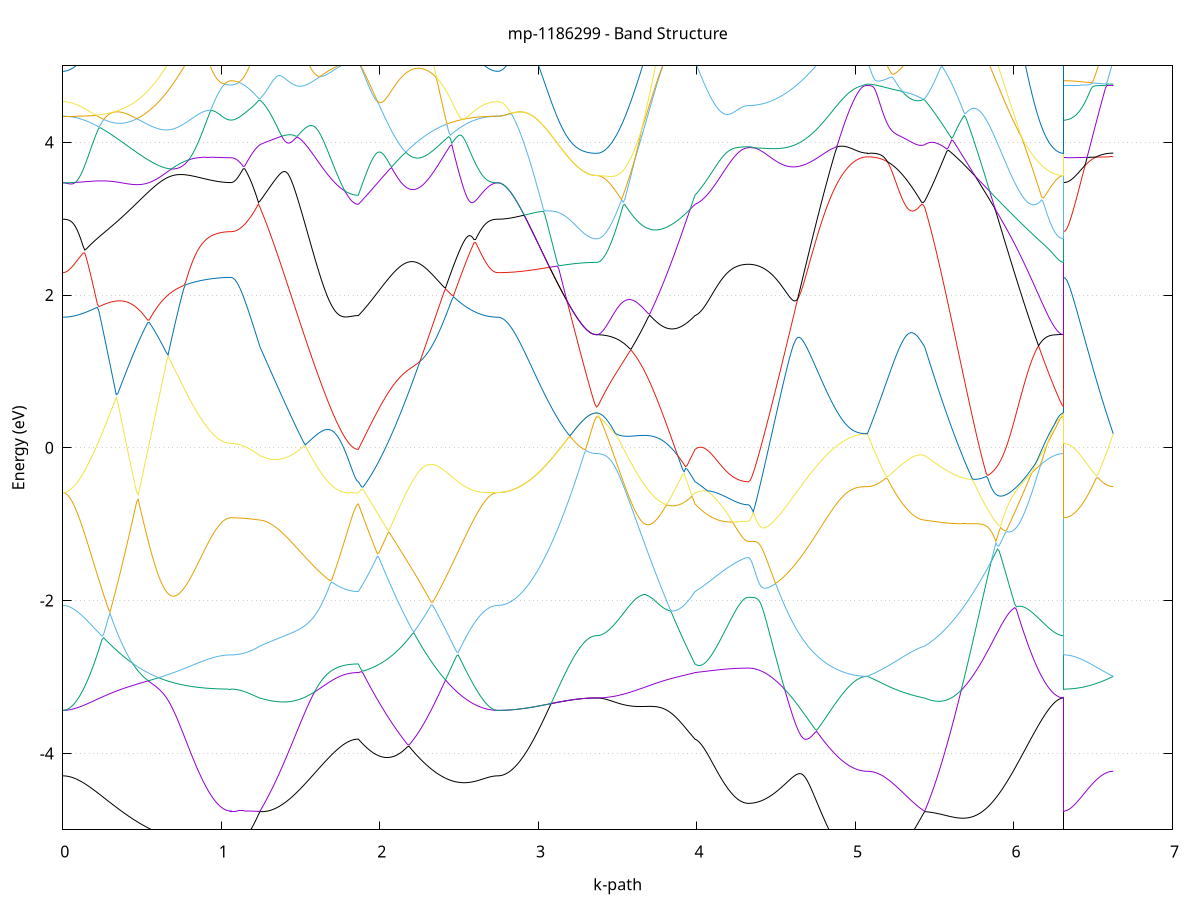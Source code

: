 set title 'mp-1186299 - Band Structure'
set xlabel 'k-path'
set ylabel 'Energy (eV)'
set grid y
set yrange [-5:5]
set terminal png size 800,600
set output 'mp-1186299_bands_gnuplot.png'
plot '-' using 1:2 with lines notitle, '-' using 1:2 with lines notitle, '-' using 1:2 with lines notitle, '-' using 1:2 with lines notitle, '-' using 1:2 with lines notitle, '-' using 1:2 with lines notitle, '-' using 1:2 with lines notitle, '-' using 1:2 with lines notitle, '-' using 1:2 with lines notitle, '-' using 1:2 with lines notitle, '-' using 1:2 with lines notitle, '-' using 1:2 with lines notitle, '-' using 1:2 with lines notitle, '-' using 1:2 with lines notitle, '-' using 1:2 with lines notitle, '-' using 1:2 with lines notitle, '-' using 1:2 with lines notitle, '-' using 1:2 with lines notitle, '-' using 1:2 with lines notitle, '-' using 1:2 with lines notitle, '-' using 1:2 with lines notitle, '-' using 1:2 with lines notitle, '-' using 1:2 with lines notitle, '-' using 1:2 with lines notitle, '-' using 1:2 with lines notitle, '-' using 1:2 with lines notitle, '-' using 1:2 with lines notitle, '-' using 1:2 with lines notitle, '-' using 1:2 with lines notitle, '-' using 1:2 with lines notitle, '-' using 1:2 with lines notitle, '-' using 1:2 with lines notitle, '-' using 1:2 with lines notitle, '-' using 1:2 with lines notitle, '-' using 1:2 with lines notitle, '-' using 1:2 with lines notitle, '-' using 1:2 with lines notitle, '-' using 1:2 with lines notitle, '-' using 1:2 with lines notitle, '-' using 1:2 with lines notitle, '-' using 1:2 with lines notitle, '-' using 1:2 with lines notitle, '-' using 1:2 with lines notitle, '-' using 1:2 with lines notitle, '-' using 1:2 with lines notitle, '-' using 1:2 with lines notitle, '-' using 1:2 with lines notitle, '-' using 1:2 with lines notitle, '-' using 1:2 with lines notitle, '-' using 1:2 with lines notitle, '-' using 1:2 with lines notitle, '-' using 1:2 with lines notitle, '-' using 1:2 with lines notitle, '-' using 1:2 with lines notitle, '-' using 1:2 with lines notitle, '-' using 1:2 with lines notitle, '-' using 1:2 with lines notitle, '-' using 1:2 with lines notitle, '-' using 1:2 with lines notitle, '-' using 1:2 with lines notitle, '-' using 1:2 with lines notitle, '-' using 1:2 with lines notitle, '-' using 1:2 with lines notitle, '-' using 1:2 with lines notitle
0.000000 -37.362545
0.009913 -37.362545
0.019825 -37.362545
0.029738 -37.362445
0.039651 -37.362445
0.049563 -37.362445
0.059476 -37.362345
0.069389 -37.362345
0.079302 -37.362245
0.089214 -37.362145
0.099127 -37.362145
0.109040 -37.362045
0.118952 -37.361945
0.128865 -37.361845
0.138778 -37.361645
0.148690 -37.361545
0.158603 -37.361445
0.168516 -37.361345
0.178429 -37.361145
0.188341 -37.361045
0.198254 -37.360845
0.208167 -37.360645
0.218079 -37.360545
0.227992 -37.360345
0.237905 -37.360145
0.247817 -37.359945
0.257730 -37.359745
0.267643 -37.359545
0.277556 -37.359345
0.287468 -37.359045
0.297381 -37.358845
0.307294 -37.358645
0.317206 -37.358345
0.327119 -37.358145
0.337032 -37.357945
0.346944 -37.357645
0.356857 -37.357445
0.366770 -37.357145
0.376683 -37.356845
0.386595 -37.356645
0.396508 -37.356345
0.406421 -37.356045
0.416333 -37.355745
0.426246 -37.355545
0.436159 -37.355245
0.446071 -37.354945
0.455984 -37.354645
0.465897 -37.354345
0.475810 -37.354045
0.485722 -37.353745
0.495635 -37.353445
0.505548 -37.353145
0.515460 -37.352845
0.525373 -37.352545
0.535286 -37.352245
0.545198 -37.351945
0.555111 -37.351645
0.565024 -37.351345
0.574936 -37.351045
0.584849 -37.350845
0.594762 -37.350545
0.604675 -37.350245
0.614587 -37.349945
0.624500 -37.349645
0.634413 -37.349345
0.644325 -37.349045
0.654238 -37.348845
0.664151 -37.348545
0.674063 -37.348245
0.683976 -37.347945
0.693889 -37.347745
0.703802 -37.347445
0.713714 -37.347145
0.723627 -37.346945
0.733540 -37.346645
0.743452 -37.346445
0.753365 -37.346245
0.763278 -37.345945
0.773190 -37.345745
0.783103 -37.345545
0.793016 -37.345345
0.802929 -37.345145
0.812841 -37.344945
0.822754 -37.344745
0.832667 -37.344545
0.842579 -37.344345
0.852492 -37.344145
0.862405 -37.344045
0.872317 -37.343845
0.882230 -37.343645
0.892143 -37.343545
0.902056 -37.343445
0.911968 -37.343245
0.921881 -37.343145
0.931794 -37.343045
0.941706 -37.342945
0.951619 -37.342845
0.961532 -37.342745
0.971444 -37.342645
0.981357 -37.342545
0.991270 -37.342545
1.001183 -37.342445
1.011095 -37.342445
1.021008 -37.342345
1.030921 -37.342345
1.040833 -37.342345
1.050746 -37.342345
1.060659 -37.342345
1.060659 -37.342345
1.070305 -37.342345
1.079950 -37.342345
1.089596 -37.342345
1.099242 -37.342345
1.108888 -37.342445
1.118533 -37.342445
1.128179 -37.342445
1.137825 -37.342545
1.147471 -37.342645
1.157117 -37.342745
1.166762 -37.342745
1.176408 -37.342845
1.186054 -37.342945
1.195700 -37.343045
1.205346 -37.343145
1.214991 -37.343345
1.224637 -37.343445
1.234283 -37.343545
1.243929 -37.343745
1.243929 -37.343745
1.253776 -37.343845
1.263624 -37.343945
1.273472 -37.344045
1.283320 -37.344245
1.293167 -37.344345
1.303015 -37.344445
1.312863 -37.344645
1.322711 -37.344745
1.332558 -37.344945
1.342406 -37.345145
1.352254 -37.345245
1.362102 -37.345445
1.371949 -37.345645
1.381797 -37.345845
1.391645 -37.345945
1.401493 -37.346145
1.411340 -37.346345
1.421188 -37.346545
1.431036 -37.346745
1.440883 -37.346945
1.450731 -37.347145
1.460579 -37.347345
1.470427 -37.347545
1.480274 -37.347745
1.490122 -37.347945
1.499970 -37.348145
1.509818 -37.348445
1.519665 -37.348645
1.529513 -37.348845
1.539361 -37.349045
1.549209 -37.349245
1.559056 -37.349445
1.568904 -37.349645
1.578752 -37.349745
1.588600 -37.349945
1.598447 -37.350145
1.608295 -37.350345
1.618143 -37.350545
1.627990 -37.350745
1.637838 -37.350845
1.647686 -37.351045
1.657534 -37.351145
1.667381 -37.351345
1.677229 -37.351445
1.687077 -37.351645
1.696925 -37.351745
1.706772 -37.351945
1.716620 -37.352045
1.726468 -37.352145
1.736316 -37.352245
1.746163 -37.352345
1.756011 -37.352445
1.765859 -37.352545
1.775707 -37.352645
1.785554 -37.352645
1.795402 -37.352745
1.805250 -37.352745
1.815098 -37.352845
1.824945 -37.352845
1.834793 -37.352945
1.844641 -37.352945
1.854488 -37.352945
1.864336 -37.352945
1.864336 -37.352945
1.874332 -37.352845
1.884327 -37.352745
1.894322 -37.352645
1.904318 -37.352545
1.914313 -37.352545
1.924308 -37.352445
1.934304 -37.352445
1.944299 -37.352345
1.954294 -37.352345
1.964290 -37.352345
1.974285 -37.352345
1.984280 -37.352245
1.994276 -37.352245
2.004271 -37.352345
2.014266 -37.352345
2.024262 -37.352345
2.034257 -37.352345
2.044252 -37.352445
2.054248 -37.352445
2.064243 -37.352545
2.074238 -37.352645
2.084234 -37.352745
2.094229 -37.352745
2.104224 -37.352845
2.114220 -37.352945
2.124215 -37.353045
2.134211 -37.353245
2.144206 -37.353345
2.154201 -37.353445
2.164197 -37.353645
2.174192 -37.353745
2.184187 -37.353945
2.194183 -37.354045
2.204178 -37.354245
2.214173 -37.354345
2.224169 -37.354545
2.234164 -37.354745
2.244159 -37.354945
2.254155 -37.355145
2.264150 -37.355345
2.274145 -37.355545
2.284141 -37.355745
2.294136 -37.355945
2.304131 -37.356145
2.314127 -37.356345
2.324122 -37.356545
2.334117 -37.356745
2.344113 -37.356945
2.354108 -37.357145
2.364103 -37.357345
2.374099 -37.357545
2.384094 -37.357745
2.394090 -37.358045
2.404085 -37.358245
2.414080 -37.358445
2.424076 -37.358645
2.434071 -37.358845
2.444066 -37.359045
2.454062 -37.359245
2.464057 -37.359445
2.474052 -37.359645
2.484048 -37.359845
2.494043 -37.360045
2.504038 -37.360145
2.514034 -37.360345
2.524029 -37.360545
2.534024 -37.360745
2.544020 -37.360845
2.554015 -37.361045
2.564010 -37.361145
2.574006 -37.361345
2.584001 -37.361445
2.593996 -37.361545
2.603992 -37.361645
2.613987 -37.361845
2.623982 -37.361945
2.633978 -37.362045
2.643973 -37.362145
2.653969 -37.362145
2.663964 -37.362245
2.673959 -37.362345
2.683955 -37.362345
2.693950 -37.362445
2.703945 -37.362445
2.713941 -37.362445
2.723936 -37.362545
2.733931 -37.362545
2.743927 -37.362545
2.743927 -37.362545
2.753824 -37.362545
2.763721 -37.362545
2.773618 -37.362545
2.783515 -37.362545
2.793412 -37.362545
2.803309 -37.362545
2.813206 -37.362545
2.823103 -37.362545
2.833001 -37.362545
2.842898 -37.362545
2.852795 -37.362545
2.862692 -37.362445
2.872589 -37.362445
2.882486 -37.362445
2.892383 -37.362445
2.902280 -37.362445
2.912177 -37.362445
2.922074 -37.362445
2.931972 -37.362445
2.941869 -37.362445
2.951766 -37.362445
2.961663 -37.362345
2.971560 -37.362345
2.981457 -37.362345
2.991354 -37.362345
3.001251 -37.362345
3.011148 -37.362345
3.021045 -37.362345
3.030943 -37.362345
3.040840 -37.362345
3.050737 -37.362245
3.060634 -37.362245
3.070531 -37.362245
3.080428 -37.362245
3.090325 -37.362245
3.100222 -37.362245
3.110119 -37.362245
3.120016 -37.362245
3.129914 -37.362145
3.139811 -37.362145
3.149708 -37.362145
3.159605 -37.362145
3.169502 -37.362145
3.179399 -37.362145
3.189296 -37.362145
3.199193 -37.362145
3.209090 -37.362145
3.218987 -37.362045
3.228885 -37.362045
3.238782 -37.362045
3.248679 -37.362045
3.258576 -37.362045
3.268473 -37.362045
3.278370 -37.362045
3.288267 -37.362045
3.298164 -37.362045
3.308061 -37.362045
3.317958 -37.362045
3.327856 -37.362045
3.337753 -37.362045
3.347650 -37.362045
3.357547 -37.362045
3.367444 -37.362045
3.367444 -37.362045
3.377292 -37.362045
3.387139 -37.362045
3.396987 -37.361945
3.406835 -37.361945
3.416683 -37.361945
3.426530 -37.361845
3.436378 -37.361845
3.446226 -37.361745
3.456074 -37.361645
3.465921 -37.361645
3.475769 -37.361545
3.485617 -37.361445
3.495465 -37.361345
3.505312 -37.361245
3.515160 -37.361145
3.525008 -37.360945
3.534856 -37.360845
3.544703 -37.360745
3.554551 -37.360545
3.564399 -37.360445
3.574246 -37.360245
3.584094 -37.360145
3.593942 -37.359945
3.603790 -37.359845
3.613637 -37.359645
3.623485 -37.359445
3.633333 -37.359245
3.643181 -37.359045
3.653028 -37.358945
3.662876 -37.358745
3.672724 -37.358545
3.682572 -37.358345
3.692419 -37.358145
3.702267 -37.357945
3.712115 -37.357745
3.721963 -37.357545
3.731810 -37.357345
3.741658 -37.357145
3.751506 -37.356945
3.761353 -37.356745
3.771201 -37.356545
3.781049 -37.356345
3.790897 -37.356145
3.800744 -37.355945
3.810592 -37.355745
3.820440 -37.355545
3.830288 -37.355345
3.840135 -37.355145
3.849983 -37.354945
3.859831 -37.354845
3.869679 -37.354645
3.879526 -37.354445
3.889374 -37.354245
3.899222 -37.354145
3.909070 -37.353945
3.918917 -37.353845
3.928765 -37.353645
3.938613 -37.353545
3.948460 -37.353445
3.958308 -37.353245
3.968156 -37.353145
3.978004 -37.353045
3.987851 -37.352945
3.987851 -37.352945
3.997781 -37.352945
4.007711 -37.352845
4.017641 -37.352845
4.027571 -37.352845
4.037501 -37.352745
4.047431 -37.352745
4.057361 -37.352745
4.067292 -37.352645
4.077222 -37.352645
4.087152 -37.352645
4.097082 -37.352545
4.107012 -37.352545
4.116942 -37.352545
4.126872 -37.352545
4.136802 -37.352445
4.146732 -37.352445
4.156662 -37.352445
4.166592 -37.352445
4.176522 -37.352445
4.186452 -37.352445
4.196382 -37.352345
4.206312 -37.352345
4.216242 -37.352345
4.226172 -37.352345
4.236102 -37.352345
4.246032 -37.352345
4.255962 -37.352345
4.265892 -37.352345
4.275822 -37.352345
4.285752 -37.352345
4.295682 -37.352345
4.305612 -37.352345
4.315542 -37.352245
4.325472 -37.352245
4.325472 -37.352245
4.335472 -37.352245
4.345472 -37.352245
4.355472 -37.352245
4.365472 -37.352245
4.375472 -37.352145
4.385472 -37.352145
4.395472 -37.352045
4.405472 -37.352045
4.415472 -37.351945
4.425472 -37.351845
4.435472 -37.351745
4.445472 -37.351645
4.455471 -37.351545
4.465471 -37.351445
4.475471 -37.351345
4.485471 -37.351245
4.495471 -37.351045
4.505471 -37.350945
4.515471 -37.350845
4.525471 -37.350645
4.535471 -37.350445
4.545471 -37.350345
4.555471 -37.350145
4.565471 -37.349945
4.575471 -37.349845
4.585471 -37.349645
4.595471 -37.349445
4.605471 -37.349245
4.615471 -37.349045
4.625471 -37.348845
4.635471 -37.348645
4.645471 -37.348445
4.655471 -37.348245
4.665471 -37.348045
4.675471 -37.347845
4.685471 -37.347645
4.695471 -37.347445
4.705471 -37.347245
4.715471 -37.346945
4.725471 -37.346745
4.735471 -37.346545
4.745471 -37.346345
4.755471 -37.346145
4.765471 -37.345945
4.775471 -37.345745
4.785471 -37.345545
4.795471 -37.345345
4.805471 -37.345145
4.815471 -37.344945
4.825471 -37.344845
4.835471 -37.344645
4.845471 -37.344445
4.855471 -37.344245
4.865471 -37.344145
4.875471 -37.343945
4.885471 -37.343845
4.895471 -37.343645
4.905471 -37.343545
4.915471 -37.343345
4.925471 -37.343245
4.935471 -37.343145
4.945471 -37.343045
4.955471 -37.342945
4.965471 -37.342845
4.975471 -37.342745
4.985471 -37.342645
4.995471 -37.342545
5.005471 -37.342545
5.015471 -37.342445
5.025471 -37.342445
5.035471 -37.342345
5.045471 -37.342345
5.055471 -37.342345
5.065471 -37.342345
5.075471 -37.342345
5.075471 -37.342345
5.085245 -37.342345
5.095019 -37.342345
5.104793 -37.342345
5.114567 -37.342345
5.124341 -37.342345
5.134114 -37.342345
5.143888 -37.342345
5.153662 -37.342345
5.163436 -37.342345
5.173210 -37.342445
5.182984 -37.342445
5.192758 -37.342445
5.202532 -37.342445
5.212306 -37.342545
5.222080 -37.342545
5.231854 -37.342545
5.241628 -37.342645
5.251402 -37.342645
5.261176 -37.342645
5.270950 -37.342745
5.280724 -37.342745
5.290498 -37.342845
5.300272 -37.342845
5.310046 -37.342945
5.319820 -37.342945
5.329594 -37.343045
5.339368 -37.343045
5.349142 -37.343145
5.358916 -37.343145
5.368690 -37.343245
5.378464 -37.343345
5.388238 -37.343345
5.398012 -37.343445
5.407786 -37.343545
5.417560 -37.343545
5.427334 -37.343645
5.437108 -37.343745
5.437108 -37.343745
5.447078 -37.343845
5.457048 -37.344045
5.467019 -37.344245
5.476989 -37.344345
5.486959 -37.344545
5.496930 -37.344745
5.506900 -37.344945
5.516870 -37.345145
5.526841 -37.345345
5.536811 -37.345545
5.546781 -37.345745
5.556752 -37.346045
5.566722 -37.346245
5.576692 -37.346445
5.586663 -37.346745
5.596633 -37.346945
5.606603 -37.347245
5.616574 -37.347445
5.626544 -37.347745
5.636514 -37.347945
5.646485 -37.348245
5.656455 -37.348545
5.666425 -37.348845
5.676396 -37.349045
5.686366 -37.349345
5.696336 -37.349645
5.706306 -37.349945
5.716277 -37.350245
5.726247 -37.350445
5.736217 -37.350745
5.746188 -37.351045
5.756158 -37.351345
5.766128 -37.351645
5.776099 -37.351945
5.786069 -37.352245
5.796039 -37.352545
5.806010 -37.352845
5.815980 -37.353145
5.825950 -37.353345
5.835921 -37.353645
5.845891 -37.353945
5.855861 -37.354245
5.865832 -37.354545
5.875802 -37.354845
5.885772 -37.355145
5.895743 -37.355345
5.905713 -37.355645
5.915683 -37.355945
5.925654 -37.356145
5.935624 -37.356445
5.945594 -37.356745
5.955565 -37.356945
5.965535 -37.357245
5.975505 -37.357445
5.985476 -37.357745
5.995446 -37.357945
6.005416 -37.358145
6.015387 -37.358445
6.025357 -37.358645
6.035327 -37.358845
6.045298 -37.359045
6.055268 -37.359245
6.065238 -37.359445
6.075209 -37.359645
6.085179 -37.359845
6.095149 -37.360045
6.105120 -37.360145
6.115090 -37.360345
6.125060 -37.360545
6.135031 -37.360645
6.145001 -37.360845
6.154971 -37.360945
6.164941 -37.361045
6.174912 -37.361245
6.184882 -37.361345
6.194852 -37.361445
6.204823 -37.361545
6.214793 -37.361645
6.224763 -37.361645
6.234734 -37.361745
6.244704 -37.361845
6.254674 -37.361845
6.264645 -37.361945
6.274615 -37.361945
6.284585 -37.361945
6.294556 -37.362045
6.304526 -37.362045
6.314496 -37.362045
6.314496 -37.342345
6.324239 -37.342345
6.333981 -37.342345
6.343724 -37.342345
6.353466 -37.342345
6.363209 -37.342345
6.372951 -37.342345
6.382694 -37.342345
6.392436 -37.342345
6.402179 -37.342345
6.411921 -37.342345
6.421663 -37.342345
6.431406 -37.342345
6.441148 -37.342345
6.450891 -37.342345
6.460633 -37.342345
6.470376 -37.342345
6.480118 -37.342345
6.489861 -37.342345
6.499603 -37.342345
6.509346 -37.342345
6.519088 -37.342345
6.528830 -37.342345
6.538573 -37.342345
6.548315 -37.342345
6.558058 -37.342345
6.567800 -37.342345
6.577543 -37.342345
6.587285 -37.342345
6.597028 -37.342345
6.606770 -37.342345
6.616513 -37.342345
6.626255 -37.342345
e
0.000000 -18.744845
0.009913 -18.744845
0.019825 -18.744845
0.029738 -18.744745
0.039651 -18.744745
0.049563 -18.744545
0.059476 -18.744445
0.069389 -18.744345
0.079302 -18.744145
0.089214 -18.743945
0.099127 -18.743745
0.109040 -18.743545
0.118952 -18.743245
0.128865 -18.742945
0.138778 -18.742645
0.148690 -18.742345
0.158603 -18.741945
0.168516 -18.741645
0.178429 -18.741245
0.188341 -18.740845
0.198254 -18.740445
0.208167 -18.739945
0.218079 -18.739545
0.227992 -18.739045
0.237905 -18.738545
0.247817 -18.738045
0.257730 -18.737545
0.267643 -18.737045
0.277556 -18.736445
0.287468 -18.735845
0.297381 -18.735345
0.307294 -18.734745
0.317206 -18.734145
0.327119 -18.733545
0.337032 -18.732845
0.346944 -18.732245
0.356857 -18.731545
0.366770 -18.730945
0.376683 -18.730245
0.386595 -18.729645
0.396508 -18.728945
0.406421 -18.728245
0.416333 -18.727545
0.426246 -18.727245
0.436159 -18.730945
0.446071 -18.734545
0.455984 -18.738145
0.465897 -18.741745
0.475810 -18.745245
0.485722 -18.748645
0.495635 -18.752045
0.505548 -18.755345
0.515460 -18.758645
0.525373 -18.761845
0.535286 -18.765045
0.545198 -18.768145
0.555111 -18.771145
0.565024 -18.774045
0.574936 -18.776945
0.584849 -18.779745
0.594762 -18.782445
0.604675 -18.785045
0.614587 -18.787645
0.624500 -18.790145
0.634413 -18.792545
0.644325 -18.794845
0.654238 -18.797145
0.664151 -18.799245
0.674063 -18.801345
0.683976 -18.803345
0.693889 -18.805245
0.703802 -18.807145
0.713714 -18.808945
0.723627 -18.810645
0.733540 -18.812245
0.743452 -18.813745
0.753365 -18.815245
0.763278 -18.816645
0.773190 -18.818045
0.783103 -18.819245
0.793016 -18.820445
0.802929 -18.821645
0.812841 -18.822745
0.822754 -18.823745
0.832667 -18.824645
0.842579 -18.825545
0.852492 -18.826445
0.862405 -18.827245
0.872317 -18.827945
0.882230 -18.828645
0.892143 -18.829245
0.902056 -18.829845
0.911968 -18.830445
0.921881 -18.830945
0.931794 -18.831345
0.941706 -18.831845
0.951619 -18.832145
0.961532 -18.832545
0.971444 -18.832845
0.981357 -18.833145
0.991270 -18.833345
1.001183 -18.833545
1.011095 -18.833745
1.021008 -18.833845
1.030921 -18.833945
1.040833 -18.834045
1.050746 -18.834045
1.060659 -18.834145
1.060659 -18.834145
1.070305 -18.834045
1.079950 -18.833945
1.089596 -18.833745
1.099242 -18.833445
1.108888 -18.833045
1.118533 -18.832545
1.128179 -18.831945
1.137825 -18.831345
1.147471 -18.830645
1.157117 -18.829745
1.166762 -18.828945
1.176408 -18.827945
1.186054 -18.826845
1.195700 -18.825745
1.205346 -18.824445
1.214991 -18.823145
1.224637 -18.821845
1.234283 -18.820345
1.243929 -18.818845
1.243929 -18.818845
1.253776 -18.818145
1.263624 -18.818245
1.273472 -18.818945
1.283320 -18.819945
1.293167 -18.821145
1.303015 -18.822445
1.312863 -18.823845
1.322711 -18.825345
1.332558 -18.826945
1.342406 -18.828645
1.352254 -18.830345
1.362102 -18.832045
1.371949 -18.833845
1.381797 -18.835645
1.391645 -18.837545
1.401493 -18.839445
1.411340 -18.841345
1.421188 -18.843345
1.431036 -18.845245
1.440883 -18.847245
1.450731 -18.849245
1.460579 -18.851345
1.470427 -18.853345
1.480274 -18.855345
1.490122 -18.857345
1.499970 -18.859445
1.509818 -18.861445
1.519665 -18.863445
1.529513 -18.865445
1.539361 -18.867445
1.549209 -18.869345
1.559056 -18.871345
1.568904 -18.873245
1.578752 -18.875145
1.588600 -18.876945
1.598447 -18.878745
1.608295 -18.880545
1.618143 -18.882245
1.627990 -18.883945
1.637838 -18.885645
1.647686 -18.887245
1.657534 -18.888745
1.667381 -18.890245
1.677229 -18.891645
1.687077 -18.893045
1.696925 -18.894345
1.706772 -18.895645
1.716620 -18.896745
1.726468 -18.897945
1.736316 -18.898945
1.746163 -18.899945
1.756011 -18.900845
1.765859 -18.901645
1.775707 -18.902445
1.785554 -18.903045
1.795402 -18.903645
1.805250 -18.904245
1.815098 -18.904645
1.824945 -18.905045
1.834793 -18.905245
1.844641 -18.905445
1.854488 -18.905645
1.864336 -18.905645
1.864336 -18.905645
1.874332 -18.908745
1.884327 -18.911545
1.894322 -18.914145
1.904318 -18.916545
1.914313 -18.918745
1.924308 -18.920645
1.934304 -18.922245
1.944299 -18.923645
1.954294 -18.924845
1.964290 -18.925745
1.974285 -18.926345
1.984280 -18.926745
1.994276 -18.926945
2.004271 -18.926745
2.014266 -18.926445
2.024262 -18.925845
2.034257 -18.924945
2.044252 -18.923745
2.054248 -18.922445
2.064243 -18.920745
2.074238 -18.918945
2.084234 -18.916745
2.094229 -18.914445
2.104224 -18.911845
2.114220 -18.908945
2.124215 -18.905945
2.134211 -18.902645
2.144206 -18.899145
2.154201 -18.895445
2.164197 -18.891445
2.174192 -18.887345
2.184187 -18.882945
2.194183 -18.878445
2.204178 -18.873745
2.214173 -18.868845
2.224169 -18.863745
2.234164 -18.858545
2.244159 -18.853145
2.254155 -18.847645
2.264150 -18.841945
2.274145 -18.836145
2.284141 -18.830245
2.294136 -18.824245
2.304131 -18.818045
2.314127 -18.811845
2.324122 -18.805545
2.334117 -18.799145
2.344113 -18.792745
2.354108 -18.786245
2.364103 -18.779745
2.374099 -18.773245
2.384094 -18.766645
2.394090 -18.760145
2.404085 -18.753545
2.414080 -18.747045
2.424076 -18.740545
2.434071 -18.735845
2.444066 -18.736245
2.454062 -18.736745
2.464057 -18.737145
2.474052 -18.737645
2.484048 -18.738045
2.494043 -18.738545
2.504038 -18.738945
2.514034 -18.739345
2.524029 -18.739745
2.534024 -18.740145
2.544020 -18.740545
2.554015 -18.740945
2.564010 -18.741345
2.574006 -18.741645
2.584001 -18.742045
2.593996 -18.742345
2.603992 -18.742645
2.613987 -18.742945
2.623982 -18.743245
2.633978 -18.743445
2.643973 -18.743745
2.653969 -18.743945
2.663964 -18.744145
2.673959 -18.744345
2.683955 -18.744445
2.693950 -18.744545
2.703945 -18.744645
2.713941 -18.744745
2.723936 -18.744845
2.733931 -18.744845
2.743927 -18.744845
2.743927 -18.744845
2.753824 -18.744945
2.763721 -18.745145
2.773618 -18.745345
2.783515 -18.745745
2.793412 -18.746245
2.803309 -18.746845
2.813206 -18.747545
2.823103 -18.748345
2.833001 -18.749245
2.842898 -18.750245
2.852795 -18.751345
2.862692 -18.752545
2.872589 -18.753845
2.882486 -18.755245
2.892383 -18.756645
2.902280 -18.758245
2.912177 -18.759845
2.922074 -18.761545
2.931972 -18.763245
2.941869 -18.765045
2.951766 -18.766945
2.961663 -18.768845
2.971560 -18.770745
2.981457 -18.772745
2.991354 -18.774845
3.001251 -18.776845
3.011148 -18.778945
3.021045 -18.781045
3.030943 -18.783245
3.040840 -18.785345
3.050737 -18.787445
3.060634 -18.789645
3.070531 -18.791745
3.080428 -18.793845
3.090325 -18.795945
3.100222 -18.798045
3.110119 -18.800145
3.120016 -18.802145
3.129914 -18.804145
3.139811 -18.806045
3.149708 -18.807945
3.159605 -18.809845
3.169502 -18.811645
3.179399 -18.813345
3.189296 -18.815045
3.199193 -18.816645
3.209090 -18.818145
3.218987 -18.819645
3.228885 -18.821045
3.238782 -18.822345
3.248679 -18.823545
3.258576 -18.824645
3.268473 -18.825645
3.278370 -18.826645
3.288267 -18.827445
3.298164 -18.828245
3.308061 -18.828945
3.317958 -18.829445
3.327856 -18.829945
3.337753 -18.830245
3.347650 -18.830545
3.357547 -18.830645
3.367444 -18.830745
3.367444 -18.830745
3.377292 -18.830745
3.387139 -18.830645
3.396987 -18.830445
3.406835 -18.830245
3.416683 -18.829945
3.426530 -18.829645
3.436378 -18.829245
3.446226 -18.828745
3.456074 -18.828245
3.465921 -18.827745
3.475769 -18.827045
3.485617 -18.826445
3.495465 -18.825645
3.505312 -18.824845
3.515160 -18.824045
3.525008 -18.823145
3.534856 -18.822145
3.544703 -18.821145
3.554551 -18.820145
3.564399 -18.819045
3.574246 -18.817845
3.584094 -18.816645
3.593942 -18.815445
3.603790 -18.814145
3.613637 -18.812845
3.623485 -18.811445
3.633333 -18.810145
3.643181 -18.808645
3.653028 -18.807245
3.662876 -18.805745
3.672724 -18.804245
3.682572 -18.802645
3.692419 -18.801145
3.702267 -18.799545
3.712115 -18.797945
3.721963 -18.796345
3.731810 -18.794645
3.741658 -18.792945
3.751506 -18.791345
3.761353 -18.789645
3.771201 -18.795545
3.781049 -18.801745
3.790897 -18.807945
3.800744 -18.814045
3.810592 -18.820045
3.820440 -18.825945
3.830288 -18.831845
3.840135 -18.837545
3.849983 -18.843245
3.859831 -18.848745
3.869679 -18.854045
3.879526 -18.859345
3.889374 -18.864445
3.899222 -18.869345
3.909070 -18.874145
3.918917 -18.878745
3.928765 -18.883145
3.938613 -18.887345
3.948460 -18.891445
3.958308 -18.895345
3.968156 -18.898945
3.978004 -18.902445
3.987851 -18.905645
3.987851 -18.905645
3.997781 -18.906845
4.007711 -18.908045
4.017641 -18.909145
4.027571 -18.910345
4.037501 -18.911445
4.047431 -18.912545
4.057361 -18.913545
4.067292 -18.914545
4.077222 -18.915545
4.087152 -18.916545
4.097082 -18.917445
4.107012 -18.918345
4.116942 -18.919245
4.126872 -18.920045
4.136802 -18.920845
4.146732 -18.921645
4.156662 -18.922345
4.166592 -18.923045
4.176522 -18.923745
4.186452 -18.924345
4.196382 -18.924945
4.206312 -18.925445
4.216242 -18.925945
4.226172 -18.926445
4.236102 -18.926845
4.246032 -18.927245
4.255962 -18.927545
4.265892 -18.927845
4.275822 -18.928045
4.285752 -18.928245
4.295682 -18.928445
4.305612 -18.928545
4.315542 -18.928545
4.325472 -18.928645
4.325472 -18.928645
4.335472 -18.928545
4.345472 -18.928445
4.355472 -18.928245
4.365472 -18.927945
4.375472 -18.927545
4.385472 -18.927045
4.395472 -18.926445
4.405472 -18.925845
4.415472 -18.925045
4.425472 -18.924245
4.435472 -18.923345
4.445472 -18.922345
4.455471 -18.921345
4.465471 -18.920245
4.475471 -18.918945
4.485471 -18.917745
4.495471 -18.916345
4.505471 -18.914945
4.515471 -18.913445
4.525471 -18.911945
4.535471 -18.910345
4.545471 -18.908645
4.555471 -18.906945
4.565471 -18.905145
4.575471 -18.903345
4.585471 -18.901445
4.595471 -18.899545
4.605471 -18.897545
4.615471 -18.895545
4.625471 -18.893545
4.635471 -18.891445
4.645471 -18.889345
4.655471 -18.887245
4.665471 -18.885145
4.675471 -18.882945
4.685471 -18.880845
4.695471 -18.878645
4.705471 -18.876445
4.715471 -18.874345
4.725471 -18.872145
4.735471 -18.869945
4.745471 -18.867845
4.755471 -18.865645
4.765471 -18.863545
4.775471 -18.861445
4.785471 -18.859345
4.795471 -18.857345
4.805471 -18.855345
4.815471 -18.853345
4.825471 -18.851345
4.835471 -18.849445
4.845471 -18.847645
4.855471 -18.845845
4.865471 -18.844145
4.875471 -18.842445
4.885471 -18.840845
4.895471 -18.839245
4.905471 -18.837745
4.915471 -18.836345
4.925471 -18.834945
4.935471 -18.833645
4.945471 -18.832445
4.955471 -18.831345
4.965471 -18.830345
4.975471 -18.829345
4.985471 -18.828445
4.995471 -18.827745
5.005471 -18.827045
5.015471 -18.826445
5.025471 -18.825845
5.035471 -18.825445
5.045471 -18.825145
5.055471 -18.824945
5.065471 -18.824745
5.075471 -18.824745
5.075471 -18.824745
5.085245 -18.825145
5.095019 -18.825445
5.104793 -18.825845
5.114567 -18.826145
5.124341 -18.826445
5.134114 -18.826645
5.143888 -18.826945
5.153662 -18.827145
5.163436 -18.827345
5.173210 -18.827445
5.182984 -18.827545
5.192758 -18.827645
5.202532 -18.827745
5.212306 -18.827745
5.222080 -18.827745
5.231854 -18.827745
5.241628 -18.827645
5.251402 -18.827545
5.261176 -18.827445
5.270950 -18.827245
5.280724 -18.827045
5.290498 -18.826845
5.300272 -18.826545
5.310046 -18.826245
5.319820 -18.825845
5.329594 -18.825445
5.339368 -18.825045
5.349142 -18.824645
5.358916 -18.824145
5.368690 -18.823545
5.378464 -18.823045
5.388238 -18.822345
5.398012 -18.821745
5.407786 -18.821045
5.417560 -18.820345
5.427334 -18.819645
5.437108 -18.818845
5.437108 -18.818845
5.447078 -18.817145
5.457048 -18.815445
5.467019 -18.813545
5.476989 -18.811645
5.486959 -18.809745
5.496930 -18.807645
5.506900 -18.805545
5.516870 -18.804145
5.526841 -18.803145
5.536811 -18.802045
5.546781 -18.800945
5.556752 -18.799745
5.566722 -18.798445
5.576692 -18.797145
5.586663 -18.795745
5.596633 -18.794245
5.606603 -18.792645
5.616574 -18.791045
5.626544 -18.789345
5.636514 -18.787645
5.646485 -18.785745
5.656455 -18.783845
5.666425 -18.781945
5.676396 -18.779845
5.686366 -18.777745
5.696336 -18.775545
5.706306 -18.773245
5.716277 -18.770845
5.726247 -18.768445
5.736217 -18.765945
5.746188 -18.763445
5.756158 -18.760745
5.766128 -18.758045
5.776099 -18.759545
5.786069 -18.761445
5.796039 -18.763445
5.806010 -18.765445
5.815980 -18.767445
5.825950 -18.769445
5.835921 -18.771445
5.845891 -18.773345
5.855861 -18.775345
5.865832 -18.777345
5.875802 -18.779245
5.885772 -18.781245
5.895743 -18.783145
5.905713 -18.785045
5.915683 -18.786945
5.925654 -18.788845
5.935624 -18.790645
5.945594 -18.792545
5.955565 -18.794345
5.965535 -18.796145
5.975505 -18.797845
5.985476 -18.799545
5.995446 -18.801245
6.005416 -18.802945
6.015387 -18.804545
6.025357 -18.806145
6.035327 -18.807745
6.045298 -18.809245
6.055268 -18.810645
6.065238 -18.812145
6.075209 -18.813545
6.085179 -18.814845
6.095149 -18.816145
6.105120 -18.817345
6.115090 -18.818545
6.125060 -18.819745
6.135031 -18.820845
6.145001 -18.821845
6.154971 -18.822845
6.164941 -18.823845
6.174912 -18.824645
6.184882 -18.825545
6.194852 -18.826245
6.204823 -18.826945
6.214793 -18.827645
6.224763 -18.828245
6.234734 -18.828745
6.244704 -18.829245
6.254674 -18.829645
6.264645 -18.829945
6.274615 -18.830245
6.284585 -18.830445
6.294556 -18.830645
6.304526 -18.830745
6.314496 -18.830745
6.314496 -18.834145
6.324239 -18.834045
6.333981 -18.834045
6.343724 -18.834045
6.353466 -18.833945
6.363209 -18.833845
6.372951 -18.833745
6.382694 -18.833545
6.392436 -18.833345
6.402179 -18.833245
6.411921 -18.833045
6.421663 -18.832745
6.431406 -18.832545
6.441148 -18.832245
6.450891 -18.831945
6.460633 -18.831645
6.470376 -18.831345
6.480118 -18.831045
6.489861 -18.830645
6.499603 -18.830345
6.509346 -18.829945
6.519088 -18.829545
6.528830 -18.829145
6.538573 -18.828745
6.548315 -18.828345
6.558058 -18.827845
6.567800 -18.827445
6.577543 -18.827045
6.587285 -18.826545
6.597028 -18.826045
6.606770 -18.825645
6.616513 -18.825145
6.626255 -18.824745
e
0.000000 -18.614245
0.009913 -18.614345
0.019825 -18.614545
0.029738 -18.615045
0.039651 -18.615545
0.049563 -18.616345
0.059476 -18.617245
0.069389 -18.618345
0.079302 -18.619545
0.089214 -18.620945
0.099127 -18.622545
0.109040 -18.624245
0.118952 -18.626045
0.128865 -18.628045
0.138778 -18.630145
0.148690 -18.632445
0.158603 -18.634845
0.168516 -18.637345
0.178429 -18.639945
0.188341 -18.642745
0.198254 -18.645545
0.208167 -18.648545
0.218079 -18.651545
0.227992 -18.654745
0.237905 -18.657945
0.247817 -18.661245
0.257730 -18.664645
0.267643 -18.668045
0.277556 -18.671645
0.287468 -18.675145
0.297381 -18.678745
0.307294 -18.682445
0.317206 -18.686145
0.327119 -18.689845
0.337032 -18.693545
0.346944 -18.697345
0.356857 -18.701045
0.366770 -18.704845
0.376683 -18.708645
0.386595 -18.712345
0.396508 -18.716145
0.406421 -18.719845
0.416333 -18.723545
0.426246 -18.726845
0.436159 -18.726145
0.446071 -18.725445
0.455984 -18.724745
0.465897 -18.724045
0.475810 -18.723345
0.485722 -18.722645
0.495635 -18.721945
0.505548 -18.721245
0.515460 -18.720445
0.525373 -18.719745
0.535286 -18.719045
0.545198 -18.719845
0.555111 -18.722745
0.565024 -18.725745
0.574936 -18.728645
0.584849 -18.731545
0.594762 -18.734445
0.604675 -18.737345
0.614587 -18.740245
0.624500 -18.743045
0.634413 -18.745845
0.644325 -18.748645
0.654238 -18.751445
0.664151 -18.754145
0.674063 -18.756845
0.683976 -18.759445
0.693889 -18.762045
0.703802 -18.764645
0.713714 -18.767145
0.723627 -18.769645
0.733540 -18.772145
0.743452 -18.774545
0.753365 -18.776845
0.763278 -18.779145
0.773190 -18.781345
0.783103 -18.783545
0.793016 -18.785645
0.802929 -18.787645
0.812841 -18.789645
0.822754 -18.791645
0.832667 -18.793445
0.842579 -18.795245
0.852492 -18.796945
0.862405 -18.798645
0.872317 -18.800245
0.882230 -18.801745
0.892143 -18.803145
0.902056 -18.804545
0.911968 -18.805745
0.921881 -18.806945
0.931794 -18.808145
0.941706 -18.809145
0.951619 -18.810145
0.961532 -18.811045
0.971444 -18.811845
0.981357 -18.812545
0.991270 -18.813145
1.001183 -18.813745
1.011095 -18.814145
1.021008 -18.814545
1.030921 -18.814845
1.040833 -18.815045
1.050746 -18.815245
1.060659 -18.815245
1.060659 -18.815245
1.070305 -18.815245
1.079950 -18.815245
1.089596 -18.815145
1.099242 -18.815045
1.108888 -18.814945
1.118533 -18.814845
1.128179 -18.814645
1.137825 -18.814445
1.147471 -18.814245
1.157117 -18.814045
1.166762 -18.813745
1.176408 -18.813445
1.186054 -18.813145
1.195700 -18.812745
1.205346 -18.812345
1.214991 -18.811945
1.224637 -18.811445
1.234283 -18.810945
1.243929 -18.810445
1.243929 -18.810445
1.253776 -18.809545
1.263624 -18.807745
1.273472 -18.805245
1.283320 -18.802345
1.293167 -18.799145
1.303015 -18.795645
1.312863 -18.792045
1.322711 -18.788245
1.332558 -18.784245
1.342406 -18.780145
1.352254 -18.775945
1.362102 -18.771645
1.371949 -18.767145
1.381797 -18.762545
1.391645 -18.757845
1.401493 -18.753145
1.411340 -18.748245
1.421188 -18.743345
1.431036 -18.738345
1.440883 -18.733245
1.450731 -18.728145
1.460579 -18.725445
1.470427 -18.726545
1.480274 -18.727545
1.490122 -18.728545
1.499970 -18.729645
1.509818 -18.730645
1.519665 -18.731645
1.529513 -18.732645
1.539361 -18.733645
1.549209 -18.734645
1.559056 -18.735545
1.568904 -18.736545
1.578752 -18.737445
1.588600 -18.738345
1.598447 -18.739345
1.608295 -18.740145
1.618143 -18.741045
1.627990 -18.741845
1.637838 -18.742745
1.647686 -18.743445
1.657534 -18.744245
1.667381 -18.745045
1.677229 -18.745745
1.687077 -18.746345
1.696925 -18.747045
1.706772 -18.747645
1.716620 -18.748245
1.726468 -18.748745
1.736316 -18.749345
1.746163 -18.749745
1.756011 -18.750245
1.765859 -18.750645
1.775707 -18.751045
1.785554 -18.751345
1.795402 -18.751645
1.805250 -18.751945
1.815098 -18.752145
1.824945 -18.752345
1.834793 -18.752445
1.844641 -18.752545
1.854488 -18.752645
1.864336 -18.752645
1.864336 -18.752645
1.874332 -18.751245
1.884327 -18.749945
1.894322 -18.748645
1.904318 -18.747345
1.914313 -18.746145
1.924308 -18.744945
1.934304 -18.743745
1.944299 -18.742645
1.954294 -18.741645
1.964290 -18.740545
1.974285 -18.739645
1.984280 -18.738645
1.994276 -18.737745
2.004271 -18.736945
2.014266 -18.736145
2.024262 -18.735345
2.034257 -18.734645
2.044252 -18.733945
2.054248 -18.733345
2.064243 -18.732745
2.074238 -18.732245
2.084234 -18.731745
2.094229 -18.731345
2.104224 -18.730945
2.114220 -18.730545
2.124215 -18.730245
2.134211 -18.729945
2.144206 -18.729745
2.154201 -18.729545
2.164197 -18.729345
2.174192 -18.729245
2.184187 -18.729145
2.194183 -18.729145
2.204178 -18.729145
2.214173 -18.729145
2.224169 -18.729145
2.234164 -18.729245
2.244159 -18.729445
2.254155 -18.729545
2.264150 -18.729745
2.274145 -18.729945
2.284141 -18.730145
2.294136 -18.730445
2.304131 -18.730745
2.314127 -18.731045
2.324122 -18.731345
2.334117 -18.731745
2.344113 -18.732045
2.354108 -18.732445
2.364103 -18.732845
2.374099 -18.733245
2.384094 -18.733645
2.394090 -18.734045
2.404085 -18.734445
2.414080 -18.734945
2.424076 -18.735345
2.434071 -18.734145
2.444066 -18.727745
2.454062 -18.721345
2.464057 -18.715145
2.474052 -18.708945
2.484048 -18.702945
2.494043 -18.696945
2.504038 -18.691145
2.514034 -18.685445
2.524029 -18.679945
2.534024 -18.674545
2.544020 -18.669345
2.554015 -18.664345
2.564010 -18.659545
2.574006 -18.654845
2.584001 -18.650445
2.593996 -18.646245
2.603992 -18.642245
2.613987 -18.638545
2.623982 -18.635045
2.633978 -18.631745
2.643973 -18.628745
2.653969 -18.626045
2.663964 -18.623645
2.673959 -18.621445
2.683955 -18.619545
2.693950 -18.617945
2.703945 -18.616645
2.713941 -18.615545
2.723936 -18.614845
2.733931 -18.614345
2.743927 -18.614245
2.743927 -18.614245
2.753824 -18.614245
2.763721 -18.614245
2.773618 -18.614245
2.783515 -18.614245
2.793412 -18.614345
2.803309 -18.614345
2.813206 -18.614345
2.823103 -18.614445
2.833001 -18.614445
2.842898 -18.614545
2.852795 -18.614545
2.862692 -18.614645
2.872589 -18.614745
2.882486 -18.614845
2.892383 -18.614845
2.902280 -18.614945
2.912177 -18.615045
2.922074 -18.615145
2.931972 -18.615245
2.941869 -18.615345
2.951766 -18.615445
2.961663 -18.615545
2.971560 -18.615645
2.981457 -18.615745
2.991354 -18.615845
3.001251 -18.615945
3.011148 -18.616045
3.021045 -18.616245
3.030943 -18.616345
3.040840 -18.616445
3.050737 -18.616545
3.060634 -18.616645
3.070531 -18.616745
3.080428 -18.616945
3.090325 -18.617045
3.100222 -18.617145
3.110119 -18.617245
3.120016 -18.617345
3.129914 -18.617445
3.139811 -18.617545
3.149708 -18.617745
3.159605 -18.617845
3.169502 -18.617945
3.179399 -18.618045
3.189296 -18.618045
3.199193 -18.618145
3.209090 -18.618245
3.218987 -18.618345
3.228885 -18.618445
3.238782 -18.618545
3.248679 -18.618545
3.258576 -18.618645
3.268473 -18.618745
3.278370 -18.618745
3.288267 -18.618845
3.298164 -18.618845
3.308061 -18.618845
3.317958 -18.618945
3.327856 -18.618945
3.337753 -18.618945
3.347650 -18.618945
3.357547 -18.618945
3.367444 -18.618945
3.367444 -18.618945
3.377292 -18.619145
3.387139 -18.619545
3.396987 -18.620245
3.406835 -18.621245
3.416683 -18.622445
3.426530 -18.623945
3.436378 -18.625745
3.446226 -18.627745
3.456074 -18.630045
3.465921 -18.632645
3.475769 -18.635445
3.485617 -18.638545
3.495465 -18.641745
3.505312 -18.645345
3.515160 -18.649045
3.525008 -18.653045
3.534856 -18.657245
3.544703 -18.661545
3.554551 -18.666145
3.564399 -18.670945
3.574246 -18.675845
3.584094 -18.680945
3.593942 -18.686145
3.603790 -18.691545
3.613637 -18.697145
3.623485 -18.702745
3.633333 -18.708545
3.643181 -18.714445
3.653028 -18.720445
3.662876 -18.726445
3.672724 -18.732645
3.682572 -18.738845
3.692419 -18.745045
3.702267 -18.751345
3.712115 -18.757645
3.721963 -18.763945
3.731810 -18.770345
3.741658 -18.776645
3.751506 -18.782945
3.761353 -18.789245
3.771201 -18.787945
3.781049 -18.786245
3.790897 -18.784545
3.800744 -18.782845
3.810592 -18.781145
3.820440 -18.779445
3.830288 -18.777745
3.840135 -18.776045
3.849983 -18.774345
3.859831 -18.772645
3.869679 -18.771045
3.879526 -18.769345
3.889374 -18.767745
3.899222 -18.766145
3.909070 -18.764545
3.918917 -18.762945
3.928765 -18.761445
3.938613 -18.759845
3.948460 -18.758345
3.958308 -18.756845
3.968156 -18.755445
3.978004 -18.754045
3.987851 -18.752645
3.987851 -18.752645
3.997781 -18.752045
4.007711 -18.751545
4.017641 -18.750945
4.027571 -18.750345
4.037501 -18.749645
4.047431 -18.749045
4.057361 -18.748345
4.067292 -18.747745
4.077222 -18.747045
4.087152 -18.746345
4.097082 -18.745645
4.107012 -18.744945
4.116942 -18.744345
4.126872 -18.743645
4.136802 -18.742945
4.146732 -18.742345
4.156662 -18.741745
4.166592 -18.741145
4.176522 -18.740545
4.186452 -18.739945
4.196382 -18.739445
4.206312 -18.738945
4.216242 -18.738445
4.226172 -18.738045
4.236102 -18.737645
4.246032 -18.737245
4.255962 -18.736945
4.265892 -18.736645
4.275822 -18.736445
4.285752 -18.736245
4.295682 -18.736045
4.305612 -18.735945
4.315542 -18.735945
4.325472 -18.735845
4.325472 -18.735845
4.335472 -18.735845
4.345472 -18.735845
4.355472 -18.735745
4.365472 -18.735645
4.375472 -18.735445
4.385472 -18.735245
4.395472 -18.735045
4.405472 -18.734745
4.415472 -18.734545
4.425472 -18.734145
4.435472 -18.733845
4.445472 -18.733445
4.455471 -18.733045
4.465471 -18.732645
4.475471 -18.732145
4.485471 -18.731645
4.495471 -18.731145
4.505471 -18.730545
4.515471 -18.729945
4.525471 -18.729345
4.535471 -18.728745
4.545471 -18.728145
4.555471 -18.727445
4.565471 -18.726745
4.575471 -18.726045
4.585471 -18.725345
4.595471 -18.724645
4.605471 -18.723845
4.615471 -18.723145
4.625471 -18.722345
4.635471 -18.721545
4.645471 -18.720745
4.655471 -18.719945
4.665471 -18.719145
4.675471 -18.718345
4.685471 -18.717545
4.695471 -18.716645
4.705471 -18.715845
4.715471 -18.715045
4.725471 -18.715245
4.735471 -18.720445
4.745471 -18.725545
4.755471 -18.730645
4.765471 -18.735645
4.775471 -18.740545
4.785471 -18.745445
4.795471 -18.750245
4.805471 -18.754945
4.815471 -18.759545
4.825471 -18.764045
4.835471 -18.768445
4.845471 -18.772745
4.855471 -18.776845
4.865471 -18.780845
4.875471 -18.784745
4.885471 -18.788445
4.895471 -18.791945
4.905471 -18.795345
4.915471 -18.798645
4.925471 -18.801645
4.935471 -18.804545
4.945471 -18.807245
4.955471 -18.809845
4.965471 -18.812145
4.975471 -18.814345
4.985471 -18.816245
4.995471 -18.818045
5.005471 -18.819545
5.015471 -18.820945
5.025471 -18.822045
5.035471 -18.823045
5.045471 -18.823745
5.055471 -18.824245
5.065471 -18.824645
5.075471 -18.824745
5.075471 -18.824745
5.085245 -18.824345
5.095019 -18.823945
5.104793 -18.823445
5.114567 -18.823045
5.124341 -18.822645
5.134114 -18.822245
5.143888 -18.821745
5.153662 -18.821345
5.163436 -18.820945
5.173210 -18.820545
5.182984 -18.820045
5.192758 -18.819645
5.202532 -18.819245
5.212306 -18.818845
5.222080 -18.818345
5.231854 -18.817945
5.241628 -18.817545
5.251402 -18.817145
5.261176 -18.816745
5.270950 -18.816345
5.280724 -18.815945
5.290498 -18.815545
5.300272 -18.815145
5.310046 -18.814745
5.319820 -18.814445
5.329594 -18.814045
5.339368 -18.813645
5.349142 -18.813345
5.358916 -18.812945
5.368690 -18.812645
5.378464 -18.812245
5.388238 -18.811945
5.398012 -18.811645
5.407786 -18.811345
5.417560 -18.811045
5.427334 -18.810745
5.437108 -18.810445
5.437108 -18.810445
5.447078 -18.809845
5.457048 -18.809145
5.467019 -18.808445
5.476989 -18.807745
5.486959 -18.806945
5.496930 -18.806045
5.506900 -18.805145
5.516870 -18.803345
5.526841 -18.801145
5.536811 -18.798845
5.546781 -18.796445
5.556752 -18.794045
5.566722 -18.791545
5.576692 -18.788945
5.586663 -18.786345
5.596633 -18.783745
5.606603 -18.781045
5.616574 -18.778245
5.626544 -18.775445
5.636514 -18.772645
5.646485 -18.769745
5.656455 -18.766845
5.666425 -18.763845
5.676396 -18.760845
5.686366 -18.757845
5.696336 -18.754745
5.706306 -18.751745
5.716277 -18.748645
5.726247 -18.749745
5.736217 -18.751645
5.746188 -18.753645
5.756158 -18.755545
5.766128 -18.757545
5.776099 -18.755345
5.786069 -18.752545
5.796039 -18.749645
5.806010 -18.746645
5.815980 -18.743645
5.825950 -18.740645
5.835921 -18.737545
5.845891 -18.734345
5.855861 -18.731145
5.865832 -18.727945
5.875802 -18.724645
5.885772 -18.721345
5.895743 -18.717945
5.905713 -18.714645
5.915683 -18.711245
5.925654 -18.707845
5.935624 -18.704445
5.945594 -18.701045
5.955565 -18.697645
5.965535 -18.694145
5.975505 -18.690745
5.985476 -18.687445
5.995446 -18.684045
6.005416 -18.680745
6.015387 -18.677445
6.025357 -18.674145
6.035327 -18.670945
6.045298 -18.667745
6.055268 -18.664645
6.065238 -18.661545
6.075209 -18.658545
6.085179 -18.655645
6.095149 -18.652745
6.105120 -18.650045
6.115090 -18.647345
6.125060 -18.644745
6.135031 -18.642245
6.145001 -18.639845
6.154971 -18.637645
6.164941 -18.635445
6.174912 -18.633345
6.184882 -18.631445
6.194852 -18.629645
6.204823 -18.628045
6.214793 -18.626445
6.224763 -18.625045
6.234734 -18.623845
6.244704 -18.622645
6.254674 -18.621745
6.264645 -18.620845
6.274615 -18.620245
6.284585 -18.619645
6.294556 -18.619245
6.304526 -18.619045
6.314496 -18.618945
6.314496 -18.815245
6.324239 -18.815245
6.333981 -18.815345
6.343724 -18.815345
6.353466 -18.815445
6.363209 -18.815545
6.372951 -18.815645
6.382694 -18.815845
6.392436 -18.815945
6.402179 -18.816145
6.411921 -18.816345
6.421663 -18.816645
6.431406 -18.816845
6.441148 -18.817145
6.450891 -18.817445
6.460633 -18.817745
6.470376 -18.818045
6.480118 -18.818345
6.489861 -18.818745
6.499603 -18.819045
6.509346 -18.819445
6.519088 -18.819845
6.528830 -18.820245
6.538573 -18.820645
6.548315 -18.821145
6.558058 -18.821545
6.567800 -18.821945
6.577543 -18.822445
6.587285 -18.822845
6.597028 -18.823345
6.606770 -18.823745
6.616513 -18.824245
6.626255 -18.824745
e
0.000000 -18.614245
0.009913 -18.614245
0.019825 -18.614445
0.029738 -18.614645
0.039651 -18.614945
0.049563 -18.615345
0.059476 -18.615845
0.069389 -18.616345
0.079302 -18.617045
0.089214 -18.617745
0.099127 -18.618645
0.109040 -18.619545
0.118952 -18.620545
0.128865 -18.621545
0.138778 -18.622745
0.148690 -18.623945
0.158603 -18.625245
0.168516 -18.626645
0.178429 -18.628145
0.188341 -18.629645
0.198254 -18.631245
0.208167 -18.632945
0.218079 -18.634745
0.227992 -18.636545
0.237905 -18.638445
0.247817 -18.640445
0.257730 -18.642445
0.267643 -18.644545
0.277556 -18.646745
0.287468 -18.648945
0.297381 -18.651145
0.307294 -18.653545
0.317206 -18.655845
0.327119 -18.658345
0.337032 -18.660745
0.346944 -18.663345
0.356857 -18.665845
0.366770 -18.668445
0.376683 -18.671145
0.386595 -18.673845
0.396508 -18.676545
0.406421 -18.679245
0.416333 -18.682045
0.426246 -18.684845
0.436159 -18.687745
0.446071 -18.690545
0.455984 -18.693445
0.465897 -18.696345
0.475810 -18.699245
0.485722 -18.702145
0.495635 -18.705145
0.505548 -18.708045
0.515460 -18.711045
0.525373 -18.713945
0.535286 -18.716945
0.545198 -18.718345
0.555111 -18.717645
0.565024 -18.716945
0.574936 -18.716245
0.584849 -18.715545
0.594762 -18.714945
0.604675 -18.714245
0.614587 -18.713545
0.624500 -18.712945
0.634413 -18.712245
0.644325 -18.711645
0.654238 -18.710945
0.664151 -18.710345
0.674063 -18.709745
0.683976 -18.709145
0.693889 -18.708545
0.703802 -18.707945
0.713714 -18.707345
0.723627 -18.706845
0.733540 -18.706245
0.743452 -18.705745
0.753365 -18.705245
0.763278 -18.704645
0.773190 -18.704145
0.783103 -18.703745
0.793016 -18.703245
0.802929 -18.702745
0.812841 -18.702345
0.822754 -18.701945
0.832667 -18.701545
0.842579 -18.701145
0.852492 -18.700745
0.862405 -18.700345
0.872317 -18.700045
0.882230 -18.699745
0.892143 -18.699445
0.902056 -18.699145
0.911968 -18.698845
0.921881 -18.698545
0.931794 -18.698345
0.941706 -18.698145
0.951619 -18.697845
0.961532 -18.697745
0.971444 -18.697545
0.981357 -18.697345
0.991270 -18.697245
1.001183 -18.697145
1.011095 -18.697045
1.021008 -18.696945
1.030921 -18.696845
1.040833 -18.696845
1.050746 -18.696845
1.060659 -18.696745
1.060659 -18.696745
1.070305 -18.696845
1.079950 -18.696845
1.089596 -18.697045
1.099242 -18.697145
1.108888 -18.697445
1.118533 -18.697645
1.128179 -18.698045
1.137825 -18.698345
1.147471 -18.698845
1.157117 -18.699245
1.166762 -18.699845
1.176408 -18.700345
1.186054 -18.701045
1.195700 -18.701645
1.205346 -18.702345
1.214991 -18.703145
1.224637 -18.703945
1.234283 -18.704845
1.243929 -18.705745
1.243929 -18.705745
1.253776 -18.706345
1.263624 -18.707045
1.273472 -18.707845
1.283320 -18.708545
1.293167 -18.709345
1.303015 -18.710145
1.312863 -18.711045
1.322711 -18.711845
1.332558 -18.712745
1.342406 -18.713645
1.352254 -18.714545
1.362102 -18.715545
1.371949 -18.716445
1.381797 -18.717445
1.391645 -18.718445
1.401493 -18.719345
1.411340 -18.720345
1.421188 -18.721445
1.431036 -18.722445
1.440883 -18.723445
1.450731 -18.724445
1.460579 -18.722945
1.470427 -18.717745
1.480274 -18.712545
1.490122 -18.707345
1.499970 -18.702045
1.509818 -18.696845
1.519665 -18.691645
1.529513 -18.686445
1.539361 -18.681245
1.549209 -18.676045
1.559056 -18.670945
1.568904 -18.665945
1.578752 -18.660945
1.588600 -18.656045
1.598447 -18.651245
1.608295 -18.646445
1.618143 -18.641845
1.627990 -18.637245
1.637838 -18.632845
1.647686 -18.628545
1.657534 -18.624445
1.667381 -18.620345
1.677229 -18.616545
1.687077 -18.612745
1.696925 -18.609245
1.706772 -18.605845
1.716620 -18.602545
1.726468 -18.599545
1.736316 -18.596645
1.746163 -18.593945
1.756011 -18.591445
1.765859 -18.589245
1.775707 -18.587145
1.785554 -18.585245
1.795402 -18.583645
1.805250 -18.582145
1.815098 -18.580945
1.824945 -18.579945
1.834793 -18.579145
1.844641 -18.578545
1.854488 -18.578245
1.864336 -18.578145
1.864336 -18.578145
1.874332 -18.577645
1.884327 -18.577145
1.894322 -18.576745
1.904318 -18.576345
1.914313 -18.576045
1.924308 -18.575645
1.934304 -18.575345
1.944299 -18.575145
1.954294 -18.574945
1.964290 -18.574745
1.974285 -18.574645
1.984280 -18.574545
1.994276 -18.574445
2.004271 -18.574445
2.014266 -18.574445
2.024262 -18.574445
2.034257 -18.574545
2.044252 -18.574645
2.054248 -18.574845
2.064243 -18.575045
2.074238 -18.575245
2.084234 -18.575445
2.094229 -18.575745
2.104224 -18.576145
2.114220 -18.576445
2.124215 -18.576845
2.134211 -18.577345
2.144206 -18.577745
2.154201 -18.578245
2.164197 -18.578745
2.174192 -18.579345
2.184187 -18.579945
2.194183 -18.580545
2.204178 -18.581145
2.214173 -18.581845
2.224169 -18.582445
2.234164 -18.583145
2.244159 -18.583845
2.254155 -18.584645
2.264150 -18.585345
2.274145 -18.586145
2.284141 -18.586945
2.294136 -18.587745
2.304131 -18.588545
2.314127 -18.589345
2.324122 -18.590145
2.334117 -18.591045
2.344113 -18.591845
2.354108 -18.592745
2.364103 -18.593545
2.374099 -18.594345
2.384094 -18.595245
2.394090 -18.596045
2.404085 -18.596945
2.414080 -18.597745
2.424076 -18.598545
2.434071 -18.599445
2.444066 -18.600245
2.454062 -18.601045
2.464057 -18.601845
2.474052 -18.602645
2.484048 -18.603345
2.494043 -18.604145
2.504038 -18.604845
2.514034 -18.605545
2.524029 -18.606245
2.534024 -18.606845
2.544020 -18.607545
2.554015 -18.608145
2.564010 -18.608745
2.574006 -18.609345
2.584001 -18.609845
2.593996 -18.610345
2.603992 -18.610845
2.613987 -18.611345
2.623982 -18.611745
2.633978 -18.612145
2.643973 -18.612445
2.653969 -18.612845
2.663964 -18.613145
2.673959 -18.613345
2.683955 -18.613645
2.693950 -18.613845
2.703945 -18.613945
2.713941 -18.614045
2.723936 -18.614145
2.733931 -18.614245
2.743927 -18.614245
2.743927 -18.614245
2.753824 -18.614245
2.763721 -18.614245
2.773618 -18.614245
2.783515 -18.614245
2.793412 -18.614345
2.803309 -18.614345
2.813206 -18.614345
2.823103 -18.614445
2.833001 -18.614445
2.842898 -18.614545
2.852795 -18.614545
2.862692 -18.614645
2.872589 -18.614745
2.882486 -18.614845
2.892383 -18.614845
2.902280 -18.614945
2.912177 -18.615045
2.922074 -18.615145
2.931972 -18.615245
2.941869 -18.615345
2.951766 -18.615445
2.961663 -18.615545
2.971560 -18.615645
2.981457 -18.615745
2.991354 -18.615845
3.001251 -18.615945
3.011148 -18.616045
3.021045 -18.616245
3.030943 -18.616345
3.040840 -18.616445
3.050737 -18.616545
3.060634 -18.616645
3.070531 -18.616745
3.080428 -18.616945
3.090325 -18.617045
3.100222 -18.617145
3.110119 -18.617245
3.120016 -18.617345
3.129914 -18.617445
3.139811 -18.617545
3.149708 -18.617745
3.159605 -18.617845
3.169502 -18.617945
3.179399 -18.618045
3.189296 -18.618045
3.199193 -18.618145
3.209090 -18.618245
3.218987 -18.618345
3.228885 -18.618445
3.238782 -18.618545
3.248679 -18.618545
3.258576 -18.618645
3.268473 -18.618745
3.278370 -18.618745
3.288267 -18.618845
3.298164 -18.618845
3.308061 -18.618845
3.317958 -18.618945
3.327856 -18.618945
3.337753 -18.618945
3.347650 -18.618945
3.357547 -18.618945
3.367444 -18.618945
3.367444 -18.618945
3.377292 -18.618945
3.387139 -18.618945
3.396987 -18.618845
3.406835 -18.618645
3.416683 -18.618545
3.426530 -18.618345
3.436378 -18.618145
3.446226 -18.617845
3.456074 -18.617545
3.465921 -18.617145
3.475769 -18.616845
3.485617 -18.616445
3.495465 -18.615945
3.505312 -18.615545
3.515160 -18.615045
3.525008 -18.614445
3.534856 -18.613945
3.544703 -18.613345
3.554551 -18.612745
3.564399 -18.612045
3.574246 -18.611445
3.584094 -18.610745
3.593942 -18.609945
3.603790 -18.609245
3.613637 -18.608545
3.623485 -18.607745
3.633333 -18.606945
3.643181 -18.606145
3.653028 -18.605245
3.662876 -18.604445
3.672724 -18.603545
3.682572 -18.602745
3.692419 -18.601845
3.702267 -18.600945
3.712115 -18.600045
3.721963 -18.599145
3.731810 -18.598245
3.741658 -18.597345
3.751506 -18.596445
3.761353 -18.595545
3.771201 -18.594645
3.781049 -18.593745
3.790897 -18.592845
3.800744 -18.591945
3.810592 -18.591145
3.820440 -18.590245
3.830288 -18.589345
3.840135 -18.588545
3.849983 -18.587645
3.859831 -18.586845
3.869679 -18.586045
3.879526 -18.585245
3.889374 -18.584545
3.899222 -18.583745
3.909070 -18.583045
3.918917 -18.582345
3.928765 -18.581645
3.938613 -18.580945
3.948460 -18.580345
3.958308 -18.579745
3.968156 -18.579145
3.978004 -18.578645
3.987851 -18.578145
3.987851 -18.578145
3.997781 -18.577945
4.007711 -18.577745
4.017641 -18.577545
4.027571 -18.577345
4.037501 -18.577245
4.047431 -18.577045
4.057361 -18.576845
4.067292 -18.576645
4.077222 -18.576545
4.087152 -18.576345
4.097082 -18.576245
4.107012 -18.576045
4.116942 -18.575945
4.126872 -18.575845
4.136802 -18.575645
4.146732 -18.575545
4.156662 -18.575445
4.166592 -18.575345
4.176522 -18.575245
4.186452 -18.575145
4.196382 -18.575045
4.206312 -18.574945
4.216242 -18.574845
4.226172 -18.574745
4.236102 -18.574745
4.246032 -18.574645
4.255962 -18.574645
4.265892 -18.574545
4.275822 -18.574545
4.285752 -18.574445
4.295682 -18.574445
4.305612 -18.574445
4.315542 -18.574445
4.325472 -18.574445
4.325472 -18.574445
4.335472 -18.574545
4.345472 -18.574845
4.355472 -18.575445
4.365472 -18.576245
4.375472 -18.577245
4.385472 -18.578545
4.395472 -18.580045
4.405472 -18.581645
4.415472 -18.583545
4.425472 -18.585745
4.435472 -18.588045
4.445472 -18.590545
4.455471 -18.593245
4.465471 -18.596145
4.475471 -18.599245
4.485471 -18.602545
4.495471 -18.606045
4.505471 -18.609645
4.515471 -18.613345
4.525471 -18.617345
4.535471 -18.621445
4.545471 -18.625645
4.555471 -18.629945
4.565471 -18.634445
4.575471 -18.639045
4.585471 -18.643645
4.595471 -18.648445
4.605471 -18.653345
4.615471 -18.658245
4.625471 -18.663345
4.635471 -18.668345
4.645471 -18.673545
4.655471 -18.678645
4.665471 -18.683845
4.675471 -18.689145
4.685471 -18.694345
4.695471 -18.699545
4.705471 -18.704845
4.715471 -18.710045
4.725471 -18.714245
4.735471 -18.713445
4.745471 -18.712645
4.755471 -18.711845
4.765471 -18.711045
4.775471 -18.710245
4.785471 -18.709445
4.795471 -18.708745
4.805471 -18.707945
4.815471 -18.707245
4.825471 -18.706545
4.835471 -18.705845
4.845471 -18.705145
4.855471 -18.704445
4.865471 -18.703845
4.875471 -18.703245
4.885471 -18.702645
4.895471 -18.702045
4.905471 -18.701545
4.915471 -18.700945
4.925471 -18.700545
4.935471 -18.700045
4.945471 -18.699645
4.955471 -18.699245
4.965471 -18.698845
4.975471 -18.698445
4.985471 -18.698145
4.995471 -18.697845
5.005471 -18.697645
5.015471 -18.697445
5.025471 -18.697245
5.035471 -18.697045
5.045471 -18.696945
5.055471 -18.696845
5.065471 -18.696845
5.075471 -18.696845
5.075471 -18.696845
5.085245 -18.696845
5.095019 -18.696845
5.104793 -18.696845
5.114567 -18.696845
5.124341 -18.696945
5.134114 -18.696945
5.143888 -18.697045
5.153662 -18.697145
5.163436 -18.697245
5.173210 -18.697345
5.182984 -18.697445
5.192758 -18.697545
5.202532 -18.697745
5.212306 -18.697845
5.222080 -18.698045
5.231854 -18.698245
5.241628 -18.698445
5.251402 -18.698645
5.261176 -18.698945
5.270950 -18.699145
5.280724 -18.699445
5.290498 -18.699745
5.300272 -18.700045
5.310046 -18.700345
5.319820 -18.700645
5.329594 -18.701045
5.339368 -18.701445
5.349142 -18.701745
5.358916 -18.702145
5.368690 -18.702545
5.378464 -18.702945
5.388238 -18.703445
5.398012 -18.703845
5.407786 -18.704345
5.417560 -18.704745
5.427334 -18.705245
5.437108 -18.705745
5.437108 -18.705745
5.447078 -18.706645
5.457048 -18.707745
5.467019 -18.708745
5.476989 -18.709845
5.486959 -18.711045
5.496930 -18.712245
5.506900 -18.713445
5.516870 -18.714745
5.526841 -18.716145
5.536811 -18.717445
5.546781 -18.718945
5.556752 -18.720345
5.566722 -18.721845
5.576692 -18.723345
5.586663 -18.724945
5.596633 -18.726545
5.606603 -18.728145
5.616574 -18.729845
5.626544 -18.731445
5.636514 -18.733245
5.646485 -18.734945
5.656455 -18.736745
5.666425 -18.738545
5.676396 -18.740345
5.686366 -18.742145
5.696336 -18.744045
5.706306 -18.745945
5.716277 -18.747845
5.726247 -18.745545
5.736217 -18.742345
5.746188 -18.739245
5.756158 -18.736045
5.766128 -18.732945
5.776099 -18.729745
5.786069 -18.726545
5.796039 -18.723345
5.806010 -18.720245
5.815980 -18.717045
5.825950 -18.713845
5.835921 -18.710745
5.845891 -18.707545
5.855861 -18.704445
5.865832 -18.701345
5.875802 -18.698245
5.885772 -18.695245
5.895743 -18.692145
5.905713 -18.689145
5.915683 -18.686245
5.925654 -18.683245
5.935624 -18.680345
5.945594 -18.677545
5.955565 -18.674745
5.965535 -18.671945
5.975505 -18.669245
5.985476 -18.666545
5.995446 -18.663945
6.005416 -18.661345
6.015387 -18.658845
6.025357 -18.656445
6.035327 -18.654045
6.045298 -18.651745
6.055268 -18.649445
6.065238 -18.647245
6.075209 -18.645145
6.085179 -18.643145
6.095149 -18.641145
6.105120 -18.639245
6.115090 -18.637445
6.125060 -18.635645
6.135031 -18.633945
6.145001 -18.632445
6.154971 -18.630945
6.164941 -18.629445
6.174912 -18.628145
6.184882 -18.626945
6.194852 -18.625745
6.204823 -18.624645
6.214793 -18.623645
6.224763 -18.622845
6.234734 -18.622045
6.244704 -18.621345
6.254674 -18.620645
6.264645 -18.620145
6.274615 -18.619745
6.284585 -18.619445
6.294556 -18.619145
6.304526 -18.619045
6.314496 -18.618945
6.314496 -18.696745
6.324239 -18.696745
6.333981 -18.696745
6.343724 -18.696745
6.353466 -18.696745
6.363209 -18.696745
6.372951 -18.696745
6.382694 -18.696745
6.392436 -18.696745
6.402179 -18.696745
6.411921 -18.696745
6.421663 -18.696745
6.431406 -18.696745
6.441148 -18.696845
6.450891 -18.696845
6.460633 -18.696845
6.470376 -18.696845
6.480118 -18.696845
6.489861 -18.696845
6.499603 -18.696845
6.509346 -18.696845
6.519088 -18.696845
6.528830 -18.696845
6.538573 -18.696845
6.548315 -18.696845
6.558058 -18.696845
6.567800 -18.696845
6.577543 -18.696845
6.587285 -18.696845
6.597028 -18.696845
6.606770 -18.696845
6.616513 -18.696845
6.626255 -18.696845
e
0.000000 -13.032045
0.009913 -13.031645
0.019825 -13.030445
0.029738 -13.028445
0.039651 -13.025645
0.049563 -13.022045
0.059476 -13.017645
0.069389 -13.012445
0.079302 -13.006445
0.089214 -12.999645
0.099127 -12.992045
0.109040 -12.983645
0.118952 -12.974545
0.128865 -12.964645
0.138778 -12.953945
0.148690 -12.942545
0.158603 -12.930345
0.168516 -12.917445
0.178429 -12.903845
0.188341 -12.889445
0.198254 -12.874345
0.208167 -12.858445
0.218079 -12.841945
0.227992 -12.824745
0.237905 -12.806845
0.247817 -12.788245
0.257730 -12.768945
0.267643 -12.749045
0.277556 -12.728445
0.287468 -12.707245
0.297381 -12.685345
0.307294 -12.662945
0.317206 -12.639845
0.327119 -12.616145
0.337032 -12.591945
0.346944 -12.567145
0.356857 -12.541745
0.366770 -12.515745
0.376683 -12.489245
0.386595 -12.462245
0.396508 -12.434745
0.406421 -12.406645
0.416333 -12.378145
0.426246 -12.349145
0.436159 -12.319645
0.446071 -12.289745
0.455984 -12.259345
0.465897 -12.228545
0.475810 -12.197345
0.485722 -12.165745
0.495635 -12.133745
0.505548 -12.101345
0.515460 -12.068645
0.525373 -12.035645
0.535286 -12.002245
0.545198 -11.968545
0.555111 -11.934545
0.565024 -11.900245
0.574936 -11.865745
0.584849 -11.831045
0.594762 -11.796045
0.604675 -11.760845
0.614587 -11.725445
0.624500 -11.689945
0.634413 -11.654345
0.644325 -11.618545
0.654238 -11.582645
0.664151 -11.546645
0.674063 -11.510645
0.683976 -11.474645
0.693889 -11.438545
0.703802 -11.402545
0.713714 -11.366645
0.723627 -11.330745
0.733540 -11.294945
0.743452 -11.259245
0.753365 -11.223845
0.763278 -11.188545
0.773190 -11.153445
0.783103 -11.118645
0.793016 -11.084145
0.802929 -11.049945
0.812841 -11.016045
0.822754 -10.982545
0.832667 -10.949545
0.842579 -10.916945
0.852492 -10.884845
0.862405 -10.853345
0.872317 -10.822345
0.882230 -10.791945
0.892143 -10.762145
0.902056 -10.733045
0.911968 -10.704745
0.921881 -10.677145
0.931794 -10.650345
0.941706 -10.624445
0.951619 -10.599545
0.961532 -10.575545
0.971444 -10.552745
0.981357 -10.531145
0.991270 -10.510945
1.001183 -10.492345
1.011095 -10.475545
1.021008 -10.460945
1.030921 -10.448845
1.040833 -10.439845
1.050746 -10.434145
1.060659 -10.432245
1.060659 -10.432245
1.070305 -10.432045
1.079950 -10.431345
1.089596 -10.430145
1.099242 -10.428545
1.108888 -10.426545
1.118533 -10.424045
1.128179 -10.421045
1.137825 -10.417645
1.147471 -10.413845
1.157117 -10.414445
1.166762 -10.427845
1.176408 -10.442245
1.186054 -10.457745
1.195700 -10.474145
1.205346 -10.491545
1.214991 -10.509945
1.224637 -10.529145
1.234283 -10.549145
1.243929 -10.569845
1.243929 -10.569845
1.253776 -10.585145
1.263624 -10.600445
1.273472 -10.615845
1.283320 -10.631245
1.293167 -10.646645
1.303015 -10.661945
1.312863 -10.677345
1.322711 -10.692645
1.332558 -10.707945
1.342406 -10.723145
1.352254 -10.738245
1.362102 -10.753245
1.371949 -10.768145
1.381797 -10.782945
1.391645 -10.797645
1.401493 -10.812145
1.411340 -10.826545
1.421188 -10.840745
1.431036 -10.854745
1.440883 -10.868545
1.450731 -10.882245
1.460579 -10.895645
1.470427 -10.908845
1.480274 -10.921845
1.490122 -10.934645
1.499970 -10.947145
1.509818 -10.959445
1.519665 -10.971445
1.529513 -10.983245
1.539361 -10.994745
1.549209 -11.005945
1.559056 -11.016845
1.568904 -11.027445
1.578752 -11.037845
1.588600 -11.047845
1.598447 -11.057545
1.608295 -11.066945
1.618143 -11.076045
1.627990 -11.084845
1.637838 -11.093345
1.647686 -11.101445
1.657534 -11.109245
1.667381 -11.116645
1.677229 -11.123745
1.687077 -11.130545
1.696925 -11.136945
1.706772 -11.142945
1.716620 -11.148745
1.726468 -11.154045
1.736316 -11.159045
1.746163 -11.163645
1.756011 -11.167945
1.765859 -11.171845
1.775707 -11.175345
1.785554 -11.178545
1.795402 -11.181345
1.805250 -11.183745
1.815098 -11.185845
1.824945 -11.187545
1.834793 -11.188845
1.844641 -11.189745
1.854488 -11.190345
1.864336 -11.190545
1.864336 -11.190545
1.874332 -11.158645
1.884327 -11.126245
1.894322 -11.093345
1.904318 -11.060045
1.914313 -11.026145
1.924308 -10.991845
1.934304 -10.957045
1.944299 -10.921645
1.954294 -10.937345
1.964290 -10.980245
1.974285 -11.023145
1.984280 -11.066045
1.994276 -11.109045
2.004271 -11.151845
2.014266 -11.194645
2.024262 -11.237245
2.034257 -11.279645
2.044252 -11.321845
2.054248 -11.363845
2.064243 -11.405645
2.074238 -11.447145
2.084234 -11.488445
2.094229 -11.529345
2.104224 -11.569945
2.114220 -11.610245
2.124215 -11.650145
2.134211 -11.689745
2.144206 -11.728845
2.154201 -11.767645
2.164197 -11.806045
2.174192 -11.844045
2.184187 -11.881645
2.194183 -11.918745
2.204178 -11.955345
2.214173 -11.991645
2.224169 -12.027345
2.234164 -12.062645
2.244159 -12.097345
2.254155 -12.131645
2.264150 -12.165445
2.274145 -12.198745
2.284141 -12.231445
2.294136 -12.263645
2.304131 -12.295345
2.314127 -12.326445
2.324122 -12.357045
2.334117 -12.386945
2.344113 -12.416445
2.354108 -12.445245
2.364103 -12.473445
2.374099 -12.501145
2.384094 -12.528145
2.394090 -12.554545
2.404085 -12.580345
2.414080 -12.605545
2.424076 -12.630045
2.434071 -12.653845
2.444066 -12.677045
2.454062 -12.699645
2.464057 -12.721445
2.474052 -12.742645
2.484048 -12.763145
2.494043 -12.782945
2.504038 -12.802045
2.514034 -12.820445
2.524029 -12.838045
2.534024 -12.855045
2.544020 -12.871145
2.554015 -12.886645
2.564010 -12.901345
2.574006 -12.915345
2.584001 -12.928445
2.593996 -12.940945
2.603992 -12.952545
2.613987 -12.963445
2.623982 -12.973545
2.633978 -12.982845
2.643973 -12.991345
2.653969 -12.999045
2.663964 -13.005945
2.673959 -13.012045
2.683955 -13.017345
2.693950 -13.021845
2.703945 -13.025545
2.713941 -13.028345
2.723936 -13.030445
2.733931 -13.031645
2.743927 -13.032045
2.743927 -13.032045
2.753824 -13.031645
2.763721 -13.030545
2.773618 -13.028645
2.783515 -13.026045
2.793412 -13.022645
2.803309 -13.018545
2.813206 -13.013645
2.823103 -13.008045
2.833001 -13.001645
2.842898 -12.994645
2.852795 -12.986845
2.862692 -12.978345
2.872589 -12.969145
2.882486 -12.959245
2.892383 -12.948645
2.902280 -12.937445
2.912177 -12.925545
2.922074 -12.912945
2.931972 -12.899745
2.941869 -12.885945
2.951766 -12.871545
2.961663 -12.856545
2.971560 -12.840945
2.981457 -12.824745
2.991354 -12.808145
3.001251 -12.790945
3.011148 -12.773245
3.021045 -12.755045
3.030943 -12.736445
3.040840 -12.717345
3.050737 -12.697845
3.060634 -12.678045
3.070531 -12.657845
3.080428 -12.637445
3.090325 -12.616645
3.100222 -12.595645
3.110119 -12.574445
3.120016 -12.553045
3.129914 -12.531545
3.139811 -12.509945
3.149708 -12.488345
3.159605 -12.466845
3.169502 -12.445345
3.179399 -12.424045
3.189296 -12.402945
3.199193 -12.382045
3.209090 -12.361645
3.218987 -12.341645
3.228885 -12.322245
3.238782 -12.303445
3.248679 -12.285345
3.258576 -12.268145
3.268473 -12.251945
3.278370 -12.236745
3.288267 -12.222745
3.298164 -12.210045
3.308061 -12.198745
3.317958 -12.189045
3.327856 -12.180845
3.337753 -12.174445
3.347650 -12.169845
3.357547 -12.167045
3.367444 -12.166045
3.367444 -12.166045
3.377292 -12.165845
3.387139 -12.165145
3.396987 -12.163945
3.406835 -12.162245
3.416683 -12.160045
3.426530 -12.157345
3.436378 -12.154245
3.446226 -12.150545
3.456074 -12.146445
3.465921 -12.141845
3.475769 -12.136745
3.485617 -12.131145
3.495465 -12.125145
3.505312 -12.118545
3.515160 -12.111545
3.525008 -12.103945
3.534856 -12.095945
3.544703 -12.087445
3.554551 -12.078445
3.564399 -12.068945
3.574246 -12.059045
3.584094 -12.048545
3.593942 -12.037545
3.603790 -12.026145
3.613637 -12.014145
3.623485 -12.001745
3.633333 -11.988845
3.643181 -11.975445
3.653028 -11.961445
3.662876 -11.947045
3.672724 -11.932145
3.682572 -11.916745
3.692419 -11.900845
3.702267 -11.884445
3.712115 -11.867545
3.721963 -11.850145
3.731810 -11.832145
3.741658 -11.813745
3.751506 -11.794845
3.761353 -11.775445
3.771201 -11.755545
3.781049 -11.735145
3.790897 -11.714245
3.800744 -11.692745
3.810592 -11.670845
3.820440 -11.648445
3.830288 -11.625545
3.840135 -11.602045
3.849983 -11.578145
3.859831 -11.553745
3.869679 -11.528745
3.879526 -11.503345
3.889374 -11.477345
3.899222 -11.450945
3.909070 -11.423945
3.918917 -11.396545
3.928765 -11.368545
3.938613 -11.340145
3.948460 -11.311245
3.958308 -11.281745
3.968156 -11.251845
3.978004 -11.221445
3.987851 -11.190545
3.987851 -11.190545
3.997781 -11.178745
4.007711 -11.167645
4.017641 -11.157045
4.027571 -11.147045
4.037501 -11.137645
4.047431 -11.128645
4.057361 -11.120245
4.067292 -11.112145
4.077222 -11.104545
4.087152 -11.097345
4.097082 -11.090445
4.107012 -11.083845
4.116942 -11.077445
4.126872 -11.071345
4.136802 -11.065445
4.146732 -11.059645
4.156662 -11.054045
4.166592 -11.048545
4.176522 -11.043045
4.186452 -11.037645
4.196382 -11.032145
4.206312 -11.026745
4.216242 -11.021245
4.226172 -11.015645
4.236102 -11.010045
4.246032 -11.004345
4.255962 -10.998445
4.265892 -10.992445
4.275822 -10.986345
4.285752 -10.980045
4.295682 -10.973645
4.305612 -10.967345
4.315542 -10.961445
4.325472 -10.958345
4.325472 -10.958345
4.335472 -10.958245
4.345472 -10.957845
4.355472 -10.957245
4.365472 -10.956445
4.375472 -10.955345
4.385472 -10.953945
4.395472 -10.952445
4.405472 -10.950645
4.415472 -10.948545
4.425472 -10.946245
4.435472 -10.943745
4.445472 -10.941045
4.455471 -10.938045
4.465471 -10.934745
4.475471 -10.931345
4.485471 -10.927645
4.495471 -10.923745
4.505471 -10.919545
4.515471 -10.915245
4.525471 -10.910645
4.535471 -10.905745
4.545471 -10.900745
4.555471 -10.895445
4.565471 -10.890045
4.575471 -10.884345
4.585471 -10.878445
4.595471 -10.872345
4.605471 -10.865945
4.615471 -10.859445
4.625471 -10.852745
4.635471 -10.845845
4.645471 -10.838645
4.655471 -10.831345
4.665471 -10.823845
4.675471 -10.816145
4.685471 -10.808245
4.695471 -10.800145
4.705471 -10.791845
4.715471 -10.783345
4.725471 -10.774745
4.735471 -10.765945
4.745471 -10.756945
4.755471 -10.747745
4.765471 -10.738445
4.775471 -10.728945
4.785471 -10.719245
4.795471 -10.709445
4.805471 -10.699445
4.815471 -10.689245
4.825471 -10.678945
4.835471 -10.668545
4.845471 -10.657945
4.855471 -10.647145
4.865471 -10.636245
4.875471 -10.625245
4.885471 -10.614145
4.895471 -10.602845
4.905471 -10.591445
4.915471 -10.579945
4.925471 -10.568445
4.935471 -10.556745
4.945471 -10.545045
4.955471 -10.533345
4.965471 -10.521645
4.975471 -10.510045
4.985471 -10.498545
4.995471 -10.487245
5.005471 -10.476245
5.015471 -10.465645
5.025471 -10.455845
5.035471 -10.446845
5.045471 -10.439245
5.055471 -10.433345
5.065471 -10.429545
5.075471 -10.428245
5.075471 -10.428245
5.085245 -10.428545
5.095019 -10.429445
5.104793 -10.430945
5.114567 -10.432845
5.124341 -10.435045
5.134114 -10.437645
5.143888 -10.440445
5.153662 -10.443445
5.163436 -10.446545
5.173210 -10.449745
5.182984 -10.452845
5.192758 -10.456045
5.202532 -10.459145
5.212306 -10.462145
5.222080 -10.465145
5.231854 -10.467945
5.241628 -10.470745
5.251402 -10.473445
5.261176 -10.476045
5.270950 -10.478545
5.280724 -10.481145
5.290498 -10.483645
5.300272 -10.486245
5.310046 -10.488945
5.319820 -10.491945
5.329594 -10.495145
5.339368 -10.498645
5.349142 -10.502745
5.358916 -10.507245
5.368690 -10.512445
5.378464 -10.518345
5.388238 -10.525045
5.398012 -10.532445
5.407786 -10.540645
5.417560 -10.549645
5.427334 -10.559345
5.437108 -10.569845
5.437108 -10.569845
5.447078 -10.592045
5.457048 -10.614945
5.467019 -10.638545
5.476989 -10.662645
5.486959 -10.687345
5.496930 -10.712545
5.506900 -10.738245
5.516870 -10.764245
5.526841 -10.790645
5.536811 -10.817345
5.546781 -10.844345
5.556752 -10.871545
5.566722 -10.898945
5.576692 -10.926445
5.586663 -10.954145
5.596633 -10.981945
5.606603 -11.009645
5.616574 -11.037445
5.626544 -11.065245
5.636514 -11.093045
5.646485 -11.120745
5.656455 -11.148345
5.666425 -11.175745
5.676396 -11.203145
5.686366 -11.230245
5.696336 -11.257245
5.706306 -11.284045
5.716277 -11.310545
5.726247 -11.336845
5.736217 -11.362945
5.746188 -11.388745
5.756158 -11.414145
5.766128 -11.439345
5.776099 -11.464245
5.786069 -11.488845
5.796039 -11.513045
5.806010 -11.536945
5.815980 -11.560445
5.825950 -11.583545
5.835921 -11.606345
5.845891 -11.628745
5.855861 -11.650645
5.865832 -11.672245
5.875802 -11.693445
5.885772 -11.714245
5.895743 -11.734545
5.905713 -11.754445
5.915683 -11.773945
5.925654 -11.792945
5.935624 -11.811545
5.945594 -11.829745
5.955565 -11.847445
5.965535 -11.864645
5.975505 -11.881445
5.985476 -11.897845
5.995446 -11.913645
6.005416 -11.929045
6.015387 -11.944045
6.025357 -11.958445
6.035327 -11.972445
6.045298 -11.985945
6.055268 -11.998945
6.065238 -12.011545
6.075209 -12.023645
6.085179 -12.035145
6.095149 -12.046245
6.105120 -12.056845
6.115090 -12.067045
6.125060 -12.076645
6.135031 -12.085845
6.145001 -12.094445
6.154971 -12.102645
6.164941 -12.110245
6.174912 -12.117445
6.184882 -12.124145
6.194852 -12.130345
6.204823 -12.136045
6.214793 -12.141245
6.224763 -12.145945
6.234734 -12.150145
6.244704 -12.153945
6.254674 -12.157145
6.264645 -12.159845
6.274615 -12.162145
6.284585 -12.163845
6.294556 -12.165045
6.304526 -12.165845
6.314496 -12.166045
6.314496 -10.432245
6.324239 -10.432245
6.333981 -10.432245
6.343724 -10.432145
6.353466 -10.432145
6.363209 -10.432045
6.372951 -10.431945
6.382694 -10.431845
6.392436 -10.431645
6.402179 -10.431545
6.411921 -10.431345
6.421663 -10.431245
6.431406 -10.431045
6.441148 -10.430845
6.450891 -10.430645
6.460633 -10.430445
6.470376 -10.430245
6.480118 -10.430045
6.489861 -10.429845
6.499603 -10.429645
6.509346 -10.429445
6.519088 -10.429245
6.528830 -10.429145
6.538573 -10.428945
6.548315 -10.428845
6.558058 -10.428645
6.567800 -10.428545
6.577543 -10.428445
6.587285 -10.428345
6.597028 -10.428345
6.606770 -10.428245
6.616513 -10.428245
6.626255 -10.428245
e
0.000000 -9.584445
0.009913 -9.584245
0.019825 -9.583545
0.029738 -9.582445
0.039651 -9.580845
0.049563 -9.578845
0.059476 -9.576445
0.069389 -9.573545
0.079302 -9.570345
0.089214 -9.566645
0.099127 -9.562645
0.109040 -9.558145
0.118952 -9.553445
0.128865 -9.548245
0.138778 -9.542845
0.148690 -9.537045
0.158603 -9.531045
0.168516 -9.524745
0.178429 -9.518245
0.188341 -9.511545
0.198254 -9.504645
0.208167 -9.497645
0.218079 -9.490445
0.227992 -9.483145
0.237905 -9.475845
0.247817 -9.468545
0.257730 -9.461245
0.267643 -9.453945
0.277556 -9.446745
0.287468 -9.439645
0.297381 -9.432745
0.307294 -9.426045
0.317206 -9.419545
0.327119 -9.413345
0.337032 -9.407545
0.346944 -9.401945
0.356857 -9.396845
0.366770 -9.392145
0.376683 -9.387845
0.386595 -9.384145
0.396508 -9.380945
0.406421 -9.378245
0.416333 -9.376245
0.426246 -9.374845
0.436159 -9.374045
0.446071 -9.373945
0.455984 -9.374545
0.465897 -9.375945
0.475810 -9.378045
0.485722 -9.380845
0.495635 -9.384445
0.505548 -9.400145
0.515460 -9.431745
0.525373 -9.463045
0.535286 -9.493845
0.545198 -9.524345
0.555111 -9.554245
0.565024 -9.583845
0.574936 -9.612845
0.584849 -9.641445
0.594762 -9.669545
0.604675 -9.697245
0.614587 -9.724345
0.624500 -9.750945
0.634413 -9.777045
0.644325 -9.802645
0.654238 -9.827645
0.664151 -9.852245
0.674063 -9.876145
0.683976 -9.899645
0.693889 -9.922445
0.703802 -9.944845
0.713714 -9.966545
0.723627 -9.987745
0.733540 -10.008345
0.743452 -10.028445
0.753365 -10.047845
0.763278 -10.066745
0.773190 -10.085045
0.783103 -10.102745
0.793016 -10.119845
0.802929 -10.136345
0.812841 -10.152245
0.822754 -10.167545
0.832667 -10.182245
0.842579 -10.196245
0.852492 -10.209745
0.862405 -10.222645
0.872317 -10.234845
0.882230 -10.246445
0.892143 -10.257445
0.902056 -10.267845
0.911968 -10.277645
0.921881 -10.286745
0.931794 -10.295245
0.941706 -10.303145
0.951619 -10.310445
0.961532 -10.317045
0.971444 -10.323045
0.981357 -10.328445
0.991270 -10.333245
1.001183 -10.337345
1.011095 -10.340845
1.021008 -10.343645
1.030921 -10.345845
1.040833 -10.347445
1.050746 -10.348345
1.060659 -10.348745
1.060659 -10.348745
1.070305 -10.349345
1.079950 -10.351445
1.089596 -10.354745
1.099242 -10.359545
1.108888 -10.365545
1.118533 -10.372845
1.128179 -10.381445
1.137825 -10.391245
1.147471 -10.402245
1.157117 -10.409745
1.166762 -10.405145
1.176408 -10.400145
1.186054 -10.394845
1.195700 -10.389245
1.205346 -10.383345
1.214991 -10.377045
1.224637 -10.370545
1.234283 -10.363845
1.243929 -10.356845
1.243929 -10.356845
1.253776 -10.352545
1.263624 -10.349545
1.273472 -10.347845
1.283320 -10.347245
1.293167 -10.347645
1.303015 -10.348845
1.312863 -10.350845
1.322711 -10.353445
1.332558 -10.356545
1.342406 -10.360145
1.352254 -10.364045
1.362102 -10.368245
1.371949 -10.372745
1.381797 -10.377445
1.391645 -10.382345
1.401493 -10.387345
1.411340 -10.392545
1.421188 -10.397745
1.431036 -10.403045
1.440883 -10.408445
1.450731 -10.413945
1.460579 -10.419445
1.470427 -10.424945
1.480274 -10.430445
1.490122 -10.435945
1.499970 -10.441445
1.509818 -10.446945
1.519665 -10.452445
1.529513 -10.457845
1.539361 -10.463245
1.549209 -10.468545
1.559056 -10.473745
1.568904 -10.478945
1.578752 -10.484045
1.588600 -10.489045
1.598447 -10.493945
1.608295 -10.498745
1.618143 -10.503445
1.627990 -10.508045
1.637838 -10.512445
1.647686 -10.516745
1.657534 -10.520945
1.667381 -10.524945
1.677229 -10.528845
1.687077 -10.532545
1.696925 -10.536145
1.706772 -10.539545
1.716620 -10.542745
1.726468 -10.545745
1.736316 -10.548545
1.746163 -10.551245
1.756011 -10.553645
1.765859 -10.555945
1.775707 -10.557945
1.785554 -10.559845
1.795402 -10.561445
1.805250 -10.562845
1.815098 -10.564045
1.824945 -10.565045
1.834793 -10.565845
1.844641 -10.566345
1.854488 -10.566745
1.864336 -10.566845
1.864336 -10.566845
1.874332 -10.605345
1.884327 -10.644845
1.894322 -10.685145
1.904318 -10.726145
1.914313 -10.767745
1.924308 -10.809645
1.934304 -10.852045
1.944299 -10.894545
1.954294 -10.885845
1.964290 -10.849645
1.974285 -10.812945
1.984280 -10.775745
1.994276 -10.738045
2.004271 -10.699945
2.014266 -10.661345
2.024262 -10.622445
2.034257 -10.582945
2.044252 -10.543145
2.054248 -10.502845
2.064243 -10.462145
2.074238 -10.421045
2.084234 -10.379645
2.094229 -10.337745
2.104224 -10.295545
2.114220 -10.252945
2.124215 -10.209945
2.134211 -10.166645
2.144206 -10.123045
2.154201 -10.079045
2.164197 -10.034845
2.174192 -9.990345
2.184187 -9.945545
2.194183 -9.900445
2.204178 -9.855245
2.214173 -9.809645
2.224169 -9.763945
2.234164 -9.718045
2.244159 -9.672045
2.254155 -9.625845
2.264150 -9.579545
2.274145 -9.533145
2.284141 -9.486645
2.294136 -9.440145
2.304131 -9.393545
2.314127 -9.347045
2.324122 -9.300545
2.334117 -9.297645
2.344113 -9.306945
2.354108 -9.316545
2.364103 -9.326245
2.374099 -9.336145
2.384094 -9.346045
2.394090 -9.356145
2.404085 -9.366245
2.414080 -9.376345
2.424076 -9.386445
2.434071 -9.396545
2.444066 -9.406645
2.454062 -9.416545
2.464057 -9.426445
2.474052 -9.436145
2.484048 -9.445645
2.494043 -9.455045
2.504038 -9.464245
2.514034 -9.473145
2.524029 -9.481945
2.534024 -9.490345
2.544020 -9.498545
2.554015 -9.506445
2.564010 -9.514045
2.574006 -9.521245
2.584001 -9.528245
2.593996 -9.534745
2.603992 -9.540945
2.613987 -9.546845
2.623982 -9.552245
2.633978 -9.557345
2.643973 -9.561945
2.653969 -9.566145
2.663964 -9.569945
2.673959 -9.573345
2.683955 -9.576245
2.693950 -9.578745
2.703945 -9.580745
2.713941 -9.582345
2.723936 -9.583545
2.733931 -9.584245
2.743927 -9.584445
2.743927 -9.584445
2.753824 -9.585145
2.763721 -9.587245
2.773618 -9.590645
2.783515 -9.595545
2.793412 -9.601745
2.803309 -9.609245
2.813206 -9.618045
2.823103 -9.628245
2.833001 -9.639645
2.842898 -9.652345
2.852795 -9.666245
2.862692 -9.681245
2.872589 -9.697445
2.882486 -9.714745
2.892383 -9.733145
2.902280 -9.752445
2.912177 -9.772845
2.922074 -9.794045
2.931972 -9.816245
2.941869 -9.839245
2.951766 -9.863045
2.961663 -9.887545
2.971560 -9.912745
2.981457 -9.938645
2.991354 -9.965145
3.001251 -9.992145
3.011148 -10.019745
3.021045 -10.047745
3.030943 -10.076145
3.040840 -10.104945
3.050737 -10.134045
3.060634 -10.163345
3.070531 -10.192945
3.080428 -10.222645
3.090325 -10.252445
3.100222 -10.282345
3.110119 -10.312245
3.120016 -10.342145
3.129914 -10.371845
3.139811 -10.401345
3.149708 -10.430645
3.159605 -10.459645
3.169502 -10.488345
3.179399 -10.516545
3.189296 -10.544145
3.199193 -10.571245
3.209090 -10.597645
3.218987 -10.623245
3.228885 -10.647945
3.238782 -10.671645
3.248679 -10.694245
3.258576 -10.715745
3.268473 -10.735845
3.278370 -10.754545
3.288267 -10.771745
3.298164 -10.787245
3.308061 -10.800945
3.317958 -10.812745
3.327856 -10.822545
3.337753 -10.830245
3.347650 -10.835845
3.357547 -10.839245
3.367444 -10.840345
3.367444 -10.840345
3.377292 -10.839945
3.387139 -10.838845
3.396987 -10.836945
3.406835 -10.834345
3.416683 -10.831045
3.426530 -10.826945
3.436378 -10.822045
3.446226 -10.816545
3.456074 -10.810245
3.465921 -10.803245
3.475769 -10.795545
3.485617 -10.787145
3.495465 -10.778045
3.505312 -10.768345
3.515160 -10.757945
3.525008 -10.746945
3.534856 -10.735345
3.544703 -10.723145
3.554551 -10.710245
3.564399 -10.696945
3.574246 -10.682945
3.584094 -10.668545
3.593942 -10.653645
3.603790 -10.638245
3.613637 -10.622345
3.623485 -10.606145
3.633333 -10.589545
3.643181 -10.572545
3.653028 -10.555345
3.662876 -10.537845
3.672724 -10.520045
3.682572 -10.502245
3.692419 -10.484245
3.702267 -10.466245
3.712115 -10.448245
3.721963 -10.430345
3.731810 -10.412645
3.741658 -10.395245
3.751506 -10.378345
3.761353 -10.361845
3.771201 -10.346145
3.781049 -10.331145
3.790897 -10.317345
3.800744 -10.304645
3.810592 -10.293545
3.820440 -10.284245
3.830288 -10.276945
3.840135 -10.271945
3.849983 -10.269745
3.859831 -10.270545
3.869679 -10.274545
3.879526 -10.282045
3.889374 -10.293145
3.899222 -10.307745
3.909070 -10.325845
3.918917 -10.347345
3.928765 -10.371845
3.938613 -10.399145
3.948460 -10.428845
3.958308 -10.460845
3.968156 -10.494645
3.978004 -10.530045
3.987851 -10.566845
3.987851 -10.566845
3.997781 -10.581245
4.007711 -10.595445
4.017641 -10.609545
4.027571 -10.623445
4.037501 -10.637245
4.047431 -10.650945
4.057361 -10.664345
4.067292 -10.677745
4.077222 -10.690845
4.087152 -10.703845
4.097082 -10.716745
4.107012 -10.729345
4.116942 -10.741845
4.126872 -10.754145
4.136802 -10.766245
4.146732 -10.778045
4.156662 -10.789745
4.166592 -10.801245
4.176522 -10.812445
4.186452 -10.823445
4.196382 -10.834245
4.206312 -10.844745
4.216242 -10.854945
4.226172 -10.864945
4.236102 -10.874745
4.246032 -10.884245
4.255962 -10.893445
4.265892 -10.902345
4.275822 -10.911045
4.285752 -10.919345
4.295682 -10.927345
4.305612 -10.934845
4.315542 -10.941445
4.325472 -10.944745
4.325472 -10.944745
4.335472 -10.944545
4.345472 -10.943745
4.355472 -10.942545
4.365472 -10.940845
4.375472 -10.938645
4.385472 -10.935945
4.395472 -10.932745
4.405472 -10.929045
4.415472 -10.924945
4.425472 -10.920345
4.435472 -10.915245
4.445472 -10.909645
4.455471 -10.903645
4.465471 -10.897245
4.475471 -10.890345
4.485471 -10.882945
4.495471 -10.875245
4.505471 -10.867045
4.515471 -10.858445
4.525471 -10.849345
4.535471 -10.839945
4.545471 -10.830245
4.555471 -10.820045
4.565471 -10.809545
4.575471 -10.798645
4.585471 -10.787445
4.595471 -10.775945
4.605471 -10.764045
4.615471 -10.751945
4.625471 -10.739545
4.635471 -10.726845
4.645471 -10.713945
4.655471 -10.700745
4.665471 -10.687445
4.675471 -10.673845
4.685471 -10.660145
4.695471 -10.646245
4.705471 -10.632245
4.715471 -10.618145
4.725471 -10.603845
4.735471 -10.589645
4.745471 -10.575245
4.755471 -10.560945
4.765471 -10.546645
4.775471 -10.532345
4.785471 -10.518045
4.795471 -10.503945
4.805471 -10.489945
4.815471 -10.476045
4.825471 -10.462345
4.835471 -10.448845
4.845471 -10.435545
4.855471 -10.422545
4.865471 -10.409745
4.875471 -10.397345
4.885471 -10.385345
4.895471 -10.373745
4.905471 -10.362445
4.915471 -10.351645
4.925471 -10.341345
4.935471 -10.331545
4.945471 -10.322345
4.955471 -10.313645
4.965471 -10.305545
4.975471 -10.298045
4.985471 -10.291145
4.995471 -10.284945
5.005471 -10.279445
5.015471 -10.274545
5.025471 -10.270445
5.035471 -10.267045
5.045471 -10.264445
5.055471 -10.262545
5.065471 -10.261445
5.075471 -10.261045
5.075471 -10.261045
5.085245 -10.264645
5.095019 -10.267845
5.104793 -10.270745
5.114567 -10.273445
5.124341 -10.276045
5.134114 -10.278445
5.143888 -10.280845
5.153662 -10.283345
5.163436 -10.285845
5.173210 -10.288545
5.182984 -10.291345
5.192758 -10.294245
5.202532 -10.297445
5.212306 -10.300745
5.222080 -10.304345
5.231854 -10.308145
5.241628 -10.312145
5.251402 -10.316245
5.261176 -10.320545
5.270950 -10.325045
5.280724 -10.329545
5.290498 -10.334145
5.300272 -10.338645
5.310046 -10.343145
5.319820 -10.347445
5.329594 -10.351545
5.339368 -10.355245
5.349142 -10.358545
5.358916 -10.361245
5.368690 -10.363345
5.378464 -10.364745
5.388238 -10.365445
5.398012 -10.365245
5.407786 -10.364345
5.417560 -10.362645
5.427334 -10.360145
5.437108 -10.356845
5.437108 -10.356845
5.447078 -10.349445
5.457048 -10.341945
5.467019 -10.334245
5.476989 -10.326445
5.486959 -10.318545
5.496930 -10.310645
5.506900 -10.302745
5.516870 -10.294945
5.526841 -10.287145
5.536811 -10.279545
5.546781 -10.272045
5.556752 -10.264845
5.566722 -10.257845
5.576692 -10.251145
5.586663 -10.244845
5.596633 -10.238845
5.606603 -10.233245
5.616574 -10.228145
5.626544 -10.223545
5.636514 -10.219445
5.646485 -10.215945
5.656455 -10.213045
5.666425 -10.210845
5.676396 -10.209245
5.686366 -10.208245
5.696336 -10.208045
5.706306 -10.208645
5.716277 -10.209845
5.726247 -10.211945
5.736217 -10.214745
5.746188 -10.218345
5.756158 -10.222645
5.766128 -10.227845
5.776099 -10.233745
5.786069 -10.240545
5.796039 -10.247945
5.806010 -10.256245
5.815980 -10.265145
5.825950 -10.274745
5.835921 -10.285145
5.845891 -10.296145
5.855861 -10.307745
5.865832 -10.319945
5.875802 -10.332645
5.885772 -10.345945
5.895743 -10.359745
5.905713 -10.373945
5.915683 -10.388545
5.925654 -10.403445
5.935624 -10.418745
5.945594 -10.434245
5.955565 -10.449945
5.965535 -10.465945
5.975505 -10.481945
5.985476 -10.498145
5.995446 -10.514345
6.005416 -10.530545
6.015387 -10.546645
6.025357 -10.562745
6.035327 -10.578645
6.045298 -10.594445
6.055268 -10.610045
6.065238 -10.625345
6.075209 -10.640345
6.085179 -10.655045
6.095149 -10.669445
6.105120 -10.683345
6.115090 -10.696845
6.125060 -10.709945
6.135031 -10.722545
6.145001 -10.734645
6.154971 -10.746145
6.164941 -10.757045
6.174912 -10.767445
6.184882 -10.777145
6.194852 -10.786245
6.204823 -10.794745
6.214793 -10.802545
6.224763 -10.809645
6.234734 -10.815945
6.244704 -10.821645
6.254674 -10.826545
6.264645 -10.830745
6.274615 -10.834245
6.284585 -10.836945
6.294556 -10.838845
6.304526 -10.839945
6.314496 -10.840345
6.314496 -10.348745
6.324239 -10.348645
6.333981 -10.348345
6.343724 -10.347745
6.353466 -10.347045
6.363209 -10.346145
6.372951 -10.344945
6.382694 -10.343645
6.392436 -10.342145
6.402179 -10.340445
6.411921 -10.338545
6.421663 -10.336445
6.431406 -10.334145
6.441148 -10.331645
6.450891 -10.329045
6.460633 -10.326245
6.470376 -10.323345
6.480118 -10.320245
6.489861 -10.316945
6.499603 -10.313545
6.509346 -10.310045
6.519088 -10.306445
6.528830 -10.302745
6.538573 -10.298845
6.548315 -10.294945
6.558058 -10.290845
6.567800 -10.286745
6.577543 -10.282545
6.587285 -10.278345
6.597028 -10.274045
6.606770 -10.269745
6.616513 -10.265445
6.626255 -10.261045
e
0.000000 -7.998345
0.009913 -7.999345
0.019825 -8.002345
0.029738 -8.007245
0.039651 -8.014145
0.049563 -8.022945
0.059476 -8.033645
0.069389 -8.046245
0.079302 -8.060545
0.089214 -8.076545
0.099127 -8.094145
0.109040 -8.113445
0.118952 -8.134145
0.128865 -8.156245
0.138778 -8.179745
0.148690 -8.204545
0.158603 -8.230545
0.168516 -8.257545
0.178429 -8.285645
0.188341 -8.314645
0.198254 -8.344545
0.208167 -8.375245
0.218079 -8.406745
0.227992 -8.438745
0.237905 -8.471445
0.247817 -8.504645
0.257730 -8.538345
0.267643 -8.572445
0.277556 -8.606845
0.287468 -8.641545
0.297381 -8.676445
0.307294 -8.711645
0.317206 -8.746945
0.327119 -8.782345
0.337032 -8.817845
0.346944 -8.853345
0.356857 -8.888845
0.366770 -8.924245
0.376683 -8.959645
0.386595 -8.994845
0.396508 -9.030045
0.406421 -9.064945
0.416333 -9.099745
0.426246 -9.134245
0.436159 -9.168545
0.446071 -9.202545
0.455984 -9.236345
0.465897 -9.269745
0.475810 -9.302845
0.485722 -9.335645
0.495635 -9.368045
0.505548 -9.388745
0.515460 -9.393945
0.525373 -9.399845
0.535286 -9.406445
0.545198 -9.413945
0.555111 -9.422145
0.565024 -9.431045
0.574936 -9.440645
0.584849 -9.450945
0.594762 -9.462045
0.604675 -9.473645
0.614587 -9.485945
0.624500 -9.498945
0.634413 -9.512345
0.644325 -9.526445
0.654238 -9.540945
0.664151 -9.555945
0.674063 -9.571345
0.683976 -9.587245
0.693889 -9.603445
0.703802 -9.619945
0.713714 -9.636745
0.723627 -9.653845
0.733540 -9.671145
0.743452 -9.688645
0.753365 -9.706345
0.763278 -9.724045
0.773190 -9.741945
0.783103 -9.759845
0.793016 -9.777845
0.802929 -9.795845
0.812841 -9.813745
0.822754 -9.831745
0.832667 -9.849545
0.842579 -9.867345
0.852492 -9.885045
0.862405 -9.902645
0.872317 -9.920045
0.882230 -9.937445
0.892143 -9.954545
0.902056 -9.971545
0.911968 -9.988345
0.921881 -10.004945
0.931794 -10.021345
0.941706 -10.037545
0.951619 -10.053345
0.961532 -10.068945
0.971444 -10.084045
0.981357 -10.098645
0.991270 -10.112645
1.001183 -10.125845
1.011095 -10.137945
1.021008 -10.148745
1.030921 -10.157845
1.040833 -10.164745
1.050746 -10.169045
1.060659 -10.170545
1.060659 -10.170545
1.070305 -10.170345
1.079950 -10.169545
1.089596 -10.168145
1.099242 -10.166345
1.108888 -10.163945
1.118533 -10.161045
1.128179 -10.157545
1.137825 -10.153545
1.147471 -10.149045
1.157117 -10.144045
1.166762 -10.138445
1.176408 -10.132345
1.186054 -10.125745
1.195700 -10.118645
1.205346 -10.110945
1.214991 -10.102745
1.224637 -10.094045
1.234283 -10.084845
1.243929 -10.075145
1.243929 -10.075145
1.253776 -10.067145
1.263624 -10.057945
1.273472 -10.047545
1.283320 -10.036145
1.293167 -10.023845
1.303015 -10.010845
1.312863 -9.997245
1.322711 -9.983145
1.332558 -9.968645
1.342406 -9.953945
1.352254 -9.939045
1.362102 -9.924045
1.371949 -9.908945
1.381797 -9.893845
1.391645 -9.878745
1.401493 -9.863745
1.411340 -9.848845
1.421188 -9.834145
1.431036 -9.819445
1.440883 -9.805045
1.450731 -9.790745
1.460579 -9.776645
1.470427 -9.762845
1.480274 -9.749245
1.490122 -9.735845
1.499970 -9.722845
1.509818 -9.710045
1.519665 -9.697445
1.529513 -9.685245
1.539361 -9.673345
1.549209 -9.661745
1.559056 -9.650345
1.568904 -9.639445
1.578752 -9.628745
1.588600 -9.618445
1.598447 -9.608445
1.608295 -9.598845
1.618143 -9.589545
1.627990 -9.580645
1.637838 -9.572045
1.647686 -9.563845
1.657534 -9.556045
1.667381 -9.548545
1.677229 -9.541345
1.687077 -9.534645
1.696925 -9.528245
1.706772 -9.522245
1.716620 -9.516545
1.726468 -9.511245
1.736316 -9.506345
1.746163 -9.501745
1.756011 -9.497545
1.765859 -9.493745
1.775707 -9.490245
1.785554 -9.487145
1.795402 -9.484445
1.805250 -9.482145
1.815098 -9.480145
1.824945 -9.478445
1.834793 -9.477245
1.844641 -9.476245
1.854488 -9.475745
1.864336 -9.475545
1.864336 -9.475545
1.874332 -9.462945
1.884327 -9.449645
1.894322 -9.435845
1.904318 -9.421745
1.914313 -9.407445
1.924308 -9.393145
1.934304 -9.378945
1.944299 -9.364845
1.954294 -9.350945
1.964290 -9.337445
1.974285 -9.324345
1.984280 -9.311645
1.994276 -9.299545
2.004271 -9.287945
2.014266 -9.277045
2.024262 -9.266645
2.034257 -9.257045
2.044252 -9.248145
2.054248 -9.239945
2.064243 -9.232545
2.074238 -9.225845
2.084234 -9.219945
2.094229 -9.214845
2.104224 -9.210545
2.114220 -9.206945
2.124215 -9.204245
2.134211 -9.202245
2.144206 -9.201145
2.154201 -9.200645
2.164197 -9.201045
2.174192 -9.202045
2.184187 -9.203845
2.194183 -9.206345
2.204178 -9.209445
2.214173 -9.213145
2.224169 -9.217545
2.234164 -9.222545
2.244159 -9.228045
2.254155 -9.234145
2.264150 -9.240645
2.274145 -9.247645
2.284141 -9.255045
2.294136 -9.262945
2.304131 -9.271145
2.314127 -9.279645
2.324122 -9.288545
2.334117 -9.254145
2.344113 -9.207845
2.354108 -9.161745
2.364103 -9.115745
2.374099 -9.069945
2.384094 -9.024445
2.394090 -8.979245
2.404085 -8.934445
2.414080 -8.889945
2.424076 -8.845845
2.434071 -8.802345
2.444066 -8.759245
2.454062 -8.716745
2.464057 -8.674945
2.474052 -8.633745
2.484048 -8.593345
2.494043 -8.553745
2.504038 -8.514945
2.514034 -8.477145
2.524029 -8.440345
2.534024 -8.404445
2.544020 -8.369745
2.554015 -8.336245
2.564010 -8.303945
2.574006 -8.272945
2.584001 -8.243245
2.593996 -8.215045
2.603992 -8.188345
2.613987 -8.163145
2.623982 -8.139545
2.633978 -8.117545
2.643973 -8.097345
2.653969 -8.078845
2.663964 -8.062245
2.673959 -8.047445
2.683955 -8.034445
2.693950 -8.023545
2.703945 -8.014445
2.713941 -8.007445
2.723936 -8.002345
2.733931 -7.999345
2.743927 -7.998345
2.743927 -7.998345
2.753824 -7.998445
2.763721 -7.998745
2.773618 -7.999245
2.783515 -7.999945
2.793412 -8.000845
2.803309 -8.001845
2.813206 -8.003145
2.823103 -8.004645
2.833001 -8.006245
2.842898 -8.008045
2.852795 -8.010045
2.862692 -8.012145
2.872589 -8.014445
2.882486 -8.016945
2.892383 -8.019445
2.902280 -8.022245
2.912177 -8.025045
2.922074 -8.028045
2.931972 -8.031145
2.941869 -8.034345
2.951766 -8.037645
2.961663 -8.041045
2.971560 -8.044445
2.981457 -8.047945
2.991354 -8.051545
3.001251 -8.055245
3.011148 -8.058845
3.021045 -8.062545
3.030943 -8.066245
3.040840 -8.070045
3.050737 -8.073745
3.060634 -8.077445
3.070531 -8.081145
3.080428 -8.084845
3.090325 -8.088445
3.100222 -8.092045
3.110119 -8.095645
3.120016 -8.099145
3.129914 -8.102545
3.139811 -8.105845
3.149708 -8.109145
3.159605 -8.112245
3.169502 -8.115345
3.179399 -8.118345
3.189296 -8.121145
3.199193 -8.123945
3.209090 -8.126545
3.218987 -8.129045
3.228885 -8.131345
3.238782 -8.133545
3.248679 -8.135645
3.258576 -8.137545
3.268473 -8.139245
3.278370 -8.140845
3.288267 -8.142345
3.298164 -8.143645
3.308061 -8.144745
3.317958 -8.145645
3.327856 -8.146445
3.337753 -8.147045
3.347650 -8.147445
3.357547 -8.147745
3.367444 -8.147845
3.367444 -8.147845
3.377292 -8.148645
3.387139 -8.150945
3.396987 -8.154945
3.406835 -8.160445
3.416683 -8.167445
3.426530 -8.176045
3.436378 -8.186145
3.446226 -8.197845
3.456074 -8.210945
3.465921 -8.225545
3.475769 -8.241645
3.485617 -8.259045
3.495465 -8.277945
3.505312 -8.298145
3.515160 -8.319745
3.525008 -8.342545
3.534856 -8.366645
3.544703 -8.391945
3.554551 -8.418445
3.564399 -8.446045
3.574246 -8.474745
3.584094 -8.504545
3.593942 -8.535245
3.603790 -8.566945
3.613637 -8.599545
3.623485 -8.632945
3.633333 -8.667145
3.643181 -8.702045
3.653028 -8.737545
3.662876 -8.773745
3.672724 -8.810445
3.682572 -8.847545
3.692419 -8.885145
3.702267 -8.922945
3.712115 -8.961045
3.721963 -8.999245
3.731810 -9.037445
3.741658 -9.075545
3.751506 -9.113445
3.761353 -9.150945
3.771201 -9.188045
3.781049 -9.224345
3.790897 -9.259845
3.800744 -9.294245
3.810592 -9.327245
3.820440 -9.358545
3.830288 -9.388045
3.840135 -9.415245
3.849983 -9.439945
3.859831 -9.461745
3.869679 -9.480445
3.879526 -9.495845
3.889374 -9.507845
3.899222 -9.516445
3.909070 -9.521745
3.918917 -9.523945
3.928765 -9.523145
3.938613 -9.519845
3.948460 -9.514245
3.958308 -9.506745
3.968156 -9.497645
3.978004 -9.487145
3.987851 -9.475545
3.987851 -9.475545
3.997781 -9.470545
4.007711 -9.464645
4.017641 -9.458045
4.027571 -9.450745
4.037501 -9.442745
4.047431 -9.434045
4.057361 -9.424845
4.067292 -9.415145
4.077222 -9.404845
4.087152 -9.394245
4.097082 -9.383245
4.107012 -9.372045
4.116942 -9.360645
4.126872 -9.349045
4.136802 -9.337445
4.146732 -9.325845
4.156662 -9.314345
4.166592 -9.303045
4.176522 -9.291945
4.186452 -9.281245
4.196382 -9.270845
4.206312 -9.260945
4.216242 -9.251545
4.226172 -9.242845
4.236102 -9.234645
4.246032 -9.227245
4.255962 -9.220545
4.265892 -9.214645
4.275822 -9.209545
4.285752 -9.205345
4.295682 -9.202045
4.305612 -9.199745
4.315542 -9.198345
4.325472 -9.197845
4.325472 -9.197845
4.335472 -9.198245
4.345472 -9.199345
4.355472 -9.201345
4.365472 -9.204045
4.375472 -9.207545
4.385472 -9.211845
4.395472 -9.216845
4.405472 -9.222645
4.415472 -9.229145
4.425472 -9.236445
4.435472 -9.244345
4.445472 -9.252945
4.455471 -9.262345
4.465471 -9.272245
4.475471 -9.282945
4.485471 -9.294145
4.495471 -9.306045
4.505471 -9.318545
4.515471 -9.331545
4.525471 -9.345045
4.535471 -9.359145
4.545471 -9.373745
4.555471 -9.388845
4.565471 -9.404345
4.575471 -9.420345
4.585471 -9.436645
4.595471 -9.453445
4.605471 -9.470545
4.615471 -9.487945
4.625471 -9.505645
4.635471 -9.523745
4.645471 -9.541945
4.655471 -9.560545
4.665471 -9.579245
4.675471 -9.598245
4.685471 -9.617345
4.695471 -9.636545
4.705471 -9.655945
4.715471 -9.675445
4.725471 -9.695045
4.735471 -9.714645
4.745471 -9.734345
4.755471 -9.754045
4.765471 -9.773745
4.775471 -9.793445
4.785471 -9.813145
4.795471 -9.832745
4.805471 -9.852345
4.815471 -9.871745
4.825471 -9.891145
4.835471 -9.910445
4.845471 -9.929545
4.855471 -9.948645
4.865471 -9.967445
4.875471 -9.986145
4.885471 -10.004645
4.895471 -10.022945
4.905471 -10.040945
4.915471 -10.058745
4.925471 -10.076345
4.935471 -10.093645
4.945471 -10.110545
4.955471 -10.127145
4.965471 -10.143445
4.975471 -10.159245
4.985471 -10.174545
4.995471 -10.189245
5.005471 -10.203245
5.015471 -10.216345
5.025471 -10.228445
5.035471 -10.239145
5.045471 -10.248145
5.055471 -10.255145
5.065471 -10.259545
5.075471 -10.261045
5.075471 -10.261045
5.085245 -10.257145
5.095019 -10.253145
5.104793 -10.249045
5.114567 -10.244745
5.124341 -10.240345
5.134114 -10.235845
5.143888 -10.231245
5.153662 -10.226545
5.163436 -10.221745
5.173210 -10.216845
5.182984 -10.211845
5.192758 -10.206845
5.202532 -10.201745
5.212306 -10.196645
5.222080 -10.191445
5.231854 -10.186145
5.241628 -10.180945
5.251402 -10.175645
5.261176 -10.170245
5.270950 -10.164945
5.280724 -10.159545
5.290498 -10.154245
5.300272 -10.148845
5.310046 -10.143545
5.319820 -10.138145
5.329594 -10.132845
5.339368 -10.127445
5.349142 -10.122145
5.358916 -10.116845
5.368690 -10.111545
5.378464 -10.106245
5.388238 -10.101045
5.398012 -10.095845
5.407786 -10.090645
5.417560 -10.085445
5.427334 -10.080245
5.437108 -10.075145
5.437108 -10.075145
5.447078 -10.064445
5.457048 -10.053345
5.467019 -10.041645
5.476989 -10.029345
5.486959 -10.016545
5.496930 -10.003145
5.506900 -9.989345
5.516870 -9.974845
5.526841 -9.959945
5.536811 -9.944445
5.546781 -9.928445
5.556752 -9.911845
5.566722 -9.894845
5.576692 -9.877245
5.586663 -9.859145
5.596633 -9.840545
5.606603 -9.821445
5.616574 -9.801845
5.626544 -9.781745
5.636514 -9.761145
5.646485 -9.740145
5.656455 -9.718545
5.666425 -9.696545
5.676396 -9.674045
5.686366 -9.651145
5.696336 -9.627745
5.706306 -9.603945
5.716277 -9.579645
5.726247 -9.554945
5.736217 -9.529845
5.746188 -9.504345
5.756158 -9.478445
5.766128 -9.452145
5.776099 -9.425445
5.786069 -9.398345
5.796039 -9.370945
5.806010 -9.343245
5.815980 -9.315145
5.825950 -9.286845
5.835921 -9.258145
5.845891 -9.229145
5.855861 -9.199945
5.865832 -9.170545
5.875802 -9.140845
5.885772 -9.110945
5.895743 -9.080845
5.905713 -9.050645
5.915683 -9.020345
5.925654 -8.989845
5.935624 -8.959245
5.945594 -8.928645
5.955565 -8.897945
5.965535 -8.867345
5.975505 -8.836745
5.985476 -8.806145
5.995446 -8.775745
6.005416 -8.745445
6.015387 -8.715245
6.025357 -8.685345
6.035327 -8.655745
6.045298 -8.626445
6.055268 -8.597445
6.065238 -8.568845
6.075209 -8.540745
6.085179 -8.513045
6.095149 -8.486045
6.105120 -8.459545
6.115090 -8.433745
6.125060 -8.408745
6.135031 -8.384445
6.145001 -8.361045
6.154971 -8.338545
6.164941 -8.317045
6.174912 -8.296545
6.184882 -8.277045
6.194852 -8.258845
6.204823 -8.241745
6.214793 -8.226045
6.224763 -8.211545
6.234734 -8.198445
6.244704 -8.186745
6.254674 -8.176545
6.264645 -8.167845
6.274615 -8.160645
6.284585 -8.155045
6.294556 -8.151045
6.304526 -8.148645
6.314496 -8.147845
6.314496 -10.170545
6.324239 -10.170645
6.333981 -10.171045
6.343724 -10.171545
6.353466 -10.172345
6.363209 -10.173345
6.372951 -10.174545
6.382694 -10.175945
6.392436 -10.177545
6.402179 -10.179345
6.411921 -10.181445
6.421663 -10.183645
6.431406 -10.186045
6.441148 -10.188645
6.450891 -10.191345
6.460633 -10.194245
6.470376 -10.197345
6.480118 -10.200645
6.489861 -10.203945
6.499603 -10.207545
6.509346 -10.211145
6.519088 -10.214845
6.528830 -10.218745
6.538573 -10.222745
6.548315 -10.226745
6.558058 -10.230845
6.567800 -10.235045
6.577543 -10.239345
6.587285 -10.243645
6.597028 -10.247945
6.606770 -10.252345
6.616513 -10.256645
6.626255 -10.261045
e
0.000000 -4.294045
0.009913 -4.294645
0.019825 -4.296345
0.029738 -4.299345
0.039651 -4.303445
0.049563 -4.308645
0.059476 -4.314945
0.069389 -4.322145
0.079302 -4.330445
0.089214 -4.339545
0.099127 -4.349545
0.109040 -4.360345
0.118952 -4.371845
0.128865 -4.384045
0.138778 -4.396745
0.148690 -4.410045
0.158603 -4.423845
0.168516 -4.438045
0.178429 -4.452545
0.188341 -4.467445
0.198254 -4.482645
0.208167 -4.498045
0.218079 -4.513745
0.227992 -4.529445
0.237905 -4.545345
0.247817 -4.561345
0.257730 -4.577445
0.267643 -4.593445
0.277556 -4.609545
0.287468 -4.625545
0.297381 -4.641545
0.307294 -4.657545
0.317206 -4.673345
0.327119 -4.689045
0.337032 -4.704645
0.346944 -4.720145
0.356857 -4.735445
0.366770 -4.750545
0.376683 -4.765545
0.386595 -4.780245
0.396508 -4.794845
0.406421 -4.809145
0.416333 -4.823245
0.426246 -4.837145
0.436159 -4.850745
0.446071 -4.864145
0.455984 -4.877245
0.465897 -4.890145
0.475810 -4.902745
0.485722 -4.915045
0.495635 -4.927145
0.505548 -4.938945
0.515460 -4.950445
0.525373 -4.961745
0.535286 -4.972745
0.545198 -4.983345
0.555111 -4.993845
0.565024 -5.003945
0.574936 -5.013845
0.584849 -5.023445
0.594762 -5.032745
0.604675 -5.041745
0.614587 -5.050545
0.624500 -5.059045
0.634413 -5.067345
0.644325 -5.075245
0.654238 -5.083045
0.664151 -5.090445
0.674063 -5.097645
0.683976 -5.104645
0.693889 -5.111345
0.703802 -5.117845
0.713714 -5.124045
0.723627 -5.130145
0.733540 -5.135845
0.743452 -5.141445
0.753365 -5.146745
0.763278 -5.151845
0.773190 -5.156745
0.783103 -5.161445
0.793016 -5.165945
0.802929 -5.170245
0.812841 -5.174345
0.822754 -5.178245
0.832667 -5.181945
0.842579 -5.185445
0.852492 -5.188845
0.862405 -5.191945
0.872317 -5.194945
0.882230 -5.197745
0.892143 -5.200345
0.902056 -5.202845
0.911968 -5.205145
0.921881 -5.207345
0.931794 -5.209345
0.941706 -5.211145
0.951619 -5.212845
0.961532 -5.214345
0.971444 -5.215745
0.981357 -5.216945
0.991270 -5.218045
1.001183 -5.218945
1.011095 -5.219745
1.021008 -5.220345
1.030921 -5.220845
1.040833 -5.221245
1.050746 -5.221445
1.060659 -5.221545
1.060659 -5.221545
1.070305 -5.220145
1.079950 -5.216145
1.089596 -5.209345
1.099242 -5.199845
1.108888 -5.187645
1.118533 -5.172845
1.128179 -5.155345
1.137825 -5.135345
1.147471 -5.112645
1.157117 -5.087545
1.166762 -5.059845
1.176408 -5.029845
1.186054 -4.997345
1.195700 -4.962545
1.205346 -4.925345
1.214991 -4.886045
1.224637 -4.844445
1.234283 -4.800745
1.243929 -4.761945
1.243929 -4.761945
1.253776 -4.762645
1.263624 -4.762245
1.273472 -4.760645
1.283320 -4.757945
1.293167 -4.754145
1.303015 -4.749245
1.312863 -4.743245
1.322711 -4.736145
1.332558 -4.728045
1.342406 -4.718945
1.352254 -4.708845
1.362102 -4.697745
1.371949 -4.685745
1.381797 -4.672845
1.391645 -4.659045
1.401493 -4.644445
1.411340 -4.629045
1.421188 -4.612845
1.431036 -4.595945
1.440883 -4.578345
1.450731 -4.560145
1.460579 -4.541245
1.470427 -4.521845
1.480274 -4.501845
1.490122 -4.481445
1.499970 -4.460545
1.509818 -4.439345
1.519665 -4.417745
1.529513 -4.395745
1.539361 -4.373545
1.549209 -4.351145
1.559056 -4.328545
1.568904 -4.305745
1.578752 -4.282945
1.588600 -4.260045
1.598447 -4.237045
1.608295 -4.214145
1.618143 -4.191345
1.627990 -4.168645
1.637838 -4.146045
1.647686 -4.123645
1.657534 -4.101545
1.667381 -4.079745
1.677229 -4.058345
1.687077 -4.037245
1.696925 -4.016645
1.706772 -3.996645
1.716620 -3.977245
1.726468 -3.958445
1.736316 -3.940445
1.746163 -3.923345
1.756011 -3.907045
1.765859 -3.891845
1.775707 -3.877645
1.785554 -3.864745
1.795402 -3.853045
1.805250 -3.842745
1.815098 -3.833845
1.824945 -3.826445
1.834793 -3.820645
1.844641 -3.816445
1.854488 -3.813845
1.864336 -3.813045
1.864336 -3.813045
1.874332 -3.836145
1.884327 -3.858445
1.894322 -3.880045
1.904318 -3.900645
1.914313 -3.920245
1.924308 -3.938845
1.934304 -3.956245
1.944299 -3.972345
1.954294 -3.987145
1.964290 -4.000645
1.974285 -4.012745
1.984280 -4.023345
1.994276 -4.032445
2.004271 -4.040045
2.014266 -4.046045
2.024262 -4.050345
2.034257 -4.053045
2.044252 -4.054145
2.054248 -4.053445
2.064243 -4.051145
2.074238 -4.047045
2.084234 -4.041245
2.094229 -4.033745
2.104224 -4.024545
2.114220 -4.013545
2.124215 -4.000945
2.134211 -3.986545
2.144206 -3.970545
2.154201 -3.952845
2.164197 -3.933445
2.174192 -3.912545
2.184187 -3.907345
2.194183 -3.932445
2.204178 -3.956945
2.214173 -3.980945
2.224169 -4.004345
2.234164 -4.027045
2.244159 -4.049245
2.254155 -4.070845
2.264150 -4.091745
2.274145 -4.112145
2.284141 -4.131845
2.294136 -4.150845
2.304131 -4.169245
2.314127 -4.186945
2.324122 -4.203945
2.334117 -4.220245
2.344113 -4.235945
2.354108 -4.250845
2.364103 -4.265045
2.374099 -4.278445
2.384094 -4.291145
2.394090 -4.303145
2.404085 -4.314245
2.414080 -4.324645
2.424076 -4.334145
2.434071 -4.342945
2.444066 -4.350845
2.454062 -4.357945
2.464057 -4.364245
2.474052 -4.369645
2.484048 -4.374145
2.494043 -4.377845
2.504038 -4.380645
2.514034 -4.382545
2.524029 -4.383645
2.534024 -4.383945
2.544020 -4.383245
2.554015 -4.381845
2.564010 -4.379645
2.574006 -4.376645
2.584001 -4.372945
2.593996 -4.368545
2.603992 -4.363645
2.613987 -4.358045
2.623982 -4.352145
2.633978 -4.345745
2.643973 -4.339245
2.653969 -4.332545
2.663964 -4.325945
2.673959 -4.319545
2.683955 -4.313545
2.693950 -4.308045
2.703945 -4.303245
2.713941 -4.299345
2.723936 -4.296445
2.733931 -4.294645
2.743927 -4.294045
2.743927 -4.294045
2.753824 -4.293045
2.763721 -4.289945
2.773618 -4.284945
2.783515 -4.277945
2.793412 -4.268945
2.803309 -4.258045
2.813206 -4.245145
2.823103 -4.230445
2.833001 -4.213745
2.842898 -4.195345
2.852795 -4.175045
2.862692 -4.153045
2.872589 -4.129345
2.882486 -4.104045
2.892383 -4.077045
2.902280 -4.048645
2.912177 -4.018645
2.922074 -3.987245
2.931972 -3.954445
2.941869 -3.920445
2.951766 -3.885145
2.961663 -3.848645
2.971560 -3.811145
2.981457 -3.772545
2.991354 -3.733045
3.001251 -3.692645
3.011148 -3.651345
3.021045 -3.609445
3.030943 -3.566845
3.040840 -3.523645
3.050737 -3.479945
3.060634 -3.435945
3.070531 -3.391545
3.080428 -3.347945
3.090325 -3.343945
3.100222 -3.339945
3.110119 -3.335945
3.120016 -3.332045
3.129914 -3.328145
3.139811 -3.324245
3.149708 -3.320545
3.159605 -3.316845
3.169502 -3.313345
3.179399 -3.309845
3.189296 -3.306445
3.199193 -3.303245
3.209090 -3.300145
3.218987 -3.297145
3.228885 -3.294345
3.238782 -3.291745
3.248679 -3.289245
3.258576 -3.286945
3.268473 -3.284745
3.278370 -3.282845
3.288267 -3.281045
3.298164 -3.279445
3.308061 -3.278045
3.317958 -3.276945
3.327856 -3.275945
3.337753 -3.275245
3.347650 -3.274645
3.357547 -3.274345
3.367444 -3.274245
3.367444 -3.274245
3.377292 -3.274745
3.387139 -3.276345
3.396987 -3.279045
3.406835 -3.282545
3.416683 -3.286945
3.426530 -3.292045
3.436378 -3.297745
3.446226 -3.303945
3.456074 -3.310445
3.465921 -3.317145
3.475769 -3.323845
3.485617 -3.330645
3.495465 -3.337145
3.505312 -3.343545
3.515160 -3.349645
3.525008 -3.355345
3.534856 -3.360645
3.544703 -3.365445
3.554551 -3.369745
3.564399 -3.373645
3.574246 -3.376945
3.584094 -3.379745
3.593942 -3.381945
3.603790 -3.383745
3.613637 -3.385045
3.623485 -3.385945
3.633333 -3.386345
3.643181 -3.386545
3.653028 -3.386445
3.662876 -3.386045
3.672724 -3.385645
3.682572 -3.385245
3.692419 -3.384845
3.702267 -3.384745
3.712115 -3.384945
3.721963 -3.385645
3.731810 -3.386845
3.741658 -3.388845
3.751506 -3.391745
3.761353 -3.395645
3.771201 -3.400745
3.781049 -3.407045
3.790897 -3.414845
3.800744 -3.424045
3.810592 -3.434845
3.820440 -3.447245
3.830288 -3.461145
3.840135 -3.476645
3.849983 -3.493645
3.859831 -3.512045
3.869679 -3.531645
3.879526 -3.552445
3.889374 -3.574245
3.899222 -3.596945
3.909070 -3.620245
3.918917 -3.644145
3.928765 -3.668345
3.938613 -3.692845
3.948460 -3.717345
3.958308 -3.741745
3.968156 -3.765845
3.978004 -3.789645
3.987851 -3.813045
3.987851 -3.813045
3.997781 -3.824245
4.007711 -3.839845
4.017641 -3.859845
4.027571 -3.883845
4.037501 -3.911345
4.047431 -3.941845
4.057361 -3.974645
4.067292 -4.009445
4.077222 -4.045545
4.087152 -4.082645
4.097082 -4.120145
4.107012 -4.157845
4.116942 -4.195445
4.126872 -4.232545
4.136802 -4.268945
4.146732 -4.304545
4.156662 -4.339045
4.166592 -4.372345
4.176522 -4.404345
4.186452 -4.434745
4.196382 -4.463545
4.206312 -4.490645
4.216242 -4.515845
4.226172 -4.539245
4.236102 -4.560545
4.246032 -4.579845
4.255962 -4.597045
4.265892 -4.612045
4.275822 -4.624845
4.285752 -4.635345
4.295682 -4.643545
4.305612 -4.649445
4.315542 -4.652945
4.325472 -4.654145
4.325472 -4.654145
4.335472 -4.653645
4.345472 -4.652045
4.355472 -4.649445
4.365472 -4.645845
4.375472 -4.641245
4.385472 -4.635545
4.395472 -4.628845
4.405472 -4.621245
4.415472 -4.612545
4.425472 -4.602945
4.435472 -4.592345
4.445472 -4.580845
4.455471 -4.568445
4.465471 -4.555145
4.475471 -4.540945
4.485471 -4.526045
4.495471 -4.510245
4.505471 -4.493845
4.515471 -4.476645
4.525471 -4.458945
4.535471 -4.440645
4.545471 -4.421845
4.555471 -4.402845
4.565471 -4.383545
4.575471 -4.364345
4.585471 -4.345345
4.595471 -4.326845
4.605471 -4.309445
4.615471 -4.293545
4.625471 -4.280145
4.635471 -4.270145
4.645471 -4.265045
4.655471 -4.266545
4.665471 -4.275845
4.675471 -4.294045
4.685471 -4.320845
4.695471 -4.354945
4.705471 -4.394745
4.715471 -4.438745
4.725471 -4.485345
4.735471 -4.533745
4.745471 -4.582945
4.755471 -4.632645
4.765471 -4.682145
4.775471 -4.731445
4.785471 -4.780045
4.795471 -4.827845
4.805471 -4.874845
4.815471 -4.920745
4.825471 -4.965545
4.835471 -5.009045
4.845471 -5.051345
4.855471 -5.092245
4.865471 -5.131745
4.875471 -5.169745
4.885471 -5.206245
4.895471 -5.241145
4.905471 -5.274445
4.915471 -5.306045
4.925471 -5.336045
4.935471 -5.364245
4.945471 -5.390645
4.955471 -5.415245
4.965471 -5.437945
4.975471 -5.458845
4.985471 -5.477845
4.995471 -5.494945
5.005471 -5.510045
5.015471 -5.523145
5.025471 -5.534245
5.035471 -5.543445
5.045471 -5.550545
5.055471 -5.555645
5.065471 -5.558745
5.075471 -5.559745
5.075471 -5.559745
5.085245 -5.559045
5.095019 -5.557145
5.104793 -5.553945
5.114567 -5.549345
5.124341 -5.543445
5.134114 -5.536245
5.143888 -5.527645
5.153662 -5.517845
5.163436 -5.506645
5.173210 -5.494145
5.182984 -5.480445
5.192758 -5.465345
5.202532 -5.449045
5.212306 -5.431545
5.222080 -5.412745
5.231854 -5.392745
5.241628 -5.371645
5.251402 -5.349345
5.261176 -5.325945
5.270950 -5.301445
5.280724 -5.275945
5.290498 -5.249345
5.300272 -5.221845
5.310046 -5.193345
5.319820 -5.163945
5.329594 -5.133645
5.339368 -5.102545
5.349142 -5.070645
5.358916 -5.038045
5.368690 -5.004745
5.378464 -4.970845
5.388238 -4.936245
5.398012 -4.901245
5.407786 -4.865745
5.417560 -4.829745
5.427334 -4.793545
5.437108 -4.761945
5.437108 -4.761945
5.447078 -4.763945
5.457048 -4.766345
5.467019 -4.768945
5.476989 -4.771945
5.486959 -4.775245
5.496930 -4.778845
5.506900 -4.782745
5.516870 -4.786945
5.526841 -4.791445
5.536811 -4.796045
5.546781 -4.800945
5.556752 -4.805845
5.566722 -4.810945
5.576692 -4.815945
5.586663 -4.820845
5.596633 -4.825645
5.606603 -4.830245
5.616574 -4.834445
5.626544 -4.838245
5.636514 -4.841645
5.646485 -4.844445
5.656455 -4.846545
5.666425 -4.847945
5.676396 -4.848445
5.686366 -4.848145
5.696336 -4.846845
5.706306 -4.844445
5.716277 -4.841045
5.726247 -4.836345
5.736217 -4.830545
5.746188 -4.823545
5.756158 -4.815145
5.766128 -4.805445
5.776099 -4.794445
5.786069 -4.782045
5.796039 -4.768245
5.806010 -4.753145
5.815980 -4.736545
5.825950 -4.718645
5.835921 -4.699345
5.845891 -4.678745
5.855861 -4.656845
5.865832 -4.633545
5.875802 -4.609045
5.885772 -4.583245
5.895743 -4.556345
5.905713 -4.528245
5.915683 -4.499045
5.925654 -4.468845
5.935624 -4.437645
5.945594 -4.405445
5.955565 -4.372445
5.965535 -4.338545
5.975505 -4.303945
5.985476 -4.268645
5.995446 -4.232645
6.005416 -4.196145
6.015387 -4.159145
6.025357 -4.121745
6.035327 -4.083945
6.045298 -4.045845
6.055268 -4.007645
6.065238 -3.969245
6.075209 -3.930745
6.085179 -3.892245
6.095149 -3.853845
6.105120 -3.815745
6.115090 -3.777745
6.125060 -3.740145
6.135031 -3.703045
6.145001 -3.666445
6.154971 -3.630545
6.164941 -3.595345
6.174912 -3.561045
6.184882 -3.527745
6.194852 -3.495545
6.204823 -3.464745
6.214793 -3.435445
6.224763 -3.407845
6.234734 -3.382045
6.244704 -3.358545
6.254674 -3.337345
6.264645 -3.318745
6.274615 -3.303145
6.284585 -3.290745
6.294556 -3.281645
6.304526 -3.276045
6.314496 -3.274245
6.314496 -5.221545
6.324239 -5.223145
6.333981 -5.227945
6.343724 -5.235545
6.353466 -5.245645
6.363209 -5.257845
6.372951 -5.271645
6.382694 -5.286745
6.392436 -5.302645
6.402179 -5.319045
6.411921 -5.335845
6.421663 -5.352745
6.431406 -5.369545
6.441148 -5.386045
6.450891 -5.402245
6.460633 -5.417845
6.470376 -5.433045
6.480118 -5.447545
6.489861 -5.461345
6.499603 -5.474345
6.509346 -5.486545
6.519088 -5.497945
6.528830 -5.508445
6.538573 -5.518045
6.548315 -5.526645
6.558058 -5.534345
6.567800 -5.541045
6.577543 -5.546745
6.587285 -5.551345
6.597028 -5.555045
6.606770 -5.557645
6.616513 -5.559245
6.626255 -5.559745
e
0.000000 -3.436745
0.009913 -3.436245
0.019825 -3.434945
0.029738 -3.432845
0.039651 -3.429845
0.049563 -3.426145
0.059476 -3.421645
0.069389 -3.416445
0.079302 -3.410545
0.089214 -3.404145
0.099127 -3.397145
0.109040 -3.389745
0.118952 -3.381845
0.128865 -3.373545
0.138778 -3.365045
0.148690 -3.356145
0.158603 -3.347145
0.168516 -3.337945
0.178429 -3.328645
0.188341 -3.319145
0.198254 -3.309745
0.208167 -3.300245
0.218079 -3.290745
0.227992 -3.281345
0.237905 -3.272045
0.247817 -3.262745
0.257730 -3.253545
0.267643 -3.244545
0.277556 -3.235645
0.287468 -3.226845
0.297381 -3.218245
0.307294 -3.209745
0.317206 -3.201445
0.327119 -3.193345
0.337032 -3.185345
0.346944 -3.177545
0.356857 -3.169945
0.366770 -3.162445
0.376683 -3.155145
0.386595 -3.147945
0.396508 -3.140945
0.406421 -3.134045
0.416333 -3.127345
0.426246 -3.120645
0.436159 -3.114145
0.446071 -3.107745
0.455984 -3.101345
0.465897 -3.095145
0.475810 -3.088945
0.485722 -3.082745
0.495635 -3.076645
0.505548 -3.070645
0.515460 -3.064545
0.525373 -3.058445
0.535286 -3.052445
0.545198 -3.059745
0.555111 -3.075245
0.565024 -3.090445
0.574936 -3.105545
0.584849 -3.121045
0.594762 -3.137345
0.604675 -3.154845
0.614587 -3.173845
0.624500 -3.194845
0.634413 -3.218245
0.644325 -3.244245
0.654238 -3.273245
0.664151 -3.305345
0.674063 -3.340445
0.683976 -3.378545
0.693889 -3.419545
0.703802 -3.463145
0.713714 -3.509045
0.723627 -3.556845
0.733540 -3.606245
0.743452 -3.656945
0.753365 -3.708545
0.763278 -3.760745
0.773190 -3.813345
0.783103 -3.865945
0.793016 -3.918345
0.802929 -3.970345
0.812841 -4.021745
0.822754 -4.072345
0.832667 -4.122045
0.842579 -4.170645
0.852492 -4.217945
0.862405 -4.263845
0.872317 -4.308245
0.882230 -4.351145
0.892143 -4.392245
0.902056 -4.431545
0.911968 -4.468845
0.921881 -4.504245
0.931794 -4.537645
0.941706 -4.568745
0.951619 -4.597745
0.961532 -4.624345
0.971444 -4.648645
0.981357 -4.670545
0.991270 -4.690045
1.001183 -4.706945
1.011095 -4.721345
1.021008 -4.733245
1.030921 -4.742445
1.040833 -4.749045
1.050746 -4.753045
1.060659 -4.754345
1.060659 -4.754345
1.070305 -4.754345
1.079950 -4.754345
1.089596 -4.754345
1.099242 -4.754245
1.108888 -4.754145
1.118533 -4.754145
1.128179 -4.754145
1.137825 -4.754145
1.147471 -4.754245
1.157117 -4.754345
1.166762 -4.754545
1.176408 -4.754845
1.186054 -4.755345
1.195700 -4.755945
1.205346 -4.756745
1.214991 -4.757645
1.224637 -4.758845
1.234283 -4.760245
1.243929 -4.754945
1.243929 -4.754945
1.253776 -4.720545
1.263624 -4.685145
1.273472 -4.648645
1.283320 -4.611045
1.293167 -4.572545
1.303015 -4.533045
1.312863 -4.492545
1.322711 -4.451145
1.332558 -4.408845
1.342406 -4.365645
1.352254 -4.321745
1.362102 -4.276945
1.371949 -4.231445
1.381797 -4.185245
1.391645 -4.138445
1.401493 -4.091045
1.411340 -4.043045
1.421188 -3.994545
1.431036 -3.945645
1.440883 -3.896345
1.450731 -3.846845
1.460579 -3.797045
1.470427 -3.747245
1.480274 -3.697445
1.490122 -3.647745
1.499970 -3.598245
1.509818 -3.549245
1.519665 -3.500745
1.529513 -3.453045
1.539361 -3.406145
1.549209 -3.360445
1.559056 -3.316145
1.568904 -3.273245
1.578752 -3.232145
1.588600 -3.194945
1.598447 -3.181945
1.608295 -3.168745
1.618143 -3.155245
1.627990 -3.141445
1.637838 -3.127645
1.647686 -3.113845
1.657534 -3.100045
1.667381 -3.086445
1.677229 -3.073045
1.687077 -3.059945
1.696925 -3.047345
1.706772 -3.035245
1.716620 -3.023745
1.726468 -3.012845
1.736316 -3.002645
1.746163 -2.993245
1.756011 -2.984645
1.765859 -2.976845
1.775707 -2.969945
1.785554 -2.963745
1.795402 -2.958445
1.805250 -2.953945
1.815098 -2.950145
1.824945 -2.947145
1.834793 -2.944845
1.844641 -2.943245
1.854488 -2.942245
1.864336 -2.941945
1.864336 -2.941945
1.874332 -2.936045
1.884327 -2.929845
1.894322 -2.952045
1.904318 -2.992045
1.914313 -3.031445
1.924308 -3.070445
1.934304 -3.108845
1.944299 -3.146845
1.954294 -3.184345
1.964290 -3.221245
1.974285 -3.257745
1.984280 -3.293745
1.994276 -3.329245
2.004271 -3.364245
2.014266 -3.398745
2.024262 -3.432745
2.034257 -3.466345
2.044252 -3.499345
2.054248 -3.531845
2.064243 -3.563845
2.074238 -3.595345
2.084234 -3.626345
2.094229 -3.656845
2.104224 -3.686745
2.114220 -3.716245
2.124215 -3.745145
2.134211 -3.773545
2.144206 -3.801345
2.154201 -3.828645
2.164197 -3.855445
2.174192 -3.881645
2.184187 -3.889945
2.194183 -3.865845
2.204178 -3.840245
2.214173 -3.813145
2.224169 -3.784645
2.234164 -3.754745
2.244159 -3.723445
2.254155 -3.690845
2.264150 -3.657045
2.274145 -3.621945
2.284141 -3.585745
2.294136 -3.548445
2.304131 -3.510145
2.314127 -3.470945
2.324122 -3.430745
2.334117 -3.389645
2.344113 -3.347845
2.354108 -3.305345
2.364103 -3.262145
2.374099 -3.218445
2.384094 -3.174245
2.394090 -3.129645
2.404085 -3.084645
2.414080 -3.039445
2.424076 -3.062845
2.434071 -3.085745
2.444066 -3.107945
2.454062 -3.129345
2.464057 -3.150145
2.474052 -3.170145
2.484048 -3.189445
2.494043 -3.208045
2.504038 -3.225945
2.514034 -3.243145
2.524029 -3.259545
2.534024 -3.275245
2.544020 -3.290245
2.554015 -3.304445
2.564010 -3.318045
2.574006 -3.330845
2.584001 -3.342945
2.593996 -3.354245
2.603992 -3.364845
2.613987 -3.374745
2.623982 -3.383945
2.633978 -3.392345
2.643973 -3.400045
2.653969 -3.407045
2.663964 -3.413245
2.673959 -3.418745
2.683955 -3.423545
2.693950 -3.427545
2.703945 -3.430845
2.713941 -3.433445
2.723936 -3.435245
2.733931 -3.436345
2.743927 -3.436745
2.743927 -3.436745
2.753824 -3.436645
2.763721 -3.436345
2.773618 -3.435845
2.783515 -3.435145
2.793412 -3.434345
2.803309 -3.433345
2.813206 -3.432045
2.823103 -3.430745
2.833001 -3.429145
2.842898 -3.427345
2.852795 -3.425445
2.862692 -3.423345
2.872589 -3.421145
2.882486 -3.418745
2.892383 -3.416145
2.902280 -3.413445
2.912177 -3.410645
2.922074 -3.407645
2.931972 -3.404545
2.941869 -3.401345
2.951766 -3.398045
2.961663 -3.394545
2.971560 -3.391045
2.981457 -3.387345
2.991354 -3.383645
3.001251 -3.379845
3.011148 -3.376045
3.021045 -3.372145
3.030943 -3.368145
3.040840 -3.364145
3.050737 -3.360145
3.060634 -3.356045
3.070531 -3.352045
3.080428 -3.347945
3.090325 -3.343945
3.100222 -3.339945
3.110119 -3.335945
3.120016 -3.332045
3.129914 -3.328145
3.139811 -3.324245
3.149708 -3.320545
3.159605 -3.316845
3.169502 -3.313345
3.179399 -3.309845
3.189296 -3.306445
3.199193 -3.303245
3.209090 -3.300145
3.218987 -3.297145
3.228885 -3.294345
3.238782 -3.291745
3.248679 -3.289245
3.258576 -3.286945
3.268473 -3.284745
3.278370 -3.282845
3.288267 -3.281045
3.298164 -3.279445
3.308061 -3.278045
3.317958 -3.276945
3.327856 -3.275945
3.337753 -3.275245
3.347650 -3.274645
3.357547 -3.274345
3.367444 -3.274245
3.367444 -3.274245
3.377292 -3.274045
3.387139 -3.273545
3.396987 -3.272645
3.406835 -3.271445
3.416683 -3.269845
3.426530 -3.267945
3.436378 -3.265645
3.446226 -3.263045
3.456074 -3.260145
3.465921 -3.256845
3.475769 -3.253345
3.485617 -3.249445
3.495465 -3.245245
3.505312 -3.240745
3.515160 -3.236045
3.525008 -3.230945
3.534856 -3.225745
3.544703 -3.220145
3.554551 -3.214445
3.564399 -3.208445
3.574246 -3.202245
3.584094 -3.195845
3.593942 -3.189245
3.603790 -3.182545
3.613637 -3.175745
3.623485 -3.168745
3.633333 -3.161645
3.643181 -3.154445
3.653028 -3.147245
3.662876 -3.139945
3.672724 -3.132645
3.682572 -3.125345
3.692419 -3.117945
3.702267 -3.110645
3.712115 -3.103445
3.721963 -3.096245
3.731810 -3.089145
3.741658 -3.082145
3.751506 -3.075245
3.761353 -3.068445
3.771201 -3.061845
3.781049 -3.055345
3.790897 -3.048945
3.800744 -3.042745
3.810592 -3.036645
3.820440 -3.030845
3.830288 -3.025045
3.840135 -3.019445
3.849983 -3.014045
3.859831 -3.008645
3.869679 -3.003445
3.879526 -2.998345
3.889374 -2.993345
3.899222 -2.988345
3.909070 -2.983345
3.918917 -2.978445
3.928765 -2.973545
3.938613 -2.968545
3.948460 -2.963445
3.958308 -2.958345
3.968156 -2.953045
3.978004 -2.947645
3.987851 -2.941945
3.987851 -2.941945
3.997781 -2.939745
4.007711 -2.937345
4.017641 -2.934945
4.027571 -2.932545
4.037501 -2.930045
4.047431 -2.927545
4.057361 -2.925045
4.067292 -2.922545
4.077222 -2.920045
4.087152 -2.917545
4.097082 -2.915145
4.107012 -2.912745
4.116942 -2.910345
4.126872 -2.908045
4.136802 -2.905845
4.146732 -2.903745
4.156662 -2.901645
4.166592 -2.899645
4.176522 -2.897845
4.186452 -2.896045
4.196382 -2.894345
4.206312 -2.892845
4.216242 -2.891345
4.226172 -2.890045
4.236102 -2.888845
4.246032 -2.887745
4.255962 -2.886845
4.265892 -2.886045
4.275822 -2.885345
4.285752 -2.884745
4.295682 -2.884245
4.305612 -2.883945
4.315542 -2.883745
4.325472 -2.883645
4.325472 -2.883645
4.335472 -2.884245
4.345472 -2.886145
4.355472 -2.889145
4.365472 -2.893245
4.375472 -2.898645
4.385472 -2.905145
4.395472 -2.912745
4.405472 -2.921445
4.415472 -2.931145
4.425472 -2.941945
4.435472 -2.953745
4.445472 -2.966545
4.455471 -2.980245
4.465471 -2.994945
4.475471 -3.010445
4.485471 -3.026845
4.495471 -3.044145
4.505471 -3.062245
4.515471 -3.081145
4.525471 -3.100845
4.535471 -3.121345
4.545471 -3.142645
4.555471 -3.174745
4.565471 -3.246245
4.575471 -3.316345
4.585471 -3.384545
4.595471 -3.450645
4.605471 -3.514245
4.615471 -3.574645
4.625471 -3.631045
4.635471 -3.682445
4.645471 -3.727345
4.655471 -3.764245
4.665471 -3.791645
4.675471 -3.808745
4.685471 -3.815745
4.695471 -3.813845
4.705471 -3.804745
4.715471 -3.790145
4.725471 -3.771245
4.735471 -3.749245
4.745471 -3.724945
4.755471 -3.711945
4.765471 -3.740345
4.775471 -3.768345
4.785471 -3.795945
4.795471 -3.822945
4.805471 -3.849545
4.815471 -3.875445
4.825471 -3.900645
4.835471 -3.925245
4.845471 -3.949145
4.855471 -3.972145
4.865471 -3.994445
4.875471 -4.015845
4.885471 -4.036445
4.895471 -4.056145
4.905471 -4.074845
4.915471 -4.092645
4.925471 -4.109445
4.935471 -4.125245
4.945471 -4.140045
4.955471 -4.153845
4.965471 -4.166645
4.975471 -4.178245
4.985471 -4.188845
4.995471 -4.198345
5.005471 -4.206845
5.015471 -4.214145
5.025471 -4.220345
5.035471 -4.225445
5.045471 -4.229345
5.055471 -4.232245
5.065471 -4.233945
5.075471 -4.234445
5.075471 -4.234445
5.085245 -4.235045
5.095019 -4.236945
5.104793 -4.240045
5.114567 -4.244445
5.124341 -4.250045
5.134114 -4.256945
5.143888 -4.264945
5.153662 -4.274245
5.163436 -4.284545
5.173210 -4.296045
5.182984 -4.308545
5.192758 -4.322045
5.202532 -4.336445
5.212306 -4.351745
5.222080 -4.367745
5.231854 -4.384545
5.241628 -4.401945
5.251402 -4.419845
5.261176 -4.438245
5.270950 -4.457045
5.280724 -4.476045
5.290498 -4.495345
5.300272 -4.514745
5.310046 -4.534245
5.319820 -4.553745
5.329594 -4.573045
5.339368 -4.592245
5.349142 -4.611145
5.358916 -4.629745
5.368690 -4.647945
5.378464 -4.665745
5.388238 -4.683045
5.398012 -4.699745
5.407786 -4.715845
5.417560 -4.731345
5.427334 -4.745945
5.437108 -4.754945
5.437108 -4.754945
5.447078 -4.705445
5.457048 -4.653845
5.467019 -4.600245
5.476989 -4.544645
5.486959 -4.487045
5.496930 -4.427545
5.506900 -4.366345
5.516870 -4.303245
5.526841 -4.238545
5.536811 -4.172145
5.546781 -4.104145
5.556752 -4.034545
5.566722 -3.963445
5.576692 -3.890945
5.586663 -3.817045
5.596633 -3.741745
5.606603 -3.665145
5.616574 -3.587345
5.626544 -3.508245
5.636514 -3.428045
5.646485 -3.346745
5.656455 -3.264345
5.666425 -3.180945
5.676396 -3.152845
5.686366 -3.130145
5.696336 -3.106245
5.706306 -3.080945
5.716277 -3.054445
5.726247 -3.026645
5.736217 -2.997645
5.746188 -2.967545
5.756158 -2.936345
5.766128 -2.904045
5.776099 -2.870645
5.786069 -2.836345
5.796039 -2.801045
5.806010 -2.764945
5.815980 -2.728045
5.825950 -2.690445
5.835921 -2.652145
5.845891 -2.613345
5.855861 -2.574145
5.865832 -2.534645
5.875802 -2.494945
5.885772 -2.455245
5.895743 -2.415845
5.905713 -2.376945
5.915683 -2.338745
5.925654 -2.301745
5.935624 -2.266045
5.945594 -2.232245
5.955565 -2.200745
5.965535 -2.171845
5.975505 -2.146245
5.985476 -2.124145
5.995446 -2.105845
6.005416 -2.091745
6.015387 -2.115645
6.025357 -2.182845
6.035327 -2.248745
6.045298 -2.313245
6.055268 -2.376445
6.065238 -2.438045
6.075209 -2.498045
6.085179 -2.556345
6.095149 -2.612945
6.105120 -2.667745
6.115090 -2.720545
6.125060 -2.771445
6.135031 -2.820245
6.145001 -2.866945
6.154971 -2.911545
6.164941 -2.953745
6.174912 -2.993645
6.184882 -3.031145
6.194852 -3.066145
6.204823 -3.098645
6.214793 -3.128645
6.224763 -3.155845
6.234734 -3.180445
6.244704 -3.202145
6.254674 -3.221145
6.264645 -3.237345
6.274615 -3.250545
6.284585 -3.260945
6.294556 -3.268345
6.304526 -3.272745
6.314496 -3.274245
6.314496 -4.754345
6.324239 -4.752345
6.333981 -4.746445
6.343724 -4.736845
6.353466 -4.723945
6.363209 -4.708345
6.372951 -4.690345
6.382694 -4.670345
6.392436 -4.648945
6.402179 -4.626245
6.411921 -4.602745
6.421663 -4.578645
6.431406 -4.554145
6.441148 -4.529545
6.450891 -4.505045
6.460633 -4.480645
6.470376 -4.456745
6.480118 -4.433345
6.489861 -4.410545
6.499603 -4.388745
6.509346 -4.367845
6.519088 -4.348045
6.528830 -4.329545
6.538573 -4.312345
6.548315 -4.296645
6.558058 -4.282445
6.567800 -4.270045
6.577543 -4.259345
6.587285 -4.250445
6.597028 -4.243545
6.606770 -4.238545
6.616513 -4.235445
6.626255 -4.234445
e
0.000000 -3.436745
0.009913 -3.435045
0.019825 -3.430045
0.029738 -3.421645
0.039651 -3.409945
0.049563 -3.395045
0.059476 -3.376845
0.069389 -3.355445
0.079302 -3.330945
0.089214 -3.303345
0.099127 -3.272845
0.109040 -3.239345
0.118952 -3.202945
0.128865 -3.163845
0.138778 -3.122045
0.148690 -3.077645
0.158603 -3.030745
0.168516 -2.981345
0.178429 -2.929545
0.188341 -2.875545
0.198254 -2.819345
0.208167 -2.761045
0.218079 -2.700645
0.227992 -2.638245
0.237905 -2.574045
0.247817 -2.507945
0.257730 -2.486945
0.267643 -2.507945
0.277556 -2.528745
0.287468 -2.549245
0.297381 -2.569445
0.307294 -2.589345
0.317206 -2.608845
0.327119 -2.628045
0.337032 -2.646945
0.346944 -2.665445
0.356857 -2.683645
0.366770 -2.701345
0.376683 -2.718745
0.386595 -2.735645
0.396508 -2.752245
0.406421 -2.768445
0.416333 -2.784145
0.426246 -2.799545
0.436159 -2.814545
0.446071 -2.839945
0.455984 -2.869445
0.465897 -2.896945
0.475810 -2.922645
0.485722 -2.946645
0.495635 -2.968845
0.505548 -2.989545
0.515460 -3.008845
0.525373 -3.026845
0.535286 -3.043745
0.545198 -3.046345
0.555111 -3.040245
0.565024 -3.034145
0.574936 -3.027945
0.584849 -3.021645
0.594762 -3.015345
0.604675 -3.009245
0.614587 -3.017445
0.624500 -3.025345
0.634413 -3.032945
0.644325 -3.040145
0.654238 -3.047145
0.664151 -3.053845
0.674063 -3.060245
0.683976 -3.066345
0.693889 -3.072245
0.703802 -3.077845
0.713714 -3.083145
0.723627 -3.088245
0.733540 -3.093145
0.743452 -3.097745
0.753365 -3.102145
0.763278 -3.106245
0.773190 -3.110245
0.783103 -3.114045
0.793016 -3.117545
0.802929 -3.120945
0.812841 -3.124145
0.822754 -3.127145
0.832667 -3.129945
0.842579 -3.132645
0.852492 -3.135145
0.862405 -3.137445
0.872317 -3.139645
0.882230 -3.141645
0.892143 -3.143645
0.902056 -3.145345
0.911968 -3.147045
0.921881 -3.148545
0.931794 -3.149945
0.941706 -3.151245
0.951619 -3.152345
0.961532 -3.153445
0.971444 -3.154345
0.981357 -3.155245
0.991270 -3.155945
1.001183 -3.156545
1.011095 -3.157045
1.021008 -3.157545
1.030921 -3.157845
1.040833 -3.158045
1.050746 -3.158245
1.060659 -3.158245
1.060659 -3.158245
1.070305 -3.158745
1.079950 -3.160145
1.089596 -3.162345
1.099242 -3.165445
1.108888 -3.169445
1.118533 -3.174245
1.128179 -3.179745
1.137825 -3.185945
1.147471 -3.192745
1.157117 -3.200145
1.166762 -3.207945
1.176408 -3.216145
1.186054 -3.224645
1.195700 -3.233445
1.205346 -3.242245
1.214991 -3.251045
1.224637 -3.259745
1.234283 -3.268145
1.243929 -3.276345
1.243929 -3.276345
1.253776 -3.281945
1.263624 -3.287445
1.273472 -3.292645
1.283320 -3.297545
1.293167 -3.302245
1.303015 -3.306545
1.312863 -3.310545
1.322711 -3.314145
1.332558 -3.317445
1.342406 -3.320245
1.352254 -3.322545
1.362102 -3.324445
1.371949 -3.325745
1.381797 -3.326645
1.391645 -3.326945
1.401493 -3.326545
1.411340 -3.325645
1.421188 -3.324145
1.431036 -3.321945
1.440883 -3.319145
1.450731 -3.315545
1.460579 -3.311345
1.470427 -3.306445
1.480274 -3.300845
1.490122 -3.294545
1.499970 -3.287445
1.509818 -3.279745
1.519665 -3.271245
1.529513 -3.262145
1.539361 -3.252445
1.549209 -3.242045
1.559056 -3.231045
1.568904 -3.219445
1.578752 -3.207445
1.588600 -3.193045
1.598447 -3.156045
1.608295 -3.121345
1.618143 -3.089045
1.627990 -3.059145
1.637838 -3.031745
1.647686 -3.006745
1.657534 -2.984245
1.667381 -2.963845
1.677229 -2.945645
1.687077 -2.929445
1.696925 -2.915045
1.706772 -2.902345
1.716620 -2.891145
1.726468 -2.881245
1.736316 -2.872545
1.746163 -2.865045
1.756011 -2.858445
1.765859 -2.852745
1.775707 -2.847845
1.785554 -2.843545
1.795402 -2.840045
1.805250 -2.837045
1.815098 -2.834545
1.824945 -2.832645
1.834793 -2.831145
1.844641 -2.830145
1.854488 -2.829545
1.864336 -2.829245
1.864336 -2.829245
1.874332 -2.870745
1.884327 -2.911645
1.894322 -2.923245
1.904318 -2.916445
1.914313 -2.909245
1.924308 -2.901645
1.934304 -2.893645
1.944299 -2.885145
1.954294 -2.876145
1.964290 -2.866745
1.974285 -2.856745
1.984280 -2.846145
1.994276 -2.835045
2.004271 -2.823245
2.014266 -2.810945
2.024262 -2.797945
2.034257 -2.784245
2.044252 -2.769945
2.054248 -2.754845
2.064243 -2.739145
2.074238 -2.722645
2.084234 -2.705345
2.094229 -2.687445
2.104224 -2.668645
2.114220 -2.649145
2.124215 -2.628945
2.134211 -2.607845
2.144206 -2.585945
2.154201 -2.563345
2.164197 -2.539845
2.174192 -2.515645
2.184187 -2.490545
2.194183 -2.464745
2.204178 -2.438045
2.214173 -2.420445
2.224169 -2.457845
2.234164 -2.494645
2.244159 -2.530645
2.254155 -2.566145
2.264150 -2.600845
2.274145 -2.634945
2.284141 -2.668345
2.294136 -2.701045
2.304131 -2.733045
2.314127 -2.764345
2.324122 -2.794945
2.334117 -2.824945
2.344113 -2.854145
2.354108 -2.882745
2.364103 -2.910545
2.374099 -2.937745
2.384094 -2.964145
2.394090 -2.989845
2.404085 -3.014945
2.414080 -3.039245
2.424076 -2.994145
2.434071 -2.948745
2.444066 -2.903445
2.454062 -2.858245
2.464057 -2.813245
2.474052 -2.768645
2.484048 -2.724445
2.494043 -2.711845
2.504038 -2.753645
2.514034 -2.795245
2.524029 -2.836545
2.534024 -2.877545
2.544020 -2.918145
2.554015 -2.958245
2.564010 -2.997745
2.574006 -3.036545
2.584001 -3.074445
2.593996 -3.111445
2.603992 -3.147345
2.613987 -3.181945
2.623982 -3.215245
2.633978 -3.246945
2.643973 -3.276845
2.653969 -3.304945
2.663964 -3.330745
2.673959 -3.354345
2.683955 -3.375345
2.693950 -3.393545
2.703945 -3.408745
2.713941 -3.420845
2.723936 -3.429645
2.733931 -3.434945
2.743927 -3.436745
2.743927 -3.436745
2.753824 -3.436645
2.763721 -3.436345
2.773618 -3.435845
2.783515 -3.435145
2.793412 -3.434345
2.803309 -3.433345
2.813206 -3.432045
2.823103 -3.430745
2.833001 -3.429145
2.842898 -3.427345
2.852795 -3.425445
2.862692 -3.423345
2.872589 -3.421145
2.882486 -3.418745
2.892383 -3.416145
2.902280 -3.413445
2.912177 -3.410645
2.922074 -3.407645
2.931972 -3.404545
2.941869 -3.401345
2.951766 -3.398045
2.961663 -3.394545
2.971560 -3.391045
2.981457 -3.387345
2.991354 -3.383645
3.001251 -3.379845
3.011148 -3.376045
3.021045 -3.372145
3.030943 -3.368145
3.040840 -3.364145
3.050737 -3.360145
3.060634 -3.356045
3.070531 -3.352045
3.080428 -3.346945
3.090325 -3.302245
3.100222 -3.257445
3.110119 -3.212745
3.120016 -3.168145
3.129914 -3.123945
3.139811 -3.080045
3.149708 -3.036545
3.159605 -2.993745
3.169502 -2.951645
3.179399 -2.910445
3.189296 -2.870145
3.199193 -2.830945
3.209090 -2.793045
3.218987 -2.756445
3.228885 -2.721345
3.238782 -2.687845
3.248679 -2.656145
3.258576 -2.626345
3.268473 -2.598645
3.278370 -2.573045
3.288267 -2.549845
3.298164 -2.529045
3.308061 -2.510645
3.317958 -2.495045
3.327856 -2.482045
3.337753 -2.471945
3.347650 -2.464645
3.357547 -2.460245
3.367444 -2.458745
3.367444 -2.458745
3.377292 -2.457445
3.387139 -2.453545
3.396987 -2.447045
3.406835 -2.438145
3.416683 -2.426945
3.426530 -2.413545
3.436378 -2.398045
3.446226 -2.380745
3.456074 -2.361745
3.465921 -2.341245
3.475769 -2.319345
3.485617 -2.296345
3.495465 -2.272345
3.505312 -2.247645
3.515160 -2.222245
3.525008 -2.196345
3.534856 -2.170345
3.544703 -2.144145
3.554551 -2.118245
3.564399 -2.092645
3.574246 -2.067645
3.584094 -2.043645
3.593942 -2.020845
3.603790 -1.999545
3.613637 -1.980245
3.623485 -1.963145
3.633333 -1.948845
3.643181 -1.937745
3.653028 -1.930045
3.662876 -1.926145
3.672724 -1.926145
3.682572 -1.930045
3.692419 -1.937645
3.702267 -1.948445
3.712115 -1.962045
3.721963 -1.977845
3.731810 -1.995145
3.741658 -2.013445
3.751506 -2.031845
3.761353 -2.050045
3.771201 -2.067445
3.781049 -2.083545
3.790897 -2.097945
3.800744 -2.110445
3.810592 -2.120645
3.820440 -2.128445
3.830288 -2.133645
3.840135 -2.158245
3.849983 -2.206445
3.859831 -2.254145
3.869679 -2.301345
3.879526 -2.348045
3.889374 -2.394245
3.899222 -2.439945
3.909070 -2.485145
3.918917 -2.529845
3.928765 -2.574145
3.938613 -2.617845
3.948460 -2.661145
3.958308 -2.703945
3.968156 -2.746145
3.978004 -2.787945
3.987851 -2.829245
3.987851 -2.829245
3.997781 -2.842245
4.007711 -2.849245
4.017641 -2.850345
4.027571 -2.845845
4.037501 -2.836145
4.047431 -2.821745
4.057361 -2.803145
4.067292 -2.780945
4.077222 -2.755445
4.087152 -2.727145
4.097082 -2.696345
4.107012 -2.663645
4.116942 -2.629045
4.126872 -2.593045
4.136802 -2.555745
4.146732 -2.517445
4.156662 -2.478345
4.166592 -2.438545
4.176522 -2.398445
4.186452 -2.358045
4.196382 -2.317645
4.206312 -2.277445
4.216242 -2.237745
4.226172 -2.198845
4.236102 -2.161045
4.246032 -2.124745
4.255962 -2.090445
4.265892 -2.058645
4.275822 -2.029945
4.285752 -2.004945
4.295682 -1.984645
4.305612 -1.969445
4.315542 -1.960045
4.325472 -1.956845
4.325472 -1.956845
4.335472 -1.957045
4.345472 -1.957745
4.355472 -1.959245
4.365472 -1.962645
4.375472 -1.969645
4.385472 -1.983745
4.395472 -2.010345
4.405472 -2.053645
4.415472 -2.112245
4.425472 -2.180445
4.435472 -2.254045
4.445472 -2.330445
4.455471 -2.408345
4.465471 -2.486745
4.475471 -2.565345
4.485471 -2.643845
4.495471 -2.721945
4.505471 -2.799545
4.515471 -2.876445
4.525471 -2.952545
4.535471 -3.027645
4.545471 -3.101745
4.555471 -3.164745
4.565471 -3.187545
4.575471 -3.211045
4.585471 -3.235245
4.595471 -3.260145
4.605471 -3.285745
4.615471 -3.311845
4.625471 -3.338545
4.635471 -3.365845
4.645471 -3.393545
4.655471 -3.421745
4.665471 -3.450245
4.675471 -3.479045
4.685471 -3.508145
4.695471 -3.537345
4.705471 -3.566645
4.715471 -3.595945
4.725471 -3.625145
4.735471 -3.654345
4.745471 -3.683245
4.755471 -3.698745
4.765471 -3.671345
4.775471 -3.642845
4.785471 -3.613545
4.795471 -3.583745
4.805471 -3.553445
4.815471 -3.523045
4.825471 -3.492445
4.835471 -3.461845
4.845471 -3.431445
4.855471 -3.401145
4.865471 -3.371245
4.875471 -3.341745
4.885471 -3.312745
4.895471 -3.284345
4.905471 -3.256745
4.915471 -3.229845
4.925471 -3.203945
4.935471 -3.179045
4.945471 -3.155245
4.955471 -3.132745
4.965471 -3.111445
4.975471 -3.091645
4.985471 -3.073345
4.995471 -3.056745
5.005471 -3.041845
5.015471 -3.028645
5.025471 -3.017445
5.035471 -3.008145
5.045471 -3.000845
5.055471 -2.995545
5.065471 -2.992345
5.075471 -2.991345
5.075471 -2.991345
5.085245 -3.000145
5.095019 -3.009245
5.104793 -3.018545
5.114567 -3.028145
5.124341 -3.037845
5.134114 -3.047645
5.143888 -3.057545
5.153662 -3.067445
5.163436 -3.077345
5.173210 -3.087245
5.182984 -3.097045
5.192758 -3.106645
5.202532 -3.116145
5.212306 -3.125445
5.222080 -3.134545
5.231854 -3.143345
5.241628 -3.152045
5.251402 -3.160445
5.261176 -3.168545
5.270950 -3.176445
5.280724 -3.184145
5.290498 -3.191545
5.300272 -3.198645
5.310046 -3.205645
5.319820 -3.212345
5.329594 -3.218845
5.339368 -3.225045
5.349142 -3.231145
5.358916 -3.236945
5.368690 -3.242545
5.378464 -3.248045
5.388238 -3.253245
5.398012 -3.258245
5.407786 -3.263045
5.417560 -3.267745
5.427334 -3.272145
5.437108 -3.276345
5.437108 -3.276345
5.447078 -3.284245
5.457048 -3.291645
5.467019 -3.298345
5.476989 -3.304245
5.486959 -3.309245
5.496930 -3.313245
5.506900 -3.316145
5.516870 -3.317845
5.526841 -3.318345
5.536811 -3.317445
5.546781 -3.315245
5.556752 -3.311645
5.566722 -3.306645
5.576692 -3.300045
5.586663 -3.292045
5.596633 -3.282545
5.606603 -3.271445
5.616574 -3.258945
5.626544 -3.244845
5.636514 -3.229345
5.646485 -3.212345
5.656455 -3.193945
5.666425 -3.174045
5.676396 -3.096545
5.686366 -3.011245
5.696336 -2.925045
5.706306 -2.838145
5.716277 -2.750445
5.726247 -2.662045
5.736217 -2.573045
5.746188 -2.483545
5.756158 -2.393545
5.766128 -2.303145
5.776099 -2.212545
5.786069 -2.121745
5.796039 -2.030945
5.806010 -1.940145
5.815980 -1.849745
5.825950 -1.759645
5.835921 -1.670345
5.845891 -1.581945
5.855861 -1.494745
5.865832 -1.448245
5.875802 -1.408145
5.885772 -1.367545
5.895743 -1.326345
5.905713 -1.345445
5.915683 -1.411845
5.925654 -1.480645
5.935624 -1.551045
5.945594 -1.622245
5.955565 -1.693945
5.965535 -1.765645
5.975505 -1.837045
5.985476 -1.907945
5.995446 -1.978045
6.005416 -2.047345
6.015387 -2.081645
6.025357 -2.075645
6.035327 -2.073545
6.045298 -2.075045
6.055268 -2.079645
6.065238 -2.087245
6.075209 -2.097245
6.085179 -2.109445
6.095149 -2.123445
6.105120 -2.138845
6.115090 -2.155645
6.125060 -2.173345
6.135031 -2.191845
6.145001 -2.211045
6.154971 -2.230545
6.164941 -2.250445
6.174912 -2.270445
6.184882 -2.290345
6.194852 -2.310045
6.204823 -2.329445
6.214793 -2.348245
6.224763 -2.366345
6.234734 -2.383545
6.244704 -2.399445
6.254674 -2.414045
6.264645 -2.427045
6.274615 -2.438045
6.284585 -2.446945
6.294556 -2.453445
6.304526 -2.457445
6.314496 -2.458745
6.314496 -3.158245
6.324239 -3.158145
6.333981 -3.157645
6.343724 -3.156745
6.353466 -3.155645
6.363209 -3.154145
6.372951 -3.152245
6.382694 -3.150145
6.392436 -3.147645
6.402179 -3.144845
6.411921 -3.141645
6.421663 -3.138145
6.431406 -3.134345
6.441148 -3.130145
6.450891 -3.125745
6.460633 -3.120945
6.470376 -3.115745
6.480118 -3.110345
6.489861 -3.104545
6.499603 -3.098445
6.509346 -3.091945
6.519088 -3.085245
6.528830 -3.078145
6.538573 -3.070845
6.548315 -3.063145
6.558058 -3.055145
6.567800 -3.046845
6.577543 -3.038245
6.587285 -3.029445
6.597028 -3.020345
6.606770 -3.010945
6.616513 -3.001245
6.626255 -2.991345
e
0.000000 -2.063245
0.009913 -2.064345
0.019825 -2.067445
0.029738 -2.072545
0.039651 -2.079645
0.049563 -2.088645
0.059476 -2.099345
0.069389 -2.111645
0.079302 -2.125445
0.089214 -2.140545
0.099127 -2.156845
0.109040 -2.174145
0.118952 -2.192445
0.128865 -2.211545
0.138778 -2.231245
0.148690 -2.251545
0.158603 -2.272245
0.168516 -2.293345
0.178429 -2.314645
0.188341 -2.336145
0.198254 -2.357845
0.208167 -2.379545
0.218079 -2.401245
0.227992 -2.422845
0.237905 -2.444345
0.247817 -2.465745
0.257730 -2.440145
0.267643 -2.370645
0.277556 -2.299445
0.287468 -2.226745
0.297381 -2.166445
0.307294 -2.223745
0.317206 -2.279645
0.327119 -2.333845
0.337032 -2.386345
0.346944 -2.437145
0.356857 -2.486145
0.366770 -2.533245
0.376683 -2.578545
0.386595 -2.621845
0.396508 -2.663145
0.406421 -2.702445
0.416333 -2.739845
0.426246 -2.775245
0.436159 -2.808545
0.446071 -2.829045
0.455984 -2.843145
0.465897 -2.856945
0.475810 -2.870245
0.485722 -2.883245
0.495635 -2.895745
0.505548 -2.907945
0.515460 -2.919745
0.525373 -2.931145
0.535286 -2.942145
0.545198 -2.952745
0.555111 -2.963045
0.565024 -2.972945
0.574936 -2.982545
0.584849 -2.991745
0.594762 -3.000645
0.604675 -3.008945
0.614587 -3.002445
0.624500 -2.995845
0.634413 -2.989145
0.644325 -2.982345
0.654238 -2.975445
0.664151 -2.968345
0.674063 -2.961245
0.683976 -2.953945
0.693889 -2.946545
0.703802 -2.939045
0.713714 -2.931445
0.723627 -2.923645
0.733540 -2.915745
0.743452 -2.907845
0.753365 -2.899745
0.763278 -2.891645
0.773190 -2.883345
0.783103 -2.875145
0.793016 -2.866745
0.802929 -2.858345
0.812841 -2.850045
0.822754 -2.841645
0.832667 -2.833245
0.842579 -2.824945
0.852492 -2.816745
0.862405 -2.808545
0.872317 -2.800545
0.882230 -2.792745
0.892143 -2.785045
0.902056 -2.777545
0.911968 -2.770345
0.921881 -2.763345
0.931794 -2.756745
0.941706 -2.750445
0.951619 -2.744445
0.961532 -2.738945
0.971444 -2.733745
0.981357 -2.729145
0.991270 -2.724945
1.001183 -2.721245
1.011095 -2.718145
1.021008 -2.715545
1.030921 -2.713445
1.040833 -2.711945
1.050746 -2.711145
1.060659 -2.710845
1.060659 -2.710845
1.070305 -2.710445
1.079950 -2.709545
1.089596 -2.707945
1.099242 -2.705645
1.108888 -2.702745
1.118533 -2.699245
1.128179 -2.695045
1.137825 -2.690245
1.147471 -2.684745
1.157117 -2.678645
1.166762 -2.671845
1.176408 -2.664445
1.186054 -2.656445
1.195700 -2.647745
1.205346 -2.638445
1.214991 -2.628545
1.224637 -2.617945
1.234283 -2.606645
1.243929 -2.594845
1.243929 -2.594845
1.253776 -2.586045
1.263624 -2.577245
1.273472 -2.568545
1.283320 -2.559845
1.293167 -2.551145
1.303015 -2.542645
1.312863 -2.534045
1.322711 -2.525645
1.332558 -2.517245
1.342406 -2.508845
1.352254 -2.500545
1.362102 -2.492345
1.371949 -2.484145
1.381797 -2.476045
1.391645 -2.467845
1.401493 -2.459645
1.411340 -2.451345
1.421188 -2.443045
1.431036 -2.434545
1.440883 -2.425745
1.450731 -2.416845
1.460579 -2.407445
1.470427 -2.397745
1.480274 -2.387445
1.490122 -2.376545
1.499970 -2.364945
1.509818 -2.352345
1.519665 -2.338745
1.529513 -2.323945
1.539361 -2.307645
1.549209 -2.289845
1.559056 -2.270145
1.568904 -2.248545
1.578752 -2.224645
1.588600 -2.198245
1.598447 -2.169345
1.608295 -2.137645
1.618143 -2.103145
1.627990 -2.065745
1.637838 -2.025445
1.647686 -1.982145
1.657534 -1.936245
1.667381 -1.887545
1.677229 -1.836345
1.687077 -1.782845
1.696925 -1.756045
1.706772 -1.770145
1.716620 -1.783445
1.726468 -1.795945
1.736316 -1.807645
1.746163 -1.818545
1.756011 -1.828545
1.765859 -1.837645
1.775707 -1.845945
1.785554 -1.853245
1.795402 -1.859745
1.805250 -1.865345
1.815098 -1.870045
1.824945 -1.873845
1.834793 -1.876845
1.844641 -1.878945
1.854488 -1.880245
1.864336 -1.880645
1.864336 -1.880645
1.874332 -1.848145
1.884327 -1.814345
1.894322 -1.779245
1.904318 -1.743045
1.914313 -1.705645
1.924308 -1.667245
1.934304 -1.627845
1.944299 -1.587545
1.954294 -1.546345
1.964290 -1.504445
1.974285 -1.461745
1.984280 -1.418345
1.994276 -1.437845
2.004271 -1.488645
2.014266 -1.538945
2.024262 -1.588645
2.034257 -1.637845
2.044252 -1.686445
2.054248 -1.734545
2.064243 -1.781945
2.074238 -1.828845
2.084234 -1.875145
2.094229 -1.920845
2.104224 -1.965945
2.114220 -2.010445
2.124215 -2.054245
2.134211 -2.097545
2.144206 -2.140145
2.154201 -2.182145
2.164197 -2.223445
2.174192 -2.264145
2.184187 -2.304145
2.194183 -2.343545
2.204178 -2.382345
2.214173 -2.410545
2.224169 -2.382345
2.234164 -2.353245
2.244159 -2.323345
2.254155 -2.292745
2.264150 -2.261245
2.274145 -2.229045
2.284141 -2.196045
2.294136 -2.162345
2.304131 -2.127845
2.314127 -2.092545
2.324122 -2.056645
2.334117 -2.060445
2.344113 -2.098945
2.354108 -2.137845
2.364103 -2.177045
2.374099 -2.216645
2.384094 -2.256645
2.394090 -2.296945
2.404085 -2.337545
2.414080 -2.378445
2.424076 -2.419545
2.434071 -2.460945
2.444066 -2.502545
2.454062 -2.544245
2.464057 -2.586145
2.474052 -2.628045
2.484048 -2.669945
2.494043 -2.680845
2.504038 -2.637845
2.514034 -2.595645
2.524029 -2.554445
2.534024 -2.514145
2.544020 -2.475045
2.554015 -2.437245
2.564010 -2.400745
2.574006 -2.365745
2.584001 -2.332345
2.593996 -2.300545
2.603992 -2.270545
2.613987 -2.242345
2.623982 -2.216145
2.633978 -2.191845
2.643973 -2.169645
2.653969 -2.149445
2.663964 -2.131345
2.673959 -2.115345
2.683955 -2.101545
2.693950 -2.089845
2.703945 -2.080245
2.713941 -2.072845
2.723936 -2.067545
2.733931 -2.064345
2.743927 -2.063245
2.743927 -2.063245
2.753824 -2.062545
2.763721 -2.060345
2.773618 -2.056745
2.783515 -2.051645
2.793412 -2.045145
2.803309 -2.037145
2.813206 -2.027745
2.823103 -2.016945
2.833001 -2.004645
2.842898 -1.990945
2.852795 -1.975845
2.862692 -1.959345
2.872589 -1.941445
2.882486 -1.922145
2.892383 -1.901445
2.902280 -1.879445
2.912177 -1.855945
2.922074 -1.831245
2.931972 -1.805045
2.941869 -1.777645
2.951766 -1.748845
2.961663 -1.718845
2.971560 -1.687445
2.981457 -1.654745
2.991354 -1.620845
3.001251 -1.585645
3.011148 -1.549245
3.021045 -1.511545
3.030943 -1.472745
3.040840 -1.432645
3.050737 -1.391445
3.060634 -1.348945
3.070531 -1.305345
3.080428 -1.260645
3.090325 -1.214745
3.100222 -1.167845
3.110119 -1.119745
3.120016 -1.070545
3.129914 -1.020345
3.139811 -0.969045
3.149708 -0.916745
3.159605 -0.863345
3.169502 -0.809045
3.179399 -0.753645
3.189296 -0.697345
3.199193 -0.640045
3.209090 -0.581845
3.218987 -0.522645
3.228885 -0.462645
3.238782 -0.401645
3.248679 -0.339845
3.258576 -0.277145
3.268473 -0.213745
3.278370 -0.149445
3.288267 -0.084445
3.298164 -0.034745
3.308061 -0.045245
3.317958 -0.054345
3.327856 -0.061745
3.337753 -0.067445
3.347650 -0.071645
3.357547 -0.074145
3.367444 -0.074945
3.367444 -0.074945
3.377292 -0.075745
3.387139 -0.078045
3.396987 -0.082145
3.406835 -0.088145
3.416683 -0.096445
3.426530 -0.107545
3.436378 -0.121945
3.446226 -0.140245
3.456074 -0.162745
3.465921 -0.189945
3.475769 -0.221845
3.485617 -0.258145
3.495465 -0.298545
3.505312 -0.342445
3.515160 -0.389345
3.525008 -0.438545
3.534856 -0.489645
3.544703 -0.542345
3.554551 -0.596145
3.564399 -0.650945
3.574246 -0.706345
3.584094 -0.762245
3.593942 -0.818445
3.603790 -0.874945
3.613637 -0.931545
3.623485 -0.988145
3.633333 -1.044645
3.643181 -1.101045
3.653028 -1.157345
3.662876 -1.213345
3.672724 -1.269145
3.682572 -1.324745
3.692419 -1.379845
3.702267 -1.434745
3.712115 -1.489245
3.721963 -1.543345
3.731810 -1.597045
3.741658 -1.650345
3.751506 -1.703145
3.761353 -1.755645
3.771201 -1.807545
3.781049 -1.859045
3.790897 -1.910145
3.800744 -1.960745
3.810592 -2.010845
3.820440 -2.060445
3.830288 -2.109645
3.840135 -2.136045
3.849983 -2.135745
3.859831 -2.132745
3.869679 -2.127045
3.879526 -2.118645
3.889374 -2.107645
3.899222 -2.094145
3.909070 -2.078345
3.918917 -2.060245
3.928765 -2.040145
3.938613 -2.017945
3.948460 -1.993845
3.958308 -1.967945
3.968156 -1.940345
3.978004 -1.911245
3.987851 -1.880645
3.987851 -1.880645
3.997781 -1.868145
4.007711 -1.855045
4.017641 -1.841345
4.027571 -1.827145
4.037501 -1.812545
4.047431 -1.797545
4.057361 -1.782245
4.067292 -1.766645
4.077222 -1.750945
4.087152 -1.735045
4.097082 -1.719045
4.107012 -1.703045
4.116942 -1.687145
4.126872 -1.671245
4.136802 -1.655445
4.146732 -1.639845
4.156662 -1.624545
4.166592 -1.609445
4.176522 -1.594745
4.186452 -1.580345
4.196382 -1.566345
4.206312 -1.552745
4.216242 -1.539545
4.226172 -1.526845
4.236102 -1.514645
4.246032 -1.502745
4.255962 -1.491245
4.265892 -1.480245
4.275822 -1.469645
4.285752 -1.459545
4.295682 -1.450445
4.305612 -1.442845
4.315542 -1.437745
4.325472 -1.435945
4.325472 -1.435945
4.335472 -1.451445
4.345472 -1.492545
4.355472 -1.549045
4.365472 -1.612645
4.375472 -1.677245
4.385472 -1.737045
4.395472 -1.785145
4.405472 -1.816645
4.415472 -1.832445
4.425472 -1.837945
4.435472 -1.837045
4.445472 -1.832145
4.455471 -1.824645
4.465471 -1.815145
4.475471 -1.804045
4.485471 -1.791545
4.495471 -1.777745
4.505471 -1.825245
4.515471 -1.877745
4.525471 -1.929045
4.535471 -1.979045
4.545471 -2.027745
4.555471 -2.075045
4.565471 -2.120945
4.575471 -2.165445
4.585471 -2.208345
4.595471 -2.249845
4.605471 -2.289745
4.615471 -2.328045
4.625471 -2.364945
4.635471 -2.400245
4.645471 -2.434145
4.655471 -2.466445
4.665471 -2.497345
4.675471 -2.526945
4.685471 -2.555045
4.695471 -2.581945
4.705471 -2.607545
4.715471 -2.631845
4.725471 -2.655045
4.735471 -2.677145
4.745471 -2.698145
4.755471 -2.718045
4.765471 -2.737045
4.775471 -2.755145
4.785471 -2.772345
4.795471 -2.788645
4.805471 -2.804145
4.815471 -2.818845
4.825471 -2.832845
4.835471 -2.846045
4.845471 -2.858645
4.855471 -2.870545
4.865471 -2.881745
4.875471 -2.892345
4.885471 -2.902345
4.895471 -2.911845
4.905471 -2.920645
4.915471 -2.928945
4.925471 -2.936645
4.935471 -2.943845
4.945471 -2.950445
4.955471 -2.956545
4.965471 -2.962145
4.975471 -2.967245
4.985471 -2.971845
4.995471 -2.975945
5.005471 -2.979645
5.015471 -2.982745
5.025471 -2.985345
5.035471 -2.987545
5.045471 -2.989145
5.055471 -2.990345
5.065471 -2.991045
5.075471 -2.991345
5.075471 -2.991345
5.085245 -2.982545
5.095019 -2.973445
5.104793 -2.964145
5.114567 -2.954645
5.124341 -2.944845
5.134114 -2.934845
5.143888 -2.924545
5.153662 -2.914045
5.163436 -2.903345
5.173210 -2.892445
5.182984 -2.881245
5.192758 -2.869845
5.202532 -2.858345
5.212306 -2.846645
5.222080 -2.834745
5.231854 -2.822745
5.241628 -2.810545
5.251402 -2.798345
5.261176 -2.786045
5.270950 -2.773645
5.280724 -2.761245
5.290498 -2.748845
5.300272 -2.736545
5.310046 -2.724245
5.319820 -2.712145
5.329594 -2.700245
5.339368 -2.688445
5.349142 -2.677045
5.358916 -2.665845
5.368690 -2.655145
5.378464 -2.644745
5.388238 -2.634945
5.398012 -2.625645
5.407786 -2.616945
5.417560 -2.608845
5.427334 -2.601445
5.437108 -2.594845
5.437108 -2.594845
5.447078 -2.581845
5.457048 -2.568245
5.467019 -2.553945
5.476989 -2.539045
5.486959 -2.523345
5.496930 -2.507045
5.506900 -2.490045
5.516870 -2.472445
5.526841 -2.454045
5.536811 -2.435045
5.546781 -2.415445
5.556752 -2.395045
5.566722 -2.374045
5.576692 -2.352445
5.586663 -2.330145
5.596633 -2.307145
5.606603 -2.283545
5.616574 -2.259245
5.626544 -2.234245
5.636514 -2.208645
5.646485 -2.182445
5.656455 -2.155545
5.666425 -2.128045
5.676396 -2.099945
5.686366 -2.071145
5.696336 -2.041645
5.706306 -2.011645
5.716277 -1.980945
5.726247 -1.949645
5.736217 -1.917645
5.746188 -1.885145
5.756158 -1.851945
5.766128 -1.818245
5.776099 -1.783845
5.786069 -1.748945
5.796039 -1.713345
5.806010 -1.677245
5.815980 -1.640445
5.825950 -1.603145
5.835921 -1.565245
5.845891 -1.526845
5.855861 -1.487845
5.865832 -1.409245
5.875802 -1.325645
5.885772 -1.244545
5.895743 -1.282545
5.905713 -1.284645
5.915683 -1.242445
5.925654 -1.199745
5.935624 -1.156545
5.945594 -1.112845
5.955565 -1.097745
5.965535 -1.101545
5.975505 -1.100545
5.985476 -1.094545
5.995446 -1.083045
6.005416 -1.065945
6.015387 -1.043245
6.025357 -1.015145
6.035327 -0.981645
6.045298 -0.943345
6.055268 -0.900545
6.065238 -0.853545
6.075209 -0.802945
6.085179 -0.749145
6.095149 -0.692445
6.105120 -0.633345
6.115090 -0.572145
6.125060 -0.509145
6.135031 -0.444745
6.145001 -0.379245
6.154971 -0.313045
6.164941 -0.246245
6.174912 -0.208645
6.184882 -0.192145
6.194852 -0.176345
6.204823 -0.161445
6.214793 -0.147445
6.224763 -0.134445
6.234734 -0.122545
6.244704 -0.111745
6.254674 -0.102245
6.264645 -0.094045
6.274615 -0.087245
6.284585 -0.081945
6.294556 -0.078045
6.304526 -0.075745
6.314496 -0.074945
6.314496 -2.710845
6.324239 -2.711345
6.333981 -2.712745
6.343724 -2.715145
6.353466 -2.718545
6.363209 -2.722745
6.372951 -2.727845
6.382694 -2.733745
6.392436 -2.740445
6.402179 -2.747845
6.411921 -2.755845
6.421663 -2.764445
6.431406 -2.773645
6.441148 -2.783245
6.450891 -2.793345
6.460633 -2.803745
6.470376 -2.814445
6.480118 -2.825345
6.489861 -2.836445
6.499603 -2.847745
6.509346 -2.859145
6.519088 -2.870545
6.528830 -2.882045
6.538573 -2.893445
6.548315 -2.904845
6.558058 -2.916245
6.567800 -2.927445
6.577543 -2.938545
6.587285 -2.949445
6.597028 -2.960245
6.606770 -2.970845
6.616513 -2.981145
6.626255 -2.991345
e
0.000000 -0.585145
0.009913 -0.588645
0.019825 -0.599145
0.029738 -0.616445
0.039651 -0.640245
0.049563 -0.670145
0.059476 -0.705645
0.069389 -0.746445
0.079302 -0.791745
0.089214 -0.841145
0.099127 -0.894245
0.109040 -0.950345
0.118952 -1.009145
0.128865 -1.070245
0.138778 -1.133045
0.148690 -1.197245
0.158603 -1.262645
0.168516 -1.328845
0.178429 -1.395645
0.188341 -1.462645
0.198254 -1.529745
0.208167 -1.596645
0.218079 -1.663345
0.227992 -1.729445
0.237905 -1.794845
0.247817 -1.859545
0.257730 -1.923245
0.267643 -1.985845
0.277556 -2.047345
0.287468 -2.107545
0.297381 -2.152445
0.307294 -2.076845
0.317206 -1.999745
0.327119 -1.921245
0.337032 -1.841545
0.346944 -1.760545
0.356857 -1.678345
0.366770 -1.595045
0.376683 -1.510545
0.386595 -1.425045
0.396508 -1.338545
0.406421 -1.251045
0.416333 -1.162645
0.426246 -1.073245
0.436159 -0.983045
0.446071 -0.892045
0.455984 -0.800345
0.465897 -0.707845
0.475810 -0.672745
0.485722 -0.763645
0.495635 -0.852945
0.505548 -0.940645
0.515460 -1.026545
0.525373 -1.110345
0.535286 -1.191945
0.545198 -1.271045
0.555111 -1.347445
0.565024 -1.420745
0.574936 -1.490645
0.584849 -1.556845
0.594762 -1.619045
0.604675 -1.676645
0.614587 -1.729345
0.624500 -1.776745
0.634413 -1.818445
0.644325 -1.854345
0.654238 -1.884045
0.664151 -1.907445
0.674063 -1.924745
0.683976 -1.935845
0.693889 -1.941045
0.703802 -1.940545
0.713714 -1.934945
0.723627 -1.924445
0.733540 -1.909445
0.743452 -1.890345
0.753365 -1.867645
0.763278 -1.841645
0.773190 -1.812745
0.783103 -1.781245
0.793016 -1.747445
0.802929 -1.711745
0.812841 -1.674245
0.822754 -1.635445
0.832667 -1.595545
0.842579 -1.554645
0.852492 -1.513245
0.862405 -1.471345
0.872317 -1.429345
0.882230 -1.387345
0.892143 -1.345845
0.902056 -1.304845
0.911968 -1.264645
0.921881 -1.225445
0.931794 -1.187645
0.941706 -1.151345
0.951619 -1.116845
0.961532 -1.084345
0.971444 -1.054145
0.981357 -1.026445
0.991270 -1.001345
1.001183 -0.979245
1.011095 -0.960145
1.021008 -0.944345
1.030921 -0.931845
1.040833 -0.922845
1.050746 -0.917445
1.060659 -0.915645
1.060659 -0.915645
1.070305 -0.915745
1.079950 -0.915945
1.089596 -0.916445
1.099242 -0.917145
1.108888 -0.918045
1.118533 -0.919045
1.128179 -0.920345
1.137825 -0.921745
1.147471 -0.923245
1.157117 -0.925045
1.166762 -0.926845
1.176408 -0.928845
1.186054 -0.931045
1.195700 -0.933345
1.205346 -0.935745
1.214991 -0.938145
1.224637 -0.940745
1.234283 -0.943345
1.243929 -0.946145
1.243929 -0.946145
1.253776 -0.948845
1.263624 -0.953245
1.273472 -0.959145
1.283320 -0.966445
1.293167 -0.975245
1.303015 -0.985445
1.312863 -0.996845
1.322711 -1.009445
1.332558 -1.023245
1.342406 -1.038145
1.352254 -1.054045
1.362102 -1.070845
1.371949 -1.088445
1.381797 -1.106845
1.391645 -1.125945
1.401493 -1.145745
1.411340 -1.166045
1.421188 -1.186845
1.431036 -1.208045
1.440883 -1.229645
1.450731 -1.251445
1.460579 -1.273545
1.470427 -1.295845
1.480274 -1.318245
1.490122 -1.340745
1.499970 -1.363245
1.509818 -1.385645
1.519665 -1.408045
1.529513 -1.430345
1.539361 -1.452445
1.549209 -1.474445
1.559056 -1.496045
1.568904 -1.517545
1.578752 -1.538645
1.588600 -1.559445
1.598447 -1.579845
1.608295 -1.599845
1.618143 -1.619345
1.627990 -1.638445
1.637838 -1.657045
1.647686 -1.675145
1.657534 -1.692545
1.667381 -1.709445
1.677229 -1.725645
1.687077 -1.741145
1.696925 -1.727245
1.706772 -1.669645
1.716620 -1.610245
1.726468 -1.549345
1.736316 -1.487045
1.746163 -1.423545
1.756011 -1.359045
1.765859 -1.293745
1.775707 -1.227945
1.785554 -1.161745
1.795402 -1.095545
1.805250 -1.029745
1.815098 -0.964845
1.824945 -0.901845
1.834793 -0.842245
1.844641 -0.789345
1.854488 -0.749645
1.864336 -0.734145
1.864336 -0.734145
1.874332 -0.790745
1.884327 -0.847045
1.894322 -0.902845
1.904318 -0.958345
1.914313 -1.013445
1.924308 -1.068145
1.934304 -1.122345
1.944299 -1.176145
1.954294 -1.229445
1.964290 -1.282345
1.974285 -1.334645
1.984280 -1.386545
1.994276 -1.374345
2.004271 -1.329845
2.014266 -1.284745
2.024262 -1.239245
2.034257 -1.193345
2.044252 -1.147145
2.054248 -1.100645
2.064243 -1.123345
2.074238 -1.156645
2.084234 -1.189945
2.094229 -1.223145
2.104224 -1.256345
2.114220 -1.289645
2.124215 -1.322845
2.134211 -1.356045
2.144206 -1.389445
2.154201 -1.422845
2.164197 -1.456345
2.174192 -1.489945
2.184187 -1.523645
2.194183 -1.557545
2.204178 -1.591645
2.214173 -1.625945
2.224169 -1.660545
2.234164 -1.695245
2.244159 -1.730345
2.254155 -1.765645
2.264150 -1.801345
2.274145 -1.837245
2.284141 -1.873545
2.294136 -1.910245
2.304131 -1.947245
2.314127 -1.984645
2.324122 -2.022345
2.334117 -2.020045
2.344113 -1.982645
2.354108 -1.944645
2.364103 -1.906045
2.374099 -1.866745
2.384094 -1.826945
2.394090 -1.786445
2.404085 -1.745445
2.414080 -1.704045
2.424076 -1.662045
2.434071 -1.619645
2.444066 -1.576845
2.454062 -1.533745
2.464057 -1.490245
2.474052 -1.446645
2.484048 -1.402745
2.494043 -1.358845
2.504038 -1.314845
2.514034 -1.270845
2.524029 -1.226945
2.534024 -1.183345
2.544020 -1.140045
2.554015 -1.097145
2.564010 -1.054845
2.574006 -1.013145
2.584001 -0.972345
2.593996 -0.932545
2.603992 -0.893845
2.613987 -0.856445
2.623982 -0.820645
2.633978 -0.786545
2.643973 -0.754445
2.653969 -0.724445
2.663964 -0.696745
2.673959 -0.671745
2.683955 -0.649545
2.693950 -0.630245
2.703945 -0.614245
2.713941 -0.601645
2.723936 -0.592545
2.733931 -0.587045
2.743927 -0.585145
2.743927 -0.585145
2.753824 -0.584745
2.763721 -0.583545
2.773618 -0.581545
2.783515 -0.578745
2.793412 -0.575245
2.803309 -0.570845
2.813206 -0.565645
2.823103 -0.559745
2.833001 -0.552945
2.842898 -0.545445
2.852795 -0.537145
2.862692 -0.528145
2.872589 -0.518245
2.882486 -0.507645
2.892383 -0.496345
2.902280 -0.484245
2.912177 -0.471445
2.922074 -0.457845
2.931972 -0.443545
2.941869 -0.428545
2.951766 -0.412845
2.961663 -0.396445
2.971560 -0.379345
2.981457 -0.361545
2.991354 -0.343145
3.001251 -0.324045
3.011148 -0.304345
3.021045 -0.284045
3.030943 -0.263145
3.040840 -0.241645
3.050737 -0.219545
3.060634 -0.196945
3.070531 -0.173845
3.080428 -0.150345
3.090325 -0.126245
3.100222 -0.101745
3.110119 -0.076945
3.120016 -0.051645
3.129914 -0.026145
3.139811 -0.000245
3.149708 0.025755
3.159605 0.052055
3.169502 0.078355
3.179399 0.104855
3.189296 0.131255
3.199193 0.151455
3.209090 0.126755
3.218987 0.103355
3.228885 0.081155
3.238782 0.060355
3.248679 0.040955
3.258576 0.022855
3.268473 0.006255
3.278370 -0.008945
3.288267 -0.022545
3.298164 -0.018745
3.308061 0.047655
3.317958 0.114555
3.327856 0.181655
3.337753 0.248755
3.347650 0.314455
3.357547 0.374355
3.367444 0.406155
3.367444 0.406155
3.377292 0.403055
3.387139 0.391455
3.396987 0.343555
3.406835 0.293155
3.416683 0.240955
3.426530 0.187355
3.436378 0.132655
3.446226 0.076955
3.456074 0.020355
3.465921 -0.036745
3.475769 -0.094345
3.485617 -0.152245
3.495465 -0.210345
3.505312 -0.268345
3.515160 -0.326045
3.525008 -0.383345
3.534856 -0.440045
3.544703 -0.495845
3.554551 -0.550645
3.564399 -0.604045
3.574246 -0.655745
3.584094 -0.705545
3.593942 -0.752945
3.603790 -0.797745
3.613637 -0.839345
3.623485 -0.877445
3.633333 -0.911345
3.643181 -0.940745
3.653028 -0.965145
3.662876 -0.984145
3.672724 -0.997545
3.682572 -1.005245
3.692419 -1.007445
3.702267 -1.004145
3.712115 -0.995945
3.721963 -0.983245
3.731810 -0.966545
3.741658 -0.946345
3.751506 -0.923045
3.761353 -0.897045
3.771201 -0.868845
3.781049 -0.838745
3.790897 -0.806945
3.800744 -0.773645
3.810592 -0.747345
3.820440 -0.752945
3.830288 -0.756845
3.840135 -0.759045
3.849983 -0.759445
3.859831 -0.758145
3.869679 -0.755145
3.879526 -0.750345
3.889374 -0.743945
3.899222 -0.735745
3.909070 -0.725945
3.918917 -0.714445
3.928765 -0.701345
3.938613 -0.686545
3.948460 -0.670245
3.958308 -0.652445
3.968156 -0.633045
3.978004 -0.678145
3.987851 -0.734145
3.987851 -0.734145
3.997781 -0.755345
4.007711 -0.775645
4.017641 -0.794845
4.027571 -0.813145
4.037501 -0.830345
4.047431 -0.846545
4.057361 -0.861745
4.067292 -0.875845
4.077222 -0.888945
4.087152 -0.901045
4.097082 -0.912145
4.107012 -0.922145
4.116942 -0.931145
4.126872 -0.939245
4.136802 -0.946345
4.146732 -0.952445
4.156662 -0.957645
4.166592 -0.961945
4.176522 -0.965445
4.186452 -0.968045
4.196382 -0.969945
4.206312 -0.971145
4.216242 -0.971645
4.226172 -0.976045
4.236102 -1.009845
4.246032 -1.043445
4.255962 -1.076545
4.265892 -1.108445
4.275822 -1.138545
4.285752 -1.165945
4.295682 -1.189545
4.305612 -1.208145
4.315542 -1.220145
4.325472 -1.224345
4.325472 -1.224345
4.335472 -1.224345
4.345472 -1.224345
4.355472 -1.224845
4.365472 -1.226945
4.375472 -1.232245
4.385472 -1.243545
4.395472 -1.264145
4.405472 -1.295945
4.415472 -1.337745
4.425472 -1.386545
4.435472 -1.439345
4.445472 -1.494245
4.455471 -1.550145
4.465471 -1.606145
4.475471 -1.662045
4.485471 -1.717245
4.495471 -1.771745
4.505471 -1.762845
4.515471 -1.746945
4.525471 -1.729945
4.535471 -1.712045
4.545471 -1.693145
4.555471 -1.673345
4.565471 -1.652645
4.575471 -1.631145
4.585471 -1.608745
4.595471 -1.585545
4.605471 -1.561545
4.615471 -1.536745
4.625471 -1.511245
4.635471 -1.484945
4.645471 -1.458045
4.655471 -1.430345
4.665471 -1.402045
4.675471 -1.373145
4.685471 -1.343645
4.695471 -1.313645
4.705471 -1.283145
4.715471 -1.252145
4.725471 -1.220745
4.735471 -1.188945
4.745471 -1.156945
4.755471 -1.124645
4.765471 -1.092145
4.775471 -1.059545
4.785471 -1.026845
4.795471 -0.994345
4.805471 -0.961845
4.815471 -0.929645
4.825471 -0.897845
4.835471 -0.866445
4.845471 -0.835545
4.855471 -0.805445
4.865471 -0.776145
4.875471 -0.747745
4.885471 -0.720545
4.895471 -0.694545
4.905471 -0.670045
4.915471 -0.647045
4.925471 -0.625745
4.935471 -0.606245
4.945471 -0.588645
4.955471 -0.573045
4.965471 -0.559345
4.975471 -0.547645
4.985471 -0.537845
4.995471 -0.529745
5.005471 -0.523345
5.015471 -0.518245
5.025471 -0.514445
5.035471 -0.511745
5.045471 -0.509745
5.055471 -0.508545
5.065471 -0.507845
5.075471 -0.507545
5.075471 -0.507545
5.085245 -0.506645
5.095019 -0.504045
5.104793 -0.499545
5.114567 -0.493545
5.124341 -0.485845
5.134114 -0.476645
5.143888 -0.466045
5.153662 -0.454145
5.163436 -0.441045
5.173210 -0.426945
5.182984 -0.411945
5.192758 -0.396145
5.202532 -0.407145
5.212306 -0.445645
5.222080 -0.483045
5.231854 -0.519345
5.241628 -0.554445
5.251402 -0.588345
5.261176 -0.620945
5.270950 -0.652245
5.280724 -0.682345
5.290498 -0.711045
5.300272 -0.738345
5.310046 -0.764145
5.319820 -0.788545
5.329594 -0.811445
5.339368 -0.832645
5.349142 -0.852245
5.358916 -0.870145
5.368690 -0.886345
5.378464 -0.900745
5.388238 -0.913245
5.398012 -0.923845
5.407786 -0.932445
5.417560 -0.939045
5.427334 -0.943645
5.437108 -0.946145
5.437108 -0.946145
5.447078 -0.948945
5.457048 -0.951845
5.467019 -0.954745
5.476989 -0.957645
5.486959 -0.960545
5.496930 -0.963445
5.506900 -0.966245
5.516870 -0.969045
5.526841 -0.971745
5.536811 -0.974345
5.546781 -0.976945
5.556752 -0.979345
5.566722 -0.981545
5.576692 -0.983745
5.586663 -0.985645
5.596633 -0.987445
5.606603 -0.989145
5.616574 -0.990545
5.626544 -0.991745
5.636514 -0.992845
5.646485 -0.993645
5.656455 -0.994345
5.666425 -0.994745
5.676396 -0.995045
5.686366 -0.995045
5.696336 -0.995045
5.706306 -0.994745
5.716277 -0.994445
5.726247 -0.994145
5.736217 -0.993845
5.746188 -0.993545
5.756158 -0.993645
5.766128 -0.994045
5.776099 -0.995145
5.786069 -0.997045
5.796039 -1.000345
5.806010 -1.005545
5.815980 -1.013245
5.825950 -1.024445
5.835921 -1.040245
5.845891 -1.061945
5.855861 -1.090845
5.865832 -1.127545
5.875802 -1.172345
5.885772 -1.224345
5.895743 -1.166345
5.905713 -1.091645
5.915683 -1.043245
5.925654 -1.061945
5.935624 -1.077545
5.945594 -1.089645
5.955565 -1.068745
5.965535 -1.024145
5.975505 -0.979145
5.985476 -0.933645
5.995446 -0.887845
6.005416 -0.841545
6.015387 -0.794945
6.025357 -0.747945
6.035327 -0.700645
6.045298 -0.653045
6.055268 -0.605145
6.065238 -0.557045
6.075209 -0.508745
6.085179 -0.460245
6.095149 -0.411645
6.105120 -0.362945
6.115090 -0.320845
6.125060 -0.300845
6.135031 -0.281245
6.145001 -0.262245
6.154971 -0.243745
6.164941 -0.225845
6.174912 -0.179445
6.184882 -0.112945
6.194852 -0.047045
6.204823 0.017655
6.214793 0.071355
6.224763 0.109655
6.234734 0.148855
6.244704 0.188755
6.254674 0.229455
6.264645 0.270755
6.274615 0.312655
6.284585 0.354855
6.294556 0.393555
6.304526 0.402955
6.314496 0.406155
6.314496 -0.915645
6.324239 -0.914245
6.333981 -0.910345
6.343724 -0.903745
6.353466 -0.894645
6.363209 -0.882945
6.372951 -0.868645
6.382694 -0.851945
6.392436 -0.832945
6.402179 -0.811445
6.411921 -0.787745
6.421663 -0.761745
6.431406 -0.733745
6.441148 -0.703545
6.450891 -0.671345
6.460633 -0.637245
6.470376 -0.601245
6.480118 -0.563445
6.489861 -0.523945
6.499603 -0.482645
6.509346 -0.439845
6.519088 -0.395345
6.528830 -0.389345
6.538573 -0.410545
6.548315 -0.429945
6.558058 -0.447545
6.567800 -0.463045
6.577543 -0.476445
6.587285 -0.487545
6.597028 -0.496245
6.606770 -0.502545
6.616513 -0.506345
6.626255 -0.507545
e
0.000000 -0.585145
0.009913 -0.583445
0.019825 -0.578445
0.029738 -0.570245
0.039651 -0.558745
0.049563 -0.544145
0.059476 -0.526645
0.069389 -0.506245
0.079302 -0.483145
0.089214 -0.457445
0.099127 -0.429445
0.109040 -0.399145
0.118952 -0.366745
0.128865 -0.332345
0.138778 -0.296145
0.148690 -0.258345
0.158603 -0.218845
0.168516 -0.177945
0.178429 -0.135645
0.188341 -0.092145
0.198254 -0.047445
0.208167 -0.001645
0.218079 0.045155
0.227992 0.092855
0.237905 0.141355
0.247817 0.190655
0.257730 0.240655
0.267643 0.291255
0.277556 0.342455
0.287468 0.394155
0.297381 0.446255
0.307294 0.498755
0.317206 0.551555
0.327119 0.604555
0.337032 0.657755
0.346944 0.594855
0.356857 0.494055
0.366770 0.393555
0.376683 0.293355
0.386595 0.193455
0.396508 0.094155
0.406421 -0.004645
0.416333 -0.102745
0.426246 -0.200145
0.436159 -0.296745
0.446071 -0.392345
0.455984 -0.486945
0.465897 -0.580445
0.475810 -0.614645
0.485722 -0.520845
0.495635 -0.426345
0.505548 -0.331445
0.515460 -0.235945
0.525373 -0.139945
0.535286 -0.043645
0.545198 0.053055
0.555111 0.150055
0.565024 0.247255
0.574936 0.344655
0.584849 0.442155
0.594762 0.539755
0.604675 0.637155
0.614587 0.734555
0.624500 0.831655
0.634413 0.928355
0.644325 1.024755
0.654238 1.120455
0.664151 1.201355
0.674063 1.160055
0.683976 1.118555
0.693889 1.076755
0.703802 1.034955
0.713714 0.993055
0.723627 0.951255
0.733540 0.909555
0.743452 0.868155
0.753365 0.826955
0.763278 0.786155
0.773190 0.745755
0.783103 0.705955
0.793016 0.666655
0.802929 0.627955
0.812841 0.590155
0.822754 0.552955
0.832667 0.516755
0.842579 0.481455
0.852492 0.447155
0.862405 0.413855
0.872317 0.381755
0.882230 0.350755
0.892143 0.321055
0.902056 0.292655
0.911968 0.265655
0.921881 0.240055
0.931794 0.215955
0.941706 0.193455
0.951619 0.172455
0.961532 0.153055
0.971444 0.135455
0.981357 0.119555
0.991270 0.105355
1.001183 0.093055
1.011095 0.082555
1.021008 0.073955
1.030921 0.067255
1.040833 0.062355
1.050746 0.059555
1.060659 0.058555
1.060659 0.058555
1.070305 0.057955
1.079950 0.056355
1.089596 0.053755
1.099242 0.049955
1.108888 0.045255
1.118533 0.039555
1.128179 0.032855
1.137825 0.025255
1.147471 0.016855
1.157117 0.007655
1.166762 -0.002345
1.176408 -0.013045
1.186054 -0.024345
1.195700 -0.036145
1.205346 -0.048545
1.214991 -0.061245
1.224637 -0.074445
1.234283 -0.087945
1.243929 -0.101645
1.243929 -0.101645
1.253776 -0.111245
1.263624 -0.119845
1.273472 -0.127545
1.283320 -0.134345
1.293167 -0.140045
1.303015 -0.144845
1.312863 -0.148445
1.322711 -0.151145
1.332558 -0.152645
1.342406 -0.153145
1.352254 -0.152445
1.362102 -0.150645
1.371949 -0.147745
1.381797 -0.143745
1.391645 -0.138545
1.401493 -0.132245
1.411340 -0.124845
1.421188 -0.116345
1.431036 -0.106845
1.440883 -0.096145
1.450731 -0.084545
1.460579 -0.071945
1.470427 -0.058345
1.480274 -0.043845
1.490122 -0.028645
1.499970 -0.012545
1.509818 0.004155
1.519665 0.021455
1.529513 0.030455
1.539361 -0.008945
1.549209 -0.047645
1.559056 -0.085545
1.568904 -0.122545
1.578752 -0.158645
1.588600 -0.193845
1.598447 -0.227845
1.608295 -0.260745
1.618143 -0.292445
1.627990 -0.322845
1.637838 -0.351845
1.647686 -0.379445
1.657534 -0.405545
1.667381 -0.429945
1.677229 -0.452745
1.687077 -0.473845
1.696925 -0.493245
1.706772 -0.510745
1.716620 -0.526445
1.726468 -0.540245
1.736316 -0.552245
1.746163 -0.562445
1.756011 -0.570845
1.765859 -0.577545
1.775707 -0.582745
1.785554 -0.586445
1.795402 -0.588945
1.805250 -0.590345
1.815098 -0.590945
1.824945 -0.590945
1.834793 -0.590645
1.844641 -0.590245
1.854488 -0.589945
1.864336 -0.589845
1.864336 -0.589845
1.874332 -0.565645
1.884327 -0.540045
1.894322 -0.544545
1.904318 -0.578945
1.914313 -0.613445
1.924308 -0.647845
1.934304 -0.682245
1.944299 -0.716745
1.954294 -0.751045
1.964290 -0.785345
1.974285 -0.819645
1.984280 -0.853745
1.994276 -0.887745
2.004271 -0.921745
2.014266 -0.955545
2.024262 -0.989345
2.034257 -1.022945
2.044252 -1.056445
2.054248 -1.089945
2.064243 -1.054045
2.074238 -1.007245
2.084234 -0.960445
2.094229 -0.913745
2.104224 -0.867245
2.114220 -0.820945
2.124215 -0.775045
2.134211 -0.729745
2.144206 -0.685045
2.154201 -0.641245
2.164197 -0.598345
2.174192 -0.556645
2.184187 -0.516445
2.194183 -0.477745
2.204178 -0.440845
2.214173 -0.406145
2.224169 -0.373645
2.234164 -0.343745
2.244159 -0.316645
2.254155 -0.292545
2.264150 -0.271645
2.274145 -0.254045
2.284141 -0.239745
2.294136 -0.228945
2.304131 -0.221545
2.314127 -0.217345
2.324122 -0.216345
2.334117 -0.218245
2.344113 -0.222745
2.354108 -0.229845
2.364103 -0.239045
2.374099 -0.250145
2.384094 -0.262945
2.394090 -0.277045
2.404085 -0.292245
2.414080 -0.308345
2.424076 -0.325145
2.434071 -0.342245
2.444066 -0.359645
2.454062 -0.377145
2.464057 -0.394545
2.474052 -0.411645
2.484048 -0.428345
2.494043 -0.444545
2.504038 -0.460045
2.514034 -0.474945
2.524029 -0.488945
2.534024 -0.502145
2.544020 -0.514345
2.554015 -0.525545
2.564010 -0.535745
2.574006 -0.544845
2.584001 -0.552945
2.593996 -0.560045
2.603992 -0.566045
2.613987 -0.571145
2.623982 -0.575245
2.633978 -0.578545
2.643973 -0.581145
2.653969 -0.582945
2.663964 -0.584245
2.673959 -0.584945
2.683955 -0.585445
2.693950 -0.585545
2.703945 -0.585545
2.713941 -0.585445
2.723936 -0.585245
2.733931 -0.585145
2.743927 -0.585145
2.743927 -0.585145
2.753824 -0.584745
2.763721 -0.583545
2.773618 -0.581545
2.783515 -0.578745
2.793412 -0.575245
2.803309 -0.570845
2.813206 -0.565645
2.823103 -0.559745
2.833001 -0.552945
2.842898 -0.545445
2.852795 -0.537145
2.862692 -0.528145
2.872589 -0.518245
2.882486 -0.507645
2.892383 -0.496345
2.902280 -0.484245
2.912177 -0.471445
2.922074 -0.457845
2.931972 -0.443545
2.941869 -0.428545
2.951766 -0.412845
2.961663 -0.396445
2.971560 -0.379345
2.981457 -0.361545
2.991354 -0.343145
3.001251 -0.324045
3.011148 -0.304345
3.021045 -0.284045
3.030943 -0.263145
3.040840 -0.241645
3.050737 -0.219545
3.060634 -0.196945
3.070531 -0.173845
3.080428 -0.150345
3.090325 -0.126245
3.100222 -0.101745
3.110119 -0.076945
3.120016 -0.051645
3.129914 -0.026145
3.139811 -0.000245
3.149708 0.025755
3.159605 0.052055
3.169502 0.078355
3.179399 0.104855
3.189296 0.131255
3.199193 0.157555
3.209090 0.183755
3.218987 0.209555
3.228885 0.235055
3.238782 0.260055
3.248679 0.284355
3.258576 0.307855
3.268473 0.330455
3.278370 0.351855
3.288267 0.371855
3.298164 0.390355
3.308061 0.406955
3.317958 0.421555
3.327856 0.433855
3.337753 0.443755
3.347650 0.450955
3.357547 0.455255
3.367444 0.456755
3.367444 0.456755
3.377292 0.434055
3.387139 0.393955
3.396987 0.379555
3.406835 0.360655
3.416683 0.338455
3.426530 0.314155
3.436378 0.289055
3.446226 0.264555
3.456074 0.241655
3.465921 0.221155
3.475769 0.203555
3.485617 0.189055
3.495465 0.152955
3.505312 0.114955
3.515160 0.076355
3.525008 0.037355
3.534856 -0.001845
3.544703 -0.040945
3.554551 -0.079945
3.564399 -0.118645
3.574246 -0.156945
3.584094 -0.194745
3.593942 -0.231845
3.603790 -0.268245
3.613637 -0.303845
3.623485 -0.338445
3.633333 -0.372145
3.643181 -0.404745
3.653028 -0.436245
3.662876 -0.466545
3.672724 -0.495545
3.682572 -0.523345
3.692419 -0.549745
3.702267 -0.574745
3.712115 -0.598345
3.721963 -0.620445
3.731810 -0.641045
3.741658 -0.660045
3.751506 -0.677445
3.761353 -0.693345
3.771201 -0.707445
3.781049 -0.719945
3.790897 -0.730845
3.800744 -0.739945
3.810592 -0.739145
3.820440 -0.703545
3.830288 -0.667045
3.840135 -0.629745
3.849983 -0.591645
3.859831 -0.553045
3.869679 -0.513845
3.879526 -0.474145
3.889374 -0.434045
3.899222 -0.393645
3.909070 -0.352845
3.918917 -0.336545
3.928765 -0.393945
3.938613 -0.451245
3.948460 -0.508245
3.958308 -0.565145
3.968156 -0.621745
3.978004 -0.612145
3.987851 -0.589845
3.987851 -0.589845
3.997781 -0.581545
4.007711 -0.574745
4.017641 -0.569245
4.027571 -0.565245
4.037501 -0.562545
4.047431 -0.561245
4.057361 -0.561145
4.067292 -0.566345
4.077222 -0.584345
4.087152 -0.603045
4.097082 -0.622445
4.107012 -0.642745
4.116942 -0.664045
4.126872 -0.686345
4.136802 -0.709745
4.146732 -0.734445
4.156662 -0.760445
4.166592 -0.787745
4.176522 -0.816345
4.186452 -0.846345
4.196382 -0.877445
4.206312 -0.909545
4.216242 -0.942545
4.226172 -0.971645
4.236102 -0.971045
4.246032 -0.970045
4.255962 -0.968745
4.265892 -0.967345
4.275822 -0.965745
4.285752 -0.964245
4.295682 -0.962945
4.305612 -0.961945
4.315542 -0.961245
4.325472 -0.961045
4.325472 -0.961045
4.335472 -0.944445
4.345472 -0.900045
4.355472 -0.846445
4.365472 -0.897545
4.375472 -0.946645
4.385472 -0.989445
4.395472 -1.021845
4.405472 -1.041445
4.415472 -1.049245
4.425472 -1.048045
4.435472 -1.040845
4.445472 -1.029245
4.455471 -1.014745
4.465471 -0.997745
4.475471 -0.978945
4.485471 -0.958545
4.495471 -0.936845
4.505471 -0.914045
4.515471 -0.890145
4.525471 -0.865445
4.535471 -0.840045
4.545471 -0.813845
4.555471 -0.787245
4.565471 -0.760045
4.575471 -0.732445
4.585471 -0.704645
4.595471 -0.676445
4.605471 -0.648145
4.615471 -0.619645
4.625471 -0.591145
4.635471 -0.562545
4.645471 -0.534045
4.655471 -0.505645
4.665471 -0.477445
4.675471 -0.449445
4.685471 -0.421545
4.695471 -0.394045
4.705471 -0.366945
4.715471 -0.340045
4.725471 -0.313645
4.735471 -0.287745
4.745471 -0.262245
4.755471 -0.237245
4.765471 -0.212845
4.775471 -0.188945
4.785471 -0.165645
4.795471 -0.142945
4.805471 -0.120945
4.815471 -0.099545
4.825471 -0.078845
4.835471 -0.058845
4.845471 -0.039545
4.855471 -0.021045
4.865471 -0.003245
4.875471 0.013855
4.885471 0.030155
4.895471 0.045655
4.905471 0.060355
4.915471 0.074355
4.925471 0.087455
4.935471 0.099755
4.945471 0.111255
4.955471 0.121955
4.965471 0.131755
4.975471 0.140755
4.985471 0.148955
4.995471 0.156255
5.005471 0.162655
5.015471 0.168255
5.025471 0.173055
5.035471 0.176855
5.045471 0.179955
5.055471 0.182055
5.065471 0.183355
5.075471 0.183855
5.075471 0.183855
5.085245 0.132955
5.095019 0.082955
5.104793 0.033755
5.114567 -0.014545
5.124341 -0.062045
5.134114 -0.108545
5.143888 -0.154145
5.153662 -0.198845
5.163436 -0.242545
5.173210 -0.285245
5.182984 -0.326945
5.192758 -0.367545
5.202532 -0.379645
5.212306 -0.362645
5.222080 -0.345145
5.231854 -0.327445
5.241628 -0.309445
5.251402 -0.291445
5.261176 -0.273545
5.270950 -0.255745
5.280724 -0.238245
5.290498 -0.221045
5.300272 -0.204445
5.310046 -0.188445
5.319820 -0.173145
5.329594 -0.158745
5.339368 -0.145345
5.349142 -0.133045
5.358916 -0.122145
5.368690 -0.112645
5.378464 -0.104745
5.388238 -0.098645
5.398012 -0.094545
5.407786 -0.092645
5.417560 -0.093045
5.427334 -0.095945
5.437108 -0.101645
5.437108 -0.101645
5.447078 -0.116145
5.457048 -0.130645
5.467019 -0.145345
5.476989 -0.160045
5.486959 -0.174745
5.496930 -0.189345
5.506900 -0.203745
5.516870 -0.218045
5.526841 -0.232145
5.536811 -0.246045
5.546781 -0.259545
5.556752 -0.272745
5.566722 -0.285545
5.576692 -0.297845
5.586663 -0.309845
5.596633 -0.321245
5.606603 -0.332145
5.616574 -0.342545
5.626544 -0.352245
5.636514 -0.361445
5.646485 -0.369945
5.656455 -0.377845
5.666425 -0.384945
5.676396 -0.391445
5.686366 -0.397045
5.696336 -0.401945
5.706306 -0.406045
5.716277 -0.409245
5.726247 -0.411545
5.736217 -0.412945
5.746188 -0.448145
5.756158 -0.492845
5.766128 -0.536445
5.776099 -0.579245
5.786069 -0.620945
5.796039 -0.661645
5.806010 -0.701245
5.815980 -0.739745
5.825950 -0.777045
5.835921 -0.813145
5.845891 -0.847845
5.855861 -0.881145
5.865832 -0.912945
5.875802 -0.943045
5.885772 -0.971345
5.895743 -0.997645
5.905713 -1.021645
5.915683 -1.020945
5.925654 -0.954645
5.935624 -0.893245
5.945594 -0.836645
5.955565 -0.785045
5.965535 -0.738145
5.975505 -0.695545
5.985476 -0.656645
5.995446 -0.621145
6.005416 -0.588445
6.015387 -0.558045
6.025357 -0.529545
6.035327 -0.502745
6.045298 -0.477145
6.055268 -0.452645
6.065238 -0.429045
6.075209 -0.406245
6.085179 -0.384045
6.095149 -0.362445
6.105120 -0.341445
6.115090 -0.314245
6.125060 -0.265645
6.135031 -0.217145
6.145001 -0.173945
6.154971 -0.141445
6.164941 -0.108145
6.174912 -0.073945
6.184882 -0.038845
6.194852 -0.002945
6.204823 0.033755
6.214793 0.080655
6.224763 0.141355
6.234734 0.199155
6.244704 0.253255
6.254674 0.302155
6.264645 0.331855
6.274615 0.357455
6.284585 0.378255
6.294556 0.396755
6.304526 0.435555
6.314496 0.456755
6.314496 0.058555
6.324239 0.057055
6.333981 0.052455
6.343724 0.045055
6.353466 0.034755
6.363209 0.021655
6.372951 0.006155
6.382694 -0.011745
6.392436 -0.031745
6.402179 -0.053645
6.411921 -0.077145
6.421663 -0.101945
6.431406 -0.127845
6.441148 -0.154545
6.450891 -0.181845
6.460633 -0.209445
6.470376 -0.237045
6.480118 -0.264345
6.489861 -0.291245
6.499603 -0.317345
6.509346 -0.342545
6.519088 -0.366645
6.528830 -0.349345
6.538573 -0.301945
6.548315 -0.253145
6.558058 -0.202845
6.567800 -0.151345
6.577543 -0.098445
6.587285 -0.044345
6.597028 0.010955
6.606770 0.067455
6.616513 0.125055
6.626255 0.183855
e
0.000000 1.710155
0.009913 1.710555
0.019825 1.711455
0.029738 1.713055
0.039651 1.715355
0.049563 1.718255
0.059476 1.721755
0.069389 1.725755
0.079302 1.730455
0.089214 1.735755
0.099127 1.741455
0.109040 1.747755
0.118952 1.754555
0.128865 1.761755
0.138778 1.769355
0.148690 1.777355
0.158603 1.785655
0.168516 1.794255
0.178429 1.803055
0.188341 1.812055
0.198254 1.821155
0.208167 1.830355
0.218079 1.839555
0.227992 1.787055
0.237905 1.691355
0.247817 1.594655
0.257730 1.496855
0.267643 1.398355
0.277556 1.299055
0.287468 1.199255
0.297381 1.098955
0.307294 0.998455
0.317206 0.897655
0.327119 0.796655
0.337032 0.695755
0.346944 0.710955
0.356857 0.764355
0.366770 0.817555
0.376683 0.870755
0.386595 0.923655
0.396508 0.976355
0.406421 1.028755
0.416333 1.080655
0.426246 1.131955
0.436159 1.182755
0.446071 1.232755
0.455984 1.282055
0.465897 1.330355
0.475810 1.377755
0.485722 1.424055
0.495635 1.469255
0.505548 1.513055
0.515460 1.555655
0.525373 1.596755
0.535286 1.636255
0.545198 1.642355
0.555111 1.611355
0.565024 1.579055
0.574936 1.545455
0.584849 1.510755
0.594762 1.474855
0.604675 1.438055
0.614587 1.400355
0.624500 1.361855
0.634413 1.322555
0.644325 1.282655
0.654238 1.242255
0.664151 1.215555
0.674063 1.309655
0.683976 1.402855
0.693889 1.494755
0.703802 1.585255
0.713714 1.674055
0.723627 1.760955
0.733540 1.845755
0.743452 1.928055
0.753365 2.007555
0.763278 2.083955
0.773190 2.132855
0.783103 2.140355
0.793016 2.147255
0.802929 2.153855
0.812841 2.159955
0.822754 2.165755
0.832667 2.171155
0.842579 2.176355
0.852492 2.181155
0.862405 2.185755
0.872317 2.190055
0.882230 2.194155
0.892143 2.198055
0.902056 2.201655
0.911968 2.205055
0.921881 2.208355
0.931794 2.211355
0.941706 2.214155
0.951619 2.216755
0.961532 2.219155
0.971444 2.221255
0.981357 2.223255
0.991270 2.225055
1.001183 2.226555
1.011095 2.227855
1.021008 2.228855
1.030921 2.229755
1.040833 2.230255
1.050746 2.230655
1.060659 2.230755
1.060659 2.230755
1.070305 2.226255
1.079950 2.212755
1.089596 2.190855
1.099242 2.161455
1.108888 2.125455
1.118533 2.083655
1.128179 2.037255
1.137825 1.986855
1.147471 1.933355
1.157117 1.877155
1.166762 1.819055
1.176408 1.759255
1.186054 1.698255
1.195700 1.636355
1.205346 1.573755
1.214991 1.510655
1.224637 1.447255
1.234283 1.383655
1.243929 1.320055
1.243929 1.320055
1.253776 1.274155
1.263624 1.228155
1.273472 1.182055
1.283320 1.135955
1.293167 1.089855
1.303015 1.043855
1.312863 0.997755
1.322711 0.951755
1.332558 0.905855
1.342406 0.859955
1.352254 0.814155
1.362102 0.768555
1.371949 0.723055
1.381797 0.677655
1.391645 0.632455
1.401493 0.587455
1.411340 0.542555
1.421188 0.497955
1.431036 0.453655
1.440883 0.409555
1.450731 0.365755
1.460579 0.322355
1.470427 0.279255
1.480274 0.236555
1.490122 0.194255
1.499970 0.152455
1.509818 0.111155
1.519665 0.070455
1.529513 0.039255
1.539361 0.057455
1.549209 0.075855
1.559056 0.094455
1.568904 0.112955
1.578752 0.131155
1.588600 0.148955
1.598447 0.166055
1.608295 0.182155
1.618143 0.197055
1.627990 0.210355
1.637838 0.221755
1.647686 0.230755
1.657534 0.237055
1.667381 0.240155
1.677229 0.239655
1.687077 0.235055
1.696925 0.226055
1.706772 0.212455
1.716620 0.193755
1.726468 0.170155
1.736316 0.141455
1.746163 0.107855
1.756011 0.069655
1.765859 0.027255
1.775707 -0.019045
1.785554 -0.068545
1.795402 -0.120845
1.805250 -0.175245
1.815098 -0.230945
1.824945 -0.286745
1.834793 -0.340845
1.844641 -0.390045
1.854488 -0.427445
1.864336 -0.442245
1.864336 -0.442245
1.874332 -0.476145
1.884327 -0.510345
1.894322 -0.513145
1.904318 -0.484745
1.914313 -0.455045
1.924308 -0.424045
1.934304 -0.391845
1.944299 -0.358345
1.954294 -0.323645
1.964290 -0.287745
1.974285 -0.250645
1.984280 -0.212545
1.994276 -0.173345
2.004271 -0.133045
2.014266 -0.091745
2.024262 -0.049445
2.034257 -0.006245
2.044252 0.037955
2.054248 0.083055
2.064243 0.129055
2.074238 0.175955
2.084234 0.223655
2.094229 0.272155
2.104224 0.321455
2.114220 0.371455
2.124215 0.422255
2.134211 0.473755
2.144206 0.525955
2.154201 0.578855
2.164197 0.632355
2.174192 0.686455
2.184187 0.741155
2.194183 0.796455
2.204178 0.852255
2.214173 0.908655
2.224169 0.965455
2.234164 1.022755
2.244159 1.080455
2.254155 1.133755
2.264150 1.152955
2.274145 1.174055
2.284141 1.197455
2.294136 1.223355
2.304131 1.251755
2.314127 1.282855
2.324122 1.316555
2.334117 1.352855
2.344113 1.391655
2.354108 1.432755
2.364103 1.476155
2.374099 1.521455
2.384094 1.568755
2.394090 1.617555
2.404085 1.667955
2.414080 1.719655
2.424076 1.772455
2.434071 1.826155
2.444066 1.880655
2.454062 1.935755
2.464057 1.979155
2.474052 1.960155
2.484048 1.941755
2.494043 1.924055
2.504038 1.907055
2.514034 1.890755
2.524029 1.875055
2.534024 1.860155
2.544020 1.845955
2.554015 1.832455
2.564010 1.819655
2.574006 1.807655
2.584001 1.796355
2.593996 1.785755
2.603992 1.775855
2.613987 1.766755
2.623982 1.758255
2.633978 1.750555
2.643973 1.743455
2.653969 1.737055
2.663964 1.731455
2.673959 1.726455
2.683955 1.722055
2.693950 1.718455
2.703945 1.715455
2.713941 1.713155
2.723936 1.711555
2.733931 1.710555
2.743927 1.710155
2.743927 1.710155
2.753824 1.708155
2.763721 1.702255
2.773618 1.692455
2.783515 1.678855
2.793412 1.661755
2.803309 1.641155
2.813206 1.617455
2.823103 1.590755
2.833001 1.561355
2.842898 1.529555
2.852795 1.495555
2.862692 1.459655
2.872589 1.422055
2.882486 1.382955
2.892383 1.342555
2.902280 1.301255
2.912177 1.258955
2.922074 1.216055
2.931972 1.172555
2.941869 1.128755
2.951766 1.084755
2.961663 1.040555
2.971560 0.996455
2.981457 0.952455
2.991354 0.908655
3.001251 0.865155
3.011148 0.822055
3.021045 0.779355
3.030943 0.737255
3.040840 0.695755
3.050737 0.654955
3.060634 0.614855
3.070531 0.575455
3.080428 0.536955
3.090325 0.499255
3.100222 0.462455
3.110119 0.426555
3.120016 0.391755
3.129914 0.357855
3.139811 0.324955
3.149708 0.293255
3.159605 0.262555
3.169502 0.233055
3.179399 0.204655
3.189296 0.177455
3.199193 0.157555
3.209090 0.183755
3.218987 0.209555
3.228885 0.235055
3.238782 0.260055
3.248679 0.284355
3.258576 0.307855
3.268473 0.330455
3.278370 0.351855
3.288267 0.371855
3.298164 0.390355
3.308061 0.406955
3.317958 0.421555
3.327856 0.433855
3.337753 0.443755
3.347650 0.450955
3.357547 0.455255
3.367444 0.456755
3.367444 0.456755
3.377292 0.454455
3.387139 0.447655
3.396987 0.436555
3.406835 0.421255
3.416683 0.402055
3.426530 0.379355
3.436378 0.353555
3.446226 0.324955
3.456074 0.293955
3.465921 0.260955
3.475769 0.226255
3.485617 0.190155
3.495465 0.177555
3.505312 0.168655
3.515160 0.162055
3.525008 0.157355
3.534856 0.154155
3.544703 0.152255
3.554551 0.151355
3.564399 0.151255
3.574246 0.151755
3.584094 0.152755
3.593942 0.153955
3.603790 0.155455
3.613637 0.157055
3.623485 0.158555
3.633333 0.159955
3.643181 0.161055
3.653028 0.161955
3.662876 0.162355
3.672724 0.162255
3.682572 0.161555
3.692419 0.160055
3.702267 0.157755
3.712115 0.154555
3.721963 0.150355
3.731810 0.144955
3.741658 0.138355
3.751506 0.130455
3.761353 0.121255
3.771201 0.110655
3.781049 0.098455
3.790897 0.084855
3.800744 0.069655
3.810592 0.053055
3.820440 0.034855
3.830288 0.015155
3.840135 -0.005945
3.849983 -0.028445
3.859831 -0.052145
3.869679 -0.077145
3.879526 -0.106145
3.889374 -0.163845
3.899222 -0.221445
3.909070 -0.279045
3.918917 -0.311845
3.928765 -0.270545
3.938613 -0.279445
3.948460 -0.311145
3.958308 -0.343345
3.968156 -0.376045
3.978004 -0.408945
3.987851 -0.442245
3.987851 -0.442245
3.997781 -0.455545
4.007711 -0.469745
4.017641 -0.484545
4.027571 -0.499845
4.037501 -0.515645
4.047431 -0.532045
4.057361 -0.548945
4.067292 -0.562345
4.077222 -0.564745
4.087152 -0.568145
4.097082 -0.572645
4.107012 -0.578145
4.116942 -0.584445
4.126872 -0.591645
4.136802 -0.599445
4.146732 -0.607945
4.156662 -0.616945
4.166592 -0.626345
4.176522 -0.636145
4.186452 -0.646145
4.196382 -0.656245
4.206312 -0.666445
4.216242 -0.676545
4.226172 -0.686445
4.236102 -0.696045
4.246032 -0.705145
4.255962 -0.713745
4.265892 -0.721645
4.275822 -0.728545
4.285752 -0.734545
4.295682 -0.739445
4.305612 -0.742945
4.315542 -0.745145
4.325472 -0.745845
4.325472 -0.745845
4.335472 -0.760845
4.345472 -0.798245
4.355472 -0.837445
4.365472 -0.764345
4.375472 -0.684745
4.385472 -0.601245
4.395472 -0.515145
4.405472 -0.427145
4.415472 -0.337845
4.425472 -0.247645
4.435472 -0.156645
4.445472 -0.065145
4.455471 0.026655
4.465471 0.118755
4.475471 0.210955
4.485471 0.303155
4.495471 0.395155
4.505471 0.487055
4.515471 0.578455
4.525471 0.669255
4.535471 0.759355
4.545471 0.848355
4.555471 0.936055
4.565471 1.021755
4.575471 1.105055
4.585471 1.184655
4.595471 1.259055
4.605471 1.325855
4.615471 1.381555
4.625471 1.421955
4.635471 1.443855
4.645471 1.447155
4.655471 1.434855
4.665471 1.411255
4.675471 1.379955
4.685471 1.343355
4.695471 1.303255
4.705471 1.260555
4.715471 1.216155
4.725471 1.170555
4.735471 1.124155
4.745471 1.077155
4.755471 1.030055
4.765471 0.982755
4.775471 0.935655
4.785471 0.888855
4.795471 0.842555
4.805471 0.796855
4.815471 0.751855
4.825471 0.707655
4.835471 0.664555
4.845471 0.622555
4.855471 0.581855
4.865471 0.542655
4.875471 0.504955
4.885471 0.468955
4.895471 0.434855
4.905471 0.402655
4.915471 0.372655
4.925471 0.344855
4.935471 0.319355
4.945471 0.296355
4.955471 0.275755
4.965471 0.257655
4.975471 0.241855
4.985471 0.228555
4.995471 0.217355
5.005471 0.208155
5.015471 0.200755
5.025471 0.195055
5.035471 0.190655
5.045471 0.187555
5.055471 0.185455
5.065471 0.184155
5.075471 0.183855
5.075471 0.183855
5.085245 0.235455
5.095019 0.287755
5.104793 0.340855
5.114567 0.394555
5.124341 0.448955
5.134114 0.503855
5.143888 0.559355
5.153662 0.615355
5.163436 0.671755
5.173210 0.728555
5.182984 0.785655
5.192758 0.842855
5.202532 0.899955
5.212306 0.956955
5.222080 1.013455
5.231854 1.069255
5.241628 1.124055
5.251402 1.177455
5.261176 1.228955
5.270950 1.278155
5.280724 1.324355
5.290498 1.367055
5.300272 1.405255
5.310046 1.438455
5.319820 1.465855
5.329594 1.486655
5.339368 1.500555
5.349142 1.507255
5.358916 1.506655
5.368690 1.499155
5.378464 1.485255
5.388238 1.465955
5.398012 1.441955
5.407786 1.414455
5.417560 1.384355
5.427334 1.352655
5.437108 1.320055
5.437108 1.320055
5.447078 1.254455
5.457048 1.188955
5.467019 1.123755
5.476989 1.058955
5.486959 0.994455
5.496930 0.930455
5.506900 0.866955
5.516870 0.803955
5.526841 0.741655
5.536811 0.679855
5.546781 0.618655
5.556752 0.558155
5.566722 0.498355
5.576692 0.439255
5.586663 0.380755
5.596633 0.323055
5.606603 0.266155
5.616574 0.209955
5.626544 0.154455
5.636514 0.099755
5.646485 0.045855
5.656455 -0.007245
5.666425 -0.059545
5.676396 -0.111145
5.686366 -0.161845
5.696336 -0.211645
5.706306 -0.260745
5.716277 -0.308945
5.726247 -0.356245
5.736217 -0.402645
5.746188 -0.413245
5.756158 -0.412645
5.766128 -0.410945
5.776099 -0.408045
5.786069 -0.403945
5.796039 -0.398545
5.806010 -0.391745
5.815980 -0.383445
5.825950 -0.373345
5.835921 -0.404945
5.845891 -0.463545
5.855861 -0.513445
5.865832 -0.554045
5.875802 -0.585045
5.885772 -0.607145
5.895743 -0.621545
5.905713 -0.629445
5.915683 -0.632145
5.925654 -0.630645
5.935624 -0.625845
5.945594 -0.618245
5.955565 -0.608245
5.965535 -0.596345
5.975505 -0.582645
5.985476 -0.567445
5.995446 -0.550845
6.005416 -0.532845
6.015387 -0.513745
6.025357 -0.493545
6.035327 -0.472145
6.045298 -0.449845
6.055268 -0.426445
6.065238 -0.402045
6.075209 -0.376745
6.085179 -0.350545
6.095149 -0.323345
6.105120 -0.295245
6.115090 -0.266245
6.125060 -0.236345
6.135031 -0.205645
6.145001 -0.168845
6.154971 -0.120845
6.164941 -0.073345
6.174912 -0.026345
6.184882 0.019955
6.194852 0.065255
6.204823 0.109455
6.214793 0.152255
6.224763 0.193355
6.234734 0.232255
6.244704 0.268755
6.254674 0.302855
6.264645 0.347055
6.274615 0.384955
6.284585 0.415655
6.294556 0.438255
6.304526 0.452055
6.314496 0.456755
6.314496 2.230755
6.324239 2.220055
6.333981 2.189955
6.343724 2.145155
6.353466 2.090255
6.363209 2.028755
6.372951 1.962955
6.382694 1.894355
6.392436 1.823955
6.402179 1.752455
6.411921 1.680255
6.421663 1.607655
6.431406 1.534855
6.441148 1.462055
6.450891 1.389455
6.460633 1.317155
6.470376 1.245155
6.480118 1.173555
6.489861 1.102455
6.499603 1.031955
6.509346 0.962055
6.519088 0.892755
6.528830 0.824155
6.538573 0.756255
6.548315 0.689155
6.558058 0.622855
6.567800 0.557355
6.577543 0.492755
6.587285 0.429055
6.597028 0.366255
6.606770 0.304455
6.616513 0.243555
6.626255 0.183855
e
0.000000 2.293155
0.009913 2.295555
0.019825 2.302755
0.029738 2.314555
0.039651 2.330255
0.049563 2.349555
0.059476 2.371755
0.069389 2.396055
0.079302 2.421755
0.089214 2.448355
0.099127 2.475055
0.109040 2.501355
0.118952 2.526855
0.128865 2.550055
0.138778 2.550155
0.148690 2.483855
0.158603 2.406655
0.168516 2.325555
0.178429 2.241255
0.188341 2.154455
0.198254 2.065355
0.208167 1.974255
0.218079 1.881355
0.227992 1.848655
0.237905 1.857655
0.247817 1.866455
0.257730 1.874855
0.267643 1.882955
0.277556 1.890555
0.287468 1.897655
0.297381 1.904155
0.307294 1.909855
0.317206 1.914755
0.327119 1.918755
0.337032 1.921755
0.346944 1.923655
0.356857 1.924455
0.366770 1.923955
0.376683 1.922055
0.386595 1.918755
0.396508 1.914055
0.406421 1.907755
0.416333 1.899855
0.426246 1.890255
0.436159 1.879055
0.446071 1.866055
0.455984 1.851355
0.465897 1.834855
0.475810 1.816655
0.485722 1.796655
0.495635 1.775055
0.505548 1.751655
0.515460 1.726655
0.525373 1.700055
0.535286 1.671955
0.545198 1.674355
0.555111 1.710755
0.565024 1.745455
0.574936 1.778555
0.584849 1.809855
0.594762 1.839455
0.604675 1.867355
0.614587 1.893555
0.624500 1.918155
0.634413 1.941055
0.644325 1.962455
0.654238 1.982355
0.664151 2.000755
0.674063 2.017955
0.683976 2.033755
0.693889 2.048455
0.703802 2.062055
0.713714 2.074555
0.723627 2.086255
0.733540 2.096955
0.743452 2.106955
0.753365 2.116255
0.763278 2.124855
0.773190 2.156955
0.783103 2.226155
0.793016 2.291355
0.802929 2.352355
0.812841 2.408755
0.822754 2.460655
0.832667 2.507855
0.842579 2.550555
0.852492 2.588755
0.862405 2.622755
0.872317 2.652855
0.882230 2.679255
0.892143 2.702355
0.902056 2.722555
0.911968 2.739955
0.921881 2.755155
0.931794 2.768155
0.941706 2.779355
0.951619 2.788955
0.961532 2.797155
0.971444 2.804155
0.981357 2.810055
0.991270 2.814955
1.001183 2.819055
1.011095 2.822355
1.021008 2.824955
1.030921 2.826955
1.040833 2.828255
1.050746 2.829155
1.060659 2.829355
1.060659 2.829355
1.070305 2.830655
1.079950 2.834255
1.089596 2.840355
1.099242 2.848855
1.108888 2.859755
1.118533 2.872955
1.128179 2.888555
1.137825 2.906255
1.147471 2.926255
1.157117 2.948355
1.166762 2.972555
1.176408 2.998655
1.186054 3.026755
1.195700 3.056655
1.205346 3.088355
1.214991 3.121655
1.224637 3.156655
1.234283 3.193155
1.243929 3.146555
1.243929 3.146555
1.253776 3.097355
1.263624 3.046655
1.273472 2.994755
1.283320 2.941655
1.293167 2.887455
1.303015 2.832155
1.312863 2.775855
1.322711 2.718755
1.332558 2.660755
1.342406 2.602155
1.352254 2.542755
1.362102 2.482855
1.371949 2.422455
1.381797 2.361555
1.391645 2.300355
1.401493 2.238755
1.411340 2.176955
1.421188 2.114955
1.431036 2.052855
1.440883 1.990655
1.450731 1.928355
1.460579 1.866155
1.470427 1.803955
1.480274 1.741955
1.490122 1.680055
1.499970 1.618355
1.509818 1.556855
1.519665 1.495655
1.529513 1.434755
1.539361 1.374255
1.549209 1.314055
1.559056 1.254355
1.568904 1.195055
1.578752 1.136255
1.588600 1.078055
1.598447 1.020355
1.608295 0.963255
1.618143 0.906855
1.627990 0.851155
1.637838 0.796155
1.647686 0.742055
1.657534 0.688655
1.667381 0.636355
1.677229 0.584955
1.687077 0.534655
1.696925 0.485455
1.706772 0.437555
1.716620 0.391055
1.726468 0.346055
1.736316 0.302555
1.746163 0.260955
1.756011 0.221155
1.765859 0.183555
1.775707 0.148255
1.785554 0.115655
1.795402 0.085755
1.805250 0.058955
1.815098 0.035655
1.824945 0.015955
1.834793 0.000255
1.844641 -0.011145
1.854488 -0.018045
1.864336 -0.020345
1.864336 -0.020345
1.874332 0.022055
1.884327 0.064455
1.894322 0.106655
1.904318 0.148755
1.914313 0.190655
1.924308 0.232355
1.934304 0.273655
1.944299 0.314755
1.954294 0.355355
1.964290 0.395555
1.974285 0.435155
1.984280 0.474255
1.994276 0.512655
2.004271 0.550355
2.014266 0.587255
2.024262 0.623255
2.034257 0.658355
2.044252 0.692355
2.054248 0.725255
2.064243 0.756955
2.074238 0.787355
2.084234 0.816355
2.094229 0.843955
2.104224 0.870155
2.114220 0.894755
2.124215 0.917855
2.134211 0.939455
2.144206 0.959555
2.154201 0.978255
2.164197 0.995755
2.174192 1.012055
2.184187 1.027455
2.194183 1.042155
2.204178 1.056455
2.214173 1.070655
2.224169 1.085055
2.234164 1.100155
2.244159 1.116255
2.254155 1.138555
2.264150 1.197055
2.274145 1.255855
2.284141 1.314955
2.294136 1.374355
2.304131 1.434055
2.314127 1.493855
2.324122 1.553855
2.334117 1.613955
2.344113 1.674155
2.354108 1.734355
2.364103 1.794555
2.374099 1.854655
2.384094 1.914555
2.394090 1.974255
2.404085 2.033755
2.414080 2.082455
2.424076 2.060855
2.434071 2.039655
2.444066 2.018955
2.454062 1.998755
2.464057 1.991455
2.474052 2.047355
2.484048 2.103455
2.494043 2.159455
2.504038 2.215455
2.514034 2.271055
2.524029 2.326255
2.534024 2.380755
2.544020 2.434455
2.554015 2.487155
2.564010 2.538555
2.574006 2.588555
2.584001 2.636755
2.593996 2.683055
2.603992 2.688355
2.613987 2.646955
2.623982 2.603955
2.633978 2.561055
2.643973 2.519355
2.653969 2.479855
2.663964 2.443055
2.673959 2.409555
2.683955 2.379655
2.693950 2.353855
2.703945 2.332355
2.713941 2.315355
2.723936 2.303055
2.733931 2.295655
2.743927 2.293155
2.743927 2.293155
2.753824 2.293255
2.763721 2.293455
2.773618 2.293855
2.783515 2.294455
2.793412 2.295155
2.803309 2.295955
2.813206 2.296955
2.823103 2.298155
2.833001 2.299455
2.842898 2.300855
2.852795 2.302455
2.862692 2.304155
2.872589 2.306055
2.882486 2.308055
2.892383 2.310155
2.902280 2.312455
2.912177 2.314755
2.922074 2.317255
2.931972 2.319855
2.941869 2.322455
2.951766 2.325255
2.961663 2.328155
2.971560 2.331055
2.981457 2.334055
2.991354 2.337155
3.001251 2.340255
3.011148 2.343455
3.021045 2.346755
3.030943 2.350055
3.040840 2.353355
3.050737 2.356655
3.060634 2.360055
3.070531 2.363355
3.080428 2.323155
3.090325 2.281755
3.100222 2.240655
3.110119 2.199855
3.120016 2.159455
3.129914 2.119455
3.139811 2.079955
3.149708 2.040855
3.159605 2.002355
3.169502 1.964355
3.179399 1.927055
3.189296 1.852255
3.199193 1.772255
3.209090 1.692555
3.218987 1.613055
3.228885 1.533955
3.238782 1.455255
3.248679 1.376855
3.258576 1.298955
3.268473 1.221455
3.278370 1.144555
3.288267 1.068155
3.298164 0.992355
3.308061 0.917255
3.317958 0.843055
3.327856 0.769755
3.337753 0.698055
3.347650 0.628955
3.357547 0.566955
3.367444 0.534555
3.367444 0.534555
3.377292 0.555655
3.387139 0.593855
3.396987 0.634355
3.406835 0.674555
3.416683 0.713955
3.426530 0.752255
3.436378 0.789455
3.446226 0.825655
3.456074 0.860955
3.465921 0.895455
3.475769 0.929255
3.485617 0.962455
3.495465 0.995355
3.505312 1.027855
3.515160 1.060255
3.525008 1.092555
3.534856 1.124955
3.544703 1.157455
3.554551 1.190255
3.564399 1.223255
3.574246 1.256755
3.584094 1.279655
3.593942 1.255255
3.603790 1.228955
3.613637 1.200755
3.623485 1.170555
3.633333 1.138455
3.643181 1.104355
3.653028 1.068355
3.662876 1.030455
3.672724 0.990755
3.682572 0.949255
3.692419 0.906155
3.702267 0.861355
3.712115 0.815155
3.721963 0.767555
3.731810 0.718655
3.741658 0.668655
3.751506 0.617455
3.761353 0.565355
3.771201 0.512255
3.781049 0.458455
3.790897 0.403855
3.800744 0.348755
3.810592 0.293055
3.820440 0.236855
3.830288 0.180255
3.840135 0.123455
3.849983 0.066255
3.859831 0.008955
3.869679 -0.048545
3.879526 -0.103345
3.889374 -0.130545
3.899222 -0.158745
3.909070 -0.187845
3.918917 -0.217645
3.928765 -0.248245
3.938613 -0.229145
3.948460 -0.187545
3.958308 -0.145845
3.968156 -0.104045
3.978004 -0.062245
3.987851 -0.020345
3.987851 -0.020345
3.997781 -0.006445
4.007711 0.002955
4.017641 0.007555
4.027571 0.007655
4.037501 0.003355
4.047431 -0.005045
4.057361 -0.017045
4.067292 -0.032445
4.077222 -0.050445
4.087152 -0.070845
4.097082 -0.093145
4.107012 -0.116745
4.116942 -0.141245
4.126872 -0.166345
4.136802 -0.191445
4.146732 -0.216345
4.156662 -0.240645
4.166592 -0.264045
4.176522 -0.286345
4.186452 -0.307345
4.196382 -0.326945
4.206312 -0.345045
4.216242 -0.361445
4.226172 -0.376345
4.236102 -0.389645
4.246032 -0.401445
4.255962 -0.411645
4.265892 -0.420445
4.275822 -0.427745
4.285752 -0.433745
4.295682 -0.438345
4.305612 -0.441545
4.315542 -0.443545
4.325472 -0.444145
4.325472 -0.444145
4.335472 -0.427645
4.345472 -0.385145
4.355472 -0.328045
4.365472 -0.263245
4.375472 -0.193945
4.385472 -0.121645
4.395472 -0.047345
4.405472 0.028555
4.415472 0.105755
4.425472 0.183955
4.435472 0.263155
4.445472 0.343155
4.455471 0.423855
4.465471 0.505255
4.475471 0.587155
4.485471 0.669755
4.495471 0.752755
4.505471 0.836355
4.515471 0.920255
4.525471 1.004555
4.535471 1.089255
4.545471 1.174255
4.555471 1.259655
4.565471 1.345155
4.575471 1.430955
4.585471 1.516855
4.595471 1.602955
4.605471 1.689155
4.615471 1.775455
4.625471 1.861855
4.635471 1.948055
4.645471 1.986155
4.655471 2.038055
4.665471 2.099555
4.675471 2.167155
4.685471 2.238355
4.695471 2.311455
4.705471 2.385355
4.715471 2.459455
4.725471 2.533055
4.735471 2.605855
4.745471 2.677455
4.755471 2.747655
4.765471 2.816255
4.775471 2.883055
4.785471 2.947755
4.795471 3.010455
4.805471 3.070855
4.815471 3.128855
4.825471 3.184455
4.835471 3.237555
4.845471 3.288055
4.855471 3.336055
4.865471 3.381355
4.875471 3.423955
4.885471 3.464155
4.895471 3.501655
4.905471 3.536755
4.915471 3.569455
4.925471 3.599655
4.935471 3.627655
4.945471 3.653455
4.955471 3.677055
4.965471 3.698555
4.975471 3.718055
4.985471 3.735455
4.995471 3.751055
5.005471 3.764655
5.015471 3.776455
5.025471 3.786255
5.035471 3.794355
5.045471 3.800655
5.055471 3.805055
5.065471 3.807755
5.075471 3.808655
5.075471 3.808655
5.085245 3.808355
5.095019 3.807555
5.104793 3.806155
5.114567 3.804155
5.124341 3.801355
5.134114 3.797655
5.143888 3.793255
5.153662 3.787755
5.163436 3.781355
5.173210 3.773855
5.182984 3.765255
5.192758 3.755455
5.202532 3.742955
5.212306 3.704655
5.222080 3.659655
5.231854 3.609355
5.241628 3.555255
5.251402 3.499055
5.261176 3.442255
5.270950 3.386455
5.280724 3.332655
5.290498 3.282255
5.300272 3.236355
5.310046 3.195755
5.319820 3.161555
5.329594 3.134355
5.339368 3.114755
5.349142 3.102955
5.358916 3.098855
5.368690 3.101955
5.378464 3.111355
5.388238 3.126055
5.398012 3.144755
5.407786 3.165855
5.417560 3.188155
5.427334 3.180855
5.437108 3.146555
5.437108 3.146555
5.447078 3.075555
5.457048 3.001655
5.467019 2.925055
5.476989 2.845955
5.486959 2.764455
5.496930 2.680955
5.506900 2.595455
5.516870 2.508155
5.526841 2.419255
5.536811 2.329055
5.546781 2.237455
5.556752 2.144855
5.566722 2.051255
5.576692 1.956755
5.586663 1.861655
5.596633 1.765855
5.606603 1.669655
5.616574 1.573055
5.626544 1.476155
5.636514 1.379155
5.646485 1.282055
5.656455 1.185055
5.666425 1.088055
5.676396 0.991355
5.686366 0.894955
5.696336 0.798855
5.706306 0.703355
5.716277 0.608355
5.726247 0.514155
5.736217 0.420855
5.746188 0.328455
5.756158 0.237255
5.766128 0.147555
5.776099 0.059455
5.786069 -0.026545
5.796039 -0.110145
5.806010 -0.190645
5.815980 -0.267245
5.825950 -0.339145
5.835921 -0.361445
5.845891 -0.347545
5.855861 -0.331345
5.865832 -0.312445
5.875802 -0.290745
5.885772 -0.265645
5.895743 -0.236845
5.905713 -0.203845
5.915683 -0.166145
5.925654 -0.123645
5.935624 -0.075845
5.945594 -0.022845
5.955565 0.035155
5.965535 0.097855
5.975505 0.164655
5.985476 0.234855
5.995446 0.307955
6.005416 0.382955
6.015387 0.459255
6.025357 0.536255
6.035327 0.613155
6.045298 0.689455
6.055268 0.764455
6.065238 0.837755
6.075209 0.908755
6.085179 0.976855
6.095149 1.041555
6.105120 1.102355
6.115090 1.158955
6.125060 1.210855
6.135031 1.257855
6.145001 1.299755
6.154971 1.336155
6.164941 1.278355
6.174912 1.221255
6.184882 1.164755
6.194852 1.109055
6.204823 1.054055
6.214793 0.999755
6.224763 0.946255
6.234734 0.893555
6.244704 0.841655
6.254674 0.790655
6.264645 0.740555
6.274615 0.691455
6.284585 0.643555
6.294556 0.597755
6.304526 0.556555
6.314496 0.534555
6.314496 2.829355
6.324239 2.840355
6.333981 2.871155
6.343724 2.917255
6.353466 2.973855
6.363209 3.037555
6.372951 3.105955
6.382694 3.177655
6.392436 3.251555
6.402179 3.327055
6.411921 3.403755
6.421663 3.481155
6.431406 3.559155
6.441148 3.637555
6.450891 3.702155
6.460633 3.721855
6.470376 3.740155
6.480118 3.756955
6.489861 3.772155
6.499603 3.785855
6.509346 3.798055
6.519088 3.805655
6.528830 3.806155
6.538573 3.806555
6.548315 3.806955
6.558058 3.807355
6.567800 3.807655
6.577543 3.807955
6.587285 3.808155
6.597028 3.808355
6.606770 3.808555
6.616513 3.808555
6.626255 3.808655
e
0.000000 2.992855
0.009913 2.992255
0.019825 2.990155
0.029738 2.985955
0.039651 2.978855
0.049563 2.967655
0.059476 2.950855
0.069389 2.927355
0.079302 2.896255
0.089214 2.857455
0.099127 2.811055
0.109040 2.757855
0.118952 2.698555
0.128865 2.635055
0.138778 2.588955
0.148690 2.603855
0.158603 2.624955
0.168516 2.645855
0.178429 2.666055
0.188341 2.685655
0.198254 2.704755
0.208167 2.723255
0.218079 2.741455
0.227992 2.759255
0.237905 2.776855
0.247817 2.794355
0.257730 2.811755
0.267643 2.829055
0.277556 2.846355
0.287468 2.863755
0.297381 2.881255
0.307294 2.898855
0.317206 2.916555
0.327119 2.934355
0.337032 2.952355
0.346944 2.970555
0.356857 2.988955
0.366770 3.007455
0.376683 3.026155
0.386595 3.045055
0.396508 3.064155
0.406421 3.083355
0.416333 3.102755
0.426246 3.122255
0.436159 3.141955
0.446071 3.161655
0.455984 3.181555
0.465897 3.201455
0.475810 3.221355
0.485722 3.241355
0.495635 3.261255
0.505548 3.281155
0.515460 3.300955
0.525373 3.320555
0.535286 3.339955
0.545198 3.359055
0.555111 3.377855
0.565024 3.396355
0.574936 3.414255
0.584849 3.431755
0.594762 3.448555
0.604675 3.464655
0.614587 3.479955
0.624500 3.494355
0.634413 3.507755
0.644325 3.520155
0.654238 3.531355
0.664151 3.541355
0.674063 3.550155
0.683976 3.557755
0.693889 3.563955
0.703802 3.568955
0.713714 3.572755
0.723627 3.575455
0.733540 3.576955
0.743452 3.577555
0.753365 3.577155
0.763278 3.575955
0.773190 3.574055
0.783103 3.571555
0.793016 3.568455
0.802929 3.564955
0.812841 3.561055
0.822754 3.556855
0.832667 3.552455
0.842579 3.547755
0.852492 3.543055
0.862405 3.538155
0.872317 3.533255
0.882230 3.528355
0.892143 3.523555
0.902056 3.518755
0.911968 3.514055
0.921881 3.509455
0.931794 3.505055
0.941706 3.500755
0.951619 3.496655
0.961532 3.492855
0.971444 3.489255
0.981357 3.485855
0.991270 3.482855
1.001183 3.480055
1.011095 3.477755
1.021008 3.475755
1.030921 3.474155
1.040833 3.473055
1.050746 3.472355
1.060659 3.472155
1.060659 3.472155
1.070305 3.475755
1.079950 3.486355
1.089596 3.503455
1.099242 3.526155
1.108888 3.553355
1.118533 3.584155
1.128179 3.617455
1.137825 3.652355
1.147471 3.652855
1.157117 3.618355
1.166762 3.580155
1.176408 3.538255
1.186054 3.492755
1.195700 3.443555
1.205346 3.390755
1.214991 3.334555
1.224637 3.275055
1.234283 3.212355
1.243929 3.231055
1.243929 3.231055
1.253776 3.259155
1.263624 3.287555
1.273472 3.316255
1.283320 3.345255
1.293167 3.374355
1.303015 3.403455
1.312863 3.432555
1.322711 3.461255
1.332558 3.489555
1.342406 3.516955
1.352254 3.543055
1.362102 3.567155
1.371949 3.588355
1.381797 3.605155
1.391645 3.615555
1.401493 3.616855
1.411340 3.606655
1.421188 3.583655
1.431036 3.548755
1.440883 3.503955
1.450731 3.451855
1.460579 3.394255
1.470427 3.332555
1.480274 3.267955
1.490122 3.201055
1.499970 3.132455
1.509818 3.062455
1.519665 2.991455
1.529513 2.919755
1.539361 2.847755
1.549209 2.775455
1.559056 2.703255
1.568904 2.631355
1.578752 2.559955
1.588600 2.489455
1.598447 2.419955
1.608295 2.351855
1.618143 2.285455
1.627990 2.221055
1.637838 2.159055
1.647686 2.099755
1.657534 2.043755
1.667381 1.991155
1.677229 1.942655
1.687077 1.898455
1.696925 1.858855
1.706772 1.824155
1.716620 1.794555
1.726468 1.769955
1.736316 1.750355
1.746163 1.735355
1.756011 1.724555
1.765859 1.717655
1.775707 1.713955
1.785554 1.712955
1.795402 1.713855
1.805250 1.716255
1.815098 1.719455
1.824945 1.722855
1.834793 1.726055
1.844641 1.728655
1.854488 1.730355
1.864336 1.730855
1.864336 1.730855
1.874332 1.752555
1.884327 1.775155
1.894322 1.798355
1.904318 1.822355
1.914313 1.846855
1.924308 1.871955
1.934304 1.897555
1.944299 1.923455
1.954294 1.949855
1.964290 1.976355
1.974285 2.003155
1.984280 2.030055
1.994276 2.056955
2.004271 2.083855
2.014266 2.110655
2.024262 2.137155
2.034257 2.163455
2.044252 2.189255
2.054248 2.214655
2.064243 2.239355
2.074238 2.263255
2.084234 2.286255
2.094229 2.308255
2.104224 2.329055
2.114220 2.348555
2.124215 2.366555
2.134211 2.382755
2.144206 2.397255
2.154201 2.409755
2.164197 2.420055
2.174192 2.428155
2.184187 2.433855
2.194183 2.437055
2.204178 2.437855
2.214173 2.436055
2.224169 2.431855
2.234164 2.425155
2.244159 2.416255
2.254155 2.405155
2.264150 2.392155
2.274145 2.377355
2.284141 2.360855
2.294136 2.343055
2.304131 2.323955
2.314127 2.303855
2.324122 2.283055
2.334117 2.261455
2.344113 2.239455
2.354108 2.217055
2.364103 2.194455
2.374099 2.171855
2.384094 2.149155
2.394090 2.126655
2.404085 2.104455
2.414080 2.092755
2.424076 2.151455
2.434071 2.209455
2.444066 2.266855
2.454062 2.323455
2.464057 2.379155
2.474052 2.433555
2.484048 2.486655
2.494043 2.537955
2.504038 2.587155
2.514034 2.633655
2.524029 2.676555
2.534024 2.714555
2.544020 2.745955
2.554015 2.768155
2.564010 2.778255
2.574006 2.773955
2.584001 2.755455
2.593996 2.725655
2.603992 2.727055
2.613987 2.768455
2.623982 2.806955
2.633978 2.842155
2.643973 2.873755
2.653969 2.901455
2.663964 2.925055
2.673959 2.944655
2.683955 2.960155
2.693950 2.971955
2.703945 2.980555
2.713941 2.986455
2.723936 2.990255
2.733931 2.992255
2.743927 2.992855
2.743927 2.992855
2.753824 2.993155
2.763721 2.993955
2.773618 2.995155
2.783515 2.996855
2.793412 2.998955
2.803309 3.001555
2.813206 3.004455
2.823103 3.007755
2.833001 3.011355
2.842898 3.015155
2.852795 3.019255
2.862692 3.023455
2.872589 3.027955
2.882486 3.032555
2.892383 3.037255
2.902280 3.042055
2.912177 3.038055
2.922074 2.997855
2.931972 2.956955
2.941869 2.915655
2.951766 2.873955
2.961663 2.831955
2.971560 2.789655
2.981457 2.747155
2.991354 2.704555
3.001251 2.661855
3.011148 2.619155
3.021045 2.576455
3.030943 2.533855
3.040840 2.491355
3.050737 2.449055
3.060634 2.406855
3.070531 2.364855
3.080428 2.323155
3.090325 2.281755
3.100222 2.240655
3.110119 2.199855
3.120016 2.159455
3.129914 2.119455
3.139811 2.079955
3.149708 2.040855
3.159605 2.002355
3.169502 1.964355
3.179399 1.927055
3.189296 1.890455
3.199193 1.854555
3.209090 1.819455
3.218987 1.785355
3.228885 1.752155
3.238782 1.720155
3.248679 1.689355
3.258576 1.659855
3.268473 1.631955
3.278370 1.605755
3.288267 1.581555
3.298164 1.559355
3.308061 1.539455
3.317958 1.522155
3.327856 1.507655
3.337753 1.496055
3.347650 1.487755
3.357547 1.482655
3.367444 1.480955
3.367444 1.480955
3.377292 1.480655
3.387139 1.479755
3.396987 1.478255
3.406835 1.476255
3.416683 1.473555
3.426530 1.470155
3.436378 1.466155
3.446226 1.461355
3.456074 1.455855
3.465921 1.449455
3.475769 1.442055
3.485617 1.433855
3.495465 1.424455
3.505312 1.414055
3.515160 1.402355
3.525008 1.389455
3.534856 1.375055
3.544703 1.359255
3.554551 1.341855
3.564399 1.322855
3.574246 1.302155
3.584094 1.290655
3.593942 1.325155
3.603790 1.360155
3.613637 1.395755
3.623485 1.432155
3.633333 1.469155
3.643181 1.506855
3.653028 1.545355
3.662876 1.584755
3.672724 1.624855
3.682572 1.665755
3.692419 1.707555
3.702267 1.737155
3.712115 1.715655
3.721963 1.694855
3.731810 1.674955
3.741658 1.656055
3.751506 1.638355
3.761353 1.622155
3.771201 1.607455
3.781049 1.594555
3.790897 1.583355
3.800744 1.574055
3.810592 1.566655
3.820440 1.561255
3.830288 1.557755
3.840135 1.556255
3.849983 1.556755
3.859831 1.559055
3.869679 1.563255
3.879526 1.569255
3.889374 1.576955
3.899222 1.586255
3.909070 1.597155
3.918917 1.609555
3.928765 1.623355
3.938613 1.638455
3.948460 1.654755
3.958308 1.672255
3.968156 1.690755
3.978004 1.710355
3.987851 1.730855
3.987851 1.730855
3.997781 1.741055
4.007711 1.755255
4.017641 1.773355
4.027571 1.795055
4.037501 1.820055
4.047431 1.847955
4.057361 1.878155
4.067292 1.910355
4.077222 1.943755
4.087152 1.978055
4.097082 2.012755
4.107012 2.047255
4.116942 2.081255
4.126872 2.114355
4.136802 2.146255
4.146732 2.176555
4.156662 2.205155
4.166592 2.231755
4.176522 2.256355
4.186452 2.278755
4.196382 2.298955
4.206312 2.317055
4.216242 2.333055
4.226172 2.346955
4.236102 2.359055
4.246032 2.369255
4.255962 2.377855
4.265892 2.385055
4.275822 2.390755
4.285752 2.395255
4.295682 2.398655
4.305612 2.401055
4.315542 2.402355
4.325472 2.402855
4.325472 2.402855
4.335472 2.402255
4.345472 2.400655
4.355472 2.397855
4.365472 2.393855
4.375472 2.388755
4.385472 2.382455
4.395472 2.374855
4.405472 2.366055
4.415472 2.355855
4.425472 2.344255
4.435472 2.331255
4.445472 2.316755
4.455471 2.300755
4.465471 2.283155
4.475471 2.263955
4.485471 2.243155
4.495471 2.220855
4.505471 2.197055
4.515471 2.171755
4.525471 2.145055
4.535471 2.117255
4.545471 2.088455
4.555471 2.059055
4.565471 2.029555
4.575471 2.000755
4.585471 1.973455
4.595471 1.949555
4.605471 1.931355
4.615471 1.922355
4.625471 1.926855
4.635471 1.948155
4.645471 2.034455
4.655471 2.120555
4.665471 2.206655
4.675471 2.292555
4.685471 2.378255
4.695471 2.463655
4.705471 2.548755
4.715471 2.633555
4.725471 2.717855
4.735471 2.801655
4.745471 2.884955
4.755471 2.967755
4.765471 3.049755
4.775471 3.131155
4.785471 3.211755
4.795471 3.291455
4.805471 3.370255
4.815471 3.448055
4.825471 3.524755
4.835471 3.600355
4.845471 3.674655
4.855471 3.747755
4.865471 3.819355
4.875471 3.889455
4.885471 3.941155
4.895471 3.945555
4.905471 3.948155
4.915471 3.948755
4.925471 3.947455
4.935471 3.944455
4.945471 3.939655
4.955471 3.933555
4.965471 3.926255
4.975471 3.918155
4.985471 3.909455
4.995471 3.900655
5.005471 3.892055
5.015471 3.883855
5.025471 3.876455
5.035471 3.870155
5.045471 3.864955
5.055471 3.861155
5.065471 3.858755
5.075471 3.857955
5.075471 3.857955
5.085245 3.857955
5.095019 3.857655
5.104793 3.856955
5.114567 3.855755
5.124341 3.853855
5.134114 3.850855
5.143888 3.846355
5.153662 3.839655
5.163436 3.830155
5.173210 3.816855
5.182984 3.798555
5.192758 3.774155
5.202532 3.744455
5.212306 3.732255
5.222080 3.718855
5.231854 3.704055
5.241628 3.688055
5.251402 3.670855
5.261176 3.652255
5.270950 3.632555
5.280724 3.611555
5.290498 3.589355
5.300272 3.566055
5.310046 3.541655
5.319820 3.516255
5.329594 3.489755
5.339368 3.462355
5.349142 3.434055
5.358916 3.404855
5.368690 3.374955
5.378464 3.344155
5.388238 3.312755
5.398012 3.280655
5.407786 3.247955
5.417560 3.214655
5.427334 3.210255
5.437108 3.231055
5.437108 3.231055
5.447078 3.271655
5.457048 3.313655
5.467019 3.356855
5.476989 3.401255
5.486959 3.446655
5.496930 3.492955
5.506900 3.540155
5.516870 3.588055
5.526841 3.636655
5.536811 3.685655
5.546781 3.734955
5.556752 3.784455
5.566722 3.834055
5.576692 3.883455
5.586663 3.894955
5.596633 3.878255
5.606603 3.860855
5.616574 3.842855
5.626544 3.824355
5.636514 3.805255
5.646485 3.785855
5.656455 3.766055
5.666425 3.745955
5.676396 3.725455
5.686366 3.704755
5.696336 3.683855
5.706306 3.662755
5.716277 3.641555
5.726247 3.620155
5.736217 3.598655
5.746188 3.577055
5.756158 3.554155
5.766128 3.520555
5.776099 3.486955
5.786069 3.453355
5.796039 3.419655
5.806010 3.385855
5.815980 3.351955
5.825950 3.318055
5.835921 3.283955
5.845891 3.249755
5.855861 3.215355
5.865832 3.180855
5.875802 3.146155
5.885772 3.092855
5.895743 3.024055
5.905713 2.955255
5.915683 2.886455
5.925654 2.817755
5.935624 2.749255
5.945594 2.680855
5.955565 2.612755
5.965535 2.544755
5.975505 2.477155
5.985476 2.409755
5.995446 2.342755
6.005416 2.276155
6.015387 2.209855
6.025357 2.144055
6.035327 2.078655
6.045298 2.013755
6.055268 1.949355
6.065238 1.885455
6.075209 1.822055
6.085179 1.759255
6.095149 1.696955
6.105120 1.635255
6.115090 1.574155
6.125060 1.513755
6.135031 1.453855
6.145001 1.394755
6.154971 1.336455
6.164941 1.367955
6.174912 1.394655
6.184882 1.416655
6.194852 1.434455
6.204823 1.448455
6.214793 1.459155
6.224763 1.467055
6.234734 1.472655
6.244704 1.476455
6.254674 1.478855
6.264645 1.480155
6.274615 1.480755
6.284585 1.480955
6.294556 1.480955
6.304526 1.480955
6.314496 1.480955
6.314496 3.472155
6.324239 3.473855
6.333981 3.478955
6.343724 3.487355
6.353466 3.498855
6.363209 3.513155
6.372951 3.530055
6.382694 3.548955
6.392436 3.569555
6.402179 3.591355
6.411921 3.613955
6.421663 3.636655
6.431406 3.659255
6.441148 3.681155
6.450891 3.716155
6.460633 3.794855
6.470376 3.803055
6.480118 3.803655
6.489861 3.804155
6.499603 3.804655
6.509346 3.805155
6.519088 3.808855
6.528830 3.818255
6.538573 3.826455
6.548315 3.833555
6.558058 3.839655
6.567800 3.844655
6.577543 3.848855
6.587285 3.852255
6.597028 3.854755
6.606770 3.856555
6.616513 3.857655
6.626255 3.857955
e
0.000000 3.469355
0.009913 3.468255
0.019825 3.465055
0.029738 3.460755
0.039651 3.456455
0.049563 3.453955
0.059476 3.454955
0.069389 3.461255
0.079302 3.474255
0.089214 3.475655
0.099127 3.476955
0.109040 3.478355
0.118952 3.479855
0.128865 3.481455
0.138778 3.483055
0.148690 3.484555
0.158603 3.486155
0.168516 3.487655
0.178429 3.489055
0.188341 3.490455
0.198254 3.491655
0.208167 3.492655
0.218079 3.493455
0.227992 3.494155
0.237905 3.494455
0.247817 3.494555
0.257730 3.494355
0.267643 3.493755
0.277556 3.492955
0.287468 3.491655
0.297381 3.490155
0.307294 3.488155
0.317206 3.485955
0.327119 3.483355
0.337032 3.480555
0.346944 3.477455
0.356857 3.474155
0.366770 3.470655
0.376683 3.467155
0.386595 3.463655
0.396508 3.460255
0.406421 3.456955
0.416333 3.453955
0.426246 3.451255
0.436159 3.448955
0.446071 3.447055
0.455984 3.445855
0.465897 3.445255
0.475810 3.445455
0.485722 3.446455
0.495635 3.448355
0.505548 3.451055
0.515460 3.454855
0.525373 3.459655
0.535286 3.465555
0.545198 3.472455
0.555111 3.480355
0.565024 3.489355
0.574936 3.499255
0.584849 3.510155
0.594762 3.521855
0.604675 3.534355
0.614587 3.547555
0.624500 3.561355
0.634413 3.575555
0.644325 3.590055
0.654238 3.604655
0.664151 3.619455
0.674063 3.634055
0.683976 3.648455
0.693889 3.650355
0.703802 3.651555
0.713714 3.654555
0.723627 3.659455
0.733540 3.666455
0.743452 3.675855
0.753365 3.687955
0.763278 3.702855
0.773190 3.720755
0.783103 3.742055
0.793016 3.766855
0.802929 3.775555
0.812841 3.781255
0.822754 3.786255
0.832667 3.790455
0.842579 3.794055
0.852492 3.797055
0.862405 3.799455
0.872317 3.801355
0.882230 3.802755
0.892143 3.803755
0.902056 3.804355
0.911968 3.804655
0.921881 3.804655
0.931794 3.804455
0.941706 3.804055
0.951619 3.803455
0.961532 3.802755
0.971444 3.802055
0.981357 3.801355
0.991270 3.800655
1.001183 3.799955
1.011095 3.799255
1.021008 3.798755
1.030921 3.798255
1.040833 3.797955
1.050746 3.797755
1.060659 3.797655
1.060659 3.797655
1.070305 3.795855
1.079950 3.790655
1.089596 3.781755
1.099242 3.769355
1.108888 3.753455
1.118533 3.733755
1.128179 3.710455
1.137825 3.683555
1.147471 3.687955
1.157117 3.723655
1.166762 3.758855
1.176408 3.792955
1.186054 3.825555
1.195700 3.856155
1.205346 3.884455
1.214991 3.909955
1.224637 3.932555
1.234283 3.951955
1.243929 3.967955
1.243929 3.967955
1.253776 3.977755
1.263624 3.986855
1.273472 3.995355
1.283320 4.003455
1.293167 4.011255
1.303015 4.019055
1.312863 4.026755
1.322711 4.034555
1.332558 4.042255
1.342406 4.050055
1.352254 4.057855
1.362102 4.065355
1.371949 4.072655
1.381797 4.077955
1.391645 4.042855
1.401493 4.014855
1.411340 3.996355
1.421188 3.988655
1.431036 3.991055
1.440883 4.001355
1.450731 4.017255
1.460579 4.036655
1.470427 4.058255
1.480274 4.068755
1.490122 4.054755
1.499970 4.038255
1.509818 4.019355
1.519665 3.998255
1.529513 3.975255
1.539361 3.950555
1.549209 3.924555
1.559056 3.897555
1.568904 3.869655
1.578752 3.841155
1.588600 3.812355
1.598447 3.783255
1.608295 3.754255
1.618143 3.725355
1.627990 3.696755
1.637838 3.668555
1.647686 3.640855
1.657534 3.613855
1.667381 3.587555
1.677229 3.562055
1.687077 3.537555
1.696925 3.513855
1.706772 3.491355
1.716620 3.469855
1.726468 3.449555
1.736316 3.430455
1.746163 3.412555
1.756011 3.395955
1.765859 3.380655
1.775707 3.366755
1.785554 3.340255
1.795402 3.306355
1.805250 3.276055
1.815098 3.249755
1.824945 3.227655
1.834793 3.210255
1.844641 3.197555
1.854488 3.189855
1.864336 3.187255
1.864336 3.187255
1.874332 3.209155
1.884327 3.231355
1.894322 3.253855
1.904318 3.276655
1.914313 3.299655
1.924308 3.322855
1.934304 3.346155
1.944299 3.369755
1.954294 3.393355
1.964290 3.417055
1.974285 3.440855
1.984280 3.464755
1.994276 3.488555
2.004271 3.512455
2.014266 3.536255
2.024262 3.559955
2.034257 3.583655
2.044252 3.607155
2.054248 3.630555
2.064243 3.653755
2.074238 3.667655
2.084234 3.631055
2.094229 3.595655
2.104224 3.561855
2.114220 3.530155
2.124215 3.500855
2.134211 3.474455
2.144206 3.450955
2.154201 3.430655
2.164197 3.413755
2.174192 3.400155
2.184187 3.390155
2.194183 3.383555
2.204178 3.380455
2.214173 3.380855
2.224169 3.384455
2.234164 3.391255
2.244159 3.401155
2.254155 3.414055
2.264150 3.429555
2.274145 3.447555
2.284141 3.467955
2.294136 3.490455
2.304131 3.514955
2.314127 3.541155
2.324122 3.568955
2.334117 3.598055
2.344113 3.628355
2.354108 3.659555
2.364103 3.691655
2.374099 3.724255
2.384094 3.757455
2.394090 3.790755
2.404085 3.824255
2.414080 3.857655
2.424076 3.890755
2.434071 3.923355
2.444066 3.955155
2.454062 3.966055
2.464057 3.882055
2.474052 3.799755
2.484048 3.719455
2.494043 3.641455
2.504038 3.566155
2.514034 3.494155
2.524029 3.426155
2.534024 3.363655
2.544020 3.308355
2.554015 3.262755
2.564010 3.229955
2.574006 3.211955
2.584001 3.208855
2.593996 3.217755
2.603992 3.234855
2.613987 3.256855
2.623982 3.281255
2.633978 3.306555
2.643973 3.331555
2.653969 3.355455
2.663964 3.377955
2.673959 3.398355
2.683955 3.416655
2.693950 3.432355
2.703945 3.445555
2.713941 3.455855
2.723936 3.463355
2.733931 3.467855
2.743927 3.469355
2.743927 3.469355
2.753824 3.467355
2.763721 3.461255
2.773618 3.451355
2.783515 3.437755
2.793412 3.420655
2.803309 3.400355
2.813206 3.377055
2.823103 3.351155
2.833001 3.322855
2.842898 3.292455
2.852795 3.260155
2.862692 3.226155
2.872589 3.190755
2.882486 3.154055
2.892383 3.116355
2.902280 3.077555
2.912177 3.038055
2.922074 2.997855
2.931972 2.956955
2.941869 2.915655
2.951766 2.873955
2.961663 2.831955
2.971560 2.789655
2.981457 2.747155
2.991354 2.704555
3.001251 2.661855
3.011148 2.619155
3.021045 2.576455
3.030943 2.533855
3.040840 2.491355
3.050737 2.449055
3.060634 2.406855
3.070531 2.364855
3.080428 2.366755
3.090325 2.370055
3.100222 2.373355
3.110119 2.376655
3.120016 2.379955
3.129914 2.335355
3.139811 2.254655
3.149708 2.174055
3.159605 2.093455
3.169502 2.012855
3.179399 1.932455
3.189296 1.890455
3.199193 1.854555
3.209090 1.819455
3.218987 1.785355
3.228885 1.752155
3.238782 1.720155
3.248679 1.689355
3.258576 1.659855
3.268473 1.631955
3.278370 1.605755
3.288267 1.581555
3.298164 1.559355
3.308061 1.539455
3.317958 1.522155
3.327856 1.507655
3.337753 1.496055
3.347650 1.487755
3.357547 1.482655
3.367444 1.480955
3.367444 1.480955
3.377292 1.484355
3.387139 1.494355
3.396987 1.510655
3.406835 1.532255
3.416683 1.558355
3.426530 1.588055
3.436378 1.620255
3.446226 1.654155
3.456074 1.688755
3.465921 1.723455
3.475769 1.757255
3.485617 1.789755
3.495465 1.820055
3.505312 1.847855
3.515160 1.872655
3.525008 1.893855
3.534856 1.911455
3.544703 1.924955
3.554551 1.934455
3.564399 1.939955
3.574246 1.941555
3.584094 1.939355
3.593942 1.933655
3.603790 1.924755
3.613637 1.913055
3.623485 1.898755
3.633333 1.882455
3.643181 1.864255
3.653028 1.844755
3.662876 1.824155
3.672724 1.802755
3.682572 1.780955
3.692419 1.758955
3.702267 1.750155
3.712115 1.793655
3.721963 1.838055
3.731810 1.883255
3.741658 1.929355
3.751506 1.976255
3.761353 2.024055
3.771201 2.072755
3.781049 2.122255
3.790897 2.172555
3.800744 2.223655
3.810592 2.275655
3.820440 2.328355
3.830288 2.381855
3.840135 2.436055
3.849983 2.490955
3.859831 2.546555
3.869679 2.602755
3.879526 2.659555
3.889374 2.716955
3.899222 2.774755
3.909070 2.833055
3.918917 2.891755
3.928765 2.950855
3.938613 3.010055
3.948460 3.069455
3.958308 3.124655
3.968156 3.145155
3.978004 3.166055
3.987851 3.187255
3.987851 3.187255
3.997781 3.196555
4.007711 3.208055
4.017641 3.221555
4.027571 3.237155
4.037501 3.254555
4.047431 3.273955
4.057361 3.295055
4.067292 3.317855
4.077222 3.342155
4.087152 3.367955
4.097082 3.395055
4.107012 3.423255
4.116942 3.452455
4.126872 3.482555
4.136802 3.513155
4.146732 3.544355
4.156662 3.575655
4.166592 3.607155
4.176522 3.638355
4.186452 3.669255
4.196382 3.699455
4.206312 3.728755
4.216242 3.756955
4.226172 3.783855
4.236102 3.809155
4.246032 3.832555
4.255962 3.853855
4.265892 3.872755
4.275822 3.889255
4.285752 3.903055
4.295682 3.913855
4.305612 3.921755
4.315542 3.926555
4.325472 3.928055
4.325472 3.928055
4.335472 3.928055
4.345472 3.927755
4.355472 3.927255
4.365472 3.926155
4.375472 3.918255
4.385472 3.909055
4.395472 3.898355
4.405472 3.886555
4.415472 3.873755
4.425472 3.860055
4.435472 3.845855
4.445472 3.831255
4.455471 3.816355
4.465471 3.801555
4.475471 3.786855
4.485471 3.772655
4.495471 3.758955
4.505471 3.745955
4.515471 3.733855
4.525471 3.722755
4.535471 3.712755
4.545471 3.703855
4.555471 3.696255
4.565471 3.689955
4.575471 3.684955
4.585471 3.681255
4.595471 3.678855
4.605471 3.677755
4.615471 3.677955
4.625471 3.679455
4.635471 3.682155
4.645471 3.685955
4.655471 3.690955
4.665471 3.696955
4.675471 3.704055
4.685471 3.712055
4.695471 3.720955
4.705471 3.730755
4.715471 3.741255
4.725471 3.752455
4.735471 3.764255
4.745471 3.776655
4.755471 3.789555
4.765471 3.802755
4.775471 3.816255
4.785471 3.829955
4.795471 3.843655
4.805471 3.857255
4.815471 3.870555
4.825471 3.883555
4.835471 3.895855
4.845471 3.907355
4.855471 3.917855
4.865471 3.927055
4.875471 3.934855
4.885471 3.957955
4.895471 4.024855
4.905471 4.089955
4.915471 4.153055
4.925471 4.214255
4.935471 4.273255
4.945471 4.330055
4.955471 4.384355
4.965471 4.436155
4.975471 4.485055
4.985471 4.531055
4.995471 4.573855
5.005471 4.613155
5.015471 4.648555
5.025471 4.679555
5.035471 4.705755
5.045471 4.725655
5.055471 4.737055
5.065471 4.741455
5.075471 4.742555
5.075471 4.742555
5.085245 4.742155
5.095019 4.740255
5.104793 4.734455
5.114567 4.718855
5.124341 4.684655
5.134114 4.633155
5.143888 4.573255
5.153662 4.510555
5.163436 4.448155
5.173210 4.387955
5.182984 4.331855
5.192758 4.281155
5.202532 4.237255
5.212306 4.200555
5.222080 4.171055
5.231854 4.147655
5.241628 4.129155
5.251402 4.114355
5.261176 4.101955
5.270950 4.091055
5.280724 4.080955
5.290498 4.071055
5.300272 4.061155
5.310046 4.050855
5.319820 4.040255
5.329594 4.029155
5.339368 4.017855
5.349142 4.006655
5.358916 3.995655
5.368690 3.985255
5.378464 3.976055
5.388238 3.968455
5.398012 3.962755
5.407786 3.959655
5.417560 3.959355
5.427334 3.962055
5.437108 3.967955
5.437108 3.967955
5.447078 3.980855
5.457048 3.990255
5.467019 3.996255
5.476989 3.999055
5.486959 3.998955
5.496930 3.996355
5.506900 3.991355
5.516870 3.984355
5.526841 3.975555
5.536811 3.965055
5.546781 3.953255
5.556752 3.940255
5.566722 3.926055
5.576692 3.910955
5.586663 3.932555
5.596633 3.981155
5.606603 4.029055
5.616574 4.018555
5.626544 3.985955
5.636514 3.953155
5.646485 3.920255
5.656455 3.887255
5.666425 3.854255
5.676396 3.821055
5.686366 3.787855
5.696336 3.754555
5.706306 3.721255
5.716277 3.687955
5.726247 3.654555
5.736217 3.621055
5.746188 3.587655
5.756158 3.555355
5.766128 3.533655
5.776099 3.511955
5.786069 3.490155
5.796039 3.468355
5.806010 3.446555
5.815980 3.424855
5.825950 3.403155
5.835921 3.381455
5.845891 3.359755
5.855861 3.298755
5.865832 3.230255
5.875802 3.161555
5.885772 3.111155
5.895743 3.075955
5.905713 3.040455
5.915683 3.004755
5.925654 2.968555
5.935624 2.932055
5.945594 2.895155
5.955565 2.857855
5.965535 2.820055
5.975505 2.781755
5.985476 2.742955
5.995446 2.703555
6.005416 2.663655
6.015387 2.623155
6.025357 2.582055
6.035327 2.540455
6.045298 2.498155
6.055268 2.455255
6.065238 2.411755
6.075209 2.367755
6.085179 2.323255
6.095149 2.278255
6.105120 2.232855
6.115090 2.187055
6.125060 2.140955
6.135031 2.094655
6.145001 2.048355
6.154971 2.001955
6.164941 1.955855
6.174912 1.909955
6.184882 1.864655
6.194852 1.820055
6.204823 1.776355
6.214793 1.734055
6.224763 1.693255
6.234734 1.654555
6.244704 1.618255
6.254674 1.584955
6.264645 1.555155
6.274615 1.529655
6.284585 1.508855
6.294556 1.493555
6.304526 1.484055
6.314496 1.480955
6.314496 3.797655
6.324239 3.797655
6.333981 3.797755
6.343724 3.797855
6.353466 3.798055
6.363209 3.798255
6.372951 3.798555
6.382694 3.798855
6.392436 3.799255
6.402179 3.799655
6.411921 3.800055
6.421663 3.800555
6.431406 3.800955
6.441148 3.801455
6.450891 3.802055
6.460633 3.802555
6.470376 3.873455
6.480118 3.951955
6.489861 4.030255
6.499603 4.108255
6.509346 4.185955
6.519088 4.263055
6.528830 4.339755
6.538573 4.415855
6.548315 4.491255
6.558058 4.565855
6.567800 4.639755
6.577543 4.712755
6.587285 4.742455
6.597028 4.742555
6.606770 4.742555
6.616513 4.742555
6.626255 4.742555
e
0.000000 3.469355
0.009913 3.469455
0.019825 3.469655
0.029738 3.470055
0.039651 3.470655
0.049563 3.471355
0.059476 3.472255
0.069389 3.473255
0.079302 3.474355
0.089214 3.494555
0.099127 3.522355
0.109040 3.557055
0.118952 3.598255
0.128865 3.644855
0.138778 3.695955
0.148690 3.750555
0.158603 3.807655
0.168516 3.866155
0.178429 3.924955
0.188341 3.982855
0.198254 4.039055
0.208167 4.092355
0.218079 4.142055
0.227992 4.187555
0.237905 4.188755
0.247817 4.176855
0.257730 4.164655
0.267643 4.152055
0.277556 4.139255
0.287468 4.126155
0.297381 4.112855
0.307294 4.099255
0.317206 4.085455
0.327119 4.071555
0.337032 4.057355
0.346944 4.043155
0.356857 4.028755
0.366770 4.014255
0.376683 3.999655
0.386595 3.984955
0.396508 3.970255
0.406421 3.955555
0.416333 3.940855
0.426246 3.926255
0.436159 3.911555
0.446071 3.897055
0.455984 3.882555
0.465897 3.868155
0.475810 3.853955
0.485722 3.839955
0.495635 3.826055
0.505548 3.812455
0.515460 3.799155
0.525373 3.786055
0.535286 3.773255
0.545198 3.760855
0.555111 3.748855
0.565024 3.737255
0.574936 3.726155
0.584849 3.715455
0.594762 3.705455
0.604675 3.695955
0.614587 3.687155
0.624500 3.679155
0.634413 3.671855
0.644325 3.665455
0.654238 3.660155
0.664151 3.655755
0.674063 3.652655
0.683976 3.650755
0.693889 3.662555
0.703802 3.676255
0.713714 3.689455
0.723627 3.701955
0.733540 3.713855
0.743452 3.725055
0.753365 3.735455
0.763278 3.745055
0.773190 3.753955
0.783103 3.761955
0.793016 3.769155
0.802929 3.795155
0.812841 3.827255
0.822754 3.863055
0.832667 3.902355
0.842579 3.945055
0.852492 3.990855
0.862405 4.039355
0.872317 4.089955
0.882230 4.142355
0.892143 4.195955
0.902056 4.250155
0.911968 4.304355
0.921881 4.358155
0.931794 4.410955
0.941706 4.415955
0.951619 4.410155
0.961532 4.401355
0.971444 4.389655
0.981357 4.375855
0.991270 4.360655
1.001183 4.345155
1.011095 4.330255
1.021008 4.316855
1.030921 4.305655
1.040833 4.297355
1.050746 4.292255
1.060659 4.290455
1.060659 4.290455
1.070305 4.291855
1.079950 4.295955
1.089596 4.302655
1.099242 4.311855
1.108888 4.323055
1.118533 4.336055
1.128179 4.350355
1.137825 4.365655
1.147471 4.381355
1.157117 4.397455
1.166762 4.413555
1.176408 4.429855
1.186054 4.446355
1.195700 4.463355
1.205346 4.481355
1.214991 4.500755
1.224637 4.521955
1.234283 4.545455
1.243929 4.552055
1.243929 4.552055
1.253776 4.533355
1.263624 4.511555
1.273472 4.486955
1.283320 4.459455
1.293167 4.429155
1.303015 4.396355
1.312863 4.361055
1.322711 4.323555
1.332558 4.284155
1.342406 4.243155
1.352254 4.201155
1.362102 4.158855
1.371949 4.117255
1.381797 4.079555
1.391645 4.085655
1.401493 4.090955
1.411340 4.095055
1.421188 4.097755
1.431036 4.098655
1.440883 4.097655
1.450731 4.094255
1.460579 4.088455
1.470427 4.079955
1.480274 4.080855
1.490122 4.103855
1.499970 4.126355
1.509818 4.147855
1.519665 4.167755
1.529513 4.185455
1.539361 4.200355
1.549209 4.211555
1.559056 4.218155
1.568904 4.219455
1.578752 4.214555
1.588600 4.202955
1.598447 4.184255
1.608295 4.158755
1.618143 4.126955
1.627990 4.089755
1.637838 4.048155
1.647686 4.003055
1.657534 3.955355
1.667381 3.905855
1.677229 3.855155
1.687077 3.803755
1.696925 3.752155
1.706772 3.700855
1.716620 3.650055
1.726468 3.600355
1.736316 3.551855
1.746163 3.505055
1.756011 3.460155
1.765859 3.417455
1.775707 3.377355
1.785554 3.354255
1.795402 3.343155
1.805250 3.333455
1.815098 3.325255
1.824945 3.318555
1.834793 3.313255
1.844641 3.309555
1.854488 3.307255
1.864336 3.306555
1.864336 3.306555
1.874332 3.365855
1.884327 3.424355
1.894322 3.482055
1.904318 3.538355
1.914313 3.592955
1.924308 3.645455
1.934304 3.695155
1.944299 3.741155
1.954294 3.782555
1.964290 3.817855
1.974285 3.845755
1.984280 3.864455
1.994276 3.872755
2.004271 3.870255
2.014266 3.857655
2.024262 3.836555
2.034257 3.808855
2.044252 3.776555
2.054248 3.741355
2.064243 3.704755
2.074238 3.676855
2.084234 3.699655
2.094229 3.722255
2.104224 3.744555
2.114220 3.766655
2.124215 3.788355
2.134211 3.809855
2.144206 3.830955
2.154201 3.851655
2.164197 3.868555
2.174192 3.849055
2.184187 3.832255
2.194183 3.818455
2.204178 3.807655
2.214173 3.799655
2.224169 3.794655
2.234164 3.792455
2.244159 3.793055
2.254155 3.796155
2.264150 3.801555
2.274145 3.809255
2.284141 3.818955
2.294136 3.830355
2.304131 3.843455
2.314127 3.857755
2.324122 3.873355
2.334117 3.889855
2.344113 3.907055
2.354108 3.925055
2.364103 3.943355
2.374099 3.962055
2.384094 3.980955
2.394090 3.999855
2.404085 4.018755
2.414080 4.037555
2.424076 4.056055
2.434071 4.074255
2.444066 4.051655
2.454062 3.985955
2.464057 4.015155
2.474052 4.042155
2.484048 4.065755
2.494043 4.084055
2.504038 4.093455
2.514034 4.089455
2.524029 4.069555
2.534024 4.036255
2.544020 3.994955
2.554015 3.949355
2.564010 3.902055
2.574006 3.854555
2.584001 3.807655
2.593996 3.762255
2.603992 3.718955
2.613987 3.678255
2.623982 3.640455
2.633978 3.606255
2.643973 3.575755
2.653969 3.549455
2.663964 3.527355
2.673959 3.509455
2.683955 3.495655
2.693950 3.485555
2.703945 3.478455
2.713941 3.473955
2.723936 3.471155
2.733931 3.469755
2.743927 3.469355
2.743927 3.469355
2.753824 3.467355
2.763721 3.461255
2.773618 3.451355
2.783515 3.437755
2.793412 3.420655
2.803309 3.400355
2.813206 3.377055
2.823103 3.351155
2.833001 3.322855
2.842898 3.292455
2.852795 3.260155
2.862692 3.226155
2.872589 3.190755
2.882486 3.154055
2.892383 3.116355
2.902280 3.077555
2.912177 3.046955
2.922074 3.051855
2.931972 3.056755
2.941869 3.061655
2.951766 3.066455
2.961663 3.071155
2.971560 3.075755
2.981457 3.080155
2.991354 3.084355
3.001251 3.088255
3.011148 3.091755
3.021045 3.094955
3.030943 3.097555
3.040840 3.051855
3.050737 2.973855
3.060634 2.895355
3.070531 2.816255
3.080428 2.736755
3.090325 2.656955
3.100222 2.576755
3.110119 2.496455
3.120016 2.415955
3.129914 2.383155
3.139811 2.386355
3.149708 2.389455
3.159605 2.392455
3.169502 2.395355
3.179399 2.398255
3.189296 2.401055
3.199193 2.403655
3.209090 2.406255
3.218987 2.408755
3.228885 2.411055
3.238782 2.413255
3.248679 2.415255
3.258576 2.417155
3.268473 2.418955
3.278370 2.420555
3.288267 2.422055
3.298164 2.423355
3.308061 2.424455
3.317958 2.425455
3.327856 2.426255
3.337753 2.426855
3.347650 2.427255
3.357547 2.427555
3.367444 2.427655
3.367444 2.427655
3.377292 2.430955
3.387139 2.440755
3.396987 2.456855
3.406835 2.479155
3.416683 2.507355
3.426530 2.541055
3.436378 2.579855
3.446226 2.623455
3.456074 2.671555
3.465921 2.723655
3.475769 2.779455
3.485617 2.838655
3.495465 2.900955
3.505312 2.966155
3.515160 3.033955
3.525008 3.104255
3.534856 3.176755
3.544703 3.185555
3.554551 3.155255
3.564399 3.125555
3.574246 3.096755
3.584094 3.068955
3.593942 3.042455
3.603790 3.017355
3.613637 2.993855
3.623485 2.971955
3.633333 2.951755
3.643181 2.933455
3.653028 2.916955
3.662876 2.902355
3.672724 2.889755
3.682572 2.878955
3.692419 2.870055
3.702267 2.862955
3.712115 2.857755
3.721963 2.854155
3.731810 2.852255
3.741658 2.852055
3.751506 2.853255
3.761353 2.855955
3.771201 2.860155
3.781049 2.865555
3.790897 2.872255
3.800744 2.880155
3.810592 2.889155
3.820440 2.899255
3.830288 2.910355
3.840135 2.922355
3.849983 2.935355
3.859831 2.949155
3.869679 2.963755
3.879526 2.979155
3.889374 2.995255
3.899222 3.012055
3.909070 3.029455
3.918917 3.047455
3.928765 3.065955
3.938613 3.085055
3.948460 3.104655
3.958308 3.128955
3.968156 3.188355
3.978004 3.247555
3.987851 3.306555
3.987851 3.306555
3.997781 3.329855
4.007711 3.354355
4.017641 3.379955
4.027571 3.406655
4.037501 3.434255
4.047431 3.462855
4.057361 3.492255
4.067292 3.522355
4.077222 3.553055
4.087152 3.584155
4.097082 3.615555
4.107012 3.646955
4.116942 3.678255
4.126872 3.709055
4.136802 3.739055
4.146732 3.767755
4.156662 3.794955
4.166592 3.820155
4.176522 3.842955
4.186452 3.863055
4.196382 3.880255
4.206312 3.894555
4.216242 3.906055
4.226172 3.915155
4.236102 3.922155
4.246032 3.927455
4.255962 3.931455
4.265892 3.934355
4.275822 3.936555
4.285752 3.938055
4.295682 3.939155
4.305612 3.939955
4.315542 3.940355
4.325472 3.940455
4.325472 3.940455
4.335472 3.939555
4.345472 3.936855
4.355472 3.932355
4.365472 3.926555
4.375472 3.925855
4.385472 3.924855
4.395472 3.923855
4.405472 3.922755
4.415472 3.921655
4.425472 3.920555
4.435472 3.919455
4.445472 3.918455
4.455471 3.917655
4.465471 3.917055
4.475471 3.916655
4.485471 3.916555
4.495471 3.916755
4.505471 3.917455
4.515471 3.918455
4.525471 3.920055
4.535471 3.922155
4.545471 3.924855
4.555471 3.928155
4.565471 3.932155
4.575471 3.936855
4.585471 3.942355
4.595471 3.948555
4.605471 3.955655
4.615471 3.963555
4.625471 3.972255
4.635471 3.981955
4.645471 3.992555
4.655471 4.004055
4.665471 4.016555
4.675471 4.029955
4.685471 4.044255
4.695471 4.059555
4.705471 4.075755
4.715471 4.092955
4.725471 4.111055
4.735471 4.129955
4.745471 4.149755
4.755471 4.170455
4.765471 4.191855
4.775471 4.214055
4.785471 4.236955
4.795471 4.260355
4.805471 4.284455
4.815471 4.308955
4.825471 4.333955
4.835471 4.359155
4.845471 4.384655
4.855471 4.410155
4.865471 4.435755
4.875471 4.461155
4.885471 4.486255
4.895471 4.510855
4.905471 4.534955
4.915471 4.558355
4.925471 4.580755
4.935471 4.602255
4.945471 4.622455
4.955471 4.641255
4.965471 4.658755
4.975471 4.674555
4.985471 4.688855
4.995471 4.701455
5.005471 4.712455
5.015471 4.721755
5.025471 4.729755
5.035471 4.736455
5.045471 4.742755
5.055471 4.750555
5.065471 4.757955
5.075471 4.760755
5.075471 4.760755
5.085245 4.760255
5.095019 4.758655
5.104793 4.756255
5.114567 4.753155
5.124341 4.749555
5.134114 4.745455
5.143888 4.741055
5.153662 4.736355
5.163436 4.731455
5.173210 4.726355
5.182984 4.721255
5.192758 4.716055
5.202532 4.710955
5.212306 4.705855
5.222080 4.700855
5.231854 4.695955
5.241628 4.691055
5.251402 4.686355
5.261176 4.681655
5.270950 4.677055
5.280724 4.672355
5.290498 4.667655
5.300272 4.654655
5.310046 4.632655
5.319820 4.613155
5.329594 4.596055
5.339368 4.581455
5.349142 4.569255
5.358916 4.559355
5.368690 4.551855
5.378464 4.546655
5.388238 4.543855
5.398012 4.543455
5.407786 4.545755
5.417560 4.550955
5.427334 4.559255
5.437108 4.552055
5.437108 4.552055
5.447078 4.526955
5.457048 4.501055
5.467019 4.474455
5.476989 4.447155
5.486959 4.419255
5.496930 4.390855
5.506900 4.361855
5.516870 4.332355
5.526841 4.302355
5.536811 4.272055
5.546781 4.241355
5.556752 4.210255
5.566722 4.178955
5.576692 4.147255
5.586663 4.115455
5.596633 4.083355
5.606603 4.051055
5.616574 4.075855
5.626544 4.121555
5.636514 4.165555
5.646485 4.207855
5.656455 4.247755
5.666425 4.285255
5.676396 4.319655
5.686366 4.350655
5.696336 4.322255
5.706306 4.265155
5.716277 4.206755
5.726247 4.147255
5.736217 4.086555
5.746188 4.024855
5.756158 3.962155
5.766128 3.898655
5.776099 3.834255
5.786069 3.769155
5.796039 3.703355
5.806010 3.637055
5.815980 3.570155
5.825950 3.502855
5.835921 3.435155
5.845891 3.367055
5.855861 3.338255
5.865832 3.316655
5.875802 3.295255
5.885772 3.273855
5.895743 3.252455
5.905713 3.231255
5.915683 3.210055
5.925654 3.188955
5.935624 3.167855
5.945594 3.146955
5.955565 3.126055
5.965535 3.105255
5.975505 3.084455
5.985476 3.063755
5.995446 3.043155
6.005416 3.022555
6.015387 3.002055
6.025357 2.981655
6.035327 2.961255
6.045298 2.941055
6.055268 2.920755
6.065238 2.900655
6.075209 2.880655
6.085179 2.860655
6.095149 2.840855
6.105120 2.821155
6.115090 2.801655
6.125060 2.782255
6.135031 2.762955
6.145001 2.743855
6.154971 2.724855
6.164941 2.706055
6.174912 2.687155
6.184882 2.668355
6.194852 2.649355
6.204823 2.629955
6.214793 2.610055
6.224763 2.589355
6.234734 2.567655
6.244704 2.544955
6.254674 2.521355
6.264645 2.497855
6.274615 2.475555
6.284585 2.456055
6.294556 2.440755
6.304526 2.430955
6.314496 2.427655
6.314496 4.290455
6.324239 4.291455
6.333981 4.294455
6.343724 4.299455
6.353466 4.306655
6.363209 4.316155
6.372951 4.328055
6.382694 4.342655
6.392436 4.360055
6.402179 4.380555
6.411921 4.404355
6.421663 4.431655
6.431406 4.462655
6.441148 4.497455
6.450891 4.536055
6.460633 4.578155
6.470376 4.623255
6.480118 4.669755
6.489861 4.710855
6.499603 4.731555
6.509346 4.737755
6.519088 4.740055
6.528830 4.741155
6.538573 4.741755
6.548315 4.742055
6.558058 4.742255
6.567800 4.742355
6.577543 4.742455
6.587285 4.762455
6.597028 4.761755
6.606770 4.761155
6.616513 4.760855
6.626255 4.760755
e
0.000000 4.341555
0.009913 4.341255
0.019825 4.340455
0.029738 4.338955
0.039651 4.336955
0.049563 4.334455
0.059476 4.331355
0.069389 4.327655
0.079302 4.323355
0.089214 4.318655
0.099127 4.313355
0.109040 4.307455
0.118952 4.301155
0.128865 4.294255
0.138778 4.286855
0.148690 4.279055
0.158603 4.270755
0.168516 4.261955
0.178429 4.252755
0.188341 4.243055
0.198254 4.232955
0.208167 4.222455
0.218079 4.211655
0.227992 4.200355
0.237905 4.228355
0.247817 4.264255
0.257730 4.295255
0.267643 4.291155
0.277556 4.282555
0.287468 4.274855
0.297381 4.268055
0.307294 4.262055
0.317206 4.257155
0.327119 4.253255
0.337032 4.250355
0.346944 4.248555
0.356857 4.247855
0.366770 4.248155
0.376683 4.249555
0.386595 4.251955
0.396508 4.255355
0.406421 4.259855
0.416333 4.265255
0.426246 4.271655
0.436159 4.279055
0.446071 4.287255
0.455984 4.296355
0.465897 4.306355
0.475810 4.299455
0.485722 4.288455
0.495635 4.277355
0.505548 4.266355
0.515460 4.255455
0.525373 4.244755
0.535286 4.234255
0.545198 4.224255
0.555111 4.214555
0.565024 4.205455
0.574936 4.196955
0.584849 4.189155
0.594762 4.182055
0.604675 4.175955
0.614587 4.170755
0.624500 4.166555
0.634413 4.163555
0.644325 4.161755
0.654238 4.161255
0.664151 4.162155
0.674063 4.164355
0.683976 4.167855
0.693889 4.172855
0.703802 4.179155
0.713714 4.186655
0.723627 4.195455
0.733540 4.205255
0.743452 4.216155
0.753365 4.227755
0.763278 4.240255
0.773190 4.253255
0.783103 4.266655
0.793016 4.280455
0.802929 4.294455
0.812841 4.308455
0.822754 4.322355
0.832667 4.335955
0.842579 4.349255
0.852492 4.361955
0.862405 4.373855
0.872317 4.384955
0.882230 4.394955
0.892143 4.403555
0.902056 4.410555
0.911968 4.415555
0.921881 4.418355
0.931794 4.418655
0.941706 4.462155
0.951619 4.511355
0.961532 4.558055
0.971444 4.601755
0.981357 4.642155
0.991270 4.678755
1.001183 4.711355
1.011095 4.739455
1.021008 4.760155
1.030921 4.755055
1.040833 4.751855
1.050746 4.750055
1.060659 4.749455
1.060659 4.749455
1.070305 4.750655
1.079950 4.754255
1.089596 4.760555
1.099242 4.769555
1.108888 4.781855
1.118533 4.777255
1.128179 4.767255
1.137825 4.755955
1.147471 4.743155
1.157117 4.729155
1.166762 4.713755
1.176408 4.697255
1.186054 4.679555
1.195700 4.660755
1.205346 4.640855
1.214991 4.620055
1.224637 4.598255
1.234283 4.575555
1.243929 4.571255
1.243929 4.571255
1.253776 4.592555
1.263624 4.616655
1.273472 4.643455
1.283320 4.672355
1.293167 4.702955
1.303015 4.734655
1.312863 4.766455
1.322711 4.797355
1.332558 4.825655
1.342406 4.849055
1.352254 4.865355
1.362102 4.872655
1.371949 4.871355
1.381797 4.863255
1.391645 4.850755
1.401493 4.835655
1.411340 4.819455
1.421188 4.803155
1.431036 4.787455
1.440883 4.773155
1.450731 4.760555
1.460579 4.750155
1.470427 4.742155
1.480274 4.736755
1.490122 4.733955
1.499970 4.733755
1.509818 4.735955
1.519665 4.740355
1.529513 4.746755
1.539361 4.754855
1.549209 4.764455
1.559056 4.775255
1.568904 4.787055
1.578752 4.799655
1.588600 4.812855
1.598447 4.826455
1.608295 4.840255
1.618143 4.854255
1.627990 4.861155
1.637838 4.864155
1.647686 4.870455
1.657534 4.879255
1.667381 4.889855
1.677229 4.901655
1.687077 4.914255
1.696925 4.927255
1.706772 4.940355
1.716620 4.953355
1.726468 4.966155
1.736316 4.978455
1.746163 4.990155
1.756011 5.001155
1.765859 5.011455
1.775707 5.020955
1.785554 5.029555
1.795402 5.037255
1.805250 5.043955
1.815098 5.049755
1.824945 5.054455
1.834793 5.057055
1.844641 5.058855
1.854488 5.059955
1.864336 5.060255
1.864336 5.060255
1.874332 5.013655
1.884327 4.965155
1.894322 4.915355
1.904318 4.864655
1.914313 4.813855
1.924308 4.763555
1.934304 4.714655
1.944299 4.668155
1.954294 4.625155
1.964290 4.587255
1.974285 4.555955
1.984280 4.533155
1.994276 4.493855
2.004271 4.448455
2.014266 4.403455
2.024262 4.359055
2.034257 4.315255
2.044252 4.272255
2.054248 4.230155
2.064243 4.189155
2.074238 4.149255
2.084234 4.110655
2.094229 4.073555
2.104224 4.038055
2.114220 4.004455
2.124215 3.972655
2.134211 3.943055
2.144206 3.915755
2.154201 3.890855
2.164197 3.872055
2.174192 3.892055
2.184187 3.911555
2.194183 3.930755
2.204178 3.949455
2.214173 3.967655
2.224169 3.985455
2.234164 4.002855
2.244159 4.019655
2.254155 4.036055
2.264150 4.051855
2.274145 4.067255
2.284141 4.082155
2.294136 4.096455
2.304131 4.110355
2.314127 4.123755
2.324122 4.136555
2.334117 4.148955
2.344113 4.160855
2.354108 4.172255
2.364103 4.183155
2.374099 4.193555
2.384094 4.203555
2.394090 4.213055
2.404085 4.222055
2.414080 4.230655
2.424076 4.226755
2.434071 4.138555
2.444066 4.092055
2.454062 4.109455
2.464057 4.126255
2.474052 4.142555
2.484048 4.158355
2.494043 4.173355
2.504038 4.187855
2.514034 4.201555
2.524029 4.214655
2.534024 4.227055
2.544020 4.238655
2.554015 4.249655
2.564010 4.259855
2.574006 4.269455
2.584001 4.278355
2.593996 4.286555
2.603992 4.294155
2.613987 4.301055
2.623982 4.307355
2.633978 4.313055
2.643973 4.318255
2.653969 4.322855
2.663964 4.326855
2.673959 4.330355
2.683955 4.333355
2.693950 4.335955
2.703945 4.337955
2.713941 4.339555
2.723936 4.340655
2.733931 4.341355
2.743927 4.341555
2.743927 4.341555
2.753824 4.342255
2.763721 4.344355
2.773618 4.347655
2.783515 4.352155
2.793412 4.357355
2.803309 4.363155
2.813206 4.369255
2.823103 4.375355
2.833001 4.361555
2.842898 4.323155
2.852795 4.281355
2.862692 4.236355
2.872589 4.188255
2.882486 4.137255
2.892383 4.083555
2.902280 4.027155
2.912177 3.968455
2.922074 3.907455
2.931972 3.844455
2.941869 3.779455
2.951766 3.712655
2.961663 3.644155
2.971560 3.574155
2.981457 3.502855
2.991354 3.430155
3.001251 3.356355
3.011148 3.281555
3.021045 3.205855
3.030943 3.129255
3.040840 3.099655
3.050737 3.101055
3.060634 3.101855
3.070531 3.101655
3.080428 3.100655
3.090325 3.098555
3.100222 3.095255
3.110119 3.090755
3.120016 3.084855
3.129914 3.077555
3.139811 3.068755
3.149708 3.058255
3.159605 3.046255
3.169502 3.032655
3.179399 3.017555
3.189296 3.000955
3.199193 2.983155
3.209090 2.964255
3.218987 2.944655
3.228885 2.924355
3.238782 2.903855
3.248679 2.883455
3.258576 2.863355
3.268473 2.843855
3.278370 2.825255
3.288267 2.807955
3.298164 2.792055
3.308061 2.777755
3.317958 2.765355
3.327856 2.755055
3.337753 2.746755
3.347650 2.740855
3.357547 2.737255
3.367444 2.736055
3.367444 2.736055
3.377292 2.738455
3.387139 2.745555
3.396987 2.757255
3.406835 2.773555
3.416683 2.794255
3.426530 2.819155
3.436378 2.848155
3.446226 2.880855
3.456074 2.917155
3.465921 2.956755
3.475769 2.999455
3.485617 3.044955
3.495465 3.093155
3.505312 3.143655
3.515160 3.196355
3.525008 3.247255
3.534856 3.216355
3.544703 3.251255
3.554551 3.327755
3.564399 3.406055
3.574246 3.485955
3.584094 3.567455
3.593942 3.650455
3.603790 3.734855
3.613637 3.809955
3.623485 3.877555
3.633333 3.946055
3.643181 4.015155
3.653028 4.084955
3.662876 4.155255
3.672724 4.225955
3.682572 4.296955
3.692419 4.368155
3.702267 4.439355
3.712115 4.510255
3.721963 4.580655
3.731810 4.650355
3.741658 4.719055
3.751506 4.786255
3.761353 4.851655
3.771201 4.914755
3.781049 4.975155
3.790897 5.032155
3.800744 5.083855
3.810592 5.126555
3.820440 5.164755
3.830288 5.198055
3.840135 5.226155
3.849983 5.248955
3.859831 5.266155
3.869679 5.277855
3.879526 5.283955
3.889374 5.284755
3.899222 5.280355
3.909070 5.271055
3.918917 5.257255
3.928765 5.239255
3.938613 5.217355
3.948460 5.192055
3.958308 5.163555
3.968156 5.132355
3.978004 5.098755
3.987851 5.060255
3.987851 5.060255
3.997781 5.010355
4.007711 4.959355
4.017641 4.908855
4.027571 4.859055
4.037501 4.810155
4.047431 4.762555
4.057361 4.716355
4.067292 4.671955
4.077222 4.629455
4.087152 4.589255
4.097082 4.551355
4.107012 4.516255
4.116942 4.484055
4.126872 4.455155
4.136802 4.429755
4.146732 4.408155
4.156662 4.390555
4.166592 4.377255
4.176522 4.368355
4.186452 4.364055
4.196382 4.363955
4.206312 4.367855
4.216242 4.375255
4.226172 4.385355
4.236102 4.397455
4.246032 4.410555
4.255962 4.424055
4.265892 4.437255
4.275822 4.449355
4.285752 4.459955
4.295682 4.468655
4.305612 4.475055
4.315542 4.479055
4.325472 4.480355
4.325472 4.480355
4.335472 4.480655
4.345472 4.481555
4.355472 4.483055
4.365472 4.485055
4.375472 4.487655
4.385472 4.490955
4.395472 4.494755
4.405472 4.499155
4.415472 4.504055
4.425472 4.509655
4.435472 4.515755
4.445472 4.522555
4.455471 4.529855
4.465471 4.537655
4.475471 4.546155
4.485471 4.555155
4.495471 4.564855
4.505471 4.575055
4.515471 4.585755
4.525471 4.597155
4.535471 4.609055
4.545471 4.621555
4.555471 4.634555
4.565471 4.648155
4.575471 4.662355
4.585471 4.677155
4.595471 4.692455
4.605471 4.708255
4.615471 4.724755
4.625471 4.741755
4.635471 4.759255
4.645471 4.777355
4.655471 4.796055
4.665471 4.815255
4.675471 4.834955
4.685471 4.855255
4.695471 4.876055
4.705471 4.897355
4.715471 4.919255
4.725471 4.941555
4.735471 4.964455
4.745471 4.987755
4.755471 5.011555
4.765471 5.035655
4.775471 5.060255
4.785471 5.085155
4.795471 5.110155
4.805471 5.135255
4.815471 5.160155
4.825471 5.184055
4.835471 5.204955
4.845471 5.215455
4.855471 5.205755
4.865471 5.184255
4.875471 5.160355
4.885471 5.137055
4.895471 5.115655
4.905471 5.096455
4.915471 5.079955
4.925471 5.066155
4.935471 5.055255
4.945471 5.047055
4.955471 5.041455
4.965471 5.038155
4.975471 5.036955
4.985471 5.037555
4.995471 5.039555
5.005471 5.042555
5.015471 5.046155
5.025471 5.050155
5.035471 5.053955
5.045471 5.057355
5.055471 5.060055
5.065471 5.061755
5.075471 5.062355
5.075471 5.062355
5.085245 5.003955
5.095019 4.945655
5.104793 4.889855
5.114567 4.842955
5.124341 4.814055
5.134114 4.802455
5.143888 4.799955
5.153662 4.801655
5.163436 4.805655
5.173210 4.811155
5.182984 4.817955
5.192758 4.825655
5.202532 4.834255
5.212306 4.843455
5.222080 4.852155
5.231854 4.853155
5.241628 4.829955
5.251402 4.797655
5.261176 4.765355
5.270950 4.734555
5.280724 4.705755
5.290498 4.679055
5.300272 4.662755
5.310046 4.657755
5.319820 4.652555
5.329594 4.647055
5.339368 4.641255
5.349142 4.634955
5.358916 4.628155
5.368690 4.620955
5.378464 4.613055
5.388238 4.604655
5.398012 4.595455
5.407786 4.585655
5.417560 4.575155
5.427334 4.563955
5.437108 4.571255
5.437108 4.571255
5.447078 4.600855
5.457048 4.633255
5.467019 4.668555
5.476989 4.706555
5.486959 4.746955
5.496930 4.789555
5.506900 4.834055
5.516870 4.880155
5.526841 4.927655
5.536811 4.976255
5.546781 4.994155
5.556752 4.960355
5.566722 4.925255
5.576692 4.888555
5.586663 4.850355
5.596633 4.810455
5.606603 4.768955
5.616574 4.725755
5.626544 4.680955
5.636514 4.634455
5.646485 4.586255
5.656455 4.536455
5.666425 4.485155
5.676396 4.432255
5.686366 4.377955
5.696336 4.377955
5.706306 4.400955
5.716277 4.419455
5.726247 4.433055
5.736217 4.441455
5.746188 4.444655
5.756158 4.442455
5.766128 4.434955
5.776099 4.422155
5.786069 4.404555
5.796039 4.382155
5.806010 4.355555
5.815980 4.324955
5.825950 4.290955
5.835921 4.253755
5.845891 4.213955
5.855861 4.171855
5.865832 4.127855
5.875802 4.082255
5.885772 4.035455
5.895743 3.987555
5.905713 3.939055
5.915683 3.890155
5.925654 3.841055
5.935624 3.792055
5.945594 3.743355
5.955565 3.695055
5.965535 3.647555
5.975505 3.600855
5.985476 3.555355
5.995446 3.511255
6.005416 3.468755
6.015387 3.428055
6.025357 3.389355
6.035327 3.353055
6.045298 3.319455
6.055268 3.288655
6.065238 3.261155
6.075209 3.237255
6.085179 3.217155
6.095149 3.201355
6.105120 3.189955
6.115090 3.183255
6.125060 3.181555
6.135031 3.184755
6.145001 3.192955
6.154971 3.205955
6.164941 3.223355
6.174912 3.244955
6.184882 3.215455
6.194852 3.150855
6.204823 3.087955
6.214793 3.027655
6.224763 2.971055
6.234734 2.919455
6.244704 2.873655
6.254674 2.834555
6.264645 2.802555
6.274615 2.777455
6.284585 2.758755
6.294556 2.745955
6.304526 2.738455
6.314496 2.736055
6.314496 4.749455
6.324239 4.749455
6.333981 4.749355
6.343724 4.749355
6.353466 4.749355
6.363209 4.749355
6.372951 4.749255
6.382694 4.749255
6.392436 4.749155
6.402179 4.749155
6.411921 4.749155
6.421663 4.749255
6.431406 4.749355
6.441148 4.749555
6.450891 4.750055
6.460633 4.750755
6.470376 4.752455
6.480118 4.756355
6.489861 4.769055
6.499603 4.776255
6.509346 4.774155
6.519088 4.772255
6.528830 4.770455
6.538573 4.768655
6.548315 4.767155
6.558058 4.765655
6.567800 4.764455
6.577543 4.763355
6.587285 4.784855
6.597028 4.855855
6.606770 4.925855
6.616513 4.994655
6.626255 5.062355
e
0.000000 4.341555
0.009913 4.341555
0.019825 4.341555
0.029738 4.341555
0.039651 4.341555
0.049563 4.341455
0.059476 4.341455
0.069389 4.341555
0.079302 4.341555
0.089214 4.341655
0.099127 4.341855
0.109040 4.342155
0.118952 4.342455
0.128865 4.342955
0.138778 4.343555
0.148690 4.344355
0.158603 4.345255
0.168516 4.346355
0.178429 4.347655
0.188341 4.349155
0.198254 4.350955
0.208167 4.352855
0.218079 4.343555
0.227992 4.332055
0.237905 4.320955
0.247817 4.310355
0.257730 4.300455
0.267643 4.321455
0.277556 4.343055
0.287468 4.360555
0.297381 4.374255
0.307294 4.384555
0.317206 4.391755
0.327119 4.396355
0.337032 4.398655
0.346944 4.398755
0.356857 4.397155
0.366770 4.393955
0.376683 4.389355
0.386595 4.383655
0.396508 4.376755
0.406421 4.369055
0.416333 4.360555
0.426246 4.351455
0.436159 4.341755
0.446071 4.331655
0.455984 4.321155
0.465897 4.310455
0.475810 4.317155
0.485722 4.328755
0.495635 4.341155
0.505548 4.354355
0.515460 4.368255
0.525373 4.383055
0.535286 4.398555
0.545198 4.414855
0.555111 4.431955
0.565024 4.449855
0.574936 4.468555
0.584849 4.488055
0.594762 4.508355
0.604675 4.529555
0.614587 4.551655
0.624500 4.574655
0.634413 4.598455
0.644325 4.623255
0.654238 4.648955
0.664151 4.675455
0.674063 4.702955
0.683976 4.731155
0.693889 4.760355
0.703802 4.790255
0.713714 4.820855
0.723627 4.852155
0.733540 4.883955
0.743452 4.916355
0.753365 4.949155
0.763278 4.982255
0.773190 5.015555
0.783103 5.048955
0.793016 5.082355
0.802929 5.115655
0.812841 5.148655
0.822754 5.181455
0.832667 5.213655
0.842579 5.245355
0.852492 5.276455
0.862405 5.306755
0.872317 5.336155
0.882230 5.318655
0.892143 5.243955
0.902056 5.173355
0.911968 5.107355
0.921881 5.046455
0.931794 4.991155
0.941706 4.941955
0.951619 4.899155
0.961532 4.862955
0.971444 4.833255
0.981357 4.809655
0.991270 4.791355
1.001183 4.777555
1.011095 4.767355
1.021008 4.762755
1.030921 4.781255
1.040833 4.794555
1.050746 4.802555
1.060659 4.805255
1.060659 4.805255
1.070305 4.804455
1.079950 4.802155
1.089596 4.798155
1.099242 4.792755
1.108888 4.785755
1.118533 4.797755
1.128179 4.817555
1.137825 4.841955
1.147471 4.871255
1.157117 4.905755
1.166762 4.945555
1.176408 4.990855
1.186054 5.041255
1.195700 5.096655
1.205346 5.156755
1.214991 5.220955
1.224637 5.288855
1.234283 5.325355
1.243929 5.301155
1.243929 5.301155
1.253776 5.282955
1.263624 5.263855
1.273472 5.244355
1.283320 5.224655
1.293167 5.205155
1.303015 5.186355
1.312863 5.168955
1.322711 5.153955
1.332558 5.143055
1.342406 5.138355
1.352254 5.142355
1.362102 5.156555
1.371949 5.180955
1.381797 5.213655
1.391645 5.252555
1.401493 5.295855
1.411340 5.342255
1.421188 5.391055
1.431036 5.441555
1.440883 5.493355
1.450731 5.546155
1.460579 5.508655
1.470427 5.453855
1.480274 5.398755
1.490122 5.343455
1.499970 5.288555
1.509818 5.234255
1.519665 5.181155
1.529513 5.129755
1.539361 5.080755
1.549209 5.034755
1.559056 4.992855
1.568904 4.955755
1.578752 4.924355
1.588600 4.899255
1.598447 4.880655
1.608295 4.868555
1.618143 4.862355
1.627990 4.868255
1.637838 4.882155
1.647686 4.895855
1.657534 4.909255
1.667381 4.922355
1.677229 4.935155
1.687077 4.947355
1.696925 4.959155
1.706772 4.970355
1.716620 4.980955
1.726468 4.990955
1.736316 5.000355
1.746163 5.009155
1.756011 5.017255
1.765859 5.024655
1.775707 5.031455
1.785554 5.037455
1.795402 5.042755
1.805250 5.047455
1.815098 5.051355
1.824945 5.054555
1.834793 5.058155
1.844641 5.060855
1.854488 5.062455
1.864336 5.062955
1.864336 5.062955
1.874332 5.024655
1.884327 4.984855
1.894322 4.943555
1.904318 4.901055
1.914313 4.857555
1.924308 4.813255
1.934304 4.768355
1.944299 4.723055
1.954294 4.677355
1.964290 4.631455
1.974285 4.585455
1.984280 4.539555
1.994276 4.520155
2.004271 4.517355
2.014266 4.524355
2.024262 4.539655
2.034257 4.561255
2.044252 4.587255
2.054248 4.616155
2.064243 4.646655
2.074238 4.677655
2.084234 4.708555
2.094229 4.738755
2.104224 4.767755
2.114220 4.795355
2.124215 4.821155
2.134211 4.845155
2.144206 4.867055
2.154201 4.886955
2.164197 4.904655
2.174192 4.920255
2.184187 4.933555
2.194183 4.944755
2.204178 4.953755
2.214173 4.960555
2.224169 4.965355
2.234164 4.968155
2.244159 4.968855
2.254155 4.967655
2.264150 4.964555
2.274145 4.959555
2.284141 4.952655
2.294136 4.943955
2.304131 4.933355
2.314127 4.920955
2.324122 4.906755
2.334117 4.890555
2.344113 4.872455
2.354108 4.852455
2.364103 4.777355
2.374099 4.683455
2.384094 4.590355
2.394090 4.497955
2.404085 4.406555
2.414080 4.316155
2.424076 4.238855
2.434071 4.246655
2.444066 4.253955
2.454062 4.260955
2.464057 4.267455
2.474052 4.273655
2.484048 4.279555
2.494043 4.285055
2.504038 4.290155
2.514034 4.295055
2.524029 4.299555
2.534024 4.303755
2.544020 4.307755
2.554015 4.311455
2.564010 4.314855
2.574006 4.317955
2.584001 4.320955
2.593996 4.323655
2.603992 4.326055
2.613987 4.328355
2.623982 4.330455
2.633978 4.332255
2.643973 4.333955
2.653969 4.335455
2.663964 4.336755
2.673959 4.337855
2.683955 4.338855
2.693950 4.339755
2.703945 4.340355
2.713941 4.340955
2.723936 4.341255
2.733931 4.341455
2.743927 4.341555
2.743927 4.341555
2.753824 4.342255
2.763721 4.344355
2.773618 4.347655
2.783515 4.352155
2.793412 4.357355
2.803309 4.363155
2.813206 4.369255
2.823103 4.375355
2.833001 4.381155
2.842898 4.386455
2.852795 4.390955
2.862692 4.394455
2.872589 4.396855
2.882486 4.397855
2.892383 4.397355
2.902280 4.395355
2.912177 4.391655
2.922074 4.386255
2.931972 4.379155
2.941869 4.370255
2.951766 4.359655
2.961663 4.347355
2.971560 4.333355
2.981457 4.317755
2.991354 4.300655
3.001251 4.282055
3.011148 4.262155
3.021045 4.240955
3.030943 4.218655
3.040840 4.195255
3.050737 4.171055
3.060634 4.145955
3.070531 4.120255
3.080428 4.094055
3.090325 4.067355
3.100222 4.040355
3.110119 4.013255
3.120016 3.986055
3.129914 3.958955
3.139811 3.932055
3.149708 3.905355
3.159605 3.879155
3.169502 3.853355
3.179399 3.828255
3.189296 3.803755
3.199193 3.780055
3.209090 3.757355
3.218987 3.735455
3.228885 3.714655
3.238782 3.695055
3.248679 3.676455
3.258576 3.659255
3.268473 3.643255
3.278370 3.628655
3.288267 3.615455
3.298164 3.603755
3.308061 3.593455
3.317958 3.584755
3.327856 3.577555
3.337753 3.571955
3.347650 3.567855
3.357547 3.565455
3.367444 3.564655
3.367444 3.564655
3.377292 3.563055
3.387139 3.558455
3.396987 3.550755
3.406835 3.540055
3.416683 3.526555
3.426530 3.510355
3.436378 3.491555
3.446226 3.470555
3.456074 3.447455
3.465921 3.422355
3.475769 3.395755
3.485617 3.367755
3.495465 3.338655
3.505312 3.308655
3.515160 3.278155
3.525008 3.251055
3.534856 3.307555
3.544703 3.365755
3.554551 3.425555
3.564399 3.486655
3.574246 3.549055
3.584094 3.612755
3.593942 3.677455
3.603790 3.743255
3.613637 3.820455
3.623485 3.907355
3.633333 3.995355
3.643181 4.084455
3.653028 4.174655
3.662876 4.239455
3.672724 4.303455
3.682572 4.368255
3.692419 4.433555
3.702267 4.499055
3.712115 4.564355
3.721963 4.629155
3.731810 4.693055
3.741658 4.755755
3.751506 4.816855
3.761353 4.875955
3.771201 4.932655
3.781049 4.986455
3.790897 5.036955
3.800744 5.085355
3.810592 5.134155
3.820440 5.178155
3.830288 5.216755
3.840135 5.249655
3.849983 5.276455
3.859831 5.297155
3.869679 5.311655
3.879526 5.319755
3.889374 5.321655
3.899222 5.317655
3.909070 5.307755
3.918917 5.292355
3.928765 5.271755
3.938613 5.246255
3.948460 5.216355
3.958308 5.182355
3.968156 5.144755
3.978004 5.103855
3.987851 5.062955
3.987851 5.062955
3.997781 5.081255
4.007711 5.100955
4.017641 5.120755
4.027571 5.140655
4.037501 5.160855
4.047431 5.181255
4.057361 5.201855
4.067292 5.222855
4.077222 5.244255
4.087152 5.266055
4.097082 5.288355
4.107012 5.311255
4.116942 5.334655
4.126872 5.358755
4.136802 5.383655
4.146732 5.409255
4.156662 5.435755
4.166592 5.463155
4.176522 5.491555
4.186452 5.520955
4.196382 5.551455
4.206312 5.583055
4.216242 5.615855
4.226172 5.649855
4.236102 5.684955
4.246032 5.721255
4.255962 5.758755
4.265892 5.797355
4.275822 5.836955
4.285752 5.877455
4.295682 5.918655
4.305612 5.959855
4.315542 5.998855
4.325472 6.021155
4.325472 6.021155
4.335472 6.020755
4.345472 6.019455
4.355472 6.017255
4.365472 6.014255
4.375472 6.010455
4.385472 6.006055
4.395472 6.000955
4.405472 5.995155
4.415472 5.988955
4.425472 5.982255
4.435472 5.975155
4.445472 5.967655
4.455471 5.959955
4.465471 5.951855
4.475471 5.943555
4.485471 5.934955
4.495471 5.926155
4.505471 5.917055
4.515471 5.907755
4.525471 5.898255
4.535471 5.888455
4.545471 5.878455
4.555471 5.868055
4.565471 5.857355
4.575471 5.846355
4.585471 5.834955
4.595471 5.823055
4.605471 5.810655
4.615471 5.797855
4.625471 5.784455
4.635471 5.770355
4.645471 5.755655
4.655471 5.740155
4.665471 5.723955
4.675471 5.706855
4.685471 5.688855
4.695471 5.669855
4.705471 5.649755
4.715471 5.628555
4.725471 5.606255
4.735471 5.582655
4.745471 5.557755
4.755471 5.531655
4.765471 5.504355
4.775471 5.475955
4.785471 5.446555
4.795471 5.416355
4.805471 5.385755
4.815471 5.355255
4.825471 5.325855
4.835471 5.300055
4.845471 5.285255
4.855471 5.291755
4.865471 5.279755
4.875471 5.260155
4.885471 5.241455
4.895471 5.223655
4.905471 5.206855
4.915471 5.191055
4.925471 5.176255
4.935471 5.162455
4.945471 5.149755
4.955471 5.137955
4.965471 5.127255
4.975471 5.117355
4.985471 5.108355
4.995471 5.100155
5.005471 5.092555
5.015471 5.085655
5.025471 5.079455
5.035471 5.073855
5.045471 5.069155
5.055471 5.065455
5.065471 5.063155
5.075471 5.062355
5.075471 5.062355
5.085245 5.119855
5.095019 5.176455
5.104793 5.231955
5.114567 5.286155
5.124341 5.334755
5.134114 5.295755
5.143888 5.254255
5.153662 5.211355
5.163436 5.167655
5.173210 5.123855
5.182984 5.080255
5.192758 5.037455
5.202532 4.995655
5.212306 4.955355
5.222080 4.917955
5.231854 4.890755
5.241628 4.890555
5.251402 4.902355
5.261176 4.917355
5.270950 4.934155
5.280724 4.952555
5.290498 4.972555
5.300272 4.993955
5.310046 5.016855
5.319820 5.041155
5.329594 5.067055
5.339368 5.094255
5.349142 5.122955
5.358916 5.152955
5.368690 5.184255
5.378464 5.216855
5.388238 5.250555
5.398012 5.285455
5.407786 5.321355
5.417560 5.326355
5.427334 5.313655
5.437108 5.301155
5.437108 5.301155
5.447078 5.275955
5.457048 5.250455
5.467019 5.224755
5.476989 5.198655
5.486959 5.171955
5.496930 5.144655
5.506900 5.116655
5.516870 5.087655
5.526841 5.057655
5.536811 5.026555
5.546781 5.025555
5.556752 5.075455
5.566722 5.125555
5.576692 5.175755
5.586663 5.225555
5.596633 5.274855
5.606603 5.323255
5.616574 5.370355
5.626544 5.415955
5.636514 5.459655
5.646485 5.501055
5.656455 5.539655
5.666425 5.575055
5.676396 5.606855
5.686366 5.634455
5.696336 5.657455
5.706306 5.642855
5.716277 5.603355
5.726247 5.562755
5.736217 5.521155
5.746188 5.478455
5.756158 5.434855
5.766128 5.390355
5.776099 5.344955
5.786069 5.298755
5.796039 5.251955
5.806010 5.204355
5.815980 5.156255
5.825950 5.107655
5.835921 5.058655
5.845891 5.009255
5.855861 4.959655
5.865832 4.909855
5.875802 4.859855
5.885772 4.809855
5.895743 4.759955
5.905713 4.710255
5.915683 4.660655
5.925654 4.611455
5.935624 4.562655
5.945594 4.514355
5.955565 4.466655
5.965535 4.419555
5.975505 4.373255
5.985476 4.327855
5.995446 4.283255
6.005416 4.239655
6.015387 4.197155
6.025357 4.155755
6.035327 4.115555
6.045298 4.076655
6.055268 4.024555
6.065238 3.964755
6.075209 3.905055
6.085179 3.845355
6.095149 3.785455
6.105120 3.725055
6.115090 3.664155
6.125060 3.602355
6.135031 3.539655
6.145001 3.476055
6.154971 3.411555
6.164941 3.346355
6.174912 3.280855
6.184882 3.269955
6.194852 3.297855
6.204823 3.327755
6.214793 3.358855
6.224763 3.390355
6.234734 3.421355
6.244704 3.451055
6.254674 3.478655
6.264645 3.503455
6.274615 3.524655
6.284585 3.541755
6.294556 3.554355
6.304526 3.562055
6.314496 3.564655
6.314496 4.805255
6.324239 4.805155
6.333981 4.804855
6.343724 4.804255
6.353466 4.803555
6.363209 4.802555
6.372951 4.801355
6.382694 4.800055
6.392436 4.798555
6.402179 4.796855
6.411921 4.795055
6.421663 4.793155
6.431406 4.791155
6.441148 4.789155
6.450891 4.786955
6.460633 4.784855
6.470376 4.782655
6.480118 4.780455
6.489861 4.778355
6.499603 4.805055
6.509346 4.858155
6.519088 4.917255
6.528830 4.979055
6.538573 5.042155
6.548315 5.105555
6.558058 5.168155
6.567800 5.228655
6.577543 5.285555
6.587285 5.319355
6.597028 5.257255
6.606770 5.193655
6.616513 5.128655
6.626255 5.062355
e
0.000000 4.531855
0.009913 4.531255
0.019825 4.529755
0.029738 4.527055
0.039651 4.523455
0.049563 4.518855
0.059476 4.513255
0.069389 4.506755
0.079302 4.499355
0.089214 4.491155
0.099127 4.482255
0.109040 4.472555
0.118952 4.462355
0.128865 4.451455
0.138778 4.440255
0.148690 4.428555
0.158603 4.416655
0.168516 4.404455
0.178429 4.392155
0.188341 4.379855
0.198254 4.367555
0.208167 4.355455
0.218079 4.355155
0.227992 4.357655
0.237905 4.360455
0.247817 4.363655
0.257730 4.367055
0.267643 4.370755
0.277556 4.374855
0.287468 4.379355
0.297381 4.384155
0.307294 4.389255
0.317206 4.394855
0.327119 4.400855
0.337032 4.407255
0.346944 4.414155
0.356857 4.421455
0.366770 4.429355
0.376683 4.437655
0.386595 4.446655
0.396508 4.456155
0.406421 4.466355
0.416333 4.477155
0.426246 4.488655
0.436159 4.500955
0.446071 4.513955
0.455984 4.527855
0.465897 4.542455
0.475810 4.557955
0.485722 4.574355
0.495635 4.591755
0.505548 4.609955
0.515460 4.629155
0.525373 4.649255
0.535286 4.670355
0.545198 4.692355
0.555111 4.715355
0.565024 4.739355
0.574936 4.764255
0.584849 4.790055
0.594762 4.816755
0.604675 4.844355
0.614587 4.872855
0.624500 4.902155
0.634413 4.932355
0.644325 4.963255
0.654238 4.994955
0.664151 5.027455
0.674063 5.060555
0.683976 5.094355
0.693889 5.128855
0.703802 5.163855
0.713714 5.199455
0.723627 5.235555
0.733540 5.272155
0.743452 5.309155
0.753365 5.346555
0.763278 5.384355
0.773190 5.422355
0.783103 5.460655
0.793016 5.499055
0.802929 5.537555
0.812841 5.576155
0.822754 5.614755
0.832667 5.653155
0.842579 5.650955
0.852492 5.563555
0.862405 5.478855
0.872317 5.397055
0.882230 5.364555
0.892143 5.391955
0.902056 5.418255
0.911968 5.443355
0.921881 5.467155
0.931794 5.489655
0.941706 5.510655
0.951619 5.530255
0.961532 5.548255
0.971444 5.564755
0.981357 5.579655
0.991270 5.592855
1.001183 5.604355
1.011095 5.614055
1.021008 5.622155
1.030921 5.628455
1.040833 5.632955
1.050746 5.635655
1.060659 5.636555
1.060659 5.636555
1.070305 5.635055
1.079950 5.630755
1.089596 5.623655
1.099242 5.613955
1.108888 5.601755
1.118533 5.587355
1.128179 5.570955
1.137825 5.552755
1.147471 5.533155
1.157117 5.512255
1.166762 5.490455
1.176408 5.467855
1.186054 5.444755
1.195700 5.421255
1.205346 5.397455
1.214991 5.373555
1.224637 5.349455
1.234283 5.360155
1.243929 5.434355
1.243929 5.434355
1.253776 5.489655
1.263624 5.546255
1.273472 5.603755
1.283320 5.661955
1.293167 5.720855
1.303015 5.780255
1.312863 5.840055
1.322711 5.900255
1.332558 5.960755
1.342406 6.021355
1.352254 6.016255
1.362102 5.980955
1.371949 5.942955
1.381797 5.902455
1.391645 5.859555
1.401493 5.814455
1.411340 5.767355
1.421188 5.718455
1.431036 5.667855
1.440883 5.615855
1.450731 5.562755
1.460579 5.599855
1.470427 5.654055
1.480274 5.708755
1.490122 5.763655
1.499970 5.818755
1.509818 5.873855
1.519665 5.928955
1.529513 5.983855
1.539361 6.038455
1.549209 6.092755
1.559056 6.146655
1.568904 6.200055
1.578752 6.252855
1.588600 6.304955
1.598447 6.356455
1.608295 6.407255
1.618143 6.457255
1.627990 6.506455
1.637838 6.554755
1.647686 6.602255
1.657534 6.648855
1.667381 6.694555
1.677229 6.739455
1.687077 6.783355
1.696925 6.826355
1.706772 6.868455
1.716620 6.909555
1.726468 6.949755
1.736316 6.989055
1.746163 7.027355
1.756011 7.064555
1.765859 7.100855
1.775707 7.135955
1.785554 7.169855
1.795402 7.202555
1.805250 7.233755
1.815098 7.263155
1.824945 7.290355
1.834793 7.314655
1.844641 7.334755
1.854488 7.348555
1.864336 7.353555
1.864336 7.353555
1.874332 7.404455
1.884327 7.449155
1.894322 7.487655
1.904318 7.520155
1.914313 7.546955
1.924308 7.568655
1.934304 7.585855
1.944299 7.599055
1.954294 7.608955
1.964290 7.615955
1.974285 7.620755
1.984280 7.623655
1.994276 7.624955
2.004271 7.624955
2.014266 7.623855
2.024262 7.621855
2.034257 7.618955
2.044252 7.615255
2.054248 7.610555
2.064243 7.604955
2.074238 7.588755
2.084234 7.499455
2.094229 7.408355
2.104224 7.315555
2.114220 7.221455
2.124215 7.126255
2.134211 7.030255
2.144206 6.933355
2.154201 6.835855
2.164197 6.737955
2.174192 6.639555
2.184187 6.540755
2.194183 6.441755
2.204178 6.342655
2.214173 6.243355
2.224169 6.144055
2.234164 6.044755
2.244159 5.945455
2.254155 5.846355
2.264150 5.747355
2.274145 5.648555
2.284141 5.550055
2.294136 5.451955
2.304131 5.354055
2.314127 5.256655
2.324122 5.159755
2.334117 5.063255
2.344113 4.967355
2.354108 4.872055
2.364103 4.830355
2.374099 4.806155
2.384094 4.779755
2.394090 4.751055
2.404085 4.720055
2.414080 4.686855
2.424076 4.651255
2.434071 4.613455
2.444066 4.573555
2.454062 4.531955
2.464057 4.489055
2.474052 4.445755
2.484048 4.403155
2.494043 4.363655
2.504038 4.330755
2.514034 4.309555
2.524029 4.302655
2.534024 4.307855
2.544020 4.320255
2.554015 4.336255
2.564010 4.353855
2.574006 4.371755
2.584001 4.389355
2.593996 4.406355
2.603992 4.422555
2.613987 4.437755
2.623982 4.451855
2.633978 4.464855
2.643973 4.476655
2.653969 4.487355
2.663964 4.496755
2.673959 4.505155
2.683955 4.512255
2.693950 4.518255
2.703945 4.523155
2.713941 4.526955
2.723936 4.529655
2.733931 4.531255
2.743927 4.531855
2.743927 4.531855
2.753824 4.529655
2.763721 4.523155
2.773618 4.512355
2.783515 4.497255
2.793412 4.478055
2.803309 4.454755
2.813206 4.427455
2.823103 4.396355
2.833001 4.381155
2.842898 4.386455
2.852795 4.390955
2.862692 4.394455
2.872589 4.396855
2.882486 4.397855
2.892383 4.397355
2.902280 4.395355
2.912177 4.391655
2.922074 4.386255
2.931972 4.379155
2.941869 4.370255
2.951766 4.359655
2.961663 4.347355
2.971560 4.333355
2.981457 4.317755
2.991354 4.300655
3.001251 4.282055
3.011148 4.262155
3.021045 4.240955
3.030943 4.218655
3.040840 4.195255
3.050737 4.171055
3.060634 4.145955
3.070531 4.120255
3.080428 4.094055
3.090325 4.067355
3.100222 4.040355
3.110119 4.013255
3.120016 3.986055
3.129914 3.958955
3.139811 3.932055
3.149708 3.905355
3.159605 3.879155
3.169502 3.853355
3.179399 3.828255
3.189296 3.803755
3.199193 3.780055
3.209090 3.757355
3.218987 3.735455
3.228885 3.714655
3.238782 3.695055
3.248679 3.676455
3.258576 3.659255
3.268473 3.643255
3.278370 3.628655
3.288267 3.615455
3.298164 3.603755
3.308061 3.593455
3.317958 3.584755
3.327856 3.577555
3.337753 3.571955
3.347650 3.567855
3.357547 3.565455
3.367444 3.564655
3.367444 3.564655
3.377292 3.564355
3.387139 3.563455
3.396987 3.562055
3.406835 3.560155
3.416683 3.558155
3.426530 3.556055
3.436378 3.554255
3.446226 3.552955
3.456074 3.552555
3.465921 3.553455
3.475769 3.556055
3.485617 3.560755
3.495465 3.568055
3.505312 3.578155
3.515160 3.591655
3.525008 3.608855
3.534856 3.629855
3.544703 3.655055
3.554551 3.684455
3.564399 3.717955
3.574246 3.755655
3.584094 3.797255
3.593942 3.842655
3.603790 3.891555
3.613637 3.943555
3.623485 3.998455
3.633333 4.055755
3.643181 4.115355
3.653028 4.176655
3.662876 4.265855
3.672724 4.357855
3.682572 4.450855
3.692419 4.544655
3.702267 4.639255
3.712115 4.734655
3.721963 4.830755
3.731810 4.927455
3.741658 5.024855
3.751506 5.122855
3.761353 5.221355
3.771201 5.320355
3.781049 5.419855
3.790897 5.519855
3.800744 5.620155
3.810592 5.720855
3.820440 5.821755
3.830288 5.922955
3.840135 6.024355
3.849983 6.125855
3.859831 6.227555
3.869679 6.329155
3.879526 6.430655
3.889374 6.532055
3.899222 6.633255
3.909070 6.734155
3.918917 6.834555
3.928765 6.934455
3.938613 7.027555
3.948460 7.100655
3.958308 7.170555
3.968156 7.236455
3.978004 7.297655
3.987851 7.353555
3.987851 7.353555
3.997781 7.369755
4.007711 7.377455
4.017641 7.376655
4.027571 7.368055
4.037501 7.352455
4.047431 7.330755
4.057361 7.303955
4.067292 7.272755
4.077222 7.237955
4.087152 7.200055
4.097082 7.159755
4.107012 7.117355
4.116942 7.073155
4.126872 7.027755
4.136802 6.981055
4.146732 6.933555
4.156662 6.885255
4.166592 6.836355
4.176522 6.787155
4.186452 6.737555
4.196382 6.687755
4.206312 6.637855
4.216242 6.587955
4.226172 6.538155
4.236102 6.488455
4.246032 6.439055
4.255962 6.389955
4.265892 6.341155
4.275822 6.292955
4.285752 6.245355
4.295682 6.198655
4.305612 6.153455
4.315542 6.112155
4.325472 6.089055
4.325472 6.089055
4.335472 6.089055
4.345472 6.088955
4.355472 6.088855
4.365472 6.088655
4.375472 6.088355
4.385472 6.087855
4.395472 6.087155
4.405472 6.086055
4.415472 6.084655
4.425472 6.082855
4.435472 6.080555
4.445472 6.077555
4.455471 6.073955
4.465471 6.069555
4.475471 6.064355
4.485471 6.058155
4.495471 6.051055
4.505471 6.042955
4.515471 6.033755
4.525471 6.023355
4.535471 6.011955
4.545471 5.999255
4.555471 5.985555
4.565471 5.970555
4.575471 5.954555
4.585471 5.937355
4.595471 5.919155
4.605471 5.899955
4.615471 5.879755
4.625471 5.858755
4.635471 5.836855
4.645471 5.814255
4.655471 5.790955
4.665471 5.767055
4.675471 5.742555
4.685471 5.717755
4.695471 5.692455
4.705471 5.666955
4.715471 5.641255
4.725471 5.615355
4.735471 5.589455
4.745471 5.563655
4.755471 5.537855
4.765471 5.512255
4.775471 5.486855
4.785471 5.461755
4.795471 5.437055
4.805471 5.412855
4.815471 5.389055
4.825471 5.365855
4.835471 5.343255
4.845471 5.321355
4.855471 5.300155
4.865471 5.311355
4.875471 5.335055
4.885471 5.360055
4.895471 5.385355
4.905471 5.410355
4.915471 5.434955
4.925471 5.458755
4.935471 5.481355
4.945471 5.502155
4.955471 5.519955
4.965471 5.531555
4.975471 5.532555
4.985471 5.523955
4.995471 5.511255
5.005471 5.497755
5.015471 5.484855
5.025471 5.473155
5.035471 5.463055
5.045471 5.454855
5.055471 5.448755
5.065471 5.445055
5.075471 5.443855
5.075471 5.443855
5.085245 5.438655
5.095019 5.423655
5.104793 5.400255
5.114567 5.370155
5.124341 5.338955
5.134114 5.390155
5.143888 5.439655
5.153662 5.486755
5.163436 5.530655
5.173210 5.568455
5.182984 5.593555
5.192758 5.601655
5.202532 5.599655
5.212306 5.593355
5.222080 5.584855
5.231854 5.575055
5.241628 5.564355
5.251402 5.552955
5.261176 5.540955
5.270950 5.528455
5.280724 5.515555
5.290498 5.502355
5.300272 5.488855
5.310046 5.475155
5.319820 5.461355
5.329594 5.447455
5.339368 5.433555
5.349142 5.419755
5.358916 5.405955
5.368690 5.392255
5.378464 5.378655
5.388238 5.365355
5.398012 5.352155
5.407786 5.339155
5.417560 5.358155
5.427334 5.395855
5.437108 5.434355
5.437108 5.434355
5.447078 5.513655
5.457048 5.595155
5.467019 5.678655
5.476989 5.763655
5.486959 5.849755
5.496930 5.936755
5.506900 6.024155
5.516870 6.111855
5.526841 6.130555
5.536811 6.114955
5.546781 6.098055
5.556752 6.079755
5.566722 6.060255
5.576692 6.039255
5.586663 6.016955
5.596633 5.993255
5.606603 5.968155
5.616574 5.941655
5.626544 5.913855
5.636514 5.884555
5.646485 5.853955
5.656455 5.821955
5.666425 5.788655
5.676396 5.754055
5.686366 5.718255
5.696336 5.681155
5.706306 5.675355
5.716277 5.687755
5.726247 5.694355
5.736217 5.694755
5.746188 5.688955
5.756158 5.676855
5.766128 5.658555
5.776099 5.634255
5.786069 5.604355
5.796039 5.569055
5.806010 5.529055
5.815980 5.484755
5.825950 5.436555
5.835921 5.385055
5.845891 5.330755
5.855861 5.274055
5.865832 5.215255
5.875802 5.154855
5.885772 5.093155
5.895743 5.030455
5.905713 4.966955
5.915683 4.902955
5.925654 4.838555
5.935624 4.774055
5.945594 4.709555
5.955565 4.645255
5.965535 4.581155
5.975505 4.517355
5.985476 4.454055
5.995446 4.391155
6.005416 4.328855
6.015387 4.266955
6.025357 4.205655
6.035327 4.144855
6.045298 4.084555
6.055268 4.038955
6.065238 4.002655
6.075209 3.967655
6.085179 3.934155
6.095149 3.902055
6.105120 3.871455
6.115090 3.842255
6.125060 3.814655
6.135031 3.788455
6.145001 3.763855
6.154971 3.740655
6.164941 3.718955
6.174912 3.698755
6.184882 3.679955
6.194852 3.662755
6.204823 3.646855
6.214793 3.632455
6.224763 3.619455
6.234734 3.607855
6.244704 3.597755
6.254674 3.588855
6.264645 3.581455
6.274615 3.575455
6.284585 3.570655
6.294556 3.567355
6.304526 3.565355
6.314496 3.564655
6.314496 5.636555
6.324239 5.636655
6.333981 5.636955
6.343724 5.637455
6.353466 5.638255
6.363209 5.639155
6.372951 5.640355
6.382694 5.641655
6.392436 5.643055
6.402179 5.644755
6.411921 5.646455
6.421663 5.648355
6.431406 5.650255
6.441148 5.652355
6.450891 5.654355
6.460633 5.656555
6.470376 5.658655
6.480118 5.660755
6.489861 5.662855
6.499603 5.664855
6.509346 5.666855
6.519088 5.668755
6.528830 5.657055
6.538573 5.605255
6.548315 5.551555
6.558058 5.496055
6.567800 5.438855
6.577543 5.379855
6.587285 5.337055
6.597028 5.380955
6.606770 5.414855
6.616513 5.436455
6.626255 5.443855
e
0.000000 4.928655
0.009913 4.929855
0.019825 4.933255
0.029738 4.938755
0.039651 4.946355
0.049563 4.955855
0.059476 4.967055
0.069389 4.979755
0.079302 4.993855
0.089214 5.009355
0.099127 5.026055
0.109040 5.044155
0.118952 5.063655
0.128865 5.084655
0.138778 5.107555
0.148690 5.132655
0.158603 5.160255
0.168516 5.191055
0.178429 5.225455
0.188341 5.264055
0.198254 5.307555
0.208167 5.356455
0.218079 5.411255
0.227992 5.472355
0.237905 5.539955
0.247817 5.613955
0.257730 5.694255
0.267643 5.780555
0.277556 5.872355
0.287468 5.969255
0.297381 6.070555
0.307294 6.175955
0.317206 6.284755
0.327119 6.396655
0.337032 6.503255
0.346944 6.510055
0.356857 6.517955
0.366770 6.527255
0.376683 6.537855
0.386595 6.550055
0.396508 6.563855
0.406421 6.579355
0.416333 6.596855
0.426246 6.616155
0.436159 6.637655
0.446071 6.661155
0.455984 6.686855
0.465897 6.714755
0.475810 6.744855
0.485722 6.777255
0.495635 6.811955
0.505548 6.848855
0.515460 6.888055
0.525373 6.929455
0.535286 6.973055
0.545198 7.018855
0.555111 7.066755
0.565024 7.116655
0.574936 7.168555
0.584849 7.222455
0.594762 7.278055
0.604675 7.335555
0.614587 7.394655
0.624500 7.455355
0.634413 7.517555
0.644325 7.578955
0.654238 7.489655
0.664151 7.397955
0.674063 7.304355
0.683976 7.208955
0.693889 7.112155
0.703802 7.014055
0.713714 6.915055
0.723627 6.815455
0.733540 6.715355
0.743452 6.615055
0.753365 6.514755
0.763278 6.414755
0.773190 6.315255
0.783103 6.216455
0.793016 6.118555
0.802929 6.021755
0.812841 5.926455
0.822754 5.832655
0.832667 5.740755
0.842579 5.691355
0.852492 5.729355
0.862405 5.766955
0.872317 5.804155
0.882230 5.840655
0.892143 5.876555
0.902056 5.911555
0.911968 5.945655
0.921881 5.978655
0.931794 6.010455
0.941706 6.040755
0.951619 6.069555
0.961532 6.096655
0.971444 6.121855
0.981357 6.144955
0.991270 6.165855
1.001183 6.184255
1.011095 6.200255
1.021008 6.213455
1.030921 6.223955
1.040833 6.231455
1.050746 6.235955
1.060659 6.237455
1.060659 6.237455
1.070305 6.237555
1.079950 6.237655
1.089596 6.237855
1.099242 6.238155
1.108888 6.238355
1.118533 6.238655
1.128179 6.238855
1.137825 6.238955
1.147471 6.238955
1.157117 6.238755
1.166762 6.238355
1.176408 6.237555
1.186054 6.236355
1.195700 6.234855
1.205346 6.232755
1.214991 6.230155
1.224637 6.226855
1.234283 6.222955
1.243929 6.218355
1.243929 6.218355
1.253776 6.213455
1.263624 6.206255
1.273472 6.196355
1.283320 6.183855
1.293167 6.168555
1.303015 6.150455
1.312863 6.129355
1.322711 6.105455
1.332558 6.078555
1.342406 6.048855
1.352254 6.082155
1.362102 6.143055
1.371949 6.203855
1.381797 6.264755
1.391645 6.325455
1.401493 6.385955
1.411340 6.446355
1.421188 6.506455
1.431036 6.566155
1.440883 6.625555
1.450731 6.684555
1.460579 6.742955
1.470427 6.800855
1.480274 6.858055
1.490122 6.914655
1.499970 6.970355
1.509818 7.025255
1.519665 7.079055
1.529513 7.131855
1.539361 7.183355
1.549209 7.233455
1.559056 7.281955
1.568904 7.328655
1.578752 7.373455
1.588600 7.416055
1.598447 7.456055
1.608295 7.493455
1.618143 7.527855
1.627990 7.559155
1.637838 7.587055
1.647686 7.611355
1.657534 7.632155
1.667381 7.649255
1.677229 7.662855
1.687077 7.672855
1.696925 7.679555
1.706772 7.683155
1.716620 7.683755
1.726468 7.681555
1.736316 7.676955
1.746163 7.669955
1.756011 7.660955
1.765859 7.650055
1.775707 7.637455
1.785554 7.623355
1.795402 7.608055
1.805250 7.591755
1.815098 7.574755
1.824945 7.557655
1.834793 7.541255
1.844641 7.526755
1.854488 7.516355
1.864336 7.512455
1.864336 7.512455
1.874332 7.604155
1.884327 7.692955
1.894322 7.778355
1.904318 7.859355
1.914313 7.934955
1.924308 8.003755
1.934304 8.064155
1.944299 8.114055
1.954294 8.151255
1.964290 8.173455
1.974285 8.179355
1.984280 8.168355
1.994276 8.141355
2.004271 8.100355
2.014266 8.047555
2.024262 7.985255
2.034257 7.915455
2.044252 7.839855
2.054248 7.759555
2.064243 7.675555
2.074238 7.598155
2.084234 7.590155
2.094229 7.580455
2.104224 7.569055
2.114220 7.555455
2.124215 7.539355
2.134211 7.520455
2.144206 7.498455
2.154201 7.473055
2.164197 7.444055
2.174192 7.411055
2.184187 7.374055
2.194183 7.333055
2.204178 7.287855
2.214173 7.238755
2.224169 7.185755
2.234164 7.129055
2.244159 7.069055
2.254155 7.005955
2.264150 6.940155
2.274145 6.871855
2.284141 6.801555
2.294136 6.729555
2.304131 6.656155
2.314127 6.581855
2.324122 6.507055
2.334117 6.431955
2.344113 6.356955
2.354108 6.282455
2.364103 6.208755
2.374099 6.136155
2.384094 6.065155
2.394090 5.995855
2.404085 5.928755
2.414080 5.863955
2.424076 5.801755
2.434071 5.742355
2.444066 5.685755
2.454062 5.632255
2.464057 5.581755
2.474052 5.534155
2.484048 5.489455
2.494043 5.447455
2.504038 5.408055
2.514034 5.371055
2.524029 5.336155
2.534024 5.303255
2.544020 5.272255
2.554015 5.242755
2.564010 5.214655
2.574006 5.187955
2.584001 5.162455
2.593996 5.138055
2.603992 5.114655
2.613987 5.092355
2.623982 5.071055
2.633978 5.050755
2.643973 5.031655
2.653969 5.013755
2.663964 4.997255
2.673959 4.982055
2.683955 4.968555
2.693950 4.956755
2.703945 4.946855
2.713941 4.939055
2.723936 4.933355
2.733931 4.929855
2.743927 4.928655
2.743927 4.928655
2.753824 4.931155
2.763721 4.938555
2.773618 4.950855
2.783515 4.967755
2.793412 4.989055
2.803309 5.014355
2.813206 5.043355
2.823103 5.075355
2.833001 5.109855
2.842898 5.145955
2.852795 5.182655
2.862692 5.218755
2.872589 5.252655
2.882486 5.282655
2.892383 5.306455
2.902280 5.322055
2.912177 5.327755
2.922074 5.322755
2.931972 5.307155
2.941869 5.281855
2.951766 5.248155
2.961663 5.207855
2.971560 5.162055
2.981457 5.112155
2.991354 5.059155
3.001251 5.003655
3.011148 4.946555
3.021045 4.888255
3.030943 4.829255
3.040840 4.769955
3.050737 4.710855
3.060634 4.652155
3.070531 4.594155
3.080428 4.537155
3.090325 4.481555
3.100222 4.427555
3.110119 4.375355
3.120016 4.325255
3.129914 4.277455
3.139811 4.232155
3.149708 4.189655
3.159605 4.149855
3.169502 4.113055
3.179399 4.079355
3.189296 4.048555
3.199193 4.020755
3.209090 3.995755
3.218987 3.973655
3.228885 3.954055
3.238782 3.936955
3.248679 3.922055
3.258576 3.909155
3.268473 3.898155
3.278370 3.888755
3.288267 3.880855
3.298164 3.874255
3.308061 3.868855
3.317958 3.864455
3.327856 3.861055
3.337753 3.858455
3.347650 3.856655
3.357547 3.855555
3.367444 3.855255
3.367444 3.855255
3.377292 3.856755
3.387139 3.861255
3.396987 3.868755
3.406835 3.879155
3.416683 3.892655
3.426530 3.909055
3.436378 3.928455
3.446226 3.950755
3.456074 3.975855
3.465921 4.003955
3.475769 4.034755
3.485617 4.068355
3.495465 4.104655
3.505312 4.143655
3.515160 4.185155
3.525008 4.229155
3.534856 4.275455
3.544703 4.324155
3.554551 4.374955
3.564399 4.427755
3.574246 4.482455
3.584094 4.538955
3.593942 4.597055
3.603790 4.656555
3.613637 4.717455
3.623485 4.779455
3.633333 4.842455
3.643181 4.906355
3.653028 4.970955
3.662876 5.036055
3.672724 5.101655
3.682572 5.167555
3.692419 5.233555
3.702267 5.299655
3.712115 5.365855
3.721963 5.431955
3.731810 5.497955
3.741658 5.563955
3.751506 5.630055
3.761353 5.696155
3.771201 5.762555
3.781049 5.829355
3.790897 5.896755
3.800744 5.964955
3.810592 6.034255
3.820440 6.104755
3.830288 6.176655
3.840135 6.249955
3.849983 6.324855
3.859831 6.401055
3.869679 6.478555
3.879526 6.557155
3.889374 6.636355
3.899222 6.715955
3.909070 6.795455
3.918917 6.874255
3.928765 6.951855
3.938613 7.033655
3.948460 7.132055
3.958308 7.229255
3.968156 7.325355
3.978004 7.419855
3.987851 7.512455
3.987851 7.512455
3.997781 7.547455
4.007711 7.581655
4.017641 7.615055
4.027571 7.647555
4.037501 7.679155
4.047431 7.709755
4.057361 7.739455
4.067292 7.768055
4.077222 7.795555
4.087152 7.821855
4.097082 7.846955
4.107012 7.870555
4.116942 7.892555
4.126872 7.912755
4.136802 7.930555
4.146732 7.945455
4.156662 7.956255
4.166592 7.961155
4.176522 7.957555
4.186452 7.942755
4.196382 7.916355
4.206312 7.880955
4.216242 7.840855
4.226172 7.799355
4.236102 7.758755
4.246032 7.720255
4.255962 7.685055
4.265892 7.653455
4.275822 7.626155
4.285752 7.603355
4.295682 7.585455
4.305612 7.572455
4.315542 7.564655
4.325472 7.561955
4.325472 7.561955
4.335472 7.562955
4.345472 7.565955
4.355472 7.570755
4.365472 7.577155
4.375472 7.585055
4.385472 7.593855
4.395472 7.603355
4.405472 7.612955
4.415472 7.622155
4.425472 7.630555
4.435472 7.637355
4.445472 7.642155
4.455471 7.644255
4.465471 7.643155
4.475471 7.638355
4.485471 7.629455
4.495471 7.616255
4.505471 7.598355
4.515471 7.575655
4.525471 7.548355
4.535471 7.516455
4.545471 7.480155
4.555471 7.439755
4.565471 7.395555
4.575471 7.347955
4.585471 7.297255
4.595471 7.243855
4.605471 7.188155
4.615471 7.130555
4.625471 7.071255
4.635471 7.010655
4.645471 6.949155
4.655471 6.886955
4.665471 6.824455
4.675471 6.761755
4.685471 6.699355
4.695471 6.637355
4.705471 6.576055
4.715471 6.515655
4.725471 6.456455
4.735471 6.398755
4.745471 6.342655
4.755471 6.288355
4.765471 6.235955
4.775471 6.185755
4.785471 6.137755
4.795471 6.092055
4.805471 6.048555
4.815471 6.007255
4.825471 5.968155
4.835471 5.931155
4.845471 5.896055
4.855471 5.862655
4.865471 5.831055
4.875471 5.800855
4.885471 5.772155
4.895471 5.744755
4.905471 5.718655
4.915471 5.693755
4.925471 5.670155
4.935471 5.648055
4.945471 5.627855
4.955471 5.610655
4.965471 5.599455
4.975471 5.598655
4.985471 5.607155
4.995471 5.619455
5.005471 5.632155
5.015471 5.644055
5.025471 5.654655
5.035471 5.663555
5.045471 5.670655
5.055471 5.675755
5.065471 5.678855
5.075471 5.679855
5.075471 5.679855
5.085245 5.679555
5.095019 5.678555
5.104793 5.676955
5.114567 5.674655
5.124341 5.671855
5.134114 5.668555
5.143888 5.664955
5.153662 5.661455
5.163436 5.659155
5.173210 5.660655
5.182984 5.672755
5.192758 5.699555
5.202532 5.734355
5.212306 5.771255
5.222080 5.808055
5.231854 5.844055
5.241628 5.878855
5.251402 5.912255
5.261176 5.944255
5.270950 5.974555
5.280724 6.003355
5.290498 6.030555
5.300272 6.055955
5.310046 6.079755
5.319820 6.101855
5.329594 6.122055
5.339368 6.140555
5.349142 6.157255
5.358916 6.171955
5.368690 6.184855
5.378464 6.195755
5.388238 6.204755
5.398012 6.211655
5.407786 6.216455
5.417560 6.219155
5.427334 6.219855
5.437108 6.218355
5.437108 6.218355
5.447078 6.212655
5.457048 6.206155
5.467019 6.198655
5.476989 6.190055
5.486959 6.180455
5.496930 6.169755
5.506900 6.157955
5.516870 6.144855
5.526841 6.199355
5.536811 6.286355
5.546781 6.372455
5.556752 6.457255
5.566722 6.540455
5.576692 6.621555
5.586663 6.699955
5.596633 6.775255
5.606603 6.846755
5.616574 6.913755
5.626544 6.975655
5.636514 6.938655
5.646485 6.888755
5.656455 6.841855
5.666425 6.798355
5.676396 6.758655
5.686366 6.723155
5.696336 6.692255
5.706306 6.666455
5.716277 6.646055
5.726247 6.631455
5.736217 6.622855
5.746188 6.620455
5.756158 6.624455
5.766128 6.634655
5.776099 6.651055
5.786069 6.673355
5.796039 6.701255
5.806010 6.734555
5.815980 6.772655
5.825950 6.815155
5.835921 6.861755
5.845891 6.912055
5.855861 6.882355
5.865832 6.829355
5.875802 6.771455
5.885772 6.708655
5.895743 6.641155
5.905713 6.569155
5.915683 6.492955
5.925654 6.412755
5.935624 6.328855
5.945594 6.241855
5.955565 6.151855
5.965535 6.059255
5.975505 5.964555
5.985476 5.868055
5.995446 5.770155
6.005416 5.671155
6.015387 5.571355
6.025357 5.471255
6.035327 5.371155
6.045298 5.271455
6.055268 5.172555
6.065238 5.074855
6.075209 4.978755
6.085179 4.884655
6.095149 4.793055
6.105120 4.704355
6.115090 4.619055
6.125060 4.537655
6.135031 4.460555
6.145001 4.388055
6.154971 4.320355
6.164941 4.257755
6.174912 4.200355
6.184882 4.148055
6.194852 4.100855
6.204823 4.058455
6.214793 4.020755
6.224763 3.987555
6.234734 3.958455
6.244704 3.933355
6.254674 3.912155
6.264645 3.894355
6.274615 3.880155
6.284585 3.869155
6.294556 3.861355
6.304526 3.856755
6.314496 3.855255
6.314496 6.237455
6.324239 6.236255
6.333981 6.232555
6.343724 6.226355
6.353466 6.217755
6.363209 6.206655
6.372951 6.193055
6.382694 6.177055
6.392436 6.158555
6.402179 6.137755
6.411921 6.114455
6.421663 6.088755
6.431406 6.060755
6.441148 6.030355
6.450891 5.997655
6.460633 5.962755
6.470376 5.925455
6.480118 5.886055
6.489861 5.844355
6.499603 5.800655
6.509346 5.754755
6.519088 5.706855
6.528830 5.670555
6.538573 5.672155
6.548315 5.673755
6.558058 5.675155
6.567800 5.676355
6.577543 5.677355
6.587285 5.678255
6.597028 5.678955
6.606770 5.679455
6.616513 5.679755
6.626255 5.679855
e
0.000000 6.404855
0.009913 6.405055
0.019825 6.405755
0.029738 6.406755
0.039651 6.408255
0.049563 6.410155
0.059476 6.412355
0.069389 6.414855
0.079302 6.417755
0.089214 6.420755
0.099127 6.424055
0.109040 6.427555
0.118952 6.431055
0.128865 6.434655
0.138778 6.438355
0.148690 6.441955
0.158603 6.445455
0.168516 6.448955
0.178429 6.452255
0.188341 6.455355
0.198254 6.458355
0.208167 6.461255
0.218079 6.463855
0.227992 6.466455
0.237905 6.468855
0.247817 6.471255
0.257730 6.473555
0.267643 6.475955
0.277556 6.478555
0.287468 6.481355
0.297381 6.484555
0.307294 6.488255
0.317206 6.492455
0.327119 6.497455
0.337032 6.511155
0.346944 6.627755
0.356857 6.746255
0.366770 6.866055
0.376683 6.986955
0.386595 7.108655
0.396508 7.230555
0.406421 7.352455
0.416333 7.473855
0.426246 7.594255
0.436159 7.713055
0.446071 7.829255
0.455984 7.941655
0.465897 8.048355
0.475810 8.146255
0.485722 8.230755
0.495635 8.294955
0.505548 8.333055
0.515460 8.344355
0.525373 8.333955
0.535286 8.307755
0.545198 8.270255
0.555111 8.224255
0.565024 8.171355
0.574936 8.112555
0.584849 8.048555
0.594762 7.979755
0.604675 7.906755
0.614587 7.829855
0.624500 7.749355
0.634413 7.665655
0.644325 7.580955
0.654238 7.645655
0.664151 7.711455
0.674063 7.778155
0.683976 7.845555
0.693889 7.913455
0.703802 7.981755
0.713714 8.050155
0.723627 8.118455
0.733540 8.186255
0.743452 8.253255
0.753365 8.319055
0.763278 8.383355
0.773190 8.445655
0.783103 8.505455
0.793016 8.562255
0.802929 8.615455
0.812841 8.664555
0.822754 8.708955
0.832667 8.748255
0.842579 8.782055
0.852492 8.809955
0.862405 8.832055
0.872317 8.848255
0.882230 8.858755
0.892143 8.863955
0.902056 8.864455
0.911968 8.860755
0.921881 8.853455
0.931794 8.843355
0.941706 8.831055
0.951619 8.817155
0.961532 8.802355
0.971444 8.787255
0.981357 8.772255
0.991270 8.757855
1.001183 8.744555
1.011095 8.732555
1.021008 8.722455
1.030921 8.714255
1.040833 8.708255
1.050746 8.704555
1.060659 8.703355
1.060659 8.703355
1.070305 8.701555
1.079950 8.696155
1.089596 8.687155
1.099242 8.674655
1.108888 8.658655
1.118533 8.639355
1.128179 8.616655
1.137825 8.590855
1.147471 8.561855
1.157117 8.529955
1.166762 8.495255
1.176408 8.457755
1.186054 8.417755
1.195700 8.375355
1.205346 8.330755
1.214991 8.283955
1.224637 8.235155
1.234283 8.184555
1.243929 8.132355
1.243929 8.132355
1.253776 8.094655
1.263624 8.058055
1.273472 8.022955
1.283320 7.989355
1.293167 7.957455
1.303015 7.927355
1.312863 7.899255
1.322711 7.873155
1.332558 7.849155
1.342406 7.827355
1.352254 7.807655
1.362102 7.790155
1.371949 7.774855
1.381797 7.761555
1.391645 7.750455
1.401493 7.741355
1.411340 7.734155
1.421188 7.728955
1.431036 7.725455
1.440883 7.723755
1.450731 7.723655
1.460579 7.725255
1.470427 7.728355
1.480274 7.732955
1.490122 7.738955
1.499970 7.746455
1.509818 7.755155
1.519665 7.765255
1.529513 7.776655
1.539361 7.789255
1.549209 7.803055
1.559056 7.818155
1.568904 7.834355
1.578752 7.851755
1.588600 7.870255
1.598447 7.889955
1.608295 7.910655
1.618143 7.932355
1.627990 7.955155
1.637838 7.978955
1.647686 8.003655
1.657534 8.029355
1.667381 8.055755
1.677229 8.083055
1.687077 8.110955
1.696925 8.139455
1.706772 8.168455
1.716620 8.197755
1.726468 8.227355
1.736316 8.256955
1.746163 8.286355
1.756011 8.315455
1.765859 8.343955
1.775707 8.371455
1.785554 8.397655
1.795402 8.422255
1.805250 8.444855
1.815098 8.464955
1.824945 8.482255
1.834793 8.496155
1.844641 8.506455
1.854488 8.512755
1.864336 8.514855
1.864336 8.514855
1.874332 8.598255
1.884327 8.683655
1.894322 8.770955
1.904318 8.859655
1.914313 8.949555
1.924308 9.040355
1.934304 9.131655
1.944299 9.223155
1.954294 9.314255
1.964290 9.297955
1.974285 9.285055
1.984280 9.286055
1.994276 9.299855
2.004271 9.324455
2.014266 9.357155
2.024262 9.378355
2.034257 9.368555
2.044252 9.359955
2.054248 9.285855
2.064243 9.194355
2.074238 9.103055
2.084234 9.012255
2.094229 8.922255
2.104224 8.833155
2.114220 8.745055
2.124215 8.658155
2.134211 8.572455
2.144206 8.488155
2.154201 8.405155
2.164197 8.323655
2.174192 8.243555
2.184187 8.165055
2.194183 8.088155
2.204178 8.012855
2.214173 7.939255
2.224169 7.867355
2.234164 7.797155
2.244159 7.728755
2.254155 7.662055
2.264150 7.597255
2.274145 7.534255
2.284141 7.473055
2.294136 7.413755
2.304131 7.356255
2.314127 7.300755
2.324122 7.247055
2.334117 7.195255
2.344113 7.145355
2.354108 7.097355
2.364103 7.051255
2.374099 7.007055
2.384094 6.964755
2.394090 6.924355
2.404085 6.885755
2.414080 6.849055
2.424076 6.814155
2.434071 6.781055
2.444066 6.749755
2.454062 6.720155
2.464057 6.692355
2.474052 6.666155
2.484048 6.641655
2.494043 6.618655
2.504038 6.597255
2.514034 6.577355
2.524029 6.558955
2.534024 6.541855
2.544020 6.526155
2.554015 6.511655
2.564010 6.498455
2.574006 6.486355
2.584001 6.475455
2.593996 6.465455
2.603992 6.456455
2.613987 6.448455
2.623982 6.441255
2.633978 6.434855
2.643973 6.429155
2.653969 6.424255
2.663964 6.419955
2.673959 6.416255
2.683955 6.413155
2.693950 6.410555
2.703945 6.408455
2.713941 6.406855
2.723936 6.405755
2.733931 6.405055
2.743927 6.404855
2.743927 6.404855
2.753824 6.402955
2.763721 6.397255
2.773618 6.387855
2.783515 6.374955
2.793412 6.358755
2.803309 6.339655
2.813206 6.317855
2.823103 6.293955
2.833001 6.268655
2.842898 6.242755
2.852795 6.217055
2.862692 6.192955
2.872589 6.171855
2.882486 6.155855
2.892383 6.146855
2.902280 6.146955
2.912177 6.157955
2.922074 6.180655
2.931972 6.215055
2.941869 6.260255
2.951766 6.314855
2.961663 6.377355
2.971560 6.446455
2.981457 6.520855
2.991354 6.599855
3.001251 6.682455
3.011148 6.768055
3.021045 6.856255
3.030943 6.946455
3.040840 7.038255
3.050737 7.131355
3.060634 7.225155
3.070531 7.319355
3.080428 7.413355
3.090325 7.506555
3.100222 7.598255
3.110119 7.687355
3.120016 7.772855
3.129914 7.853255
3.139811 7.926755
3.149708 7.991455
3.159605 8.045555
3.169502 8.087955
3.179399 8.118355
3.189296 8.137455
3.199193 8.146955
3.209090 8.140955
3.218987 8.125155
3.228885 8.110155
3.238782 8.096255
3.248679 8.083255
3.258576 8.071155
3.268473 8.060155
3.278370 8.050055
3.288267 8.041055
3.298164 8.033055
3.308061 8.026155
3.317958 8.020255
3.327856 8.015455
3.337753 8.011655
3.347650 8.008955
3.357547 8.007355
3.367444 8.006855
3.367444 8.006855
3.377292 8.009555
3.387139 8.017655
3.396987 8.027055
3.406835 8.039155
3.416683 8.054455
3.426530 8.072955
3.436378 8.094255
3.446226 8.118155
3.456074 8.144455
3.465921 8.172855
3.475769 8.202755
3.485617 8.233955
3.495465 8.265755
3.505312 8.297655
3.515160 8.328955
3.525008 8.358855
3.534856 8.386355
3.544703 8.410755
3.554551 8.430855
3.564399 8.445855
3.574246 8.454955
3.584094 8.457455
3.593942 8.453055
3.603790 8.441855
3.613637 8.424155
3.623485 8.400655
3.633333 8.372055
3.643181 8.339155
3.653028 8.302955
3.662876 8.264055
3.672724 8.223255
3.682572 8.181355
3.692419 8.138855
3.702267 8.096355
3.712115 8.054255
3.721963 8.013255
3.731810 7.973655
3.741658 7.935955
3.751506 7.900555
3.761353 7.867955
3.771201 7.838655
3.781049 7.812955
3.790897 7.791455
3.800744 7.774455
3.810592 7.762455
3.820440 7.755855
3.830288 7.754955
3.840135 7.760155
3.849983 7.771555
3.859831 7.789255
3.869679 7.813355
3.879526 7.843855
3.889374 7.880455
3.899222 7.922955
3.909070 7.971155
3.918917 8.024655
3.928765 8.083055
3.938613 8.145955
3.948460 8.212955
3.958308 8.283755
3.968156 8.357855
3.978004 8.435055
3.987851 8.514855
3.987851 8.514855
3.997781 8.550055
4.007711 8.592955
4.017641 8.643355
4.027571 8.700355
4.037501 8.762655
4.047431 8.827955
4.057361 8.892755
4.067292 8.950555
4.077222 8.950955
4.087152 8.865055
4.097082 8.780855
4.107012 8.698655
4.116942 8.618855
4.126872 8.541855
4.136802 8.468255
4.146732 8.398755
4.156662 8.334655
4.166592 8.278055
4.176522 8.231555
4.186452 8.198155
4.196382 8.178455
4.206312 8.169955
4.216242 8.168655
4.226172 8.171355
4.236102 8.176155
4.246032 8.181655
4.255962 8.187455
4.265892 8.192855
4.275822 8.197855
4.285752 8.202055
4.295682 8.205355
4.305612 8.207755
4.315542 8.209255
4.325472 8.209755
4.325472 8.209755
4.335472 8.209355
4.345472 8.208155
4.355472 8.206255
4.365472 8.203555
4.375472 8.200255
4.385472 8.196455
4.395472 8.192055
4.405472 8.187355
4.415472 8.182455
4.425472 8.177355
4.435472 8.172155
4.445472 8.167055
4.455471 8.162155
4.465471 8.157455
4.475471 8.153155
4.485471 8.149155
4.495471 8.145555
4.505471 8.142355
4.515471 8.139555
4.525471 8.137055
4.535471 8.134955
4.545471 8.132955
4.555471 8.131055
4.565471 8.129055
4.575471 8.126855
4.585471 8.124155
4.595471 8.120655
4.605471 8.116355
4.615471 8.110755
4.625471 8.103755
4.635471 8.094955
4.645471 8.084155
4.655471 8.071155
4.665471 8.055855
4.675471 8.037855
4.685471 8.017255
4.695471 7.993955
4.705471 7.967855
4.715471 7.939155
4.725471 7.907855
4.735471 7.874055
4.745471 7.837855
4.755471 7.799655
4.765471 7.759455
4.775471 7.717455
4.785471 7.673955
4.795471 7.629155
4.805471 7.583155
4.815471 7.536255
4.825471 7.488655
4.835471 7.440355
4.845471 7.391755
4.855471 7.342955
4.865471 7.294055
4.875471 7.245355
4.885471 7.196955
4.895471 7.148955
4.905471 7.101655
4.915471 7.055255
4.925471 7.009855
4.935471 6.965555
4.945471 6.922855
4.955471 6.881655
4.965471 6.842455
4.975471 6.805355
4.985471 6.770555
4.995471 6.738455
5.005471 6.709355
5.015471 6.683355
5.025471 6.660755
5.035471 6.641955
5.045471 6.627055
5.055471 6.616255
5.065471 6.609755
5.075471 6.607555
5.075471 6.607555
5.085245 6.614455
5.095019 6.634555
5.104793 6.666355
5.114567 6.708355
5.124341 6.758455
5.134114 6.815255
5.143888 6.877155
5.153662 6.942955
5.163436 7.011755
5.173210 7.082555
5.182984 7.154855
5.192758 7.227855
5.202532 7.301155
5.212306 7.374155
5.222080 7.446455
5.231854 7.517655
5.241628 7.587355
5.251402 7.655155
5.261176 7.720655
5.270950 7.783555
5.280724 7.843255
5.290498 7.899655
5.300272 7.952155
5.310046 8.000455
5.319820 8.044355
5.329594 8.083355
5.339368 8.117055
5.349142 8.145455
5.358916 8.168055
5.368690 8.184655
5.378464 8.195255
5.388238 8.199755
5.398012 8.197955
5.407786 8.190155
5.417560 8.176455
5.427334 8.157055
5.437108 8.132355
5.437108 8.132355
5.447078 8.076755
5.457048 8.019655
5.467019 7.961355
5.476989 7.901855
5.486959 7.841355
5.496930 7.780055
5.506900 7.718055
5.516870 7.655655
5.526841 7.592955
5.536811 7.530055
5.546781 7.467255
5.556752 7.404655
5.566722 7.342455
5.576692 7.280855
5.586663 7.220155
5.596633 7.160655
5.606603 7.102355
5.616574 7.045755
5.626544 6.991055
5.636514 7.031655
5.646485 7.081255
5.656455 7.123655
5.666425 7.158655
5.676396 7.185955
5.686366 7.205655
5.696336 7.218155
5.706306 7.224155
5.716277 7.224455
5.726247 7.220055
5.736217 7.211655
5.746188 7.200055
5.756158 7.185755
5.766128 7.169155
5.776099 7.150155
5.786069 7.128755
5.796039 7.104755
5.806010 7.077555
5.815980 7.046955
5.825950 7.012455
5.835921 6.973755
5.845891 6.930455
5.855861 6.965555
5.865832 7.021955
5.875802 7.080755
5.885772 7.141755
5.895743 7.204555
5.905713 7.268755
5.915683 7.333955
5.925654 7.400055
5.935624 7.466355
5.945594 7.532655
5.955565 7.598355
5.965535 7.662955
5.975505 7.725755
5.985476 7.785955
5.995446 7.842655
6.005416 7.894855
6.015387 7.941555
6.025357 7.981755
6.035327 8.014955
6.045298 8.041055
6.055268 8.060355
6.065238 8.073655
6.075209 8.082155
6.085179 8.086655
6.095149 8.088055
6.105120 8.087255
6.115090 8.084755
6.125060 8.080955
6.135031 8.076455
6.145001 8.071255
6.154971 8.065855
6.164941 8.060255
6.174912 8.054655
6.184882 8.049155
6.194852 8.043755
6.204823 8.038655
6.214793 8.033955
6.224763 8.029455
6.234734 8.025455
6.244704 8.021755
6.254674 8.018555
6.264645 8.015855
6.274615 8.013555
6.284585 8.011755
6.294556 8.010355
6.304526 8.008755
6.314496 8.006855
6.314496 8.703355
6.324239 8.698055
6.333981 8.682455
6.343724 8.656755
6.353466 8.621655
6.363209 8.577755
6.372951 8.525955
6.382694 8.466955
6.392436 8.401855
6.402179 8.331155
6.411921 8.255855
6.421663 8.176655
6.431406 8.093955
6.441148 8.008655
6.450891 7.921055
6.460633 7.831655
6.470376 7.741055
6.480118 7.649555
6.489861 7.557655
6.499603 7.465755
6.509346 7.374255
6.519088 7.283555
6.528830 7.194255
6.538573 7.107055
6.548315 7.022455
6.558058 6.941555
6.567800 6.865355
6.577543 6.795255
6.587285 6.733155
6.597028 6.680955
6.606770 6.641155
6.616513 6.616155
6.626255 6.607555
e
0.000000 9.104455
0.009913 9.105155
0.019825 9.107155
0.029738 9.110055
0.039651 9.113355
0.049563 9.116155
0.059476 9.117755
0.069389 9.117855
0.079302 9.116055
0.089214 9.112455
0.099127 9.107355
0.109040 9.101055
0.118952 9.093755
0.128865 9.085655
0.138778 9.077055
0.148690 9.068055
0.158603 9.058855
0.168516 9.049455
0.178429 9.039955
0.188341 9.030555
0.198254 9.021155
0.208167 9.011855
0.218079 9.002755
0.227992 8.993755
0.237905 8.984955
0.247817 8.976255
0.257730 8.967755
0.267643 8.959355
0.277556 8.951155
0.287468 8.942955
0.297381 8.934855
0.307294 8.926755
0.317206 8.918655
0.327119 8.910355
0.337032 8.901955
0.346944 8.893355
0.356857 8.884355
0.366770 8.874955
0.376683 8.865155
0.386595 8.854755
0.396508 8.843755
0.406421 8.832155
0.416333 8.819855
0.426246 8.806855
0.436159 8.793555
0.446071 8.780055
0.455984 8.767355
0.465897 8.756655
0.475810 8.750355
0.485722 8.752955
0.495635 8.770255
0.505548 8.807655
0.515460 8.865255
0.525373 8.937355
0.535286 9.017355
0.545198 9.100255
0.555111 9.182755
0.565024 9.262855
0.574936 9.339255
0.584849 9.411055
0.594762 9.477655
0.604675 9.538855
0.614587 9.594455
0.624500 9.644455
0.634413 9.689055
0.644325 9.728555
0.654238 9.763155
0.664151 9.793255
0.674063 9.819255
0.683976 9.841255
0.693889 9.859755
0.703802 9.874955
0.713714 9.887055
0.723627 9.896255
0.733540 9.902855
0.743452 9.907155
0.753365 9.909155
0.763278 9.909055
0.773190 9.907155
0.783103 9.903555
0.793016 9.898455
0.802929 9.892055
0.812841 9.884455
0.822754 9.875855
0.832667 9.866355
0.842579 9.856055
0.852492 9.845255
0.862405 9.834055
0.872317 9.822455
0.882230 9.810755
0.892143 9.798955
0.902056 9.787155
0.911968 9.775555
0.921881 9.764255
0.931794 9.753255
0.941706 9.742655
0.951619 9.732655
0.961532 9.723255
0.971444 9.714455
0.981357 9.706455
0.991270 9.699255
1.001183 9.692955
1.011095 9.687455
1.021008 9.682955
1.030921 9.679455
1.040833 9.676855
1.050746 9.675355
1.060659 9.674855
1.060659 9.674855
1.070305 9.675955
1.079950 9.679355
1.089596 9.684855
1.099242 9.692155
1.108888 9.700855
1.118533 9.710555
1.128179 9.720755
1.137825 9.730855
1.147471 9.740255
1.157117 9.748455
1.166762 9.754855
1.176408 9.759055
1.186054 9.760655
1.195700 9.759355
1.205346 9.755055
1.214991 9.747655
1.224637 9.737355
1.234283 9.724255
1.243929 9.708655
1.243929 9.708655
1.253776 9.695755
1.263624 9.680955
1.273472 9.664255
1.283320 9.645555
1.293167 9.625055
1.303015 9.602655
1.312863 9.578555
1.322711 9.552755
1.332558 9.525355
1.342406 9.496755
1.352254 9.466855
1.362102 9.436055
1.371949 9.404455
1.381797 9.372255
1.391645 9.339655
1.401493 9.306855
1.411340 9.274055
1.421188 9.241555
1.431036 9.209455
1.440883 9.177955
1.450731 9.147155
1.460579 9.117355
1.470427 9.088555
1.480274 9.061055
1.490122 9.034955
1.499970 9.010355
1.509818 8.987455
1.519665 8.966355
1.529513 8.947155
1.539361 8.930155
1.549209 8.915355
1.559056 8.903155
1.568904 8.893555
1.578752 8.886955
1.588600 8.883455
1.598447 8.883255
1.608295 8.886755
1.618143 8.893955
1.627990 8.905055
1.637838 8.920055
1.647686 8.938355
1.657534 8.956955
1.667381 8.965855
1.677229 8.962955
1.687077 8.956855
1.696925 8.950355
1.706772 8.943955
1.716620 8.937855
1.726468 8.932155
1.736316 8.926755
1.746163 8.921755
1.756011 8.917155
1.765859 8.912855
1.775707 8.908955
1.785554 8.905455
1.795402 8.902255
1.805250 8.899455
1.815098 8.897155
1.824945 8.895155
1.834793 8.893655
1.844641 8.892555
1.854488 8.891855
1.864336 8.891655
1.864336 8.891655
1.874332 8.928055
1.884327 8.973555
1.894322 9.027855
1.904318 9.090655
1.914313 9.161455
1.924308 9.239455
1.934304 9.324055
1.944299 9.363455
1.954294 9.324555
1.964290 9.404155
1.974285 9.443555
1.984280 9.428455
1.994276 9.414255
2.004271 9.401155
2.014266 9.389155
2.024262 9.395455
2.034257 9.437155
2.044252 9.376955
2.054248 9.352655
2.064243 9.346455
2.074238 9.341655
2.084234 9.338055
2.094229 9.335755
2.104224 9.334755
2.114220 9.335255
2.124215 9.337055
2.134211 9.340255
2.144206 9.344855
2.154201 9.350955
2.164197 9.358455
2.174192 9.367555
2.184187 9.378055
2.194183 9.390155
2.204178 9.403655
2.214173 9.418755
2.224169 9.435455
2.234164 9.453655
2.244159 9.473455
2.254155 9.494755
2.264150 9.517755
2.274145 9.542155
2.284141 9.568255
2.294136 9.595855
2.304131 9.625055
2.314127 9.655755
2.324122 9.652655
2.334117 9.633155
2.344113 9.613455
2.354108 9.593555
2.364103 9.573655
2.374099 9.553755
2.384094 9.533955
2.394090 9.514255
2.404085 9.494755
2.414080 9.475555
2.424076 9.456555
2.434071 9.437955
2.444066 9.419655
2.454062 9.401755
2.464057 9.384355
2.474052 9.367255
2.484048 9.350655
2.494043 9.334555
2.504038 9.318955
2.514034 9.303855
2.524029 9.289255
2.534024 9.275155
2.544020 9.261655
2.554015 9.248655
2.564010 9.236255
2.574006 9.224355
2.584001 9.212955
2.593996 9.202155
2.603992 9.191855
2.613987 9.182055
2.623982 9.172755
2.633978 9.163955
2.643973 9.155655
2.653969 9.147755
2.663964 9.140255
2.673959 9.133255
2.683955 9.126655
2.693950 9.120555
2.703945 9.115255
2.713941 9.110755
2.723936 9.107255
2.733931 9.105155
2.743927 9.104455
2.743927 9.104455
2.753824 9.103455
2.763721 9.100655
2.773618 9.096055
2.783515 9.089655
2.793412 9.081455
2.803309 9.071555
2.813206 9.059955
2.823103 9.046755
2.833001 9.032055
2.842898 9.015855
2.852795 8.998355
2.862692 8.979555
2.872589 8.959555
2.882486 8.938355
2.892383 8.916255
2.902280 8.893255
2.912177 8.869355
2.922074 8.844855
2.931972 8.819555
2.941869 8.793755
2.951766 8.767555
2.961663 8.740955
2.971560 8.713955
2.981457 8.686855
2.991354 8.659555
3.001251 8.632155
3.011148 8.604855
3.021045 8.577555
3.030943 8.550355
3.040840 8.523355
3.050737 8.496655
3.060634 8.470155
3.070531 8.444155
3.080428 8.418455
3.090325 8.393255
3.100222 8.368555
3.110119 8.344355
3.120016 8.320855
3.129914 8.297855
3.139811 8.275555
3.149708 8.253955
3.159605 8.233155
3.169502 8.213055
3.179399 8.193755
3.189296 8.175355
3.199193 8.157655
3.209090 8.148855
3.218987 8.145055
3.228885 8.137155
3.238782 8.126555
3.248679 8.114355
3.258576 8.101255
3.268473 8.088055
3.278370 8.075055
3.288267 8.062755
3.298164 8.051355
3.308061 8.041155
3.317958 8.032255
3.327856 8.024855
3.337753 8.018955
3.347650 8.014755
3.357547 8.012155
3.367444 8.011355
3.367444 8.011355
3.377292 8.013055
3.387139 8.018355
3.396987 8.031155
3.406835 8.049955
3.416683 8.073955
3.426530 8.103055
3.436378 8.137055
3.446226 8.175855
3.456074 8.219255
3.465921 8.266955
3.475769 8.318955
3.485617 8.375055
3.495465 8.434855
3.505312 8.498355
3.515160 8.565255
3.525008 8.635455
3.534856 8.708555
3.544703 8.784655
3.554551 8.863255
3.564399 8.944455
3.574246 9.027855
3.584094 9.113455
3.593942 9.200855
3.603790 9.289855
3.613637 9.380255
3.623485 9.471755
3.633333 9.564055
3.643181 9.656555
3.653028 9.748555
3.662876 9.839255
3.672724 9.927355
3.682572 10.011055
3.692419 10.087655
3.702267 10.153755
3.712115 10.099055
3.721963 10.021355
3.731810 9.943555
3.741658 9.865955
3.751506 9.788955
3.761353 9.712855
3.771201 9.638055
3.781049 9.564855
3.790897 9.493555
3.800744 9.424455
3.810592 9.357955
3.820440 9.294055
3.830288 9.233255
3.840135 9.175755
3.849983 9.121755
3.859831 9.071555
3.869679 9.025255
3.879526 8.983255
3.889374 8.945755
3.899222 8.912955
3.909070 8.885255
3.918917 8.862855
3.928765 8.846255
3.938613 8.835755
3.948460 8.831855
3.958308 8.834955
3.968156 8.845655
3.978004 8.864455
3.987851 8.891655
3.987851 8.891655
3.997781 8.905055
4.007711 8.920655
4.017641 8.938355
4.027571 8.958055
4.037501 8.980055
4.047431 9.005355
4.057361 9.036555
4.067292 9.038355
4.077222 8.995355
4.087152 9.028555
4.097082 9.054955
4.107012 9.077655
4.116942 9.097955
4.126872 9.116255
4.136802 9.132655
4.146732 9.147055
4.156662 9.159355
4.166592 9.169255
4.176522 9.176455
4.186452 9.180755
4.196382 9.181855
4.206312 9.179555
4.216242 9.174055
4.226172 9.165555
4.236102 9.154355
4.246032 9.141355
4.255962 9.127155
4.265892 9.112755
4.275822 9.098855
4.285752 9.086355
4.295682 9.075855
4.305612 9.068055
4.315542 9.063155
4.325472 9.061455
4.325472 9.061455
4.335472 9.062155
4.345472 9.064255
4.355472 9.067755
4.365472 9.072655
4.375472 9.078855
4.385472 9.086455
4.395472 9.095255
4.405472 9.105355
4.415472 9.116655
4.425472 9.129255
4.435472 9.142955
4.445472 9.157755
4.455471 9.173655
4.465471 9.190555
4.475471 9.208555
4.485471 9.227455
4.495471 9.247455
4.505471 9.268255
4.515471 9.289955
4.525471 9.312455
4.535471 9.335655
4.545471 9.359555
4.555471 9.383955
4.565471 9.408655
4.575471 9.433555
4.585471 9.458255
4.595471 9.482455
4.605471 9.505355
4.615471 9.526555
4.625471 9.545055
4.635471 9.560255
4.645471 9.571955
4.655471 9.580255
4.665471 9.585955
4.675471 9.590055
4.685471 9.593755
4.695471 9.597755
4.705471 9.602855
4.715471 9.609455
4.725471 9.617755
4.735471 9.627955
4.745471 9.639955
4.755471 9.653655
4.765471 9.668955
4.775471 9.685755
4.785471 9.703755
4.795471 9.722855
4.805471 9.742655
4.815471 9.763155
4.825471 9.783955
4.835471 9.804855
4.845471 9.825555
4.855471 9.846055
4.865471 9.866055
4.875471 9.885255
4.885471 9.903555
4.895471 9.920755
4.905471 9.936755
4.915471 9.951555
4.925471 9.964755
4.935471 9.976655
4.945471 9.987055
4.955471 9.995955
4.965471 10.003455
4.975471 10.009655
4.985471 10.014555
4.995471 10.018455
5.005471 10.021455
5.015471 10.023655
5.025471 10.025155
5.035471 10.026255
5.045471 10.026955
5.055471 10.027355
5.065471 10.027555
5.075471 10.027655
5.075471 10.027655
5.085245 10.007955
5.095019 9.989755
5.104793 9.972755
5.114567 9.957155
5.124341 9.942755
5.134114 9.929555
5.143888 9.917555
5.153662 9.906555
5.163436 9.896655
5.173210 9.887755
5.182984 9.879655
5.192758 9.872355
5.202532 9.865755
5.212306 9.859755
5.222080 9.854255
5.231854 9.849255
5.241628 9.844555
5.251402 9.839955
5.261176 9.835555
5.270950 9.831155
5.280724 9.826655
5.290498 9.821955
5.300272 9.817055
5.310046 9.811755
5.319820 9.806055
5.329594 9.799955
5.339368 9.793455
5.349142 9.786355
5.358916 9.778755
5.368690 9.770755
5.378464 9.762355
5.388238 9.753655
5.398012 9.744655
5.407786 9.735555
5.417560 9.726455
5.427334 9.717455
5.437108 9.708655
5.437108 9.708655
5.447078 9.690455
5.457048 9.670355
5.467019 9.648855
5.476989 9.626555
5.486959 9.603755
5.496930 9.581055
5.506900 9.558755
5.516870 9.537155
5.526841 9.516855
5.536811 9.497955
5.546781 9.480855
5.556752 9.465855
5.566722 9.410455
5.576692 9.331555
5.586663 9.256155
5.596633 9.184755
5.606603 9.118055
5.616574 9.056855
5.626544 9.001655
5.636514 8.953455
5.646485 8.912855
5.656455 8.880555
5.666425 8.857055
5.676396 8.842555
5.686366 8.837155
5.696336 8.840455
5.706306 8.851855
5.716277 8.870455
5.726247 8.895255
5.736217 8.925355
5.746188 8.959655
5.756158 8.997255
5.766128 9.037555
5.776099 9.079855
5.786069 9.055155
5.796039 9.022255
5.806010 8.990055
5.815980 8.958555
5.825950 8.927955
5.835921 8.898055
5.845891 8.868955
5.855861 8.840755
5.865832 8.813455
5.875802 8.787155
5.885772 8.761855
5.895743 8.737655
5.905713 8.714655
5.915683 8.693055
5.925654 8.672855
5.935624 8.654255
5.945594 8.637655
5.955565 8.623155
5.965535 8.611255
5.975505 8.602455
5.985476 8.597255
5.995446 8.596355
6.005416 8.600555
6.015387 8.610655
6.025357 8.627255
6.035327 8.650455
6.045298 8.679755
6.055268 8.714355
6.065238 8.752255
6.075209 8.791455
6.085179 8.829355
6.095149 8.862755
6.105120 8.888355
6.115090 8.902555
6.125060 8.901955
6.135031 8.884855
6.145001 8.851355
6.154971 8.803555
6.164941 8.744955
6.174912 8.679055
6.184882 8.608855
6.194852 8.536955
6.204823 8.465255
6.214793 8.395555
6.224763 8.328955
6.234734 8.266755
6.244704 8.209655
6.254674 8.158455
6.264645 8.113955
6.274615 8.076755
6.284585 8.047355
6.294556 8.026155
6.304526 8.014055
6.314496 8.011355
6.314496 9.674855
6.324239 9.675155
6.333981 9.676055
6.343724 9.677655
6.353466 9.679755
6.363209 9.682555
6.372951 9.686055
6.382694 9.690055
6.392436 9.694855
6.402179 9.700155
6.411921 9.706255
6.421663 9.712955
6.431406 9.720355
6.441148 9.728455
6.450891 9.737255
6.460633 9.746755
6.470376 9.756955
6.480118 9.767955
6.489861 9.779655
6.499603 9.792155
6.509346 9.805455
6.519088 9.819455
6.528830 9.834255
6.538573 9.849955
6.548315 9.866355
6.558058 9.883655
6.567800 9.901655
6.577543 9.920655
6.587285 9.940355
6.597028 9.960955
6.606770 9.982355
6.616513 10.004555
6.626255 10.027655
e
0.000000 9.245455
0.009913 9.245955
0.019825 9.247355
0.029738 9.250255
0.039651 9.254955
0.049563 9.262155
0.059476 9.272555
0.069389 9.286355
0.079302 9.303655
0.089214 9.324155
0.099127 9.347455
0.109040 9.372955
0.118952 9.400355
0.128865 9.429055
0.138778 9.458755
0.148690 9.489055
0.158603 9.519755
0.168516 9.550555
0.178429 9.581255
0.188341 9.611755
0.198254 9.641855
0.208167 9.671555
0.218079 9.700655
0.227992 9.729255
0.237905 9.757155
0.247817 9.784455
0.257730 9.811155
0.267643 9.837155
0.277556 9.862655
0.287468 9.887455
0.297381 9.911655
0.307294 9.935355
0.317206 9.958555
0.327119 9.981155
0.337032 10.003255
0.346944 10.024955
0.356857 10.046155
0.366770 10.067055
0.376683 10.087455
0.386595 10.107555
0.396508 10.127455
0.406421 10.146955
0.416333 10.166355
0.426246 10.185455
0.436159 10.204555
0.446071 10.223555
0.455984 10.242555
0.465897 10.261755
0.475810 10.281055
0.485722 10.300555
0.495635 10.320455
0.505548 10.340855
0.515460 10.361755
0.525373 10.383255
0.535286 10.405455
0.545198 10.428255
0.555111 10.451755
0.565024 10.475855
0.574936 10.500355
0.584849 10.525155
0.594762 10.549855
0.604675 10.574255
0.614587 10.598155
0.624500 10.621255
0.634413 10.635955
0.644325 10.617055
0.654238 10.600455
0.664151 10.586155
0.674063 10.574355
0.683976 10.565055
0.693889 10.558355
0.703802 10.554355
0.713714 10.553055
0.723627 10.554555
0.733540 10.558855
0.743452 10.565955
0.753365 10.575955
0.763278 10.588855
0.773190 10.604755
0.783103 10.623555
0.793016 10.645255
0.802929 10.669955
0.812841 10.697555
0.822754 10.728055
0.832667 10.761555
0.842579 10.797755
0.852492 10.836855
0.862405 10.878755
0.872317 10.923255
0.882230 10.970455
0.892143 11.020155
0.902056 11.072155
0.911968 11.126555
0.921881 11.182955
0.931794 11.241255
0.941706 11.215855
0.951619 11.175855
0.961532 11.135955
0.971444 11.097055
0.981357 11.060055
0.991270 11.025555
1.001183 10.994355
1.011095 10.966955
1.021008 10.943855
1.030921 10.925555
1.040833 10.912255
1.050746 10.904155
1.060659 10.901455
1.060659 10.901455
1.070305 10.899955
1.079950 10.895655
1.089596 10.888555
1.099242 10.878555
1.108888 10.865855
1.118533 10.850555
1.128179 10.832755
1.137825 10.812455
1.147471 10.789955
1.157117 10.765155
1.166762 10.738455
1.176408 10.709755
1.186054 10.679455
1.195700 10.647455
1.205346 10.614055
1.214991 10.579355
1.224637 10.543455
1.234283 10.506555
1.243929 10.468755
1.243929 10.468755
1.253776 10.442155
1.263624 10.417755
1.273472 10.381655
1.283320 10.321255
1.293167 10.261455
1.303015 10.202455
1.312863 10.144355
1.322711 10.087355
1.332558 10.031355
1.342406 9.976655
1.352254 9.923155
1.362102 9.871055
1.371949 9.820355
1.381797 9.771055
1.391645 9.723155
1.401493 9.676855
1.411340 9.631955
1.421188 9.588555
1.431036 9.546655
1.440883 9.506255
1.450731 9.467455
1.460579 9.430055
1.470427 9.394255
1.480274 9.359955
1.490122 9.327155
1.499970 9.295955
1.509818 9.266255
1.519665 9.238055
1.529513 9.211355
1.539361 9.186155
1.549209 9.162555
1.559056 9.140355
1.568904 9.119555
1.578752 9.100255
1.588600 9.082355
1.598447 9.065755
1.608295 9.050455
1.618143 9.036455
1.627990 9.023755
1.637838 9.012455
1.647686 9.003355
1.657534 8.999155
1.667381 9.009955
1.677229 9.037555
1.687077 9.073155
1.696925 9.113755
1.706772 9.158455
1.716620 9.206555
1.726468 9.257755
1.736316 9.311555
1.746163 9.367355
1.756011 9.424855
1.765859 9.483355
1.775707 9.542255
1.785554 9.600955
1.795402 9.658555
1.805250 9.713855
1.815098 9.726755
1.824945 9.706455
1.834793 9.690155
1.844641 9.678155
1.854488 9.670855
1.864336 9.668355
1.864336 9.668355
1.874332 9.644155
1.884327 9.620655
1.894322 9.597755
1.904318 9.575655
1.914313 9.534755
1.924308 9.470555
1.934304 9.412855
1.944299 9.414455
1.954294 9.476855
1.964290 9.459755
1.974285 9.491455
1.984280 9.572955
1.994276 9.639255
2.004271 9.663855
2.014266 9.625355
2.024262 9.551855
2.034257 9.466455
2.044252 9.480455
2.054248 9.523955
2.064243 9.566255
2.074238 9.606755
2.084234 9.644655
2.094229 9.679455
2.104224 9.710755
2.114220 9.738455
2.124215 9.762255
2.134211 9.782255
2.144206 9.798355
2.154201 9.810655
2.164197 9.819455
2.174192 9.824855
2.184187 9.827055
2.194183 9.826355
2.204178 9.822955
2.214173 9.817055
2.224169 9.808955
2.234164 9.798855
2.244159 9.787055
2.254155 9.773755
2.264150 9.759055
2.274145 9.743255
2.284141 9.726555
2.294136 9.708955
2.304131 9.690655
2.314127 9.671955
2.324122 9.688055
2.334117 9.721855
2.344113 9.757255
2.354108 9.794055
2.364103 9.832355
2.374099 9.872155
2.384094 9.913355
2.394090 9.928355
2.404085 9.889255
2.414080 9.850255
2.424076 9.811655
2.434071 9.773555
2.444066 9.736055
2.454062 9.699255
2.464057 9.663355
2.474052 9.628255
2.484048 9.594355
2.494043 9.561555
2.504038 9.530055
2.514034 9.499955
2.524029 9.471355
2.534024 9.444355
2.544020 9.418955
2.554015 9.395355
2.564010 9.373555
2.574006 9.353655
2.584001 9.335555
2.593996 9.319455
2.603992 9.305155
2.613987 9.292655
2.623982 9.282055
2.633978 9.273055
2.643973 9.265755
2.653969 9.259855
2.663964 9.255255
2.673959 9.251855
2.683955 9.249355
2.693950 9.247755
2.703945 9.246655
2.713941 9.246055
2.723936 9.245655
2.733931 9.245555
2.743927 9.245455
2.743927 9.245455
2.753824 9.244855
2.763721 9.243055
2.773618 9.240155
2.783515 9.236355
2.793412 9.231855
2.803309 9.226755
2.813206 9.221555
2.823103 9.216455
2.833001 9.211755
2.842898 9.207655
2.852795 9.204655
2.862692 9.202855
2.872589 9.202655
2.882486 9.204155
2.892383 9.207755
2.902280 9.213455
2.912177 9.221455
2.922074 9.231955
2.931972 9.245055
2.941869 9.260755
2.951766 9.279155
2.961663 9.300255
2.971560 9.324155
2.981457 9.350755
2.991354 9.380055
3.001251 9.412055
3.011148 9.446655
3.021045 9.483855
3.030943 9.430455
3.040840 9.376555
3.050737 9.324355
3.060634 9.274255
3.070531 9.226655
3.080428 9.181955
3.090325 9.140855
3.100222 9.104055
3.110119 9.072455
3.120016 9.047255
3.129914 9.029955
3.139811 9.022255
3.149708 9.026055
3.159605 9.043155
3.169502 9.074755
3.179399 9.121155
3.189296 9.181455
3.199193 9.254155
3.209090 9.337355
3.218987 9.428855
3.228885 9.527255
3.238782 9.631055
3.248679 9.739255
3.258576 9.850855
3.268473 9.965255
3.278370 10.081955
3.288267 10.200455
3.298164 10.320355
3.308061 10.441155
3.317958 10.562255
3.327856 10.682755
3.337753 10.800955
3.347650 10.912655
3.357547 11.006155
3.367444 11.048155
3.367444 11.048155
3.377292 11.006855
3.387139 10.934855
3.396987 10.858155
3.406835 10.780655
3.416683 10.703655
3.426530 10.627455
3.436378 10.552455
3.446226 10.478955
3.456074 10.407055
3.465921 10.337255
3.475769 10.269655
3.485617 10.204755
3.495465 10.142955
3.505312 10.084655
3.515160 10.030655
3.525008 9.981455
3.534856 9.937955
3.544703 9.900855
3.554551 9.871155
3.564399 9.849655
3.574246 9.837155
3.584094 9.833955
3.593942 9.840455
3.603790 9.856555
3.613637 9.881755
3.623485 9.915355
3.633333 9.956655
3.643181 10.004655
3.653028 10.058455
3.662876 10.117155
3.672724 10.180155
3.682572 10.246655
3.692419 10.252255
3.702267 10.176155
3.712115 10.205955
3.721963 10.242155
3.731810 10.262555
3.741658 10.269555
3.751506 10.266455
3.761353 10.256155
3.771201 10.240655
3.781049 10.221655
3.790897 10.199955
3.800744 10.176355
3.810592 10.151455
3.820440 10.125455
3.830288 10.098855
3.840135 10.071555
3.849983 10.044055
3.859831 10.016155
3.869679 9.988255
3.879526 9.960255
3.889374 9.932355
3.899222 9.904555
3.909070 9.876855
3.918917 9.849455
3.928765 9.822355
3.938613 9.795555
3.948460 9.769255
3.958308 9.743255
3.968156 9.717755
3.978004 9.692755
3.987851 9.668355
3.987851 9.668355
3.997781 9.634755
4.007711 9.566355
4.017641 9.483655
4.027571 9.395855
4.037501 9.306255
4.047431 9.216355
4.057361 9.126955
4.067292 9.078855
4.077222 9.137255
4.087152 9.209455
4.097082 9.289855
4.107012 9.374455
4.116942 9.461055
4.126872 9.548155
4.136802 9.634655
4.146732 9.718955
4.156662 9.798955
4.166592 9.870755
4.176522 9.926355
4.186452 9.954355
4.196382 9.952955
4.206312 9.935755
4.216242 9.913955
4.226172 9.892955
4.236102 9.874555
4.246032 9.859555
4.255962 9.847855
4.265892 9.839155
4.275822 9.833055
4.285752 9.828955
4.295682 9.826255
4.305612 9.824655
4.315542 9.823855
4.325472 9.823655
4.325472 9.823655
4.335472 9.824355
4.345472 9.826555
4.355472 9.830255
4.365472 9.835255
4.375472 9.841655
4.385472 9.849255
4.395472 9.858055
4.405472 9.867855
4.415472 9.878555
4.425472 9.889855
4.435472 9.901555
4.445472 9.913555
4.455471 9.925255
4.465471 9.936455
4.475471 9.946655
4.485471 9.955555
4.495471 9.962455
4.505471 9.967055
4.515471 9.968855
4.525471 9.967555
4.535471 9.963155
4.545471 9.955755
4.555471 9.945655
4.565471 9.933555
4.575471 9.920155
4.585471 9.906355
4.595471 9.893355
4.605471 9.882355
4.615471 9.874655
4.625471 9.871555
4.635471 9.874355
4.645471 9.883855
4.655471 9.900155
4.665471 9.922955
4.675471 9.951355
4.685471 9.984555
4.695471 10.021755
4.705471 10.062255
4.715471 10.105755
4.725471 10.151855
4.735471 10.200255
4.745471 10.250855
4.755471 10.303455
4.765471 10.357855
4.775471 10.414155
4.785471 10.471955
4.795471 10.531455
4.805471 10.592355
4.815471 10.654655
4.825471 10.718055
4.835471 10.686355
4.845471 10.647255
4.855471 10.606655
4.865471 10.565255
4.875471 10.523555
4.885471 10.482155
4.895471 10.441255
4.905471 10.401355
4.915471 10.362555
4.925471 10.325155
4.935471 10.289355
4.945471 10.255355
4.955471 10.223355
4.965471 10.193255
4.975471 10.165455
4.985471 10.139955
4.995471 10.116855
5.005471 10.096355
5.015471 10.078255
5.025471 10.062955
5.035471 10.050255
5.045471 10.040355
5.055471 10.033355
5.065471 10.029055
5.075471 10.027655
5.075471 10.027655
5.085245 10.048155
5.095019 10.069255
5.104793 10.090755
5.114567 10.112655
5.124341 10.134855
5.134114 10.157455
5.143888 10.180355
5.153662 10.203455
5.163436 10.226655
5.173210 10.250055
5.182984 10.273455
5.192758 10.296855
5.202532 10.320055
5.212306 10.343155
5.222080 10.365955
5.231854 10.388355
5.241628 10.410155
5.251402 10.431255
5.261176 10.451555
5.270950 10.470755
5.280724 10.488655
5.290498 10.504955
5.300272 10.519655
5.310046 10.532255
5.319820 10.542755
5.329594 10.550755
5.339368 10.556155
5.349142 10.558855
5.358916 10.558755
5.368690 10.555855
5.378464 10.550355
5.388238 10.542255
5.398012 10.531655
5.407786 10.518855
5.417560 10.504055
5.427334 10.487355
5.437108 10.468755
5.437108 10.468755
5.447078 10.428755
5.457048 10.386955
5.467019 10.296355
5.476989 10.205155
5.486959 10.113755
5.496930 10.022355
5.506900 9.931255
5.516870 9.840755
5.526841 9.751355
5.536811 9.663155
5.546781 9.576755
5.556752 9.492355
5.566722 9.452955
5.576692 9.442555
5.586663 9.434655
5.596633 9.429555
5.606603 9.427155
5.616574 9.427655
5.626544 9.431155
5.636514 9.437555
5.646485 9.447055
5.656455 9.459455
5.666425 9.474755
5.676396 9.457955
5.686366 9.418555
5.696336 9.379655
5.706306 9.341255
5.716277 9.303455
5.726247 9.266155
5.736217 9.229455
5.746188 9.193355
5.756158 9.157855
5.766128 9.122955
5.776099 9.088655
5.786069 9.123755
5.796039 9.168955
5.806010 9.215155
5.815980 9.262455
5.825950 9.310655
5.835921 9.359955
5.845891 9.410455
5.855861 9.462055
5.865832 9.515055
5.875802 9.569355
5.885772 9.625055
5.895743 9.682255
5.905713 9.740655
5.915683 9.800355
5.925654 9.861255
5.935624 9.923055
5.945594 9.985755
5.955565 10.049055
5.965535 10.112855
5.975505 10.176855
5.985476 10.240855
5.995446 10.304655
6.005416 10.367955
6.015387 10.430655
6.025357 10.492455
6.035327 10.553155
6.045298 10.612555
6.055268 10.557655
6.065238 10.443155
6.075209 10.334855
6.085179 10.234555
6.095149 10.144455
6.105120 10.067555
6.115090 10.006955
6.125060 9.965655
6.135031 9.945355
6.145001 9.945855
6.154971 9.964955
6.164941 9.999455
6.174912 10.045955
6.184882 10.101555
6.194852 10.164055
6.204823 10.231555
6.214793 10.303055
6.224763 10.377455
6.234734 10.453955
6.244704 10.532155
6.254674 10.611655
6.264645 10.691855
6.274615 10.772455
6.284585 10.852955
6.294556 10.932155
6.304526 11.005955
6.314496 11.048155
6.314496 10.901455
6.324239 10.898755
6.333981 10.890955
6.343724 10.878355
6.353466 10.861255
6.363209 10.840455
6.372951 10.816355
6.382694 10.789655
6.392436 10.760855
6.402179 10.730255
6.411921 10.698555
6.421663 10.665855
6.431406 10.632555
6.441148 10.598855
6.450891 10.564855
6.460633 10.530955
6.470376 10.497055
6.480118 10.463455
6.489861 10.430155
6.499603 10.397255
6.509346 10.364855
6.519088 10.332955
6.528830 10.301555
6.538573 10.270955
6.548315 10.240855
6.558058 10.211555
6.567800 10.182955
6.577543 10.155155
6.587285 10.128055
6.597028 10.101755
6.606770 10.076155
6.616513 10.051455
6.626255 10.027655
e
0.000000 9.245455
0.009913 9.246855
0.019825 9.251155
0.029738 9.258355
0.039651 9.268255
0.049563 9.281055
0.059476 9.296555
0.069389 9.314855
0.079302 9.335755
0.089214 9.359355
0.099127 9.385655
0.109040 9.414355
0.118952 9.445655
0.128865 9.479355
0.138778 9.515355
0.148690 9.553655
0.158603 9.594255
0.168516 9.636855
0.178429 9.681655
0.188341 9.728355
0.198254 9.777055
0.208167 9.827455
0.218079 9.879655
0.227992 9.933555
0.237905 9.988855
0.247817 10.045755
0.257730 10.103855
0.267643 10.163155
0.277556 10.223655
0.287468 10.284955
0.297381 10.347055
0.307294 10.409755
0.317206 10.472855
0.327119 10.535955
0.337032 10.598855
0.346944 10.661255
0.356857 10.722555
0.366770 10.778755
0.376683 10.782555
0.386595 10.787255
0.396508 10.792855
0.406421 10.799255
0.416333 10.806555
0.426246 10.814555
0.436159 10.823455
0.446071 10.833055
0.455984 10.843455
0.465897 10.854655
0.475810 10.866555
0.485722 10.879055
0.495635 10.892355
0.505548 10.906255
0.515460 10.920755
0.525373 10.935955
0.535286 10.917655
0.545198 10.885255
0.555111 10.852855
0.565024 10.821055
0.574936 10.790155
0.584849 10.760355
0.594762 10.731955
0.604675 10.705155
0.614587 10.680155
0.624500 10.657055
0.634413 10.643555
0.644325 10.664755
0.654238 10.685155
0.664151 10.704755
0.674063 10.723855
0.683976 10.742555
0.693889 10.761155
0.703802 10.779855
0.713714 10.798855
0.723627 10.818255
0.733540 10.838455
0.743452 10.859255
0.753365 10.880955
0.763278 10.903455
0.773190 10.926755
0.783103 10.951055
0.793016 10.976055
0.802929 11.001955
0.812841 10.997355
0.822754 10.982955
0.832667 10.976255
0.842579 10.977855
0.852492 10.987955
0.862405 11.006855
0.872317 11.034255
0.882230 11.070255
0.892143 11.114455
0.902056 11.166455
0.911968 11.225455
0.921881 11.291155
0.931794 11.254955
0.941706 11.301255
0.951619 11.362655
0.961532 11.424955
0.971444 11.473255
0.981357 11.495155
0.991270 11.515055
1.001183 11.532955
1.011095 11.548655
1.021008 11.561755
1.030921 11.572155
1.040833 11.579755
1.050746 11.584355
1.060659 11.585855
1.060659 11.585855
1.070305 11.581055
1.079950 11.567055
1.089596 11.544955
1.099242 11.515855
1.108888 11.480755
1.118533 11.440355
1.128179 11.395255
1.137825 11.345555
1.147471 11.291555
1.157117 11.233555
1.166762 11.171655
1.176408 11.106055
1.186054 11.036955
1.195700 10.964655
1.205346 10.889455
1.214991 10.811555
1.224637 10.731355
1.234283 10.649055
1.243929 10.564955
1.243929 10.564955
1.253776 10.503755
1.263624 10.442555
1.273472 10.395655
1.283320 10.375855
1.293167 10.358355
1.303015 10.343355
1.312863 10.330555
1.322711 10.320155
1.332558 10.312055
1.342406 10.306055
1.352254 10.302255
1.362102 10.300455
1.371949 10.300455
1.381797 10.302255
1.391645 10.305655
1.401493 10.310455
1.411340 10.316355
1.421188 10.323455
1.431036 10.331255
1.440883 10.339555
1.450731 10.348355
1.460579 10.357155
1.470427 10.365855
1.480274 10.374155
1.490122 10.381755
1.499970 10.388455
1.509818 10.394055
1.519665 10.398255
1.529513 10.400855
1.539361 10.401755
1.549209 10.400555
1.559056 10.397255
1.568904 10.391755
1.578752 10.383955
1.588600 10.373655
1.598447 10.360955
1.608295 10.345855
1.618143 10.328355
1.627990 10.308455
1.637838 10.286255
1.647686 10.261855
1.657534 10.235555
1.667381 10.207255
1.677229 10.177355
1.687077 10.145955
1.696925 10.113255
1.706772 10.079455
1.716620 10.044855
1.726468 10.009855
1.736316 9.974555
1.746163 9.939255
1.756011 9.904455
1.765859 9.870455
1.775707 9.837655
1.785554 9.806355
1.795402 9.777155
1.805250 9.750455
1.815098 9.765755
1.824945 9.812555
1.834793 9.852255
1.844641 9.882855
1.854488 9.902255
1.864336 9.908955
1.864336 9.908955
1.874332 9.829755
1.884327 9.752155
1.894322 9.676555
1.904318 9.603755
1.914313 9.554255
1.924308 9.533655
1.934304 9.513855
1.944299 9.494855
1.954294 9.509755
1.964290 9.609255
1.974285 9.712355
1.984280 9.818155
1.994276 9.925955
2.004271 9.915655
2.014266 9.947855
2.024262 10.013855
2.034257 10.090055
2.044252 10.168555
2.054248 10.246355
2.064243 10.321755
2.074238 10.393855
2.084234 10.461855
2.094229 10.524955
2.104224 10.510655
2.114220 10.484055
2.124215 10.457855
2.134211 10.433255
2.144206 10.411355
2.154201 10.392855
2.164197 10.378055
2.174192 10.367455
2.184187 10.360855
2.194183 10.357955
2.204178 10.358355
2.214173 10.360855
2.224169 10.364255
2.234164 10.366755
2.244159 10.366655
2.254155 10.362355
2.264150 10.352555
2.274145 10.337055
2.284141 10.316255
2.294136 10.290855
2.304131 10.261755
2.314127 10.229755
2.324122 10.195455
2.334117 10.159655
2.344113 10.122555
2.354108 10.084555
2.364103 10.045955
2.374099 10.006855
2.384094 9.967655
2.394090 9.956055
2.404085 10.000055
2.414080 10.045555
2.424076 10.092255
2.434071 10.140355
2.444066 10.189655
2.454062 10.240155
2.464057 10.291855
2.474052 10.344755
2.484048 10.398655
2.494043 10.434555
2.504038 10.350355
2.514034 10.268155
2.524029 10.188255
2.534024 10.110555
2.544020 10.035355
2.554015 9.962755
2.564010 9.892855
2.574006 9.825755
2.584001 9.761555
2.593996 9.700555
2.603992 9.642755
2.613987 9.588455
2.623982 9.537555
2.633978 9.490455
2.643973 9.447255
2.653969 9.408055
2.663964 9.373055
2.673959 9.342255
2.683955 9.315855
2.693950 9.293755
2.703945 9.276055
2.713941 9.262455
2.723936 9.252955
2.733931 9.247355
2.743927 9.245455
2.743927 9.245455
2.753824 9.244855
2.763721 9.243055
2.773618 9.240155
2.783515 9.236355
2.793412 9.231855
2.803309 9.226755
2.813206 9.221555
2.823103 9.216455
2.833001 9.211755
2.842898 9.207655
2.852795 9.204655
2.862692 9.202855
2.872589 9.202655
2.882486 9.204155
2.892383 9.207755
2.902280 9.213455
2.912177 9.221455
2.922074 9.231955
2.931972 9.245055
2.941869 9.260755
2.951766 9.279155
2.961663 9.300255
2.971560 9.324155
2.981457 9.350755
2.991354 9.380055
3.001251 9.412055
3.011148 9.446655
3.021045 9.483855
3.030943 9.523455
3.040840 9.565455
3.050737 9.609655
3.060634 9.656055
3.070531 9.704555
3.080428 9.754955
3.090325 9.807155
3.100222 9.861055
3.110119 9.916555
3.120016 9.973355
3.129914 10.031455
3.139811 10.090655
3.149708 10.150855
3.159605 10.211755
3.169502 10.273255
3.179399 10.335155
3.189296 10.397255
3.199193 10.459355
3.209090 10.521155
3.218987 10.582455
3.228885 10.642855
3.238782 10.702155
3.248679 10.759955
3.258576 10.815855
3.268473 10.869455
3.278370 10.920355
3.288267 10.967855
3.298164 11.011755
3.308061 11.051255
3.317958 11.085855
3.327856 11.115055
3.337753 11.138355
3.347650 11.155355
3.357547 11.165655
3.367444 11.169155
3.367444 11.169155
3.377292 11.168555
3.387139 11.166855
3.396987 11.164055
3.406835 11.160155
3.416683 11.155155
3.426530 11.148955
3.436378 11.141755
3.446226 11.133555
3.456074 11.124155
3.465921 11.113855
3.475769 11.102455
3.485617 11.090155
3.495465 11.076855
3.505312 11.062655
3.515160 11.047655
3.525008 11.031755
3.534856 11.015155
3.544703 10.997755
3.554551 10.979755
3.564399 10.961055
3.574246 10.941955
3.584094 10.922355
3.593942 10.883955
3.603790 10.834155
3.613637 10.781255
3.623485 10.725255
3.633333 10.666155
3.643181 10.603855
3.653028 10.538555
3.662876 10.470455
3.672724 10.399755
3.682572 10.326855
3.692419 10.315955
3.702267 10.387555
3.712115 10.460955
3.721963 10.535455
3.731810 10.610755
3.741658 10.686255
3.751506 10.761655
3.761353 10.836255
3.771201 10.908255
3.781049 10.887955
3.790897 10.870355
3.800744 10.855455
3.810592 10.843155
3.820440 10.833455
3.830288 10.826455
3.840135 10.821955
3.849983 10.820155
3.859831 10.820755
3.869679 10.823755
3.879526 10.795455
3.889374 10.714955
3.899222 10.634255
3.909070 10.553255
3.918917 10.472255
3.928765 10.391155
3.938613 10.310055
3.948460 10.229055
3.958308 10.148255
3.968156 10.067855
3.978004 9.988055
3.987851 9.908955
3.987851 9.908955
3.997781 9.903255
4.007711 9.933355
4.017641 9.978555
4.027571 10.029855
4.037501 10.083855
4.047431 10.139055
4.057361 10.194755
4.067292 10.250655
4.077222 10.306255
4.087152 10.361555
4.097082 10.416055
4.107012 10.469855
4.116942 10.453155
4.126872 10.398255
4.136802 10.344655
4.146732 10.293455
4.156662 10.246755
4.166592 10.208255
4.176522 10.185455
4.186452 10.189155
4.196382 10.219455
4.206312 10.260955
4.216242 10.299655
4.226172 10.328555
4.236102 10.346055
4.246032 10.353655
4.255962 10.354455
4.265892 10.351355
4.275822 10.346355
4.285752 10.340755
4.295682 10.335655
4.305612 10.331555
4.315542 10.329055
4.325472 10.328155
4.325472 10.328155
4.335472 10.324255
4.345472 10.312955
4.355472 10.294855
4.365472 10.271255
4.375472 10.243155
4.385472 10.212155
4.395472 10.179255
4.405472 10.145855
4.415472 10.112955
4.425472 10.081455
4.435472 10.052455
4.445472 10.026555
4.455471 10.004755
4.465471 9.987455
4.475471 9.975355
4.485471 9.968855
4.495471 9.968255
4.505471 9.973655
4.515471 9.985255
4.525471 10.002755
4.535471 10.026155
4.545471 10.055055
4.555471 10.088955
4.565471 10.127455
4.575471 10.170055
4.585471 10.216055
4.595471 10.264855
4.605471 10.315755
4.615471 10.368055
4.625471 10.420955
4.635471 10.473655
4.645471 10.525255
4.655471 10.574955
4.665471 10.621855
4.675471 10.665355
4.685471 10.704655
4.695471 10.739555
4.705471 10.769655
4.715471 10.794955
4.725471 10.815355
4.735471 10.830855
4.745471 10.841355
4.755471 10.846755
4.765471 10.846655
4.775471 10.840655
4.785471 10.828555
4.795471 10.810155
4.805471 10.786055
4.815471 10.756655
4.825471 10.723155
4.835471 10.782555
4.845471 10.847855
4.855471 10.913755
4.865471 10.979955
4.875471 11.046055
4.885471 11.111755
4.895471 11.176355
4.905471 11.239355
4.915471 11.299855
4.925471 11.357055
4.935471 11.410055
4.945471 11.458255
4.955471 11.501055
4.965471 11.538255
4.975471 11.570355
4.985471 11.593555
4.995471 11.614355
5.005471 11.633755
5.015471 11.651355
5.025471 11.666855
5.035471 11.680055
5.045471 11.690555
5.055471 11.698255
5.065471 11.702855
5.075471 11.704455
5.075471 11.704455
5.085245 11.699155
5.095019 11.695955
5.104793 11.695055
5.114567 11.696255
5.124341 11.699855
5.134114 11.705555
5.143888 11.713555
5.153662 11.723755
5.163436 11.736055
5.173210 11.747155
5.182984 11.751555
5.192758 11.756555
5.202532 11.762055
5.212306 11.768255
5.222080 11.774955
5.231854 11.782255
5.241628 11.789855
5.251402 11.796955
5.261176 11.801655
5.270950 11.797255
5.280724 11.764955
5.290498 11.693855
5.300272 11.604355
5.310046 11.510255
5.319820 11.416355
5.329594 11.324155
5.339368 11.234655
5.349142 11.148455
5.358916 11.065955
5.368690 10.987455
5.378464 10.913255
5.388238 10.843455
5.398012 10.778255
5.407786 10.717755
5.417560 10.662055
5.427334 10.611055
5.437108 10.564955
5.437108 10.564955
5.447078 10.476555
5.457048 10.388055
5.467019 10.346655
5.476989 10.304755
5.486959 10.262355
5.496930 10.219655
5.506900 10.176755
5.516870 10.133555
5.526841 10.090255
5.536811 10.046855
5.546781 10.003455
5.556752 9.960055
5.566722 9.916755
5.576692 9.873655
5.586663 9.830755
5.596633 9.787955
5.606603 9.745555
5.616574 9.703355
5.626544 9.661455
5.636514 9.619955
5.646485 9.578855
5.656455 9.538055
5.666425 9.497755
5.676396 9.493055
5.686366 9.514255
5.696336 9.538355
5.706306 9.565155
5.716277 9.594655
5.726247 9.626855
5.736217 9.661655
5.746188 9.698855
5.756158 9.738555
5.766128 9.780555
5.776099 9.824855
5.786069 9.871255
5.796039 9.919755
5.806010 9.970255
5.815980 10.022755
5.825950 10.077055
5.835921 10.133055
5.845891 10.190755
5.855861 10.250155
5.865832 10.311055
5.875802 10.373455
5.885772 10.437255
5.895743 10.502355
5.905713 10.568755
5.915683 10.636355
5.925654 10.705155
5.935624 10.774955
5.945594 10.845855
5.955565 10.917655
5.965535 10.990355
5.975505 11.063955
5.985476 11.138355
5.995446 11.213455
6.005416 11.185055
6.015387 11.054855
6.025357 10.926355
6.035327 10.800155
6.045298 10.677055
6.055268 10.670455
6.065238 10.726655
6.075209 10.781055
6.085179 10.833455
6.095149 10.883855
6.105120 10.931955
6.115090 10.977855
6.125060 11.021355
6.135031 11.062555
6.145001 11.101355
6.154971 11.137655
6.164941 11.171555
6.174912 11.194655
6.184882 11.191055
6.194852 11.187755
6.204823 11.184755
6.214793 11.181955
6.224763 11.179555
6.234734 11.177355
6.244704 11.175355
6.254674 11.173755
6.264645 11.172355
6.274615 11.171155
6.284585 11.170255
6.294556 11.169655
6.304526 11.169255
6.314496 11.169155
6.314496 11.585855
6.324239 11.591355
6.333981 11.607455
6.343724 11.633855
6.353466 11.670055
6.363209 11.715355
6.372951 11.768755
6.382694 11.829555
6.392436 11.896755
6.402179 11.969455
6.411921 12.028755
6.421663 11.993055
6.431406 11.958955
6.441148 11.926655
6.450891 11.896155
6.460633 11.867755
6.470376 11.841255
6.480118 11.816955
6.489861 11.794755
6.499603 11.774655
6.509346 11.756755
6.519088 11.740955
6.528830 11.727355
6.538573 11.715855
6.548315 11.706455
6.558058 11.699155
6.567800 11.693955
6.577543 11.690855
6.587285 11.689755
6.597028 11.690555
6.606770 11.693355
6.616513 11.697955
6.626255 11.704455
e
0.000000 10.460055
0.009913 10.462455
0.019825 10.469755
0.029738 10.481955
0.039651 10.498955
0.049563 10.520855
0.059476 10.547555
0.069389 10.579055
0.079302 10.615355
0.089214 10.656355
0.099127 10.702155
0.109040 10.752755
0.118952 10.807955
0.128865 10.867755
0.138778 10.932155
0.148690 10.936255
0.158603 10.918855
0.168516 10.902455
0.178429 10.886955
0.188341 10.872455
0.198254 10.858855
0.208167 10.846255
0.218079 10.834555
0.227992 10.814855
0.237905 10.793955
0.247817 10.776555
0.257730 10.762755
0.267643 10.752655
0.277556 10.746355
0.287468 10.743755
0.297381 10.744855
0.307294 10.749755
0.317206 10.758255
0.327119 10.770455
0.337032 10.772655
0.346944 10.773755
0.356857 10.775755
0.366770 10.782255
0.376683 10.839555
0.386595 10.893855
0.396508 10.943955
0.406421 10.988755
0.416333 11.027055
0.426246 11.057655
0.436159 11.079655
0.446071 11.092455
0.455984 11.096255
0.465897 11.091455
0.475810 11.079155
0.485722 11.060755
0.495635 11.037455
0.505548 11.010555
0.515460 10.981055
0.525373 10.949855
0.535286 10.951655
0.545198 10.967955
0.555111 10.984855
0.565024 11.002155
0.574936 11.019955
0.584849 11.038255
0.594762 11.056855
0.604675 11.075955
0.614587 11.095255
0.624500 11.114955
0.634413 11.134855
0.644325 11.154955
0.654238 11.175155
0.664151 11.195455
0.674063 11.215855
0.683976 11.236155
0.693889 11.256355
0.703802 11.276355
0.713714 11.296055
0.723627 11.315355
0.733540 11.325855
0.743452 11.269255
0.753365 11.216055
0.763278 11.166755
0.773190 11.121855
0.783103 11.081855
0.793016 11.047355
0.802929 11.019055
0.812841 11.028555
0.822754 11.055755
0.832667 11.083655
0.842579 11.111955
0.852492 11.140755
0.862405 11.169855
0.872317 11.199155
0.882230 11.228455
0.892143 11.257855
0.902056 11.286955
0.911968 11.315855
0.921881 11.292255
0.931794 11.362655
0.941706 11.399055
0.951619 11.425055
0.961532 11.449855
0.971444 11.487755
0.981357 11.550455
0.991270 11.612355
1.001183 11.672255
1.011095 11.728855
1.021008 11.780355
1.030921 11.824755
1.040833 11.859255
1.050746 11.881355
1.060659 11.888955
1.060659 11.888955
1.070305 11.891955
1.079950 11.900455
1.089596 11.913555
1.099242 11.929755
1.108888 11.948355
1.118533 11.968355
1.128179 11.989555
1.137825 12.011455
1.147471 12.034055
1.157117 12.057055
1.166762 12.080455
1.176408 12.104255
1.186054 12.128455
1.195700 12.152855
1.205346 12.177555
1.214991 12.202455
1.224637 12.227455
1.234283 12.252555
1.243929 12.277655
1.243929 12.277655
1.253776 12.290255
1.263624 12.295455
1.273472 12.298255
1.283320 12.301255
1.293167 12.306255
1.303015 12.297555
1.312863 12.268955
1.322711 12.238755
1.332558 12.207455
1.342406 12.175355
1.352254 12.142855
1.362102 12.109955
1.371949 12.077055
1.381797 12.044355
1.391645 12.011755
1.401493 11.979455
1.411340 11.947555
1.421188 11.916055
1.431036 11.885155
1.440883 11.854555
1.450731 11.824555
1.460579 11.795055
1.470427 11.765955
1.480274 11.737355
1.490122 11.709055
1.499970 11.681255
1.509818 11.653655
1.519665 11.626355
1.529513 11.599355
1.539361 11.572555
1.549209 11.545955
1.559056 11.519555
1.568904 11.493355
1.578752 11.467455
1.588600 11.441955
1.598447 11.416755
1.608295 11.392055
1.618143 11.367855
1.627990 11.344255
1.637838 11.321455
1.647686 11.299355
1.657534 11.278055
1.667381 11.257655
1.677229 11.238255
1.687077 11.219855
1.696925 11.202355
1.706772 11.185955
1.716620 11.170555
1.726468 11.156255
1.736316 11.142955
1.746163 11.130655
1.756011 11.119455
1.765859 11.109255
1.775707 11.100055
1.785554 11.091855
1.795402 11.084655
1.805250 11.078455
1.815098 11.073255
1.824945 11.068955
1.834793 11.045655
1.844641 11.009755
1.854488 10.987155
1.864336 10.979455
1.864336 10.979455
1.874332 10.985555
1.884327 10.905955
1.894322 10.822855
1.904318 10.737055
1.914313 10.648955
1.924308 10.559055
1.934304 10.467755
1.944299 10.375555
1.954294 10.283055
1.964290 10.191055
1.974285 10.100955
1.984280 10.015955
1.994276 9.945455
2.004271 10.034755
2.014266 10.143455
2.024262 10.250155
2.034257 10.351755
2.044252 10.442655
2.054248 10.513155
2.064243 10.553655
2.074238 10.564455
2.084234 10.555355
2.094229 10.535455
2.104224 10.582555
2.114220 10.634355
2.124215 10.679855
2.134211 10.719155
2.144206 10.752155
2.154201 10.779055
2.164197 10.800355
2.174192 10.816555
2.184187 10.828155
2.194183 10.835755
2.204178 10.839955
2.214173 10.841355
2.224169 10.840355
2.234164 10.837555
2.244159 10.833155
2.254155 10.827655
2.264150 10.821355
2.274145 10.814455
2.284141 10.807155
2.294136 10.799755
2.304131 10.792455
2.314127 10.785255
2.324122 10.778455
2.334117 10.771955
2.344113 10.766055
2.354108 10.760755
2.364103 10.756155
2.374099 10.752255
2.384094 10.749255
2.394090 10.747055
2.404085 10.745855
2.414080 10.745555
2.424076 10.746155
2.434071 10.747855
2.444066 10.750655
2.454062 10.754455
2.464057 10.698655
2.474052 10.608855
2.484048 10.520755
2.494043 10.453555
2.504038 10.509455
2.514034 10.566155
2.524029 10.623755
2.534024 10.681955
2.544020 10.740855
2.554015 10.800155
2.564010 10.859855
2.574006 10.886255
2.584001 10.904155
2.593996 10.922955
2.603992 10.879555
2.613987 10.827755
2.623982 10.778455
2.633978 10.731755
2.643973 10.687955
2.653969 10.647355
2.663964 10.609955
2.673959 10.576255
2.683955 10.546355
2.693950 10.520555
2.703945 10.499055
2.713941 10.482155
2.723936 10.469955
2.733931 10.462555
2.743927 10.460055
2.743927 10.460055
2.753824 10.459455
2.763721 10.457555
2.773618 10.454355
2.783515 10.449355
2.793412 10.442455
2.803309 10.433155
2.813206 10.421155
2.823103 10.405855
2.833001 10.387155
2.842898 10.364655
2.852795 10.338155
2.862692 10.307755
2.872589 10.273255
2.882486 10.235055
2.892383 10.193255
2.902280 10.148155
2.912177 10.100255
2.922074 10.049755
2.931972 9.997055
2.941869 9.942655
2.951766 9.886955
2.961663 9.830155
2.971560 9.772655
2.981457 9.714755
2.991354 9.656855
3.001251 9.599155
3.011148 9.542055
3.021045 9.485655
3.030943 9.523455
3.040840 9.565455
3.050737 9.609655
3.060634 9.656055
3.070531 9.704555
3.080428 9.754955
3.090325 9.807155
3.100222 9.861055
3.110119 9.916555
3.120016 9.973355
3.129914 10.031455
3.139811 10.090655
3.149708 10.150855
3.159605 10.211755
3.169502 10.273255
3.179399 10.335155
3.189296 10.397255
3.199193 10.459355
3.209090 10.521155
3.218987 10.582455
3.228885 10.642855
3.238782 10.702155
3.248679 10.759955
3.258576 10.815855
3.268473 10.869455
3.278370 10.920355
3.288267 10.967855
3.298164 11.011755
3.308061 11.051255
3.317958 11.085855
3.327856 11.115055
3.337753 11.138355
3.347650 11.155355
3.357547 11.165655
3.367444 11.169155
3.367444 11.169155
3.377292 11.211055
3.387139 11.285155
3.396987 11.365355
3.406835 11.393055
3.416683 11.384155
3.426530 11.373355
3.436378 11.360655
3.446226 11.345955
3.456074 11.329355
3.465921 11.310855
3.475769 11.290355
3.485617 11.267955
3.495465 11.243655
3.505312 11.217455
3.515160 11.189255
3.525008 11.158955
3.534856 11.126655
3.544703 11.092255
3.554551 11.055555
3.564399 11.016455
3.574246 10.974955
3.584094 10.930855
3.593942 10.902555
3.603790 10.882555
3.613637 10.862555
3.623485 10.842855
3.633333 10.823755
3.643181 10.805655
3.653028 10.789155
3.662876 10.775155
3.672724 10.764855
3.682572 10.760055
3.692419 10.763455
3.702267 10.778355
3.712115 10.808155
3.721963 10.855055
3.731810 10.918655
3.741658 10.985255
3.751506 10.956855
3.761353 10.931255
3.771201 10.909755
3.781049 10.981355
3.790897 11.050755
3.800744 11.117055
3.810592 11.179755
3.820440 11.238055
3.830288 11.193955
3.840135 11.114855
3.849983 11.035455
3.859831 10.955755
3.869679 10.875755
3.879526 10.829155
3.889374 10.836655
3.899222 10.846255
3.909070 10.857555
3.918917 10.870455
3.928765 10.884655
3.938613 10.899955
3.948460 10.915855
3.958308 10.932155
3.968156 10.948455
3.978004 10.964355
3.987851 10.979455
3.987851 10.979455
3.997781 10.983055
4.007711 10.975755
4.017641 10.946955
4.027571 10.908255
4.037501 10.865555
4.047431 10.819955
4.057361 10.772055
4.067292 10.722155
4.077222 10.670555
4.087152 10.617455
4.097082 10.563355
4.107012 10.508355
4.116942 10.522655
4.126872 10.574255
4.136802 10.624555
4.146732 10.673355
4.156662 10.720555
4.166592 10.756655
4.176522 10.736055
4.186452 10.719655
4.196382 10.709455
4.206312 10.707755
4.216242 10.717355
4.226172 10.739855
4.236102 10.774555
4.246032 10.818255
4.255962 10.866755
4.265892 10.916455
4.275822 10.964055
4.285752 11.007055
4.295682 11.043355
4.305612 11.070955
4.315542 11.088155
4.325472 11.094055
4.325472 11.094055
4.335472 11.092555
4.345472 11.087855
4.355472 11.080155
4.365472 11.069555
4.375472 11.056155
4.385472 11.040255
4.395472 11.022055
4.405472 11.001755
4.415472 10.979755
4.425472 10.956555
4.435472 10.932355
4.445472 10.907855
4.455471 10.883555
4.465471 10.860055
4.475471 10.837955
4.485471 10.818055
4.495471 10.801055
4.505471 10.787655
4.515471 10.778655
4.525471 10.774555
4.535471 10.775755
4.545471 10.782455
4.555471 10.794655
4.565471 10.812355
4.575471 10.835155
4.585471 10.862655
4.595471 10.894555
4.605471 10.930455
4.615471 10.969855
4.625471 11.012655
4.635471 11.058455
4.645471 11.106855
4.655471 11.157855
4.665471 11.211255
4.675471 11.266655
4.685471 11.324155
4.695471 11.383455
4.705471 11.438255
4.715471 11.441355
4.725471 11.436155
4.735471 11.423055
4.745471 11.404155
4.755471 11.381855
4.765471 11.358855
4.775471 11.337455
4.785471 11.319355
4.795471 11.305755
4.805471 11.297155
4.815471 11.293655
4.825471 11.294755
4.835471 11.300055
4.845471 11.308755
4.855471 11.320555
4.865471 11.334855
4.875471 11.351355
4.885471 11.369555
4.895471 11.389255
4.905471 11.410255
4.915471 11.432255
4.925471 11.454955
4.935471 11.478255
4.945471 11.501855
4.955471 11.525455
4.965471 11.548755
4.975471 11.571555
4.985471 11.597755
4.995471 11.621055
5.005471 11.640955
5.015471 11.657855
5.025471 11.671955
5.035471 11.683555
5.045471 11.692655
5.055471 11.699155
5.065471 11.703155
5.075471 11.704455
5.075471 11.704455
5.085245 11.710455
5.095019 11.715755
5.104793 11.720355
5.114567 11.724555
5.124341 11.728455
5.134114 11.732055
5.143888 11.735655
5.153662 11.739255
5.163436 11.743055
5.173210 11.750455
5.182984 11.766855
5.192758 11.785155
5.202532 11.805255
5.212306 11.826955
5.222080 11.850255
5.231854 11.874855
5.241628 11.900755
5.251402 11.927655
5.261176 11.955455
5.270950 11.984055
5.280724 11.929055
5.290498 11.913255
5.300272 11.920155
5.310046 11.936355
5.319820 11.957755
5.329594 11.982955
5.339368 12.011455
5.349142 12.042555
5.358916 12.075755
5.368690 12.110055
5.378464 12.144055
5.388238 12.175755
5.398012 12.203655
5.407786 12.227255
5.417560 12.246955
5.427334 12.263555
5.437108 12.277655
5.437108 12.277655
5.447078 12.303555
5.457048 12.329055
5.467019 12.354255
5.476989 12.378755
5.486959 12.386255
5.496930 12.379455
5.506900 12.370755
5.516870 12.360255
5.526841 12.347855
5.536811 12.333555
5.546781 12.317255
5.556752 12.299255
5.566722 12.279455
5.576692 12.257955
5.586663 12.234955
5.596633 12.210655
5.606603 12.185055
5.616574 12.158455
5.626544 12.130955
5.636514 12.102655
5.646485 12.073955
5.656455 12.044755
5.666425 12.015355
5.676396 11.985755
5.686366 11.956255
5.696336 11.926855
5.706306 11.897655
5.716277 11.868755
5.726247 11.840255
5.736217 11.812255
5.746188 11.784855
5.756158 11.757955
5.766128 11.731655
5.776099 11.706055
5.786069 11.681055
5.796039 11.656855
5.806010 11.633355
5.815980 11.610555
5.825950 11.588555
5.835921 11.567255
5.845891 11.546655
5.855861 11.526855
5.865832 11.507755
5.875802 11.489355
5.885772 11.471655
5.895743 11.454655
5.905713 11.438355
5.915683 11.422655
5.925654 11.407655
5.935624 11.393255
5.945594 11.379555
5.955565 11.366355
5.965535 11.353755
5.975505 11.341655
5.985476 11.330155
5.995446 11.316455
6.005416 11.289255
6.015387 11.298755
6.025357 11.289255
6.035327 11.280255
6.045298 11.271655
6.055268 11.263455
6.065238 11.255655
6.075209 11.248355
6.085179 11.241455
6.095149 11.234855
6.105120 11.228655
6.115090 11.222755
6.125060 11.217255
6.135031 11.212155
6.145001 11.207255
6.154971 11.202755
6.164941 11.198555
6.174912 11.203055
6.184882 11.232155
6.194852 11.258955
6.204823 11.283355
6.214793 11.305555
6.224763 11.325455
6.234734 11.343155
6.244704 11.358655
6.254674 11.372055
6.264645 11.383355
6.274615 11.392555
6.284585 11.364455
6.294556 11.285155
6.304526 11.211355
6.314496 11.169155
6.314496 11.888955
6.324239 11.892355
6.333981 11.902555
6.343724 11.918955
6.353466 11.941355
6.363209 11.968855
6.372951 12.000655
6.382694 12.035855
6.392436 12.072855
6.402179 12.065855
6.411921 12.047055
6.421663 12.128455
6.431406 12.119655
6.441148 12.095655
6.450891 12.068955
6.460633 12.041255
6.470376 12.013455
6.480118 11.985955
6.489861 11.958955
6.499603 11.932655
6.509346 11.907355
6.519088 11.882955
6.528830 11.859755
6.538573 11.837655
6.548315 11.816955
6.558058 11.797455
6.567800 11.779455
6.577543 11.762955
6.587285 11.747955
6.597028 11.734555
6.606770 11.722855
6.616513 11.712755
6.626255 11.704455
e
0.000000 11.191155
0.009913 11.188555
0.019825 11.181055
0.029738 11.169355
0.039651 11.154255
0.049563 11.136655
0.059476 11.117455
0.069389 11.097055
0.079302 11.076055
0.089214 11.054955
0.099127 11.033955
0.109040 11.013155
0.118952 10.992955
0.128865 10.973255
0.138778 10.954355
0.148690 11.000955
0.158603 11.050955
0.168516 11.008855
0.178429 10.969255
0.188341 10.932255
0.198254 10.898155
0.208167 10.867155
0.218079 10.839355
0.227992 10.823955
0.237905 10.814355
0.247817 10.805755
0.257730 10.798155
0.267643 10.791555
0.277556 10.785855
0.287468 10.781255
0.297381 10.777655
0.307294 10.774955
0.317206 10.773255
0.327119 10.772455
0.337032 10.786255
0.346944 10.805555
0.356857 10.828255
0.366770 10.854355
0.376683 10.883755
0.386595 10.916255
0.396508 10.951855
0.406421 10.990455
0.416333 11.031955
0.426246 11.076155
0.436159 11.122955
0.446071 11.172255
0.455984 11.223955
0.465897 11.277955
0.475810 11.333955
0.485722 11.391955
0.495635 11.451655
0.505548 11.512855
0.515460 11.575255
0.525373 11.638555
0.535286 11.702255
0.545198 11.765655
0.555111 11.827955
0.565024 11.868855
0.574936 11.854855
0.584849 11.848755
0.594762 11.850755
0.604675 11.860955
0.614587 11.879255
0.624500 11.905255
0.634413 11.938455
0.644325 11.903155
0.654238 11.842255
0.664151 11.777555
0.674063 11.711055
0.683976 11.644055
0.693889 11.577355
0.703802 11.511655
0.713714 11.447555
0.723627 11.385455
0.733540 11.334055
0.743452 11.352155
0.753365 11.369555
0.763278 11.385855
0.773190 11.401055
0.783103 11.414855
0.793016 11.427055
0.802929 11.437355
0.812841 11.445355
0.822754 11.450855
0.832667 11.453355
0.842579 11.452455
0.852492 11.447755
0.862405 11.438955
0.872317 11.425655
0.882230 11.407755
0.892143 11.385155
0.902056 11.358055
0.911968 11.326855
0.921881 11.344255
0.931794 11.372055
0.941706 11.439455
0.951619 11.520755
0.961532 11.605855
0.971444 11.693955
0.981357 11.784355
0.991270 11.875955
1.001183 11.967655
1.011095 12.057555
1.021008 12.143355
1.030921 12.221355
1.040833 12.285955
1.050746 12.329955
1.060659 12.345755
1.060659 12.345755
1.070305 12.345955
1.079950 12.346755
1.089596 12.348055
1.099242 12.349855
1.108888 12.352055
1.118533 12.354755
1.128179 12.357855
1.137825 12.361255
1.147471 12.364955
1.157117 12.365955
1.166762 12.356255
1.176408 12.354655
1.186054 12.361655
1.195700 12.377355
1.205346 12.388455
1.214991 12.391655
1.224637 12.394355
1.234283 12.396455
1.243929 12.397655
1.243929 12.397655
1.253776 12.394355
1.263624 12.384055
1.273472 12.368155
1.283320 12.347855
1.293167 12.324055
1.303015 12.313955
1.312863 12.324855
1.322711 12.338955
1.332558 12.356455
1.342406 12.377155
1.352254 12.400755
1.362102 12.427155
1.371949 12.455755
1.381797 12.486055
1.391645 12.517655
1.401493 12.549855
1.411340 12.542655
1.421188 12.534555
1.431036 12.525655
1.440883 12.516455
1.450731 12.507155
1.460579 12.497955
1.470427 12.489355
1.480274 12.481555
1.490122 12.474855
1.499970 12.469755
1.509818 12.466555
1.519665 12.465455
1.529513 12.466855
1.539361 12.470855
1.549209 12.477855
1.559056 12.487855
1.568904 12.501055
1.578752 12.517555
1.588600 12.537255
1.598447 12.560255
1.608295 12.586355
1.618143 12.615455
1.627990 12.647355
1.637838 12.596655
1.647686 12.522355
1.657534 12.444155
1.667381 12.363055
1.677229 12.280055
1.687077 12.195455
1.696925 12.109855
1.706772 12.023755
1.716620 11.937355
1.726468 11.850955
1.736316 11.765055
1.746163 11.679955
1.756011 11.596055
1.765859 11.513755
1.775707 11.433555
1.785554 11.356055
1.795402 11.282155
1.805250 11.212755
1.815098 11.149055
1.824945 11.092755
1.834793 11.065655
1.844641 11.063255
1.854488 11.061855
1.864336 11.061355
1.864336 11.061355
1.874332 10.993655
1.884327 11.006355
1.894322 11.017055
1.904318 11.025555
1.914313 11.031555
1.924308 11.034755
1.934304 11.034955
1.944299 11.032155
1.954294 11.026155
1.964290 11.017055
1.974285 11.005055
1.984280 10.990255
1.994276 10.973155
2.004271 10.954355
2.014266 10.934855
2.024262 10.916355
2.034257 10.902055
2.044252 10.897555
2.054248 10.912455
2.064243 10.956555
2.074238 11.029655
2.084234 11.121755
2.094229 11.221855
2.104224 11.316755
2.114220 11.364055
2.124215 11.339055
2.134211 11.294255
2.144206 11.246655
2.154201 11.199755
2.164197 11.154355
2.174192 11.111155
2.184187 11.070755
2.194183 11.033455
2.204178 11.000255
2.214173 10.971855
2.224169 10.949755
2.234164 10.935355
2.244159 10.930255
2.254155 10.935755
2.264150 10.952755
2.274145 10.981155
2.284141 11.020255
2.294136 11.068955
2.304131 11.125955
2.314127 11.190255
2.324122 11.260755
2.334117 11.336555
2.344113 11.417055
2.354108 11.501455
2.364103 11.589355
2.374099 11.570255
2.384094 11.469055
2.394090 11.368755
2.404085 11.269355
2.414080 11.170955
2.424076 11.073755
2.434071 10.977855
2.444066 10.883255
2.454062 10.790155
2.464057 10.759355
2.474052 10.765355
2.484048 10.772555
2.494043 10.780755
2.504038 10.790155
2.514034 10.800555
2.524029 10.812155
2.534024 10.824855
2.544020 10.838655
2.554015 10.853455
2.564010 10.869355
2.574006 10.919855
2.584001 10.979755
2.593996 10.933555
2.603992 10.942555
2.613987 10.962955
2.623982 10.983955
2.633978 11.005655
2.643973 11.027655
2.653969 11.049955
2.663964 11.072155
2.673959 11.094155
2.683955 11.115355
2.693950 11.135355
2.703945 11.153455
2.713941 11.168955
2.723936 11.180855
2.733931 11.188555
2.743927 11.191155
2.743927 11.191155
2.753824 11.193555
2.763721 11.200955
2.773618 11.213255
2.783515 11.230355
2.793412 11.252155
2.803309 11.278555
2.813206 11.309455
2.823103 11.344655
2.833001 11.384055
2.842898 11.427355
2.852795 11.474355
2.862692 11.524955
2.872589 11.578755
2.882486 11.635655
2.892383 11.695355
2.902280 11.757655
2.912177 11.822155
2.922074 11.888655
2.931972 11.956955
2.941869 12.026555
2.951766 12.097455
2.961663 12.169055
2.971560 12.241255
2.981457 12.313755
2.991354 12.386055
3.001251 12.458055
3.011148 12.529355
3.021045 12.599655
3.030943 12.668555
3.040840 12.735955
3.050737 12.801355
3.060634 12.864755
3.070531 12.925755
3.080428 12.984255
3.090325 13.040155
3.100222 13.093155
3.110119 13.143255
3.120016 13.190555
3.129914 13.234855
3.139811 13.276355
3.149708 13.314955
3.159605 13.350855
3.169502 13.384155
3.179399 13.414855
3.189296 13.443155
3.199193 13.469155
3.209090 13.381755
3.218987 13.246855
3.228885 13.111955
3.238782 12.977155
3.248679 12.842455
3.258576 12.707955
3.268473 12.573855
3.278370 12.440155
3.288267 12.307055
3.298164 12.174755
3.308061 12.043455
3.317958 11.913755
3.327856 11.786255
3.337753 11.662755
3.347650 11.547155
3.357547 11.451455
3.367444 11.408755
3.367444 11.408755
3.377292 11.407755
3.387139 11.404855
3.396987 11.399855
3.406835 11.447755
3.416683 11.531255
3.426530 11.615455
3.436378 11.700155
3.446226 11.785255
3.456074 11.870555
3.465921 11.956055
3.475769 12.041755
3.485617 12.127355
3.495465 12.212955
3.505312 12.298555
3.515160 12.383855
3.525008 12.386155
3.534856 12.298555
3.544703 12.211455
3.554551 12.125255
3.564399 12.040155
3.574246 11.956455
3.584094 11.874555
3.593942 11.794655
3.603790 11.717355
3.613637 11.642755
3.623485 11.571255
3.633333 11.503155
3.643181 11.438555
3.653028 11.377655
3.662876 11.320455
3.672724 11.266855
3.682572 11.216955
3.692419 11.170455
3.702267 11.127255
3.712115 11.087255
3.721963 11.050355
3.731810 11.016355
3.741658 10.996655
3.751506 11.085655
3.761353 11.183055
3.771201 11.286455
3.781049 11.394455
3.790897 11.505955
3.800744 11.428755
3.810592 11.350855
3.820440 11.272555
3.830288 11.291255
3.840135 11.338455
3.849983 11.378955
3.859831 11.411955
3.869679 11.436755
3.879526 11.452755
3.889374 11.459655
3.899222 11.457155
3.909070 11.445155
3.918917 11.424055
3.928765 11.394055
3.938613 11.355655
3.948460 11.309555
3.958308 11.256355
3.968156 11.196855
3.978004 11.131655
3.987851 11.061355
3.987851 11.061355
3.997781 11.032755
4.007711 11.009955
4.017641 11.003555
4.027571 11.002055
4.037501 10.999455
4.047431 10.994555
4.057361 10.986955
4.067292 10.976355
4.077222 10.962755
4.087152 10.946155
4.097082 10.926855
4.107012 10.905155
4.116942 10.881455
4.126872 10.856455
4.136802 10.830755
4.146732 10.805055
4.156662 10.780055
4.166592 10.765855
4.176522 10.809355
4.186452 10.850655
4.196382 10.889755
4.206312 10.926455
4.216242 10.960755
4.226172 10.992355
4.236102 11.021255
4.246032 11.047355
4.255962 11.070555
4.265892 11.090855
4.275822 11.108055
4.285752 11.122155
4.295682 11.133255
4.305612 11.141155
4.315542 11.145955
4.325472 11.147455
4.325472 11.147455
4.335472 11.149555
4.345472 11.155455
4.355472 11.164555
4.365472 11.175955
4.375472 11.188655
4.385472 11.201755
4.395472 11.214555
4.405472 11.226455
4.415472 11.237155
4.425472 11.246455
4.435472 11.254355
4.445472 11.260855
4.455471 11.266055
4.465471 11.270255
4.475471 11.273355
4.485471 11.275655
4.495471 11.277355
4.505471 11.278455
4.515471 11.279355
4.525471 11.279955
4.535471 11.280655
4.545471 11.281555
4.555471 11.282655
4.565471 11.284355
4.575471 11.286755
4.585471 11.290155
4.595471 11.294655
4.605471 11.300455
4.615471 11.308055
4.625471 11.317455
4.635471 11.328855
4.645471 11.342555
4.655471 11.358255
4.665471 11.375855
4.675471 11.394355
4.685471 11.412355
4.695471 11.427855
4.705471 11.444555
4.715471 11.507155
4.725471 11.571355
4.735471 11.636855
4.745471 11.703755
4.755471 11.771755
4.765471 11.840955
4.775471 11.911055
4.785471 11.981955
4.795471 12.053555
4.805471 12.125455
4.815471 12.196955
4.825471 12.262855
4.835471 12.271755
4.845471 12.237655
4.855471 12.203055
4.865471 12.171855
4.875471 12.144855
4.885471 12.122755
4.895471 12.106055
4.905471 12.095555
4.915471 12.091855
4.925471 12.095655
4.935471 12.107555
4.945471 12.128055
4.955471 12.157255
4.965471 12.194555
4.975471 12.239055
4.985471 12.289455
4.995471 12.343955
5.005471 12.400755
5.015471 12.457855
5.025471 12.512955
5.035471 12.563555
5.045471 12.607155
5.055471 12.640955
5.065471 12.662555
5.075471 12.669955
5.075471 12.669955
5.085245 12.668455
5.095019 12.664755
5.104793 12.659455
5.114567 12.653055
5.124341 12.646055
5.134114 12.638855
5.143888 12.631555
5.153662 12.624455
5.163436 12.617755
5.173210 12.611455
5.182984 12.605755
5.192758 12.600555
5.202532 12.595955
5.212306 12.591955
5.222080 12.497655
5.231854 12.390955
5.241628 12.283755
5.251402 12.178155
5.261176 12.076955
5.270950 11.987455
5.280724 12.013155
5.290498 12.042755
5.300272 12.072655
5.310046 12.102855
5.319820 12.133055
5.329594 12.163355
5.339368 12.193655
5.349142 12.223855
5.358916 12.253655
5.368690 12.283055
5.378464 12.311355
5.388238 12.337855
5.398012 12.361055
5.407786 12.379055
5.417560 12.390455
5.427334 12.395955
5.437108 12.397655
5.437108 12.397655
5.447078 12.397955
5.457048 12.397155
5.467019 12.395055
5.476989 12.391455
5.486959 12.402455
5.496930 12.425155
5.506900 12.446555
5.516870 12.466355
5.526841 12.484155
5.536811 12.499755
5.546781 12.512655
5.556752 12.522555
5.566722 12.528955
5.576692 12.531655
5.586663 12.530155
5.596633 12.524255
5.606603 12.513655
5.616574 12.498255
5.626544 12.478055
5.636514 12.453055
5.646485 12.423455
5.656455 12.389555
5.666425 12.351755
5.676396 12.310655
5.686366 12.266855
5.696336 12.220955
5.706306 12.173755
5.716277 12.126055
5.726247 12.078655
5.736217 12.032255
5.746188 11.987655
5.756158 11.945555
5.766128 11.906555
5.776099 11.871255
5.786069 11.840255
5.796039 11.813755
5.806010 11.792255
5.815980 11.775855
5.825950 11.764555
5.835921 11.758455
5.845891 11.757455
5.855861 11.761455
5.865832 11.770055
5.875802 11.783055
5.885772 11.800255
5.895743 11.821255
5.905713 11.845755
5.915683 11.873455
5.925654 11.904155
5.935624 11.937555
5.945594 11.973455
5.955565 11.845055
5.965535 11.713455
5.975505 11.581155
5.985476 11.448655
5.995446 11.319155
6.005416 11.308755
6.015387 11.365755
6.025357 11.442755
6.035327 11.520355
6.045298 11.598355
6.055268 11.676855
6.065238 11.755655
6.075209 11.834855
6.085179 11.914355
6.095149 11.994055
6.105120 12.073855
6.115090 12.153855
6.125060 12.233955
6.135031 12.314055
6.145001 12.394155
6.154971 12.387955
6.164941 12.313355
6.174912 12.237855
6.184882 12.161455
6.194852 12.084255
6.204823 12.006255
6.214793 11.927555
6.224763 11.848255
6.234734 11.768355
6.244704 11.687955
6.254674 11.607155
6.264645 11.526155
6.274615 11.445155
6.284585 11.399655
6.294556 11.404755
6.304526 11.407755
6.314496 11.408755
6.314496 12.345755
6.324239 12.338955
6.333981 12.320155
6.343724 12.292255
6.353466 12.258455
6.363209 12.221355
6.372951 12.182555
6.382694 12.143255
6.392436 12.104155
6.402179 12.108455
6.411921 12.133755
6.421663 12.136155
6.431406 12.213155
6.441148 12.300255
6.450891 12.389155
6.460633 12.461755
6.470376 12.519455
6.480118 12.578755
6.489861 12.639255
6.499603 12.700855
6.509346 12.718955
6.519088 12.711755
6.528830 12.704955
6.538573 12.698655
6.548315 12.692855
6.558058 12.687655
6.567800 12.683055
6.577543 12.679055
6.587285 12.675855
6.597028 12.673255
6.606770 12.671355
6.616513 12.670255
6.626255 12.669955
e
0.000000 11.651455
0.009913 11.647255
0.019825 11.634955
0.029738 11.614955
0.039651 11.588055
0.049563 11.555155
0.059476 11.517255
0.069389 11.475355
0.079302 11.430455
0.089214 11.383455
0.099127 11.335055
0.109040 11.286055
0.118952 11.237055
0.128865 11.188555
0.138778 11.141055
0.148690 11.095055
0.158603 11.074055
0.168516 11.151455
0.178429 11.232755
0.188341 11.318055
0.198254 11.406855
0.208167 11.499155
0.218079 11.594555
0.227992 11.692855
0.237905 11.793655
0.247817 11.896755
0.257730 12.001655
0.267643 12.107855
0.277556 12.214855
0.287468 12.321755
0.297381 12.427455
0.307294 12.530055
0.317206 12.626455
0.327119 12.644555
0.337032 12.579255
0.346944 12.516655
0.356857 12.457255
0.366770 12.401655
0.376683 12.350555
0.386595 12.304855
0.396508 12.265655
0.406421 12.233855
0.416333 12.210955
0.426246 12.198055
0.436159 12.196055
0.446071 12.205655
0.455984 12.226755
0.465897 12.258755
0.475810 12.277855
0.485722 12.214555
0.495635 12.154055
0.505548 12.097155
0.515460 12.044555
0.525373 11.997055
0.535286 11.955155
0.545198 11.919455
0.555111 11.890555
0.565024 11.887555
0.574936 11.942155
0.584849 11.988455
0.594762 12.021655
0.604675 12.036355
0.614587 12.029255
0.624500 12.001455
0.634413 11.957655
0.644325 11.978155
0.654238 12.023555
0.664151 12.073555
0.674063 12.127255
0.683976 12.183655
0.693889 12.241655
0.703802 12.300355
0.713714 12.358955
0.723627 12.416655
0.733540 12.472655
0.743452 12.526555
0.753365 12.577655
0.763278 12.625555
0.773190 12.670055
0.783103 12.710855
0.793016 12.747755
0.802929 12.780755
0.812841 12.809655
0.822754 12.834655
0.832667 12.855755
0.842579 12.873055
0.852492 12.886755
0.862405 12.815655
0.872317 12.748255
0.882230 12.687555
0.892143 12.633855
0.902056 12.587155
0.911968 12.547255
0.921881 12.513855
0.931794 12.486355
0.941706 12.464055
0.951619 12.446455
0.961532 12.432555
0.971444 12.421955
0.981357 12.413955
0.991270 12.408055
1.001183 12.403755
1.011095 12.400755
1.021008 12.398655
1.030921 12.397255
1.040833 12.396455
1.050746 12.395955
1.060659 12.395855
1.060659 12.395855
1.070305 12.395755
1.079950 12.395555
1.089596 12.395355
1.099242 12.395255
1.108888 12.395455
1.118533 12.396055
1.128179 12.397255
1.137825 12.399255
1.147471 12.383655
1.157117 12.368855
1.166762 12.372855
1.176408 12.376955
1.186054 12.380955
1.195700 12.384855
1.205346 12.401755
1.214991 12.434755
1.224637 12.463755
1.234283 12.476255
1.243929 12.489755
1.243929 12.489755
1.253776 12.500255
1.263624 12.510955
1.273472 12.521355
1.283320 12.531155
1.293167 12.540055
1.303015 12.547855
1.312863 12.554555
1.322711 12.559855
1.332558 12.563755
1.342406 12.566255
1.352254 12.567255
1.362102 12.566655
1.371949 12.564555
1.381797 12.561055
1.391645 12.556155
1.401493 12.549955
1.411340 12.581755
1.421188 12.612555
1.431036 12.641355
1.440883 12.667255
1.450731 12.689855
1.460579 12.708755
1.470427 12.724255
1.480274 12.736655
1.490122 12.746655
1.499970 12.754655
1.509818 12.761255
1.519665 12.766955
1.529513 12.772055
1.539361 12.776555
1.549209 12.780855
1.559056 12.784855
1.568904 12.788355
1.578752 12.790755
1.588600 12.790555
1.598447 12.784155
1.608295 12.763955
1.618143 12.722955
1.627990 12.664855
1.637838 12.681855
1.647686 12.718755
1.657534 12.757655
1.667381 12.798155
1.677229 12.839755
1.687077 12.881955
1.696925 12.923855
1.706772 12.964655
1.716620 12.989355
1.726468 13.005655
1.736316 13.021955
1.746163 13.038155
1.756011 13.054055
1.765859 13.069355
1.775707 13.083855
1.785554 13.097455
1.795402 13.109755
1.805250 13.120755
1.815098 13.130255
1.824945 13.130955
1.834793 13.129255
1.844641 13.127755
1.854488 13.126855
1.864336 13.126555
1.864336 13.126555
1.874332 13.067755
1.884327 13.009855
1.894322 12.953055
1.904318 12.897455
1.914313 12.843355
1.924308 12.790755
1.934304 12.735255
1.944299 12.661655
1.954294 12.585555
1.964290 12.507555
1.974285 12.428155
1.984280 12.348055
1.994276 12.267855
2.004271 12.187955
2.014266 12.108955
2.024262 12.031255
2.034257 11.955155
2.044252 11.881055
2.054248 11.809255
2.064243 11.740055
2.074238 11.673755
2.084234 11.611155
2.094229 11.553955
2.104224 11.510155
2.114220 11.519155
2.124215 11.603955
2.134211 11.710855
2.144206 11.821855
2.154201 11.932955
2.164197 12.042355
2.174192 12.149055
2.184187 12.252155
2.194183 12.350455
2.204178 12.443255
2.214173 12.529255
2.224169 12.607455
2.234164 12.676655
2.244159 12.735455
2.254155 12.762755
2.264150 12.674955
2.274145 12.582355
2.284141 12.486155
2.294136 12.387555
2.304131 12.287055
2.314127 12.185355
2.324122 12.082955
2.334117 11.980155
2.344113 11.877255
2.354108 11.774455
2.364103 11.672055
2.374099 11.680055
2.384094 11.773055
2.394090 11.867555
2.404085 11.961755
2.414080 12.046155
2.424076 12.053355
2.434071 11.991855
2.444066 11.921555
2.454062 11.849855
2.464057 11.778055
2.474052 11.706555
2.484048 11.635855
2.494043 11.565855
2.504038 11.496855
2.514034 11.428855
2.524029 11.361955
2.534024 11.296255
2.544020 11.231855
2.554015 11.168855
2.564010 11.107455
2.574006 11.047655
2.584001 10.989655
2.593996 11.039655
2.603992 11.099055
2.613987 11.157855
2.623982 11.215755
2.633978 11.272355
2.643973 11.327255
2.653969 11.380055
2.663964 11.430055
2.673959 11.476755
2.683955 11.519555
2.693950 11.557555
2.703945 11.590055
2.713941 11.616255
2.723936 11.635655
2.733931 11.647455
2.743927 11.651455
2.743927 11.651455
2.753824 11.654955
2.763721 11.665555
2.773618 11.683055
2.783515 11.707255
2.793412 11.738055
2.803309 11.775255
2.813206 11.818455
2.823103 11.867455
2.833001 11.921955
2.842898 11.981555
2.852795 12.046155
2.862692 12.115255
2.872589 12.188655
2.882486 12.266055
2.892383 12.347255
2.902280 12.405555
2.912177 12.454955
2.922074 12.509455
2.931972 12.568555
2.941869 12.632055
2.951766 12.699655
2.961663 12.770955
2.971560 12.845755
2.981457 12.923755
2.991354 13.004655
3.001251 13.088255
3.011148 13.174355
3.021045 13.262655
3.030943 13.353055
3.040840 13.445255
3.050737 13.539155
3.060634 13.634655
3.070531 13.731455
3.080428 13.829455
3.090325 13.928455
3.100222 14.028155
3.110119 14.128155
3.120016 14.226955
3.129914 14.316255
3.139811 14.301355
3.149708 14.181755
3.159605 14.051455
3.169502 13.918855
3.179399 13.785255
3.189296 13.651055
3.199193 13.516555
3.209090 13.492955
3.218987 13.514655
3.228885 13.534455
3.238782 13.552455
3.248679 13.568755
3.258576 13.583355
3.268473 13.596355
3.278370 13.607955
3.288267 13.618155
3.298164 13.627055
3.308061 13.634555
3.317958 13.640855
3.327856 13.646055
3.337753 13.649955
3.347650 13.652755
3.357547 13.654455
3.367444 13.655055
3.367444 13.655055
3.377292 13.619655
3.387139 13.554355
3.396987 13.481555
3.406835 13.405355
3.416683 13.326755
3.426530 13.246355
3.436378 13.164355
3.446226 13.080955
3.456074 12.996455
3.465921 12.910855
3.475769 12.824555
3.485617 12.737455
3.495465 12.649955
3.505312 12.562055
3.515160 12.474055
3.525008 12.469055
3.534856 12.553855
3.544703 12.638255
3.554551 12.722155
3.564399 12.805555
3.574246 12.888255
3.584094 12.970055
3.593942 12.928855
3.603790 12.866055
3.613637 12.802055
3.623485 12.736855
3.633333 12.670555
3.643181 12.603355
3.653028 12.535155
3.662876 12.466055
3.672724 12.396055
3.682572 12.325355
3.692419 12.253855
3.702267 12.181755
3.712115 12.108855
3.721963 12.035455
3.731810 11.961455
3.741658 11.886855
3.751506 11.811655
3.761353 11.736055
3.771201 11.659855
3.781049 11.583255
3.790897 11.506255
3.800744 11.620455
3.810592 11.737155
3.820440 11.855955
3.830288 11.976455
3.840135 12.098555
3.849983 12.221955
3.859831 12.346655
3.869679 12.472555
3.879526 12.599455
3.889374 12.727355
3.899222 12.856255
3.909070 12.986055
3.918917 13.116655
3.928765 13.248055
3.938613 13.366055
3.948460 13.325655
3.958308 13.284555
3.968156 13.242155
3.978004 13.184955
3.987851 13.126555
3.987851 13.126555
3.997781 13.052455
4.007711 12.967455
4.017641 12.883155
4.027571 12.800955
4.037501 12.722055
4.047431 12.647155
4.057361 12.577055
4.067292 12.512355
4.077222 12.453355
4.087152 12.400255
4.097082 12.353055
4.107012 12.311655
4.116942 12.275755
4.126872 12.244655
4.136802 12.218055
4.146732 12.195055
4.156662 12.175155
4.166592 12.157655
4.176522 12.141755
4.186452 12.126955
4.196382 12.112755
4.206312 12.098555
4.216242 12.083955
4.226172 12.068755
4.236102 12.052655
4.246032 12.035755
4.255962 12.018055
4.265892 12.000055
4.275822 11.982155
4.285752 11.965255
4.295682 11.950355
4.305612 11.938455
4.315542 11.930855
4.325472 11.928155
4.325472 11.928155
4.335472 11.930755
4.345472 11.938555
4.355472 11.951555
4.365472 11.969455
4.375472 11.992155
4.385472 12.019455
4.395472 12.050855
4.405472 12.085855
4.415472 12.123955
4.425472 12.164255
4.435472 12.206255
4.445472 12.249055
4.455471 12.291955
4.465471 12.333955
4.475471 12.374255
4.485471 12.411955
4.495471 12.446255
4.505471 12.476055
4.515471 12.500555
4.525471 12.518855
4.535471 12.530255
4.545471 12.534355
4.555471 12.530855
4.565471 12.519855
4.575471 12.501655
4.585471 12.476955
4.595471 12.446555
4.605471 12.411355
4.615471 12.372355
4.625471 12.330655
4.635471 12.287155
4.645471 12.243155
4.655471 12.199955
4.665471 12.158755
4.675471 12.121655
4.685471 12.090655
4.695471 12.068555
4.705471 12.058155
4.715471 12.061955
4.725471 12.080955
4.735471 12.114955
4.745471 12.161955
4.755471 12.219755
4.765471 12.286055
4.775471 12.358855
4.785471 12.436855
4.795471 12.474255
4.805471 12.423055
4.815471 12.375555
4.825471 12.336955
4.835471 12.358855
4.845471 12.427355
4.855471 12.499955
4.865471 12.573155
4.875471 12.646255
4.885471 12.718755
4.895471 12.790255
4.905471 12.860455
4.915471 12.928755
4.925471 12.994655
4.935471 13.057655
4.945471 13.116955
4.955471 13.171655
4.965471 13.221155
4.975471 13.264455
4.985471 13.301055
4.995471 13.330955
5.005471 13.354655
5.015471 13.373455
5.025471 13.389155
5.035471 13.404355
5.045471 13.421555
5.055471 13.443155
5.065471 13.470855
5.075471 13.502655
5.075471 13.502655
5.085245 13.449155
5.095019 13.393055
5.104793 13.335355
5.114567 13.276555
5.124341 13.216955
5.134114 13.156955
5.143888 13.096855
5.153662 13.036655
5.163436 12.976455
5.173210 12.915655
5.182984 12.852655
5.192758 12.782855
5.202532 12.699055
5.212306 12.601855
5.222080 12.588455
5.231854 12.585355
5.241628 12.582555
5.251402 12.540455
5.261176 12.501155
5.270950 12.465455
5.280724 12.433155
5.290498 12.404655
5.300272 12.379855
5.310046 12.359155
5.319820 12.342355
5.329594 12.329755
5.339368 12.321455
5.349142 12.317655
5.358916 12.318555
5.368690 12.324855
5.378464 12.337155
5.388238 12.356355
5.398012 12.382655
5.407786 12.414155
5.417560 12.446755
5.427334 12.474355
5.437108 12.489755
5.437108 12.489755
5.447078 12.504655
5.457048 12.520555
5.467019 12.537255
5.476989 12.554755
5.486959 12.573055
5.496930 12.592055
5.506900 12.611655
5.516870 12.631955
5.526841 12.652755
5.536811 12.674155
5.546781 12.695955
5.556752 12.718155
5.566722 12.740855
5.576692 12.763855
5.586663 12.787055
5.596633 12.810555
5.606603 12.834255
5.616574 12.858055
5.626544 12.881855
5.636514 12.905655
5.646485 12.929355
5.656455 12.952955
5.666425 12.976155
5.676396 12.998855
5.686366 13.021055
5.696336 13.042555
5.706306 13.063155
5.716277 13.082555
5.726247 13.100555
5.736217 13.116855
5.746188 13.131055
5.756158 13.142755
5.766128 13.151455
5.776099 13.156355
5.786069 13.156855
5.796039 13.151855
5.806010 13.140355
5.815980 13.121055
5.825950 13.092655
5.835921 13.053855
5.845891 13.003555
5.855861 12.941355
5.865832 12.867055
5.875802 12.781455
5.885772 12.685655
5.895743 12.581155
5.905713 12.469455
5.915683 12.351855
5.925654 12.229655
5.935624 12.103855
5.945594 11.975455
5.955565 12.011555
5.965535 12.051855
5.975505 12.094055
5.985476 12.138155
5.995446 12.184055
6.005416 12.231555
6.015387 12.280755
6.025357 12.331555
6.035327 12.383855
6.045298 12.437755
6.055268 12.492955
6.065238 12.549655
6.075209 12.607655
6.085179 12.666955
6.095149 12.727355
6.105120 12.744455
6.115090 12.675555
6.125060 12.605455
6.135031 12.534055
6.145001 12.461555
6.154971 12.474255
6.164941 12.554155
6.174912 12.633855
6.184882 12.713455
6.194852 12.792655
6.204823 12.871655
6.214793 12.950255
6.224763 13.028355
6.234734 13.105955
6.244704 13.183055
6.254674 13.259555
6.264645 13.335155
6.274615 13.409855
6.284585 13.483255
6.294556 13.554355
6.304526 13.619255
6.314496 13.655055
6.314496 12.395855
6.324239 12.393355
6.333981 12.386155
6.343724 12.374555
6.353466 12.359055
6.363209 12.340355
6.372951 12.319255
6.382694 12.296755
6.392436 12.274255
6.402179 12.255255
6.411921 12.248255
6.421663 12.266355
6.431406 12.305055
6.441148 12.353255
6.450891 12.406155
6.460633 12.479055
6.470376 12.569455
6.480118 12.659355
6.489861 12.734355
6.499603 12.726555
6.509346 12.763255
6.519088 12.826355
6.528830 12.889955
6.538573 12.953855
6.548315 13.017855
6.558058 13.081755
6.567800 13.145355
6.577543 13.208355
6.587285 13.270455
6.597028 13.331355
6.606770 13.390755
6.616513 13.447955
6.626255 13.502655
e
0.000000 11.651455
0.009913 11.655255
0.019825 11.666255
0.029738 11.683855
0.039651 11.707155
0.049563 11.735355
0.059476 11.767555
0.069389 11.803155
0.079302 11.841755
0.089214 11.882755
0.099127 11.926055
0.109040 11.971255
0.118952 12.018255
0.128865 12.066955
0.138778 12.117155
0.148690 12.168755
0.158603 12.221655
0.168516 12.275955
0.178429 12.331455
0.188341 12.388055
0.198254 12.445855
0.208167 12.504655
0.218079 12.564555
0.227992 12.625455
0.237905 12.687255
0.247817 12.749955
0.257730 12.813555
0.267643 12.859355
0.277556 12.895455
0.287468 12.925455
0.297381 12.852855
0.307294 12.781655
0.317206 12.712155
0.327119 12.711955
0.337032 12.779655
0.346944 12.824255
0.356857 12.845255
0.366770 12.846155
0.376683 12.831055
0.386595 12.803055
0.396508 12.764455
0.406421 12.717255
0.416333 12.663355
0.426246 12.604155
0.436159 12.541255
0.446071 12.475955
0.455984 12.409555
0.465897 12.343155
0.475810 12.300455
0.485722 12.350855
0.495635 12.408455
0.505548 12.471955
0.515460 12.540555
0.525373 12.613055
0.535286 12.688755
0.545198 12.767055
0.555111 12.847455
0.565024 12.846055
0.574936 12.778855
0.584849 12.722655
0.594762 12.682155
0.604675 12.662755
0.614587 12.667955
0.624500 12.696455
0.634413 12.743555
0.644325 12.804255
0.654238 12.874155
0.664151 12.950755
0.674063 13.032055
0.683976 13.117055
0.693889 13.204955
0.703802 13.295155
0.713714 13.387355
0.723627 13.481055
0.733540 13.576155
0.743452 13.672555
0.753365 13.769755
0.763278 13.735255
0.773190 13.632755
0.783103 13.530955
0.793016 13.430355
0.802929 13.331655
0.812841 13.235555
0.822754 13.142655
0.832667 13.053455
0.842579 12.968855
0.852492 12.889455
0.862405 12.897055
0.872317 12.904055
0.882230 12.908155
0.892143 12.909455
0.902056 12.908255
0.911968 12.904855
0.921881 12.899555
0.931794 12.892555
0.941706 12.884355
0.951619 12.875055
0.961532 12.865055
0.971444 12.854655
0.981357 12.844255
0.991270 12.834155
1.001183 12.824555
1.011095 12.815855
1.021008 12.808355
1.030921 12.802255
1.040833 12.797655
1.050746 12.794855
1.060659 12.793955
1.060659 12.793955
1.070305 12.747055
1.079950 12.686055
1.089596 12.627655
1.099242 12.573355
1.108888 12.523655
1.118533 12.479355
1.128179 12.440855
1.137825 12.408755
1.147471 12.402155
1.157117 12.405955
1.166762 12.410855
1.176408 12.416955
1.186054 12.424055
1.195700 12.432355
1.205346 12.441755
1.214991 12.452255
1.224637 12.476155
1.234283 12.525755
1.243929 12.583055
1.243929 12.583055
1.253776 12.634955
1.263624 12.698555
1.273472 12.768155
1.283320 12.838555
1.293167 12.900955
1.303015 12.938955
1.312863 12.952255
1.322711 12.955255
1.332558 12.954955
1.342406 12.953555
1.352254 12.951855
1.362102 12.950455
1.371949 12.949755
1.381797 12.949855
1.391645 12.951355
1.401493 12.954455
1.411340 12.959655
1.421188 12.967355
1.431036 12.978055
1.440883 12.992055
1.450731 13.009255
1.460579 13.029155
1.470427 13.050955
1.480274 13.073155
1.490122 13.094255
1.499970 13.112655
1.509818 13.126755
1.519665 13.134955
1.529513 13.136255
1.539361 13.129555
1.549209 13.114455
1.559056 13.090955
1.568904 13.059655
1.578752 13.021555
1.588600 12.979155
1.598447 12.936855
1.608295 12.903255
1.618143 12.886155
1.627990 12.882655
1.637838 12.886455
1.647686 12.894155
1.657534 12.904255
1.667381 12.916055
1.677229 12.929055
1.687077 12.943055
1.696925 12.957955
1.706772 12.973455
1.716620 13.003255
1.726468 13.038255
1.736316 13.068355
1.746163 13.092655
1.756011 13.110755
1.765859 13.122955
1.775707 13.130355
1.785554 13.133955
1.795402 13.134955
1.805250 13.134355
1.815098 13.132855
1.824945 13.138155
1.834793 13.144355
1.844641 13.148855
1.854488 13.151555
1.864336 13.152455
1.864336 13.152455
1.874332 13.103255
1.884327 13.051055
1.894322 12.995455
1.904318 12.935955
1.914313 12.872755
1.924308 12.805755
1.934304 12.739855
1.944299 12.690755
1.954294 12.643655
1.964290 12.598655
1.974285 12.555955
1.984280 12.515655
1.994276 12.478055
2.004271 12.443255
2.014266 12.411555
2.024262 12.383255
2.034257 12.358755
2.044252 12.338455
2.054248 12.322555
2.064243 12.311855
2.074238 12.306555
2.084234 12.307355
2.094229 12.314655
2.104224 12.329055
2.114220 12.350655
2.124215 12.379855
2.134211 12.416655
2.144206 12.460855
2.154201 12.512155
2.164197 12.570155
2.174192 12.634255
2.184187 12.703655
2.194183 12.777855
2.204178 12.855855
2.214173 12.937055
2.224169 12.980155
2.234164 12.917455
2.244159 12.844255
2.254155 12.782755
2.264150 12.817555
2.274145 12.838755
2.284141 12.846155
2.294136 12.839655
2.304131 12.820155
2.314127 12.788755
2.324122 12.747155
2.334117 12.697155
2.344113 12.640355
2.354108 12.578355
2.364103 12.512555
2.374099 12.444055
2.384094 12.373755
2.394090 12.302755
2.404085 12.233055
2.414080 12.174155
2.424076 12.193255
2.434071 12.281855
2.444066 12.379555
2.454062 12.478155
2.464057 12.574755
2.474052 12.664855
2.484048 12.737855
2.494043 12.694555
2.504038 12.634155
2.514034 12.574755
2.524029 12.516455
2.534024 12.459155
2.544020 12.403055
2.554015 12.348055
2.564010 12.294255
2.574006 12.241755
2.584001 12.190355
2.593996 12.140355
2.603992 12.091555
2.613987 12.044255
2.623982 11.998355
2.633978 11.954055
2.643973 11.911355
2.653969 11.870555
2.663964 11.831855
2.673959 11.795355
2.683955 11.761655
2.693950 11.731055
2.703945 11.704355
2.713941 11.682155
2.723936 11.665455
2.733931 11.655055
2.743927 11.651455
2.743927 11.651455
2.753824 11.654955
2.763721 11.665555
2.773618 11.683055
2.783515 11.707255
2.793412 11.738055
2.803309 11.775255
2.813206 11.818455
2.823103 11.867455
2.833001 11.921955
2.842898 11.981555
2.852795 12.046155
2.862692 12.115255
2.872589 12.188655
2.882486 12.266055
2.892383 12.347255
2.902280 12.432055
2.912177 12.520255
2.922074 12.611455
2.931972 12.705755
2.941869 12.802755
2.951766 12.902455
2.961663 13.004555
2.971560 13.109055
2.981457 13.215855
2.991354 13.324755
3.001251 13.435655
3.011148 13.548555
3.021045 13.663255
3.030943 13.779655
3.040840 13.897755
3.050737 14.017355
3.060634 14.138555
3.070531 14.261055
3.080428 14.384855
3.090325 14.509655
3.100222 14.635355
3.110119 14.722855
3.120016 14.595555
3.129914 14.477555
3.139811 14.463355
3.149708 14.553655
3.159605 14.654255
3.169502 14.756755
3.179399 14.859855
3.189296 14.772255
3.199193 14.685255
3.209090 14.599655
3.218987 14.516055
3.228885 14.434755
3.238782 14.355955
3.248679 14.280155
3.258576 14.207755
3.268473 14.139155
3.278370 14.074755
3.288267 14.015055
3.298164 13.960655
3.308061 13.911955
3.317958 13.869555
3.327856 13.833955
3.337753 13.805655
3.347650 13.785155
3.357547 13.772755
3.367444 13.768555
3.367444 13.768555
3.377292 13.766655
3.387139 13.760855
3.396987 13.751355
3.406835 13.738055
3.416683 13.721155
3.426530 13.700555
3.436378 13.676555
3.446226 13.649155
3.456074 13.618555
3.465921 13.584855
3.475769 13.548255
3.485617 13.508755
3.495465 13.466655
3.505312 13.421955
3.515160 13.374955
3.525008 13.325655
3.534856 13.274355
3.544703 13.220955
3.554551 13.165855
3.564399 13.108855
3.574246 13.050355
3.584094 12.990355
3.593942 13.051055
3.603790 13.130855
3.613637 13.209455
3.623485 13.286655
3.633333 13.362255
3.643181 13.435855
3.653028 13.507355
3.662876 13.576355
3.672724 13.642455
3.682572 13.705155
3.692419 13.764055
3.702267 13.818355
3.712115 13.867555
3.721963 13.910855
3.731810 13.947255
3.741658 13.976055
3.751506 13.996455
3.761353 14.007955
3.771201 14.010355
3.781049 13.999655
3.790897 13.961055
3.800744 13.921955
3.810592 13.882555
3.820440 13.842955
3.830288 13.803155
3.840135 13.763255
3.849983 13.723255
3.859831 13.683355
3.869679 13.643455
3.879526 13.603755
3.889374 13.564055
3.899222 13.524555
3.909070 13.485055
3.918917 13.445555
3.928765 13.405955
3.938613 13.380255
3.948460 13.360155
3.958308 13.302155
3.968156 13.243655
3.978004 13.198355
3.987851 13.152455
3.987851 13.152455
3.997781 13.186755
4.007711 13.234555
4.017641 13.285355
4.027571 13.338555
4.037501 13.393955
4.047431 13.450955
4.057361 13.509655
4.067292 13.569555
4.077222 13.630455
4.087152 13.678355
4.097082 13.657155
4.107012 13.637455
4.116942 13.619255
4.126872 13.602855
4.136802 13.587955
4.146732 13.574755
4.156662 13.563255
4.166592 13.553455
4.176522 13.545255
4.186452 13.538555
4.196382 13.533355
4.206312 13.529555
4.216242 13.527055
4.226172 13.525755
4.236102 13.525355
4.246032 13.525755
4.255962 13.526855
4.265892 13.528255
4.275822 13.529855
4.285752 13.531555
4.295682 13.532955
4.305612 13.534155
4.315542 13.534955
4.325472 13.535155
4.325472 13.535155
4.335472 13.520155
4.345472 13.495955
4.355472 13.472955
4.365472 13.452955
4.375472 13.436355
4.385472 13.423155
4.395472 13.413555
4.405472 13.407355
4.415472 13.404655
4.425472 13.405355
4.435472 13.409255
4.445472 13.416255
4.455471 13.426055
4.465471 13.438655
4.475471 13.453755
4.485471 13.471055
4.495471 13.490455
4.505471 13.511455
4.515471 13.533855
4.525471 13.557155
4.535471 13.580855
4.545471 13.604255
4.555471 13.626155
4.565471 13.645255
4.575471 13.659355
4.585471 13.665055
4.595471 13.658855
4.605471 13.637855
4.615471 13.601855
4.625471 13.553655
4.635471 13.496755
4.645471 13.434455
4.655471 13.368855
4.665471 13.301355
4.675471 13.232955
4.685471 13.164255
4.695471 13.095755
4.705471 13.027755
4.715471 12.960455
4.725471 12.894255
4.735471 12.829255
4.745471 12.765555
4.755471 12.703455
4.765471 12.643055
4.775471 12.584555
4.785471 12.528155
4.795471 12.518655
4.805471 12.603355
4.815471 12.690255
4.825471 12.778455
4.835471 12.867455
4.845471 12.956555
4.855471 13.045155
4.865471 13.132455
4.875471 13.217355
4.885471 13.298755
4.895471 13.374655
4.905471 13.442455
4.915471 13.498855
4.925471 13.540555
4.935471 13.566255
4.945471 13.577955
4.955471 13.579655
4.965471 13.575055
4.975471 13.566955
4.985471 13.557355
4.995471 13.547355
5.005471 13.537655
5.015471 13.528855
5.025471 13.521055
5.035471 13.514555
5.045471 13.509355
5.055471 13.505655
5.065471 13.503455
5.075471 13.502655
5.075471 13.502655
5.085245 13.509455
5.095019 13.499955
5.104793 13.479355
5.114567 13.447955
5.124341 13.405855
5.134114 13.353155
5.143888 13.289955
5.153662 13.217155
5.163436 13.135755
5.173210 13.048055
5.182984 12.957355
5.192758 12.870055
5.202532 12.794855
5.212306 12.732755
5.222080 12.678455
5.231854 12.628855
5.241628 12.582955
5.251402 12.579955
5.261176 12.577355
5.270950 12.574655
5.280724 12.571555
5.290498 12.567855
5.300272 12.563555
5.310046 12.558455
5.319820 12.552555
5.329594 12.545855
5.339368 12.538455
5.349142 12.530755
5.358916 12.523055
5.368690 12.515855
5.378464 12.510055
5.388238 12.506755
5.398012 12.507655
5.407786 12.515155
5.417560 12.530755
5.427334 12.553955
5.437108 12.583055
5.437108 12.583055
5.447078 12.649955
5.457048 12.724155
5.467019 12.805055
5.476989 12.892355
5.486959 12.985255
5.496930 13.025255
5.506900 13.034055
5.516870 13.044855
5.526841 13.057755
5.536811 13.072755
5.546781 13.089655
5.556752 13.108655
5.566722 13.129555
5.576692 13.152555
5.586663 13.177555
5.596633 13.204655
5.606603 13.233655
5.616574 13.264855
5.626544 13.297955
5.636514 13.333155
5.646485 13.370355
5.656455 13.409555
5.666425 13.450755
5.676396 13.494055
5.686366 13.539455
5.696336 13.586855
5.706306 13.636255
5.716277 13.687855
5.726247 13.741655
5.736217 13.797555
5.746188 13.855555
5.756158 13.915855
5.766128 13.978355
5.776099 14.042955
5.786069 14.109855
5.796039 14.178955
5.806010 14.250155
5.815980 14.323555
5.825950 14.263955
5.835921 14.179355
5.845891 14.101655
5.855861 14.031555
5.865832 13.969055
5.875802 13.913555
5.885772 13.864055
5.895743 13.819155
5.905713 13.777455
5.915683 13.737655
5.925654 13.698655
5.935624 13.659655
5.945594 13.619955
5.955565 13.579155
5.965535 13.536655
5.975505 13.492455
5.985476 13.446355
5.995446 13.398255
6.005416 13.348055
6.015387 13.295855
6.025357 13.241555
6.035327 13.185455
6.045298 13.127455
6.055268 13.067655
6.065238 13.006155
6.075209 12.942955
6.085179 12.878255
6.095149 12.812055
6.105120 12.788755
6.115090 12.851055
6.125060 12.914055
6.135031 12.977355
6.145001 13.041055
6.154971 13.104555
6.164941 13.167655
6.174912 13.230055
6.184882 13.291255
6.194852 13.350955
6.204823 13.408655
6.214793 13.463955
6.224763 13.516155
6.234734 13.564955
6.244704 13.609655
6.254674 13.649855
6.264645 13.684855
6.274615 13.714355
6.284585 13.737755
6.294556 13.754755
6.304526 13.765055
6.314496 13.768555
6.314496 12.793955
6.324239 12.802055
6.333981 12.824855
6.343724 12.836355
6.353466 12.833255
6.363209 12.829255
6.372951 12.824555
6.382694 12.819155
6.392436 12.813055
6.402179 12.806455
6.411921 12.799355
6.421663 12.791755
6.431406 12.783955
6.441148 12.775755
6.450891 12.767555
6.460633 12.759155
6.470376 12.750755
6.480118 12.742555
6.489861 12.748055
6.499603 12.834755
6.509346 12.918655
6.519088 12.999055
6.528830 13.075155
6.538573 13.146455
6.548315 13.212655
6.558058 13.273455
6.567800 13.328755
6.577543 13.378255
6.587285 13.421455
6.597028 13.457455
6.606770 13.485055
6.616513 13.502555
6.626255 13.502655
e
0.000000 12.216755
0.009913 12.217855
0.019825 12.220955
0.029738 12.226155
0.039651 12.233355
0.049563 12.242755
0.059476 12.254055
0.069389 12.267355
0.079302 12.282755
0.089214 12.299955
0.099127 12.319155
0.109040 12.340255
0.118952 12.363155
0.128865 12.387755
0.138778 12.414055
0.148690 12.442055
0.158603 12.471455
0.168516 12.502455
0.178429 12.534655
0.188341 12.568155
0.198254 12.602755
0.208167 12.638255
0.218079 12.674455
0.227992 12.711255
0.237905 12.748355
0.247817 12.785555
0.257730 12.822655
0.267643 12.878055
0.277556 12.943255
0.287468 12.930755
0.297381 12.965655
0.307294 13.000755
0.317206 13.037955
0.327119 13.080855
0.337032 13.134855
0.346944 13.204355
0.356857 13.288655
0.366770 13.383555
0.376683 13.484655
0.386595 13.588855
0.396508 13.694155
0.406421 13.799255
0.416333 13.903155
0.426246 13.979155
0.436159 14.008455
0.446071 13.913655
0.455984 13.818655
0.465897 13.723855
0.475810 13.629355
0.485722 13.535455
0.495635 13.442355
0.505548 13.350455
0.515460 13.259855
0.525373 13.171055
0.535286 13.084455
0.545198 13.000655
0.555111 12.920755
0.565024 12.929255
0.574936 13.012155
0.584849 13.095555
0.594762 13.179155
0.604675 13.262455
0.614587 13.344855
0.624500 13.425755
0.634413 13.504455
0.644325 13.580155
0.654238 13.651755
0.664151 13.718155
0.674063 13.777955
0.683976 13.829655
0.693889 13.871955
0.703802 13.903755
0.713714 13.924355
0.723627 13.933855
0.733540 13.932755
0.743452 13.922455
0.753365 13.837655
0.763278 13.867855
0.773190 13.849955
0.783103 13.816555
0.793016 13.780355
0.802929 13.742155
0.812841 13.702655
0.822754 13.662455
0.832667 13.621855
0.842579 13.581255
0.852492 13.540955
0.862405 13.501155
0.872317 13.461955
0.882230 13.423555
0.892143 13.385955
0.902056 13.349255
0.911968 13.313355
0.921881 13.278255
0.931794 13.243855
0.941706 13.209855
0.951619 13.176155
0.961532 13.142355
0.971444 13.108055
0.981357 13.072855
0.991270 13.036655
1.001183 12.999355
1.011095 12.961755
1.021008 12.925155
1.030921 12.891755
1.040833 12.864655
1.050746 12.846655
1.060659 12.840455
1.060659 12.840455
1.070305 12.890255
1.079950 12.960255
1.089596 13.033655
1.099242 13.109255
1.108888 13.186555
1.118533 13.265155
1.128179 13.274755
1.137825 13.244055
1.147471 13.213555
1.157117 13.184055
1.166762 13.156055
1.176408 13.130155
1.186054 13.106555
1.195700 13.085455
1.205346 13.067055
1.214991 13.051355
1.224637 13.038355
1.234283 13.028055
1.243929 13.020355
1.243929 13.020355
1.253776 13.016055
1.263624 13.012655
1.273472 13.010955
1.283320 13.013355
1.293167 13.027155
1.303015 13.067555
1.312863 13.134155
1.322711 13.212155
1.332558 13.294355
1.342406 13.378055
1.352254 13.462255
1.362102 13.546155
1.371949 13.629355
1.381797 13.711155
1.391645 13.791255
1.401493 13.869155
1.411340 13.944155
1.421188 14.015655
1.431036 14.083155
1.440883 14.145855
1.450731 14.203055
1.460579 14.254155
1.470427 14.298555
1.480274 14.320355
1.490122 14.298355
1.499970 14.272655
1.509818 14.243455
1.519665 14.211155
1.529513 14.176155
1.539361 14.138855
1.549209 14.099855
1.559056 14.059655
1.568904 14.018655
1.578752 13.977455
1.588600 13.936255
1.598447 13.895555
1.608295 13.855655
1.618143 13.816855
1.627990 13.779355
1.637838 13.743455
1.647686 13.709455
1.657534 13.677655
1.667381 13.648455
1.677229 13.622055
1.687077 13.599155
1.696925 13.580355
1.706772 13.566355
1.716620 13.558155
1.726468 13.557055
1.736316 13.563955
1.746163 13.579755
1.756011 13.604555
1.765859 13.637855
1.775707 13.678255
1.785554 13.724355
1.795402 13.774355
1.805250 13.826555
1.815098 13.879255
1.824945 13.930355
1.834793 13.952555
1.844641 13.956155
1.854488 13.958655
1.864336 13.959655
1.864336 13.959655
1.874332 13.879055
1.884327 13.800855
1.894322 13.725055
1.904318 13.651955
1.914313 13.581555
1.924308 13.514055
1.934304 13.449655
1.944299 13.388355
1.954294 13.330555
1.964290 13.276155
1.974285 13.225555
1.984280 13.178855
1.994276 13.136255
2.004271 13.097955
2.014266 13.064155
2.024262 13.034955
2.034257 13.010655
2.044252 12.991255
2.054248 12.976855
2.064243 12.967555
2.074238 12.963355
2.084234 12.964055
2.094229 12.969555
2.104224 12.979355
2.114220 12.993155
2.124215 13.009955
2.134211 13.028955
2.144206 13.048955
2.154201 13.068055
2.164197 13.084255
2.174192 13.094955
2.184187 13.097455
2.194183 13.088755
2.204178 13.066755
2.214173 13.030455
2.224169 13.020655
2.234164 13.105855
2.244159 13.191655
2.254155 13.276955
2.264150 13.360455
2.274145 13.440155
2.284141 13.513455
2.294136 13.576655
2.304131 13.624955
2.314127 13.653655
2.324122 13.660055
2.334117 13.630855
2.344113 13.588755
2.354108 13.546555
2.364103 13.503555
2.374099 13.459655
2.384094 13.398855
2.394090 13.335555
2.404085 13.271055
2.414080 13.205755
2.424076 13.140355
2.434071 13.074955
2.444066 13.009855
2.454062 12.945355
2.464057 12.881455
2.474052 12.818255
2.484048 12.755955
2.494043 12.772755
2.504038 12.765655
2.514034 12.737655
2.524029 12.702255
2.534024 12.664555
2.544020 12.626455
2.554015 12.588955
2.564010 12.552555
2.574006 12.517555
2.584001 12.484155
2.593996 12.452355
2.603992 12.422455
2.613987 12.394455
2.623982 12.368455
2.633978 12.344355
2.643973 12.322355
2.653969 12.302355
2.663964 12.284455
2.673959 12.268555
2.683955 12.254855
2.693950 12.243255
2.703945 12.233755
2.713941 12.226355
2.723936 12.221055
2.733931 12.217855
2.743927 12.216755
2.743927 12.216755
2.753824 12.216055
2.763721 12.213955
2.773618 12.210955
2.783515 12.207455
2.793412 12.204455
2.803309 12.202555
2.813206 12.202655
2.823103 12.205855
2.833001 12.212755
2.842898 12.224055
2.852795 12.240455
2.862692 12.262255
2.872589 12.289555
2.882486 12.322655
2.892383 12.361355
2.902280 12.432055
2.912177 12.520255
2.922074 12.611455
2.931972 12.705755
2.941869 12.802755
2.951766 12.902455
2.961663 13.004555
2.971560 13.109055
2.981457 13.215855
2.991354 13.324755
3.001251 13.435655
3.011148 13.548555
3.021045 13.663255
3.030943 13.779655
3.040840 13.897755
3.050737 14.017355
3.060634 14.138555
3.070531 14.261055
3.080428 14.384855
3.090325 14.509655
3.100222 14.635355
3.110119 14.761355
3.120016 14.886555
3.129914 15.006855
3.139811 15.102355
3.149708 15.103655
3.159605 15.033255
3.169502 14.948155
3.179399 14.860255
3.189296 14.772255
3.199193 14.685255
3.209090 14.599655
3.218987 14.516055
3.228885 14.434755
3.238782 14.355955
3.248679 14.280155
3.258576 14.207755
3.268473 14.139155
3.278370 14.074755
3.288267 14.015055
3.298164 13.960655
3.308061 13.911955
3.317958 13.869555
3.327856 13.833955
3.337753 13.805655
3.347650 13.785155
3.357547 13.772755
3.367444 13.768555
3.367444 13.768555
3.377292 13.801655
3.387139 13.860355
3.396987 13.921955
3.406835 13.982455
3.416683 14.040855
3.426530 14.096655
3.436378 14.149455
3.446226 14.199055
3.456074 14.245255
3.465921 14.287955
3.475769 14.327055
3.485617 14.362355
3.495465 14.393855
3.505312 14.421555
3.515160 14.445355
3.525008 14.465255
3.534856 14.481455
3.544703 14.493755
3.554551 14.502455
3.564399 14.507555
3.574246 14.509155
3.584094 14.507455
3.593942 14.502555
3.603790 14.494655
3.613637 14.483755
3.623485 14.470255
3.633333 14.454055
3.643181 14.435455
3.653028 14.414555
3.662876 14.391555
3.672724 14.366555
3.682572 14.339755
3.692419 14.311255
3.702267 14.281155
3.712115 14.249755
3.721963 14.216955
3.731810 14.182955
3.741658 14.147955
3.751506 14.112055
3.761353 14.075255
3.771201 14.037755
3.781049 14.004155
3.790897 13.990055
3.800744 13.969455
3.810592 13.943855
3.820440 13.914555
3.830288 13.882855
3.840135 13.849655
3.849983 13.815355
3.859831 13.780155
3.869679 13.743855
3.879526 13.705655
3.889374 13.665155
3.899222 13.621655
3.909070 13.574855
3.918917 13.524855
3.928765 13.472055
3.938613 13.416955
3.948460 13.513055
3.958308 13.646655
3.968156 13.780855
3.978004 13.915755
3.987851 13.959655
3.987851 13.959655
3.997781 13.927855
4.007711 13.896055
4.017641 13.865055
4.027571 13.834855
4.037501 13.805755
4.047431 13.777655
4.057361 13.750855
4.067292 13.725255
4.077222 13.701155
4.087152 13.692255
4.097082 13.754655
4.107012 13.817455
4.116942 13.880455
4.126872 13.943455
4.136802 13.952355
4.146732 13.919455
4.156662 13.887155
4.166592 13.855855
4.176522 13.825555
4.186452 13.796455
4.196382 13.768755
4.206312 13.742455
4.216242 13.717955
4.226172 13.695155
4.236102 13.674255
4.246032 13.655355
4.255962 13.638655
4.265892 13.624055
4.275822 13.611755
4.285752 13.601655
4.295682 13.593755
4.305612 13.588155
4.315542 13.584855
4.325472 13.583755
4.325472 13.583755
4.335472 13.602055
4.345472 13.636255
4.355472 13.675855
4.365472 13.718955
4.375472 13.765155
4.385472 13.814055
4.395472 13.865455
4.405472 13.919255
4.415472 13.975155
4.425472 14.032955
4.435472 14.092655
4.445472 14.153955
4.455471 14.216855
4.465471 14.213655
4.475471 14.161155
4.485471 14.111455
4.495471 14.065255
4.505471 14.023455
4.515471 13.986655
4.525471 13.955655
4.535471 13.930955
4.545471 13.913055
4.555471 13.902155
4.565471 13.897955
4.575471 13.900355
4.585471 13.908555
4.595471 13.921955
4.605471 13.939655
4.615471 13.960955
4.625471 13.985055
4.635471 14.011355
4.645471 14.039255
4.655471 14.068155
4.665471 14.097755
4.675471 14.127655
4.685471 14.157555
4.695471 14.187255
4.705471 14.216555
4.715471 14.245055
4.725471 14.272555
4.735471 14.298655
4.745471 14.322855
4.755471 14.343955
4.765471 14.359555
4.775471 14.364755
4.785471 14.352655
4.795471 14.323855
4.805471 14.285955
4.815471 14.244655
4.825471 14.202755
4.835471 14.161555
4.845471 14.121855
4.855471 14.084255
4.865471 14.049455
4.875471 14.018255
4.885471 13.991755
4.895471 13.971555
4.905471 13.960055
4.915471 13.960155
4.925471 13.974855
4.935471 14.004655
4.945471 14.046455
4.955471 14.094055
4.965471 14.044555
4.975471 13.993955
4.985471 13.944955
4.995471 13.896755
5.005471 13.848555
5.015471 13.799255
5.025471 13.748455
5.035471 13.696455
5.045471 13.644355
5.055471 13.593855
5.065471 13.547055
5.075471 13.508555
5.075471 13.508555
5.085245 13.549955
5.095019 13.598955
5.104793 13.648355
5.114567 13.697055
5.124341 13.744055
5.134114 13.788255
5.143888 13.828655
5.153662 13.864355
5.163436 13.894455
5.173210 13.918455
5.182984 13.882855
5.192758 13.850555
5.202532 13.823455
5.212306 13.800855
5.222080 13.782155
5.231854 13.766755
5.241628 13.754455
5.251402 13.744955
5.261176 13.737955
5.270950 13.733455
5.280724 13.731155
5.290498 13.731155
5.300272 13.733255
5.310046 13.736655
5.319820 13.697555
5.329594 13.632955
5.339368 13.567155
5.349142 13.500655
5.358916 13.433755
5.368690 13.367055
5.378464 13.301055
5.388238 13.236655
5.398012 13.175155
5.407786 13.118655
5.417560 13.070455
5.427334 13.035555
5.437108 13.020355
5.437108 13.020355
5.447078 13.015055
5.457048 13.012355
5.467019 13.012055
5.476989 13.014255
5.486959 13.018655
5.496930 13.083355
5.506900 13.186255
5.516870 13.293355
5.526841 13.404355
5.536811 13.518755
5.546781 13.636255
5.556752 13.756455
5.566722 13.879055
5.576692 14.003555
5.586663 14.129855
5.596633 14.257455
5.606603 14.386055
5.616574 14.515355
5.626544 14.644655
5.636514 14.726855
5.646485 14.753955
5.656455 14.783755
5.666425 14.816055
5.676396 14.850655
5.686366 14.887455
5.696336 14.926055
5.706306 14.966455
5.716277 15.008355
5.726247 15.051755
5.736217 15.096255
5.746188 15.037255
5.756158 14.942455
5.766128 14.845155
5.776099 14.746255
5.786069 14.646555
5.796039 14.547155
5.806010 14.449355
5.815980 14.354455
5.825950 14.399055
5.835921 14.476455
5.845891 14.555855
5.855861 14.637055
5.865832 14.719955
5.875802 14.804355
5.885772 14.890055
5.895743 14.976855
5.905713 15.064555
5.915683 15.152655
5.925654 15.240855
5.935624 15.328755
5.945594 15.415855
5.955565 15.501555
5.965535 15.585155
5.975505 15.627355
5.985476 15.587555
5.995446 15.546655
6.005416 15.504755
6.015387 15.461755
6.025357 15.417755
6.035327 15.372855
6.045298 15.326955
6.055268 15.280055
6.065238 15.232155
6.075209 15.183355
6.085179 15.133655
6.095149 15.082855
6.105120 15.031155
6.115090 14.978455
6.125060 14.924755
6.135031 14.870055
6.145001 14.814355
6.154971 14.757655
6.164941 14.699855
6.174912 14.641155
6.184882 14.581355
6.194852 14.520655
6.204823 14.458855
6.214793 14.396155
6.224763 14.332455
6.234734 14.267755
6.244704 14.202255
6.254674 14.135855
6.264645 14.068755
6.274615 14.001155
6.284585 13.933255
6.294556 13.866055
6.304526 13.803555
6.314496 13.768555
6.314496 12.840455
6.324239 12.839955
6.333981 12.838555
6.343724 12.859255
6.353466 12.902155
6.363209 12.950855
6.372951 13.003555
6.382694 13.059055
6.392436 13.116355
6.402179 13.174755
6.411921 13.233655
6.421663 13.292455
6.431406 13.350655
6.441148 13.395955
6.450891 13.425455
6.460633 13.458055
6.470376 13.494055
6.480118 13.533955
6.489861 13.578055
6.499603 13.626955
6.509346 13.681055
6.519088 13.740755
6.528830 13.759355
6.538573 13.766855
6.548315 13.765955
6.558058 13.756755
6.567800 13.739455
6.577543 13.714655
6.587285 13.682955
6.597028 13.645155
6.606770 13.601955
6.616513 13.554255
6.626255 13.508555
e
0.000000 13.570355
0.009913 13.575355
0.019825 13.589855
0.029738 13.613455
0.039651 13.645055
0.049563 13.683455
0.059476 13.727355
0.069389 13.775355
0.079302 13.825855
0.089214 13.877555
0.099127 13.929155
0.109040 13.979555
0.118952 14.027955
0.128865 14.073655
0.138778 14.038955
0.148690 13.970855
0.158603 13.900855
0.168516 13.829055
0.178429 13.755955
0.188341 13.681755
0.198254 13.606655
0.208167 13.530855
0.218079 13.454655
0.227992 13.378255
0.237905 13.301755
0.247817 13.225455
0.257730 13.149455
0.267643 13.073955
0.277556 12.999255
0.287468 13.009255
0.297381 13.075955
0.307294 13.143255
0.317206 13.211255
0.327119 13.279755
0.337032 13.348655
0.346944 13.418155
0.356857 13.487955
0.366770 13.557955
0.376683 13.628255
0.386595 13.698655
0.396508 13.769055
0.406421 13.839355
0.416333 13.909455
0.426246 14.005255
0.436159 14.048355
0.446071 14.116855
0.455984 14.184455
0.465897 14.250855
0.475810 14.315955
0.485722 14.379355
0.495635 14.440755
0.505548 14.499655
0.515460 14.555755
0.525373 14.608555
0.535286 14.657355
0.545198 14.701655
0.555111 14.740755
0.565024 14.773855
0.574936 14.800255
0.584849 14.819055
0.594762 14.829455
0.604675 14.830855
0.614587 14.822655
0.624500 14.804455
0.634413 14.775955
0.644325 14.737355
0.654238 14.688855
0.664151 14.631155
0.674063 14.564955
0.683976 14.491055
0.693889 14.410355
0.703802 14.323955
0.713714 14.232755
0.723627 14.137755
0.733540 14.039655
0.743452 13.939355
0.753365 13.904255
0.763278 13.879655
0.773190 13.966455
0.783103 14.065355
0.793016 14.164255
0.802929 14.262855
0.812841 14.360455
0.822754 14.456455
0.832667 14.549655
0.842579 14.638255
0.852492 14.719455
0.862405 14.788555
0.872317 14.838455
0.882230 14.799755
0.892143 14.676455
0.902056 14.555555
0.911968 14.437355
0.921881 14.322255
0.931794 14.210555
0.941706 14.102955
0.951619 14.000155
0.961532 13.902655
0.971444 13.811655
0.981357 13.727955
0.991270 13.652855
1.001183 13.587155
1.011095 13.531755
1.021008 13.456855
1.030921 13.366455
1.040833 13.292955
1.050746 13.243655
1.060659 13.226155
1.060659 13.226155
1.070305 13.228955
1.079950 13.237355
1.089596 13.251155
1.099242 13.270255
1.108888 13.294255
1.118533 13.304855
1.128179 13.344755
1.137825 13.393155
1.147471 13.434055
1.157117 13.478355
1.166762 13.525855
1.176408 13.576255
1.186054 13.629355
1.195700 13.684855
1.205346 13.742655
1.214991 13.802555
1.224637 13.864355
1.234283 13.928055
1.243929 13.993355
1.243929 13.993355
1.253776 14.044755
1.263624 14.102355
1.273472 14.163755
1.283320 14.225855
1.293167 14.284855
1.303015 14.336355
1.312863 14.376455
1.322711 14.403655
1.332558 14.418955
1.342406 14.425355
1.352254 14.425955
1.362102 14.423155
1.371949 14.418755
1.381797 14.413455
1.391645 14.408055
1.401493 14.402555
1.411340 14.396955
1.421188 14.390955
1.431036 14.384155
1.440883 14.376155
1.450731 14.366355
1.460579 14.354055
1.470427 14.338855
1.480274 14.335955
1.490122 14.366355
1.499970 14.389955
1.509818 14.407455
1.519665 14.419755
1.529513 14.427655
1.539361 14.431755
1.549209 14.432355
1.559056 14.429155
1.568904 14.421955
1.578752 14.410255
1.588600 14.393955
1.598447 14.373155
1.608295 14.348555
1.618143 14.320855
1.627990 14.291055
1.637838 14.259955
1.647686 14.228155
1.657534 14.196455
1.667381 14.165255
1.677229 14.135055
1.687077 14.106255
1.696925 14.079155
1.706772 14.053955
1.716620 14.030955
1.726468 14.010455
1.736316 13.992355
1.746163 13.977055
1.756011 13.964455
1.765859 13.954755
1.775707 13.947855
1.785554 13.943755
1.795402 13.942055
1.805250 13.942655
1.815098 13.945055
1.824945 13.948555
1.834793 13.976955
1.844641 14.015655
1.854488 14.041755
1.864336 14.051155
1.864336 14.051155
1.874332 14.189155
1.884327 14.320855
1.894322 14.272955
1.904318 14.233455
1.914313 14.202855
1.924308 14.181055
1.934304 14.168255
1.944299 14.163955
1.954294 14.167755
1.964290 14.179055
1.974285 14.197255
1.984280 14.221655
1.994276 14.251455
2.004271 14.285955
2.014266 14.324455
2.024262 14.366055
2.034257 14.410155
2.044252 14.455955
2.054248 14.502655
2.064243 14.549255
2.074238 14.595055
2.084234 14.638755
2.094229 14.679355
2.104224 14.715055
2.114220 14.744255
2.124215 14.764355
2.134211 14.767855
2.144206 14.668255
2.154201 14.575755
2.164197 14.492155
2.174192 14.419855
2.184187 14.361355
2.194183 14.319155
2.204178 14.295155
2.214173 14.290055
2.224169 14.291255
2.234164 14.212955
2.244159 14.136555
2.254155 14.063255
2.264150 13.993855
2.274145 13.929055
2.284141 13.869155
2.294136 13.814355
2.304131 13.764055
2.314127 13.717455
2.324122 13.673355
2.334117 13.645455
2.344113 13.613755
2.354108 13.569855
2.364103 13.517655
2.374099 13.459955
2.384094 13.414555
2.394090 13.368455
2.404085 13.321555
2.414080 13.273955
2.424076 13.226055
2.434071 13.178355
2.444066 13.131355
2.454062 13.085955
2.464057 13.043855
2.474052 13.009055
2.484048 12.992255
2.494043 13.013955
2.504038 13.078255
2.514034 13.163655
2.524029 13.256655
2.534024 13.351955
2.544020 13.447455
2.554015 13.541955
2.564010 13.634755
2.574006 13.725355
2.584001 13.813255
2.593996 13.898155
2.603992 13.979655
2.613987 14.057255
2.623982 14.130755
2.633978 14.072855
2.643973 13.996555
2.653969 13.924455
2.663964 13.857055
2.673959 13.795055
2.683955 13.739055
2.693950 13.689855
2.703945 13.648155
2.713941 13.614755
2.723936 13.590255
2.733931 13.575355
2.743927 13.570355
2.743927 13.570355
2.753824 13.572155
2.763721 13.577655
2.773618 13.586655
2.783515 13.599255
2.793412 13.615455
2.803309 13.635055
2.813206 13.658155
2.823103 13.684655
2.833001 13.714355
2.842898 13.747355
2.852795 13.783455
2.862692 13.822655
2.872589 13.864755
2.882486 13.909755
2.892383 13.957555
2.902280 14.007955
2.912177 14.060955
2.922074 14.116455
2.931972 14.174355
2.941869 14.234655
2.951766 14.297055
2.961663 14.361655
2.971560 14.428255
2.981457 14.496755
2.991354 14.567255
3.001251 14.639455
3.011148 14.713455
3.021045 14.789055
3.030943 14.866255
3.040840 14.944955
3.050737 15.025055
3.060634 15.106555
3.070531 15.189355
3.080428 15.104055
3.090325 14.978055
3.100222 14.850855
3.110119 14.761355
3.120016 14.886555
3.129914 15.006855
3.139811 15.102355
3.149708 15.103655
3.159605 15.033255
3.169502 14.948155
3.179399 14.860255
3.189296 14.963055
3.199193 15.065955
3.209090 15.168255
3.218987 15.269755
3.228885 15.370255
3.238782 15.469255
3.248679 15.566355
3.258576 15.661355
3.268473 15.753455
3.278370 15.842255
3.288267 15.926855
3.298164 16.006355
3.308061 16.079755
3.317958 16.145755
3.327856 16.202855
3.337753 16.249555
3.347650 16.284355
3.357547 16.305855
3.367444 16.313155
3.367444 16.313155
3.377292 16.313855
3.387139 16.315755
3.396987 16.318955
3.406835 16.323355
3.416683 16.329155
3.426530 16.336055
3.436378 16.344255
3.446226 16.353655
3.456074 16.364055
3.465921 16.375555
3.475769 16.387955
3.485617 16.401155
3.495465 16.414955
3.505312 16.429255
3.515160 16.443755
3.525008 16.458155
3.534856 16.432455
3.544703 16.342855
3.554551 16.253955
3.564399 16.165755
3.574246 16.078455
3.584094 15.991955
3.593942 15.906355
3.603790 15.821855
3.613637 15.738255
3.623485 15.655855
3.633333 15.574555
3.643181 15.494655
3.653028 15.416155
3.662876 15.339155
3.672724 15.263955
3.682572 15.190655
3.692419 15.119455
3.702267 15.050755
3.712115 14.984955
3.721963 14.922155
3.731810 14.863055
3.741658 14.807855
3.751506 14.756955
3.761353 14.710455
3.771201 14.668055
3.781049 14.629155
3.790897 14.592855
3.800744 14.557955
3.810592 14.523655
3.820440 14.489055
3.830288 14.454055
3.840135 14.419155
3.849983 14.385155
3.859831 14.353455
3.869679 14.325855
3.879526 14.304155
3.889374 14.290255
3.899222 14.285555
3.909070 14.291055
3.918917 14.306855
3.928765 14.332855
3.938613 14.368255
3.948460 14.297955
3.958308 14.210455
3.968156 14.124855
3.978004 14.041155
3.987851 14.051155
3.987851 14.051155
3.997781 14.104955
4.007711 14.160255
4.017641 14.216355
4.027571 14.273255
4.037501 14.292755
4.047431 14.259955
4.057361 14.226455
4.067292 14.192455
4.077222 14.158155
4.087152 14.123555
4.097082 14.088955
4.107012 14.054355
4.116942 14.020055
4.126872 13.986055
4.136802 14.006455
4.146732 14.068855
4.156662 14.130755
4.166592 14.191755
4.176522 14.251655
4.186452 14.310155
4.196382 14.367155
4.206312 14.422155
4.216242 14.474855
4.226172 14.524955
4.236102 14.572055
4.246032 14.615855
4.255962 14.655755
4.265892 14.691455
4.275822 14.722555
4.285752 14.748555
4.295682 14.769255
4.305612 14.784255
4.315542 14.793355
4.325472 14.796355
4.325472 14.796355
4.335472 14.791655
4.345472 14.777855
4.355472 14.755455
4.365472 14.725055
4.375472 14.687955
4.385472 14.644955
4.395472 14.597355
4.405472 14.546155
4.415472 14.492355
4.425472 14.436855
4.435472 14.380455
4.445472 14.323955
4.455471 14.268155
4.465471 14.281055
4.475471 14.346355
4.485471 14.412555
4.495471 14.478855
4.505471 14.543055
4.515471 14.587755
4.525471 14.550055
4.535471 14.477755
4.545471 14.403055
4.555471 14.330555
4.565471 14.262255
4.575471 14.200755
4.585471 14.149055
4.595471 14.110855
4.605471 14.088955
4.615471 14.083355
4.625471 14.091455
4.635471 14.109355
4.645471 14.133855
4.655471 14.162855
4.665471 14.194755
4.675471 14.228555
4.685471 14.263555
4.695471 14.299155
4.705471 14.334855
4.715471 14.370355
4.725471 14.405355
4.735471 14.439455
4.745471 14.472355
4.755471 14.503455
4.765471 14.532455
4.775471 14.510855
4.785471 14.494655
4.795471 14.494255
4.805471 14.501955
4.815471 14.511755
4.825471 14.520955
4.835471 14.527855
4.845471 14.531855
4.855471 14.532055
4.865471 14.528455
4.875471 14.518955
4.885471 14.475655
4.895471 14.427155
4.905471 14.374855
4.915471 14.319955
4.925471 14.263755
4.935471 14.207355
4.945471 14.151555
4.955471 14.097155
4.965471 14.138155
4.975471 14.165855
4.985471 14.169655
4.995471 14.157055
5.005471 14.137755
5.015471 14.116955
5.025471 14.096955
5.035471 14.079255
5.045471 14.064755
5.055471 14.053955
5.065471 14.047355
5.075471 14.045155
5.075471 14.045155
5.085245 14.049755
5.095019 14.063055
5.104793 14.083155
5.114567 14.106555
5.124341 14.124755
5.134114 14.115955
5.143888 14.071555
5.153662 14.017055
5.163436 13.965855
5.173210 13.921055
5.182984 13.935755
5.192758 13.946455
5.202532 13.950755
5.212306 13.949055
5.222080 13.942455
5.231854 13.931955
5.241628 13.918855
5.251402 13.904355
5.261176 13.889655
5.270950 13.876255
5.280724 13.865055
5.290498 13.857155
5.300272 13.825355
5.310046 13.763755
5.319820 13.745355
5.329594 13.753655
5.339368 13.764355
5.349142 13.777355
5.358916 13.792555
5.368690 13.809855
5.378464 13.829455
5.388238 13.851255
5.398012 13.875155
5.407786 13.901455
5.417560 13.929855
5.427334 13.960455
5.437108 13.993355
5.437108 13.993355
5.447078 14.062355
5.457048 14.132955
5.467019 14.204955
5.476989 14.278155
5.486959 14.352555
5.496930 14.427955
5.506900 14.504255
5.516870 14.581455
5.526841 14.659155
5.536811 14.649055
5.546781 14.638555
5.556752 14.632455
5.566722 14.630655
5.576692 14.633055
5.586663 14.639555
5.596633 14.649955
5.606603 14.664055
5.616574 14.681755
5.626544 14.702755
5.636514 14.773755
5.646485 14.901955
5.656455 15.028655
5.666425 15.153055
5.676396 15.273855
5.686366 15.389655
5.696336 15.444055
5.706306 15.375255
5.716277 15.298755
5.726247 15.216155
5.736217 15.128655
5.746188 15.141855
5.756158 15.188355
5.766128 15.235655
5.776099 15.283555
5.786069 15.331955
5.796039 15.380755
5.806010 15.429755
5.815980 15.478955
5.825950 15.528255
5.835921 15.577555
5.845891 15.626755
5.855861 15.675755
5.865832 15.724655
5.875802 15.773255
5.885772 15.821555
5.895743 15.823755
5.905713 15.816255
5.915683 15.813155
5.925654 15.807955
5.935624 15.774555
5.945594 15.739755
5.955565 15.703555
5.965535 15.666055
5.975505 15.665955
5.985476 15.743255
5.995446 15.816255
6.005416 15.884255
6.015387 15.946855
6.025357 16.003555
6.035327 16.054455
6.045298 16.099555
6.055268 16.139355
6.065238 16.174055
6.075209 16.204355
6.085179 16.230755
6.095149 16.253555
6.105120 16.273355
6.115090 16.290255
6.125060 16.304755
6.135031 16.316855
6.145001 16.326955
6.154971 16.334955
6.164941 16.341155
6.174912 16.345655
6.184882 16.348355
6.194852 16.349555
6.204823 16.349255
6.214793 16.347555
6.224763 16.344755
6.234734 16.341055
6.244704 16.336655
6.254674 16.331955
6.264645 16.327155
6.274615 16.322655
6.284585 16.318755
6.294556 16.315755
6.304526 16.313855
6.314496 16.313155
6.314496 13.226155
6.324239 13.227055
6.333981 13.229955
6.343724 13.234655
6.353466 13.241355
6.363209 13.250055
6.372951 13.260655
6.382694 13.273255
6.392436 13.287955
6.402179 13.304855
6.411921 13.323955
6.421663 13.345455
6.431406 13.369355
6.441148 13.407755
6.450891 13.463155
6.460633 13.516155
6.470376 13.566255
6.480118 13.612455
6.489861 13.654155
6.499603 13.690455
6.509346 13.720655
6.519088 13.743855
6.528830 13.806355
6.538573 13.877955
6.548315 13.955155
6.558058 14.036355
6.567800 14.114455
6.577543 14.143555
6.587285 14.118855
6.597028 14.089955
6.606770 14.066155
6.616513 14.050555
6.626255 14.045155
e
0.000000 14.586055
0.009913 14.582755
0.019825 14.572855
0.029738 14.556555
0.039651 14.533955
0.049563 14.505455
0.059476 14.471255
0.069389 14.431655
0.079302 14.387155
0.089214 14.338155
0.099127 14.285055
0.109040 14.228155
0.118952 14.167955
0.128865 14.104755
0.138778 14.116555
0.148690 14.156455
0.158603 14.193455
0.168516 14.227955
0.178429 14.260155
0.188341 14.290355
0.198254 14.318955
0.208167 14.346255
0.218079 14.372455
0.227992 14.397855
0.237905 14.422455
0.247817 14.446555
0.257730 14.470055
0.267643 14.493155
0.277556 14.515755
0.287468 14.537655
0.297381 14.558755
0.307294 14.578555
0.317206 14.596455
0.327119 14.611155
0.337032 14.620655
0.346944 14.621355
0.356857 14.608055
0.366770 14.575455
0.376683 14.522455
0.386595 14.453055
0.396508 14.372855
0.406421 14.286155
0.416333 14.195555
0.426246 14.102655
0.436159 14.105255
0.446071 14.202555
0.455984 14.296955
0.465897 14.388355
0.475810 14.476555
0.485722 14.561155
0.495635 14.642155
0.505548 14.718955
0.515460 14.791255
0.525373 14.858455
0.535286 14.919755
0.545198 14.974455
0.555111 15.021755
0.565024 15.061155
0.574936 15.092455
0.584849 15.116055
0.594762 15.132655
0.604675 15.143055
0.614587 15.148455
0.624500 15.149955
0.634413 15.148555
0.644325 15.145155
0.654238 15.140555
0.664151 15.135155
0.674063 15.129655
0.683976 15.124355
0.693889 15.119455
0.703802 15.115355
0.713714 15.111955
0.723627 15.109455
0.733540 15.107855
0.743452 15.107055
0.753365 15.107255
0.763278 15.108055
0.773190 15.109655
0.783103 15.111855
0.793016 15.114555
0.802929 15.117855
0.812841 15.121555
0.822754 15.125655
0.832667 15.130255
0.842579 15.135255
0.852492 15.140755
0.862405 15.051855
0.872317 14.925055
0.882230 14.859755
0.892143 14.844955
0.902056 14.793755
0.911968 14.713855
0.921881 14.615055
0.931794 14.504655
0.941706 14.387655
0.951619 14.267055
0.961532 14.144955
0.971444 14.022855
0.981357 13.901955
0.991270 13.783355
1.001183 13.668355
1.011095 13.558755
1.021008 13.486955
1.030921 13.452755
1.040833 13.428755
1.050746 13.414655
1.060659 13.409955
1.060659 13.409955
1.070305 13.406555
1.079950 13.396355
1.089596 13.380055
1.099242 13.358655
1.108888 13.333155
1.118533 13.322955
1.128179 13.356055
1.137825 13.425055
1.147471 13.505855
1.157117 13.586855
1.166762 13.667855
1.176408 13.748555
1.186054 13.828855
1.195700 13.908555
1.205346 13.987455
1.214991 14.065355
1.224637 14.142155
1.234283 14.217755
1.243929 14.291955
1.243929 14.291955
1.253776 14.345855
1.263624 14.400955
1.273472 14.457155
1.283320 14.513955
1.293167 14.571255
1.303015 14.628655
1.312863 14.686155
1.322711 14.743355
1.332558 14.800255
1.342406 14.856455
1.352254 14.911955
1.362102 14.966355
1.371949 15.019555
1.381797 15.071355
1.391645 15.121455
1.401493 15.169555
1.411340 15.215355
1.421188 15.258355
1.431036 15.298355
1.440883 15.334855
1.450731 15.367555
1.460579 15.396055
1.470427 15.419555
1.480274 15.434255
1.490122 15.419955
1.499970 15.374655
1.509818 15.325555
1.519665 15.279155
1.529513 15.237055
1.539361 15.200255
1.549209 15.169755
1.559056 15.146255
1.568904 15.130155
1.578752 15.121455
1.588600 15.119055
1.598447 15.121255
1.608295 15.125655
1.618143 15.129555
1.627990 15.130755
1.637838 15.127455
1.647686 15.118655
1.657534 15.104155
1.667381 15.084155
1.677229 15.059255
1.687077 15.029955
1.696925 14.997055
1.706772 14.961155
1.716620 14.922755
1.726468 14.882555
1.736316 14.841055
1.746163 14.798755
1.756011 14.756055
1.765859 14.713655
1.775707 14.671955
1.785554 14.631555
1.795402 14.593055
1.805250 14.556955
1.815098 14.524255
1.824945 14.495555
1.834793 14.471855
1.844641 14.454055
1.854488 14.443055
1.864336 14.439255
1.864336 14.439255
1.874332 14.376555
1.884327 14.327655
1.894322 14.466655
1.904318 14.606155
1.914313 14.746055
1.924308 14.886355
1.934304 15.026855
1.944299 15.167655
1.954294 15.308655
1.964290 15.405555
1.974285 15.469555
1.984280 15.528355
1.994276 15.581055
2.004271 15.626955
2.014266 15.665255
2.024262 15.695455
2.034257 15.717055
2.044252 15.729755
2.054248 15.699355
2.064243 15.575055
2.074238 15.452355
2.084234 15.331355
2.094229 15.212555
2.104224 15.096155
2.114220 14.982755
2.124215 14.873055
2.134211 14.772955
2.144206 14.767355
2.154201 14.745855
2.164197 14.708355
2.174192 14.656855
2.184187 14.594155
2.194183 14.523755
2.204178 14.448255
2.214173 14.370155
2.224169 14.303255
2.234164 14.332955
2.244159 14.376955
2.254155 14.432655
2.264150 14.498155
2.274145 14.531255
2.284141 14.479955
2.294136 14.440155
2.304131 14.416655
2.314127 14.413955
2.324122 14.434755
2.334117 14.477855
2.344113 14.539055
2.354108 14.613455
2.364103 14.697055
2.374099 14.786855
2.384094 14.880855
2.394090 14.977355
2.404085 15.075355
2.414080 15.173755
2.424076 15.271355
2.434071 15.366655
2.444066 15.457455
2.454062 15.539655
2.464057 15.606255
2.474052 15.613455
2.484048 15.506955
2.494043 15.401255
2.504038 15.296355
2.514034 15.192455
2.524029 15.089655
2.534024 14.988055
2.544020 14.887855
2.554015 14.789055
2.564010 14.691855
2.574006 14.596355
2.584001 14.502855
2.593996 14.411555
2.603992 14.322555
2.613987 14.236255
2.623982 14.152955
2.633978 14.199755
2.643973 14.263855
2.653969 14.322955
2.663964 14.376655
2.673959 14.424755
2.683955 14.466855
2.693950 14.502855
2.703945 14.532555
2.713941 14.555855
2.723936 14.572655
2.733931 14.582655
2.743927 14.586055
2.743927 14.586055
2.753824 14.586455
2.763721 14.587555
2.773618 14.589455
2.783515 14.592155
2.793412 14.595655
2.803309 14.599955
2.813206 14.605055
2.823103 14.611055
2.833001 14.617955
2.842898 14.625855
2.852795 14.634655
2.862692 14.644555
2.872589 14.655555
2.882486 14.667655
2.892383 14.681055
2.902280 14.695755
2.912177 14.711855
2.922074 14.729555
2.931972 14.748855
2.941869 14.769855
2.951766 14.792755
2.961663 14.817755
2.971560 14.844955
2.981457 14.874455
2.991354 14.906455
3.001251 14.941255
3.011148 14.978955
3.021045 15.019655
3.030943 15.063655
3.040840 15.111155
3.050737 15.162155
3.060634 15.216855
3.070531 15.228355
3.080428 15.273255
3.090325 15.358355
3.100222 15.444555
3.110119 15.531755
3.120016 15.456855
3.129914 15.370355
3.139811 15.310655
3.149708 15.347455
3.159605 15.457955
3.169502 15.585455
3.179399 15.718155
3.189296 15.853555
3.199193 15.990655
3.209090 16.129055
3.218987 16.268655
3.228885 16.409255
3.238782 16.550755
3.248679 16.693055
3.258576 16.836055
3.268473 16.976755
3.278370 17.060755
3.288267 17.141655
3.298164 17.218655
3.308061 17.290655
3.317958 17.356355
3.327856 17.414055
3.337753 17.462055
3.347650 17.498255
3.357547 17.520955
3.367444 17.528655
3.367444 17.528655
3.377292 17.529955
3.387139 17.533855
3.396987 17.540255
3.406835 17.549155
3.416683 17.531355
3.426530 17.443555
3.436378 17.352955
3.446226 17.260855
3.456074 17.168155
3.465921 17.075255
3.475769 16.982255
3.485617 16.889555
3.495465 16.797155
3.505312 16.705155
3.515160 16.613655
3.525008 16.522755
3.534856 16.472255
3.544703 16.485755
3.554551 16.498255
3.564399 16.509655
3.574246 16.519455
3.584094 16.527455
3.593942 16.533355
3.603790 16.536855
3.613637 16.537855
3.623485 16.536155
3.633333 16.531555
3.643181 16.523855
3.653028 16.513155
3.662876 16.499155
3.672724 16.481955
3.682572 16.461355
3.692419 16.437455
3.702267 16.410155
3.712115 16.379355
3.721963 16.345055
3.731810 16.307255
3.741658 16.265855
3.751506 16.220855
3.761353 16.172255
3.771201 16.090755
3.781049 15.984755
3.790897 15.879055
3.800744 15.773655
3.810592 15.668755
3.820440 15.564455
3.830288 15.460755
3.840135 15.357855
3.849983 15.255655
3.859831 15.154455
3.869679 15.054155
3.879526 14.954955
3.889374 14.856955
3.899222 14.760155
3.909070 14.664755
3.918917 14.570755
3.928765 14.478155
3.938613 14.387255
3.948460 14.412155
3.958308 14.463655
3.968156 14.521555
3.978004 14.507055
3.987851 14.439255
3.987851 14.439255
3.997781 14.413155
4.007711 14.385155
4.017641 14.355555
4.027571 14.324755
4.037501 14.330855
4.047431 14.389155
4.057361 14.447955
4.067292 14.507455
4.077222 14.567555
4.087152 14.628155
4.097082 14.689355
4.107012 14.750955
4.116942 14.813155
4.126872 14.875655
4.136802 14.938655
4.146732 15.001955
4.156662 15.065655
4.166592 15.129655
4.176522 15.193955
4.186452 15.258455
4.196382 15.323055
4.206312 15.387855
4.216242 15.452755
4.226172 15.517655
4.236102 15.562355
4.246032 15.548255
4.255962 15.532755
4.265892 15.516955
4.275822 15.502055
4.285752 15.488655
4.295682 15.477555
4.305612 15.469355
4.315542 15.464255
4.325472 15.462555
4.325472 15.462555
4.335472 15.460855
4.345472 15.456355
4.355472 15.449955
4.365472 15.442455
4.375472 15.434955
4.385472 15.427955
4.395472 15.421855
4.405472 15.416555
4.415472 15.412155
4.425472 15.408455
4.435472 15.335655
4.445472 15.248555
4.455471 15.161555
4.465471 15.075055
4.475471 14.989055
4.485471 14.904155
4.495471 14.820955
4.505471 14.741855
4.515471 14.684455
4.525471 14.711855
4.535471 14.776555
4.545471 14.846955
4.555471 14.919255
4.565471 14.992755
4.575471 15.066955
4.585471 15.141855
4.595471 15.217055
4.605471 15.228555
4.615471 15.199655
4.625471 15.167955
4.635471 15.133555
4.645471 15.096655
4.655471 15.057155
4.665471 15.015355
4.675471 14.971355
4.685471 14.925655
4.695471 14.878255
4.705471 14.829755
4.715471 14.780355
4.725471 14.730555
4.735471 14.680955
4.745471 14.632155
4.755471 14.585455
4.765471 14.543355
4.775471 14.558855
4.785471 14.581855
4.795471 14.600855
4.805471 14.615155
4.815471 14.623655
4.825471 14.625655
4.835471 14.620255
4.845471 14.606955
4.855471 14.585355
4.865471 14.555855
4.875471 14.520655
4.885471 14.508755
4.895471 14.493155
4.905471 14.474155
4.915471 14.452355
4.925471 14.428455
4.935471 14.403455
4.945471 14.378955
4.955471 14.357655
4.965471 14.345355
4.975471 14.352655
4.985471 14.385655
4.995471 14.436055
5.005471 14.493955
5.015471 14.553855
5.025471 14.613155
5.035471 14.670055
5.045471 14.695655
5.055471 14.702955
5.065471 14.709855
5.075471 14.712655
5.075471 14.712655
5.085245 14.652155
5.095019 14.558255
5.104793 14.462855
5.114567 14.373455
5.124341 14.299455
5.134114 14.262255
5.143888 14.269955
5.153662 14.294755
5.163436 14.320055
5.173210 14.338155
5.182984 14.344755
5.192758 14.337955
5.202532 14.318755
5.212306 14.289555
5.222080 14.252655
5.231854 14.210055
5.241628 14.163055
5.251402 14.112655
5.261176 14.059355
5.270950 14.003755
5.280724 13.945955
5.290498 13.886455
5.300272 13.853355
5.310046 13.854355
5.319820 13.860755
5.329594 13.872755
5.339368 13.890655
5.349142 13.914355
5.358916 13.943655
5.368690 13.978155
5.378464 14.017455
5.388238 14.060655
5.398012 14.107055
5.407786 14.155255
5.417560 14.203855
5.427334 14.250455
5.437108 14.291955
5.437108 14.291955
5.447078 14.367155
5.457048 14.440755
5.467019 14.512555
5.476989 14.582655
5.486959 14.651055
5.496930 14.717555
5.506900 14.706755
5.516870 14.683155
5.526841 14.663955
5.536811 14.737555
5.546781 14.816155
5.556752 14.895055
5.566722 14.973855
5.576692 15.052355
5.586663 15.130155
5.596633 15.206755
5.606603 15.281455
5.616574 15.353255
5.626544 15.420455
5.636514 15.480355
5.646485 15.528655
5.656455 15.558955
5.666425 15.564855
5.676396 15.544355
5.686366 15.501955
5.696336 15.498355
5.706306 15.596955
5.716277 15.635355
5.726247 15.654355
5.736217 15.678255
5.746188 15.706455
5.756158 15.738555
5.766128 15.773955
5.776099 15.812255
5.786069 15.852955
5.796039 15.895555
5.806010 15.939655
5.815980 15.984855
5.825950 15.986855
5.835921 15.953955
5.845891 15.923555
5.855861 15.896155
5.865832 15.872155
5.875802 15.851955
5.885772 15.835755
5.895743 15.869655
5.905713 15.869455
5.915683 15.839555
5.925654 15.814555
5.935624 15.820455
5.945594 15.830955
5.955565 15.845755
5.965535 15.864755
5.975505 15.887955
5.985476 15.915155
5.995446 15.946155
6.005416 15.980655
6.015387 16.018755
6.025357 16.060055
6.035327 16.104455
6.045298 16.151855
6.055268 16.201955
6.065238 16.254655
6.075209 16.309955
6.085179 16.367555
6.095149 16.427355
6.105120 16.489355
6.115090 16.553355
6.125060 16.619255
6.135031 16.686955
6.145001 16.756355
6.154971 16.827355
6.164941 16.899855
6.174912 16.973855
6.184882 17.049155
6.194852 17.125655
6.204823 17.203255
6.214793 17.281855
6.224763 17.361055
6.234734 17.440855
6.244704 17.520755
6.254674 17.573155
6.264645 17.560255
6.274615 17.549255
6.284585 17.540455
6.294556 17.533955
6.304526 17.529955
6.314496 17.528655
6.314496 13.409955
6.324239 13.413555
6.333981 13.424255
6.343724 13.441655
6.353466 13.465355
6.363209 13.494755
6.372951 13.529355
6.382694 13.568455
6.392436 13.611655
6.402179 13.658355
6.411921 13.708155
6.421663 13.760655
6.431406 13.815755
6.441148 13.872955
6.450891 13.932155
6.460633 13.993055
6.470376 14.055655
6.480118 14.119655
6.489861 14.184955
6.499603 14.251455
6.509346 14.319055
6.519088 14.387555
6.528830 14.403855
6.538573 14.353955
6.548315 14.306155
6.558058 14.262055
6.567800 14.228655
6.577543 14.252255
6.587285 14.337655
6.597028 14.436055
6.606770 14.538655
6.616513 14.641155
6.626255 14.712655
e
0.000000 14.669855
0.009913 14.671755
0.019825 14.677255
0.029738 14.686555
0.039651 14.699955
0.049563 14.717555
0.059476 14.739955
0.069389 14.767455
0.079302 14.800655
0.089214 14.839955
0.099127 14.885755
0.109040 14.938555
0.118952 14.998355
0.128865 15.065255
0.138778 15.138755
0.148690 15.218255
0.158603 15.302955
0.168516 15.391655
0.178429 15.482855
0.188341 15.574455
0.198254 15.663455
0.208167 15.745255
0.218079 15.812955
0.227992 15.857555
0.237905 15.870955
0.247817 15.851655
0.257730 15.805555
0.267643 15.712755
0.277556 15.603455
0.287468 15.499255
0.297381 15.400855
0.307294 15.309455
0.317206 15.225855
0.327119 15.151355
0.337032 15.086955
0.346944 15.033655
0.356857 14.992455
0.366770 14.963655
0.376683 14.947655
0.386595 14.944055
0.396508 14.952255
0.406421 14.971455
0.416333 15.000355
0.426246 15.031155
0.436159 15.058855
0.446071 15.088555
0.455984 15.119755
0.465897 15.152255
0.475810 15.185955
0.485722 15.220655
0.495635 15.256455
0.505548 15.293055
0.515460 15.330555
0.525373 15.368955
0.535286 15.408155
0.545198 15.448155
0.555111 15.488955
0.565024 15.530455
0.574936 15.572855
0.584849 15.615955
0.594762 15.659855
0.604675 15.637755
0.614587 15.570155
0.624500 15.506555
0.634413 15.447455
0.644325 15.393655
0.654238 15.346255
0.664151 15.306155
0.674063 15.274855
0.683976 15.253655
0.693889 15.243855
0.703802 15.246555
0.713714 15.262355
0.723627 15.291055
0.733540 15.331955
0.743452 15.383655
0.753365 15.444155
0.763278 15.511455
0.773190 15.582455
0.783103 15.652355
0.793016 15.708955
0.802929 15.721555
0.812841 15.661255
0.822754 15.555755
0.832667 15.434355
0.842579 15.307755
0.852492 15.179655
0.862405 15.146655
0.872317 15.153055
0.882230 15.160055
0.892143 15.167355
0.902056 15.175255
0.911968 15.183555
0.921881 15.192255
0.931794 15.201255
0.941706 15.210455
0.951619 15.219855
0.961532 15.229155
0.971444 15.238255
0.981357 15.247055
0.991270 15.255455
1.001183 15.263055
1.011095 15.269955
1.021008 15.275755
1.030921 15.280455
1.040833 15.283955
1.050746 15.286055
1.060659 15.286755
1.060659 15.286755
1.070305 15.293355
1.079950 15.312955
1.089596 15.344955
1.099242 15.388255
1.108888 15.441855
1.118533 15.504455
1.128179 15.574855
1.137825 15.572955
1.147471 15.522455
1.157117 15.469355
1.166762 15.414655
1.176408 15.358855
1.186054 15.302555
1.195700 15.246155
1.205346 15.190355
1.214991 15.135355
1.224637 15.081755
1.234283 15.029855
1.243929 14.979955
1.243929 14.979955
1.253776 14.946755
1.263624 14.918255
1.273472 14.896055
1.283320 14.882055
1.293167 14.879455
1.303015 14.891555
1.312863 14.921655
1.322711 14.970555
1.332558 15.036555
1.342406 15.115755
1.352254 15.204055
1.362102 15.297655
1.371949 15.392755
1.381797 15.484255
1.391645 15.563555
1.401493 15.616855
1.411340 15.632355
1.421188 15.616755
1.431036 15.586055
1.440883 15.550655
1.450731 15.516055
1.460579 15.485055
1.470427 15.459355
1.480274 15.439855
1.490122 15.427355
1.499970 15.421755
1.509818 15.423255
1.519665 15.431355
1.529513 15.445755
1.539361 15.465855
1.549209 15.491055
1.559056 15.520755
1.568904 15.554355
1.578752 15.591155
1.588600 15.630555
1.598447 15.667755
1.608295 15.694955
1.618143 15.728155
1.627990 15.768655
1.637838 15.817255
1.647686 15.859755
1.657534 15.874655
1.667381 15.871555
1.677229 15.848255
1.687077 15.806655
1.696925 15.751555
1.706772 15.687155
1.716620 15.616955
1.726468 15.542855
1.736316 15.466355
1.746163 15.388555
1.756011 15.310055
1.765859 15.231555
1.775707 15.153455
1.785554 15.076555
1.795402 15.001255
1.805250 14.928455
1.815098 14.859355
1.824945 14.795455
1.834793 14.739055
1.844641 14.693655
1.854488 14.663455
1.864336 14.652855
1.864336 14.652855
1.874332 14.725355
1.884327 14.800655
1.894322 14.877855
1.904318 14.956255
1.914313 15.034855
1.924308 15.113055
1.934304 15.190055
1.944299 15.264955
1.954294 15.337055
1.964290 15.449755
1.974285 15.590855
1.984280 15.731955
1.994276 15.872855
2.004271 16.013355
2.014266 16.153455
2.024262 16.079855
2.034257 15.951955
2.044252 15.825055
2.054248 15.733555
2.064243 15.728355
2.074238 15.714455
2.084234 15.692355
2.094229 15.662555
2.104224 15.625555
2.114220 15.582255
2.124215 15.533155
2.134211 15.479055
2.144206 15.420555
2.154201 15.358455
2.164197 15.293055
2.174192 15.225255
2.184187 15.155355
2.194183 15.084055
2.204178 15.011655
2.214173 14.938855
2.224169 14.866155
2.234164 14.794055
2.244159 14.723455
2.254155 14.655155
2.264150 14.590555
2.274145 14.571355
2.284141 14.651055
2.294136 14.736055
2.304131 14.825355
2.314127 14.918255
2.324122 15.014155
2.334117 15.112555
2.344113 15.213155
2.354108 15.315455
2.364103 15.419255
2.374099 15.524255
2.384094 15.630155
2.394090 15.736855
2.404085 15.844155
2.414080 15.951855
2.424076 16.059755
2.434071 16.044455
2.444066 15.936155
2.454062 15.828155
2.464057 15.720555
2.474052 15.646855
2.484048 15.653455
2.494043 15.629255
2.504038 15.585355
2.514034 15.531055
2.524029 15.471955
2.534024 15.411055
2.544020 15.350055
2.554015 15.289855
2.564010 15.231255
2.574006 15.174555
2.584001 15.120155
2.593996 15.068155
2.603992 15.018955
2.613987 14.972455
2.623982 14.929055
2.633978 14.888655
2.643973 14.851355
2.653969 14.817455
2.663964 14.786855
2.673959 14.759755
2.683955 14.736055
2.693950 14.715955
2.703945 14.699455
2.713941 14.686555
2.723936 14.677255
2.733931 14.671755
2.743927 14.669855
2.743927 14.669855
2.753824 14.675055
2.763721 14.690555
2.773618 14.715955
2.783515 14.751055
2.793412 14.795055
2.803309 14.847555
2.813206 14.907655
2.823103 14.974655
2.833001 15.047855
2.842898 15.126455
2.852795 15.209755
2.862692 15.297055
2.872589 15.387455
2.882486 15.480255
2.892383 15.574555
2.902280 15.669055
2.912177 15.762555
2.922074 15.853055
2.931972 15.937955
2.941869 16.013255
2.951766 16.073555
2.961663 16.112055
2.971560 16.122555
2.981457 16.102455
2.991354 16.054555
3.001251 15.984755
3.011148 15.899055
3.021045 15.801955
3.030943 15.696655
3.040840 15.585455
3.050737 15.469655
3.060634 15.350455
3.070531 15.275455
3.080428 15.337855
3.090325 15.404355
3.100222 15.474655
3.110119 15.548955
3.120016 15.456855
3.129914 15.370355
3.139811 15.310655
3.149708 15.347455
3.159605 15.457955
3.169502 15.585455
3.179399 15.718155
3.189296 15.853555
3.199193 15.990655
3.209090 16.129055
3.218987 16.268655
3.228885 16.409255
3.238782 16.550755
3.248679 16.693055
3.258576 16.836055
3.268473 16.979755
3.278370 17.123855
3.288267 17.268455
3.298164 17.398255
3.308061 17.485355
3.317958 17.564455
3.327856 17.633755
3.337753 17.690955
3.347650 17.733855
3.357547 17.760455
3.367444 17.769455
3.367444 17.769455
3.377292 17.762155
3.387139 17.735955
3.396987 17.684955
3.406835 17.613755
3.416683 17.560555
3.426530 17.574155
3.436378 17.590055
3.446226 17.607955
3.456074 17.627855
3.465921 17.649555
3.475769 17.672855
3.485617 17.697655
3.495465 17.723855
3.505312 17.751155
3.515160 17.779455
3.525008 17.808455
3.534856 17.831555
3.544703 17.806455
3.554551 17.782555
3.564399 17.759755
3.574246 17.738155
3.584094 17.717755
3.593942 17.698455
3.603790 17.680455
3.613637 17.663655
3.623485 17.616855
3.633333 17.525855
3.643181 17.432055
3.653028 17.335855
3.662876 17.237555
3.672724 17.137655
3.682572 17.036255
3.692419 16.933655
3.702267 16.830055
3.712115 16.725555
3.721963 16.620555
3.731810 16.514955
3.741658 16.409055
3.751506 16.303055
3.761353 16.196855
3.771201 16.120055
3.781049 16.064255
3.790897 16.004955
3.800744 15.942255
3.810592 15.876155
3.820440 15.806855
3.830288 15.734555
3.840135 15.659355
3.849983 15.581655
3.859831 15.501555
3.869679 15.419455
3.879526 15.335555
3.889374 15.250455
3.899222 15.164355
3.909070 15.077855
3.918917 14.991255
3.928765 14.905355
3.938613 14.820455
3.948460 14.737555
3.958308 14.657055
3.968156 14.579955
3.978004 14.584955
3.987851 14.652855
3.987851 14.652855
3.997781 14.683655
4.007711 14.721355
4.017641 14.764555
4.027571 14.812355
4.037501 14.863755
4.047431 14.917955
4.057361 14.974255
4.067292 15.031855
4.077222 15.090255
4.087152 15.148655
4.097082 15.206555
4.107012 15.263055
4.116942 15.317455
4.126872 15.369055
4.136802 15.416855
4.146732 15.459955
4.156662 15.497655
4.166592 15.529055
4.176522 15.553555
4.186452 15.570855
4.196382 15.581055
4.206312 15.584355
4.216242 15.581655
4.226172 15.573955
4.236102 15.582355
4.246032 15.646855
4.255962 15.710955
4.265892 15.774155
4.275822 15.835755
4.285752 15.893555
4.295682 15.940555
4.305612 15.960955
4.315542 15.962155
4.325472 15.961255
4.325472 15.961255
4.335472 15.964055
4.345472 15.971855
4.355472 15.982255
4.365472 15.919955
4.375472 15.843855
4.385472 15.763455
4.395472 15.680255
4.405472 15.595355
4.415472 15.509355
4.425472 15.422655
4.435472 15.405355
4.445472 15.402555
4.455471 15.399955
4.465471 15.397255
4.475471 15.394355
4.485471 15.390955
4.495471 15.386855
4.505471 15.381755
4.515471 15.375355
4.525471 15.367555
4.535471 15.358155
4.545471 15.346655
4.555471 15.333155
4.565471 15.317355
4.575471 15.299055
4.585471 15.278255
4.595471 15.254755
4.605471 15.292555
4.615471 15.368255
4.625471 15.443955
4.635471 15.519455
4.645471 15.594555
4.655471 15.659255
4.665471 15.637055
4.675471 15.614355
4.685471 15.591355
4.695471 15.568355
4.705471 15.545355
4.715471 15.522655
4.725471 15.500355
4.735471 15.478455
4.745471 15.457255
4.755471 15.436855
4.765471 15.417455
4.775471 15.399155
4.785471 15.382255
4.795471 15.367155
4.805471 15.354155
4.815471 15.343555
4.825471 15.335955
4.835471 15.331755
4.845471 15.331455
4.855471 15.335355
4.865471 15.343955
4.875471 15.357455
4.885471 15.375755
4.895471 15.399055
4.905471 15.427055
4.915471 15.414555
4.925471 15.326155
4.935471 15.235755
4.945471 15.146055
4.955471 15.059455
4.965471 14.977755
4.975471 14.903255
4.985471 14.837755
4.995471 14.783355
5.005471 14.741455
5.015471 14.712855
5.025471 14.697155
5.035471 14.692355
5.045471 14.722255
5.055471 14.766755
5.065471 14.798255
5.075471 14.809955
5.075471 14.809955
5.085245 14.868655
5.095019 14.957855
5.104793 15.001855
5.114567 14.967255
5.124341 14.929955
5.134114 14.895155
5.143888 14.864155
5.153662 14.838855
5.163436 14.821755
5.173210 14.816255
5.182984 14.824855
5.192758 14.848755
5.202532 14.886355
5.212306 14.934955
5.222080 14.991855
5.231854 15.054855
5.241628 15.122355
5.251402 15.193455
5.261176 15.267255
5.270950 15.343155
5.280724 15.420855
5.290498 15.489055
5.300272 15.473355
5.310046 15.453355
5.319820 15.429255
5.329594 15.401255
5.339368 15.369855
5.349142 15.335155
5.358916 15.297755
5.368690 15.257955
5.378464 15.216255
5.388238 15.173455
5.398012 15.130055
5.407786 15.087255
5.417560 15.046455
5.427334 15.009655
5.437108 14.979955
5.437108 14.979955
5.447078 14.930955
5.457048 14.884755
5.467019 14.841755
5.476989 14.802255
5.486959 14.766455
5.496930 14.734555
5.506900 14.782355
5.516870 14.845455
5.526841 14.906855
5.536811 14.966655
5.546781 15.024855
5.556752 15.081655
5.566722 15.137055
5.576692 15.191155
5.586663 15.244055
5.596633 15.295855
5.606603 15.346655
5.616574 15.396555
5.626544 15.445655
5.636514 15.494155
5.646485 15.542155
5.656455 15.589855
5.666425 15.630255
5.676396 15.617755
5.686366 15.612455
5.696336 15.613955
5.706306 15.621755
5.716277 15.682555
5.726247 15.753355
5.736217 15.810555
5.746188 15.857255
5.756158 15.896155
5.766128 15.928655
5.776099 15.955455
5.786069 15.976855
5.796039 15.992955
5.806010 16.003655
5.815980 16.009055
5.825950 16.009355
5.835921 16.004755
5.845891 15.995755
5.855861 15.982655
5.865832 15.965855
5.875802 15.945755
5.885772 15.922755
5.895743 15.897255
5.905713 15.917355
5.915683 15.964855
5.925654 16.011955
5.935624 16.058855
5.945594 16.105455
5.955565 16.151855
5.965535 16.197955
5.975505 16.244055
5.985476 16.289955
5.995446 16.335755
6.005416 16.381555
6.015387 16.427355
6.025357 16.473155
6.035327 16.519155
6.045298 16.565255
6.055268 16.611455
6.065238 16.657955
6.075209 16.704555
6.085179 16.751555
6.095149 16.798855
6.105120 16.846355
6.115090 16.894255
6.125060 16.942555
6.135031 16.991155
6.145001 17.040155
6.154971 17.089455
6.164941 17.139055
6.174912 17.189055
6.184882 17.239255
6.194852 17.289555
6.204823 17.340055
6.214793 17.390555
6.224763 17.440855
6.234734 17.490655
6.244704 17.539655
6.254674 17.587255
6.264645 17.632855
6.274615 17.675155
6.284585 17.712555
6.294556 17.742555
6.304526 17.762455
6.314496 17.769455
6.314496 15.286755
6.324239 15.283655
6.333981 15.274555
6.343724 15.259555
6.353466 15.239055
6.363209 15.213255
6.372951 15.182855
6.382694 15.148055
6.392436 15.109655
6.402179 15.067955
6.411921 15.023455
6.421663 14.976555
6.431406 14.927755
6.441148 14.877455
6.450891 14.825955
6.460633 14.773455
6.470376 14.720455
6.480118 14.667055
6.489861 14.613555
6.499603 14.560255
6.509346 14.507355
6.519088 14.455155
6.528830 14.456855
6.538573 14.526955
6.548315 14.597655
6.558058 14.668755
6.567800 14.740155
6.577543 14.811555
6.587285 14.882955
6.597028 14.953955
6.606770 14.991655
6.616513 14.883255
6.626255 14.809955
e
0.000000 18.220155
0.009913 18.213055
0.019825 18.192055
0.029738 18.158055
0.039651 18.112455
0.049563 18.056855
0.059476 17.992755
0.069389 17.921755
0.079302 17.844955
0.089214 17.763555
0.099127 17.678455
0.109040 17.590555
0.118952 17.500455
0.128865 17.408855
0.138778 17.316255
0.148690 17.202855
0.158603 17.075555
0.168516 16.947655
0.178429 16.819355
0.188341 16.691155
0.198254 16.563255
0.208167 16.436155
0.218079 16.310255
0.227992 16.185755
0.237905 16.063355
0.247817 15.943255
0.257730 15.826155
0.267643 15.741155
0.277556 15.665255
0.287468 15.582255
0.297381 15.495455
0.307294 15.406755
0.317206 15.318255
0.327119 15.231655
0.337032 15.149755
0.346944 15.076355
0.356857 15.017155
0.366770 14.977455
0.376683 14.958555
0.386595 14.956755
0.396508 14.966555
0.406421 14.983755
0.416333 15.005755
0.426246 15.037555
0.436159 15.081555
0.446071 15.130955
0.455984 15.184055
0.465897 15.239455
0.475810 15.295655
0.485722 15.351255
0.495635 15.405255
0.505548 15.456955
0.515460 15.505855
0.525373 15.552355
0.535286 15.596955
0.545198 15.640755
0.555111 15.684855
0.565024 15.730455
0.574936 15.778555
0.584849 15.782555
0.594762 15.708655
0.604675 15.704455
0.614587 15.749855
0.624500 15.795955
0.634413 15.842755
0.644325 15.890355
0.654238 15.938755
0.664151 15.987755
0.674063 16.037555
0.683976 16.088055
0.693889 16.139255
0.703802 16.191255
0.713714 16.243855
0.723627 16.297155
0.733540 16.351155
0.743452 16.405855
0.753365 16.461055
0.763278 16.492155
0.773190 16.355155
0.783103 16.226555
0.793016 16.117355
0.802929 16.057555
0.812841 16.075455
0.822754 16.142955
0.832667 16.230155
0.842579 16.108655
0.852492 15.986955
0.862405 15.879155
0.872317 15.792355
0.882230 15.736055
0.892143 15.717855
0.902056 15.738055
0.911968 15.788855
0.921881 15.860855
0.931794 15.946455
0.941706 15.968855
0.951619 15.942555
0.961532 15.918255
0.971444 15.895955
0.981357 15.875855
0.991270 15.857955
1.001183 15.842255
1.011095 15.828955
1.021008 15.817955
1.030921 15.809355
1.040833 15.803255
1.050746 15.799555
1.060659 15.798355
1.060659 15.798355
1.070305 15.794255
1.079950 15.782155
1.089596 15.762455
1.099242 15.735755
1.108888 15.702555
1.118533 15.663855
1.128179 15.620355
1.137825 15.651755
1.147471 15.734055
1.157117 15.820755
1.166762 15.910855
1.176408 16.003455
1.186054 16.097855
1.195700 16.192955
1.205346 16.288155
1.214991 16.382555
1.224637 16.475255
1.234283 16.565155
1.243929 16.651255
1.243929 16.651255
1.253776 16.708555
1.263624 16.759055
1.273472 16.801755
1.283320 16.806455
1.293167 16.723355
1.303015 16.639955
1.312863 16.556955
1.322711 16.474955
1.332558 16.394555
1.342406 16.316455
1.352254 16.241255
1.362102 16.170255
1.371949 16.105355
1.381797 16.050555
1.391645 16.013255
1.401493 16.007055
1.411340 16.022155
1.421188 15.939255
1.431036 15.858855
1.440883 15.781455
1.450731 15.707455
1.460579 15.637155
1.470427 15.571855
1.480274 15.515855
1.490122 15.490255
1.499970 15.497555
1.509818 15.511755
1.519665 15.527255
1.529513 15.543055
1.539361 15.559055
1.549209 15.575055
1.559056 15.591255
1.568904 15.607955
1.578752 15.625555
1.588600 15.645055
1.598447 15.671755
1.608295 15.713955
1.618143 15.755955
1.627990 15.796055
1.637838 15.831855
1.647686 15.873855
1.657534 15.938255
1.667381 16.009555
1.677229 16.087055
1.687077 16.169655
1.696925 16.256755
1.706772 16.347455
1.716620 16.441255
1.726468 16.537455
1.736316 16.635555
1.746163 16.735155
1.756011 16.830755
1.765859 16.901955
1.775707 16.974355
1.785554 17.047855
1.795402 17.122055
1.805250 17.196655
1.815098 17.271255
1.824945 17.345355
1.834793 17.417855
1.844641 17.486355
1.854488 17.543855
1.864336 17.569955
1.864336 17.569955
1.874332 17.649855
1.884327 17.677355
1.894322 17.634055
1.904318 17.586255
1.914313 17.533255
1.924308 17.398755
1.934304 17.264555
1.944299 17.130755
1.954294 16.997355
1.964290 16.864455
1.974285 16.731955
1.984280 16.600155
1.994276 16.468955
2.004271 16.338455
2.014266 16.208755
2.024262 16.292755
2.034257 16.431055
2.044252 16.433755
2.054248 16.331955
2.064243 16.230655
2.074238 16.130355
2.084234 16.031955
2.094229 15.936555
2.104224 15.845555
2.114220 15.760555
2.124215 15.683755
2.134211 15.617755
2.144206 15.565255
2.154201 15.528055
2.164197 15.506455
2.174192 15.498855
2.184187 15.502855
2.194183 15.515755
2.204178 15.535755
2.214173 15.561355
2.224169 15.591955
2.234164 15.627555
2.244159 15.668055
2.254155 15.714055
2.264150 15.765855
2.274145 15.824055
2.284141 15.888955
2.294136 15.960955
2.304131 16.040055
2.314127 16.126155
2.324122 16.219155
2.334117 16.318655
2.344113 16.424355
2.354108 16.535555
2.364103 16.651755
2.374099 16.690555
2.384094 16.584355
2.394090 16.477155
2.404085 16.369455
2.414080 16.261255
2.424076 16.152855
2.434071 16.167755
2.444066 16.275655
2.454062 16.216255
2.464057 16.171155
2.474052 16.154455
2.484048 16.174055
2.494043 16.226555
2.504038 16.301055
2.514034 16.388055
2.524029 16.482055
2.534024 16.579855
2.544020 16.679955
2.554015 16.781255
2.564010 16.882955
2.574006 16.984655
2.584001 17.085955
2.593996 17.186455
2.603992 17.285955
2.613987 17.383955
2.623982 17.480155
2.633978 17.574155
2.643973 17.665355
2.653969 17.753155
2.663964 17.836855
2.673959 17.915655
2.683955 17.988355
2.693950 18.053755
2.703945 18.110555
2.713941 18.156955
2.723936 18.191555
2.733931 18.212955
2.743927 18.220155
2.743927 18.220155
2.753824 18.216555
2.763721 18.205755
2.773618 18.187855
2.783515 18.162955
2.793412 18.131355
2.803309 18.093155
2.813206 18.048755
2.823103 17.998455
2.833001 17.942555
2.842898 17.881455
2.852795 17.815655
2.862692 17.745755
2.872589 17.672055
2.882486 17.595355
2.892383 17.516355
2.902280 17.436055
2.912177 17.355755
2.922074 17.277355
2.931972 17.203255
2.941869 17.137455
2.951766 17.085155
2.961663 17.034155
2.971560 16.936555
2.981457 16.838255
2.991354 16.739455
3.001251 16.640155
3.011148 16.540455
3.021045 16.440655
3.030943 16.340555
3.040840 16.240555
3.050737 16.140455
3.060634 16.040655
3.070531 15.941155
3.080428 15.842055
3.090325 15.743555
3.100222 15.646055
3.110119 15.550055
3.120016 15.619855
3.129914 15.708755
3.139811 15.794455
3.149708 15.883255
3.159605 15.975355
3.169502 16.070255
3.179399 16.162855
3.189296 16.254855
3.199193 16.346955
3.209090 16.438955
3.218987 16.530755
3.228885 16.622055
3.238782 16.712655
3.248679 16.802255
3.258576 16.890455
3.268473 16.979755
3.278370 17.123855
3.288267 17.268455
3.298164 17.413155
3.308061 17.557755
3.317958 17.701755
3.327856 17.844255
3.337753 17.983455
3.347650 17.982555
3.357547 17.966055
3.367444 17.960455
3.367444 17.960455
3.377292 17.943055
3.387139 17.909455
3.396987 17.884755
3.406835 17.874055
3.416683 17.872155
3.426530 17.875055
3.436378 17.881255
3.446226 17.889655
3.456074 17.899955
3.465921 17.912055
3.475769 17.925655
3.485617 17.940755
3.495465 17.942555
3.505312 17.913255
3.515160 17.885055
3.525008 17.857755
3.534856 17.837955
3.544703 17.867355
3.554551 17.895855
3.564399 17.920955
3.574246 17.935155
3.584094 17.917355
3.593942 17.861155
3.603790 17.786755
3.613637 17.704255
3.623485 17.647955
3.633333 17.633555
3.643181 17.620255
3.653028 17.608155
3.662876 17.597155
3.672724 17.587355
3.682572 17.578655
3.692419 17.571055
3.702267 17.545455
3.712115 17.439755
3.721963 17.338455
3.731810 17.242455
3.741658 17.152855
3.751506 17.070355
3.761353 16.995855
3.771201 16.930255
3.781049 16.874255
3.790897 16.828455
3.800744 16.793155
3.810592 16.768655
3.820440 16.754955
3.830288 16.751555
3.840135 16.758055
3.849983 16.773755
3.859831 16.797955
3.869679 16.829755
3.879526 16.868355
3.889374 16.913055
3.899222 16.963055
3.909070 17.017755
3.918917 17.076655
3.928765 17.139155
3.938613 17.204855
3.948460 17.273355
3.958308 17.344355
3.968156 17.417655
3.978004 17.492855
3.987851 17.569955
3.987851 17.569955
3.997781 17.595155
4.007711 17.610055
4.017641 17.614155
4.027571 17.608055
4.037501 17.592955
4.047431 17.570555
4.057361 17.508555
4.067292 17.437855
4.077222 17.363555
4.087152 17.286955
4.097082 17.208655
4.107012 17.129455
4.116942 17.049955
4.126872 16.970655
4.136802 16.891955
4.146732 16.814255
4.156662 16.737955
4.166592 16.663455
4.176522 16.591155
4.186452 16.521255
4.196382 16.454155
4.206312 16.390155
4.216242 16.329655
4.226172 16.273055
4.236102 16.220555
4.246032 16.172555
4.255962 16.129655
4.265892 16.092255
4.275822 16.061155
4.285752 16.038155
4.295682 16.029855
4.305612 16.049755
4.315542 16.084655
4.325472 16.102055
4.325472 16.102055
4.335472 16.087355
4.345472 16.047155
4.355472 15.989155
4.365472 15.992555
4.375472 16.000755
4.385472 16.005455
4.395472 16.006355
4.405472 16.003855
4.415472 15.998355
4.425472 15.990555
4.435472 15.980855
4.445472 15.969855
4.455471 15.957755
4.465471 15.944955
4.475471 15.931755
4.485471 15.918255
4.495471 15.904755
4.505471 15.891355
4.515471 15.878155
4.525471 15.865155
4.535471 15.852355
4.545471 15.839755
4.555471 15.827055
4.565471 15.814255
4.575471 15.800955
4.585471 15.786955
4.595471 15.772155
4.605471 15.756255
4.615471 15.739155
4.625471 15.720855
4.635471 15.701355
4.645471 15.680755
4.655471 15.668955
4.665471 15.742455
4.675471 15.814455
4.685471 15.884555
4.695471 15.952055
4.705471 16.016055
4.715471 16.075155
4.725471 16.127655
4.735471 16.171155
4.745471 16.201855
4.755471 16.215155
4.765471 16.207055
4.775471 16.176855
4.785471 16.129755
4.795471 16.072855
4.805471 16.011955
4.815471 15.951355
4.825471 15.893855
4.835471 15.840955
4.845471 15.793555
4.855471 15.751455
4.865471 15.712555
4.875471 15.673155
4.885471 15.627255
4.895471 15.569155
4.905471 15.497055
4.915471 15.459655
4.925471 15.496555
4.935471 15.537555
4.945471 15.582255
4.955471 15.630355
4.965471 15.681055
4.975471 15.625255
4.985471 15.565055
4.995471 15.503855
5.005471 15.442955
5.015471 15.383555
5.025471 15.326955
5.035471 15.274655
5.045471 15.228955
5.055471 15.192555
5.065471 15.168555
5.075471 15.160255
5.075471 15.160255
5.085245 15.107055
5.095019 15.061955
5.104793 15.070755
5.114567 15.162955
5.124341 15.261555
5.134114 15.361455
5.143888 15.456555
5.153662 15.471155
5.163436 15.478655
5.173210 15.481655
5.182984 15.482655
5.192758 15.483755
5.202532 15.486155
5.212306 15.490155
5.222080 15.495355
5.231854 15.501055
5.241628 15.506155
5.251402 15.509555
5.261176 15.510155
5.270950 15.507255
5.280724 15.500355
5.290498 15.499955
5.300272 15.580255
5.310046 15.661355
5.319820 15.743155
5.329594 15.825455
5.339368 15.907955
5.349142 15.990555
5.358916 16.072855
5.368690 16.154655
5.378464 16.235655
5.388238 16.315255
5.398012 16.392855
5.407786 16.467455
5.417560 16.537455
5.427334 16.600255
5.437108 16.651255
5.437108 16.651255
5.447078 16.734555
5.457048 16.809555
5.467019 16.871655
5.476989 16.907455
5.486959 16.861655
5.496930 16.814755
5.506900 16.747055
5.516870 16.649455
5.526841 16.549555
5.536811 16.450155
5.546781 16.352855
5.556752 16.258955
5.566722 16.169255
5.576692 16.084555
5.586663 16.005555
5.596633 15.932755
5.606603 15.866855
5.616574 15.808055
5.626544 15.756955
5.636514 15.713455
5.646485 15.677955
5.656455 15.650255
5.666425 15.637555
5.676396 15.685755
5.686366 15.735155
5.696336 15.787055
5.706306 15.843255
5.716277 15.905755
5.726247 15.975055
5.736217 16.048755
5.746188 16.122855
5.756158 16.193955
5.766128 16.179155
5.776099 16.154955
5.786069 16.125155
5.796039 16.091855
5.806010 16.056755
5.815980 16.021355
5.825950 16.030655
5.835921 16.076755
5.845891 16.122655
5.855861 16.168155
5.865832 16.212955
5.875802 16.256755
5.885772 16.299455
5.895743 16.341055
5.905713 16.381455
5.915683 16.420855
5.925654 16.459555
5.935624 16.497955
5.945594 16.536455
5.955565 16.575555
5.965535 16.616055
5.975505 16.658555
5.985476 16.703755
5.995446 16.752255
6.005416 16.804655
6.015387 16.861255
6.025357 16.922155
6.035327 16.987055
6.045298 17.055255
6.055268 17.125955
6.065238 17.198055
6.075209 17.270155
6.085179 17.340655
6.095149 17.408055
6.105120 17.470355
6.115090 17.526055
6.125060 17.573455
6.135031 17.611455
6.145001 17.639755
6.154971 17.658455
6.164941 17.668355
6.174912 17.670855
6.184882 17.667355
6.194852 17.659055
6.204823 17.647455
6.214793 17.633455
6.224763 17.618255
6.234734 17.602655
6.244704 17.587455
6.254674 17.600455
6.264645 17.679155
6.274615 17.755755
6.284585 17.828255
6.294556 17.892755
6.304526 17.941355
6.314496 17.960455
6.314496 15.798355
6.324239 15.800055
6.333981 15.805255
6.343724 15.814055
6.353466 15.826255
6.363209 15.841855
6.372951 15.860755
6.382694 15.882955
6.392436 15.908455
6.402179 15.937055
6.411921 15.968755
6.421663 16.003355
6.431406 16.040855
6.441148 16.065255
6.450891 15.998855
6.460633 15.934455
6.470376 15.872955
6.480118 15.814955
6.489861 15.761055
6.499603 15.711855
6.509346 15.667555
6.519088 15.628355
6.528830 15.593855
6.538573 15.563155
6.548315 15.534455
6.558058 15.505455
6.567800 15.450755
6.577543 15.334455
6.587285 15.218855
6.597028 15.104355
6.606770 15.024055
6.616513 15.093055
6.626255 15.160255
e
0.000000 18.520455
0.009913 18.511155
0.019825 18.483855
0.029738 18.439655
0.039651 18.380355
0.049563 18.307855
0.059476 18.224255
0.069389 18.131355
0.079302 18.030755
0.089214 17.923855
0.099127 17.811755
0.109040 17.695455
0.118952 17.575755
0.128865 17.453355
0.138778 17.328855
0.148690 17.223355
0.158603 17.130855
0.168516 17.039655
0.178429 16.950855
0.188341 16.866155
0.198254 16.788355
0.208167 16.721455
0.218079 16.672255
0.227992 16.649455
0.237905 16.660855
0.247817 16.708055
0.257730 16.784855
0.267643 16.882755
0.277556 16.995055
0.287468 17.117155
0.297381 17.246355
0.307294 17.380855
0.317206 17.519455
0.327119 17.661455
0.337032 17.806155
0.346944 17.953355
0.356857 17.909155
0.366770 17.807355
0.376683 17.705755
0.386595 17.604655
0.396508 17.504055
0.406421 17.404055
0.416333 17.304755
0.426246 17.206055
0.436159 17.108255
0.446071 17.011255
0.455984 16.915155
0.465897 16.819955
0.475810 16.725855
0.485722 16.632855
0.495635 16.541055
0.505548 16.450455
0.515460 16.361055
0.525373 16.273155
0.535286 16.186855
0.545198 16.102055
0.555111 16.019055
0.565024 15.938055
0.574936 15.859155
0.584849 15.829655
0.594762 15.883655
0.604675 15.940255
0.614587 15.998955
0.624500 16.059155
0.634413 16.120255
0.644325 16.181555
0.654238 16.242655
0.664151 16.303255
0.674063 16.362955
0.683976 16.421755
0.693889 16.479455
0.703802 16.536055
0.713714 16.591855
0.723627 16.646855
0.733540 16.701455
0.743452 16.755755
0.753365 16.633655
0.763278 16.516855
0.773190 16.572855
0.783103 16.592955
0.793016 16.546355
0.802929 16.500355
0.812841 16.455055
0.822754 16.376255
0.832667 16.239455
0.842579 16.324055
0.852492 16.282355
0.862405 16.241755
0.872317 16.202355
0.882230 16.164355
0.892143 16.127755
0.902056 16.092655
0.911968 16.059055
0.921881 16.027255
0.931794 15.997155
0.941706 16.041055
0.951619 16.141755
0.961532 16.246455
0.971444 16.354255
0.981357 16.464155
0.991270 16.575655
1.001183 16.688255
1.011095 16.751055
1.021008 16.735755
1.030921 16.723555
1.040833 16.714855
1.050746 16.709455
1.060659 16.707755
1.060659 16.707755
1.070305 16.709055
1.079950 16.712955
1.089596 16.719555
1.099242 16.728755
1.108888 16.740555
1.118533 16.755155
1.128179 16.772355
1.137825 16.792255
1.147471 16.814955
1.157117 16.840255
1.166762 16.868455
1.176408 16.899255
1.186054 16.932855
1.195700 16.969155
1.205346 17.008055
1.214991 17.049555
1.224637 17.093455
1.234283 17.115255
1.243929 17.077555
1.243929 17.077555
1.253776 17.032555
1.263624 16.965155
1.273472 16.887855
1.283320 16.835955
1.293167 16.861155
1.303015 16.876855
1.312863 16.880755
1.322711 16.827355
1.332558 16.737655
1.342406 16.646355
1.352254 16.554755
1.362102 16.463355
1.371949 16.372655
1.381797 16.282855
1.391645 16.194255
1.401493 16.107255
1.411340 16.043155
1.421188 16.114455
1.431036 16.204855
1.440883 16.303455
1.450731 16.400555
1.460579 16.378855
1.470427 16.366255
1.480274 16.363555
1.490122 16.370955
1.499970 16.388255
1.509818 16.414955
1.519665 16.450355
1.529513 16.493455
1.539361 16.543555
1.549209 16.599755
1.559056 16.661355
1.568904 16.727755
1.578752 16.798255
1.588600 16.773155
1.598447 16.717955
1.608295 16.659855
1.618143 16.600655
1.627990 16.542355
1.637838 16.488055
1.647686 16.441555
1.657534 16.408155
1.667381 16.393155
1.677229 16.398955
1.687077 16.423655
1.696925 16.462755
1.706772 16.511955
1.716620 16.568055
1.726468 16.629155
1.736316 16.693855
1.746163 16.761255
1.756011 16.835855
1.765859 16.937155
1.775707 17.038655
1.785554 17.139755
1.795402 17.239955
1.805250 17.338555
1.815098 17.434255
1.824945 17.525555
1.834793 17.609755
1.844641 17.681855
1.854488 17.733355
1.864336 17.752755
1.864336 17.752755
1.874332 17.716755
1.884327 17.731255
1.894322 17.802855
1.904318 17.667955
1.914313 17.533655
1.924308 17.475755
1.934304 17.412555
1.944299 17.343855
1.954294 17.269855
1.964290 17.190755
1.974285 17.106955
1.984280 17.018955
1.994276 16.927355
2.004271 16.832555
2.014266 16.735255
2.024262 16.635955
2.034257 16.535255
2.044252 16.568155
2.054248 16.703355
2.064243 16.836455
2.074238 16.966555
2.084234 17.092855
2.094229 17.214255
2.104224 17.329455
2.114220 17.436855
2.124215 17.534855
2.134211 17.621855
2.144206 17.696555
2.154201 17.758255
2.164197 17.806855
2.174192 17.842555
2.184187 17.866155
2.194183 17.878155
2.204178 17.879255
2.214173 17.869755
2.224169 17.850155
2.234164 17.820555
2.244159 17.781455
2.254155 17.733255
2.264150 17.676455
2.274145 17.611755
2.284141 17.539955
2.294136 17.461655
2.304131 17.377755
2.314127 17.289055
2.324122 17.196255
2.334117 17.099955
2.344113 17.000755
2.354108 16.899155
2.364103 16.795655
2.374099 16.772455
2.384094 16.801055
2.394090 16.704855
2.404085 16.611455
2.414080 16.521055
2.424076 16.434655
2.434071 16.353355
2.444066 16.279255
2.454062 16.383355
2.464057 16.490655
2.474052 16.597355
2.484048 16.703455
2.494043 16.808755
2.504038 16.913055
2.514034 17.016255
2.524029 17.118055
2.534024 17.218455
2.544020 17.317155
2.554015 17.413955
2.564010 17.508755
2.574006 17.601155
2.584001 17.691155
2.593996 17.778255
2.603992 17.862255
2.613987 17.942955
2.623982 18.019955
2.633978 18.092855
2.643973 18.161455
2.653969 18.225255
2.663964 18.283855
2.673959 18.336955
2.683955 18.384055
2.693950 18.424755
2.703945 18.458655
2.713941 18.485455
2.723936 18.504855
2.733931 18.516555
2.743927 18.520455
2.743927 18.520455
2.753824 18.515355
2.763721 18.500155
2.773618 18.475355
2.783515 18.441555
2.793412 18.399555
2.803309 18.350055
2.813206 18.294055
2.823103 18.232255
2.833001 18.165255
2.842898 18.093855
2.852795 18.018555
2.862692 17.939855
2.872589 17.858055
2.882486 17.773655
2.892383 17.686955
2.902280 17.598155
2.912177 17.507555
2.922074 17.415355
2.931972 17.321755
2.941869 17.226855
2.951766 17.131055
2.961663 17.034155
2.971560 16.936555
2.981457 16.838255
2.991354 16.739455
3.001251 16.640155
3.011148 16.540455
3.021045 16.440655
3.030943 16.340555
3.040840 16.240555
3.050737 16.140455
3.060634 16.040655
3.070531 15.941155
3.080428 15.842055
3.090325 15.743555
3.100222 15.646055
3.110119 15.550055
3.120016 15.627155
3.129914 15.708955
3.139811 15.798455
3.149708 15.888755
3.159605 15.979755
3.169502 16.071155
3.179399 16.167855
3.189296 16.267855
3.199193 16.369855
3.209090 16.473555
3.218987 16.578555
3.228885 16.684355
3.238782 16.790555
3.248679 16.896655
3.258576 17.001955
3.268473 17.105655
3.278370 17.207055
3.288267 17.304955
3.298164 17.413155
3.308061 17.557755
3.317958 17.701755
3.327856 17.844255
3.337753 17.983455
3.347650 18.114855
3.357547 18.224955
3.367444 18.274655
3.367444 18.274655
3.377292 18.270555
3.387139 18.258755
3.396987 18.240455
3.406835 18.217155
3.416683 18.190155
3.426530 18.160855
3.436378 18.130055
3.446226 18.098455
3.456074 18.066555
3.465921 18.034855
3.475769 18.003355
3.485617 17.972555
3.495465 17.957255
3.505312 17.975155
3.515160 17.994355
3.525008 18.014855
3.534856 18.036555
3.544703 18.059455
3.554551 18.083355
3.564399 18.108255
3.574246 18.086355
3.584094 18.061855
3.593942 18.072155
3.603790 18.097455
3.613637 18.127755
3.623485 18.160155
3.633333 18.193655
3.643181 18.174455
3.653028 18.090255
3.662876 17.987855
3.672724 17.877955
3.682572 17.766055
3.692419 17.654655
3.702267 17.564655
3.712115 17.559255
3.721963 17.554955
3.731810 17.551655
3.741658 17.549455
3.751506 17.548255
3.761353 17.548055
3.771201 17.548855
3.781049 17.550555
3.790897 17.553255
3.800744 17.556855
3.810592 17.561355
3.820440 17.566855
3.830288 17.573055
3.840135 17.580255
3.849983 17.588255
3.859831 17.596955
3.869679 17.606555
3.879526 17.616955
3.889374 17.628055
3.899222 17.639955
3.909070 17.652555
3.918917 17.665855
3.928765 17.679855
3.938613 17.694455
3.948460 17.709855
3.958308 17.725755
3.968156 17.742355
3.978004 17.759555
3.987851 17.752755
3.987851 17.752755
3.997781 17.738655
4.007711 17.722655
4.017641 17.704855
4.027571 17.685055
4.037501 17.634755
4.047431 17.574755
4.057361 17.542455
4.067292 17.509755
4.077222 17.472955
4.087152 17.432755
4.097082 17.389955
4.107012 17.345155
4.116942 17.299555
4.126872 17.254255
4.136802 17.209955
4.146732 17.167455
4.156662 17.126755
4.166592 17.087055
4.176522 17.047555
4.186452 17.007755
4.196382 16.967655
4.206312 16.927755
4.216242 16.888655
4.226172 16.842755
4.236102 16.780655
4.246032 16.718455
4.255962 16.656055
4.265892 16.593855
4.275822 16.532055
4.285752 16.471055
4.295682 16.411755
4.305612 16.356655
4.315542 16.311655
4.325472 16.292155
4.325472 16.292155
4.335472 16.295755
4.345472 16.306755
4.355472 16.326055
4.365472 16.354555
4.375472 16.392755
4.385472 16.440455
4.395472 16.496455
4.405472 16.559755
4.415472 16.628855
4.425472 16.702855
4.435472 16.780855
4.445472 16.861955
4.455471 16.945655
4.465471 17.031355
4.475471 17.118555
4.485471 17.178655
4.495471 17.185255
4.505471 17.190155
4.515471 17.193455
4.525471 17.195255
4.535471 17.195455
4.545471 17.194055
4.555471 17.191155
4.565471 17.186655
4.575471 17.180455
4.585471 17.172355
4.595471 17.162355
4.605471 17.150255
4.615471 17.135955
4.625471 17.119255
4.635471 17.099955
4.645471 17.077755
4.655471 17.052255
4.665471 17.023255
4.675471 16.990255
4.685471 16.952955
4.695471 16.910855
4.705471 16.863955
4.715471 16.812355
4.725471 16.757055
4.735471 16.699755
4.745471 16.643755
4.755471 16.593155
4.765471 16.552155
4.775471 16.520855
4.785471 16.494855
4.795471 16.467855
4.805471 16.435155
4.815471 16.394555
4.825471 16.344955
4.835471 16.286255
4.845471 16.219455
4.855471 16.146555
4.865471 16.071355
4.875471 15.998955
4.885471 15.936255
4.895471 15.889255
4.905471 15.858955
4.915471 15.840455
4.925471 15.826055
4.935471 15.807355
4.945471 15.777355
4.955471 15.734655
4.965471 15.682755
4.975471 15.682855
4.985471 15.613155
4.995471 15.544955
5.005471 15.479155
5.015471 15.415755
5.025471 15.355355
5.035471 15.298555
5.045471 15.246755
5.055471 15.202855
5.065471 15.171755
5.075471 15.160255
5.075471 15.160255
5.085245 15.216155
5.095019 15.269255
5.104793 15.318755
5.114567 15.363555
5.124341 15.402255
5.134114 15.433655
5.143888 15.461755
5.153662 15.562155
5.163436 15.662555
5.173210 15.762655
5.182984 15.862355
5.192758 15.961455
5.202532 16.059955
5.212306 16.116355
5.222080 16.155755
5.231854 16.196755
5.241628 16.239555
5.251402 16.284255
5.261176 16.331155
5.270950 16.380455
5.280724 16.431955
5.290498 16.485655
5.300272 16.540955
5.310046 16.597555
5.319820 16.654655
5.329594 16.711855
5.339368 16.768255
5.349142 16.823455
5.358916 16.876555
5.368690 16.927255
5.378464 16.974955
5.388238 17.019355
5.398012 17.060155
5.407786 17.097355
5.417560 17.126555
5.427334 17.100555
5.437108 17.077555
5.437108 17.077555
5.447078 17.037155
5.457048 16.995255
5.467019 16.951955
5.476989 16.908855
5.486959 16.898255
5.496930 16.835655
5.506900 16.766655
5.516870 16.717555
5.526841 16.667455
5.536811 16.616255
5.546781 16.564255
5.556752 16.511355
5.566722 16.457655
5.576692 16.403355
5.586663 16.348455
5.596633 16.293355
5.606603 16.238455
5.616574 16.184355
5.626544 16.132455
5.636514 16.084855
5.646485 16.045455
5.656455 16.019755
5.666425 16.013555
5.676396 16.027555
5.686366 16.056255
5.696336 16.091855
5.706306 16.127955
5.716277 16.159955
5.726247 16.184355
5.736217 16.198955
5.746188 16.202755
5.756158 16.195755
5.766128 16.260155
5.776099 16.321055
5.786069 16.376755
5.796039 16.428155
5.806010 16.476255
5.815980 16.522255
5.825950 16.567055
5.835921 16.611255
5.845891 16.655555
5.855861 16.700155
5.865832 16.745355
5.875802 16.791155
5.885772 16.837855
5.895743 16.885155
5.905713 16.933255
5.915683 16.982155
5.925654 17.031655
5.935624 17.081755
5.945594 17.132555
5.955565 17.183955
5.965535 17.235755
5.975505 17.288155
5.985476 17.340955
5.995446 17.394155
6.005416 17.447755
6.015387 17.501555
6.025357 17.555655
6.035327 17.609955
6.045298 17.664355
6.055268 17.718755
6.065238 17.773155
6.075209 17.827455
6.085179 17.881555
6.095149 17.935255
6.105120 17.988555
6.115090 18.041255
6.125060 18.093255
6.135031 18.144255
6.145001 18.194355
6.154971 18.243055
6.164941 18.290355
6.174912 18.335955
6.184882 18.379755
6.194852 18.421255
6.204823 18.460555
6.214793 18.497155
6.224763 18.530855
6.234734 18.543955
6.244704 18.517755
6.254674 18.475055
6.264645 18.424155
6.274615 18.377255
6.284585 18.336255
6.294556 18.303655
6.304526 18.282155
6.314496 18.274655
6.314496 16.707755
6.324239 16.701955
6.333981 16.684755
6.343724 16.657055
6.353466 16.619755
6.363209 16.574255
6.372951 16.521855
6.382694 16.464055
6.392436 16.401955
6.402179 16.336855
6.411921 16.269755
6.421663 16.201455
6.431406 16.133055
6.441148 16.081155
6.450891 16.124055
6.460633 16.169655
6.470376 16.217755
6.480118 16.268155
6.489861 16.320855
6.499603 16.264855
6.509346 16.149855
6.519088 16.034155
6.528830 15.917855
6.538573 15.801155
6.548315 15.684255
6.558058 15.567355
6.567800 15.473455
6.577543 15.436255
6.587285 15.392455
6.597028 15.342055
6.606770 15.285755
6.616513 15.224755
6.626255 15.160255
e
0.000000 18.520455
0.009913 18.523955
0.019825 18.534355
0.029738 18.551555
0.039651 18.575255
0.049563 18.605155
0.059476 18.640855
0.069389 18.681955
0.079302 18.727755
0.089214 18.777655
0.099127 18.831055
0.109040 18.887055
0.118952 18.944855
0.128865 19.003255
0.138778 19.060955
0.148690 19.116155
0.158603 19.166655
0.168516 19.209555
0.178429 19.241355
0.188341 19.258155
0.198254 19.256555
0.208167 19.235055
0.218079 19.194455
0.227992 19.137555
0.237905 19.067755
0.247817 18.983555
0.257730 18.895355
0.267643 18.806855
0.277556 18.715855
0.287468 18.618455
0.297381 18.519155
0.307294 18.418655
0.317206 18.317355
0.327119 18.215555
0.337032 18.113455
0.346944 18.011255
0.356857 18.037455
0.366770 17.959855
0.376683 17.884955
0.386595 17.813155
0.396508 17.744755
0.406421 17.680255
0.416333 17.620155
0.426246 17.564955
0.436159 17.515455
0.446071 17.472055
0.455984 17.435755
0.465897 17.407055
0.475810 17.386855
0.485722 17.375755
0.495635 17.374155
0.505548 17.382455
0.515460 17.400455
0.525373 17.427755
0.535286 17.463355
0.545198 17.505755
0.555111 17.553155
0.565024 17.603355
0.574936 17.654055
0.584849 17.702655
0.594762 17.700955
0.604675 17.612255
0.614587 17.529055
0.624500 17.451355
0.634413 17.379255
0.644325 17.312255
0.654238 17.249855
0.664151 17.191155
0.674063 17.135455
0.683976 17.082055
0.693889 17.030355
0.703802 16.979755
0.713714 16.930055
0.723627 16.880855
0.733540 16.832055
0.743452 16.778155
0.753365 16.735455
0.763278 16.687555
0.773190 16.640055
0.783103 16.628455
0.793016 16.678455
0.802929 16.649655
0.812841 16.516155
0.822754 16.410555
0.832667 16.366755
0.842579 16.326255
0.852492 16.427155
0.862405 16.531055
0.872317 16.637055
0.882230 16.744655
0.892143 16.853255
0.902056 16.962555
0.911968 17.025455
0.921881 16.993055
0.931794 16.960655
0.941706 16.928755
0.951619 16.897755
0.961532 16.868155
0.971444 16.840155
0.981357 16.814155
0.991270 16.790555
1.001183 16.769355
1.011095 16.801555
1.021008 16.915055
1.030921 17.027955
1.040833 17.138655
1.050746 17.241055
1.060659 17.298655
1.060659 17.298655
1.070305 17.299555
1.079950 17.302455
1.089596 17.306955
1.099242 17.312655
1.108888 17.319255
1.118533 17.326255
1.128179 17.333155
1.137825 17.339655
1.147471 17.345555
1.157117 17.350455
1.166762 17.333255
1.176408 17.307555
1.186054 17.279955
1.195700 17.250455
1.205346 17.219155
1.214991 17.186155
1.224637 17.151455
1.234283 17.139655
1.243929 17.187855
1.243929 17.187855
1.253776 17.222255
1.263624 17.244955
1.273472 17.229555
1.283320 17.171455
1.293167 17.094255
1.303015 17.009955
1.312863 16.924255
1.322711 16.884655
1.332558 16.870855
1.342406 16.849455
1.352254 16.820355
1.362102 16.784455
1.371949 16.743255
1.381797 16.698055
1.391645 16.650455
1.401493 16.602055
1.411340 16.554255
1.421188 16.508655
1.431036 16.466855
1.440883 16.430255
1.450731 16.404155
1.460579 16.503555
1.470427 16.598655
1.480274 16.686855
1.490122 16.765455
1.499970 16.831955
1.509818 16.883855
1.519665 16.919455
1.529513 16.938255
1.539361 16.940755
1.549209 16.928355
1.559056 16.903355
1.568904 16.867655
1.578752 16.823655
1.588600 16.872355
1.598447 16.949455
1.608295 17.029255
1.618143 17.111155
1.627990 17.194855
1.637838 17.279955
1.647686 17.366055
1.657534 17.452955
1.667381 17.540055
1.677229 17.627155
1.687077 17.713755
1.696925 17.799455
1.706772 17.883755
1.716620 17.965955
1.726468 18.045255
1.736316 18.120855
1.746163 18.191355
1.756011 18.255255
1.765859 18.310455
1.775707 18.348955
1.785554 18.281255
1.795402 18.211855
1.805250 18.141155
1.815098 18.069655
1.824945 17.997955
1.834793 17.927155
1.844641 17.859955
1.854488 17.803155
1.864336 17.777355
1.864336 17.777355
1.874332 17.795955
1.884327 17.815155
1.894322 17.814055
1.904318 17.855255
1.914313 17.876155
1.924308 17.897555
1.934304 17.919555
1.944299 17.942055
1.954294 17.965055
1.964290 17.988655
1.974285 18.012755
1.984280 18.037455
1.994276 18.062855
2.004271 18.088855
2.014266 18.115655
2.024262 18.143355
2.034257 18.172055
2.044252 18.201955
2.054248 18.233455
2.064243 18.266855
2.074238 18.302555
2.084234 18.341455
2.094229 18.384155
2.104224 18.388655
2.114220 18.388155
2.124215 18.388055
2.134211 18.388055
2.144206 18.387855
2.154201 18.386855
2.164197 18.384755
2.174192 18.381155
2.184187 18.376055
2.194183 18.369055
2.204178 18.360455
2.214173 18.350255
2.224169 18.338755
2.234164 18.326255
2.244159 18.313255
2.254155 18.205155
2.264150 18.090055
2.274145 17.975755
2.284141 17.862355
2.294136 17.749955
2.304131 17.638655
2.314127 17.528555
2.324122 17.419855
2.334117 17.312555
2.344113 17.206655
2.354108 17.102455
2.364103 17.000055
2.374099 16.899455
2.384094 16.897055
2.394090 17.024855
2.404085 17.155155
2.414080 17.287155
2.424076 17.419755
2.434071 17.551455
2.444066 17.679455
2.454062 17.799255
2.464057 17.903455
2.474052 17.983655
2.484048 18.038455
2.494043 18.074755
2.504038 18.100655
2.514034 18.121055
2.524029 18.138855
2.534024 18.155455
2.544020 18.171855
2.554015 18.188455
2.564010 18.205655
2.574006 18.223555
2.584001 18.242355
2.593996 18.261955
2.603992 18.282455
2.613987 18.303755
2.623982 18.325755
2.633978 18.348155
2.643973 18.370855
2.653969 18.393455
2.663964 18.415555
2.673959 18.436755
2.683955 18.456655
2.693950 18.474755
2.703945 18.490355
2.713941 18.503155
2.723936 18.512655
2.733931 18.518455
2.743927 18.520455
2.743927 18.520455
2.753824 18.515355
2.763721 18.500155
2.773618 18.475355
2.783515 18.441555
2.793412 18.399555
2.803309 18.350055
2.813206 18.294055
2.823103 18.232255
2.833001 18.165255
2.842898 18.093855
2.852795 18.018555
2.862692 17.939855
2.872589 17.858055
2.882486 17.773655
2.892383 17.686955
2.902280 17.598155
2.912177 17.507555
2.922074 17.415355
2.931972 17.321755
2.941869 17.226855
2.951766 17.131055
2.961663 17.053155
2.971560 17.047555
2.981457 17.070855
2.991354 17.120055
3.001251 17.189055
3.011148 17.271855
3.021045 17.363455
3.030943 17.460555
3.040840 17.560555
3.050737 17.661755
3.060634 17.762655
3.070531 17.861955
3.080428 17.958655
3.090325 18.051755
3.100222 18.140055
3.110119 18.222755
3.120016 18.298655
3.129914 18.366755
3.139811 18.426055
3.149708 18.475955
3.159605 18.515555
3.169502 18.544555
3.179399 18.562755
3.189296 18.570355
3.199193 18.567855
3.209090 18.555755
3.218987 18.534955
3.228885 18.506455
3.238782 18.471255
3.248679 18.430355
3.258576 18.384955
3.268473 18.336155
3.278370 18.285255
3.288267 18.233255
3.298164 18.181655
3.308061 18.131755
3.317958 18.085255
3.327856 18.043655
3.337753 18.008855
3.347650 18.114855
3.357547 18.224955
3.367444 18.274655
3.367444 18.274655
3.377292 18.300255
3.387139 18.362655
3.396987 18.442655
3.406835 18.530555
3.416683 18.622255
3.426530 18.625955
3.436378 18.608455
3.446226 18.589655
3.456074 18.570055
3.465921 18.549955
3.475769 18.529855
3.485617 18.510155
3.495465 18.491155
3.505312 18.453955
3.515160 18.411555
3.525008 18.364555
3.534856 18.313155
3.544703 18.257555
3.554551 18.198655
3.564399 18.138955
3.574246 18.133855
3.584094 18.159655
3.593942 18.185255
3.603790 18.209155
3.613637 18.228755
3.623485 18.238055
3.633333 18.224755
3.643181 18.227755
3.653028 18.262355
3.662876 18.297155
3.672724 18.332255
3.682572 18.367555
3.692419 18.402955
3.702267 18.438455
3.712115 18.435955
3.721963 18.423655
3.731810 18.408155
3.741658 18.389855
3.751506 18.369155
3.761353 18.346555
3.771201 18.322555
3.781049 18.297455
3.790897 18.271555
3.800744 18.245255
3.810592 18.218855
3.820440 18.192455
3.830288 18.166255
3.840135 18.140355
3.849983 18.114855
3.859831 18.089855
3.869679 18.065155
3.879526 18.040855
3.889374 18.016855
3.899222 17.993055
3.909070 17.969255
3.918917 17.945455
3.928765 17.921155
3.938613 17.896355
3.948460 17.870755
3.958308 17.843955
3.968156 17.815655
3.978004 17.785355
3.987851 17.777355
3.987851 17.777355
3.997781 17.776255
4.007711 17.759755
4.017641 17.729355
4.027571 17.686955
4.037501 17.662455
4.047431 17.636155
4.057361 17.605855
4.067292 17.571555
4.077222 17.534155
4.087152 17.494255
4.097082 17.452955
4.107012 17.410655
4.116942 17.367955
4.126872 17.325455
4.136802 17.283855
4.146732 17.243955
4.156662 17.207455
4.166592 17.176155
4.176522 17.148555
4.186452 17.088155
4.196382 17.027355
4.206312 16.966155
4.216242 16.904555
4.226172 16.850755
4.236102 16.814755
4.246032 16.780855
4.255962 16.749655
4.265892 16.721455
4.275822 16.696855
4.285752 16.675955
4.295682 16.659355
4.305612 16.647255
4.315542 16.639855
4.325472 16.637355
4.325472 16.637355
4.335472 16.650655
4.345472 16.686255
4.355472 16.736355
4.365472 16.793555
4.375472 16.852655
4.385472 16.909955
4.395472 16.962855
4.405472 17.009555
4.415472 17.049055
4.425472 17.081655
4.435472 17.107855
4.445472 17.128955
4.455471 17.145755
4.465471 17.159355
4.475471 17.170155
4.485471 17.206755
4.495471 17.295155
4.505471 17.382455
4.515471 17.466255
4.525471 17.541055
4.535471 17.593655
4.545471 17.606055
4.555471 17.581555
4.565471 17.540855
4.575471 17.497155
4.585471 17.456055
4.595471 17.419955
4.605471 17.390155
4.615471 17.367255
4.625471 17.351555
4.635471 17.342955
4.645471 17.341155
4.655471 17.345655
4.665471 17.355855
4.675471 17.370855
4.685471 17.389655
4.695471 17.411055
4.705471 17.433555
4.715471 17.455455
4.725471 17.437355
4.735471 17.370855
4.745471 17.310655
4.755471 17.254855
4.765471 17.200555
4.775471 17.143255
4.785471 17.079255
4.795471 17.006355
4.805471 16.925955
4.815471 16.841055
4.825471 16.754855
4.835471 16.670355
4.845471 16.589255
4.855471 16.512355
4.865471 16.439655
4.875471 16.370555
4.885471 16.304455
4.895471 16.241155
4.905471 16.180855
4.915471 16.125055
4.925471 16.076455
4.935471 15.993355
4.945471 15.912355
4.955471 15.834055
4.965471 15.758855
4.975471 15.737755
4.985471 15.792855
4.995471 15.850355
5.005471 15.908555
5.015471 15.966255
5.025471 16.021955
5.035471 16.073755
5.045471 16.119055
5.055471 16.154855
5.065471 16.178055
5.075471 16.186155
5.075471 16.186155
5.085245 16.139855
5.095019 16.094855
5.104793 16.052555
5.114567 16.014855
5.124341 15.983855
5.134114 15.961855
5.143888 15.950755
5.153662 15.951355
5.163436 15.962955
5.173210 15.983655
5.182984 16.011155
5.192758 16.043355
5.202532 16.078755
5.212306 16.157555
5.222080 16.254155
5.231854 16.349455
5.241628 16.443155
5.251402 16.534955
5.261176 16.624355
5.270950 16.710855
5.280724 16.793655
5.290498 16.871855
5.300272 16.944355
5.310046 17.009955
5.319820 17.067255
5.329594 17.107355
5.339368 17.140555
5.349142 17.173055
5.358916 17.195655
5.368690 17.202055
5.378464 17.199555
5.388238 17.189555
5.398012 17.173055
5.407786 17.151455
5.417560 17.130955
5.427334 17.161055
5.437108 17.187855
5.437108 17.187855
5.447078 17.239555
5.457048 17.292755
5.467019 17.275055
5.476989 17.200455
5.486959 17.165555
5.496930 17.175155
5.506900 17.203655
5.516870 17.234955
5.526841 17.263455
5.536811 17.287255
5.546781 17.301555
5.556752 17.298355
5.566722 17.295755
5.576692 17.293755
5.586663 17.292455
5.596633 17.292055
5.606603 17.292555
5.616574 17.294055
5.626544 17.296555
5.636514 17.300155
5.646485 17.305055
5.656455 17.300655
5.666425 17.291255
5.676396 17.281655
5.686366 17.272155
5.696336 17.262755
5.706306 17.253655
5.716277 17.245155
5.726247 17.237355
5.736217 17.230355
5.746188 17.224355
5.756158 17.219555
5.766128 17.216055
5.776099 17.214055
5.786069 17.213755
5.796039 17.215255
5.806010 17.218955
5.815980 17.224855
5.825950 17.233155
5.835921 17.244255
5.845891 17.258155
5.855861 17.275155
5.865832 17.295255
5.875802 17.318655
5.885772 17.345455
5.895743 17.375455
5.905713 17.408655
5.915683 17.444855
5.925654 17.483755
5.935624 17.524955
5.945594 17.568255
5.955565 17.612955
5.965535 17.658755
5.975505 17.705155
5.985476 17.751555
5.995446 17.797355
6.005416 17.842355
6.015387 17.885855
6.025357 17.927655
6.035327 17.967455
6.045298 18.004855
6.055268 18.039955
6.065238 18.072755
6.075209 18.103655
6.085179 18.133055
6.095149 18.161755
6.105120 18.190555
6.115090 18.220455
6.125060 18.252455
6.135031 18.287055
6.145001 18.324255
6.154971 18.363555
6.164941 18.403755
6.174912 18.443755
6.184882 18.482055
6.194852 18.517655
6.204823 18.549755
6.214793 18.577955
6.224763 18.567855
6.234734 18.561555
6.244704 18.528955
6.254674 18.488055
6.264645 18.453855
6.274615 18.414455
6.284585 18.370955
6.294556 18.326655
6.304526 18.289855
6.314496 18.274655
6.314496 17.298655
6.324239 17.295355
6.333981 17.285655
6.343724 17.269555
6.353466 17.247155
6.363209 17.218655
6.372951 17.184355
6.382694 17.144755
6.392436 17.100055
6.402179 17.050955
6.411921 16.997755
6.421663 16.941055
6.431406 16.881355
6.441148 16.818955
6.450891 16.754455
6.460633 16.688355
6.470376 16.601855
6.480118 16.491155
6.489861 16.378655
6.499603 16.375855
6.509346 16.351155
6.519088 16.287155
6.528830 16.226655
6.538573 16.171255
6.548315 16.123055
6.558058 16.084555
6.567800 16.058355
6.577543 16.046155
6.587285 16.048955
6.597028 16.065955
6.606770 16.095755
6.616513 16.136355
6.626255 16.186155
e
0.000000 19.943255
0.009913 19.942655
0.019825 19.940855
0.029738 19.937955
0.039651 19.933755
0.049563 19.928455
0.059476 19.921955
0.069389 19.914355
0.079302 19.905455
0.089214 19.895355
0.099127 19.884155
0.109040 19.871655
0.118952 19.858055
0.128865 19.843255
0.138778 19.827155
0.148690 19.780255
0.158603 19.712455
0.168516 19.641155
0.178429 19.566555
0.188341 19.489155
0.198254 19.409155
0.208167 19.327055
0.218079 19.243155
0.227992 19.157655
0.237905 19.071055
0.247817 18.988455
0.257730 18.902155
0.267643 18.810855
0.277556 18.718255
0.287468 18.629755
0.297381 18.541855
0.307294 18.454555
0.317206 18.368155
0.327119 18.282955
0.337032 18.199255
0.346944 18.117355
0.356857 18.102555
0.366770 18.253555
0.376683 18.406255
0.386595 18.560355
0.396508 18.715755
0.406421 18.872255
0.416333 18.904155
0.426246 18.856655
0.436159 18.808255
0.446071 18.759255
0.455984 18.709455
0.465897 18.658955
0.475810 18.607555
0.485722 18.555155
0.495635 18.501455
0.505548 18.445755
0.515460 18.387155
0.525373 18.323855
0.535286 18.253355
0.545198 18.173555
0.555111 18.084355
0.565024 17.988755
0.574936 17.890955
0.584849 17.794255
0.594762 17.747155
0.604675 17.785555
0.614587 17.816955
0.624500 17.841055
0.634413 17.858355
0.644325 17.869755
0.654238 17.876455
0.664151 17.879555
0.674063 17.834655
0.683976 17.680155
0.693889 17.526655
0.703802 17.374355
0.713714 17.223055
0.723627 17.073155
0.733540 16.924755
0.743452 16.783555
0.753365 16.809955
0.763278 16.863955
0.773190 16.917555
0.783103 16.970255
0.793016 16.832555
0.802929 16.771355
0.812841 16.818355
0.822754 16.876155
0.832667 16.936155
0.842579 16.997255
0.852492 17.059255
0.862405 17.121955
0.872317 17.139855
0.882230 17.115655
0.892143 17.087655
0.902056 17.057255
0.911968 17.072355
0.921881 17.182455
0.931794 17.292355
0.941706 17.401855
0.951619 17.510555
0.961532 17.618155
0.971444 17.724155
0.981357 17.827755
0.991270 17.921155
1.001183 17.933055
1.011095 17.898555
1.021008 17.823755
1.030921 17.728655
1.040833 17.626555
1.050746 17.528055
1.060659 17.471655
1.060659 17.471655
1.070305 17.470555
1.079950 17.467055
1.089596 17.461255
1.099242 17.453155
1.108888 17.442755
1.118533 17.430055
1.128179 17.415055
1.137825 17.397855
1.147471 17.378455
1.157117 17.356855
1.166762 17.354455
1.176408 17.357355
1.186054 17.359255
1.195700 17.360055
1.205346 17.359855
1.214991 17.358755
1.224637 17.356955
1.234283 17.354355
1.243929 17.351155
1.243929 17.351155
1.253776 17.365255
1.263624 17.400855
1.273472 17.427455
1.283320 17.459055
1.293167 17.511355
1.303015 17.571955
1.312863 17.636255
1.322711 17.684955
1.332558 17.730155
1.342406 17.773455
1.352254 17.814955
1.362102 17.854155
1.371949 17.891055
1.381797 17.925355
1.391645 17.956855
1.401493 17.985455
1.411340 18.011055
1.421188 18.033455
1.431036 18.052855
1.440883 18.069555
1.450731 18.083955
1.460579 18.096955
1.470427 18.110155
1.480274 18.125155
1.490122 18.144455
1.499970 18.170655
1.509818 18.206255
1.519665 18.253355
1.529513 18.312855
1.539361 18.384655
1.549209 18.467655
1.559056 18.560055
1.568904 18.660055
1.578752 18.720555
1.588600 18.718755
1.598447 18.719255
1.608295 18.722355
1.618143 18.728355
1.627990 18.737355
1.637838 18.749155
1.647686 18.763855
1.657534 18.781255
1.667381 18.801055
1.677229 18.823055
1.687077 18.829355
1.696925 18.790455
1.706772 18.747555
1.716620 18.700655
1.726468 18.650055
1.736316 18.595855
1.746163 18.538355
1.756011 18.477855
1.765859 18.414555
1.775707 18.354555
1.785554 18.385055
1.795402 18.399555
1.805250 18.396855
1.815098 18.377355
1.824945 18.344055
1.834793 18.301755
1.844641 18.257555
1.854488 18.221955
1.864336 18.207855
1.864336 18.207855
1.874332 18.072855
1.884327 17.937855
1.894322 17.834955
1.904318 17.898155
1.914313 17.983455
1.924308 18.069955
1.934304 18.157355
1.944299 18.245855
1.954294 18.335155
1.964290 18.425455
1.974285 18.516455
1.984280 18.527155
1.994276 18.500655
2.004271 18.477855
2.014266 18.458355
2.024262 18.441955
2.034257 18.428255
2.044252 18.417055
2.054248 18.408155
2.064243 18.401155
2.074238 18.395955
2.084234 18.392355
2.094229 18.389955
2.104224 18.431955
2.114220 18.485955
2.124215 18.547455
2.134211 18.617655
2.144206 18.697455
2.154201 18.786855
2.164197 18.885255
2.174192 18.991455
2.184187 19.013855
2.194183 18.900755
2.204178 18.785755
2.214173 18.669855
2.224169 18.553455
2.234164 18.437055
2.244159 18.320855
2.254155 18.299855
2.264150 18.286555
2.274145 18.273555
2.284141 18.260855
2.294136 18.248855
2.304131 18.237555
2.314127 18.227155
2.324122 18.217655
2.334117 18.209055
2.344113 18.201555
2.354108 18.195155
2.364103 18.189855
2.374099 18.185955
2.384094 18.183255
2.394090 18.182255
2.404085 18.183155
2.414080 18.186255
2.424076 18.192455
2.434071 18.202955
2.444066 18.220155
2.454062 18.248455
2.464057 18.294955
2.474052 18.367755
2.484048 18.468255
2.494043 18.589155
2.504038 18.722355
2.514034 18.862755
2.524029 19.007355
2.534024 19.154355
2.544020 19.302855
2.554015 19.452055
2.564010 19.601355
2.574006 19.750355
2.584001 19.843855
2.593996 19.855355
2.603992 19.866355
2.613987 19.876555
2.623982 19.886155
2.633978 19.895155
2.643973 19.903355
2.653969 19.910755
2.663964 19.917555
2.673959 19.923455
2.683955 19.928655
2.693950 19.933155
2.703945 19.936755
2.713941 19.939555
2.723936 19.941555
2.733931 19.942855
2.743927 19.943255
2.743927 19.943255
2.753824 19.946055
2.763721 19.954355
2.773618 19.967855
2.783515 19.985755
2.793412 20.007655
2.803309 20.032555
2.813206 20.059855
2.823103 20.088955
2.833001 20.119255
2.842898 20.150155
2.852795 20.152755
2.862692 20.149855
2.872589 20.146555
2.882486 20.142955
2.892383 20.139055
2.902280 20.134855
2.912177 20.130155
2.922074 20.125155
2.931972 20.119655
2.941869 20.113755
2.951766 20.107355
2.961663 20.100455
2.971560 20.093055
2.981457 20.084955
2.991354 20.076355
3.001251 20.066955
3.011148 20.056855
3.021045 20.045955
3.030943 20.034255
3.040840 20.021555
3.050737 20.007855
3.060634 19.993055
3.070531 19.977055
3.080428 19.959755
3.090325 19.941055
3.100222 19.920855
3.110119 19.898955
3.120016 19.875355
3.129914 19.849755
3.139811 19.822255
3.149708 19.792455
3.159605 19.760455
3.169502 19.725955
3.179399 19.688955
3.189296 19.649455
3.199193 19.607255
3.209090 19.562355
3.218987 19.514855
3.228885 19.464855
3.238782 19.412455
3.248679 19.358055
3.258576 19.301855
3.268473 19.244355
3.278370 19.186155
3.288267 19.127955
3.298164 19.070755
3.308061 19.015655
3.317958 18.964155
3.327856 18.917755
3.337753 18.878555
3.347650 18.841555
3.357547 18.730755
3.367444 18.680855
3.367444 18.680855
3.377292 18.679255
3.387139 18.674255
3.396987 18.666155
3.406835 18.655155
3.416683 18.641655
3.426530 18.648455
3.436378 18.635555
3.446226 18.620055
3.456074 18.601555
3.465921 18.579755
3.475769 18.554455
3.485617 18.525155
3.495465 18.491755
3.505312 18.473355
3.515160 18.456955
3.525008 18.442255
3.534856 18.429555
3.544703 18.419055
3.554551 18.410955
3.564399 18.405155
3.574246 18.401955
3.584094 18.401055
3.593942 18.402555
3.603790 18.406055
3.613637 18.411455
3.623485 18.418055
3.633333 18.425555
3.643181 18.433255
3.653028 18.440455
3.662876 18.446455
3.672724 18.450355
3.682572 18.451755
3.692419 18.449955
3.702267 18.444755
3.712115 18.474155
3.721963 18.509855
3.731810 18.545755
3.741658 18.581655
3.751506 18.617655
3.761353 18.653855
3.771201 18.690055
3.781049 18.726355
3.790897 18.762755
3.800744 18.799255
3.810592 18.835755
3.820440 18.872255
3.830288 18.908755
3.840135 18.945155
3.849983 18.981355
3.859831 19.017055
3.869679 19.051855
3.879526 19.084955
3.889374 19.114355
3.899222 19.134955
3.909070 19.131155
3.918917 19.077055
3.928765 18.977855
3.938613 18.859255
3.948460 18.733155
3.958308 18.603755
3.968156 18.472555
3.978004 18.340455
3.987851 18.207855
3.987851 18.207855
3.997781 18.156255
4.007711 18.104555
4.017641 18.052355
4.027571 17.999755
4.037501 17.946555
4.047431 17.892855
4.057361 17.838555
4.067292 17.783655
4.077222 17.728355
4.087152 17.672455
4.097082 17.616155
4.107012 17.559255
4.116942 17.501955
4.126872 17.444255
4.136802 17.385955
4.146732 17.327255
4.156662 17.268155
4.166592 17.208555
4.176522 17.152355
4.186452 17.137155
4.196382 17.131155
4.206312 17.133655
4.216242 17.143755
4.226172 17.160155
4.236102 17.181355
4.246032 17.205755
4.255962 17.231855
4.265892 17.258055
4.275822 17.282855
4.285752 17.305155
4.295682 17.323655
4.305612 17.337555
4.315542 17.346155
4.325472 17.349055
4.325472 17.349055
4.335472 17.350755
4.345472 17.356055
4.355472 17.365155
4.365472 17.378755
4.375472 17.397655
4.385472 17.422755
4.395472 17.455055
4.405472 17.495355
4.415472 17.543555
4.425472 17.598855
4.435472 17.659955
4.445472 17.725255
4.455471 17.793255
4.465471 17.862455
4.475471 17.931755
4.485471 18.000055
4.495471 18.066655
4.505471 18.078555
4.515471 18.003355
4.525471 17.942355
4.535471 17.909055
4.545471 17.922055
4.555471 17.978355
4.565471 18.057755
4.575471 18.147455
4.585471 18.242255
4.595471 18.339955
4.605471 18.439355
4.615471 18.478955
4.625471 18.395655
4.635471 18.295355
4.645471 18.189855
4.655471 18.083155
4.665471 17.977455
4.675471 17.874255
4.685471 17.774855
4.695471 17.680555
4.705471 17.592355
4.715471 17.511155
4.725471 17.474455
4.735471 17.487955
4.745471 17.492555
4.755471 17.484555
4.765471 17.460755
4.775471 17.419655
4.785471 17.361855
4.795471 17.289955
4.805471 17.207355
4.815471 17.117455
4.825471 17.022755
4.835471 16.925355
4.845471 16.826655
4.855471 16.727655
4.865471 16.629355
4.875471 16.532255
4.885471 16.436755
4.895471 16.343355
4.905471 16.252055
4.915471 16.163255
4.925471 16.076955
4.935471 16.039855
4.945471 16.019655
4.955471 16.015755
4.965471 16.023455
4.975471 16.038255
4.985471 16.056955
4.995471 16.077455
5.005471 16.098455
5.015471 16.118755
5.025471 16.137555
5.035471 16.154055
5.045471 16.167655
5.055471 16.177755
5.065471 16.183955
5.075471 16.186155
5.075471 16.186155
5.085245 16.235455
5.095019 16.289855
5.104793 16.348555
5.114567 16.410855
5.124341 16.476055
5.134114 16.543655
5.143888 16.613055
5.153662 16.683955
5.163436 16.755655
5.173210 16.827855
5.182984 16.838255
5.192758 16.828855
5.202532 16.824255
5.212306 16.824355
5.222080 16.829355
5.231854 16.838955
5.241628 16.853055
5.251402 16.871355
5.261176 16.893355
5.270950 16.918555
5.280724 16.946455
5.290498 16.976455
5.300272 17.008055
5.310046 17.040655
5.319820 17.073955
5.329594 17.115155
5.339368 17.152655
5.349142 17.179455
5.358916 17.204555
5.368690 17.234455
5.378464 17.262455
5.388238 17.287855
5.398012 17.310055
5.407786 17.328255
5.417560 17.341755
5.427334 17.349555
5.437108 17.351155
5.437108 17.351155
5.447078 17.347255
5.457048 17.343055
5.467019 17.338355
5.476989 17.333555
5.486959 17.328555
5.496930 17.323655
5.506900 17.318755
5.516870 17.313955
5.526841 17.309455
5.536811 17.305255
5.546781 17.306255
5.556752 17.320355
5.566722 17.330155
5.576692 17.336155
5.586663 17.338755
5.596633 17.338455
5.606603 17.335955
5.616574 17.331355
5.626544 17.325255
5.636514 17.317855
5.646485 17.309555
5.656455 17.311155
5.666425 17.318555
5.676396 17.327455
5.686366 17.337755
5.696336 17.349755
5.706306 17.363255
5.716277 17.378555
5.726247 17.395655
5.736217 17.414655
5.746188 17.435555
5.756158 17.458455
5.766128 17.483455
5.776099 17.510555
5.786069 17.539855
5.796039 17.571455
5.806010 17.605355
5.815980 17.641555
5.825950 17.680255
5.835921 17.721255
5.845891 17.764655
5.855861 17.810555
5.865832 17.858855
5.875802 17.909455
5.885772 17.962355
5.895743 18.017655
5.905713 18.075055
5.915683 18.134655
5.925654 18.196255
5.935624 18.259755
5.945594 18.324955
5.955565 18.391655
5.965535 18.459755
5.975505 18.528855
5.985476 18.598755
5.995446 18.669055
6.005416 18.739155
6.015387 18.808655
6.025357 18.876555
6.035327 18.942055
6.045298 18.953155
6.055268 18.938355
6.065238 18.920755
6.075209 18.901055
6.085179 18.879855
6.095149 18.857655
6.105120 18.834855
6.115090 18.811655
6.125060 18.788355
6.135031 18.765255
6.145001 18.742355
6.154971 18.719755
6.164941 18.697555
6.174912 18.675755
6.184882 18.654355
6.194852 18.633055
6.204823 18.611855
6.214793 18.590255
6.224763 18.601955
6.234734 18.584855
6.244704 18.589055
6.254674 18.613055
6.264645 18.633655
6.274615 18.650555
6.284585 18.663855
6.294556 18.673255
6.304526 18.678955
6.314496 18.680855
6.314496 17.471655
6.324239 17.471455
6.333981 17.470055
6.343724 17.466455
6.353466 17.458255
6.363209 17.442955
6.372951 17.417455
6.382694 17.379755
6.392436 17.328855
6.402179 17.265255
6.411921 17.190555
6.421663 17.106555
6.431406 17.015155
6.441148 16.917755
6.450891 16.815855
6.460633 16.710255
6.470376 16.621055
6.480118 16.553055
6.489861 16.485055
6.499603 16.417455
6.509346 16.432855
6.519088 16.491855
6.528830 16.552755
6.538573 16.615455
6.548315 16.679855
6.558058 16.683855
6.567800 16.602655
6.577543 16.523755
6.587285 16.447655
6.597028 16.375055
6.606770 16.306655
6.616513 16.243355
6.626255 16.186155
e
0.000000 19.943255
0.009913 19.950155
0.019825 19.970355
0.029738 20.003155
0.039651 20.047055
0.049563 20.100555
0.059476 20.157855
0.069389 20.141255
0.079302 20.117655
0.089214 20.087155
0.099127 20.050055
0.109040 20.006655
0.118952 19.957555
0.128865 19.903155
0.138778 19.843955
0.148690 19.809955
0.158603 19.791455
0.168516 19.771755
0.178429 19.750855
0.188341 19.728755
0.198254 19.705355
0.208167 19.680855
0.218079 19.655155
0.227992 19.628155
0.237905 19.599955
0.247817 19.570655
0.257730 19.540055
0.267643 19.508355
0.277556 19.475455
0.287468 19.441455
0.297381 19.406255
0.307294 19.369955
0.317206 19.332555
0.327119 19.294155
0.337032 19.254555
0.346944 19.214055
0.356857 19.172555
0.366770 19.130055
0.376683 19.086555
0.386595 19.042255
0.396508 18.997055
0.406421 18.951055
0.416333 19.029755
0.426246 19.188055
0.436159 19.347055
0.446071 19.506555
0.455984 19.579455
0.465897 19.483355
0.475810 19.332855
0.485722 19.185755
0.495635 19.042955
0.505548 18.905455
0.515460 18.774655
0.525373 18.652955
0.535286 18.543455
0.545198 18.449055
0.555111 18.370555
0.565024 18.305555
0.574936 18.251055
0.584849 18.204455
0.594762 18.164355
0.604675 18.130255
0.614587 18.102155
0.624500 18.080255
0.634413 18.064955
0.644325 18.056555
0.654238 18.055655
0.664151 17.990055
0.674063 17.879955
0.683976 17.878455
0.693889 17.875255
0.703802 17.870655
0.713714 17.864655
0.723627 17.857055
0.733540 17.753655
0.743452 17.594655
0.753365 17.436955
0.763278 17.280855
0.773190 17.126755
0.783103 16.975555
0.793016 17.020955
0.802929 17.067855
0.812841 17.108855
0.822754 17.141255
0.832667 17.162655
0.842579 17.172155
0.852492 17.170355
0.862405 17.158855
0.872317 17.185355
0.882230 17.249355
0.892143 17.313755
0.902056 17.378655
0.911968 17.443955
0.921881 17.509355
0.931794 17.574855
0.941706 17.639955
0.951619 17.704355
0.961532 17.767255
0.971444 17.827055
0.981357 17.880755
0.991270 17.928255
1.001183 18.024255
1.011095 18.114255
1.021008 18.195955
1.030921 18.266255
1.040833 18.321255
1.050746 18.356755
1.060659 18.369055
1.060659 18.369055
1.070305 18.367355
1.079950 18.362255
1.089596 18.353655
1.099242 18.341455
1.108888 18.325455
1.118533 18.305455
1.128179 18.281255
1.137825 18.252455
1.147471 18.218655
1.157117 18.179555
1.166762 18.134655
1.176408 18.083655
1.186054 18.026355
1.195700 17.962655
1.205346 17.892555
1.214991 17.816355
1.224637 17.734755
1.234283 17.648255
1.243929 17.557955
1.243929 17.557955
1.253776 17.492955
1.263624 17.440355
1.273472 17.445255
1.283320 17.493055
1.293167 17.541855
1.303015 17.590555
1.312863 17.638355
1.322711 17.702155
1.332558 17.768355
1.342406 17.834155
1.352254 17.899055
1.362102 17.963255
1.371949 18.026855
1.381797 18.090055
1.391645 18.153155
1.401493 18.216055
1.411340 18.278755
1.421188 18.340855
1.431036 18.401755
1.440883 18.460655
1.450731 18.516655
1.460579 18.568555
1.470427 18.614955
1.480274 18.654755
1.490122 18.686955
1.499970 18.710955
1.509818 18.726855
1.519665 18.735655
1.529513 18.738655
1.539361 18.737455
1.549209 18.733755
1.559056 18.728955
1.568904 18.724255
1.578752 18.765655
1.588600 18.874555
1.598447 18.977755
1.608295 19.001055
1.618143 18.993055
1.627990 18.980455
1.637838 18.964555
1.647686 18.945055
1.657534 18.921955
1.667381 18.895055
1.677229 18.864255
1.687077 18.846955
1.696925 18.872455
1.706772 18.899255
1.716620 18.926955
1.726468 18.955355
1.736316 18.983955
1.746163 19.012255
1.756011 19.039655
1.765859 19.065455
1.775707 19.088355
1.785554 19.107055
1.795402 19.120555
1.805250 19.129155
1.815098 19.134755
1.824945 19.139055
1.834793 19.143055
1.844641 19.146355
1.854488 19.148655
1.864336 19.149455
1.864336 19.149455
1.874332 19.085955
1.884327 19.021455
1.894322 18.957255
1.904318 18.894555
1.914313 18.834255
1.924308 18.777355
1.934304 18.724455
1.944299 18.675855
1.954294 18.631855
1.964290 18.592455
1.974285 18.557655
1.984280 18.608255
1.994276 18.700755
2.004271 18.793855
2.014266 18.887455
2.024262 18.981355
2.034257 19.074855
2.044252 19.165755
2.054248 19.238255
2.064243 19.275655
2.074238 19.309355
2.084234 19.347755
2.094229 19.389655
2.104224 19.430855
2.114220 19.464055
2.124215 19.477155
2.134211 19.457855
2.144206 19.403955
2.154201 19.324155
2.164197 19.228655
2.174192 19.123955
2.184187 19.103655
2.194183 19.219555
2.204178 19.335655
2.214173 19.446155
2.224169 19.511955
2.234164 19.553655
2.244159 19.603455
2.254155 19.603355
2.264150 19.583655
2.274145 19.563255
2.284141 19.545555
2.294136 19.531555
2.304131 19.521655
2.314127 19.515655
2.324122 19.513255
2.334117 19.514155
2.344113 19.517755
2.354108 19.523755
2.364103 19.531755
2.374099 19.541555
2.384094 19.552755
2.394090 19.565155
2.404085 19.578555
2.414080 19.592755
2.424076 19.607455
2.434071 19.622755
2.444066 19.638255
2.454062 19.654055
2.464057 19.669955
2.474052 19.685955
2.484048 19.701755
2.494043 19.717455
2.504038 19.733055
2.514034 19.748355
2.524029 19.763255
2.534024 19.777855
2.544020 19.792055
2.554015 19.805755
2.564010 19.819055
2.574006 19.831755
2.584001 19.898455
2.593996 20.045255
2.603992 20.190055
2.613987 20.293455
2.623982 20.278155
2.633978 20.263355
2.643973 20.249155
2.653969 20.235555
2.663964 20.222855
2.673959 20.210955
2.683955 20.158855
2.693950 20.098455
2.703945 20.045755
2.713941 20.002455
2.723936 19.970055
2.733931 19.950055
2.743927 19.943255
2.743927 19.943255
2.753824 19.946055
2.763721 19.954355
2.773618 19.967855
2.783515 19.985755
2.793412 20.007655
2.803309 20.032555
2.813206 20.059855
2.823103 20.088955
2.833001 20.119255
2.842898 20.150155
2.852795 20.181555
2.862692 20.212955
2.872589 20.244155
2.882486 20.274955
2.892383 20.305255
2.902280 20.335055
2.912177 20.364255
2.922074 20.392755
2.931972 20.420555
2.941869 20.447755
2.951766 20.474255
2.961663 20.500155
2.971560 20.525455
2.981457 20.550055
2.991354 20.574155
3.001251 20.597655
3.011148 20.620555
3.021045 20.642855
3.030943 20.664455
3.040840 20.685555
3.050737 20.705855
3.060634 20.708955
3.070531 20.696855
3.080428 20.685855
3.090325 20.676355
3.100222 20.669055
3.110119 20.664555
3.120016 20.663555
3.129914 20.666755
3.139811 20.674955
3.149708 20.688855
3.159605 20.708655
3.169502 20.734855
3.179399 20.767255
3.189296 20.781255
3.199193 20.735255
3.209090 20.671055
3.218987 20.588155
3.228885 20.488055
3.238782 20.373955
3.248679 20.249355
3.258576 20.117155
3.268473 19.979555
3.278370 19.838355
3.288267 19.694655
3.298164 19.549555
3.308061 19.403855
3.317958 19.258455
3.327856 19.114455
3.337753 18.973955
3.347650 18.841555
3.357547 18.730755
3.367444 18.680855
3.367444 18.680855
3.377292 18.680055
3.387139 18.677555
3.396987 18.673255
3.406835 18.667055
3.416683 18.658855
3.426530 18.715855
3.436378 18.810055
3.446226 18.904055
3.456074 18.996755
3.465921 19.087355
3.475769 19.174455
3.485617 19.256255
3.495465 19.329955
3.505312 19.391755
3.515160 19.436255
3.525008 19.457455
3.534856 19.450155
3.544703 19.413355
3.554551 19.350555
3.564399 19.267755
3.574246 19.170855
3.584094 19.064955
3.593942 18.953955
3.603790 18.841355
3.613637 18.731655
3.623485 18.631955
3.633333 18.555655
3.643181 18.517855
3.653028 18.516155
3.662876 18.535455
3.672724 18.565655
3.682572 18.601755
3.692419 18.641955
3.702267 18.684955
3.712115 18.730355
3.721963 18.777755
3.731810 18.826855
3.741658 18.877655
3.751506 18.929955
3.761353 18.983655
3.771201 19.038755
3.781049 19.095155
3.790897 19.152855
3.800744 19.211655
3.810592 19.271555
3.820440 19.332455
3.830288 19.394355
3.840135 19.457155
3.849983 19.476855
3.859831 19.485455
3.869679 19.491055
3.879526 19.493255
3.889374 19.491655
3.899222 19.477055
3.909070 19.387755
3.918917 19.348255
3.928765 19.353455
3.938613 19.377855
3.948460 19.363055
3.958308 19.317655
3.968156 19.266155
3.978004 19.209655
3.987851 19.149455
3.987851 19.149455
3.997781 19.122955
4.007711 19.091455
4.017641 19.055255
4.027571 19.015055
4.037501 18.971855
4.047431 18.926555
4.057361 18.880255
4.067292 18.833855
4.077222 18.788155
4.087152 18.743955
4.097082 18.701555
4.107012 18.661455
4.116942 18.623855
4.126872 18.588755
4.136802 18.556355
4.146732 18.526455
4.156662 18.499155
4.166592 18.474355
4.176522 18.451955
4.186452 18.431955
4.196382 18.414355
4.206312 18.398955
4.216242 18.385955
4.226172 18.375255
4.236102 18.366855
4.246032 18.360655
4.255962 18.356655
4.265892 18.354755
4.275822 18.354455
4.285752 18.355455
4.295682 18.357255
4.305612 18.359155
4.315542 18.360555
4.325472 18.361155
4.325472 18.361155
4.335472 18.362155
4.345472 18.365055
4.355472 18.370055
4.365472 18.377055
4.375472 18.386055
4.385472 18.397155
4.395472 18.410355
4.405472 18.425855
4.415472 18.443555
4.425472 18.463555
4.435472 18.486055
4.445472 18.510955
4.455471 18.535855
4.465471 18.438755
4.475471 18.343455
4.485471 18.250855
4.495471 18.161955
4.505471 18.130655
4.515471 18.191655
4.525471 18.249055
4.535471 18.302555
4.545471 18.351755
4.555471 18.396355
4.565471 18.435855
4.575471 18.469755
4.585471 18.496855
4.595471 18.514855
4.605471 18.516655
4.615471 18.539955
4.625471 18.571055
4.635471 18.552755
4.645471 18.527455
4.655471 18.492255
4.665471 18.446755
4.675471 18.390855
4.685471 18.325555
4.695471 18.251955
4.705471 18.171455
4.715471 18.085755
4.725471 17.996455
4.735471 17.905755
4.745471 17.816055
4.755471 17.730655
4.765471 17.653955
4.775471 17.590755
4.785471 17.545855
4.795471 17.521055
4.805471 17.514455
4.815471 17.522155
4.825471 17.539655
4.835471 17.562955
4.845471 17.588955
4.855471 17.614755
4.865471 17.638155
4.875471 17.657555
4.885471 17.671555
4.895471 17.679555
4.905471 17.681055
4.915471 17.676155
4.925471 17.665255
4.935471 17.649055
4.945471 17.628555
4.955471 17.604455
4.965471 17.577855
4.975471 17.549555
4.985471 17.520555
4.995471 17.491755
5.005471 17.463755
5.015471 17.437555
5.025471 17.370655
5.035471 17.306955
5.045471 17.252255
5.055471 17.209655
5.065471 17.182355
5.075471 17.172955
5.075471 17.172955
5.085245 17.153855
5.095019 17.113955
5.104793 17.069755
5.114567 17.027155
5.124341 16.987755
5.134114 16.952255
5.143888 16.920855
5.153662 16.893655
5.163436 16.870755
5.173210 16.852255
5.182984 16.900155
5.192758 16.971855
5.202532 17.042655
5.212306 17.112055
5.222080 17.179655
5.231854 17.244855
5.241628 17.307355
5.251402 17.366655
5.261176 17.422555
5.270950 17.474555
5.280724 17.522755
5.290498 17.566955
5.300272 17.607555
5.310046 17.644555
5.319820 17.678255
5.329594 17.708555
5.339368 17.734755
5.349142 17.755355
5.358916 17.768455
5.368690 17.772255
5.378464 17.765855
5.388238 17.749055
5.398012 17.722855
5.407786 17.688955
5.417560 17.648855
5.427334 17.604655
5.437108 17.557955
5.437108 17.557955
5.447078 17.462255
5.457048 17.366255
5.467019 17.346755
5.476989 17.401055
5.486959 17.454655
5.496930 17.506655
5.506900 17.555855
5.516870 17.600955
5.526841 17.640655
5.536811 17.673755
5.546781 17.699455
5.556752 17.717555
5.566722 17.728255
5.576692 17.732055
5.586663 17.730155
5.596633 17.723455
5.606603 17.713355
5.616574 17.700755
5.626544 17.686655
5.636514 17.672055
5.646485 17.657855
5.656455 17.644755
5.666425 17.633755
5.676396 17.625555
5.686366 17.621255
5.696336 17.621755
5.706306 17.619155
5.716277 17.561855
5.726247 17.519455
5.736217 17.493655
5.746188 17.484955
5.756158 17.493255
5.766128 17.516955
5.776099 17.554155
5.786069 17.602555
5.796039 17.660055
5.806010 17.724555
5.815980 17.794555
5.825950 17.868655
5.835921 17.945855
5.845891 18.025055
5.855861 18.105555
5.865832 18.186555
5.875802 18.267555
5.885772 18.347755
5.895743 18.426455
5.905713 18.503055
5.915683 18.576555
5.925654 18.646355
5.935624 18.711355
5.945594 18.770755
5.955565 18.823555
5.965535 18.868855
5.975505 18.906055
5.985476 18.934855
5.995446 18.955255
6.005416 18.967655
6.015387 18.972655
6.025357 18.971255
6.035327 18.964455
6.045298 19.003855
6.055268 19.060255
6.065238 19.109555
6.075209 19.149355
6.085179 19.177655
6.095149 19.192655
6.105120 19.193855
6.115090 19.181655
6.125060 19.157755
6.135031 19.124055
6.145001 19.082855
6.154971 19.035855
6.164941 18.984655
6.174912 18.930555
6.184882 18.874255
6.194852 18.816755
6.204823 18.758555
6.214793 18.700155
6.224763 18.642155
6.234734 18.622055
6.244704 18.638455
6.254674 18.651455
6.264645 18.661455
6.274615 18.669055
6.284585 18.674455
6.294556 18.678155
6.304526 18.680255
6.314496 18.680855
6.314496 18.369055
6.324239 18.364055
6.333981 18.349155
6.343724 18.324755
6.353466 18.291455
6.363209 18.249755
6.372951 18.200655
6.382694 18.144855
6.392436 18.083255
6.402179 18.016555
6.411921 17.945555
6.421663 17.870755
6.431406 17.792855
6.441148 17.712455
6.450891 17.629855
6.460633 17.545555
6.470376 17.460055
6.480118 17.373555
6.489861 17.286355
6.499603 17.198955
6.509346 17.111455
6.519088 17.024255
6.528830 16.937555
6.538573 16.851655
6.548315 16.767055
6.558058 16.745755
6.567800 16.812955
6.577543 16.881355
6.587285 16.950455
6.597028 17.019355
6.606770 17.086355
6.616513 17.144855
6.626255 17.172955
e
0.000000 20.167555
0.009913 20.168455
0.019825 20.170655
0.029738 20.172555
0.039651 20.172355
0.049563 20.167955
0.059476 20.161955
0.069389 20.230055
0.079302 20.303455
0.089214 20.381155
0.099127 20.462255
0.109040 20.545955
0.118952 20.631855
0.128865 20.719255
0.138778 20.656155
0.148690 20.566055
0.158603 20.483255
0.168516 20.410355
0.178429 20.350855
0.188341 20.308155
0.198254 20.285455
0.208167 20.284155
0.218079 20.302955
0.227992 20.339155
0.237905 20.388855
0.247817 20.448555
0.257730 20.515655
0.267643 20.587655
0.277556 20.663155
0.287468 20.740755
0.297381 20.782355
0.307294 20.711155
0.317206 20.638255
0.327119 20.564055
0.337032 20.488755
0.346944 20.412555
0.356857 20.335755
0.366770 20.258655
0.376683 20.181255
0.386595 20.103955
0.396508 20.026755
0.406421 19.950055
0.416333 19.873855
0.426246 19.798555
0.436159 19.724155
0.446071 19.651055
0.455984 19.637055
0.465897 19.509555
0.475810 19.441755
0.485722 19.376355
0.495635 19.313655
0.505548 19.254155
0.515460 19.198455
0.525373 19.147055
0.535286 19.100755
0.545198 19.060255
0.555111 19.026655
0.565024 19.000855
0.574936 18.984055
0.584849 18.976855
0.594762 18.979755
0.604675 18.937955
0.614587 18.778455
0.624500 18.619455
0.634413 18.461055
0.644325 18.303355
0.654238 18.146255
0.664151 18.062455
0.674063 18.077055
0.683976 18.099455
0.693889 18.129455
0.703802 18.166755
0.713714 18.075155
0.723627 17.913855
0.733540 17.847755
0.743452 17.836755
0.753365 17.824255
0.763278 17.810555
0.773190 17.796555
0.783103 17.783255
0.793016 17.772455
0.802929 17.766255
0.812841 17.767555
0.822754 17.779455
0.832667 17.804355
0.842579 17.843755
0.852492 17.897055
0.862405 17.962655
0.872317 18.038255
0.882230 18.121655
0.892143 18.211055
0.902056 18.304955
0.911968 18.402055
0.921881 18.501255
0.931794 18.601555
0.941706 18.701955
0.951619 18.757655
0.961532 18.645355
0.971444 18.535855
0.981357 18.432255
0.991270 18.341155
1.001183 18.277555
1.011095 18.258655
1.021008 18.277355
1.030921 18.311855
1.040833 18.347155
1.050746 18.373355
1.060659 18.383055
1.060659 18.383055
1.070305 18.384855
1.079950 18.390155
1.089596 18.398955
1.099242 18.411255
1.108888 18.427055
1.118533 18.446255
1.128179 18.468955
1.137825 18.494955
1.147471 18.524255
1.157117 18.556655
1.166762 18.592055
1.176408 18.630355
1.186054 18.671255
1.195700 18.714655
1.205346 18.760155
1.214991 18.807555
1.224637 18.856255
1.234283 18.906055
1.243929 18.940555
1.243929 18.940555
1.253776 18.887555
1.263624 18.820455
1.273472 18.756555
1.283320 18.699555
1.293167 18.651355
1.303015 18.613655
1.312863 18.587855
1.322711 18.574955
1.332558 18.575455
1.342406 18.589355
1.352254 18.615855
1.362102 18.653755
1.371949 18.701455
1.381797 18.757055
1.391645 18.819155
1.401493 18.885955
1.411340 18.956255
1.421188 19.028855
1.431036 19.102855
1.440883 19.139855
1.450731 19.119955
1.460579 19.101455
1.470427 19.084955
1.480274 19.070955
1.490122 19.059455
1.499970 19.050555
1.509818 19.043855
1.519665 19.039055
1.529513 19.035855
1.539361 19.033655
1.549209 19.031955
1.559056 19.030455
1.568904 19.028555
1.578752 19.026055
1.588600 19.023055
1.598447 19.027155
1.608295 19.110655
1.618143 19.223855
1.627990 19.338355
1.637838 19.452155
1.647686 19.564155
1.657534 19.673355
1.667381 19.779155
1.677229 19.880555
1.687077 19.910255
1.696925 19.872655
1.706772 19.828755
1.716620 19.779455
1.726468 19.725955
1.736316 19.669955
1.746163 19.613355
1.756011 19.558355
1.765859 19.508155
1.775707 19.466355
1.785554 19.436955
1.795402 19.423355
1.805250 19.426355
1.815098 19.443455
1.824945 19.469955
1.834793 19.500455
1.844641 19.529455
1.854488 19.550655
1.864336 19.558455
1.864336 19.558455
1.874332 19.598255
1.884327 19.638355
1.894322 19.678755
1.904318 19.719355
1.914313 19.760055
1.924308 19.783155
1.934304 19.704255
1.944299 19.628755
1.954294 19.557655
1.964290 19.491955
1.974285 19.432555
1.984280 19.380255
1.994276 19.335855
2.004271 19.300155
2.014266 19.273755
2.024262 19.257355
2.034257 19.251855
2.044252 19.259455
2.054248 19.295555
2.064243 19.376355
2.074238 19.469055
2.084234 19.563255
2.094229 19.656655
2.104224 19.725355
2.114220 19.663355
2.124215 19.607255
2.134211 19.557855
2.144206 19.515955
2.154201 19.482355
2.164197 19.457555
2.174192 19.442155
2.184187 19.436555
2.194183 19.440855
2.204178 19.455055
2.214173 19.478955
2.224169 19.539755
2.234164 19.598055
2.244159 19.613855
2.254155 19.660655
2.264150 19.724655
2.274145 19.794855
2.284141 19.870555
2.294136 19.951255
2.304131 20.036355
2.314127 20.125355
2.324122 20.217755
2.334117 20.313055
2.344113 20.410755
2.354108 20.510355
2.364103 20.611455
2.374099 20.696055
2.384094 20.681955
2.394090 20.667155
2.404085 20.651655
2.414080 20.635655
2.424076 20.619255
2.434071 20.602355
2.444066 20.585255
2.454062 20.567855
2.464057 20.550255
2.474052 20.532655
2.484048 20.514855
2.494043 20.497155
2.504038 20.479355
2.514034 20.461655
2.524029 20.444055
2.534024 20.426555
2.544020 20.409155
2.554015 20.391855
2.564010 20.374855
2.574006 20.358055
2.584001 20.341455
2.593996 20.325155
2.603992 20.309055
2.613987 20.331755
2.623982 20.469155
2.633978 20.533055
2.643973 20.452055
2.653969 20.373255
2.663964 20.297455
2.673959 20.225655
2.683955 20.200255
2.693950 20.190755
2.703945 20.182655
2.713941 20.176155
2.723936 20.171455
2.733931 20.168555
2.743927 20.167555
2.743927 20.167555
2.753824 20.167455
2.763721 20.167055
2.773618 20.166455
2.783515 20.165655
2.793412 20.164555
2.803309 20.163255
2.813206 20.161655
2.823103 20.159855
2.833001 20.157755
2.842898 20.155355
2.852795 20.181555
2.862692 20.212955
2.872589 20.244155
2.882486 20.274955
2.892383 20.305255
2.902280 20.335055
2.912177 20.364255
2.922074 20.392755
2.931972 20.420555
2.941869 20.447755
2.951766 20.474255
2.961663 20.500155
2.971560 20.525455
2.981457 20.550055
2.991354 20.574155
3.001251 20.597655
3.011148 20.620555
3.021045 20.642855
3.030943 20.664455
3.040840 20.685555
3.050737 20.705855
3.060634 20.725555
3.070531 20.744355
3.080428 20.762255
3.090325 20.779055
3.100222 20.794655
3.110119 20.808655
3.120016 20.820855
3.129914 20.830755
3.139811 20.837755
3.149708 20.840855
3.159605 20.838755
3.169502 20.829955
3.179399 20.811755
3.189296 20.781255
3.199193 20.735255
3.209090 20.671055
3.218987 20.588155
3.228885 20.488055
3.238782 20.373955
3.248679 20.249355
3.258576 20.117155
3.268473 19.979555
3.278370 19.838355
3.288267 19.694655
3.298164 19.549555
3.308061 19.403855
3.317958 19.258455
3.327856 19.114455
3.337753 18.973955
3.347650 18.848655
3.357547 18.829655
3.367444 18.823255
3.367444 18.823255
3.377292 18.828555
3.387139 18.844255
3.396987 18.869055
3.406835 18.901455
3.416683 18.939955
3.426530 18.983455
3.436378 19.030955
3.446226 19.081755
3.456074 19.135355
3.465921 19.191355
3.475769 19.249455
3.485617 19.309355
3.495465 19.370955
3.505312 19.434055
3.515160 19.498555
3.525008 19.564355
3.534856 19.631355
3.544703 19.610355
3.554551 19.569555
3.564399 19.529355
3.574246 19.490055
3.584094 19.451955
3.593942 19.415455
3.603790 19.380755
3.613637 19.348255
3.623485 19.318155
3.633333 19.290955
3.643181 19.267055
3.653028 19.246755
3.662876 19.230755
3.672724 19.219155
3.682572 19.212455
3.692419 19.210755
3.702267 19.213955
3.712115 19.221855
3.721963 19.233855
3.731810 19.249455
3.741658 19.267955
3.751506 19.288455
3.761353 19.310255
3.771201 19.332855
3.781049 19.355355
3.790897 19.377355
3.800744 19.398355
3.810592 19.418055
3.820440 19.435955
3.830288 19.451855
3.840135 19.465655
3.849983 19.520655
3.859831 19.584855
3.869679 19.649455
3.879526 19.710255
3.889374 19.589755
3.899222 19.485455
3.909070 19.474155
3.918917 19.456755
3.928765 19.432755
3.938613 19.401555
3.948460 19.409655
3.958308 19.444855
3.968156 19.481755
3.978004 19.519755
3.987851 19.558455
3.987851 19.558455
3.997781 19.582055
4.007711 19.621955
4.017641 19.676755
4.027571 19.744255
4.037501 19.822455
4.047431 19.909255
4.057361 20.002755
4.067292 20.101355
4.077222 20.203755
4.087152 20.216355
4.097082 20.205855
4.107012 20.187755
4.116942 20.161355
4.126872 20.126955
4.136802 20.086055
4.146732 20.040555
4.156662 19.992155
4.166592 19.942655
4.176522 19.892955
4.186452 19.843955
4.196382 19.796255
4.206312 19.750155
4.216242 19.705855
4.226172 19.662855
4.236102 19.620255
4.246032 19.575555
4.255962 19.527055
4.265892 19.477055
4.275822 19.429355
4.285752 19.386755
4.295682 19.351355
4.305612 19.324855
4.315542 19.308355
4.325472 19.302755
4.325472 19.302755
4.335472 19.303855
4.345472 19.306455
4.355472 19.306655
4.365472 19.292255
4.375472 19.248355
4.385472 19.181755
4.395472 19.102655
4.405472 19.015955
4.415472 18.924155
4.425472 18.829055
4.435472 18.731855
4.445472 18.633855
4.455471 18.538355
4.465471 18.568355
4.475471 18.600755
4.485471 18.635455
4.495471 18.672155
4.505471 18.710255
4.515471 18.748755
4.525471 18.785855
4.535471 18.819355
4.545471 18.845655
4.555471 18.859755
4.565471 18.856255
4.575471 18.830855
4.585471 18.782755
4.595471 18.716755
4.605471 18.644255
4.615471 18.592655
4.625471 18.641255
4.635471 18.742855
4.645471 18.844455
4.655471 18.945655
4.665471 19.045155
4.675471 19.133155
4.685471 19.096055
4.695471 18.985255
4.705471 18.871855
4.715471 18.761355
4.725471 18.656255
4.735471 18.559255
4.745471 18.473155
4.755471 18.401255
4.765471 18.346155
4.775471 18.309155
4.785471 18.288655
4.795471 18.281555
4.805471 18.283655
4.815471 18.290955
4.825471 18.299855
4.835471 18.307555
4.845471 18.311955
4.855471 18.311155
4.865471 18.303755
4.875471 18.288855
4.885471 18.265855
4.895471 18.234555
4.905471 18.195055
4.915471 18.147855
4.925471 18.093555
4.935471 18.033055
4.945471 17.967055
4.955471 17.896755
4.965471 17.823055
4.975471 17.746855
4.985471 17.669355
4.995471 17.591655
5.005471 17.514955
5.015471 17.440655
5.025471 17.413855
5.035471 17.393255
5.045471 17.376555
5.055471 17.364155
5.065471 17.356555
5.075471 17.353955
5.075471 17.353955
5.085245 17.376755
5.095019 17.428055
5.104793 17.490655
5.114567 17.558755
5.124341 17.630155
5.134114 17.703955
5.143888 17.779655
5.153662 17.856855
5.163436 17.935255
5.173210 18.014555
5.182984 18.094555
5.192758 18.174855
5.202532 18.255155
5.212306 18.335055
5.222080 18.414155
5.231854 18.491955
5.241628 18.567955
5.251402 18.641455
5.261176 18.711855
5.270950 18.680055
5.280724 18.638555
5.290498 18.601455
5.300272 18.569055
5.310046 18.541855
5.319820 18.520355
5.329594 18.505455
5.339368 18.498355
5.349142 18.500755
5.358916 18.513955
5.368690 18.539355
5.378464 18.576955
5.388238 18.626055
5.398012 18.684955
5.407786 18.751555
5.417560 18.823655
5.427334 18.897755
5.437108 18.940555
5.437108 18.940555
5.447078 18.904955
5.457048 18.871855
5.467019 18.841655
5.476989 18.815255
5.486959 18.793455
5.496930 18.777355
5.506900 18.767955
5.516870 18.766655
5.526841 18.774655
5.536811 18.792955
5.546781 18.822455
5.556752 18.863355
5.566722 18.915255
5.576692 18.910955
5.586663 18.815455
5.596633 18.713655
5.606603 18.607355
5.616574 18.498255
5.626544 18.387755
5.636514 18.277255
5.646485 18.167955
5.656455 18.061255
5.666425 17.958455
5.676396 17.861155
5.686366 17.770855
5.696336 17.689555
5.706306 17.628255
5.716277 17.641955
5.726247 17.663955
5.736217 17.695555
5.746188 17.737655
5.756158 17.791055
5.766128 17.855955
5.776099 17.932155
5.786069 18.019155
5.796039 18.115855
5.806010 18.221155
5.815980 18.333655
5.825950 18.452155
5.835921 18.575355
5.845891 18.702055
5.855861 18.831255
5.865832 18.961955
5.875802 19.093055
5.885772 19.223655
5.895743 19.352655
5.905713 19.478955
5.915683 19.601355
5.925654 19.718555
5.935624 19.829055
5.945594 19.931255
5.955565 20.023655
5.965535 20.104855
5.975505 20.173655
5.985476 20.214055
5.995446 20.228555
6.005416 20.248255
6.015387 20.271255
6.025357 20.295455
6.035327 20.318355
6.045298 20.324455
6.055268 20.312755
6.065238 20.274355
6.075209 20.245855
6.085179 20.230555
6.095149 20.230055
6.105120 20.210155
6.115090 20.186355
6.125060 20.122355
6.135031 20.049155
6.145001 19.969955
6.154971 19.886155
6.164941 19.799155
6.174912 19.709955
6.184882 19.619455
6.194852 19.528655
6.204823 19.438255
6.214793 19.349255
6.224763 19.262655
6.234734 19.179655
6.244704 19.101655
6.254674 19.030255
6.264645 18.967555
6.274615 18.915155
6.284585 18.874455
6.294556 18.845755
6.304526 18.828755
6.314496 18.823255
6.314496 18.383055
6.324239 18.376955
6.333981 18.359855
6.343724 18.335255
6.353466 18.307855
6.363209 18.282955
6.372951 18.265555
6.382694 18.259355
6.392436 18.266255
6.402179 18.286555
6.411921 18.318955
6.421663 18.362055
6.431406 18.413855
6.441148 18.472955
6.450891 18.538055
6.460633 18.607955
6.470376 18.599455
6.480118 18.515155
6.489861 18.430255
6.499603 18.345155
6.509346 18.259955
6.519088 18.174755
6.528830 18.089855
6.538573 18.005355
6.548315 17.921355
6.558058 17.838155
6.567800 17.755755
6.577543 17.674655
6.587285 17.595155
6.597028 17.517955
6.606770 17.445255
6.616513 17.383155
6.626255 17.353955
e
0.000000 20.832455
0.009913 20.835755
0.019825 20.845555
0.029738 20.862255
0.039651 20.885855
0.049563 20.916055
0.059476 20.952355
0.069389 20.993355
0.079302 21.037755
0.089214 21.083655
0.099127 21.057055
0.109040 20.953055
0.118952 20.850955
0.128865 20.751655
0.138778 20.807955
0.148690 20.897455
0.158603 20.987555
0.168516 21.077955
0.178429 21.168555
0.188341 21.259055
0.198254 21.300455
0.208167 21.274355
0.218079 21.240555
0.227992 21.199755
0.237905 21.152755
0.247817 21.100355
0.257730 21.043455
0.267643 20.982655
0.277556 20.918555
0.287468 20.851655
0.297381 20.819455
0.307294 20.898455
0.317206 20.977055
0.327119 21.054655
0.337032 21.130655
0.346944 21.178655
0.356857 21.130755
0.366770 21.081955
0.376683 20.937455
0.386595 20.769755
0.396508 20.603255
0.406421 20.437955
0.416333 20.274255
0.426246 20.112055
0.436159 19.951655
0.446071 19.793155
0.455984 19.666155
0.465897 19.825755
0.475810 19.984655
0.485722 20.142255
0.495635 20.297355
0.505548 20.326755
0.515460 20.271055
0.525373 20.215955
0.535286 20.061155
0.545198 19.900755
0.555111 19.740155
0.565024 19.579355
0.574936 19.418655
0.584849 19.258155
0.594762 19.097855
0.604675 18.992355
0.614587 19.012855
0.624500 19.038455
0.634413 19.065055
0.644325 19.088455
0.654238 19.060755
0.664151 18.894755
0.674063 18.729355
0.683976 18.564655
0.693889 18.400655
0.703802 18.237455
0.713714 18.210955
0.723627 18.261455
0.733540 18.317755
0.743452 18.379355
0.753365 18.445655
0.763278 18.516255
0.773190 18.590655
0.783103 18.668355
0.793016 18.749155
0.802929 18.832555
0.812841 18.918355
0.822754 19.006155
0.832667 19.095755
0.842579 19.186855
0.852492 19.279355
0.862405 19.372955
0.872317 19.467455
0.882230 19.555955
0.892143 19.442655
0.902056 19.328855
0.911968 19.214655
0.921881 19.100155
0.931794 18.985655
0.941706 18.871255
0.951619 18.801455
0.961532 18.899255
0.971444 18.994155
0.981357 19.085055
0.991270 19.170855
1.001183 19.211655
1.011095 19.136955
1.021008 19.067755
1.030921 19.006155
1.040833 18.955755
1.050746 18.921755
1.060659 18.909555
1.060659 18.909555
1.070305 18.913955
1.079950 18.927255
1.089596 18.949255
1.099242 18.979855
1.108888 19.018855
1.118533 19.065855
1.128179 19.120555
1.137825 19.182555
1.147471 19.251455
1.157117 19.261455
1.166762 19.222355
1.176408 19.184355
1.186054 19.148455
1.195700 19.115855
1.205346 19.087655
1.214991 19.052855
1.224637 19.014355
1.234283 18.976755
1.243929 18.956055
1.243929 18.956055
1.253776 18.991155
1.263624 19.024255
1.273472 19.055555
1.283320 19.085055
1.293167 19.112755
1.303015 19.138555
1.312863 19.162255
1.322711 19.183555
1.332558 19.201855
1.342406 19.216855
1.352254 19.227955
1.362102 19.234755
1.371949 19.236755
1.381797 19.233855
1.391645 19.226155
1.401493 19.214055
1.411340 19.198455
1.421188 19.180155
1.431036 19.160255
1.440883 19.177355
1.450731 19.251455
1.460579 19.323955
1.470427 19.393555
1.480274 19.457855
1.490122 19.514555
1.499970 19.562555
1.509818 19.603855
1.519665 19.642055
1.529513 19.679755
1.539361 19.718055
1.549209 19.756555
1.559056 19.794655
1.568904 19.831455
1.578752 19.866155
1.588600 19.897855
1.598447 19.925755
1.608295 19.949355
1.618143 19.967755
1.627990 19.980455
1.637838 19.986955
1.647686 19.986455
1.657534 19.978855
1.667381 19.963555
1.677229 19.940655
1.687077 19.976755
1.696925 20.066755
1.706772 20.149155
1.716620 20.221055
1.726468 20.276855
1.736316 20.306555
1.746163 20.309355
1.756011 20.298755
1.765859 20.283955
1.775707 20.268955
1.785554 20.254955
1.795402 20.242455
1.805250 20.231755
1.815098 20.222755
1.824945 20.191755
1.834793 20.140055
1.844641 20.097455
1.854488 20.068655
1.864336 20.058255
1.864336 20.058255
1.874332 20.061955
1.884327 20.069055
1.894322 20.024355
1.904318 19.945255
1.914313 19.864055
1.924308 19.800755
1.934304 19.841555
1.944299 19.882255
1.954294 19.922855
1.964290 19.963355
1.974285 20.003655
1.984280 20.043755
1.994276 20.083555
2.004271 20.123055
2.014266 20.162055
2.024262 20.200655
2.034257 20.205555
2.044252 20.151255
2.054248 20.084655
2.064243 20.011855
2.074238 19.937255
2.084234 19.863455
2.094229 19.792455
2.104224 19.746955
2.114220 19.829655
2.124215 19.897955
2.134211 19.952055
2.144206 20.009255
2.154201 20.080155
2.164197 20.163855
2.174192 20.256655
2.184187 20.223155
2.194183 20.138355
2.204178 20.065355
2.214173 20.009355
2.224169 19.981555
2.234164 19.999655
2.244159 20.070755
2.254155 20.178155
2.264150 20.304155
2.274145 20.439455
2.284141 20.580155
2.294136 20.724055
2.304131 20.764755
2.314127 20.758955
2.324122 20.751555
2.334117 20.742855
2.344113 20.732755
2.354108 20.721555
2.364103 20.709255
2.374099 20.713355
2.384094 20.815755
2.394090 20.917955
2.404085 21.019155
2.414080 21.118755
2.424076 21.215655
2.434071 21.308755
2.444066 21.396755
2.454062 21.477855
2.464057 21.550355
2.474052 21.612355
2.484048 21.662255
2.494043 21.632655
2.504038 21.568255
2.514034 21.500055
2.524029 21.428455
2.534024 21.353955
2.544020 21.276955
2.554015 21.197955
2.564010 21.117055
2.574006 21.034855
2.584001 20.951555
2.593996 20.867655
2.603992 20.783455
2.613987 20.699255
2.623982 20.615655
2.633978 20.599755
2.643973 20.718955
2.653969 20.818455
2.663964 20.885855
2.673959 20.914555
2.683955 20.913955
2.693950 20.898855
2.703945 20.879155
2.713941 20.860355
2.723936 20.845355
2.733931 20.835755
2.743927 20.832455
2.743927 20.832455
2.753824 20.832655
2.763721 20.833255
2.773618 20.834255
2.783515 20.835555
2.793412 20.837155
2.803309 20.838955
2.813206 20.840755
2.823103 20.842555
2.833001 20.844355
2.842898 20.845855
2.852795 20.847055
2.862692 20.847955
2.872589 20.848255
2.882486 20.848055
2.892383 20.847255
2.902280 20.845755
2.912177 20.843455
2.922074 20.840255
2.931972 20.836355
2.941869 20.831455
2.951766 20.825655
2.961663 20.818855
2.971560 20.811155
2.981457 20.802555
2.991354 20.792955
3.001251 20.782555
3.011148 20.771355
3.021045 20.759555
3.030943 20.747155
3.040840 20.734355
3.050737 20.721555
3.060634 20.725555
3.070531 20.744355
3.080428 20.762255
3.090325 20.779055
3.100222 20.794655
3.110119 20.808655
3.120016 20.820855
3.129914 20.830755
3.139811 20.837755
3.149708 20.840855
3.159605 20.838755
3.169502 20.829955
3.179399 20.811755
3.189296 20.805655
3.199193 20.849555
3.209090 20.898155
3.218987 20.950555
3.228885 21.005755
3.238782 21.029755
3.248679 20.932455
3.258576 20.827955
3.268473 20.719955
3.278370 20.611655
3.288267 20.505655
3.298164 20.404055
3.308061 20.308955
3.317958 20.222555
3.327856 20.147155
3.337753 20.085155
3.347650 20.038655
3.357547 20.009855
3.367444 20.000055
3.367444 20.000055
3.377292 19.999855
3.387139 19.998955
3.396987 19.997055
3.406835 19.993555
3.416683 19.987855
3.426530 19.979255
3.436378 19.967055
3.446226 19.950855
3.456074 19.930355
3.465921 19.905555
3.475769 19.876855
3.485617 19.844555
3.495465 19.809355
3.505312 19.771855
3.515160 19.732655
3.525008 19.692355
3.534856 19.651455
3.544703 19.699455
3.554551 19.768555
3.564399 19.838755
3.574246 19.909855
3.584094 19.981755
3.593942 20.054455
3.603790 20.128055
3.613637 20.202255
3.623485 20.277155
3.633333 20.352755
3.643181 20.426255
3.653028 20.444255
3.662876 20.464355
3.672724 20.486155
3.682572 20.509455
3.692419 20.533655
3.702267 20.558455
3.712115 20.583055
3.721963 20.606955
3.731810 20.629155
3.741658 20.648255
3.751506 20.662655
3.761353 20.669855
3.771201 20.656855
3.781049 20.621155
3.790897 20.587455
3.800744 20.555455
3.810592 20.487855
3.820440 20.399555
3.830288 20.298955
3.840135 20.189655
3.849983 20.074055
3.859831 19.954555
3.869679 19.832655
3.879526 19.714455
3.889374 19.779555
3.899222 19.844355
3.909070 19.908455
3.918917 19.971455
3.928765 20.032155
3.938613 20.089455
3.948460 20.087855
3.958308 20.072855
3.968156 20.063255
3.978004 20.058555
3.987851 20.058255
3.987851 20.058255
3.997781 20.062955
4.007711 20.077155
4.017641 20.102455
4.027571 20.139755
4.037501 20.186255
4.047431 20.208055
4.057361 20.215455
4.067292 20.219855
4.077222 20.220555
4.087152 20.308655
4.097082 20.415155
4.107012 20.404355
4.116942 20.359255
4.126872 20.314955
4.136802 20.270255
4.146732 20.223755
4.156662 20.174255
4.166592 20.121055
4.176522 20.064355
4.186452 20.004455
4.196382 19.942055
4.206312 19.878155
4.216242 19.813955
4.226172 19.750955
4.236102 19.691655
4.246032 19.639455
4.255962 19.597555
4.265892 19.564955
4.275822 19.539155
4.285752 19.518855
4.295682 19.503355
4.305612 19.492355
4.315542 19.485755
4.325472 19.483655
4.325472 19.483655
4.335472 19.476055
4.345472 19.454555
4.355472 19.424255
4.365472 19.399055
4.375472 19.395855
4.385472 19.409855
4.395472 19.432655
4.405472 19.460855
4.415472 19.493455
4.425472 19.529555
4.435472 19.568755
4.445472 19.610655
4.455471 19.654755
4.465471 19.700755
4.475471 19.747955
4.485471 19.796055
4.495471 19.844155
4.505471 19.891655
4.515471 19.937355
4.525471 19.980155
4.535471 19.912155
4.545471 19.817855
4.555471 19.737855
4.565471 19.677155
4.575471 19.640055
4.585471 19.626955
4.595471 19.634155
4.605471 19.655855
4.615471 19.686555
4.625471 19.721255
4.635471 19.682155
4.645471 19.575255
4.655471 19.463555
4.665471 19.350055
4.675471 19.245855
4.685471 19.265655
4.695471 19.359155
4.705471 19.456355
4.715471 19.553155
4.725471 19.648555
4.735471 19.742055
4.745471 19.728155
4.755471 19.686655
4.765471 19.642355
4.775471 19.596455
4.785471 19.549755
4.795471 19.503455
4.805471 19.458355
4.815471 19.415555
4.825471 19.376055
4.835471 19.340755
4.845471 19.310855
4.855471 19.287255
4.865471 19.270855
4.875471 19.262455
4.885471 19.262755
4.895471 19.271955
4.905471 19.289955
4.915471 19.316355
4.925471 19.350355
4.935471 19.391155
4.945471 19.437555
4.955471 19.488355
4.965471 19.542455
4.975471 19.598355
4.985471 19.655055
4.995471 19.711055
5.005471 19.765355
5.015471 19.816355
5.025471 19.862755
5.035471 19.903355
5.045471 19.936555
5.055471 19.961355
5.065471 19.976655
5.075471 19.981855
5.075471 19.981855
5.085245 19.933655
5.095019 19.866555
5.104793 19.795955
5.114567 19.723355
5.124341 19.649455
5.134114 19.574955
5.143888 19.500355
5.153662 19.426055
5.163436 19.352555
5.173210 19.280055
5.182984 19.208955
5.192758 19.139555
5.202532 19.072255
5.212306 19.007155
5.222080 18.944655
5.231854 18.885055
5.241628 18.828455
5.251402 18.775355
5.261176 18.725755
5.270950 18.778355
5.280724 18.840155
5.290498 18.896555
5.300272 18.946455
5.310046 18.989255
5.319820 19.024355
5.329594 19.051255
5.339368 19.069855
5.349142 19.080055
5.358916 19.082355
5.368690 19.077355
5.378464 19.065955
5.388238 19.049255
5.398012 19.028755
5.407786 19.006055
5.417560 18.982755
5.427334 18.960355
5.437108 18.956055
5.437108 18.956055
5.447078 19.007455
5.457048 19.053455
5.467019 19.076955
5.476989 19.110455
5.486959 19.154055
5.496930 19.208055
5.506900 19.228355
5.516870 19.230555
5.526841 19.216755
5.536811 19.185655
5.546781 19.137755
5.556752 19.074455
5.566722 18.998055
5.576692 18.977555
5.586663 19.049055
5.596633 19.128855
5.606603 19.215555
5.616574 19.308155
5.626544 19.405655
5.636514 19.507355
5.646485 19.612355
5.656455 19.720055
5.666425 19.829855
5.676396 19.941355
5.686366 20.053955
5.696336 20.167055
5.706306 20.280455
5.716277 20.393455
5.726247 20.505655
5.736217 20.616555
5.746188 20.725555
5.756158 20.832055
5.766128 20.935555
5.776099 20.961855
5.786069 20.915555
5.796039 20.866955
5.806010 20.816755
5.815980 20.765455
5.825950 20.713655
5.835921 20.661755
5.845891 20.610355
5.855861 20.559755
5.865832 20.510455
5.875802 20.462855
5.885772 20.417455
5.895743 20.374855
5.905713 20.335555
5.915683 20.300055
5.925654 20.269155
5.935624 20.243455
5.945594 20.223755
5.955565 20.210655
5.965535 20.204555
5.975505 20.205755
5.985476 20.229355
5.995446 20.272055
6.005416 20.302355
6.015387 20.321255
6.025357 20.330155
6.035327 20.330755
6.045298 20.337155
6.055268 20.314055
6.065238 20.296755
6.075209 20.277655
6.085179 20.256355
6.095149 20.233655
6.105120 20.244455
6.115090 20.188055
6.125060 20.162855
6.135031 20.139955
6.145001 20.118055
6.154971 20.097555
6.164941 20.078555
6.174912 20.061355
6.184882 20.046155
6.194852 20.032955
6.204823 20.022055
6.214793 20.013155
6.224763 20.006455
6.234734 20.001655
6.244704 19.998655
6.254674 19.997155
6.264645 19.996855
6.274615 19.997355
6.284585 19.998255
6.294556 19.999155
6.304526 19.999855
6.314496 20.000055
6.314496 18.909555
6.324239 18.916655
6.333981 18.937655
6.343724 18.971855
6.353466 19.018555
6.363209 19.076355
6.372951 19.144255
6.382694 19.220855
6.392436 19.216255
6.402179 19.148955
6.411921 19.077755
6.421663 19.003355
6.431406 18.926155
6.441148 18.846755
6.450891 18.765655
6.460633 18.683055
6.470376 18.681955
6.480118 18.759155
6.489861 18.839055
6.499603 18.921055
6.509346 19.004755
6.519088 19.089655
6.528830 19.175355
6.538573 19.261655
6.548315 19.347955
6.558058 19.434155
6.567800 19.519655
6.577543 19.604255
6.587285 19.687655
6.597028 19.769255
6.606770 19.848655
6.616513 19.924755
6.626255 19.981855
e
0.000000 21.916955
0.009913 21.896855
0.019825 21.842555
0.029738 21.765955
0.039651 21.676155
0.049563 21.578855
0.059476 21.477155
0.069389 21.373055
0.079302 21.267755
0.089214 21.162155
0.099127 21.129455
0.109040 21.173455
0.118952 21.214055
0.128865 21.250155
0.138778 21.280455
0.148690 21.303955
0.158603 21.319955
0.168516 21.327955
0.178429 21.327455
0.188341 21.318255
0.198254 21.349355
0.208167 21.439455
0.218079 21.528955
0.227992 21.617955
0.237905 21.642955
0.247817 21.604255
0.257730 21.565455
0.267643 21.526055
0.277556 21.485955
0.287468 21.445055
0.297381 21.403155
0.307294 21.360255
0.317206 21.316455
0.327119 21.271455
0.337032 21.225555
0.346944 21.204455
0.356857 21.275355
0.366770 21.106355
0.376683 21.032255
0.386595 20.981655
0.396508 20.930155
0.406421 20.877955
0.416333 20.824955
0.426246 20.771255
0.436159 20.716955
0.446071 20.662155
0.455984 20.606755
0.465897 20.551055
0.475810 20.495055
0.485722 20.438955
0.495635 20.382755
0.505548 20.447655
0.515460 20.380055
0.525373 20.220955
0.535286 20.161655
0.545198 20.108555
0.555111 20.057055
0.565024 20.007755
0.574936 19.961355
0.584849 19.918655
0.594762 19.881055
0.604675 19.850255
0.614587 19.727755
0.624500 19.560955
0.634413 19.393955
0.644325 19.227255
0.654238 19.105755
0.664151 19.115755
0.674063 19.119655
0.683976 19.119555
0.693889 19.118155
0.703802 19.117655
0.713714 19.120155
0.723627 19.127155
0.733540 19.139955
0.743452 19.159455
0.753365 19.185955
0.763278 19.219855
0.773190 19.261055
0.783103 19.309155
0.793016 19.363955
0.802929 19.424655
0.812841 19.490955
0.822754 19.562055
0.832667 19.637455
0.842579 19.716555
0.852492 19.798655
0.862405 19.780855
0.872317 19.668655
0.882230 19.562655
0.892143 19.658355
0.902056 19.754355
0.911968 19.850455
0.921881 19.909055
0.931794 19.815155
0.941706 19.722855
0.951619 19.632255
0.961532 19.543555
0.971444 19.456755
0.981357 19.372255
0.991270 19.290455
1.001183 19.250055
1.011095 19.321255
1.021008 19.382855
1.030921 19.433055
1.040833 19.470455
1.050746 19.493455
1.060659 19.501255
1.060659 19.501255
1.070305 19.498455
1.079950 19.490155
1.089596 19.476455
1.099242 19.457555
1.108888 19.433655
1.118533 19.405455
1.128179 19.373255
1.137825 19.337955
1.147471 19.300355
1.157117 19.286755
1.166762 19.249155
1.176408 19.210555
1.186054 19.171255
1.195700 19.131655
1.205346 19.092155
1.214991 19.064555
1.224637 19.047555
1.234283 19.037255
1.243929 19.034255
1.243929 19.034255
1.253776 19.066855
1.263624 19.123055
1.273472 19.186055
1.283320 19.253055
1.293167 19.322955
1.303015 19.395155
1.312863 19.469455
1.322711 19.545255
1.332558 19.622255
1.342406 19.699655
1.352254 19.776255
1.362102 19.850355
1.371949 19.918055
1.381797 19.972855
1.391645 20.004955
1.401493 20.007955
1.411340 19.986155
1.421188 19.950155
1.431036 19.909055
1.440883 19.868555
1.450731 19.832755
1.460579 19.804955
1.470427 19.788555
1.480274 19.787355
1.490122 19.804755
1.499970 19.842455
1.509818 19.898455
1.519665 19.968255
1.529513 20.047555
1.539361 20.133855
1.549209 20.225155
1.559056 20.320555
1.568904 20.419055
1.578752 20.519655
1.588600 20.621355
1.598447 20.722555
1.608295 20.821155
1.618143 20.913155
1.627990 20.924955
1.637838 20.863655
1.647686 20.803455
1.657534 20.745455
1.667381 20.690355
1.677229 20.638855
1.687077 20.591255
1.696925 20.548455
1.706772 20.511355
1.716620 20.482355
1.726468 20.466955
1.736316 20.474755
1.746163 20.506355
1.756011 20.548355
1.765859 20.556255
1.775707 20.495355
1.785554 20.433455
1.795402 20.371255
1.805250 20.309355
1.815098 20.248955
1.824945 20.215455
1.834793 20.209855
1.844641 20.205855
1.854488 20.203555
1.864336 20.202755
1.864336 20.202755
1.874332 20.159655
1.884327 20.097755
1.894322 20.079155
1.904318 20.091555
1.914313 20.106155
1.924308 20.122355
1.934304 20.139955
1.944299 20.158655
1.954294 20.177955
1.964290 20.197455
1.974285 20.216555
1.984280 20.234255
1.994276 20.248955
2.004271 20.258055
2.014266 20.257455
2.024262 20.241355
2.034257 20.238655
2.044252 20.276055
2.054248 20.312755
2.064243 20.348655
2.074238 20.383755
2.084234 20.407555
2.094229 20.313255
2.104224 20.229855
2.114220 20.169055
2.124215 20.149755
2.134211 20.183455
2.144206 20.254555
2.154201 20.343355
2.164197 20.417655
2.174192 20.316755
2.184187 20.355955
2.194183 20.459355
2.204178 20.565455
2.214173 20.672655
2.224169 20.745355
2.234164 20.754855
2.244159 20.762155
2.254155 20.767455
2.264150 20.770755
2.274145 20.771955
2.284141 20.771355
2.294136 20.768955
2.304131 20.870255
2.314127 21.018055
2.324122 21.167055
2.334117 21.316855
2.344113 21.467355
2.354108 21.618355
2.364103 21.769755
2.374099 21.834055
2.384094 21.871855
2.394090 21.908955
2.404085 21.945455
2.414080 21.946255
2.424076 21.931855
2.434071 21.909355
2.444066 21.879155
2.454062 21.841755
2.464057 21.797955
2.474052 21.748055
2.484048 21.692755
2.494043 21.699555
2.504038 21.724155
2.514034 21.736855
2.524029 21.738755
2.534024 21.730955
2.544020 21.714655
2.554015 21.690755
2.564010 21.660455
2.574006 21.624455
2.584001 21.583955
2.593996 21.539855
2.603992 21.493555
2.613987 21.446455
2.623982 21.400655
2.633978 21.359155
2.643973 21.327055
2.653969 21.313355
2.663964 21.330655
2.673959 21.385955
2.683955 21.469955
2.693950 21.567255
2.703945 21.666955
2.713941 21.760655
2.723936 21.840555
2.733931 21.896455
2.743927 21.916955
2.743927 21.916955
2.753824 21.916455
2.763721 21.915155
2.773618 21.912955
2.783515 21.909755
2.793412 21.905755
2.803309 21.900955
2.813206 21.895355
2.823103 21.888955
2.833001 21.881655
2.842898 21.873655
2.852795 21.864955
2.862692 21.855555
2.872589 21.845455
2.882486 21.834755
2.892383 21.823455
2.902280 21.811555
2.912177 21.799155
2.922074 21.786255
2.931972 21.772855
2.941869 21.759155
2.951766 21.744955
2.961663 21.730455
2.971560 21.715755
2.981457 21.700655
2.991354 21.685355
3.001251 21.669855
3.011148 21.654255
3.021045 21.638355
3.030943 21.622455
3.040840 21.606455
3.050737 21.590255
3.060634 21.574055
3.070531 21.557755
3.080428 21.541455
3.090325 21.524955
3.100222 21.508355
3.110119 21.491655
3.120016 21.474555
3.129914 21.457155
3.139811 21.439055
3.149708 21.420155
3.159605 21.400055
3.169502 21.377955
3.179399 21.353155
3.189296 21.324055
3.199193 21.288755
3.209090 21.244155
3.218987 21.187255
3.228885 21.115655
3.238782 21.062755
3.248679 21.120455
3.258576 21.177955
3.268473 21.234255
3.278370 21.288455
3.288267 21.328555
3.298164 21.328255
3.308061 21.328855
3.317958 21.329955
3.327856 21.331155
3.337753 21.332355
3.347650 21.333255
3.357547 21.333855
3.367444 21.334055
3.367444 21.334055
3.377292 21.318155
3.387139 21.277455
3.396987 21.223355
3.406835 21.162655
3.416683 21.098755
3.426530 21.033655
3.436378 20.968455
3.446226 20.904155
3.456074 20.841455
3.465921 20.780955
3.475769 20.723255
3.485617 20.668855
3.495465 20.618455
3.505312 20.572255
3.515160 20.514955
3.525008 20.474855
3.534856 20.461255
3.544703 20.436555
3.554551 20.415455
3.564399 20.399555
3.574246 20.388455
3.584094 20.382155
3.593942 20.380255
3.603790 20.382555
3.613637 20.388555
3.623485 20.398055
3.633333 20.410755
3.643181 20.428855
3.653028 20.505555
3.662876 20.582655
3.672724 20.660355
3.682572 20.738355
3.692419 20.816855
3.702267 20.895555
3.712115 20.917755
3.721963 20.869455
3.731810 20.822655
3.741658 20.777755
3.751506 20.735155
3.761353 20.694855
3.771201 20.666655
3.781049 20.649455
3.790897 20.614655
3.800744 20.560555
3.810592 20.524655
3.820440 20.494455
3.830288 20.464555
3.840135 20.434255
3.849983 20.403055
3.859831 20.370755
3.869679 20.337155
3.879526 20.302355
3.889374 20.266755
3.899222 20.231055
3.909070 20.196155
3.918917 20.163255
3.928765 20.133655
3.938613 20.108255
3.948460 20.141155
3.958308 20.183955
3.968156 20.212455
3.978004 20.220355
3.987851 20.202755
3.987851 20.202755
3.997781 20.193955
4.007711 20.191055
4.017641 20.192955
4.027571 20.198355
4.037501 20.208955
4.047431 20.257055
4.057361 20.329755
4.067292 20.413155
4.077222 20.500855
4.087152 20.496455
4.097082 20.450655
4.107012 20.522255
4.116942 20.629255
4.126872 20.735355
4.136802 20.839855
4.146732 20.941855
4.156662 21.040855
4.166592 21.136055
4.176522 21.226555
4.186452 21.311855
4.196382 21.391155
4.206312 21.463855
4.216242 21.529355
4.226172 21.587455
4.236102 21.638055
4.246032 21.681155
4.255962 21.717355
4.265892 21.746855
4.275822 21.770555
4.285752 21.788955
4.295682 21.802555
4.305612 21.811955
4.315542 21.817555
4.325472 21.819355
4.325472 21.819355
4.335472 21.829055
4.345472 21.857955
4.355472 21.904455
4.365472 21.883255
4.375472 21.774155
4.385472 21.662655
4.395472 21.549255
4.405472 21.434255
4.415472 21.317755
4.425472 21.200055
4.435472 21.081255
4.445472 20.961555
4.455471 20.841155
4.465471 20.720455
4.475471 20.599655
4.485471 20.479255
4.495471 20.359855
4.505471 20.242055
4.515471 20.127055
4.525471 20.016355
4.535471 20.018255
4.545471 20.049655
4.555471 20.071755
4.565471 20.081455
4.575471 20.075755
4.585471 20.052055
4.595471 20.009355
4.605471 19.948455
4.615471 19.871655
4.625471 19.781855
4.635471 19.756755
4.645471 19.789955
4.655471 19.818755
4.665471 19.841055
4.675471 19.855455
4.685471 19.861155
4.695471 19.857755
4.705471 19.845755
4.715471 19.825855
4.725471 19.798855
4.735471 19.765955
4.745471 19.833255
4.755471 19.921655
4.765471 20.006955
4.775471 20.088655
4.785471 20.166255
4.795471 20.239055
4.805471 20.305555
4.815471 20.361055
4.825471 20.391455
4.835471 20.378255
4.845471 20.336755
4.855471 20.288655
4.865471 20.242055
4.875471 20.199655
4.885471 20.162555
4.895471 20.130855
4.905471 20.104555
4.915471 20.083255
4.925471 20.066355
4.935471 20.053255
4.945471 20.043455
4.955471 20.036155
4.965471 20.030955
4.975471 20.027455
4.985471 20.025055
4.995471 20.023655
5.005471 20.022855
5.015471 20.022455
5.025471 20.022355
5.035471 20.022455
5.045471 20.022655
5.055471 20.022755
5.065471 20.022855
5.075471 20.022855
5.075471 20.022855
5.085245 20.067555
5.095019 20.124555
5.104793 20.178955
5.114567 20.229955
5.124341 20.276855
5.134114 20.319455
5.143888 20.357355
5.153662 20.389955
5.163436 20.416855
5.173210 20.437355
5.182984 20.450755
5.192758 20.456455
5.202532 20.453655
5.212306 20.441855
5.222080 20.420855
5.231854 20.390555
5.241628 20.351455
5.251402 20.304355
5.261176 20.250255
5.270950 20.190455
5.280724 20.125855
5.290498 20.057655
5.300272 19.986755
5.310046 19.913955
5.319820 19.839855
5.329594 19.765055
5.339368 19.690055
5.349142 19.615255
5.358916 19.540855
5.368690 19.467455
5.378464 19.395155
5.388238 19.324455
5.398012 19.255755
5.407786 19.189555
5.417560 19.126655
5.427334 19.069355
5.437108 19.034255
5.437108 19.034255
5.447078 19.039355
5.457048 19.057355
5.467019 19.104655
5.476989 19.147555
5.486959 19.184155
5.496930 19.211955
5.506900 19.272355
5.516870 19.346555
5.526841 19.430355
5.536811 19.523055
5.546781 19.623955
5.556752 19.732355
5.566722 19.847455
5.576692 19.968455
5.586663 20.094755
5.596633 20.225755
5.606603 20.360755
5.616574 20.499255
5.626544 20.640755
5.636514 20.784655
5.646485 20.930155
5.656455 21.053355
5.666425 21.090755
5.676396 21.120055
5.686366 21.140555
5.696336 21.151855
5.706306 21.153855
5.716277 21.146855
5.726247 21.131655
5.736217 21.108955
5.746188 21.079655
5.756158 21.044755
5.766128 21.005255
5.776099 21.034655
5.786069 21.006155
5.796039 20.976955
5.806010 20.947055
5.815980 20.916555
5.825950 20.885555
5.835921 20.854155
5.845891 20.822555
5.855861 20.790655
5.865832 20.758755
5.875802 20.726955
5.885772 20.695255
5.895743 20.663955
5.905713 20.633155
5.915683 20.603055
5.925654 20.573755
5.935624 20.545555
5.945594 20.518455
5.955565 20.492955
5.965535 20.468955
5.975505 20.446955
5.985476 20.426955
5.995446 20.409355
6.005416 20.394255
6.015387 20.381755
6.025357 20.372255
6.035327 20.365555
6.045298 20.361755
6.055268 20.349255
6.065238 20.352255
6.075209 20.343955
6.085179 20.323255
6.095149 20.289955
6.105120 20.244755
6.115090 20.274155
6.125060 20.316355
6.135031 20.369155
6.145001 20.430255
6.154971 20.446755
6.164941 20.464355
6.174912 20.486355
6.184882 20.513855
6.194852 20.547955
6.204823 20.589055
6.214793 20.637655
6.224763 20.693455
6.234734 20.756155
6.244704 20.825355
6.254674 20.900155
6.264645 20.979555
6.274615 21.062355
6.284585 21.146755
6.294556 21.229255
6.304526 21.300755
6.314496 21.334055
6.314496 19.501255
6.324239 19.504655
6.333981 19.489155
6.343724 19.463655
6.353466 19.429055
6.363209 19.386055
6.372951 19.335555
6.382694 19.278655
6.392436 19.305255
6.402179 19.396255
6.411921 19.492955
6.421663 19.594755
6.431406 19.700855
6.441148 19.810655
6.450891 19.923755
6.460633 20.039555
6.470376 20.157855
6.480118 20.278155
6.489861 20.400155
6.499603 20.500455
6.509346 20.507855
6.519088 20.505755
6.528830 20.494355
6.538573 20.474455
6.548315 20.446355
6.558058 20.410855
6.567800 20.368555
6.577543 20.320055
6.587285 20.265955
6.597028 20.206855
6.606770 20.143355
6.616513 20.076755
6.626255 20.022855
e
0.000000 22.560555
0.009913 22.557055
0.019825 22.546655
0.029738 22.529755
0.039651 22.506655
0.049563 22.478155
0.059476 22.444655
0.069389 22.407155
0.079302 22.366055
0.089214 22.322255
0.099127 22.276255
0.109040 22.228655
0.118952 22.180055
0.128865 22.130855
0.138778 22.081555
0.148690 22.032455
0.158603 21.984055
0.168516 21.936555
0.178429 21.890455
0.188341 21.845755
0.198254 21.802655
0.208167 21.761155
0.218079 21.720955
0.227992 21.681655
0.237905 21.706355
0.247817 21.793855
0.257730 21.880455
0.267643 21.966055
0.277556 22.050555
0.287468 22.133855
0.297381 22.215755
0.307294 22.136455
0.317206 21.963055
0.327119 21.790355
0.337032 21.618155
0.346944 21.446755
0.356857 21.276055
0.366770 21.342655
0.376683 21.405255
0.386595 21.461655
0.396508 21.509755
0.406421 21.545255
0.416333 21.561055
0.426246 21.546155
0.436159 21.491055
0.446071 21.397955
0.455984 21.278355
0.465897 21.142955
0.475810 20.998355
0.485722 20.848155
0.495635 20.694255
0.505548 20.537955
0.515460 20.588455
0.525373 20.708455
0.535286 20.780155
0.545198 20.765055
0.555111 20.669855
0.565024 20.534755
0.574936 20.382755
0.584849 20.223055
0.594762 20.059655
0.604675 19.894155
0.614587 19.828455
0.624500 19.818455
0.634413 19.823655
0.644325 19.847055
0.654238 19.890455
0.664151 19.953555
0.674063 20.034255
0.683976 20.129455
0.693889 20.236055
0.703802 20.350955
0.713714 20.471655
0.723627 20.596155
0.733540 20.722155
0.743452 20.847855
0.753365 20.970455
0.763278 20.865555
0.773190 20.759955
0.783103 20.653655
0.793016 20.546855
0.802929 20.439455
0.812841 20.331355
0.822754 20.222555
0.832667 20.113155
0.842579 20.003055
0.852492 19.892255
0.862405 19.883255
0.872317 19.969855
0.882230 20.057755
0.892143 20.146355
0.902056 20.101455
0.911968 20.004455
0.921881 19.946455
0.931794 20.042155
0.941706 20.137155
0.951619 20.231155
0.961532 20.209655
0.971444 20.114055
0.981357 20.019355
0.991270 19.926755
1.001183 19.837255
1.011095 19.752755
1.021008 19.675455
1.030921 19.608555
1.040833 19.555855
1.050746 19.521755
1.060659 19.509955
1.060659 19.509955
1.070305 19.507155
1.079950 19.499055
1.089596 19.485755
1.099242 19.467755
1.108888 19.445355
1.118533 19.419155
1.128179 19.389755
1.137825 19.357555
1.147471 19.323055
1.157117 19.326855
1.166762 19.408255
1.176408 19.495155
1.186054 19.587155
1.195700 19.683755
1.205346 19.784655
1.214991 19.889555
1.224637 19.997855
1.234283 20.109355
1.243929 20.223855
1.243929 20.223855
1.253776 20.309355
1.263624 20.396855
1.273472 20.480555
1.283320 20.539555
1.293167 20.544855
1.303015 20.518755
1.312863 20.484055
1.322711 20.447555
1.332558 20.412255
1.342406 20.379655
1.352254 20.351255
1.362102 20.327955
1.371949 20.310955
1.381797 20.300755
1.391645 20.297755
1.401493 20.302155
1.411340 20.313555
1.421188 20.331655
1.431036 20.355755
1.440883 20.385355
1.450731 20.419755
1.460579 20.458155
1.470427 20.500155
1.480274 20.545155
1.490122 20.592655
1.499970 20.642355
1.509818 20.693755
1.519665 20.746555
1.529513 20.800255
1.539361 20.854555
1.549209 20.908755
1.559056 20.961955
1.568904 21.012555
1.578752 21.056355
1.588600 21.083655
1.598447 21.078255
1.608295 21.039955
1.618143 20.985255
1.627990 20.992355
1.637838 21.049655
1.647686 21.077155
1.657534 21.075855
1.667381 21.054155
1.677229 21.020255
1.687077 20.979455
1.696925 20.934355
1.706772 20.886355
1.716620 20.836155
1.726468 20.783955
1.736316 20.729755
1.746163 20.673655
1.756011 20.615755
1.765859 20.591255
1.775707 20.631355
1.785554 20.667355
1.795402 20.698855
1.805250 20.725755
1.815098 20.748255
1.824945 20.766455
1.834793 20.780355
1.844641 20.790255
1.854488 20.796155
1.864336 20.798055
1.864336 20.798055
1.874332 20.804855
1.884327 20.831355
1.894322 20.870055
1.904318 20.914955
1.914313 20.962155
1.924308 21.008555
1.934304 21.051855
1.944299 21.089755
1.954294 21.119955
1.964290 21.140055
1.974285 21.082555
1.984280 20.977455
1.994276 20.878355
2.004271 20.788055
2.014266 20.710955
2.024262 20.653055
2.034257 20.618655
2.044252 20.606955
2.054248 20.611955
2.064243 20.606055
2.074238 20.506455
2.084234 20.417955
2.094229 20.451055
2.104224 20.483055
2.114220 20.513855
2.124215 20.543255
2.134211 20.571355
2.144206 20.597855
2.154201 20.524655
2.164197 20.440255
2.174192 20.541655
2.184187 20.646055
2.194183 20.704655
2.204178 20.720255
2.214173 20.733855
2.224169 20.780055
2.234164 20.886355
2.244159 20.990755
2.254155 21.092455
2.264150 21.190855
2.274145 21.285355
2.284141 21.375555
2.294136 21.460955
2.304131 21.541255
2.314127 21.593455
2.324122 21.634955
2.334117 21.675955
2.344113 21.716455
2.354108 21.756355
2.364103 21.795555
2.374099 21.915855
2.384094 21.936955
2.394090 21.949055
2.404085 21.952055
2.414080 21.981555
2.424076 22.017655
2.434071 22.054155
2.444066 22.091755
2.454062 22.131455
2.464057 22.174555
2.474052 22.222055
2.484048 22.274855
2.494043 22.332855
2.504038 22.395555
2.514034 22.461455
2.524029 22.528855
2.534024 22.596355
2.544020 22.662155
2.554015 22.725055
2.564010 22.774155
2.574006 22.760555
2.584001 22.746255
2.593996 22.731255
2.603992 22.715755
2.613987 22.699955
2.623982 22.683955
2.633978 22.668055
2.643973 22.652355
2.653969 22.637255
2.663964 22.622855
2.673959 22.609455
2.683955 22.597255
2.693950 22.586555
2.703945 22.577455
2.713941 22.570155
2.723936 22.564855
2.733931 22.561655
2.743927 22.560555
2.743927 22.560555
2.753824 22.562555
2.763721 22.568555
2.773618 22.578455
2.783515 22.592355
2.793412 22.609955
2.803309 22.631155
2.813206 22.655955
2.823103 22.684055
2.833001 22.715155
2.842898 22.749155
2.852795 22.785855
2.862692 22.824855
2.872589 22.865855
2.882486 22.908655
2.892383 22.952955
2.902280 22.998355
2.912177 23.044555
2.922074 23.091155
2.931972 23.137955
2.941869 23.184455
2.951766 23.230355
2.961663 23.275155
2.971560 23.318455
2.981457 23.359755
2.991354 23.398055
3.001251 23.432555
3.011148 23.461555
3.021045 23.482255
3.030943 23.489955
3.040840 23.477455
3.050737 23.436255
3.060634 23.362955
3.070531 23.262755
3.080428 23.144555
3.090325 23.015355
3.100222 22.879655
3.110119 22.740055
3.120016 22.598455
3.129914 22.456355
3.139811 22.315055
3.149708 22.175855
3.159605 22.040355
3.169502 21.910555
3.179399 21.788955
3.189296 21.678855
3.199193 21.583555
3.209090 21.505755
3.218987 21.446055
3.228885 21.402955
3.238782 21.373355
3.248679 21.353755
3.258576 21.341455
3.268473 21.334155
3.278370 21.330155
3.288267 21.328555
3.298164 21.328255
3.308061 21.328855
3.317958 21.329955
3.327856 21.331155
3.337753 21.332355
3.347650 21.333255
3.357547 21.333855
3.367444 21.334055
3.367444 21.334055
3.377292 21.318855
3.387139 21.283555
3.396987 21.242255
3.406835 21.201855
3.416683 21.165655
3.426530 21.135355
3.436378 21.112155
3.446226 21.069255
3.456074 20.990255
3.465921 20.906555
3.475769 20.820155
3.485617 20.733755
3.495465 20.650855
3.505312 20.575855
3.515160 20.530855
3.525008 20.494255
3.534856 20.462755
3.544703 20.475655
3.554551 20.515255
3.564399 20.574555
3.574246 20.647955
3.584094 20.731455
3.593942 20.821955
3.603790 20.917355
3.613637 21.016255
3.623485 21.117455
3.633333 21.220355
3.643181 21.240955
3.653028 21.203055
3.662876 21.160555
3.672724 21.114655
3.682572 21.066455
3.692419 21.017055
3.702267 20.967255
3.712115 20.974655
3.721963 21.054055
3.731810 21.133655
3.741658 21.213455
3.751506 21.293455
3.761353 21.373555
3.771201 21.453755
3.781049 21.532155
3.790897 21.473555
3.800744 21.435255
3.810592 21.416255
3.820440 21.414055
3.830288 21.424855
3.840135 21.445555
3.849983 21.473555
3.859831 21.507055
3.869679 21.544655
3.879526 21.585455
3.889374 21.606355
3.899222 21.504255
3.909070 21.401455
3.918917 21.299255
3.928765 21.198855
3.938613 21.101955
3.948460 21.010855
3.958308 20.929255
3.968156 20.862455
3.978004 20.817055
3.987851 20.798055
3.987851 20.798055
3.997781 20.793355
4.007711 20.782755
4.017641 20.765555
4.027571 20.741955
4.037501 20.712255
4.047431 20.677155
4.057361 20.637555
4.067292 20.594855
4.077222 20.554155
4.087152 20.611955
4.097082 20.717355
4.107012 20.828855
4.116942 20.944355
4.126872 21.061755
4.136802 21.178855
4.146732 21.291055
4.156662 21.389855
4.166592 21.462655
4.176522 21.508655
4.186452 21.541355
4.196382 21.570655
4.206312 21.600455
4.216242 21.632255
4.226172 21.666155
4.236102 21.701855
4.246032 21.739155
4.255962 21.777355
4.265892 21.815655
4.275822 21.853255
4.285752 21.888955
4.295682 21.920855
4.305612 21.946755
4.315542 21.963955
4.325472 21.969955
4.325472 21.969955
4.335472 21.969355
4.345472 21.967455
4.355472 21.964255
4.365472 21.956555
4.375472 21.952455
4.385472 21.944655
4.395472 21.934855
4.405472 21.923155
4.415472 21.909055
4.425472 21.892455
4.435472 21.873055
4.445472 21.850155
4.455471 21.823655
4.465471 21.792655
4.475471 21.756955
4.485471 21.715855
4.495471 21.669055
4.505471 21.616555
4.515471 21.558555
4.525471 21.496155
4.535471 21.382655
4.545471 21.270355
4.555471 21.160755
4.565471 21.054555
4.575471 20.952555
4.585471 20.855455
4.595471 20.764255
4.605471 20.680155
4.615471 20.604155
4.625471 20.537655
4.635471 20.481755
4.645471 20.437455
4.655471 20.405655
4.665471 20.386555
4.675471 20.380255
4.685471 20.386055
4.695471 20.402755
4.705471 20.428855
4.715471 20.462855
4.725471 20.503255
4.735471 20.548855
4.745471 20.598455
4.755471 20.651355
4.765471 20.706655
4.775471 20.763655
4.785471 20.821955
4.795471 20.748155
4.805471 20.675455
4.815471 20.614155
4.825471 20.579255
4.835471 20.590555
4.845471 20.633855
4.855471 20.688755
4.865471 20.748255
4.875471 20.810455
4.885471 20.874955
4.895471 20.941755
4.905471 21.011055
4.915471 21.082755
4.925471 21.156955
4.935471 21.233355
4.945471 21.311755
4.955471 21.391655
4.965471 21.472455
4.975471 21.553455
4.985471 21.633555
4.995471 21.711555
5.005471 21.785955
5.015471 21.854855
5.025471 21.916455
5.035471 21.968755
5.045471 22.010355
5.055471 22.040255
5.065471 22.058155
5.075471 22.064155
5.075471 22.064155
5.085245 21.981455
5.095019 21.893755
5.104793 21.802155
5.114567 21.707855
5.124341 21.611555
5.134114 21.514255
5.143888 21.416455
5.153662 21.318955
5.163436 21.222155
5.173210 21.126555
5.182984 21.032655
5.192758 20.940955
5.202532 20.851655
5.212306 20.765255
5.222080 20.682055
5.231854 20.602455
5.241628 20.526855
5.251402 20.455555
5.261176 20.388755
5.270950 20.326755
5.280724 20.269955
5.290498 20.218355
5.300272 20.172155
5.310046 20.131455
5.319820 20.096355
5.329594 20.066955
5.339368 20.043355
5.349142 20.025955
5.358916 20.015355
5.368690 20.012055
5.378464 20.016655
5.388238 20.029655
5.398012 20.051255
5.407786 20.081655
5.417560 20.120755
5.427334 20.168255
5.437108 20.223855
5.437108 20.223855
5.447078 20.344855
5.457048 20.468355
5.467019 20.594055
5.476989 20.614655
5.486959 20.572955
5.496930 20.535155
5.506900 20.504355
5.516870 20.483255
5.526841 20.474355
5.536811 20.478955
5.546781 20.496955
5.556752 20.527055
5.566722 20.567355
5.576692 20.615555
5.586663 20.669455
5.596633 20.726955
5.606603 20.786355
5.616574 20.845755
5.626544 20.903655
5.636514 20.958455
5.646485 21.008855
5.656455 21.075055
5.666425 21.206255
5.676396 21.252455
5.686366 21.243755
5.696336 21.226955
5.706306 21.207455
5.716277 21.186255
5.726247 21.163655
5.736217 21.139955
5.746188 21.115055
5.756158 21.089155
5.766128 21.062355
5.776099 21.035255
5.786069 21.130355
5.796039 21.220155
5.806010 21.303855
5.815980 21.380655
5.825950 21.449755
5.835921 21.510455
5.845891 21.562555
5.855861 21.605855
5.865832 21.640755
5.875802 21.667755
5.885772 21.608755
5.895743 21.520655
5.905713 21.433055
5.915683 21.346155
5.925654 21.259955
5.935624 21.174755
5.945594 21.090555
5.955565 21.007555
5.965535 20.925955
5.975505 20.845855
5.985476 20.767655
5.995446 20.691655
6.005416 20.618155
6.015387 20.547755
6.025357 20.481055
6.035327 20.419055
6.045298 20.362955
6.055268 20.360855
6.065238 20.362655
6.075209 20.366855
6.085179 20.373055
6.095149 20.380755
6.105120 20.389655
6.115090 20.399255
6.125060 20.409455
6.135031 20.420355
6.145001 20.432555
6.154971 20.497555
6.164941 20.569255
6.174912 20.643855
6.184882 20.720055
6.194852 20.796855
6.204823 20.873155
6.214793 20.947955
6.224763 21.020455
6.234734 21.089455
6.244704 21.154155
6.254674 21.213355
6.264645 21.265955
6.274615 21.310955
6.284585 21.347255
6.294556 21.349155
6.304526 21.337855
6.314496 21.334055
6.314496 19.509955
6.324239 19.510455
6.333981 19.537155
6.343724 19.578955
6.353466 19.632855
6.363209 19.695655
6.372951 19.764655
6.382694 19.837555
6.392436 19.912455
6.402179 19.987755
6.411921 20.062055
6.421663 20.134155
6.431406 20.202855
6.441148 20.267055
6.450891 20.325455
6.460633 20.377255
6.470376 20.421355
6.480118 20.457055
6.489861 20.483555
6.499603 20.523455
6.509346 20.647955
6.519088 20.773255
6.528830 20.898855
6.538573 21.024655
6.548315 21.150155
6.558058 21.274755
6.567800 21.398155
6.577543 21.519455
6.587285 21.638155
6.597028 21.753155
6.606770 21.863355
6.616513 21.967555
6.626255 22.064155
e
0.000000 22.560555
0.009913 22.580455
0.019825 22.634055
0.029738 22.709755
0.039651 22.798255
0.049563 22.893855
0.059476 22.993355
0.069389 23.094855
0.079302 23.196955
0.089214 23.298855
0.099127 23.399555
0.109040 23.498455
0.118952 23.594655
0.128865 23.687255
0.138778 23.775155
0.148690 23.856855
0.158603 23.930855
0.168516 23.995055
0.178429 24.047455
0.188341 24.085855
0.198254 24.057555
0.208167 23.883455
0.218079 23.708855
0.227992 23.533955
0.237905 23.358955
0.247817 23.183855
0.257730 23.008755
0.267643 22.833755
0.277556 22.658955
0.287468 22.484455
0.297381 22.310255
0.307294 22.296155
0.317206 22.374755
0.327119 22.451355
0.337032 22.525755
0.346944 22.597255
0.356857 22.665355
0.366770 22.729155
0.376683 22.678055
0.386595 22.546155
0.396508 22.416655
0.406421 22.293655
0.416333 22.184455
0.426246 22.100355
0.436159 22.050855
0.446071 22.034055
0.455984 22.038555
0.465897 22.053755
0.475810 22.073355
0.485722 22.036155
0.495635 21.877055
0.505548 21.720555
0.515460 21.572055
0.525373 21.442855
0.535286 21.360255
0.545198 21.362355
0.555111 21.441755
0.565024 21.556955
0.574936 21.682655
0.584849 21.806255
0.594762 21.918155
0.604675 22.008255
0.614587 22.065355
0.624500 22.082055
0.634413 22.060355
0.644325 22.009855
0.654238 21.940655
0.664151 21.859655
0.674063 21.771355
0.683976 21.678155
0.693889 21.581755
0.703802 21.483055
0.713714 21.382655
0.723627 21.280955
0.733540 21.178355
0.743452 21.074755
0.753365 20.971055
0.763278 21.089455
0.773190 21.200355
0.783103 21.300955
0.793016 21.245455
0.802929 21.137255
0.812841 21.029555
0.822754 20.922555
0.832667 20.816255
0.842579 20.710755
0.852492 20.606255
0.862405 20.502855
0.872317 20.400555
0.882230 20.299555
0.892143 20.199755
0.902056 20.235055
0.911968 20.322955
0.921881 20.409155
0.931794 20.492655
0.941706 20.400955
0.951619 20.305455
0.961532 20.323855
0.971444 20.414755
0.981357 20.503255
0.991270 20.588455
1.001183 20.669455
1.011095 20.744755
1.021008 20.812555
1.030921 20.870355
1.040833 20.874955
1.050746 20.872155
1.060659 20.871155
1.060659 20.871155
1.070305 20.874355
1.079950 20.883955
1.089596 20.899755
1.099242 20.921355
1.108888 20.948355
1.118533 20.954655
1.128179 20.953955
1.137825 20.952255
1.147471 20.949455
1.157117 20.945155
1.166762 20.938855
1.176408 20.930355
1.186054 20.919255
1.195700 20.905055
1.205346 20.887455
1.214991 20.866155
1.224637 20.841055
1.234283 20.812055
1.243929 20.779155
1.243929 20.779155
1.253776 20.752355
1.263624 20.724055
1.273472 20.700755
1.283320 20.703555
1.293167 20.761855
1.303015 20.853855
1.312863 20.957255
1.322711 20.875855
1.332558 20.794055
1.342406 20.714955
1.352254 20.640055
1.362102 20.571755
1.371949 20.514155
1.381797 20.474255
1.391645 20.462255
1.401493 20.485255
1.411340 20.539555
1.421188 20.615155
1.431036 20.703955
1.440883 20.801155
1.450731 20.904355
1.460579 21.011655
1.470427 21.122255
1.480274 21.235255
1.490122 21.350055
1.499970 21.465755
1.509818 21.581455
1.519665 21.695355
1.529513 21.697455
1.539361 21.628755
1.549209 21.559055
1.559056 21.489755
1.568904 21.423155
1.578752 21.363555
1.588600 21.321355
1.598447 21.312955
1.608295 21.339255
1.618143 21.384155
1.627990 21.437255
1.637838 21.494555
1.647686 21.554755
1.657534 21.617355
1.667381 21.682155
1.677229 21.749455
1.687077 21.819355
1.696925 21.871155
1.706772 21.888355
1.716620 21.893455
1.726468 21.895755
1.736316 21.899555
1.746163 21.906455
1.756011 21.917155
1.765859 21.931655
1.775707 21.949755
1.785554 21.971055
1.795402 21.994855
1.805250 22.020455
1.815098 22.046655
1.824945 22.072355
1.834793 22.095655
1.844641 22.114755
1.854488 22.127455
1.864336 22.131955
1.864336 22.131955
1.874332 22.186255
1.884327 22.105855
1.894322 21.996955
1.904318 21.883755
1.914313 21.768155
1.924308 21.651555
1.934304 21.534855
1.944299 21.418855
1.954294 21.304255
1.964290 21.191855
1.974285 21.147755
1.984280 21.141155
1.994276 21.119055
2.004271 21.081055
2.014266 21.027955
2.024262 20.961455
2.034257 20.883655
2.044252 20.797055
2.054248 20.703755
2.064243 20.627755
2.074238 20.650555
2.084234 20.677755
2.094229 20.708155
2.104224 20.740855
2.114220 20.775155
2.124215 20.810955
2.134211 20.753355
2.144206 20.636755
2.154201 20.622755
2.164197 20.645955
2.174192 20.667455
2.184187 20.686955
2.194183 20.753155
2.204178 20.862555
2.214173 20.974555
2.224169 21.089355
2.234164 21.206955
2.244159 21.296355
2.254155 21.339055
2.264150 21.381755
2.274145 21.424455
2.284141 21.466955
2.294136 21.509455
2.304131 21.551555
2.314127 21.615855
2.324122 21.684255
2.334117 21.746055
2.344113 21.800555
2.354108 21.847355
2.364103 21.885955
2.374099 21.921355
2.384094 22.073255
2.394090 22.225255
2.404085 22.377255
2.414080 22.529255
2.424076 22.681155
2.434071 22.832955
2.444066 22.856355
2.454062 22.855355
2.464057 22.853455
2.474052 22.850455
2.484048 22.846355
2.494043 22.841255
2.504038 22.834955
2.514034 22.827555
2.524029 22.819055
2.534024 22.809355
2.544020 22.798655
2.554015 22.786855
2.564010 22.783855
2.574006 22.837455
2.584001 22.884755
2.593996 22.924955
2.603992 22.957055
2.613987 22.980255
2.623982 22.993755
2.633978 22.996855
2.643973 22.989155
2.653969 22.970455
2.663964 22.940955
2.673959 22.901255
2.683955 22.852455
2.693950 22.796355
2.703945 22.735555
2.713941 22.673955
2.723936 22.617655
2.733931 22.576255
2.743927 22.560555
2.743927 22.560555
2.753824 22.562555
2.763721 22.568555
2.773618 22.578455
2.783515 22.592355
2.793412 22.609955
2.803309 22.631155
2.813206 22.655955
2.823103 22.684055
2.833001 22.715155
2.842898 22.749155
2.852795 22.785855
2.862692 22.824855
2.872589 22.865855
2.882486 22.908655
2.892383 22.952955
2.902280 22.998355
2.912177 23.044555
2.922074 23.091155
2.931972 23.137955
2.941869 23.184455
2.951766 23.230355
2.961663 23.275155
2.971560 23.318455
2.981457 23.359755
2.991354 23.398055
3.001251 23.432555
3.011148 23.461555
3.021045 23.482255
3.030943 23.489955
3.040840 23.477455
3.050737 23.436255
3.060634 23.362955
3.070531 23.262755
3.080428 23.144555
3.090325 23.015355
3.100222 22.879655
3.110119 22.740055
3.120016 22.598455
3.129914 22.456355
3.139811 22.315055
3.149708 22.175855
3.159605 22.040355
3.169502 21.910555
3.179399 21.788955
3.189296 21.678855
3.199193 21.583555
3.209090 21.505755
3.218987 21.446055
3.228885 21.402955
3.238782 21.373355
3.248679 21.353755
3.258576 21.341455
3.268473 21.334155
3.278370 21.330155
3.288267 21.339555
3.298164 21.386955
3.308061 21.420455
3.317958 21.412455
3.327856 21.406255
3.337753 21.401555
3.347650 21.398355
3.357547 21.396355
3.367444 21.395755
3.367444 21.395755
3.377292 21.390355
3.387139 21.374255
3.396987 21.347655
3.406835 21.310555
3.416683 21.263555
3.426530 21.207055
3.436378 21.141955
3.446226 21.096455
3.456074 21.088555
3.465921 21.088055
3.475769 21.094555
3.485617 21.107055
3.495465 21.124655
3.505312 21.146355
3.515160 21.170955
3.525008 21.197255
3.534856 21.224155
3.544703 21.250355
3.554551 21.274755
3.564399 21.296055
3.574246 21.313055
3.584094 21.324555
3.593942 21.329455
3.603790 21.327055
3.613637 21.316855
3.623485 21.298755
3.633333 21.273155
3.643181 21.324355
3.653028 21.428755
3.662876 21.533055
3.672724 21.636855
3.682572 21.739355
3.692419 21.839755
3.702267 21.937355
3.712115 22.030555
3.721963 22.117755
3.731810 22.030455
3.741658 21.914455
3.751506 21.803855
3.761353 21.700955
3.771201 21.609055
3.781049 21.534055
3.790897 21.614455
3.800744 21.694855
3.810592 21.775255
3.820440 21.855655
3.830288 21.935955
3.840135 22.016255
3.849983 21.989955
3.859831 21.899855
3.869679 21.805255
3.879526 21.707055
3.889374 21.628755
3.899222 21.674155
3.909070 21.721155
3.918917 21.769555
3.928765 21.819155
3.938613 21.869655
3.948460 21.921055
3.958308 21.973055
3.968156 22.025655
3.978004 22.078655
3.987851 22.131955
3.987851 22.131955
3.997781 22.150155
4.007711 22.163655
4.017641 22.173055
4.027571 22.123455
4.037501 22.068655
4.047431 22.011955
4.057361 21.954355
4.067292 21.897355
4.077222 21.842155
4.087152 21.790055
4.097082 21.742455
4.107012 21.700655
4.116942 21.666155
4.126872 21.640555
4.136802 21.625955
4.146732 21.626155
4.156662 21.648955
4.166592 21.705655
4.176522 21.795355
4.186452 21.902555
4.196382 22.014955
4.206312 22.125355
4.216242 22.165755
4.226172 22.172555
4.236102 22.180155
4.246032 22.188355
4.255962 22.196655
4.265892 22.204655
4.275822 22.212055
4.285752 22.218455
4.295682 22.223655
4.305612 22.227455
4.315542 22.229855
4.325472 22.230555
4.325472 22.230555
4.335472 22.181855
4.345472 22.090855
4.355472 21.989355
4.365472 21.969955
4.375472 22.044155
4.385472 22.131955
4.395472 22.229255
4.405472 22.334055
4.415472 22.444455
4.425472 22.558755
4.435472 22.546555
4.445472 22.437255
4.455471 22.323055
4.465471 22.206155
4.475471 22.087755
4.485471 21.968755
4.495471 21.849655
4.505471 21.731155
4.515471 21.613455
4.525471 21.497155
4.535471 21.430855
4.545471 21.365155
4.555471 21.302255
4.565471 21.245755
4.575471 21.199355
4.585471 21.166055
4.595471 21.147455
4.605471 21.142855
4.615471 21.150255
4.625471 21.166555
4.635471 21.188855
4.645471 21.214355
4.655471 21.240855
4.665471 21.266555
4.675471 21.290355
4.685471 21.311455
4.695471 21.328755
4.705471 21.339955
4.715471 21.337855
4.725471 21.305755
4.735471 21.241255
4.745471 21.161955
4.755471 21.077855
4.765471 20.992855
4.775471 20.908755
4.785471 20.826655
4.795471 20.880855
4.805471 20.940055
4.815471 20.999155
4.825471 21.057855
4.835471 21.116055
4.845471 21.173655
4.855471 21.230555
4.865471 21.286755
4.875471 21.342555
4.885471 21.397855
4.895471 21.452955
4.905471 21.507955
4.915471 21.563155
4.925471 21.618555
4.935471 21.674355
4.945471 21.730755
4.955471 21.787855
4.965471 21.845555
4.975471 21.904155
4.985471 21.963355
4.995471 22.023055
5.005471 22.082855
5.015471 22.141055
5.025471 22.182355
5.035471 22.156255
5.045471 22.118255
5.055471 22.088655
5.065471 22.070355
5.075471 22.064155
5.075471 22.064155
5.085245 22.139655
5.095019 22.202555
5.104793 22.237355
5.114567 22.220855
5.124341 22.167955
5.134114 22.100555
5.143888 22.027255
5.153662 21.951755
5.163436 21.876255
5.173210 21.802455
5.182984 21.731655
5.192758 21.665055
5.202532 21.603455
5.212306 21.547555
5.222080 21.497955
5.231854 21.454255
5.241628 21.415955
5.251402 21.381855
5.261176 21.350555
5.270950 21.320355
5.280724 21.289455
5.290498 21.256455
5.300272 21.220655
5.310046 21.182155
5.319820 21.141755
5.329594 21.100655
5.339368 21.060155
5.349142 21.021255
5.358916 20.984555
5.368690 20.950355
5.378464 20.919055
5.388238 20.890355
5.398012 20.864155
5.407786 20.840155
5.417560 20.818055
5.427334 20.797755
5.437108 20.779155
5.437108 20.779155
5.447078 20.741455
5.457048 20.700755
5.467019 20.657955
5.476989 20.721655
5.486959 20.850955
5.496930 20.981555
5.506900 21.113155
5.516870 21.245655
5.526841 21.378455
5.536811 21.428955
5.546781 21.423155
5.556752 21.416855
5.566722 21.409955
5.576692 21.402355
5.586663 21.394055
5.596633 21.384855
5.606603 21.374855
5.616574 21.363955
5.626544 21.352355
5.636514 21.340055
5.646485 21.327555
5.656455 21.316655
5.666425 21.320155
5.676396 21.409155
5.686366 21.553155
5.696336 21.705055
5.706306 21.859355
5.716277 22.014555
5.726247 22.170055
5.736217 22.325355
5.746188 22.479755
5.756158 22.632655
5.766128 22.643655
5.776099 22.565755
5.786069 22.484655
5.796039 22.401055
5.806010 22.315655
5.815980 22.228855
5.825950 22.141155
5.835921 22.052755
5.845891 21.964055
5.855861 21.875055
5.865832 21.786055
5.875802 21.697255
5.885772 21.688055
5.895743 21.702955
5.905713 21.713955
5.915683 21.722855
5.925654 21.731655
5.935624 21.742155
5.945594 21.756355
5.955565 21.775855
5.965535 21.802355
5.975505 21.836655
5.985476 21.879055
5.995446 21.928855
6.005416 21.984455
6.015387 22.043555
6.025357 21.986355
6.035327 21.880755
6.045298 21.780755
6.055268 21.686755
6.065238 21.599655
6.075209 21.520155
6.085179 21.449055
6.095149 21.387155
6.105120 21.335355
6.115090 21.294155
6.125060 21.263955
6.135031 21.244955
6.145001 21.236655
6.154971 21.238155
6.164941 21.248455
6.174912 21.266055
6.184882 21.289455
6.194852 21.317155
6.204823 21.347955
6.214793 21.380355
6.224763 21.413155
6.234734 21.445555
6.244704 21.476255
6.254674 21.462455
6.264645 21.424855
6.274615 21.393055
6.284585 21.367655
6.294556 21.373955
6.304526 21.390255
6.314496 21.395755
6.314496 20.871155
6.324239 20.875155
6.333981 20.887355
6.343724 20.907355
6.353466 20.934955
6.363209 20.969955
6.372951 21.011655
6.382694 21.059755
6.392436 21.113755
6.402179 21.172955
6.411921 21.236955
6.421663 21.305055
6.431406 21.376755
6.441148 21.451555
6.450891 21.528755
6.460633 21.607755
6.470376 21.688155
6.480118 21.769255
6.489861 21.850355
6.499603 21.931055
6.509346 21.980755
6.519088 22.022055
6.528830 22.066855
6.538573 22.114355
6.548315 22.163455
6.558058 22.213055
6.567800 22.261855
6.577543 22.308255
6.587285 22.341055
6.597028 22.291555
6.606770 22.227855
6.616513 22.151455
6.626255 22.064155
e
0.000000 24.427255
0.009913 24.428255
0.019825 24.431255
0.029738 24.436255
0.039651 24.443055
0.049563 24.451555
0.059476 24.461755
0.069389 24.473755
0.079302 24.487755
0.089214 24.504155
0.099127 24.523255
0.109040 24.545655
0.118952 24.571755
0.128865 24.602055
0.138778 24.636855
0.148690 24.676255
0.158603 24.720155
0.168516 24.576455
0.178429 24.404355
0.188341 24.231155
0.198254 24.108955
0.208167 24.116255
0.218079 24.108155
0.227992 24.085655
0.237905 24.050155
0.247817 24.003055
0.257730 23.945355
0.267643 23.878055
0.277556 23.801855
0.287468 23.717355
0.297381 23.625055
0.307294 23.525455
0.317206 23.419155
0.327119 23.306755
0.337032 23.188855
0.346944 23.066055
0.356857 22.939355
0.366770 22.809655
0.376683 22.786955
0.386595 22.836655
0.396508 22.874055
0.406421 22.892755
0.416333 22.883555
0.426246 22.837255
0.436159 22.752055
0.446071 22.635955
0.455984 22.499255
0.465897 22.350555
0.475810 22.194955
0.485722 22.093855
0.495635 22.113655
0.505548 22.131555
0.515460 22.147055
0.525373 22.160055
0.535286 22.170155
0.545198 22.177555
0.555111 22.182055
0.565024 22.183855
0.574936 22.182955
0.584849 22.179555
0.594762 22.173555
0.604675 22.165155
0.614587 22.154455
0.624500 22.141455
0.634413 22.126255
0.644325 22.108855
0.654238 22.089355
0.664151 22.067655
0.674063 22.043955
0.683976 22.018055
0.693889 21.990055
0.703802 21.959755
0.713714 21.927255
0.723627 21.892355
0.733540 21.855055
0.743452 21.787655
0.753365 21.679655
0.763278 21.571255
0.773190 21.462655
0.783103 21.353955
0.793016 21.388655
0.802929 21.461655
0.812841 21.456655
0.822754 21.392955
0.832667 21.325955
0.842579 21.255755
0.852492 21.182255
0.862405 21.105655
0.872317 21.026055
0.882230 20.943555
0.892143 20.858355
0.902056 20.770655
0.911968 20.680855
0.921881 20.589055
0.931794 20.495655
0.941706 20.571855
0.951619 20.645355
0.961532 20.711155
0.971444 20.767155
0.981357 20.811855
0.991270 20.844355
1.001183 20.865055
1.011095 20.875855
1.021008 20.879155
1.030921 20.878055
1.040833 20.915155
1.050746 20.943755
1.060659 20.953655
1.060659 20.953655
1.070305 20.953755
1.079950 20.953955
1.089596 20.954355
1.099242 20.954655
1.108888 20.954855
1.118533 20.980055
1.128179 21.016155
1.137825 21.056055
1.147471 21.099155
1.157117 21.145255
1.166762 21.193755
1.176408 21.244455
1.186054 21.296855
1.195700 21.350855
1.205346 21.406155
1.214991 21.462555
1.224637 21.505055
1.234283 21.494555
1.243929 21.485455
1.243929 21.485455
1.253776 21.443455
1.263624 21.372655
1.273472 21.294055
1.283320 21.212055
1.293167 21.128255
1.303015 21.043755
1.312863 20.959455
1.322711 21.065555
1.332558 21.176255
1.342406 21.288255
1.352254 21.400355
1.362102 21.511655
1.371949 21.620855
1.381797 21.726355
1.391645 21.825855
1.401493 21.916255
1.411340 21.993455
1.421188 22.052255
1.431036 22.088255
1.440883 22.100755
1.450731 22.093055
1.460579 22.070055
1.470427 22.035755
1.480274 21.993055
1.490122 21.943355
1.499970 21.888055
1.509818 21.828055
1.519665 21.764255
1.529513 21.798255
1.539361 21.817355
1.549209 21.787055
1.559056 21.751855
1.568904 21.715055
1.578752 21.677255
1.588600 21.639355
1.598447 21.602255
1.608295 21.567955
1.618143 21.539755
1.627990 21.523655
1.637838 21.528155
1.647686 21.560555
1.657534 21.618455
1.667381 21.691255
1.677229 21.766255
1.687077 21.830355
1.696925 21.892255
1.706772 21.968255
1.716620 22.047555
1.726468 22.130255
1.736316 22.216155
1.746163 22.258855
1.756011 22.275155
1.765859 22.286655
1.775707 22.294555
1.785554 22.299855
1.795402 22.303155
1.805250 22.304855
1.815098 22.305255
1.824945 22.304555
1.834793 22.303055
1.844641 22.301155
1.854488 22.299455
1.864336 22.298755
1.864336 22.298755
1.874332 22.207755
1.884327 22.240555
1.894322 22.294755
1.904318 22.348755
1.914313 22.402255
1.924308 22.455155
1.934304 22.507255
1.944299 22.558255
1.954294 22.607955
1.964290 22.655955
1.974285 22.701955
1.984280 22.745755
1.994276 22.650155
2.004271 22.505555
2.014266 22.361555
2.024262 22.218355
2.034257 22.076155
2.044252 21.935155
2.054248 21.795555
2.064243 21.657455
2.074238 21.521155
2.084234 21.386855
2.094229 21.254655
2.104224 21.124955
2.114220 20.997855
2.124215 20.873855
2.134211 20.847955
2.144206 20.885855
2.154201 20.924555
2.164197 20.964055
2.174192 21.004155
2.184187 21.044755
2.194183 21.085855
2.204178 21.127455
2.214173 21.169255
2.224169 21.211455
2.234164 21.253855
2.244159 21.327755
2.254155 21.451655
2.264150 21.578755
2.274145 21.708855
2.284141 21.841655
2.294136 21.976955
2.304131 22.114355
2.314127 22.253755
2.324122 22.394655
2.334117 22.536955
2.344113 22.680455
2.354108 22.824755
2.364103 22.839855
2.374099 22.843255
2.384094 22.846555
2.394090 22.849555
2.404085 22.852155
2.414080 22.854255
2.424076 22.855755
2.434071 22.856455
2.444066 22.984555
2.454062 23.136055
2.464057 23.287155
2.474052 23.437855
2.484048 23.588155
2.494043 23.738055
2.504038 23.887455
2.514034 24.036255
2.524029 24.184355
2.534024 24.331755
2.544020 24.478255
2.554015 24.615355
2.564010 24.632355
2.574006 24.648355
2.584001 24.661555
2.593996 24.669255
2.603992 24.668455
2.613987 24.656855
2.623982 24.634955
2.633978 24.606355
2.643973 24.575055
2.653969 24.544455
2.663964 24.516655
2.673959 24.492755
2.683955 24.473055
2.693950 24.457555
2.703945 24.445755
2.713941 24.437255
2.723936 24.431555
2.733931 24.428255
2.743927 24.427255
2.743927 24.427255
2.753824 24.427355
2.763721 24.427655
2.773618 24.428155
2.783515 24.428755
2.793412 24.429255
2.803309 24.429655
2.813206 24.429755
2.823103 24.429455
2.833001 24.428455
2.842898 24.426755
2.852795 24.424055
2.862692 24.420255
2.872589 24.415255
2.882486 24.408955
2.892383 24.401155
2.902280 24.391955
2.912177 24.381155
2.922074 24.368855
2.931972 24.354955
2.941869 24.339455
2.951766 24.322455
2.961663 24.303955
2.971560 24.284055
2.981457 24.262855
2.991354 24.240255
3.001251 24.216455
3.011148 24.191555
3.021045 24.165655
3.030943 24.101655
3.040840 24.016455
3.050737 23.954455
3.060634 23.843455
3.070531 23.713655
3.080428 23.586255
3.090325 23.458355
3.100222 23.310655
3.110119 23.163255
3.120016 23.016555
3.129914 22.870655
3.139811 22.725955
3.149708 22.582955
3.159605 22.442155
3.169502 22.304255
3.179399 22.170555
3.189296 22.042555
3.199193 21.922555
3.209090 21.813655
3.218987 21.719455
3.228885 21.642455
3.238782 21.582755
3.248679 21.537855
3.258576 21.504155
3.268473 21.478555
3.278370 21.458655
3.288267 21.442955
3.298164 21.430455
3.308061 21.429855
3.317958 21.467355
3.327856 21.499155
3.337753 21.524455
3.347650 21.542855
3.357547 21.554055
3.367444 21.557855
3.367444 21.557855
3.377292 21.576555
3.387139 21.622055
3.396987 21.680755
3.406835 21.745755
3.416683 21.813655
3.426530 21.882955
3.436378 21.952255
3.446226 22.020455
3.456074 22.080655
3.465921 22.137555
3.475769 22.193855
3.485617 22.249655
3.495465 22.304955
3.505312 22.357755
3.515160 22.393855
3.525008 22.422555
3.534856 22.443655
3.544703 22.457555
3.554551 22.464955
3.564399 22.467055
3.574246 22.465455
3.584094 22.461755
3.593942 22.457855
3.603790 22.455155
3.613637 22.454955
3.623485 22.458055
3.633333 22.464555
3.643181 22.474255
3.653028 22.486655
3.662876 22.500855
3.672724 22.516055
3.682572 22.531255
3.692419 22.510755
3.702267 22.391455
3.712115 22.270555
3.721963 22.149655
3.731810 22.196755
3.741658 22.264855
3.751506 22.318855
3.761353 22.356155
3.771201 22.374955
3.781049 22.375255
3.790897 22.358055
3.800744 22.325255
3.810592 22.278555
3.820440 22.220055
3.830288 22.151455
3.840135 22.074255
3.849983 22.096455
3.859831 22.176555
3.869679 22.256555
3.879526 22.336455
3.889374 22.416155
3.899222 22.439855
3.909070 22.448755
3.918917 22.459355
3.928765 22.469455
3.938613 22.476055
3.948460 22.474955
3.958308 22.460555
3.968156 22.427455
3.978004 22.373055
3.987851 22.298755
3.987851 22.298755
3.997781 22.263455
4.007711 22.221955
4.017641 22.174855
4.027571 22.178955
4.037501 22.181855
4.047431 22.182555
4.057361 22.181455
4.067292 22.179055
4.077222 22.175755
4.087152 22.171855
4.097082 22.167655
4.107012 22.163555
4.116942 22.159655
4.126872 22.156155
4.136802 22.153255
4.146732 22.151055
4.156662 22.149755
4.166592 22.149455
4.176522 22.150255
4.186452 22.152255
4.196382 22.155555
4.206312 22.160055
4.216242 22.228455
4.226172 22.319055
4.236102 22.391655
4.246032 22.442055
4.255962 22.469055
4.265892 22.475855
4.275822 22.467955
4.285752 22.451355
4.295682 22.431155
4.305612 22.412155
4.315542 22.398555
4.325472 22.393655
4.325472 22.393655
4.335472 22.438955
4.345472 22.519155
4.355472 22.601755
4.365472 22.678955
4.375472 22.745455
4.385472 22.793755
4.395472 22.812655
4.405472 22.791855
4.415472 22.732855
4.425472 22.647355
4.435472 22.675355
4.445472 22.792055
4.455471 22.905955
4.465471 22.887055
4.475471 22.799655
4.485471 22.714955
4.495471 22.634055
4.505471 22.557855
4.515471 22.487255
4.525471 22.422555
4.535471 22.363955
4.545471 22.311355
4.555471 22.264455
4.565471 22.222955
4.575471 22.186455
4.585471 22.154655
4.595471 22.127155
4.605471 22.103855
4.615471 22.084155
4.625471 22.066955
4.635471 22.048955
4.645471 22.022355
4.655471 21.976155
4.665471 21.909155
4.675471 21.830455
4.685471 21.746955
4.695471 21.662755
4.705471 21.581955
4.715471 21.513355
4.725471 21.475055
4.735471 21.470855
4.745471 21.484255
4.755471 21.506655
4.765471 21.535455
4.775471 21.570255
4.785471 21.610855
4.795471 21.657655
4.805471 21.710655
4.815471 21.769755
4.825471 21.834855
4.835471 21.905555
4.845471 21.981255
4.855471 22.061355
4.865471 22.144855
4.875471 22.230955
4.885471 22.317955
4.895471 22.404155
4.905471 22.486055
4.915471 22.558555
4.925471 22.614255
4.935471 22.647455
4.945471 22.660355
4.955471 22.660755
4.965471 22.655355
4.975471 22.584155
4.985471 22.500255
4.995471 22.420955
5.005471 22.347655
5.015471 22.282855
5.025471 22.242555
5.035471 22.277455
5.045471 22.332055
5.055471 22.383555
5.065471 22.423455
5.075471 22.439355
5.075471 22.439355
5.085245 22.430855
5.095019 22.409555
5.104793 22.394355
5.114567 22.412255
5.124341 22.451955
5.134114 22.481055
5.143888 22.429155
5.153662 22.373655
5.163436 22.314455
5.173210 22.251555
5.182984 22.185355
5.192758 22.116155
5.202532 22.044555
5.212306 21.971055
5.222080 21.896555
5.231854 21.821755
5.241628 21.747655
5.251402 21.675155
5.261176 21.605455
5.270950 21.539655
5.280724 21.479055
5.290498 21.424955
5.300272 21.378555
5.310046 21.341255
5.319820 21.314055
5.329594 21.297855
5.339368 21.293155
5.349142 21.299755
5.358916 21.317155
5.368690 21.344355
5.378464 21.379855
5.388238 21.421655
5.398012 21.467455
5.407786 21.496455
5.417560 21.493055
5.427334 21.489455
5.437108 21.485455
5.437108 21.485455
5.447078 21.477355
5.457048 21.470355
5.467019 21.464155
5.476989 21.458655
5.486959 21.453555
5.496930 21.448755
5.506900 21.444055
5.516870 21.439255
5.526841 21.434255
5.536811 21.511355
5.546781 21.643955
5.556752 21.775555
5.566722 21.905855
5.576692 22.033955
5.586663 22.159255
5.596633 22.280755
5.606603 22.397455
5.616574 22.508055
5.626544 22.611155
5.636514 22.705155
5.646485 22.770755
5.656455 22.809955
5.666425 22.847255
5.676396 22.882455
5.686366 22.915555
5.696336 22.946455
5.706306 22.968655
5.716277 22.940655
5.726247 22.899355
5.736217 22.846955
5.746188 22.785655
5.756158 22.717355
5.766128 22.783155
5.776099 22.930255
5.786069 23.072455
5.796039 23.111155
5.806010 23.117455
5.815980 23.124555
5.825950 23.133555
5.835921 23.145455
5.845891 23.160955
5.855861 23.180755
5.865832 23.205055
5.875802 23.233555
5.885772 23.265855
5.895743 23.301455
5.905713 23.339255
5.915683 23.378555
5.925654 23.247355
5.935624 23.109855
5.945594 22.974055
5.955565 22.840155
5.965535 22.708655
5.975505 22.579755
5.985476 22.453755
5.995446 22.331055
6.005416 22.211955
6.015387 22.096955
6.025357 22.102955
6.035327 22.159255
6.045298 22.152255
6.055268 22.094655
6.065238 22.051355
6.075209 22.023555
6.085179 22.012055
6.095149 22.016355
6.105120 22.035655
6.115090 22.068255
6.125060 22.112155
6.135031 22.124155
6.145001 22.070555
6.154971 22.013655
6.164941 21.954555
6.174912 21.894355
6.184882 21.833855
6.194852 21.773755
6.204823 21.714955
6.214793 21.657955
6.224763 21.603555
6.234734 21.552455
6.244704 21.505155
6.254674 21.504655
6.264645 21.529755
6.274615 21.550855
6.284585 21.566855
6.294556 21.575755
6.304526 21.570855
6.314496 21.557855
6.314496 20.953655
6.324239 20.958755
6.333981 20.973855
6.343724 20.998555
6.353466 21.032355
6.363209 21.074555
6.372951 21.124355
6.382694 21.180755
6.392436 21.243055
6.402179 21.310255
6.411921 21.381755
6.421663 21.456655
6.431406 21.534255
6.441148 21.613955
6.450891 21.694955
6.460633 21.776655
6.470376 21.858255
6.480118 21.883755
6.489861 21.911255
6.499603 21.943655
6.509346 22.010655
6.519088 22.088555
6.528830 22.164155
6.538573 22.237055
6.548315 22.306555
6.558058 22.372455
6.567800 22.391455
6.577543 22.374755
6.587285 22.350655
6.597028 22.387055
6.606770 22.415255
6.616513 22.433155
6.626255 22.439355
e
0.000000 25.156355
0.009913 25.155455
0.019825 25.152755
0.029738 25.148355
0.039651 25.142255
0.049563 25.134455
0.059476 25.125155
0.069389 25.114455
0.079302 25.102555
0.089214 25.089555
0.099127 25.075855
0.109040 25.061855
0.118952 25.047855
0.128865 25.034655
0.138778 25.023055
0.148690 24.917055
0.158603 24.747355
0.168516 24.767855
0.178429 24.818355
0.188341 24.868955
0.198254 24.915055
0.208167 24.948755
0.218079 24.961155
0.227992 24.950055
0.237905 24.921055
0.247817 24.880255
0.257730 24.831455
0.267643 24.776955
0.277556 24.718255
0.287468 24.656155
0.297381 24.591655
0.307294 24.525255
0.317206 24.457455
0.327119 24.388655
0.337032 24.319355
0.346944 24.249655
0.356857 24.180055
0.366770 24.110555
0.376683 24.041555
0.386595 23.973055
0.396508 23.888755
0.406421 23.759255
0.416333 23.655455
0.426246 23.585955
0.436159 23.552455
0.446071 23.546655
0.455984 23.520655
0.465897 23.460855
0.475810 23.402455
0.485722 23.345355
0.495635 23.289755
0.505548 23.235555
0.515460 23.182755
0.525373 23.131455
0.535286 23.081655
0.545198 23.033255
0.555111 22.986355
0.565024 22.940855
0.574936 22.896955
0.584849 22.854455
0.594762 22.813355
0.604675 22.773855
0.614587 22.735855
0.624500 22.699355
0.634413 22.664455
0.644325 22.631155
0.654238 22.599555
0.664151 22.569655
0.674063 22.499355
0.683976 22.406955
0.693889 22.309755
0.703802 22.209255
0.713714 22.106155
0.723627 22.001155
0.733540 21.894955
0.743452 21.815255
0.753365 21.772755
0.763278 21.727555
0.773190 21.679555
0.783103 21.628455
0.793016 21.574355
0.802929 21.517155
0.812841 21.519055
0.822754 21.561655
0.832667 21.591255
0.842579 21.609955
0.852492 21.620155
0.862405 21.623755
0.872317 21.622155
0.882230 21.616955
0.892143 21.608955
0.902056 21.599155
0.911968 21.588455
0.921881 21.577755
0.931794 21.567855
0.941706 21.560155
0.951619 21.556055
0.961532 21.557055
0.971444 21.564955
0.981357 21.581055
0.991270 21.605755
1.001183 21.638055
1.011095 21.675455
1.021008 21.714455
1.030921 21.751055
1.040833 21.781155
1.050746 21.800855
1.060659 21.807755
1.060659 21.807755
1.070305 21.805155
1.079950 21.797455
1.089596 21.784955
1.099242 21.768455
1.108888 21.748455
1.118533 21.725955
1.128179 21.701855
1.137825 21.677055
1.147471 21.652155
1.157117 21.628055
1.166762 21.605055
1.176408 21.583755
1.186054 21.564155
1.195700 21.546555
1.205346 21.530855
1.214991 21.517055
1.224637 21.519655
1.234283 21.577555
1.243929 21.635855
1.243929 21.635855
1.253776 21.711155
1.263624 21.809055
1.273472 21.907755
1.283320 22.001755
1.293167 22.087555
1.303015 22.161955
1.312863 22.222455
1.322711 22.267655
1.332558 22.297755
1.342406 22.314255
1.352254 22.319555
1.362102 22.316055
1.371949 22.305755
1.381797 22.290455
1.391645 22.271355
1.401493 22.249455
1.411340 22.225455
1.421188 22.199855
1.431036 22.172955
1.440883 22.145055
1.450731 22.116355
1.460579 22.087055
1.470427 22.057055
1.480274 22.026655
1.490122 21.995655
1.499970 21.964355
1.509818 21.932655
1.519665 21.901755
1.529513 21.879455
1.539361 21.937355
1.549209 22.039055
1.559056 22.137755
1.568904 22.226655
1.578752 22.299955
1.588600 22.348355
1.598447 22.360955
1.608295 22.338555
1.618143 22.297355
1.627990 22.250255
1.637838 22.203355
1.647686 22.159855
1.657534 22.121355
1.667381 22.090155
1.677229 22.069255
1.687077 22.064855
1.696925 22.083855
1.706772 22.122455
1.716620 22.166355
1.726468 22.205255
1.736316 22.236055
1.746163 22.305055
1.756011 22.396455
1.765859 22.489855
1.775707 22.584455
1.785554 22.679155
1.795402 22.772855
1.805250 22.863855
1.815098 22.950255
1.824945 23.029355
1.834793 23.097955
1.844641 23.150255
1.854488 23.129055
1.864336 23.121755
1.864336 23.121755
1.874332 23.141555
1.884327 23.175555
1.894322 23.219555
1.904318 23.270955
1.914313 23.327555
1.924308 23.247355
1.934304 23.145255
1.944299 23.049355
1.954294 22.962155
1.964290 22.885755
1.974285 22.822755
1.984280 22.775055
1.994276 22.744055
2.004271 22.730055
2.014266 22.732455
2.024262 22.749555
2.034257 22.779455
2.044252 22.820155
2.054248 22.869455
2.064243 22.925855
2.074238 22.978155
2.084234 22.982855
2.094229 22.983755
2.104224 22.981155
2.114220 22.975755
2.124215 22.968055
2.134211 22.958355
2.144206 22.947255
2.154201 22.935255
2.164197 22.922755
2.174192 22.910055
2.184187 22.897655
2.194183 22.885655
2.204178 22.874455
2.214173 22.864155
2.224169 22.854855
2.234164 22.846855
2.244159 22.839955
2.254155 22.834455
2.264150 22.830155
2.274145 22.827155
2.284141 22.825355
2.294136 22.824555
2.304131 22.824855
2.314127 22.825955
2.324122 22.827855
2.334117 22.830355
2.344113 22.833255
2.354108 22.836455
2.364103 22.969855
2.374099 23.115555
2.384094 23.261655
2.394090 23.407955
2.404085 23.554355
2.414080 23.700655
2.424076 23.846855
2.434071 23.992755
2.444066 24.138255
2.454062 24.283155
2.464057 24.427355
2.474052 24.523355
2.484048 24.529455
2.494043 24.536855
2.504038 24.545755
2.514034 24.556455
2.524029 24.568855
2.534024 24.583055
2.544020 24.598655
2.554015 24.623855
2.564010 24.768455
2.574006 24.911855
2.584001 25.053855
2.593996 25.097155
2.603992 25.055055
2.613987 25.029655
2.623982 25.020355
2.633978 25.023555
2.643973 25.034955
2.653969 25.050855
2.663964 25.068755
2.673959 25.086755
2.683955 25.103855
2.693950 25.119255
2.703945 25.132255
2.713941 25.142655
2.723936 25.150255
2.733931 25.154855
2.743927 25.156355
2.743927 25.156355
2.753824 25.156255
2.763721 25.155955
2.773618 25.155455
2.783515 25.154555
2.793412 25.153455
2.803309 25.151755
2.813206 25.149655
2.823103 25.146755
2.833001 25.142955
2.842898 25.137955
2.852795 25.131455
2.862692 25.123055
2.872589 25.112355
2.882486 25.098555
2.892383 25.081155
2.902280 25.059155
2.912177 25.031655
2.922074 24.997555
2.931972 24.955855
2.941869 24.905555
2.951766 24.845855
2.961663 24.776455
2.971560 24.697355
2.981457 24.609255
2.991354 24.513355
3.001251 24.411455
3.011148 24.306055
3.021045 24.200955
3.030943 24.101655
3.040840 24.016455
3.050737 23.954455
3.060634 23.902055
3.070531 23.754155
3.080428 23.606255
3.090325 23.461455
3.100222 23.339455
3.110119 23.220355
3.120016 23.104255
3.129914 22.991555
3.139811 22.882255
3.149708 22.776655
3.159605 22.674855
3.169502 22.577155
3.179399 22.483755
3.189296 22.394755
3.199193 22.310355
3.209090 22.230755
3.218987 22.156055
3.228885 22.086355
3.238782 22.021755
3.248679 21.962255
3.258576 21.907855
3.268473 21.858555
3.278370 21.814355
3.288267 21.775055
3.298164 21.740755
3.308061 21.711255
3.317958 21.686555
3.327856 21.666355
3.337753 21.650855
3.347650 21.639755
3.357547 21.633155
3.367444 21.630955
3.367444 21.630955
3.377292 21.646055
3.387139 21.684255
3.396987 21.734555
3.406835 21.790155
3.416683 21.847955
3.426530 21.906555
3.436378 21.965055
3.446226 22.023155
3.456074 22.086855
3.465921 22.150355
3.475769 22.210055
3.485617 22.265155
3.495465 22.314655
3.505312 22.359855
3.515160 22.414555
3.525008 22.468955
3.534856 22.523155
3.544703 22.577255
3.554551 22.631055
3.564399 22.684555
3.574246 22.737355
3.584094 22.788855
3.593942 22.838455
3.603790 22.859755
3.613637 22.865455
3.623485 22.871855
3.633333 22.878855
3.643181 22.886555
3.653028 22.894555
3.662876 22.829355
3.672724 22.734055
3.682572 22.626055
3.692419 22.545755
3.702267 22.558655
3.712115 22.569255
3.721963 22.577155
3.731810 22.581855
3.741658 22.583055
3.751506 22.580655
3.761353 22.574855
3.771201 22.565755
3.781049 22.553755
3.790897 22.539355
3.800744 22.523355
3.810592 22.506455
3.820440 22.489455
3.830288 22.473255
3.840135 22.458655
3.849983 22.446655
3.859831 22.437755
3.869679 22.432455
3.879526 22.431155
3.889374 22.433655
3.899222 22.495755
3.909070 22.575055
3.918917 22.654255
3.928765 22.733255
3.938613 22.811955
3.948460 22.890355
3.958308 22.968355
3.968156 23.045855
3.978004 23.120955
3.987851 23.121755
3.987851 23.121755
3.997781 23.132855
4.007711 23.157255
4.017641 23.193455
4.027571 23.239555
4.037501 23.293055
4.047431 23.350655
4.057361 23.409055
4.067292 23.464655
4.077222 23.515055
4.087152 23.559155
4.097082 23.597055
4.107012 23.628155
4.116942 23.647155
4.126872 23.640055
4.136802 23.605255
4.146732 23.558455
4.156662 23.507955
4.166592 23.456955
4.176522 23.407155
4.186452 23.360055
4.196382 23.317155
4.206312 23.280855
4.216242 23.254155
4.226172 23.241155
4.236102 23.246655
4.246032 23.274355
4.255962 23.325155
4.265892 23.395555
4.275822 23.479755
4.285752 23.571655
4.295682 23.665555
4.305612 23.755255
4.315542 23.829755
4.325472 23.862955
4.325472 23.862955
4.335472 23.833255
4.345472 23.761755
4.355472 23.672355
4.365472 23.577955
4.375472 23.486855
4.385472 23.407755
4.395472 23.352355
4.405472 23.331055
4.415472 23.342255
4.425472 23.253755
4.435472 23.161455
4.445472 23.069455
4.455471 22.979255
4.465471 23.017555
4.475471 23.115455
4.485471 23.193755
4.495471 23.239355
4.505471 23.243855
4.515471 23.212455
4.525471 23.157955
4.535471 23.076755
4.545471 22.981155
4.555471 22.882255
4.565471 22.781755
4.575471 22.681755
4.585471 22.584055
4.595471 22.489955
4.605471 22.400755
4.615471 22.317555
4.625471 22.241055
4.635471 22.172355
4.645471 22.112055
4.655471 22.061055
4.665471 22.019755
4.675471 21.988455
4.685471 21.967255
4.695471 21.955555
4.705471 21.952555
4.715471 21.956855
4.725471 21.966955
4.735471 21.981355
4.745471 21.998655
4.755471 22.018055
4.765471 22.039655
4.775471 22.063455
4.785471 22.090055
4.795471 22.119955
4.805471 22.153655
4.815471 22.191555
4.825471 22.233655
4.835471 22.280155
4.845471 22.331055
4.855471 22.385955
4.865471 22.444655
4.875471 22.506555
4.885471 22.571155
4.895471 22.637555
4.905471 22.704555
4.915471 22.770355
4.925471 22.830555
4.935471 22.869055
4.945471 22.838155
4.955471 22.758755
4.965471 22.671155
4.975471 22.648155
4.985471 22.641755
4.995471 22.637855
5.005471 22.637655
5.015471 22.642255
5.025471 22.651955
5.035471 22.666655
5.045471 22.684755
5.055471 22.703055
5.065471 22.717055
5.075471 22.722255
5.075471 22.722255
5.085245 22.689855
5.095019 22.654255
5.104793 22.615755
5.114567 22.574055
5.124341 22.529255
5.134114 22.493155
5.143888 22.526755
5.153662 22.545255
5.163436 22.540055
5.173210 22.507955
5.182984 22.454655
5.192758 22.388355
5.202532 22.314355
5.212306 22.236355
5.222080 22.156555
5.231854 22.076655
5.241628 21.998255
5.251402 21.922655
5.261176 21.851355
5.270950 21.785855
5.280724 21.727355
5.290498 21.677055
5.300272 21.635455
5.310046 21.602155
5.319820 21.576255
5.329594 21.556455
5.339368 21.541455
5.349142 21.529855
5.358916 21.521055
5.368690 21.514055
5.378464 21.508455
5.388238 21.503955
5.398012 21.499955
5.407786 21.514655
5.417560 21.560355
5.427334 21.601655
5.437108 21.635855
5.437108 21.635855
5.447078 21.696455
5.457048 21.757355
5.467019 21.818155
5.476989 21.878855
5.486959 21.939255
5.496930 21.999155
5.506900 22.058555
5.516870 22.117255
5.526841 22.175155
5.536811 22.232155
5.546781 22.288055
5.556752 22.342755
5.566722 22.396255
5.576692 22.448455
5.586663 22.499155
5.596633 22.548455
5.606603 22.596255
5.616574 22.642355
5.626544 22.686855
5.636514 22.729655
5.646485 22.788355
5.656455 22.858755
5.666425 22.914655
5.676396 22.954355
5.686366 22.976655
5.696336 22.981155
5.706306 22.974855
5.716277 23.000755
5.726247 23.023855
5.736217 23.044155
5.746188 23.061555
5.756158 23.076055
5.766128 23.087755
5.776099 23.097155
5.786069 23.104755
5.796039 23.208055
5.806010 23.334755
5.815980 23.450155
5.825950 23.552155
5.835921 23.639155
5.845891 23.710755
5.855861 23.767755
5.865832 23.810555
5.875802 23.834155
5.885772 23.787755
5.895743 23.662755
5.905713 23.525255
5.915683 23.386055
5.925654 23.418455
5.935624 23.295355
5.945594 23.172855
5.955565 23.051855
5.965535 22.932855
5.975505 22.816555
5.985476 22.703555
5.995446 22.594655
6.005416 22.490955
6.015387 22.393355
6.025357 22.303355
6.035327 22.222355
6.045298 22.208855
6.055268 22.248555
6.065238 22.275855
6.075209 22.289455
6.085179 22.289155
6.095149 22.275655
6.105120 22.250655
6.115090 22.215755
6.125060 22.173055
6.135031 22.165455
6.145001 22.226155
6.154971 22.292755
6.164941 22.363655
6.174912 22.437555
6.184882 22.513355
6.194852 22.590055
6.204823 22.570755
6.214793 22.477255
6.224763 22.382055
6.234734 22.285455
6.244704 22.187755
6.254674 22.089555
6.264645 21.991255
6.274615 21.894155
6.284585 21.799955
6.294556 21.713555
6.304526 21.650155
6.314496 21.630955
6.314496 21.807755
6.324239 21.807655
6.333981 21.807155
6.343724 21.806455
6.353466 21.805555
6.363209 21.804555
6.372951 21.803555
6.382694 21.802755
6.392436 21.802455
6.402179 21.802855
6.411921 21.804255
6.421663 21.807055
6.431406 21.811855
6.441148 21.819055
6.450891 21.829255
6.460633 21.843155
6.470376 21.861155
6.480118 21.939055
6.489861 22.018155
6.499603 22.094255
6.509346 22.166255
6.519088 22.232255
6.528830 22.290255
6.538573 22.337755
6.548315 22.372055
6.558058 22.390455
6.567800 22.434555
6.577543 22.492555
6.587285 22.546555
6.597028 22.596455
6.606770 22.642455
6.616513 22.684455
6.626255 22.722255
e
0.000000 25.156355
0.009913 25.157455
0.019825 25.160855
0.029738 25.166355
0.039651 25.173755
0.049563 25.182955
0.059476 25.193455
0.069389 25.204955
0.079302 25.216855
0.089214 25.228555
0.099127 25.239555
0.109040 25.249255
0.118952 25.256955
0.128865 25.250955
0.138778 25.085055
0.148690 25.013955
0.158603 25.008955
0.168516 25.009555
0.178429 25.017455
0.188341 25.034155
0.198254 25.060655
0.208167 25.096855
0.218079 25.141555
0.227992 25.192555
0.237905 25.247655
0.247817 25.304155
0.257730 25.359355
0.267643 25.410355
0.277556 25.454555
0.287468 25.489155
0.297381 25.512455
0.307294 25.362155
0.317206 25.194055
0.327119 25.024955
0.337032 24.855455
0.346944 24.686355
0.356857 24.518455
0.366770 24.352655
0.376683 24.190555
0.386595 24.034655
0.396508 23.905355
0.406421 23.838555
0.416333 23.772655
0.426246 23.707855
0.436159 23.644255
0.446071 23.581855
0.455984 23.557455
0.465897 23.575655
0.475810 23.594855
0.485722 23.609655
0.495635 23.614255
0.505548 23.601255
0.515460 23.562755
0.525373 23.498855
0.535286 23.418755
0.545198 23.330955
0.555111 23.240555
0.565024 23.150655
0.574936 23.063755
0.584849 22.982755
0.594762 22.911355
0.604675 22.854355
0.614587 22.814955
0.624500 22.789355
0.634413 22.762755
0.644325 22.720855
0.654238 22.660255
0.664151 22.584855
0.674063 22.541755
0.683976 22.515955
0.693889 22.492455
0.703802 22.471655
0.713714 22.453755
0.723627 22.439455
0.733540 22.429555
0.743452 22.424955
0.753365 22.427055
0.763278 22.437355
0.773190 22.458155
0.783103 22.491655
0.793016 22.540055
0.802929 22.605055
0.812841 22.686855
0.822754 22.784555
0.832667 22.895955
0.842579 23.018455
0.852492 23.149455
0.862405 23.237155
0.872317 23.169255
0.882230 23.100155
0.892143 23.029855
0.902056 22.958355
0.911968 22.885855
0.921881 22.812255
0.931794 22.737955
0.941706 22.662955
0.951619 22.587455
0.961532 22.511955
0.971444 22.436855
0.981357 22.362555
0.991270 22.289955
1.001183 22.219955
1.011095 22.153955
1.021008 22.093855
1.030921 22.042055
1.040833 22.001555
1.050746 21.975555
1.060659 21.966455
1.060659 21.966455
1.070305 21.967755
1.079950 21.971655
1.089596 21.978055
1.099242 21.986955
1.108888 21.998455
1.118533 22.012455
1.128179 22.028955
1.137825 22.047855
1.147471 22.069255
1.157117 22.093155
1.166762 22.119355
1.176408 22.147955
1.186054 22.178855
1.195700 22.212055
1.205346 22.247455
1.214991 22.285255
1.224637 22.325155
1.234283 22.367255
1.243929 22.411455
1.243929 22.411455
1.253776 22.444555
1.263624 22.477355
1.273472 22.508255
1.283320 22.535955
1.293167 22.559255
1.303015 22.577455
1.312863 22.589855
1.322711 22.596555
1.332558 22.597455
1.342406 22.593155
1.352254 22.584355
1.362102 22.571755
1.371949 22.556455
1.381797 22.539655
1.391645 22.522855
1.401493 22.507855
1.411340 22.497155
1.421188 22.493655
1.431036 22.498755
1.440883 22.510455
1.450731 22.523255
1.460579 22.531855
1.470427 22.533655
1.480274 22.528955
1.490122 22.519455
1.499970 22.507355
1.509818 22.494755
1.519665 22.482955
1.529513 22.473155
1.539361 22.466055
1.549209 22.462055
1.559056 22.461655
1.568904 22.464955
1.578752 22.472155
1.588600 22.483455
1.598447 22.498855
1.608295 22.518455
1.618143 22.542355
1.627990 22.570555
1.637838 22.602855
1.647686 22.639455
1.657534 22.680055
1.667381 22.691155
1.677229 22.704855
1.687077 22.725455
1.696925 22.755955
1.706772 22.799255
1.716620 22.856955
1.726468 22.928855
1.736316 23.012655
1.746163 23.103755
1.756011 23.196555
1.765859 23.282055
1.775707 23.346855
1.785554 23.375055
1.795402 23.362955
1.805250 23.324555
1.815098 23.275855
1.824945 23.226955
1.834793 23.183855
1.844641 23.151955
1.854488 23.186755
1.864336 23.198855
1.864336 23.198855
1.874332 23.274755
1.884327 23.348555
1.894322 23.418455
1.904318 23.460955
1.914313 23.353355
1.924308 23.388155
1.934304 23.451555
1.944299 23.353255
1.954294 23.221955
1.964290 23.082355
1.974285 22.939355
1.984280 22.794955
1.994276 22.786755
2.004271 22.824655
2.014266 22.859155
2.024262 22.889755
2.034257 22.916355
2.044252 22.938455
2.054248 22.956155
2.064243 22.969355
2.074238 22.987755
2.084234 23.054055
2.094229 23.123855
2.104224 23.196355
2.114220 23.270955
2.124215 23.347155
2.134211 23.424455
2.144206 23.502455
2.154201 23.580855
2.164197 23.659355
2.174192 23.737655
2.184187 23.815355
2.194183 23.892255
2.204178 23.968055
2.214173 24.042455
2.224169 24.115055
2.234164 24.185555
2.244159 24.253655
2.254155 24.318855
2.264150 24.373155
2.274145 24.386655
2.284141 24.399555
2.294136 24.412055
2.304131 24.423955
2.314127 24.435055
2.324122 24.445455
2.334117 24.454955
2.344113 24.463655
2.354108 24.471455
2.364103 24.478355
2.374099 24.484455
2.384094 24.489655
2.394090 24.494255
2.404085 24.498155
2.414080 24.501555
2.424076 24.504755
2.434071 24.507755
2.444066 24.510855
2.454062 24.514355
2.464057 24.518455
2.474052 24.570755
2.484048 24.713155
2.494043 24.854555
2.504038 24.994855
2.514034 25.133755
2.524029 25.271155
2.534024 25.407055
2.544020 25.468755
2.554015 25.380755
2.564010 25.297855
2.574006 25.221455
2.584001 25.153655
2.593996 25.194455
2.603992 25.333155
2.613987 25.433655
2.623982 25.395855
2.633978 25.360055
2.643973 25.326455
2.653969 25.295355
2.663964 25.266955
2.673959 25.241655
2.683955 25.219355
2.693950 25.200255
2.703945 25.184555
2.713941 25.172255
2.723936 25.163455
2.733931 25.158155
2.743927 25.156355
2.743927 25.156355
2.753824 25.156255
2.763721 25.155955
2.773618 25.155455
2.783515 25.154555
2.793412 25.153455
2.803309 25.151755
2.813206 25.149655
2.823103 25.146755
2.833001 25.142955
2.842898 25.137955
2.852795 25.131455
2.862692 25.123055
2.872589 25.112355
2.882486 25.098555
2.892383 25.081155
2.902280 25.059155
2.912177 25.031655
2.922074 24.997555
2.931972 24.955855
2.941869 24.905555
2.951766 24.845855
2.961663 24.776455
2.971560 24.697355
2.981457 24.609255
2.991354 24.513355
3.001251 24.411455
3.011148 24.306055
3.021045 24.200955
3.030943 24.138655
3.040840 24.109955
3.050737 23.975555
3.060634 23.920055
3.070531 23.908455
3.080428 23.911455
3.090325 23.922655
3.100222 23.929955
3.110119 23.898055
3.120016 23.865855
3.129914 23.833355
3.139811 23.800655
3.149708 23.767755
3.159605 23.734655
3.169502 23.701555
3.179399 23.668355
3.189296 23.635155
3.199193 23.602155
3.209090 23.569255
3.218987 23.536755
3.228885 23.504555
3.238782 23.472955
3.248679 23.442055
3.258576 23.412055
3.268473 23.383155
3.278370 23.355555
3.288267 23.329555
3.298164 23.305555
3.308061 23.283755
3.317958 23.264555
3.327856 23.248255
3.337753 23.235155
3.347650 23.225555
3.357547 23.219755
3.367444 23.217755
3.367444 23.217755
3.377292 23.211655
3.387139 23.194355
3.396987 23.168055
3.406835 23.135855
3.416683 23.100555
3.426530 23.064655
3.436378 23.029955
3.446226 22.997655
3.456074 22.968355
3.465921 22.942555
3.475769 22.920255
3.485617 22.901455
3.495465 22.885855
3.505312 22.873255
3.515160 22.863455
3.525008 22.856055
3.534856 22.850955
3.544703 22.847855
3.554551 22.846455
3.564399 22.846655
3.574246 22.848155
3.584094 22.850955
3.593942 22.854855
3.603790 22.884355
3.613637 22.924055
3.623485 22.953155
3.633333 22.964755
3.643181 22.950155
3.653028 22.904055
3.662876 22.903055
3.672724 22.912055
3.682572 22.921455
3.692419 22.931555
3.702267 22.942655
3.712115 22.955255
3.721963 22.970255
3.731810 22.989055
3.741658 23.013255
3.751506 23.044955
3.761353 23.085555
3.771201 23.135555
3.781049 23.193955
3.790897 23.258555
3.800744 23.326555
3.810592 23.395155
3.820440 23.461955
3.830288 23.525155
3.840135 23.583255
3.849983 23.635755
3.859831 23.682855
3.869679 23.724955
3.879526 23.762855
3.889374 23.797355
3.899222 23.775755
3.909070 23.663455
3.918917 23.553055
3.928765 23.446855
3.938613 23.348055
3.948460 23.260955
3.958308 23.190955
3.968156 23.143455
3.978004 23.122855
3.987851 23.198855
3.987851 23.198855
3.997781 23.230955
4.007711 23.268455
4.017641 23.310755
4.027571 23.357055
4.037501 23.406555
4.047431 23.458555
4.057361 23.511855
4.067292 23.565455
4.077222 23.617855
4.087152 23.666955
4.097082 23.709655
4.107012 23.742255
4.116942 23.761355
4.126872 23.766355
4.136802 23.760855
4.146732 23.749455
4.156662 23.736255
4.166592 23.724055
4.176522 23.714655
4.186452 23.709455
4.196382 23.709255
4.206312 23.714955
4.216242 23.727055
4.226172 23.745855
4.236102 23.771455
4.246032 23.803655
4.255962 23.842355
4.265892 23.886855
4.275822 23.936355
4.285752 23.990155
4.295682 24.046955
4.305612 24.105655
4.315542 24.135155
4.325472 24.108955
4.325472 24.108955
4.335472 24.058555
4.345472 23.977055
4.355472 23.890355
4.365472 23.801655
4.375472 23.711855
4.385472 23.621255
4.395472 23.530055
4.405472 23.438255
4.415472 23.346155
4.425472 23.373355
4.435472 23.412355
4.445472 23.450755
4.455471 23.481855
4.465471 23.498755
4.475471 23.493855
4.485471 23.462055
4.495471 23.406555
4.505471 23.335155
4.515471 23.254555
4.525471 23.168055
4.535471 23.090555
4.545471 23.015955
4.555471 22.937155
4.565471 22.855755
4.575471 22.772655
4.585471 22.688355
4.595471 22.603455
4.605471 22.518455
4.615471 22.434155
4.625471 22.352455
4.635471 22.276855
4.645471 22.215955
4.655471 22.181555
4.665471 22.175055
4.675471 22.187755
4.685471 22.213155
4.695471 22.247755
4.705471 22.289655
4.715471 22.313755
4.725471 22.320355
4.735471 22.336755
4.745471 22.363455
4.755471 22.400255
4.765471 22.446455
4.775471 22.500955
4.785471 22.562455
4.795471 22.629755
4.805471 22.701755
4.815471 22.777555
4.825471 22.855955
4.835471 22.936455
4.845471 22.978255
4.855471 22.986355
4.865471 22.984355
4.875471 22.974755
4.885471 22.961255
4.895471 22.947555
4.905471 22.937955
4.915471 22.938455
4.925471 22.956755
4.935471 22.998355
4.945471 23.009455
4.955471 23.043755
4.965471 23.076355
4.975471 23.094955
4.985471 23.095155
4.995471 23.076755
5.005471 23.042555
5.015471 22.997055
5.025471 22.944255
5.035471 22.887755
5.045471 22.831255
5.055471 22.778855
5.065471 22.738455
5.075471 22.722255
5.075471 22.722255
5.085245 22.754355
5.095019 22.787455
5.104793 22.817055
5.114567 22.837655
5.124341 22.845155
5.134114 22.838955
5.143888 22.822655
5.153662 22.804055
5.163436 22.793955
5.173210 22.798455
5.182984 22.813855
5.192758 22.834055
5.202532 22.855055
5.212306 22.875055
5.222080 22.892855
5.231854 22.908155
5.241628 22.920855
5.251402 22.930955
5.261176 22.938755
5.270950 22.944455
5.280724 22.948555
5.290498 22.899855
5.300272 22.845455
5.310046 22.791955
5.319820 22.739855
5.329594 22.689255
5.339368 22.640555
5.349142 22.594155
5.358916 22.550455
5.368690 22.510155
5.378464 22.473855
5.388238 22.442455
5.398012 22.417255
5.407786 22.399755
5.417560 22.391755
5.427334 22.395055
5.437108 22.411455
5.437108 22.411455
5.447078 22.459455
5.457048 22.509655
5.467019 22.562155
5.476989 22.616955
5.486959 22.673955
5.496930 22.733155
5.506900 22.794755
5.516870 22.858755
5.526841 22.925155
5.536811 22.994055
5.546781 23.065655
5.556752 23.140155
5.566722 23.217655
5.576692 23.298455
5.586663 23.382855
5.596633 23.471255
5.606603 23.433755
5.616574 23.384555
5.626544 23.340855
5.636514 23.303755
5.646485 23.274255
5.656455 23.253655
5.666425 23.242655
5.676396 23.242355
5.686366 23.253155
5.696336 23.275355
5.706306 23.308855
5.716277 23.353255
5.726247 23.407655
5.736217 23.471255
5.746188 23.542755
5.756158 23.621255
5.766128 23.705355
5.776099 23.793855
5.786069 23.885355
5.796039 23.978055
5.806010 24.069355
5.815980 24.154855
5.825950 24.226255
5.835921 24.268355
5.845891 24.263055
5.855861 24.209155
5.865832 24.113455
5.875802 23.983855
5.885772 23.905655
5.895743 23.787055
5.905713 23.665455
5.915683 23.542355
5.925654 23.418755
5.935624 23.457955
5.945594 23.496455
5.955565 23.533255
5.965535 23.567655
5.975505 23.599455
5.985476 23.628255
5.995446 23.654155
6.005416 23.677855
6.015387 23.700355
6.025357 23.723355
6.035327 23.739455
6.045298 23.697255
6.055268 23.651355
6.065238 23.601855
6.075209 23.548755
6.085179 23.492155
6.095149 23.432155
6.105120 23.368755
6.115090 23.302155
6.125060 23.232355
6.135031 23.159455
6.145001 23.083555
6.154971 23.004655
6.164941 22.922955
6.174912 22.838555
6.184882 22.751555
6.194852 22.662255
6.204823 22.666755
6.214793 22.742555
6.224763 22.816455
6.234734 22.887555
6.244704 22.954855
6.254674 23.017355
6.264645 23.073755
6.274615 23.122755
6.284585 23.162955
6.294556 23.192855
6.304526 23.211455
6.314496 23.217755
6.314496 21.966455
6.324239 21.972555
6.333981 21.990655
6.343724 22.020255
6.353466 22.060855
6.363209 22.111355
6.372951 22.171055
6.382694 22.238855
6.392436 22.313955
6.402179 22.395455
6.411921 22.482655
6.421663 22.574855
6.431406 22.671455
6.441148 22.772055
6.450891 22.876055
6.460633 22.927655
6.470376 22.918855
6.480118 22.909555
6.489861 22.899955
6.499603 22.889955
6.509346 22.879855
6.519088 22.870155
6.528830 22.861055
6.538573 22.853255
6.548315 22.847155
6.558058 22.842455
6.567800 22.838155
6.577543 22.831955
6.587285 22.821755
6.597028 22.805855
6.606770 22.783655
6.616513 22.755555
6.626255 22.722255
e
0.000000 26.677355
0.009913 26.666055
0.019825 26.632255
0.029738 26.576155
0.039651 26.498755
0.049563 26.402255
0.059476 26.289155
0.069389 26.163155
0.079302 26.026555
0.089214 25.881855
0.099127 25.730655
0.109040 25.574455
0.118952 25.414255
0.128865 25.262155
0.138778 25.264455
0.148690 25.263555
0.158603 25.259355
0.168516 25.252055
0.178429 25.242355
0.188341 25.232355
0.198254 25.225855
0.208167 25.230255
0.218079 25.253555
0.227992 25.297055
0.237905 25.354155
0.247817 25.417755
0.257730 25.482855
0.267643 25.546155
0.277556 25.605155
0.287468 25.658355
0.297381 25.528655
0.307294 25.523855
0.317206 25.524555
0.327119 25.516955
0.337032 25.503855
0.346944 25.480355
0.356857 25.376955
0.366770 25.273255
0.376683 25.169355
0.386595 25.065155
0.396508 24.960855
0.406421 24.856355
0.416333 24.751755
0.426246 24.647255
0.436159 24.543055
0.446071 24.439255
0.455984 24.336155
0.465897 24.234455
0.475810 24.134955
0.485722 24.039055
0.495635 23.950055
0.505548 23.873455
0.515460 23.815255
0.525373 23.774355
0.535286 23.740955
0.545198 23.706655
0.555111 23.667155
0.565024 23.621455
0.574936 23.570055
0.584849 23.514855
0.594762 23.458755
0.604675 23.406655
0.614587 23.366155
0.624500 23.349155
0.634413 23.368255
0.644325 23.428755
0.654238 23.524055
0.664151 23.643255
0.674063 23.777555
0.683976 23.920955
0.693889 24.069755
0.703802 24.167755
0.713714 24.116355
0.723627 24.064255
0.733540 24.011555
0.743452 23.958055
0.753365 23.903755
0.763278 23.848555
0.773190 23.792455
0.783103 23.735355
0.793016 23.677155
0.802929 23.617855
0.812841 23.557455
0.822754 23.495955
0.832667 23.433155
0.842579 23.369055
0.852492 23.303755
0.862405 23.286755
0.872317 23.409655
0.882230 23.362755
0.892143 23.319055
0.902056 23.278555
0.911968 23.241055
0.921881 23.206655
0.931794 23.175055
0.941706 23.146355
0.951619 23.120355
0.961532 23.097055
0.971444 23.076155
0.981357 23.057755
0.991270 23.041755
1.001183 23.027955
1.011095 23.016455
1.021008 23.007055
1.030921 22.999855
1.040833 22.994655
1.050746 22.991555
1.060659 22.990555
1.060659 22.990555
1.070305 22.989055
1.079950 22.984655
1.089596 22.978255
1.099242 22.970655
1.108888 22.962855
1.118533 22.955955
1.128179 22.950455
1.137825 22.946955
1.147471 22.945855
1.157117 22.947255
1.166762 22.951155
1.176408 22.957555
1.186054 22.966355
1.195700 22.977455
1.205346 22.990855
1.214991 23.006355
1.224637 23.023855
1.234283 23.043155
1.243929 23.064355
1.243929 23.064355
1.253776 23.076755
1.263624 23.083955
1.273472 23.089755
1.283320 23.098055
1.293167 23.113055
1.303015 23.138355
1.312863 23.176555
1.322711 23.229255
1.332558 23.295755
1.342406 23.374055
1.352254 23.460655
1.362102 23.551555
1.371949 23.641755
1.381797 23.724755
1.391645 23.726755
1.401493 23.677855
1.411340 23.636955
1.421188 23.606955
1.431036 23.591455
1.440883 23.593855
1.450731 23.616755
1.460579 23.661155
1.470427 23.639855
1.480274 23.553255
1.490122 23.462855
1.499970 23.370455
1.509818 23.277555
1.519665 23.184955
1.529513 23.093555
1.539361 23.004155
1.549209 22.917655
1.559056 22.835355
1.568904 22.759155
1.578752 22.692855
1.588600 22.643555
1.598447 22.621155
1.608295 22.624555
1.618143 22.638755
1.627990 22.653155
1.637838 22.664555
1.647686 22.673455
1.657534 22.681555
1.667381 22.724655
1.677229 22.773055
1.687077 22.825055
1.696925 22.880355
1.706772 22.938655
1.716620 22.999855
1.726468 23.063555
1.736316 23.129255
1.746163 23.196855
1.756011 23.265755
1.765859 23.335455
1.775707 23.405555
1.785554 23.475155
1.795402 23.543555
1.805250 23.609355
1.815098 23.671155
1.824945 23.726855
1.834793 23.773855
1.844641 23.809455
1.854488 23.831555
1.864336 23.838955
1.864336 23.838955
1.874332 23.761555
1.884327 23.669055
1.894322 23.567355
1.904318 23.480655
1.914313 23.524955
1.924308 23.527155
1.934304 23.464055
1.944299 23.517155
1.954294 23.584055
1.964290 23.651655
1.974285 23.719455
1.984280 23.786355
1.994276 23.851255
2.004271 23.912755
2.014266 23.968655
2.024262 24.016455
2.034257 24.054555
2.044252 24.083155
2.054248 24.104355
2.064243 24.120455
2.074238 24.133555
2.084234 24.145055
2.094229 24.155755
2.104224 24.166155
2.114220 24.176555
2.124215 24.187355
2.134211 24.198455
2.144206 24.209955
2.154201 24.222055
2.164197 24.234555
2.174192 24.247455
2.184187 24.260755
2.194183 24.274455
2.204178 24.288355
2.214173 24.302555
2.224169 24.316755
2.234164 24.331055
2.244159 24.345255
2.254155 24.359355
2.264150 24.380955
2.274145 24.439655
2.284141 24.494655
2.294136 24.546055
2.304131 24.593855
2.314127 24.638455
2.324122 24.680355
2.334117 24.720455
2.344113 24.759755
2.354108 24.799355
2.364103 24.840555
2.374099 24.884355
2.384094 24.931755
2.394090 24.983755
2.404085 25.040855
2.414080 25.103555
2.424076 25.171955
2.434071 25.246355
2.444066 25.326355
2.454062 25.411855
2.464057 25.502455
2.474052 25.597855
2.484048 25.697655
2.494043 25.801355
2.504038 25.847055
2.514034 25.750855
2.524029 25.654855
2.534024 25.560455
2.544020 25.541155
2.554015 25.673355
2.564010 25.637955
2.574006 25.596655
2.584001 25.555055
2.593996 25.513655
2.603992 25.473055
2.613987 25.469955
2.623982 25.604355
2.633978 25.735955
2.643973 25.864255
2.653969 25.988555
2.663964 26.107955
2.673959 26.221355
2.683955 26.327355
2.693950 26.423855
2.703945 26.508755
2.713941 26.579255
2.723936 26.632555
2.733931 26.665955
2.743927 26.677355
2.743927 26.677355
2.753824 26.677255
2.763721 26.677155
2.773618 26.676855
2.783515 26.676455
2.793412 26.675955
2.803309 26.675355
2.813206 26.674655
2.823103 26.673855
2.833001 26.672955
2.842898 26.671955
2.852795 26.670755
2.862692 26.607155
2.872589 26.495255
2.882486 26.379155
2.892383 26.259255
2.902280 26.136055
2.912177 26.009855
2.922074 25.859155
2.931972 25.705355
2.941869 25.552755
2.951766 25.401555
2.961663 25.251655
2.971560 25.103255
2.981457 24.956255
2.991354 24.810855
3.001251 24.667055
3.011148 24.525055
3.021045 24.384755
3.030943 24.246355
3.040840 24.110855
3.050737 24.049555
3.060634 23.920055
3.070531 23.908455
3.080428 23.911455
3.090325 23.922655
3.100222 23.938255
3.110119 23.956055
3.120016 23.974755
3.129914 23.993755
3.139811 24.012655
3.149708 24.031055
3.159605 24.049055
3.169502 24.066455
3.179399 24.083255
3.189296 24.099455
3.199193 24.115055
3.209090 24.130155
3.218987 24.144755
3.228885 24.158855
3.238782 24.172455
3.248679 24.185655
3.258576 24.198255
3.268473 24.210455
3.278370 24.222155
3.288267 24.233155
3.298164 24.243455
3.308061 24.252955
3.317958 24.261555
3.327856 24.268855
3.337753 24.274855
3.347650 24.279355
3.357547 24.282055
3.367444 24.283055
3.367444 24.283055
3.377292 24.283655
3.387139 24.285755
3.396987 24.289155
3.406835 24.293855
3.416683 24.299955
3.426530 24.307455
3.436378 24.316255
3.446226 24.326455
3.456074 24.338055
3.465921 24.350955
3.475769 24.365355
3.485617 24.381055
3.495465 24.360155
3.505312 24.325855
3.515160 24.297155
3.525008 24.275055
3.534856 24.260255
3.544703 24.253255
3.554551 24.254055
3.564399 24.262455
3.574246 24.277655
3.584094 24.204455
3.593942 24.078355
3.603790 23.956955
3.613637 23.843055
3.623485 23.741055
3.633333 23.658355
3.643181 23.603355
3.653028 23.581755
3.662876 23.590855
3.672724 23.622655
3.682572 23.669655
3.692419 23.726655
3.702267 23.790555
3.712115 23.859555
3.721963 23.932355
3.731810 24.008355
3.741658 24.086855
3.751506 24.167755
3.761353 24.250455
3.771201 24.334955
3.781049 24.420955
3.790897 24.427155
3.800744 24.400655
3.810592 24.387355
3.820440 24.387655
3.830288 24.401355
3.840135 24.409555
3.849983 24.314355
3.859831 24.213655
3.869679 24.108455
3.879526 23.999555
3.889374 23.888255
3.899222 23.829055
3.909070 23.858155
3.918917 23.884555
3.928765 23.907755
3.938613 23.926555
3.948460 23.938755
3.958308 23.940955
3.968156 23.928055
3.978004 23.894855
3.987851 23.838955
3.987851 23.838955
3.997781 23.815055
4.007711 23.796155
4.017641 23.783955
4.027571 23.779555
4.037501 23.784455
4.047431 23.799955
4.057361 23.827955
4.067292 23.870155
4.077222 23.926955
4.087152 23.921855
4.097082 23.870755
4.107012 23.822955
4.116942 23.785355
4.126872 23.773155
4.136802 23.789155
4.146732 23.818155
4.156662 23.852555
4.166592 23.889955
4.176522 23.929255
4.186452 23.970055
4.196382 24.012155
4.206312 24.055155
4.216242 24.098555
4.226172 24.141855
4.236102 24.184155
4.246032 24.223955
4.255962 24.258455
4.265892 24.283255
4.275822 24.291555
4.285752 24.277155
4.295682 24.240255
4.305612 24.188255
4.315542 24.164155
4.325472 24.205855
4.325472 24.205855
4.335472 24.253655
4.345472 24.326855
4.355472 24.397355
4.365472 24.457455
4.375472 24.487255
4.385472 24.468855
4.395472 24.423455
4.405472 24.359455
4.415472 24.283255
4.425472 24.199455
4.435472 24.111855
4.445472 24.023555
4.455471 23.937155
4.465471 23.855255
4.475471 23.779455
4.485471 23.706555
4.495471 23.627755
4.505471 23.537355
4.515471 23.437855
4.525471 23.335055
4.535471 23.234055
4.545471 23.138155
4.555471 23.048855
4.565471 22.966155
4.575471 22.889155
4.585471 22.817255
4.595471 22.749955
4.605471 22.686855
4.615471 22.627955
4.625471 22.573355
4.635471 22.523055
4.645471 22.477255
4.655471 22.436255
4.665471 22.400255
4.675471 22.369655
4.685471 22.345055
4.695471 22.327055
4.705471 22.316255
4.715471 22.337255
4.725471 22.389355
4.735471 22.444655
4.745471 22.502255
4.755471 22.561155
4.765471 22.620455
4.775471 22.679155
4.785471 22.736555
4.795471 22.791455
4.805471 22.842755
4.815471 22.888955
4.825471 22.928355
4.835471 22.958655
4.845471 23.018055
4.855471 23.099755
4.865471 23.180155
4.875471 23.255755
4.885471 23.316355
4.895471 23.327455
4.905471 23.267855
4.915471 23.180155
4.925471 23.089755
4.935471 23.017055
4.945471 23.060655
4.955471 23.135255
4.965471 23.214255
4.975471 23.291855
4.985471 23.362855
4.995471 23.421955
5.005471 23.464055
5.015471 23.485155
5.025471 23.484755
5.035471 23.466955
5.045471 23.439255
5.055471 23.410255
5.065471 23.388555
5.075471 23.380455
5.075471 23.380455
5.085245 23.388055
5.095019 23.409955
5.104793 23.444855
5.114567 23.492055
5.124341 23.551055
5.134114 23.621255
5.143888 23.700655
5.153662 23.729155
5.163436 23.661455
5.173210 23.595555
5.182984 23.531855
5.192758 23.470055
5.202532 23.409955
5.212306 23.351155
5.222080 23.293455
5.231854 23.236355
5.241628 23.179655
5.251402 23.123155
5.261176 23.066855
5.270950 23.010755
5.280724 22.955055
5.290498 22.951355
5.300272 22.953455
5.310046 22.955255
5.319820 22.957155
5.329594 22.959655
5.339368 22.962955
5.349142 22.967555
5.358916 22.973555
5.368690 22.981155
5.378464 22.990355
5.388238 23.000955
5.398012 23.012955
5.407786 23.025855
5.417560 23.039155
5.427334 23.052255
5.437108 23.064355
5.437108 23.064355
5.447078 23.087855
5.457048 23.113155
5.467019 23.139955
5.476989 23.168155
5.486959 23.197655
5.496930 23.228255
5.506900 23.259955
5.516870 23.292655
5.526841 23.326055
5.536811 23.360155
5.546781 23.394855
5.556752 23.429855
5.566722 23.465155
5.576692 23.500655
5.586663 23.536055
5.596633 23.487455
5.606603 23.563955
5.616574 23.641355
5.626544 23.675655
5.636514 23.709555
5.646485 23.742855
5.656455 23.775555
5.666425 23.807555
5.676396 23.839055
5.686366 23.869955
5.696336 23.900355
5.706306 23.930355
5.716277 23.960155
5.726247 23.989955
5.736217 24.019955
5.746188 24.050755
5.756158 24.082755
5.766128 24.116555
5.776099 24.153155
5.786069 24.193855
5.796039 24.239855
5.806010 24.243555
5.815980 24.250655
5.825950 24.262355
5.835921 24.278155
5.845891 24.297055
5.855861 24.250355
5.865832 24.122855
5.875802 24.018955
5.885772 23.915555
5.895743 23.919355
5.905713 23.930555
5.915683 23.939255
5.925654 23.944355
5.935624 23.945455
5.945594 23.942655
5.955565 23.935955
5.965535 23.925255
5.975505 23.910655
5.985476 23.892055
5.995446 23.869455
6.005416 23.842855
6.015387 23.812355
6.025357 23.777855
6.035327 23.749455
6.045298 23.781555
6.055268 23.822355
6.065238 23.874455
6.075209 23.939055
6.085179 24.016255
6.095149 24.104855
6.105120 24.202455
6.115090 24.304255
6.125060 24.401155
6.135031 24.477755
6.145001 24.528455
6.154971 24.563755
6.164941 24.591855
6.174912 24.616255
6.184882 24.593255
6.194852 24.563355
6.204823 24.533155
6.214793 24.502755
6.224763 24.472255
6.234734 24.441955
6.244704 24.412255
6.254674 24.383555
6.264645 24.356755
6.274615 24.332555
6.284585 24.312055
6.294556 24.296355
6.304526 24.286355
6.314496 24.283055
6.314496 22.990555
6.324239 22.990255
6.333981 22.989455
6.343724 22.988055
6.353466 22.986155
6.363209 22.983655
6.372951 22.980655
6.382694 22.977055
6.392436 22.972955
6.402179 22.968155
6.411921 22.962855
6.421663 22.957055
6.431406 22.950555
6.441148 22.943455
6.450891 22.935855
6.460633 22.983255
6.470376 23.093255
6.480118 23.205755
6.489861 23.320555
6.499603 23.437355
6.509346 23.529455
6.519088 23.570855
6.528830 23.616855
6.538573 23.667555
6.548315 23.723155
6.558058 23.674855
6.567800 23.606955
6.577543 23.544855
6.587285 23.490155
6.597028 23.444455
6.606770 23.409755
6.616513 23.387955
6.626255 23.380455
e
0.000000 27.268055
0.009913 27.269255
0.019825 27.272555
0.029738 27.277755
0.039651 27.260755
0.049563 27.231355
0.059476 27.203755
0.069389 27.178055
0.079302 27.153855
0.089214 27.130755
0.099127 27.108255
0.109040 27.086055
0.118952 27.063855
0.128865 27.041555
0.138778 27.018855
0.148690 26.995855
0.158603 26.972355
0.168516 26.938755
0.178429 26.892155
0.188341 26.850255
0.198254 26.813955
0.208167 26.760155
0.218079 26.655955
0.227992 26.545555
0.237905 26.426655
0.247817 26.297355
0.257730 26.157655
0.267643 26.008855
0.277556 25.853255
0.287468 25.692655
0.297381 25.704755
0.307294 25.743955
0.317206 25.776355
0.327119 25.686355
0.337032 25.583455
0.346944 25.487855
0.356857 25.471255
0.366770 25.455455
0.376683 25.441555
0.386595 25.430455
0.396508 25.422355
0.406421 25.417655
0.416333 25.416455
0.426246 25.418655
0.436159 25.424255
0.446071 25.432955
0.455984 25.423855
0.465897 25.369555
0.475810 25.315955
0.485722 25.262955
0.495635 25.210655
0.505548 25.158755
0.515460 25.107355
0.525373 25.056555
0.535286 25.006155
0.545198 24.956155
0.555111 24.906455
0.565024 24.857155
0.574936 24.808055
0.584849 24.759155
0.594762 24.710355
0.604675 24.661755
0.614587 24.613055
0.624500 24.564455
0.634413 24.515755
0.644325 24.466855
0.654238 24.417855
0.664151 24.368555
0.674063 24.318955
0.683976 24.269055
0.693889 24.218655
0.703802 24.221255
0.713714 24.373755
0.723627 24.450855
0.733540 24.368255
0.743452 24.286355
0.753365 24.205455
0.763278 24.126055
0.773190 24.048155
0.783103 23.972255
0.793016 23.898555
0.802929 23.827155
0.812841 23.758455
0.822754 23.692655
0.832667 23.629755
0.842579 23.569955
0.852492 23.513255
0.862405 23.459855
0.872317 23.428055
0.882230 23.571655
0.892143 23.715355
0.902056 23.857155
0.911968 23.993355
0.921881 24.116955
0.931794 24.206855
0.941706 24.205355
0.951619 24.118455
0.961532 24.007955
0.971444 23.893855
0.981357 23.781755
0.991270 23.674455
1.001183 23.573855
1.011095 23.481955
1.021008 23.401055
1.030921 23.333655
1.040833 23.282555
1.050746 23.250555
1.060659 23.239655
1.060659 23.239655
1.070305 23.240155
1.079950 23.241755
1.089596 23.244455
1.099242 23.248255
1.108888 23.253055
1.118533 23.259055
1.128179 23.266055
1.137825 23.274255
1.147471 23.283555
1.157117 23.294055
1.166762 23.305755
1.176408 23.318655
1.186054 23.332755
1.195700 23.348255
1.205346 23.364955
1.214991 23.383055
1.224637 23.402555
1.234283 23.423455
1.243929 23.445955
1.243929 23.445955
1.253776 23.469255
1.263624 23.503655
1.273472 23.545555
1.283320 23.591655
1.293167 23.639155
1.303015 23.685855
1.312863 23.730255
1.322711 23.771355
1.332558 23.808255
1.342406 23.840455
1.352254 23.867955
1.362102 23.890755
1.371949 23.838055
1.381797 23.780855
1.391645 23.791755
1.401493 23.833655
1.411340 23.850355
1.421188 23.850255
1.431036 23.839255
1.440883 23.818155
1.450731 23.780755
1.460579 23.718655
1.470427 23.725955
1.480274 23.754955
1.490122 23.726755
1.499970 23.698855
1.509818 23.671555
1.519665 23.645755
1.529513 23.622255
1.539361 23.602355
1.549209 23.587355
1.559056 23.579255
1.568904 23.579955
1.578752 23.591955
1.588600 23.617455
1.598447 23.658055
1.608295 23.714355
1.618143 23.785455
1.627990 23.869055
1.637838 23.962055
1.647686 24.060655
1.657534 24.160155
1.667381 24.254355
1.677229 24.334455
1.687077 24.388755
1.696925 24.405155
1.706772 24.380655
1.716620 24.323855
1.726468 24.247755
1.736316 24.162655
1.746163 24.076155
1.756011 23.995155
1.765859 23.927955
1.775707 23.887755
1.785554 23.889755
1.795402 23.937155
1.805250 24.015055
1.815098 24.106555
1.824945 24.199855
1.834793 24.286255
1.844641 24.357555
1.854488 24.405455
1.864336 24.422455
1.864336 24.422455
1.874332 24.398855
1.884327 24.376955
1.894322 24.241655
1.904318 24.104955
1.914313 23.986655
1.924308 23.910855
1.934304 23.901155
1.944299 23.939755
1.954294 23.999755
1.964290 24.068855
1.974285 24.142355
1.984280 24.218255
1.994276 24.263655
2.004271 24.272455
2.014266 24.288755
2.024262 24.314855
2.034257 24.352255
2.044252 24.400655
2.054248 24.457755
2.064243 24.521255
2.074238 24.588755
2.084234 24.659055
2.094229 24.730955
2.104224 24.803955
2.114220 24.877655
2.124215 24.951555
2.134211 25.017455
2.144206 25.074755
2.154201 25.135755
2.164197 25.200055
2.174192 25.266955
2.184187 25.335855
2.194183 25.406055
2.204178 25.476855
2.214173 25.547055
2.224169 25.615555
2.234164 25.680755
2.244159 25.740655
2.254155 25.793355
2.264150 25.837255
2.274145 25.871855
2.284141 25.897555
2.294136 25.915955
2.304131 25.928855
2.314127 25.937755
2.324122 25.943955
2.334117 25.948355
2.344113 25.951655
2.354108 25.954155
2.364103 25.956255
2.374099 25.957855
2.384094 25.959055
2.394090 25.959755
2.404085 25.959755
2.414080 25.958855
2.424076 25.956655
2.434071 25.952755
2.444066 25.946955
2.454062 25.938655
2.464057 25.927555
2.474052 25.913255
2.484048 25.895655
2.494043 25.874355
2.504038 25.849455
2.514034 25.821055
2.524029 25.789355
2.534024 25.754655
2.544020 25.717555
2.554015 25.678455
2.564010 25.803555
2.574006 25.931555
2.584001 26.057055
2.593996 26.179855
2.603992 26.299755
2.613987 26.416455
2.623982 26.529455
2.633978 26.638455
2.643973 26.742855
2.653969 26.842155
2.663964 26.935555
2.673959 27.022155
2.683955 27.101055
2.693950 27.171055
2.703945 27.230755
2.713941 27.278555
2.723936 27.272755
2.733931 27.269255
2.743927 27.268055
2.743927 27.268055
2.753824 27.267555
2.763721 27.265955
2.773618 27.263155
2.783515 27.258555
2.793412 27.209555
2.803309 27.149555
2.813206 27.079255
2.823103 26.999455
2.833001 26.911355
2.842898 26.815955
2.852795 26.714355
2.862692 26.669555
2.872589 26.645155
2.882486 26.485855
2.892383 26.327555
2.902280 26.170355
2.912177 26.014155
2.922074 25.881055
2.931972 25.749755
2.941869 25.616155
2.951766 25.480655
2.961663 25.343155
2.971560 25.204155
2.981457 25.063555
2.991354 24.921555
3.001251 24.778455
3.011148 24.634255
3.021045 24.489155
3.030943 24.343255
3.040840 24.196655
3.050737 24.082255
3.060634 24.052955
3.070531 24.023055
3.080428 23.992455
3.090325 23.961455
3.100222 23.938255
3.110119 23.956055
3.120016 23.974755
3.129914 23.993755
3.139811 24.012655
3.149708 24.031055
3.159605 24.049055
3.169502 24.066455
3.179399 24.083255
3.189296 24.099455
3.199193 24.115055
3.209090 24.130155
3.218987 24.144755
3.228885 24.158855
3.238782 24.172455
3.248679 24.185655
3.258576 24.198255
3.268473 24.210455
3.278370 24.222155
3.288267 24.233155
3.298164 24.243455
3.308061 24.252955
3.317958 24.261555
3.327856 24.268855
3.337753 24.274855
3.347650 24.279355
3.357547 24.282055
3.367444 24.283055
3.367444 24.283055
3.377292 24.292155
3.387139 24.318655
3.396987 24.360155
3.406835 24.413355
3.416683 24.475055
3.426530 24.542555
3.436378 24.613455
3.446226 24.572655
3.456074 24.529055
3.465921 24.484655
3.475769 24.440855
3.485617 24.398955
3.495465 24.398255
3.505312 24.416755
3.515160 24.436655
3.525008 24.458055
3.534856 24.480855
3.544703 24.505155
3.554551 24.530855
3.564399 24.464355
3.574246 24.333455
3.584094 24.299055
3.593942 24.325655
3.603790 24.356455
3.613637 24.390755
3.623485 24.427655
3.633333 24.466355
3.643181 24.506155
3.653028 24.546655
3.662876 24.587255
3.672724 24.627555
3.682572 24.666855
3.692419 24.704955
3.702267 24.741155
3.712115 24.774655
3.721963 24.804755
3.731810 24.804555
3.741658 24.722455
3.751506 24.645955
3.761353 24.576755
3.771201 24.516255
3.781049 24.465955
3.790897 24.508155
3.800744 24.596555
3.810592 24.654655
3.820440 24.580455
3.830288 24.498455
3.840135 24.427755
3.849983 24.465255
3.859831 24.511455
3.869679 24.563155
3.879526 24.616255
3.889374 24.665955
3.899222 24.706455
3.909070 24.671755
3.918917 24.633855
3.928765 24.597955
3.938613 24.564155
3.948460 24.532255
3.958308 24.502255
3.968156 24.473955
3.978004 24.447355
3.987851 24.422455
3.987851 24.422455
3.997781 24.380355
4.007711 24.331855
4.017641 24.282455
4.027571 24.232555
4.037501 24.181955
4.047431 24.130755
4.057361 24.079055
4.067292 24.026955
4.077222 23.974755
4.087152 23.998855
4.097082 24.081255
4.107012 24.126955
4.116942 24.131855
4.126872 24.154155
4.136802 24.190355
4.146732 24.235555
4.156662 24.285655
4.166592 24.337355
4.176522 24.388455
4.186452 24.436655
4.196382 24.480055
4.206312 24.516755
4.216242 24.544855
4.226172 24.562755
4.236102 24.569555
4.246032 24.564855
4.255962 24.549255
4.265892 24.523655
4.275822 24.489155
4.285752 24.447255
4.295682 24.399355
4.305612 24.346955
4.315542 24.292255
4.325472 24.251755
4.325472 24.251755
4.335472 24.279055
4.345472 24.342355
4.355472 24.413355
4.365472 24.468255
4.375472 24.498255
4.385472 24.508655
4.395472 24.483455
4.405472 24.429855
4.415472 24.358755
4.425472 24.278055
4.435472 24.192955
4.445472 24.106955
4.455471 24.023055
4.465471 23.945055
4.475471 23.878255
4.485471 23.831155
4.495471 23.815255
4.505471 23.837755
4.515471 23.890755
4.525471 23.956555
4.535471 24.009655
4.545471 24.015755
4.555471 23.987955
4.565471 23.953455
4.575471 23.920355
4.585471 23.890655
4.595471 23.864955
4.605471 23.843455
4.615471 23.826155
4.625471 23.812855
4.635471 23.803255
4.645471 23.797155
4.655471 23.794055
4.665471 23.793655
4.675471 23.795055
4.685471 23.797655
4.695471 23.800055
4.705471 23.800655
4.715471 23.797255
4.725471 23.787555
4.735471 23.770055
4.745471 23.744755
4.755471 23.713055
4.765471 23.676755
4.775471 23.638055
4.785471 23.598555
4.795471 23.559955
4.805471 23.523855
4.815471 23.492055
4.825471 23.466555
4.835471 23.449755
4.845471 23.443855
4.855471 23.449555
4.865471 23.466355
4.875471 23.492055
4.885471 23.523955
4.895471 23.548555
4.905471 23.583555
4.915471 23.638155
4.925471 23.678155
4.935471 23.717955
4.945471 23.757155
4.955471 23.795155
4.965471 23.829955
4.975471 23.823855
4.985471 23.830555
4.995471 23.852755
5.005471 23.888155
5.015471 23.932155
5.025471 23.979955
5.035471 24.027055
5.045471 24.069355
5.055471 24.103055
5.065471 24.124855
5.075471 24.132355
5.075471 24.132355
5.085245 24.122355
5.095019 24.105555
5.104793 24.061355
5.114567 24.003155
5.124341 23.937455
5.134114 23.868355
5.143888 23.798455
5.153662 23.786955
5.163436 23.877355
5.173210 23.969255
5.182984 24.022655
5.192758 23.952055
5.202532 23.886055
5.212306 23.824955
5.222080 23.768755
5.231854 23.717755
5.241628 23.671655
5.251402 23.630555
5.261176 23.594155
5.270950 23.562055
5.280724 23.534155
5.290498 23.509855
5.300272 23.489055
5.310046 23.471255
5.319820 23.456355
5.329594 23.443955
5.339368 23.433955
5.349142 23.426255
5.358916 23.420455
5.368690 23.416755
5.378464 23.414955
5.388238 23.415055
5.398012 23.417155
5.407786 23.421055
5.417560 23.427055
5.427334 23.435355
5.437108 23.445955
5.437108 23.445955
5.447078 23.470755
5.457048 23.497355
5.467019 23.525655
5.476989 23.555755
5.486959 23.587855
5.496930 23.621855
5.506900 23.657955
5.516870 23.696055
5.526841 23.736355
5.536811 23.778855
5.546781 23.791155
5.556752 23.728555
5.566722 23.666055
5.576692 23.604555
5.586663 23.544755
5.596633 23.571455
5.606603 23.606555
5.616574 23.661355
5.626544 23.763855
5.636514 23.871455
5.646485 23.984255
5.656455 24.101855
5.666425 24.222655
5.676396 24.339255
5.686366 24.417255
5.696336 24.442455
5.706306 24.463555
5.716277 24.427655
5.726247 24.388455
5.736217 24.352155
5.746188 24.319955
5.756158 24.292655
5.766128 24.271055
5.776099 24.255255
5.786069 24.245455
5.796039 24.241655
5.806010 24.292955
5.815980 24.354155
5.825950 24.421355
5.835921 24.464155
5.845891 24.381955
5.855861 24.318255
5.865832 24.340755
5.875802 24.363655
5.885772 24.385755
5.895743 24.406155
5.905713 24.423655
5.915683 24.437455
5.925654 24.446755
5.935624 24.451155
5.945594 24.450555
5.955565 24.445555
5.965535 24.436855
5.975505 24.425755
5.985476 24.413755
5.995446 24.402255
6.005416 24.392955
6.015387 24.386855
6.025357 24.385055
6.035327 24.387755
6.045298 24.394955
6.055268 24.406255
6.065238 24.421355
6.075209 24.439655
6.085179 24.460755
6.095149 24.484855
6.105120 24.512455
6.115090 24.546355
6.125060 24.593555
6.135031 24.667455
6.145001 24.709755
6.154971 24.680955
6.164941 24.652055
6.174912 24.622755
6.184882 24.638155
6.194852 24.658155
6.204823 24.676455
6.214793 24.693255
6.224763 24.708555
6.234734 24.670055
6.244704 24.586055
6.254674 24.510255
6.264645 24.443855
6.274615 24.387555
6.284585 24.342655
6.294556 24.309755
6.304526 24.289755
6.314496 24.283055
6.314496 23.239655
6.324239 23.240155
6.333981 23.241755
6.343724 23.244355
6.353466 23.248055
6.363209 23.252855
6.372951 23.258755
6.382694 23.265955
6.392436 23.274355
6.402179 23.284255
6.411921 23.295555
6.421663 23.308455
6.431406 23.323055
6.441148 23.339655
6.450891 23.358355
6.460633 23.379255
6.470376 23.402955
6.480118 23.429355
6.489861 23.459055
6.499603 23.492355
6.509346 23.556155
6.519088 23.676755
6.528830 23.798955
6.538573 23.823755
6.548315 23.747455
6.558058 23.783455
6.567800 23.848055
6.577543 23.915655
6.587285 23.984055
6.597028 24.048555
6.606770 24.100755
6.616513 24.120955
6.626255 24.132355
e
0.000000 27.343555
0.009913 27.336455
0.019825 27.317255
0.029738 27.290455
0.039651 27.284055
0.049563 27.290555
0.059476 27.295655
0.069389 27.297355
0.079302 27.293455
0.089214 27.281655
0.099127 27.260355
0.109040 27.229155
0.118952 27.189355
0.128865 27.143055
0.138778 27.092655
0.148690 27.040555
0.158603 26.988655
0.168516 26.948355
0.178429 26.923755
0.188341 26.898355
0.198254 26.860055
0.208167 26.784255
0.218079 26.761855
0.227992 26.747755
0.237905 26.667455
0.247817 26.542455
0.257730 26.424555
0.267643 26.312455
0.277556 26.204555
0.287468 26.099055
0.297381 25.995155
0.307294 25.891955
0.317206 25.789155
0.327119 25.802455
0.337032 25.823055
0.346944 25.838955
0.356857 25.850855
0.366770 25.859555
0.376683 25.865555
0.386595 25.825255
0.396508 25.765455
0.406421 25.706555
0.416333 25.648455
0.426246 25.591155
0.436159 25.534655
0.446071 25.478955
0.455984 25.444455
0.465897 25.458355
0.475810 25.427255
0.485722 25.355755
0.495635 25.290855
0.505548 25.233655
0.515460 25.185455
0.525373 25.147255
0.535286 25.119755
0.545198 25.103455
0.555111 25.098155
0.565024 25.103155
0.574936 25.117555
0.584849 25.140255
0.594762 25.169955
0.604675 25.205655
0.614587 25.246255
0.624500 25.239955
0.634413 25.170755
0.644325 25.097855
0.654238 25.022055
0.664151 24.943955
0.674063 24.863955
0.683976 24.782555
0.693889 24.700155
0.703802 24.617155
0.713714 24.533955
0.723627 24.525655
0.733540 24.675655
0.743452 24.822655
0.753365 24.965455
0.763278 25.102755
0.773190 25.233655
0.783103 25.357055
0.793016 25.462455
0.802929 25.442855
0.812841 25.422255
0.822754 25.400355
0.832667 25.376555
0.842579 25.349755
0.852492 25.317155
0.862405 25.271555
0.872317 25.198955
0.882230 25.094055
0.892143 24.971055
0.902056 24.842255
0.911968 24.714255
0.921881 24.593755
0.931794 24.500055
0.941706 24.486955
0.951619 24.544055
0.961532 24.605655
0.971444 24.651155
0.981357 24.678755
0.991270 24.692255
1.001183 24.696255
1.011095 24.694855
1.021008 24.690755
1.030921 24.685955
1.040833 24.681755
1.050746 24.678855
1.060659 24.677855
1.060659 24.677855
1.070305 24.688355
1.079950 24.719455
1.089596 24.769955
1.099242 24.838355
1.108888 24.922755
1.118533 25.021155
1.128179 25.131755
1.137825 25.252755
1.147471 25.382555
1.157117 25.443055
1.166762 25.320555
1.176408 25.200955
1.186054 25.084955
1.195700 24.973355
1.205346 24.866755
1.214991 24.765655
1.224637 24.670355
1.234283 24.581255
1.243929 24.498155
1.243929 24.498155
1.253776 24.442555
1.263624 24.390855
1.273472 24.342655
1.283320 24.297255
1.293167 24.253255
1.303015 24.209355
1.312863 24.164055
1.322711 24.116255
1.332558 24.065355
1.342406 24.011255
1.352254 23.954655
1.362102 23.896455
1.371949 23.909555
1.381797 23.925955
1.391645 23.943055
1.401493 23.962455
1.411340 23.976455
1.421188 23.971955
1.431036 23.944555
1.440883 23.899655
1.450731 23.851255
1.460579 23.813655
1.470427 23.783455
1.480274 23.808655
1.490122 23.906055
1.499970 24.015255
1.509818 24.133455
1.519665 24.258955
1.529513 24.389955
1.539361 24.525455
1.549209 24.664455
1.559056 24.806155
1.568904 24.950155
1.578752 25.095655
1.588600 25.241755
1.598447 25.309155
1.608295 25.304155
1.618143 25.299055
1.627990 25.294055
1.637838 25.288855
1.647686 25.283155
1.657534 25.276555
1.667381 25.268555
1.677229 25.258555
1.687077 25.222555
1.696925 25.215355
1.706772 25.210055
1.716620 25.185455
1.726468 25.155355
1.736316 25.119255
1.746163 25.076355
1.756011 25.026655
1.765859 24.969955
1.775707 24.907155
1.785554 24.839255
1.795402 24.768355
1.805250 24.696755
1.815098 24.627555
1.824945 24.564255
1.834793 24.510455
1.844641 24.469855
1.854488 24.444955
1.864336 24.436655
1.864336 24.436655
1.874332 24.430155
1.884327 24.386455
1.894322 24.356655
1.904318 24.338155
1.914313 24.321255
1.924308 24.306155
1.934304 24.292955
1.944299 24.281555
1.954294 24.272355
1.964290 24.265455
1.974285 24.261255
1.984280 24.260355
1.994276 24.295755
2.004271 24.374255
2.014266 24.453455
2.024262 24.533355
2.034257 24.613655
2.044252 24.694355
2.054248 24.754855
2.064243 24.764655
2.074238 24.781655
2.084234 24.805655
2.094229 24.836355
2.104224 24.873355
2.114220 24.916255
2.124215 24.964355
2.134211 25.025555
2.144206 25.099255
2.154201 25.172755
2.164197 25.245655
2.174192 25.317955
2.184187 25.389355
2.194183 25.459655
2.204178 25.528855
2.214173 25.596455
2.224169 25.662455
2.234164 25.726355
2.244159 25.787955
2.254155 25.846955
2.264150 25.902855
2.274145 25.955555
2.284141 26.004555
2.294136 26.049955
2.304131 26.091555
2.314127 26.129655
2.324122 26.164455
2.334117 26.196355
2.344113 26.225655
2.354108 26.252555
2.364103 26.277355
2.374099 26.299955
2.384094 26.319955
2.394090 26.336655
2.404085 26.348755
2.414080 26.354355
2.424076 26.350855
2.434071 26.335055
2.444066 26.304255
2.454062 26.256855
2.464057 26.194055
2.474052 26.118355
2.484048 26.033155
2.494043 25.941855
2.504038 25.908555
2.514034 26.018855
2.524029 26.131755
2.534024 26.247055
2.544020 26.364155
2.554015 26.482855
2.564010 26.602655
2.574006 26.723355
2.584001 26.844555
2.593996 26.965855
2.603992 27.087055
2.613987 27.207755
2.623982 27.327655
2.633978 27.370355
2.643973 27.360155
2.653969 27.347855
2.663964 27.334355
2.673959 27.320955
2.683955 27.308055
2.693950 27.296455
2.703945 27.286555
2.713941 27.278955
2.723936 27.314455
2.733931 27.336255
2.743927 27.343555
2.743927 27.343555
2.753824 27.338355
2.763721 27.322755
2.773618 27.296255
2.783515 27.258955
2.793412 27.253055
2.803309 27.245055
2.813206 27.234455
2.823103 27.220655
2.833001 27.203055
2.842898 27.128055
2.852795 26.966355
2.862692 26.805355
2.872589 26.668355
2.882486 26.666955
2.892383 26.665455
2.902280 26.663955
2.912177 26.662355
2.922074 26.660655
2.931972 26.658855
2.941869 26.581055
2.951766 26.496355
2.961663 26.420755
2.971560 26.354155
2.981457 26.295755
2.991354 26.244155
3.001251 26.198055
3.011148 26.135455
3.021045 26.063455
3.030943 25.993655
3.040840 25.926455
3.050737 25.862155
3.060634 25.801155
3.070531 25.743755
3.080428 25.690155
3.090325 25.640555
3.100222 25.595555
3.110119 25.555055
3.120016 25.519555
3.129914 25.489055
3.139811 25.463755
3.149708 25.443955
3.159605 25.429655
3.169502 25.393655
3.179399 25.343855
3.189296 25.295055
3.199193 25.247455
3.209090 25.201355
3.218987 25.156755
3.228885 25.113855
3.238782 25.072755
3.248679 25.033555
3.258576 24.996355
3.268473 24.961455
3.278370 24.928855
3.288267 24.898755
3.298164 24.871455
3.308061 24.847055
3.317958 24.825755
3.327856 24.807955
3.337753 24.793655
3.347650 24.783355
3.357547 24.777055
3.367444 24.774955
3.367444 24.774955
3.377292 24.771255
3.387139 24.760355
3.396987 24.742555
3.406835 24.718255
3.416683 24.688355
3.426530 24.653455
3.436378 24.614555
3.446226 24.685955
3.456074 24.758455
3.465921 24.830055
3.475769 24.899755
3.485617 24.967155
3.495465 25.031555
3.505312 25.092755
3.515160 25.122955
3.525008 24.992955
3.534856 24.861155
3.544703 24.728755
3.554551 24.596255
3.564399 24.557955
3.574246 24.586655
3.584094 24.616755
3.593942 24.648355
3.603790 24.681455
3.613637 24.716055
3.623485 24.752255
3.633333 24.789955
3.643181 24.829155
3.653028 24.869955
3.662876 24.912355
3.672724 24.956255
3.682572 25.001755
3.692419 25.048855
3.702267 25.067255
3.712115 24.978855
3.721963 24.890655
3.731810 24.830055
3.741658 24.848955
3.751506 24.859455
3.761353 24.859055
3.771201 24.845355
3.781049 24.817255
3.790897 24.774955
3.800744 24.720055
3.810592 24.685655
3.820440 24.775355
3.830288 24.865255
3.840135 24.955055
3.849983 24.944855
3.859831 24.894755
3.869679 24.845955
3.879526 24.799055
3.889374 24.754355
3.899222 24.711955
3.909070 24.731655
3.918917 24.736255
3.928765 24.717455
3.938613 24.677555
3.948460 24.622755
3.958308 24.561955
3.968156 24.505155
3.978004 24.461655
3.987851 24.436655
3.987851 24.436655
3.997781 24.464155
4.007711 24.498555
4.017641 24.511455
4.027571 24.453955
4.037501 24.397755
4.047431 24.343455
4.057361 24.291855
4.067292 24.243955
4.077222 24.201055
4.087152 24.165155
4.097082 24.139255
4.107012 24.172455
4.116942 24.269055
4.126872 24.368355
4.136802 24.467855
4.146732 24.564955
4.156662 24.656755
4.166592 24.739455
4.176522 24.808055
4.186452 24.856455
4.196382 24.880355
4.206312 24.881855
4.216242 24.866655
4.226172 24.839755
4.236102 24.804655
4.246032 24.764655
4.255962 24.723455
4.265892 24.686055
4.275822 24.659255
4.285752 24.648855
4.295682 24.654355
4.305612 24.668155
4.315542 24.681355
4.325472 24.686655
4.325472 24.686655
4.335472 24.687155
4.345472 24.689455
4.355472 24.697555
4.365472 24.721755
4.375472 24.774155
4.385472 24.851055
4.395472 24.924555
4.405472 24.934455
4.415472 24.929355
4.425472 24.871555
4.435472 24.735555
4.445472 24.599155
4.455471 24.467855
4.465471 24.346655
4.475471 24.241955
4.485471 24.162355
4.495471 24.114255
4.505471 24.095855
4.515471 24.098355
4.525471 24.113555
4.535471 24.135755
4.545471 24.161855
4.555471 24.189955
4.565471 24.219055
4.575471 24.248555
4.585471 24.278255
4.595471 24.307955
4.605471 24.337455
4.615471 24.366755
4.625471 24.395755
4.635471 24.404055
4.645471 24.380455
4.655471 24.351855
4.665471 24.319455
4.675471 24.284855
4.685471 24.249655
4.695471 24.215655
4.705471 24.185055
4.715471 24.160555
4.725471 24.144855
4.735471 24.139755
4.745471 24.145855
4.755471 24.162155
4.765471 24.187155
4.775471 24.219155
4.785471 24.257055
4.795471 24.299955
4.805471 24.347055
4.815471 24.330155
4.825471 24.220255
4.835471 24.108055
4.845471 23.995555
4.855471 23.883955
4.865471 23.775055
4.875471 23.671955
4.885471 23.585055
4.895471 23.559955
4.905471 23.598455
4.915471 23.647355
4.925471 23.715755
4.935471 23.778355
4.945471 23.823055
4.955471 23.837055
4.965471 23.831855
4.975471 23.867055
4.985471 23.901055
4.995471 23.934255
5.005471 23.967755
5.015471 24.002255
5.025471 24.036955
5.035471 24.069255
5.045471 24.096455
5.055471 24.116355
5.065471 24.128355
5.075471 24.132355
5.075471 24.132355
5.085245 24.129455
5.095019 24.110855
5.104793 24.105855
5.114567 24.112255
5.124341 24.132555
5.134114 24.167055
5.143888 24.214655
5.153662 24.259755
5.163436 24.176955
5.173210 24.097755
5.182984 24.060255
5.192758 24.148555
5.202532 24.232355
5.212306 24.310455
5.222080 24.382155
5.231854 24.447155
5.241628 24.505455
5.251402 24.557755
5.261176 24.604655
5.270950 24.646855
5.280724 24.684855
5.290498 24.718855
5.300272 24.748455
5.310046 24.772955
5.319820 24.791455
5.329594 24.802555
5.339368 24.805155
5.349142 24.798755
5.358916 24.783555
5.368690 24.760455
5.378464 24.731055
5.388238 24.696955
5.398012 24.659555
5.407786 24.620255
5.417560 24.579955
5.427334 24.539155
5.437108 24.498155
5.437108 24.498155
5.447078 24.418655
5.457048 24.344955
5.467019 24.276555
5.476989 24.212355
5.486959 24.151355
5.496930 24.092055
5.506900 24.033355
5.516870 23.974355
5.526841 23.914355
5.536811 23.853255
5.546781 23.823555
5.556752 23.870555
5.566722 23.919655
5.576692 23.971155
5.586663 24.024755
5.596633 24.080455
5.606603 24.138155
5.616574 24.197555
5.626544 24.258455
5.636514 24.320155
5.646485 24.381855
5.656455 24.441155
5.666425 24.493055
5.676396 24.510455
5.686366 24.529155
5.696336 24.504655
5.706306 24.467755
5.716277 24.494355
5.726247 24.535855
5.736217 24.586855
5.746188 24.645955
5.756158 24.711455
5.766128 24.782255
5.776099 24.857355
5.786069 24.935855
5.796039 25.017155
5.806010 24.969555
5.815980 24.837055
5.825950 24.707155
5.835921 24.611955
5.845891 24.651955
5.855861 24.749955
5.865832 24.858655
5.875802 24.965255
5.885772 25.056755
5.895743 25.118555
5.905713 25.145755
5.915683 25.147455
5.925654 25.135155
5.935624 25.116155
5.945594 25.094455
5.955565 25.071955
5.965535 25.050055
5.975505 25.029255
5.985476 25.010055
5.995446 24.992655
6.005416 24.977055
6.015387 24.963355
6.025357 24.951355
6.035327 24.941055
6.045298 24.932255
6.055268 24.924755
6.065238 24.918355
6.075209 24.911155
6.085179 24.881755
6.095149 24.852755
6.105120 24.824055
6.115090 24.795355
6.125060 24.766855
6.135031 24.738355
6.145001 24.772055
6.154971 24.876255
6.164941 24.870455
6.174912 24.864155
6.184882 24.857255
6.194852 24.849855
6.204823 24.841955
6.214793 24.833655
6.224763 24.761355
6.234734 24.722255
6.244704 24.734455
6.254674 24.745055
6.264645 24.754155
6.274615 24.761555
6.284585 24.767355
6.294556 24.771555
6.304526 24.774055
6.314496 24.774955
6.314496 24.677855
6.324239 24.677655
6.333981 24.676855
6.343724 24.675555
6.353466 24.673555
6.363209 24.670655
6.372951 24.666455
6.382694 24.660555
6.392436 24.652355
6.402179 24.641055
6.411921 24.625455
6.421663 24.604255
6.431406 24.575955
6.441148 24.539155
6.450891 24.493055
6.460633 24.437455
6.470376 24.373355
6.480118 24.302255
6.489861 24.225955
6.499603 24.146355
6.509346 24.065155
6.519088 23.983555
6.528830 23.902655
6.538573 23.922655
6.548315 24.047755
6.558058 24.174055
6.567800 24.196555
6.577543 24.148155
6.587285 24.118455
6.597028 24.106355
6.606770 24.109055
6.616513 24.129455
6.626255 24.132355
e
0.000000 28.140955
0.009913 28.138255
0.019825 28.130355
0.029738 28.117155
0.039651 28.098955
0.049563 28.075655
0.059476 28.047355
0.069389 27.991255
0.079302 27.913255
0.089214 27.833255
0.099127 27.751755
0.109040 27.668655
0.118952 27.584255
0.128865 27.498655
0.138778 27.411755
0.148690 27.323655
0.158603 27.234255
0.168516 27.143355
0.178429 27.050955
0.188341 26.956655
0.198254 26.872055
0.208167 26.844255
0.218079 26.814355
0.227992 26.781155
0.237905 26.709855
0.247817 26.627855
0.257730 26.554355
0.267643 26.491655
0.277556 26.442255
0.287468 26.408455
0.297381 26.392055
0.307294 26.331655
0.317206 26.266155
0.327119 26.201155
0.337032 26.136555
0.346944 26.072755
0.356857 26.009655
0.366770 25.947355
0.376683 25.885855
0.386595 25.869355
0.396508 25.871255
0.406421 25.871555
0.416333 25.870655
0.426246 25.851755
0.436159 25.760355
0.446071 25.671555
0.455984 25.586055
0.465897 25.504355
0.475810 25.473955
0.485722 25.490855
0.495635 25.507955
0.505548 25.524255
0.515460 25.538555
0.525373 25.549355
0.535286 25.555155
0.545198 25.554155
0.555111 25.545055
0.565024 25.526855
0.574936 25.499255
0.584849 25.462355
0.594762 25.416955
0.604675 25.364055
0.614587 25.304655
0.624500 25.291155
0.634413 25.339655
0.644325 25.391155
0.654238 25.445355
0.664151 25.501855
0.674063 25.560555
0.683976 25.621455
0.693889 25.622555
0.703802 25.608655
0.713714 25.594455
0.723627 25.579855
0.733540 25.564655
0.743452 25.549155
0.753365 25.533055
0.763278 25.516355
0.773190 25.499055
0.783103 25.481155
0.793016 25.472355
0.802929 25.579055
0.812841 25.677155
0.822754 25.766755
0.832667 25.848355
0.842579 25.754955
0.852492 25.621455
0.862405 25.501655
0.872317 25.409955
0.882230 25.352755
0.892143 25.316655
0.902056 25.291355
0.911968 25.273355
0.921881 25.262855
0.931794 25.261855
0.941706 25.274255
0.951619 25.304855
0.961532 25.358055
0.971444 25.435055
0.981357 25.532855
0.991270 25.645955
1.001183 25.768755
1.011095 25.897155
1.021008 26.027455
1.030921 26.157255
1.040833 26.283755
1.050746 26.347955
1.060659 26.347855
1.060659 26.347855
1.070305 26.334855
1.079950 26.296155
1.089596 26.233155
1.099242 26.148655
1.108888 26.047455
1.118533 25.934755
1.128179 25.815055
1.137825 25.691755
1.147471 25.567155
1.157117 25.519855
1.166762 25.663355
1.176408 25.766055
1.186054 25.678955
1.195700 25.592355
1.205346 25.506455
1.214991 25.421755
1.224637 25.338455
1.234283 25.257255
1.243929 25.178455
1.243929 25.178455
1.253776 25.123955
1.263624 25.072955
1.273472 25.026755
1.283320 24.986955
1.293167 24.955455
1.303015 24.934255
1.312863 24.925155
1.322711 24.929455
1.332558 24.947555
1.342406 24.979155
1.352254 25.023655
1.362102 25.079655
1.371949 25.054355
1.381797 24.982955
1.391645 24.925655
1.401493 24.889255
1.411340 24.881055
1.421188 24.905855
1.431036 24.962155
1.440883 25.043755
1.450731 25.143255
1.460579 25.254555
1.470427 25.373055
1.480274 25.473855
1.490122 25.451455
1.499970 25.430855
1.509818 25.411955
1.519665 25.394855
1.529513 25.379355
1.539361 25.365455
1.549209 25.353055
1.559056 25.342155
1.568904 25.332655
1.578752 25.324455
1.588600 25.317855
1.598447 25.391455
1.608295 25.538055
1.618143 25.683755
1.627990 25.734155
1.637838 25.637655
1.647686 25.536955
1.657534 25.437355
1.667381 25.345355
1.677229 25.269755
1.687077 25.245855
1.696925 25.229955
1.706772 25.251055
1.716620 25.320455
1.726468 25.410255
1.736316 25.509755
1.746163 25.445255
1.756011 25.356855
1.765859 25.270755
1.775707 25.187555
1.785554 25.107455
1.795402 25.030855
1.805250 24.957855
1.815098 24.889155
1.824945 24.825955
1.834793 24.770555
1.844641 24.726155
1.854488 24.696755
1.864336 24.686455
1.864336 24.686455
1.874332 24.535355
1.884327 24.438555
1.894322 24.457555
1.904318 24.483955
1.914313 24.515355
1.924308 24.550555
1.934304 24.588555
1.944299 24.628855
1.954294 24.670955
1.964290 24.714655
1.974285 24.759755
1.984280 24.806055
1.994276 24.841255
2.004271 24.810955
2.014266 24.786455
2.024262 24.768255
2.034257 24.756755
2.044252 24.752255
2.054248 24.775355
2.064243 24.856755
2.074238 24.938455
2.084234 25.020455
2.094229 25.102655
2.104224 25.185155
2.114220 25.267955
2.124215 25.350955
2.134211 25.434055
2.144206 25.517455
2.154201 25.601055
2.164197 25.684655
2.174192 25.768555
2.184187 25.852355
2.194183 25.936355
2.204178 25.990455
2.214173 26.038555
2.224169 26.081255
2.234164 26.116055
2.244159 26.141155
2.254155 26.155755
2.264150 26.161655
2.274145 26.162555
2.284141 26.162155
2.294136 26.163755
2.304131 26.169755
2.314127 26.181655
2.324122 26.200155
2.334117 26.225655
2.344113 26.258255
2.354108 26.297455
2.364103 26.342855
2.374099 26.393855
2.384094 26.449655
2.394090 26.509755
2.404085 26.573455
2.414080 26.640255
2.424076 26.709455
2.434071 26.780655
2.444066 26.853355
2.454062 26.927155
2.464057 26.996755
2.474052 27.005855
2.484048 27.023755
2.494043 27.048555
2.504038 27.078455
2.514034 27.111955
2.524029 27.147755
2.534024 27.184655
2.544020 27.221655
2.554015 27.257455
2.564010 27.290855
2.574006 27.320455
2.584001 27.344955
2.593996 27.363155
2.603992 27.374455
2.613987 27.378755
2.623982 27.377055
2.633978 27.446355
2.643973 27.563555
2.653969 27.678755
2.663964 27.791355
2.673959 27.900555
2.683955 28.005255
2.693950 28.078455
2.703945 28.099755
2.713941 28.117255
2.723936 28.130255
2.733931 28.138255
2.743927 28.140955
2.743927 28.140955
2.753824 28.134255
2.763721 28.116655
2.773618 28.093255
2.783515 28.069155
2.793412 27.939755
2.803309 27.778355
2.813206 27.615955
2.823103 27.453155
2.833001 27.290455
2.842898 27.180955
2.852795 27.153755
2.862692 27.121055
2.872589 27.082355
2.882486 27.037555
2.892383 26.986955
2.902280 26.930755
2.912177 26.869555
2.922074 26.776155
2.931972 26.674555
2.941869 26.581055
2.951766 26.496355
2.961663 26.420755
2.971560 26.354155
2.981457 26.295755
2.991354 26.244155
3.001251 26.198055
3.011148 26.155755
3.021045 26.115355
3.030943 26.075455
3.040840 26.035055
3.050737 25.993155
3.060634 25.949455
3.070531 25.903755
3.080428 25.856255
3.090325 25.806955
3.100222 25.756455
3.110119 25.704955
3.120016 25.652955
3.129914 25.600555
3.139811 25.548155
3.149708 25.496055
3.159605 25.444555
3.169502 25.393655
3.179399 25.343855
3.189296 25.295055
3.199193 25.247455
3.209090 25.201355
3.218987 25.156755
3.228885 25.113855
3.238782 25.072755
3.248679 25.033555
3.258576 24.996355
3.268473 24.961455
3.278370 24.928855
3.288267 24.898755
3.298164 24.871455
3.308061 24.847055
3.317958 24.825755
3.327856 24.807955
3.337753 24.793655
3.347650 24.783355
3.357547 24.777055
3.367444 24.774955
3.367444 24.774955
3.377292 24.778555
3.387139 24.789455
3.396987 24.807555
3.406835 24.832755
3.416683 24.864755
3.426530 24.903455
3.436378 24.948555
3.446226 24.999655
3.456074 25.056555
3.465921 25.118555
3.475769 25.184955
3.485617 25.253355
3.495465 25.307055
3.505312 25.245655
3.515160 25.150655
3.525008 25.204955
3.534856 25.255755
3.544703 25.302755
3.554551 25.345855
3.564399 25.384955
3.574246 25.419555
3.584094 25.449355
3.593942 25.473455
3.603790 25.491055
3.613637 25.500555
3.623485 25.500555
3.633333 25.489155
3.643181 25.464655
3.653028 25.426255
3.662876 25.374055
3.672724 25.309555
3.682572 25.235155
3.692419 25.153455
3.702267 25.097555
3.712115 25.147755
3.721963 25.199655
3.731810 25.253055
3.741658 25.308055
3.751506 25.364655
3.761353 25.357455
3.771201 25.303755
3.781049 25.257655
3.790897 25.216555
3.800744 25.177155
3.810592 25.136255
3.820440 25.092255
3.830288 25.044955
3.840135 24.995455
3.849983 25.044155
3.859831 25.132155
3.869679 25.218155
3.879526 25.301155
3.889374 25.379955
3.899222 25.452655
3.909070 25.517155
3.918917 25.570755
3.928765 25.586555
3.938613 25.438755
3.948460 25.289055
3.958308 25.138455
3.968156 24.987455
3.978004 24.836655
3.987851 24.686455
3.987851 24.686455
3.997781 24.628255
4.007711 24.569755
4.017641 24.533555
4.027571 24.568655
4.037501 24.603655
4.047431 24.638155
4.057361 24.672355
4.067292 24.706055
4.077222 24.739155
4.087152 24.771555
4.097082 24.803155
4.107012 24.833855
4.116942 24.863355
4.126872 24.891555
4.136802 24.918055
4.146732 24.942555
4.156662 24.965155
4.166592 24.986055
4.176522 25.006655
4.186452 25.030255
4.196382 25.058755
4.206312 25.089355
4.216242 25.117255
4.226172 25.139655
4.236102 25.155755
4.246032 25.165455
4.255962 25.168655
4.265892 25.165455
4.275822 25.155955
4.285752 25.141155
4.295682 25.122655
4.305612 25.103855
4.315542 25.089355
4.325472 25.083855
4.325472 25.083855
4.335472 25.074655
4.345472 25.049055
4.355472 25.012055
4.365472 24.971455
4.375472 24.937355
4.385472 24.920855
4.395472 24.938355
4.405472 25.015455
4.415472 24.990955
4.425472 24.895555
4.435472 24.836555
4.445472 24.763355
4.455471 24.684255
4.465471 24.603855
4.475471 24.524555
4.485471 24.448055
4.495471 24.375355
4.505471 24.307455
4.515471 24.245955
4.525471 24.194555
4.535471 24.166955
4.545471 24.190055
4.555471 24.245655
4.565471 24.303155
4.575471 24.352555
4.585471 24.390255
4.595471 24.415255
4.605471 24.427955
4.615471 24.429355
4.625471 24.420855
4.635471 24.424555
4.645471 24.453055
4.655471 24.481255
4.665471 24.508955
4.675471 24.536055
4.685471 24.562455
4.695471 24.587855
4.705471 24.612055
4.715471 24.634555
4.725471 24.654655
4.735471 24.671355
4.745471 24.683155
4.755471 24.687555
4.765471 24.680355
4.775471 24.654955
4.785471 24.604755
4.795471 24.529055
4.805471 24.434855
4.815471 24.397855
4.825471 24.451855
4.835471 24.508555
4.845471 24.567355
4.855471 24.617955
4.865471 24.552055
4.875471 24.482355
4.885471 24.410355
4.895471 24.337355
4.905471 24.265155
4.915471 24.195755
4.925471 24.132155
4.935471 24.080555
4.945471 24.053155
4.955471 24.064855
4.965471 24.108955
4.975471 24.166955
4.985471 24.228355
4.995471 24.288955
5.005471 24.346555
5.015471 24.399655
5.025471 24.447055
5.035471 24.487755
5.045471 24.507955
5.055471 24.534055
5.065471 24.556255
5.075471 24.565155
5.075471 24.565155
5.085245 24.522455
5.095019 24.503255
5.104793 24.505455
5.114567 24.517055
5.124341 24.501555
5.134114 24.430755
5.143888 24.345255
5.153662 24.273455
5.163436 24.341255
5.173210 24.415855
5.182984 24.495055
5.192758 24.576755
5.202532 24.658855
5.212306 24.739655
5.222080 24.818255
5.231854 24.893955
5.241628 24.966855
5.251402 25.036355
5.261176 25.101655
5.270950 25.160855
5.280724 25.211355
5.290498 25.250655
5.300272 25.277255
5.310046 25.291855
5.319820 25.297555
5.329594 25.297855
5.339368 25.296555
5.349142 25.295655
5.358916 25.296055
5.368690 25.297155
5.378464 25.297255
5.388238 25.294155
5.398012 25.285855
5.407786 25.270355
5.417560 25.246955
5.427334 25.215855
5.437108 25.178455
5.437108 25.178455
5.447078 25.100355
5.457048 25.026455
5.467019 24.957655
5.476989 24.895155
5.486959 24.840055
5.496930 24.793655
5.506900 24.756955
5.516870 24.730755
5.526841 24.715255
5.536811 24.710555
5.546781 24.716155
5.556752 24.731455
5.566722 24.755755
5.576692 24.788155
5.586663 24.827955
5.596633 24.874355
5.606603 24.926855
5.616574 24.841455
5.626544 24.760955
5.636514 24.687255
5.646485 24.622055
5.656455 24.567655
5.666425 24.527555
5.676396 24.526755
5.686366 24.552155
5.696336 24.667155
5.706306 24.805655
5.716277 24.952755
5.726247 25.045055
5.736217 25.123355
5.746188 25.203555
5.756158 25.285155
5.766128 25.367555
5.776099 25.291455
5.786069 25.202355
5.796039 25.099255
5.806010 25.019355
5.815980 24.931855
5.825950 24.856855
5.835921 24.809455
5.845891 24.807855
5.855861 24.853455
5.865832 24.929755
5.875802 25.022055
5.885772 25.121355
5.895743 25.221255
5.905713 25.312755
5.915683 25.375955
5.925654 25.389855
5.935624 25.370755
5.945594 25.339855
5.955565 25.305255
5.965535 25.269555
5.975505 25.233955
5.985476 25.198755
5.995446 25.164255
6.005416 25.130355
6.015387 25.097155
6.025357 25.064655
6.035327 25.032855
6.045298 25.001655
6.055268 24.970955
6.065238 24.940855
6.075209 24.912755
6.085179 24.907855
6.095149 24.903355
6.105120 24.899155
6.115090 24.895055
6.125060 24.890755
6.135031 24.886355
6.145001 24.881555
6.154971 24.895255
6.164941 25.027555
6.174912 25.164255
6.184882 25.184355
6.194852 25.071355
6.204823 24.962655
6.214793 24.859155
6.224763 24.825255
6.234734 24.816755
6.244704 24.808455
6.254674 24.800655
6.264645 24.793455
6.274615 24.787155
6.284585 24.781955
6.294556 24.778055
6.304526 24.775755
6.314496 24.774955
6.314496 26.347855
6.324239 26.341455
6.333981 26.308555
6.343724 26.236355
6.353466 26.145155
6.363209 26.046855
6.372951 25.946055
6.382694 25.844855
6.392436 25.745255
6.402179 25.648855
6.411921 25.557455
6.421663 25.472855
6.431406 25.397255
6.441148 25.332255
6.450891 25.279455
6.460633 25.239055
6.470376 25.210755
6.480118 25.183555
6.489861 25.046655
6.499603 24.913455
6.509346 24.784855
6.519088 24.662055
6.528830 24.546455
6.538573 24.439955
6.548315 24.344555
6.558058 24.262655
6.567800 24.301555
6.577543 24.430055
6.587285 24.559455
6.597028 24.547755
6.606770 24.516655
6.616513 24.521055
6.626255 24.565155
e
0.000000 28.387855
0.009913 28.371255
0.019825 28.329355
0.029738 28.273355
0.039651 28.209255
0.049563 28.140055
0.059476 28.067055
0.069389 28.013955
0.079302 27.975255
0.089214 27.931155
0.099127 27.881255
0.109040 27.825555
0.118952 27.763655
0.128865 27.695755
0.138778 27.621855
0.148690 27.542255
0.158603 27.457655
0.168516 27.368455
0.178429 27.275655
0.188341 27.180355
0.198254 27.083555
0.208167 26.986655
0.218079 26.891055
0.227992 26.798255
0.237905 26.742755
0.247817 26.698255
0.257730 26.646355
0.267643 26.588455
0.277556 26.526555
0.287468 26.462455
0.297381 26.397155
0.307294 26.393155
0.317206 26.410355
0.327119 26.440755
0.337032 26.480955
0.346944 26.527455
0.356857 26.541755
0.366770 26.439355
0.376683 26.337955
0.386595 26.237655
0.396508 26.138755
0.406421 26.041255
0.416333 25.945555
0.426246 25.868555
0.436159 25.865455
0.446071 25.861555
0.455984 25.856955
0.465897 25.851655
0.475810 25.845755
0.485722 25.839355
0.495635 25.832455
0.505548 25.825155
0.515460 25.817355
0.525373 25.809155
0.535286 25.800655
0.545198 25.791855
0.555111 25.782655
0.565024 25.773155
0.574936 25.763355
0.584849 25.753255
0.594762 25.742855
0.604675 25.732155
0.614587 25.721155
0.624500 25.709855
0.634413 25.698355
0.644325 25.686455
0.654238 25.674355
0.664151 25.661855
0.674063 25.649155
0.683976 25.635955
0.693889 25.684355
0.703802 25.749355
0.713714 25.816655
0.723627 25.886455
0.733540 25.958855
0.743452 26.034355
0.753365 26.113055
0.763278 26.194855
0.773190 26.279455
0.783103 26.364955
0.793016 26.446555
0.802929 26.324455
0.812841 26.180255
0.822754 26.036655
0.832667 25.894455
0.842579 25.922555
0.852492 25.989755
0.862405 26.050655
0.872317 26.105355
0.882230 26.154155
0.892143 26.197155
0.902056 26.234255
0.911968 26.265355
0.921881 26.290455
0.931794 26.309855
0.941706 26.324155
0.951619 26.334155
0.961532 26.340855
0.971444 26.344955
0.981357 26.347355
0.991270 26.348555
1.001183 26.349055
1.011095 26.349055
1.021008 26.348755
1.030921 26.348455
1.040833 26.348155
1.050746 26.401655
1.060659 26.473355
1.060659 26.473355
1.070305 26.472655
1.079950 26.470555
1.089596 26.467055
1.099242 26.449355
1.108888 26.365455
1.118533 26.281755
1.128179 26.197555
1.137825 26.112555
1.147471 26.026755
1.157117 25.940155
1.166762 25.853255
1.176408 25.811655
1.186054 25.963555
1.195700 26.116655
1.205346 26.257755
1.214991 26.293255
1.224637 26.257655
1.234283 26.215355
1.243929 26.170855
1.243929 26.170855
1.253776 26.109655
1.263624 26.030055
1.273472 25.945955
1.283320 25.859055
1.293167 25.770055
1.303015 25.679355
1.312863 25.587555
1.322711 25.495055
1.332558 25.402555
1.342406 25.310855
1.352254 25.221155
1.362102 25.134855
1.371949 25.145855
1.381797 25.220755
1.391645 25.303155
1.401493 25.391055
1.411340 25.481855
1.421188 25.564755
1.431036 25.594755
1.440883 25.576755
1.450731 25.550355
1.460579 25.523655
1.470427 25.497955
1.480274 25.495355
1.490122 25.618455
1.499970 25.738855
1.509818 25.852355
1.519665 25.952755
1.529513 26.031755
1.539361 26.082355
1.549209 26.103855
1.559056 26.102355
1.568904 26.084555
1.578752 26.054655
1.588600 26.014155
1.598447 25.962455
1.608295 25.898655
1.618143 25.822155
1.627990 25.825555
1.637838 25.957055
1.647686 26.061255
1.657534 26.105955
1.667381 26.087455
1.677229 26.034755
1.687077 25.965555
1.696925 25.886955
1.706772 25.802755
1.716620 25.715055
1.726468 25.625355
1.736316 25.535055
1.746163 25.610755
1.756011 25.707055
1.765859 25.792055
1.775707 25.857555
1.785554 25.892755
1.795402 25.888955
1.805250 25.848855
1.815098 25.785555
1.824945 25.712355
1.834793 25.640155
1.844641 25.578255
1.854488 25.535955
1.864336 25.520755
1.864336 25.520755
1.874332 25.468155
1.884327 25.411555
1.894322 25.352755
1.904318 25.293055
1.914313 25.233455
1.924308 25.174755
1.934304 25.117755
1.944299 25.062955
1.954294 25.010955
1.964290 24.962255
1.974285 24.917355
1.984280 24.876855
1.994276 24.853555
2.004271 24.902055
2.014266 24.951555
2.024262 25.001855
2.034257 25.053055
2.044252 25.105055
2.054248 25.157755
2.064243 25.211255
2.074238 25.265355
2.084234 25.320055
2.094229 25.375355
2.104224 25.431155
2.114220 25.487455
2.124215 25.544155
2.134211 25.601155
2.144206 25.658355
2.154201 25.715455
2.164197 25.772455
2.174192 25.828955
2.184187 25.884655
2.194183 25.938755
2.204178 26.020255
2.214173 26.104155
2.224169 26.187955
2.234164 26.271655
2.244159 26.355055
2.254155 26.395155
2.264150 26.431255
2.274145 26.480055
2.284141 26.540955
2.294136 26.612455
2.304131 26.692555
2.314127 26.779655
2.324122 26.829855
2.334117 26.865955
2.344113 26.903455
2.354108 26.940955
2.364103 26.976955
2.374099 27.009455
2.384094 27.036355
2.394090 27.055055
2.404085 27.063155
2.414080 27.059555
2.424076 27.045755
2.434071 27.026555
2.444066 27.008655
2.454062 26.997755
2.464057 27.001755
2.474052 27.076655
2.484048 27.151555
2.494043 27.226255
2.504038 27.300255
2.514034 27.373255
2.524029 27.444955
2.534024 27.515155
2.544020 27.583355
2.554015 27.649455
2.564010 27.710855
2.574006 27.738355
2.584001 27.771155
2.593996 27.808855
2.603992 27.844255
2.613987 27.862455
2.623982 27.885155
2.633978 27.911355
2.643973 27.939755
2.653969 27.969155
2.663964 27.998655
2.673959 28.027155
2.683955 28.054055
2.693950 28.103555
2.703945 28.192455
2.713941 28.268255
2.723936 28.328455
2.733931 28.371055
2.743927 28.387855
2.743927 28.387855
2.753824 28.387455
2.763721 28.386055
2.773618 28.252255
2.783515 28.098655
2.793412 28.047855
2.803309 28.031455
2.813206 28.020955
2.823103 27.969855
2.833001 27.855755
2.842898 27.736655
2.852795 27.614255
2.862692 27.489855
2.872589 27.364855
2.882486 27.240655
2.892383 27.118355
2.902280 26.999255
2.912177 26.884855
2.922074 26.776155
2.931972 26.674555
2.941869 26.657055
2.951766 26.588755
2.961663 26.513155
2.971560 26.436855
2.981457 26.360455
2.991354 26.284355
3.001251 26.209155
3.011148 26.155755
3.021045 26.115355
3.030943 26.075455
3.040840 26.035055
3.050737 25.993155
3.060634 25.949455
3.070531 25.903755
3.080428 25.856255
3.090325 25.806955
3.100222 25.756455
3.110119 25.704955
3.120016 25.652955
3.129914 25.600555
3.139811 25.548155
3.149708 25.496055
3.159605 25.444555
3.169502 25.421155
3.179399 25.418455
3.189296 25.421655
3.199193 25.430755
3.209090 25.445855
3.218987 25.466855
3.228885 25.493655
3.238782 25.526255
3.248679 25.564355
3.258576 25.607655
3.268473 25.655855
3.278370 25.708255
3.288267 25.764155
3.298164 25.822655
3.308061 25.882255
3.317958 25.941355
3.327856 25.997255
3.337753 26.047155
3.347650 26.087055
3.357547 26.113055
3.367444 26.122155
3.367444 26.122155
3.377292 26.124355
3.387139 26.130955
3.396987 26.141755
3.406835 26.156855
3.416683 26.175955
3.426530 26.199155
3.436378 26.130055
3.446226 26.018055
3.456074 25.901055
3.465921 25.780355
3.475769 25.657355
3.485617 25.534655
3.495465 25.429355
3.505312 25.441655
3.515160 25.518355
3.525008 25.604955
3.534856 25.696255
3.544703 25.791155
3.554551 25.889055
3.564399 25.989355
3.574246 26.091955
3.584094 26.196355
3.593942 26.302455
3.603790 26.409755
3.613637 26.518055
3.623485 26.566755
3.633333 26.474555
3.643181 26.381055
3.653028 26.286655
3.662876 26.191855
3.672724 26.097055
3.682572 26.002855
3.692419 25.909955
3.702267 25.818955
3.712115 25.730455
3.721963 25.645355
3.731810 25.564355
3.741658 25.488655
3.751506 25.419255
3.761353 25.422655
3.771201 25.482255
3.781049 25.543255
3.790897 25.605655
3.800744 25.669255
3.810592 25.733855
3.820440 25.799355
3.830288 25.865255
3.840135 25.930855
3.849983 25.994555
3.859831 26.053355
3.869679 26.100255
3.879526 26.118555
3.889374 26.082955
3.899222 25.991455
3.909070 25.868355
3.918917 25.730855
3.928765 25.610555
3.938613 25.634055
3.948460 25.640055
3.958308 25.629255
3.968156 25.603755
3.978004 25.566555
3.987851 25.520755
3.987851 25.520755
3.997781 25.501955
4.007711 25.484055
4.017641 25.466955
4.027571 25.450855
4.037501 25.435755
4.047431 25.421455
4.057361 25.408155
4.067292 25.395655
4.077222 25.383855
4.087152 25.372755
4.097082 25.362355
4.107012 25.352655
4.116942 25.343455
4.126872 25.334955
4.136802 25.327055
4.146732 25.320055
4.156662 25.314055
4.166592 25.309555
4.176522 25.306855
4.186452 25.306755
4.196382 25.310155
4.206312 25.318155
4.216242 25.331655
4.226172 25.351655
4.236102 25.378355
4.246032 25.411155
4.255962 25.448855
4.265892 25.489655
4.275822 25.531255
4.285752 25.571155
4.295682 25.595255
4.305612 25.580155
4.315542 25.570855
4.325472 25.567755
4.325472 25.567755
4.335472 25.541655
4.345472 25.477555
4.355472 25.398555
4.365472 25.320155
4.375472 25.251355
4.385472 25.197155
4.395472 25.157855
4.405472 25.128555
4.415472 25.145355
4.425472 25.179855
4.435472 25.207655
4.445472 25.242655
4.455471 25.285655
4.465471 25.335955
4.475471 25.392755
4.485471 25.455555
4.495471 25.523755
4.505471 25.596855
4.515471 25.674355
4.525471 25.753355
4.535471 25.773955
4.545471 25.798055
4.555471 25.828055
4.565471 25.866255
4.575471 25.914355
4.585471 25.973055
4.595471 26.042255
4.605471 26.121155
4.615471 26.208255
4.625471 26.301555
4.635471 26.398955
4.645471 26.497955
4.655471 26.426655
4.665471 26.325655
4.675471 26.211055
4.685471 26.089455
4.695471 25.964455
4.705471 25.837855
4.715471 25.711155
4.725471 25.585355
4.735471 25.461355
4.745471 25.340555
4.755471 25.225155
4.765471 25.118655
4.775471 25.026755
4.785471 24.954955
4.795471 24.902755
4.805471 24.861955
4.815471 24.823355
4.825471 24.781455
4.835471 24.733455
4.845471 24.678855
4.855471 24.627755
4.865471 24.688955
4.875471 24.750355
4.885471 24.810755
4.895471 24.868755
4.905471 24.922355
4.915471 24.967855
4.925471 24.998455
4.935471 25.002055
4.945471 24.966655
4.955471 24.898155
4.965471 24.814255
4.975471 24.728355
4.985471 24.648355
4.995471 24.579755
5.005471 24.527355
5.015471 24.494355
5.025471 24.481855
5.035471 24.487955
5.045471 24.520855
5.055471 24.545155
5.065471 24.560055
5.075471 24.565155
5.075471 24.565155
5.085245 24.626255
5.095019 24.697855
5.104793 24.759855
5.114567 24.668855
5.124341 24.618755
5.134114 24.634255
5.143888 24.672455
5.153662 24.717555
5.163436 24.765955
5.173210 24.816455
5.182984 24.868355
5.192758 24.921455
5.202532 24.975355
5.212306 25.030055
5.222080 25.085255
5.231854 25.140955
5.241628 25.197055
5.251402 25.253555
5.261176 25.310355
5.270950 25.367355
5.280724 25.424455
5.290498 25.481755
5.300272 25.539155
5.310046 25.596455
5.319820 25.653655
5.329594 25.710655
5.339368 25.767355
5.349142 25.823555
5.358916 25.878955
5.368690 25.933355
5.378464 25.986355
5.388238 26.037055
5.398012 26.084555
5.407786 26.126655
5.417560 26.159855
5.427334 26.177955
5.437108 26.170855
5.437108 26.170855
5.447078 26.122755
5.457048 26.072455
5.467019 26.020055
5.476989 25.965755
5.486959 25.909655
5.496930 25.851755
5.506900 25.792355
5.516870 25.731355
5.526841 25.669155
5.536811 25.605755
5.546781 25.513655
5.556752 25.410255
5.566722 25.308655
5.576692 25.209055
5.586663 25.111955
5.596633 25.017955
5.606603 24.927455
5.616574 24.984855
5.626544 25.014655
5.636514 24.952255
5.646485 24.893055
5.656455 24.839455
5.666425 24.796655
5.676396 24.775855
5.686366 24.790255
5.696336 24.836055
5.706306 24.898755
5.716277 24.969655
5.726247 25.104955
5.736217 25.261255
5.746188 25.420855
5.756158 25.457355
5.766128 25.376855
5.776099 25.340955
5.786069 25.223755
5.796039 25.110955
5.806010 25.100755
5.815980 25.186355
5.825950 25.273555
5.835921 25.362255
5.845891 25.452055
5.855861 25.542955
5.865832 25.556955
5.875802 25.543655
5.885772 25.554155
5.895743 25.600955
5.905713 25.607355
5.915683 25.611155
5.925654 25.667555
5.935624 25.759355
5.945594 25.864655
5.955565 25.975155
5.965535 26.087555
5.975505 26.200655
5.985476 26.313455
5.995446 26.425655
6.005416 26.536655
6.015387 26.646255
6.025357 26.754055
6.035327 26.859655
6.045298 26.902455
6.055268 26.812755
6.065238 26.702555
6.075209 26.581055
6.085179 26.453555
6.095149 26.323055
6.105120 26.191355
6.115090 26.059655
6.125060 25.928555
6.135031 25.798855
6.145001 25.670755
6.154971 25.544855
6.164941 25.421555
6.174912 25.301255
6.184882 25.303155
6.194852 25.442455
6.204823 25.580855
6.214793 25.717455
6.224763 25.850555
6.234734 25.978955
6.244704 26.101255
6.254674 26.203255
6.264645 26.178455
6.274615 26.158155
6.284585 26.142455
6.294556 26.131155
6.304526 26.124455
6.314496 26.122155
6.314496 26.473355
6.324239 26.447955
6.333981 26.409755
6.343724 26.396355
6.353466 26.396655
6.363209 26.402155
6.372951 26.410555
6.382694 26.364155
6.392436 26.297655
6.402179 26.226255
6.411921 26.150855
6.421663 26.042255
6.431406 25.897855
6.441148 25.753055
6.450891 25.608655
6.460633 25.465155
6.470376 25.323255
6.480118 25.193055
6.489861 25.184555
6.499603 25.183655
6.509346 25.188855
6.519088 25.184355
6.528830 25.093255
6.538573 25.003355
6.548315 24.915055
6.558058 24.829155
6.567800 24.747055
6.577543 24.670355
6.587285 24.602155
6.597028 24.689255
6.606770 24.731755
6.616513 24.639255
6.626255 24.565155
e
0.000000 28.530855
0.009913 28.515455
0.019825 28.474155
0.029738 28.416855
0.039651 28.352055
0.049563 28.285955
0.059476 28.223155
0.069389 28.167455
0.079302 28.105955
0.089214 28.032255
0.099127 27.957355
0.109040 27.881555
0.118952 27.804955
0.128865 27.727855
0.138778 27.650455
0.148690 27.572955
0.158603 27.495655
0.168516 27.418655
0.178429 27.342355
0.188341 27.266955
0.198254 27.192955
0.208167 27.070955
0.218079 26.934155
0.227992 26.798755
0.237905 26.743055
0.247817 26.747655
0.257730 26.763555
0.267643 26.791155
0.277556 26.764555
0.287468 26.737255
0.297381 26.712455
0.307294 26.689655
0.317206 26.668355
0.327119 26.648255
0.337032 26.629255
0.346944 26.611355
0.356857 26.577355
0.366770 26.578555
0.376683 26.563655
0.386595 26.549655
0.396508 26.536655
0.406421 26.524555
0.416333 26.513555
0.426246 26.503455
0.436159 26.494355
0.446071 26.486355
0.455984 26.479255
0.465897 26.473155
0.475810 26.468155
0.485722 26.464155
0.495635 26.461155
0.505548 26.459255
0.515460 26.458255
0.525373 26.458355
0.535286 26.459455
0.545198 26.461555
0.555111 26.464655
0.565024 26.468655
0.574936 26.473755
0.584849 26.479755
0.594762 26.486655
0.604675 26.494555
0.614587 26.503355
0.624500 26.512955
0.634413 26.523555
0.644325 26.534855
0.654238 26.547055
0.664151 26.559955
0.674063 26.573755
0.683976 26.588155
0.693889 26.603255
0.703802 26.619055
0.713714 26.635455
0.723627 26.652455
0.733540 26.669955
0.743452 26.688055
0.753365 26.706555
0.763278 26.725455
0.773190 26.744655
0.783103 26.612555
0.793016 26.468755
0.802929 26.514355
0.812841 26.556455
0.822754 26.573855
0.832667 26.577455
0.842579 26.575055
0.852492 26.570355
0.862405 26.565055
0.872317 26.560255
0.882230 26.556655
0.892143 26.554855
0.902056 26.555355
0.911968 26.558555
0.921881 26.564855
0.931794 26.573955
0.941706 26.585555
0.951619 26.599055
0.961532 26.613455
0.971444 26.627955
0.981357 26.642155
0.991270 26.655355
1.001183 26.667155
1.011095 26.677555
1.021008 26.686055
1.030921 26.692855
1.040833 26.697755
1.050746 26.680455
1.060659 26.613355
1.060659 26.613355
1.070305 26.612155
1.079950 26.608455
1.089596 26.532855
1.099242 26.462155
1.108888 26.455855
1.118533 26.448255
1.128179 26.439255
1.137825 26.429055
1.147471 26.417555
1.157117 26.404855
1.166762 26.391155
1.176408 26.376555
1.186054 26.361455
1.195700 26.347155
1.205346 26.335655
1.214991 26.297755
1.224637 26.279355
1.234283 26.261055
1.243929 26.241455
1.243929 26.241455
1.253776 26.250555
1.263624 26.269555
1.273472 26.286655
1.283320 26.302255
1.293167 26.317855
1.303015 26.276255
1.312863 26.211355
1.322711 26.148855
1.332558 26.088955
1.342406 26.031655
1.352254 25.976955
1.362102 25.924855
1.371949 25.875455
1.381797 25.828955
1.391645 25.785355
1.401493 25.745155
1.411340 25.710355
1.421188 25.690755
1.431036 25.730555
1.440883 25.824055
1.450731 25.931055
1.460579 26.042855
1.470427 26.157455
1.480274 26.273555
1.490122 26.389955
1.499970 26.504355
1.509818 26.609255
1.519665 26.621055
1.529513 26.638855
1.539361 26.658755
1.549209 26.637355
1.559056 26.614355
1.568904 26.590555
1.578752 26.566055
1.588600 26.540755
1.598447 26.514355
1.608295 26.486755
1.618143 26.457955
1.627990 26.429155
1.637838 26.405155
1.647686 26.393555
1.657534 26.378955
1.667381 26.374055
1.677229 26.377555
1.687077 26.388955
1.696925 26.407855
1.706772 26.434255
1.716620 26.468155
1.726468 26.510255
1.736316 26.560955
1.746163 26.620655
1.756011 26.580255
1.765859 26.536555
1.775707 26.498455
1.785554 26.462555
1.795402 26.438255
1.805250 26.415355
1.815098 26.396655
1.824945 26.381955
1.834793 26.370855
1.844641 26.363155
1.854488 26.358555
1.864336 26.357055
1.864336 26.357055
1.874332 26.467455
1.884327 26.582355
1.894322 26.700855
1.904318 26.821955
1.914313 26.944955
1.924308 27.069455
1.934304 27.116455
1.944299 27.117355
1.954294 27.109355
1.964290 27.093755
1.974285 27.072055
1.984280 27.045655
1.994276 27.015555
2.004271 26.982755
2.014266 26.947955
2.024262 26.911955
2.034257 26.874955
2.044252 26.837655
2.054248 26.800155
2.064243 26.762755
2.074238 26.725855
2.084234 26.689555
2.094229 26.653955
2.104224 26.619355
2.114220 26.585855
2.124215 26.553555
2.134211 26.522755
2.144206 26.493555
2.154201 26.466055
2.164197 26.440655
2.174192 26.417555
2.184187 26.397155
2.194183 26.379955
2.204178 26.366455
2.214173 26.357555
2.224169 26.354355
2.234164 26.358455
2.244159 26.371355
2.254155 26.438155
2.264150 26.520955
2.274145 26.603155
2.284141 26.684855
2.294136 26.739155
2.304131 26.765655
2.314127 26.796155
2.324122 26.872355
2.334117 26.969455
2.344113 27.070355
2.354108 27.164455
2.364103 27.234855
2.374099 27.306155
2.384094 27.378355
2.394090 27.451255
2.404085 27.524855
2.414080 27.598955
2.424076 27.673655
2.434071 27.741355
2.444066 27.755955
2.454062 27.762055
2.464057 27.773055
2.474052 27.778555
2.484048 27.740155
2.494043 27.709455
2.504038 27.686755
2.514034 27.672055
2.524029 27.665155
2.534024 27.666055
2.544020 27.674255
2.554015 27.689355
2.564010 27.713155
2.574006 27.774155
2.584001 27.823455
2.593996 27.831255
2.603992 27.850955
2.613987 27.896955
2.623982 27.946455
2.633978 27.999055
2.643973 28.054155
2.653969 28.111255
2.663964 28.169855
2.673959 28.229355
2.683955 28.278655
2.693950 28.321455
2.703945 28.369455
2.713941 28.424355
2.723936 28.483555
2.733931 28.521055
2.743927 28.530855
2.743927 28.530855
2.753824 28.507055
2.763721 28.393955
2.773618 28.383355
2.783515 28.343455
2.793412 28.265355
2.803309 28.176255
2.813206 28.077255
2.823103 27.969855
2.833001 27.855755
2.842898 27.736655
2.852795 27.614255
2.862692 27.489855
2.872589 27.364855
2.882486 27.240655
2.892383 27.118355
2.902280 26.999255
2.912177 26.884855
2.922074 26.803955
2.931972 26.734755
2.941869 26.662855
2.951766 26.655155
2.961663 26.653055
2.971560 26.651155
2.981457 26.649055
2.991354 26.647055
3.001251 26.644955
3.011148 26.642855
3.021045 26.640755
3.030943 26.638655
3.040840 26.636455
3.050737 26.634355
3.060634 26.632155
3.070531 26.630155
3.080428 26.628055
3.090325 26.625955
3.100222 26.623855
3.110119 26.621755
3.120016 26.619755
3.129914 26.617755
3.139811 26.615755
3.149708 26.613855
3.159605 26.611955
3.169502 26.610155
3.179399 26.608455
3.189296 26.606755
3.199193 26.605155
3.209090 26.603655
3.218987 26.602155
3.228885 26.600855
3.238782 26.599555
3.248679 26.598255
3.258576 26.597155
3.268473 26.596155
3.278370 26.595155
3.288267 26.594355
3.298164 26.593555
3.308061 26.592955
3.317958 26.592355
3.327856 26.591855
3.337753 26.591555
3.347650 26.591255
3.357547 26.591155
3.367444 26.591055
3.367444 26.591055
3.377292 26.579255
3.387139 26.544855
3.396987 26.490055
3.406835 26.418155
3.416683 26.332255
3.426530 26.235355
3.436378 26.226355
3.446226 26.257455
3.456074 26.292355
3.465921 26.331255
3.475769 26.373955
3.485617 26.420655
3.495465 26.471255
3.505312 26.525855
3.515160 26.584455
3.525008 26.647055
3.534856 26.713355
3.544703 26.783255
3.554551 26.856055
3.564399 26.929655
3.574246 26.978655
3.584094 26.916555
3.593942 26.833155
3.603790 26.746355
3.613637 26.657455
3.623485 26.626955
3.633333 26.583555
3.643181 26.520455
3.653028 26.471655
3.662876 26.437655
3.672724 26.417655
3.682572 26.409955
3.692419 26.412455
3.702267 26.423155
3.712115 26.440455
3.721963 26.462955
3.731810 26.489455
3.741658 26.519255
3.751506 26.551755
3.761353 26.549455
3.771201 26.453855
3.781049 26.369855
3.790897 26.299455
3.800744 26.244555
3.810592 26.206255
3.820440 26.184555
3.830288 26.178355
3.840135 26.185855
3.849983 26.204755
3.859831 26.233155
3.869679 26.269355
3.879526 26.235355
3.889374 26.131355
3.899222 26.043955
3.909070 25.979055
3.918917 25.941855
3.928765 25.935355
3.938613 25.958655
3.948460 26.007355
3.958308 26.076055
3.968156 26.159755
3.978004 26.254355
3.987851 26.357055
3.987851 26.357055
3.997781 26.391155
4.007711 26.411455
4.017641 26.418455
4.027571 26.413555
4.037501 26.398355
4.047431 26.374655
4.057361 26.344055
4.067292 26.308255
4.077222 26.268455
4.087152 26.225855
4.097082 26.181555
4.107012 26.136655
4.116942 26.092155
4.126872 26.049155
4.136802 26.009055
4.146732 25.973255
4.156662 25.943355
4.166592 25.920455
4.176522 25.903855
4.186452 25.888255
4.196382 25.867055
4.206312 25.840755
4.216242 25.812355
4.226172 25.783455
4.236102 25.754355
4.246032 25.725055
4.255962 25.695955
4.265892 25.667255
4.275822 25.640055
4.285752 25.615655
4.295682 25.606555
4.305612 25.634655
4.315542 25.652755
4.325472 25.659055
4.325472 25.659055
4.335472 25.660155
4.345472 25.660655
4.355472 25.653655
4.365472 25.630555
4.375472 25.586655
4.385472 25.525755
4.395472 25.397555
4.405472 25.279455
4.415472 25.237755
4.425472 25.290555
4.435472 25.381355
4.445472 25.453155
4.455471 25.506955
4.465471 25.560055
4.475471 25.608555
4.485471 25.650055
4.495471 25.683955
4.505471 25.711055
4.515471 25.733255
4.525471 25.755755
4.535471 25.840455
4.545471 25.927955
4.555471 26.017555
4.565471 26.108455
4.575471 26.199755
4.585471 26.289755
4.595471 26.375855
4.605471 26.453455
4.615471 26.514355
4.625471 26.547555
4.635471 26.544555
4.645471 26.503155
4.655471 26.596255
4.665471 26.597855
4.675471 26.537855
4.685471 26.475155
4.695471 26.409455
4.705471 26.341055
4.715471 26.270555
4.725471 26.198655
4.735471 26.126155
4.745471 26.053755
4.755471 25.982355
4.765471 25.913155
4.775471 25.847255
4.785471 25.786055
4.795471 25.731055
4.805471 25.683655
4.815471 25.645055
4.825471 25.615855
4.835471 25.595955
4.845471 25.584455
4.855471 25.579955
4.865471 25.580755
4.875471 25.585155
4.885471 25.591555
4.895471 25.598255
4.905471 25.603855
4.915471 25.539555
4.925471 25.440155
4.935471 25.366255
4.945471 25.329155
4.955471 25.322855
4.965471 25.329155
4.975471 25.334255
4.985471 25.330455
4.995471 25.313655
5.005471 25.284155
5.015471 25.245155
5.025471 25.200455
5.035471 25.153255
5.045471 25.106755
5.055471 25.065255
5.065471 25.035455
5.075471 25.024355
5.075471 25.024355
5.085245 24.961255
5.095019 24.860655
5.104793 24.773955
5.114567 24.850855
5.124341 24.926655
5.134114 25.000055
5.143888 25.070455
5.153662 25.136855
5.163436 25.197755
5.173210 25.249755
5.182984 25.290555
5.192758 25.327355
5.202532 25.369655
5.212306 25.420955
5.222080 25.479255
5.231854 25.537655
5.241628 25.588555
5.251402 25.629955
5.261176 25.664255
5.270950 25.694755
5.280724 25.725655
5.290498 25.761255
5.300272 25.804955
5.310046 25.858355
5.319820 25.920855
5.329594 25.990755
5.339368 26.066255
5.349142 26.145655
5.358916 26.227955
5.368690 26.312055
5.378464 26.396755
5.388238 26.373455
5.398012 26.335955
5.407786 26.302455
5.417560 26.275055
5.427334 26.254755
5.437108 26.241455
5.437108 26.241455
5.447078 26.220655
5.457048 26.199455
5.467019 26.178155
5.476989 26.157055
5.486959 26.136255
5.496930 26.048855
5.506900 25.939955
5.516870 25.831955
5.526841 25.724755
5.536811 25.618555
5.546781 25.541355
5.556752 25.476055
5.566722 25.410155
5.576692 25.343755
5.586663 25.277155
5.596633 25.210655
5.606603 25.144455
5.616574 25.078955
5.626544 25.047655
5.636514 25.114855
5.646485 25.185955
5.656455 25.260255
5.666425 25.337255
5.676396 25.415755
5.686366 25.494055
5.696336 25.568155
5.706306 25.628955
5.716277 25.658355
5.726247 25.643355
5.736217 25.595855
5.746188 25.531355
5.756158 25.544655
5.766128 25.448555
5.776099 25.450655
5.786069 25.533855
5.796039 25.616955
5.806010 25.699455
5.815980 25.752855
5.825950 25.705055
5.835921 25.660355
5.845891 25.619555
5.855861 25.584155
5.865832 25.634655
5.875802 25.727155
5.885772 25.678455
5.895743 25.635955
5.905713 25.687655
5.915683 25.803855
5.925654 25.937355
5.935624 26.080055
5.945594 26.227255
5.955565 26.376355
5.965535 26.525155
5.975505 26.653655
5.985476 26.719355
5.995446 26.791455
6.005416 26.869455
6.015387 26.944155
6.025357 26.971155
6.035327 26.958455
6.045298 26.962755
6.055268 27.062955
6.065238 27.159655
6.075209 27.252355
6.085179 27.222655
6.095149 27.146255
6.105120 27.067855
6.115090 26.989255
6.125060 26.911555
6.135031 26.835755
6.145001 26.762455
6.154971 26.692055
6.164941 26.624955
6.174912 26.561455
6.184882 26.501755
6.194852 26.446155
6.204823 26.394655
6.214793 26.347455
6.224763 26.304655
6.234734 26.266355
6.244704 26.232555
6.254674 26.215455
6.264645 26.319455
6.274615 26.410755
6.284585 26.486455
6.294556 26.543455
6.304526 26.578955
6.314496 26.591055
6.314496 26.613355
6.324239 26.607655
6.333981 26.590655
6.343724 26.562855
6.353466 26.525355
6.363209 26.478955
6.372951 26.424855
6.382694 26.421155
6.392436 26.433755
6.402179 26.327155
6.411921 26.185655
6.421663 26.071855
6.431406 25.989955
6.441148 25.905555
6.450891 25.819155
6.460633 25.730955
6.470376 25.641555
6.480118 25.550955
6.489861 25.459655
6.499603 25.367955
6.509346 25.276055
6.519088 25.198955
6.528830 25.213055
6.538573 25.230255
6.548315 25.249655
6.558058 25.270455
6.567800 25.183055
6.577543 25.062755
6.587285 24.946455
6.597028 24.835455
6.606770 24.818655
6.616513 24.943555
6.626255 25.024355
e
0.000000 28.530855
0.009913 28.532155
0.019825 28.496355
0.029738 28.442055
0.039651 28.381355
0.049563 28.316455
0.059476 28.248455
0.069389 28.178155
0.079302 28.122455
0.089214 28.091355
0.099127 28.076255
0.109040 28.077855
0.118952 28.095355
0.128865 28.022155
0.138778 27.925855
0.148690 27.821755
0.158603 27.710555
0.168516 27.592555
0.178429 27.468755
0.188341 27.339755
0.198254 27.206655
0.208167 27.120855
0.218079 27.051455
0.227992 26.986255
0.237905 26.926855
0.247817 26.875155
0.257730 26.831755
0.267643 26.795455
0.277556 26.831255
0.287468 26.884355
0.297381 26.950155
0.307294 27.028455
0.317206 26.958355
0.327119 26.853455
0.337032 26.748855
0.346944 26.644955
0.356857 26.594455
0.366770 26.627955
0.376683 26.676655
0.386595 26.721455
0.396508 26.760055
0.406421 26.790555
0.416333 26.811555
0.426246 26.822055
0.436159 26.822155
0.446071 26.812455
0.455984 26.794255
0.465897 26.769255
0.475810 26.739155
0.485722 26.705655
0.495635 26.670255
0.505548 26.634655
0.515460 26.600655
0.525373 26.569955
0.535286 26.544255
0.545198 26.525255
0.555111 26.514455
0.565024 26.512855
0.574936 26.520755
0.584849 26.537855
0.594762 26.563455
0.604675 26.596355
0.614587 26.635655
0.624500 26.680055
0.634413 26.728855
0.644325 26.781055
0.654238 26.836155
0.664151 26.893455
0.674063 26.948855
0.683976 26.924155
0.693889 26.900255
0.703802 26.877255
0.713714 26.855055
0.723627 26.833955
0.733540 26.813855
0.743452 26.795155
0.753365 26.778055
0.763278 26.763055
0.773190 26.751355
0.783103 26.744955
0.793016 26.748755
0.802929 26.772555
0.812841 26.824055
0.822754 26.844255
0.832667 26.864455
0.842579 26.884455
0.852492 26.904355
0.862405 26.924055
0.872317 26.943355
0.882230 26.962355
0.892143 26.980755
0.902056 26.998655
0.911968 27.015955
0.921881 27.032455
0.931794 27.048155
0.941706 27.062955
0.951619 27.076755
0.961532 27.089555
0.971444 27.101255
0.981357 27.111755
0.991270 27.121155
1.001183 27.129255
1.011095 27.090255
1.021008 26.991655
1.030921 26.889755
1.040833 26.784755
1.050746 26.700755
1.060659 26.701755
1.060659 26.701755
1.070305 26.675755
1.079950 26.612255
1.089596 26.602255
1.099242 26.593555
1.108888 26.582455
1.118533 26.568755
1.128179 26.552655
1.137825 26.534155
1.147471 26.513055
1.157117 26.489555
1.166762 26.463555
1.176408 26.435155
1.186054 26.404355
1.195700 26.371155
1.205346 26.345555
1.214991 26.449155
1.224637 26.599655
1.234283 26.749655
1.243929 26.709555
1.243929 26.709555
1.253776 26.633155
1.263624 26.558055
1.273472 26.484555
1.283320 26.412955
1.293167 26.343555
1.303015 26.334955
1.312863 26.354755
1.322711 26.378655
1.332558 26.407255
1.342406 26.441355
1.352254 26.481155
1.362102 26.526955
1.371949 26.578555
1.381797 26.635855
1.391645 26.698455
1.401493 26.765755
1.411340 26.837055
1.421188 26.910355
1.431036 26.958855
1.440883 26.916755
1.450731 26.864855
1.460579 26.813855
1.470427 26.765455
1.480274 26.720655
1.490122 26.680955
1.499970 26.648455
1.509818 26.626655
1.519665 26.672955
1.529513 26.675655
1.539361 26.686355
1.549209 26.762555
1.559056 26.858255
1.568904 26.945555
1.578752 26.885155
1.588600 26.776755
1.598447 26.675055
1.608295 26.586655
1.618143 26.514555
1.627990 26.459255
1.637838 26.419655
1.647686 26.401455
1.657534 26.448855
1.667381 26.548655
1.677229 26.663855
1.687077 26.744255
1.696925 26.765655
1.706772 26.770155
1.716620 26.774155
1.726468 26.744955
1.736316 26.684955
1.746163 26.629755
1.756011 26.645155
1.765859 26.568255
1.775707 26.503355
1.785554 26.465855
1.795402 26.455455
1.805250 26.481455
1.815098 26.530555
1.824945 26.592855
1.834793 26.662755
1.844641 26.736655
1.854488 26.809555
1.864336 26.853955
1.864336 26.853955
1.874332 26.908455
1.884327 26.961555
1.894322 27.010255
1.904318 27.051555
1.914313 27.083755
1.924308 27.105455
1.934304 27.194955
1.944299 27.320955
1.954294 27.319455
1.964290 27.303455
1.974285 27.281255
1.984280 27.255155
1.994276 27.226455
2.004271 27.196155
2.014266 27.164955
2.024262 27.133255
2.034257 27.101355
2.044252 27.069555
2.054248 27.038055
2.064243 27.006955
2.074238 26.976555
2.084234 26.946855
2.094229 26.918055
2.104224 26.890155
2.114220 26.863255
2.124215 26.837555
2.134211 26.813155
2.144206 26.790155
2.154201 26.768655
2.164197 26.748855
2.174192 26.730855
2.184187 26.714855
2.194183 26.701055
2.204178 26.689555
2.214173 26.668055
2.224169 26.632755
2.234164 26.610255
2.244159 26.603155
2.254155 26.612755
2.264150 26.637855
2.274145 26.675555
2.284141 26.716955
2.294136 26.765755
2.304131 26.834655
2.314127 26.896555
2.324122 26.960855
2.334117 27.027155
2.344113 27.095155
2.354108 27.174255
2.364103 27.280755
2.374099 27.370555
2.384094 27.438355
2.394090 27.503955
2.404085 27.567055
2.414080 27.627755
2.424076 27.685855
2.434071 27.748655
2.444066 27.794055
2.454062 27.844255
2.464057 27.824155
2.474052 27.785955
2.484048 27.798555
2.494043 27.809355
2.504038 27.817555
2.514034 27.822855
2.524029 27.825355
2.534024 27.825455
2.544020 27.823755
2.554015 27.821555
2.564010 27.819855
2.574006 27.820055
2.584001 27.832355
2.593996 27.887555
2.603992 27.939755
2.613987 27.989055
2.623982 28.035455
2.633978 28.079355
2.643973 28.120955
2.653969 28.160955
2.663964 28.199855
2.673959 28.238755
2.683955 28.288755
2.693950 28.346955
2.703945 28.402255
2.713941 28.452255
2.723936 28.493355
2.733931 28.526255
2.743927 28.530855
2.743927 28.530855
2.753824 28.508455
2.763721 28.465155
2.773618 28.410055
2.783515 28.343455
2.793412 28.265355
2.803309 28.176255
2.813206 28.077255
2.823103 28.016355
2.833001 28.017155
2.842898 28.022855
2.852795 28.033055
2.862692 28.047155
2.872589 28.055555
2.882486 27.978355
2.892383 27.901555
2.902280 27.825455
2.912177 27.750455
2.922074 27.677055
2.931972 27.605555
2.941869 27.536555
2.951766 27.470655
2.961663 27.408455
2.971560 27.350655
2.981457 27.298155
2.991354 27.251655
3.001251 27.212055
3.011148 27.180355
3.021045 27.157255
3.030943 27.143255
3.040840 27.138855
3.050737 27.144055
3.060634 27.158655
3.070531 27.182155
3.080428 27.214055
3.090325 27.253655
3.100222 27.300155
3.110119 27.352955
3.120016 27.411155
3.129914 27.474255
3.139811 27.541655
3.149708 27.612555
3.159605 27.686355
3.169502 27.762455
3.179399 27.839955
3.189296 27.917955
3.199193 27.995255
3.209090 28.069955
3.218987 28.139655
3.228885 28.201055
3.238782 28.251255
3.248679 28.265955
3.258576 28.196755
3.268473 28.116955
3.278370 28.028255
3.288267 27.933355
3.298164 27.835355
3.308061 27.737855
3.317958 27.644255
3.327856 27.558355
3.337753 27.484255
3.347650 27.426555
3.357547 27.389655
3.367444 27.376955
3.367444 27.376955
3.377292 27.380155
3.387139 27.389955
3.396987 27.406155
3.406835 27.428555
3.416683 27.456755
3.426530 27.490155
3.436378 27.528155
3.446226 27.569155
3.456074 27.611455
3.465921 27.652255
3.475769 27.687455
3.485617 27.712055
3.495465 27.647055
3.505312 27.570155
3.515160 27.492655
3.525008 27.414355
3.534856 27.335355
3.544703 27.255655
3.554551 27.175655
3.564399 27.096655
3.574246 27.042955
3.584094 27.045255
3.593942 26.941455
3.603790 26.841055
3.613637 26.746255
3.623485 26.659655
3.633333 26.736255
3.643181 26.845455
3.653028 26.954155
3.662876 27.061755
3.672724 27.146255
3.682572 27.107155
3.692419 27.072355
3.702267 27.042255
3.712115 27.017355
3.721963 26.995155
3.731810 26.884255
3.741658 26.766455
3.751506 26.654355
3.761353 26.586355
3.771201 26.622355
3.781049 26.659455
3.790897 26.696455
3.800744 26.732155
3.810592 26.763055
3.820440 26.780955
3.830288 26.766355
3.840135 26.698655
3.849983 26.592155
3.859831 26.471755
3.869679 26.350555
3.879526 26.311755
3.889374 26.359155
3.899222 26.410655
3.909070 26.465555
3.918917 26.523255
3.928765 26.583255
3.938613 26.645255
3.948460 26.699955
3.958308 26.721555
3.968156 26.756955
3.978004 26.802455
3.987851 26.853955
3.987851 26.853955
3.997781 26.865355
4.007711 26.861755
4.017641 26.847955
4.027571 26.827855
4.037501 26.803855
4.047431 26.738155
4.057361 26.668255
4.067292 26.597755
4.077222 26.528055
4.087152 26.459855
4.097082 26.394055
4.107012 26.330855
4.116942 26.270855
4.126872 26.214255
4.136802 26.161455
4.146732 26.112455
4.156662 26.068055
4.166592 26.029355
4.176522 25.999555
4.186452 25.986055
4.196382 25.996255
4.206312 26.029155
4.216242 26.079355
4.226172 26.141555
4.236102 26.211155
4.246032 26.244455
4.255962 26.224655
4.265892 26.206255
4.275822 26.189355
4.285752 26.174455
4.295682 26.161955
4.305612 26.152355
4.315542 26.146355
4.325472 26.144255
4.325472 26.144255
4.335472 26.174155
4.345472 26.149555
4.355472 26.002355
4.365472 25.848055
4.375472 25.693555
4.385472 25.541655
4.395472 25.459055
4.405472 25.401555
4.415472 25.369755
4.425472 25.373055
4.435472 25.405155
4.445472 25.479555
4.455471 25.579255
4.465471 25.678655
4.475471 25.777155
4.485471 25.874055
4.495471 25.969055
4.505471 26.061755
4.515471 26.151655
4.525471 26.238355
4.535471 26.321155
4.545471 26.399555
4.555471 26.472655
4.565471 26.539655
4.575471 26.599655
4.585471 26.651955
4.595471 26.696255
4.605471 26.733255
4.615471 26.764055
4.625471 26.783055
4.635471 26.767855
4.645471 26.716855
4.655471 26.656955
4.665471 26.690955
4.675471 26.779055
4.685471 26.857155
4.695471 26.921555
4.705471 26.968855
4.715471 26.996855
4.725471 27.004955
4.735471 26.994355
4.745471 26.967855
4.755471 26.928555
4.765471 26.879555
4.775471 26.823255
4.785471 26.761755
4.795471 26.696455
4.805471 26.628255
4.815471 26.557855
4.825471 26.485355
4.835471 26.409955
4.845471 26.329655
4.855471 26.239555
4.865471 26.134655
4.875471 26.017555
4.885471 25.895255
4.895471 25.772455
4.905471 25.652555
4.915471 25.607155
4.925471 25.606755
4.935471 25.601555
4.945471 25.590755
4.955471 25.573555
4.965471 25.549955
4.975471 25.519855
4.985471 25.483955
4.995471 25.443155
5.005471 25.398855
5.015471 25.352655
5.025471 25.306555
5.035471 25.262855
5.045471 25.224155
5.055471 25.193555
5.065471 25.173655
5.075471 25.166755
5.075471 25.166755
5.085245 25.234855
5.095019 25.349955
5.104793 25.359355
5.114567 25.349755
5.124341 25.338955
5.134114 25.328555
5.143888 25.320255
5.153662 25.316555
5.163436 25.320755
5.173210 25.338355
5.182984 25.373755
5.192758 25.422055
5.202532 25.475455
5.212306 25.531655
5.222080 25.592355
5.231854 25.663255
5.241628 25.749455
5.251402 25.849755
5.261176 25.959055
5.270950 26.071355
5.280724 26.180455
5.290498 26.279155
5.300272 26.361455
5.310046 26.424555
5.319820 26.468855
5.329594 26.495255
5.339368 26.504555
5.349142 26.498055
5.358916 26.478155
5.368690 26.448355
5.378464 26.412955
5.388238 26.483455
5.398012 26.569255
5.407786 26.654255
5.417560 26.737555
5.427334 26.778655
5.437108 26.709555
5.437108 26.709555
5.447078 26.599155
5.457048 26.488655
5.467019 26.378255
5.476989 26.268055
5.486959 26.158255
5.496930 26.115855
5.506900 26.096055
5.516870 26.076955
5.526841 26.058755
5.536811 26.041455
5.546781 26.025255
5.556752 26.010255
5.566722 25.996355
5.576692 25.983755
5.586663 25.972355
5.596633 25.962155
5.606603 25.953055
5.616574 25.944855
5.626544 25.937355
5.636514 25.930055
5.646485 25.922755
5.656455 25.914755
5.666425 25.905355
5.676396 25.893555
5.686366 25.878255
5.696336 25.858155
5.706306 25.831755
5.716277 25.797255
5.726247 25.752855
5.736217 25.696755
5.746188 25.627555
5.756158 25.583455
5.766128 25.748555
5.776099 25.916155
5.786069 25.912755
5.796039 25.856555
5.806010 25.803355
5.815980 25.780855
5.825950 25.860655
5.835921 25.938155
5.845891 25.908455
5.855861 25.843855
5.865832 25.783755
5.875802 25.728455
5.885772 25.820155
5.895743 25.913755
5.905713 26.007555
5.915683 26.101555
5.925654 26.195555
5.935624 26.289355
5.945594 26.382655
5.955565 26.475055
5.965535 26.566055
5.975505 26.654855
5.985476 26.740155
5.995446 26.819855
6.005416 26.890055
6.015387 26.952555
6.025357 27.039855
6.035327 27.130455
6.045298 27.223455
6.055268 27.318055
6.065238 27.355455
6.075209 27.294155
6.085179 27.340355
6.095149 27.422755
6.105120 27.498755
6.115090 27.567155
6.125060 27.626455
6.135031 27.675555
6.145001 27.712855
6.154971 27.737455
6.164941 27.748655
6.174912 27.746955
6.184882 27.733355
6.194852 27.709855
6.204823 27.678755
6.214793 27.642655
6.224763 27.603655
6.234734 27.563955
6.244704 27.525355
6.254674 27.489255
6.264645 27.456755
6.274615 27.428955
6.284585 27.406655
6.294556 27.390255
6.304526 27.380255
6.314496 27.376955
6.314496 26.701755
6.324239 26.729355
6.333981 26.787955
6.343724 26.852755
6.353466 26.914955
6.363209 26.842655
6.372951 26.725655
6.382694 26.598955
6.392436 26.465455
6.402179 26.448055
6.411921 26.464055
6.421663 26.481455
6.431406 26.500355
6.441148 26.520655
6.450891 26.542055
6.460633 26.564455
6.470376 26.468255
6.480118 26.339955
6.489861 26.210355
6.499603 26.080055
6.509346 25.949355
6.519088 25.818755
6.528830 25.688755
6.538573 25.559755
6.548315 25.432155
6.558058 25.306355
6.567800 25.291755
6.577543 25.312655
6.587285 25.331955
6.597028 25.348655
6.606770 25.361655
6.616513 25.248455
6.626255 25.166755
e
0.000000 28.554655
0.009913 28.540755
0.019825 28.536055
0.029738 28.534755
0.039651 28.518055
0.049563 28.494955
0.059476 28.464455
0.069389 28.426255
0.079302 28.379855
0.089214 28.325155
0.099127 28.262055
0.109040 28.190455
0.118952 28.110455
0.128865 28.126855
0.138778 28.169955
0.148690 28.222455
0.158603 28.282155
0.168516 28.336955
0.178429 28.275955
0.188341 28.208055
0.198254 28.133455
0.208167 28.052755
0.218079 27.966655
0.227992 27.875855
0.237905 27.781255
0.247817 27.683455
0.257730 27.583255
0.267643 27.481255
0.277556 27.377855
0.287468 27.273455
0.297381 27.168655
0.307294 27.063455
0.317206 27.118055
0.327119 27.217855
0.337032 27.326455
0.346944 27.442555
0.356857 27.564855
0.366770 27.692255
0.376683 27.823455
0.386595 27.882255
0.396508 27.870455
0.406421 27.852755
0.416333 27.812255
0.426246 27.772355
0.436159 27.732855
0.446071 27.693855
0.455984 27.655255
0.465897 27.617255
0.475810 27.579755
0.485722 27.542755
0.495635 27.506255
0.505548 27.470255
0.515460 27.434855
0.525373 27.399955
0.535286 27.365555
0.545198 27.331855
0.555111 27.298655
0.565024 27.266055
0.574936 27.234055
0.584849 27.202655
0.594762 27.171855
0.604675 27.141655
0.614587 27.112055
0.624500 27.083155
0.634413 27.054955
0.644325 27.027355
0.654238 27.000455
0.664151 26.974355
0.674063 26.952555
0.683976 27.013155
0.693889 27.074855
0.703802 27.137455
0.713714 27.200655
0.723627 27.264255
0.733540 27.314455
0.743452 27.177555
0.753365 27.038455
0.763278 26.897755
0.773190 26.755755
0.783103 26.764155
0.793016 26.783955
0.802929 26.803955
0.812841 26.827455
0.822754 26.911455
0.832667 27.012155
0.842579 27.120455
0.852492 27.230955
0.862405 27.340255
0.872317 27.445955
0.882230 27.546255
0.892143 27.639755
0.902056 27.725355
0.911968 27.802755
0.921881 27.872055
0.931794 27.871655
0.941706 27.766155
0.951619 27.664255
0.961532 27.565555
0.971444 27.469355
0.981357 27.374755
0.991270 27.280855
1.001183 27.186355
1.011095 27.136155
1.021008 27.141755
1.030921 27.146155
1.040833 27.149355
1.050746 27.151155
1.060659 27.151855
1.060659 27.151855
1.070305 27.177755
1.079950 27.241955
1.089596 27.323855
1.099242 27.411855
1.108888 27.500855
1.118533 27.587955
1.128179 27.671255
1.137825 27.748955
1.147471 27.734455
1.157117 27.639655
1.166762 27.542155
1.176408 27.442355
1.186054 27.340755
1.195700 27.237655
1.205346 27.133455
1.214991 27.028255
1.224637 26.922455
1.234283 26.816255
1.243929 26.892155
1.243929 26.892155
1.253776 26.989655
1.263624 27.082655
1.273472 27.168555
1.283320 27.244655
1.293167 27.308055
1.303015 27.356555
1.312863 27.388955
1.322711 27.370955
1.332558 27.332055
1.342406 27.293855
1.352254 27.256355
1.362102 27.219555
1.371949 27.183455
1.381797 27.148155
1.391645 27.113555
1.401493 27.079755
1.411340 27.046655
1.421188 27.014355
1.431036 26.982855
1.440883 26.952155
1.450731 26.922155
1.460579 26.893155
1.470427 26.865155
1.480274 26.838255
1.490122 26.813155
1.499970 26.791355
1.509818 26.779555
1.519665 26.808655
1.529513 26.897055
1.539361 27.001355
1.549209 27.103055
1.559056 27.150955
1.568904 27.052255
1.578752 27.109855
1.588600 27.222155
1.598447 27.259155
1.608295 27.204155
1.618143 27.140555
1.627990 27.075555
1.637838 27.014055
1.647686 26.959455
1.657534 26.914355
1.667381 26.881955
1.677229 26.870555
1.687077 26.913055
1.696925 26.960855
1.706772 26.885855
1.716620 26.815355
1.726468 26.787055
1.736316 26.799955
1.746163 26.733755
1.756011 26.694455
1.765859 26.773955
1.775707 26.865855
1.785554 26.943455
1.795402 26.985355
1.805250 27.030255
1.815098 27.077155
1.824945 27.124355
1.834793 27.169055
1.844641 27.102955
1.854488 27.019155
1.864336 26.971255
1.864336 26.971255
1.874332 27.037555
1.884327 27.102055
1.894322 27.163255
1.904318 27.218955
1.914313 27.266055
1.924308 27.300955
1.934304 27.321155
1.944299 27.326455
1.954294 27.447055
1.964290 27.572655
1.974285 27.696755
1.984280 27.817655
1.994276 27.930455
2.004271 28.020155
2.014266 28.050355
2.024262 28.015355
2.034257 27.952155
2.044252 27.879255
2.054248 27.802255
2.064243 27.723455
2.074238 27.643855
2.084234 27.563955
2.094229 27.484255
2.104224 27.405055
2.114220 27.326455
2.124215 27.248955
2.134211 27.172755
2.144206 27.098155
2.154201 27.025555
2.164197 26.955455
2.174192 26.888355
2.184187 26.824855
2.194183 26.766155
2.204178 26.713255
2.214173 26.680755
2.224169 26.674855
2.234164 26.672155
2.244159 26.672955
2.254155 26.677555
2.264150 26.686255
2.274145 26.699355
2.284141 26.722655
2.294136 26.776355
2.304131 26.845855
2.314127 26.924955
2.324122 27.002955
2.334117 27.079755
2.344113 27.155055
2.354108 27.228655
2.364103 27.300555
2.374099 27.389455
2.384094 27.500055
2.394090 27.612055
2.404085 27.725055
2.414080 27.808755
2.424076 27.775255
2.434071 27.758855
2.444066 27.824055
2.454062 27.876155
2.464057 27.891755
2.474052 27.936855
2.484048 27.979455
2.494043 28.019855
2.504038 28.058055
2.514034 28.094355
2.524029 28.128755
2.534024 28.161555
2.544020 28.192755
2.554015 28.222555
2.564010 28.251055
2.574006 28.278355
2.584001 28.304455
2.593996 28.329555
2.603992 28.353655
2.613987 28.376755
2.623982 28.398755
2.633978 28.419855
2.643973 28.420655
2.653969 28.417155
2.663964 28.419555
2.673959 28.427455
2.683955 28.440155
2.693950 28.456755
2.703945 28.475955
2.713941 28.495655
2.723936 28.513555
2.733931 28.537055
2.743927 28.554655
2.743927 28.554655
2.753824 28.508455
2.763721 28.465155
2.773618 28.410055
2.783515 28.379055
2.793412 28.372655
2.803309 28.363655
2.813206 28.351955
2.823103 28.337655
2.833001 28.321255
2.842898 28.285955
2.852795 28.209655
2.862692 28.132755
2.872589 28.055555
2.882486 27.978355
2.892383 27.901555
2.902280 27.825455
2.912177 27.750455
2.922074 27.677055
2.931972 27.605555
2.941869 27.536555
2.951766 27.470655
2.961663 27.408455
2.971560 27.350655
2.981457 27.298155
2.991354 27.251655
3.001251 27.212055
3.011148 27.180355
3.021045 27.157255
3.030943 27.143255
3.040840 27.138855
3.050737 27.144055
3.060634 27.158655
3.070531 27.182155
3.080428 27.214055
3.090325 27.253655
3.100222 27.300155
3.110119 27.352955
3.120016 27.411155
3.129914 27.474255
3.139811 27.541655
3.149708 27.612555
3.159605 27.686355
3.169502 27.762455
3.179399 27.839955
3.189296 27.917955
3.199193 27.995255
3.209090 28.069955
3.218987 28.139655
3.228885 28.201055
3.238782 28.251255
3.248679 28.288555
3.258576 28.314555
3.268473 28.331755
3.278370 28.343255
3.288267 28.350755
3.298164 28.355855
3.308061 28.359255
3.317958 28.361555
3.327856 28.363155
3.337753 28.364155
3.347650 28.364755
3.357547 28.365155
3.367444 28.365255
3.367444 28.365255
3.377292 28.357455
3.387139 28.335055
3.396987 28.299955
3.406835 28.254755
3.416683 28.201855
3.426530 28.142855
3.436378 28.079455
3.446226 28.012455
3.456074 27.942855
3.465921 27.871055
3.475769 27.797655
3.485617 27.722855
3.495465 27.720155
3.505312 27.707055
3.515160 27.670955
3.525008 27.613655
3.534856 27.539255
3.544703 27.452155
3.554551 27.356255
3.564399 27.254855
3.574246 27.150455
3.584094 27.099155
3.593942 27.172455
3.603790 27.238955
3.613637 27.288155
3.623485 27.309455
3.633333 27.300755
3.643181 27.271055
3.653028 27.231155
3.662876 27.188255
3.672724 27.167555
3.682572 27.270755
3.692419 27.370255
3.702267 27.259855
3.712115 27.132555
3.721963 27.010155
3.731810 26.985155
3.741658 26.977155
3.751506 26.974955
3.761353 26.978755
3.771201 26.988155
3.781049 27.003355
3.790897 27.024155
3.800744 27.050255
3.810592 27.081655
3.820440 27.117955
3.830288 27.099255
3.840135 27.042155
3.849983 26.903955
3.859831 26.770555
3.869679 26.649355
3.879526 26.557255
3.889374 26.519655
3.899222 26.538655
3.909070 26.590255
3.918917 26.657255
3.928765 26.707655
3.938613 26.695055
3.948460 26.708755
3.958308 26.773455
3.968156 26.839155
3.978004 26.905155
3.987851 26.971255
3.987851 26.971255
3.997781 26.981055
4.007711 26.962555
4.017641 26.922655
4.027571 26.868655
4.037501 26.805855
4.047431 26.777355
4.057361 26.749355
4.067292 26.720355
4.077222 26.690855
4.087152 26.661055
4.097082 26.631255
4.107012 26.601555
4.116942 26.572255
4.126872 26.543255
4.136802 26.514655
4.146732 26.486655
4.156662 26.459255
4.166592 26.432455
4.176522 26.406455
4.186452 26.381055
4.196382 26.356355
4.206312 26.332455
4.216242 26.309255
4.226172 26.286855
4.236102 26.265155
4.246032 26.284055
4.255962 26.356055
4.265892 26.423555
4.275822 26.413555
4.285752 26.398755
4.295682 26.388655
4.305612 26.382655
4.315542 26.379555
4.325472 26.378655
4.325472 26.378655
4.335472 26.304755
4.345472 26.274655
4.355472 26.274155
4.365472 26.203755
4.375472 26.158955
4.385472 26.137755
4.395472 26.133055
4.405472 26.137655
4.415472 26.146955
4.425472 26.158955
4.435472 26.173055
4.445472 26.189955
4.455471 26.211155
4.465471 26.238555
4.475471 26.274155
4.485471 26.319555
4.495471 26.375355
4.505471 26.441155
4.515471 26.515755
4.525471 26.597555
4.535471 26.685055
4.545471 26.776755
4.555471 26.871655
4.565471 26.968555
4.575471 27.066655
4.585471 27.165055
4.595471 27.263055
4.605471 27.235255
4.615471 27.142155
4.625471 27.071055
4.635471 27.053855
4.645471 27.096355
4.655471 27.169455
4.665471 27.254455
4.675471 27.342955
4.685471 27.430355
4.695471 27.512655
4.705471 27.585755
4.715471 27.645455
4.725471 27.688155
4.735471 27.712555
4.745471 27.661855
4.755471 27.564155
4.765471 27.458255
4.775471 27.345655
4.785471 27.227955
4.795471 27.106055
4.805471 26.981255
4.815471 26.854455
4.825471 26.727155
4.835471 26.600755
4.845471 26.478655
4.855471 26.366455
4.865471 26.269955
4.875471 26.187255
4.885471 26.112455
4.895471 26.042055
4.905471 25.974555
4.915471 25.909355
4.925471 25.846355
4.935471 25.785455
4.945471 25.726955
4.955471 25.671455
4.965471 25.619555
4.975471 25.572755
4.985471 25.532655
4.995471 25.500455
5.005471 25.475055
5.015471 25.453355
5.025471 25.433255
5.035471 25.414355
5.045471 25.397555
5.055471 25.384255
5.065471 25.375655
5.075471 25.372755
5.075471 25.372755
5.085245 25.371255
5.095019 25.366755
5.104793 25.475155
5.114567 25.605155
5.124341 25.738155
5.134114 25.873155
5.143888 26.009355
5.153662 26.146055
5.163436 26.282755
5.173210 26.418755
5.182984 26.553655
5.192758 26.686855
5.202532 26.667155
5.212306 26.633355
5.222080 26.603455
5.231854 26.579455
5.241628 26.563555
5.251402 26.557855
5.261176 26.564455
5.270950 26.585655
5.280724 26.623755
5.290498 26.680855
5.300272 26.756555
5.310046 26.844755
5.319820 26.933755
5.329594 27.012355
5.339368 27.079355
5.349142 27.141555
5.358916 27.204855
5.368690 27.271655
5.378464 27.277555
5.388238 27.176955
5.398012 27.073255
5.407786 26.969155
5.417560 26.868655
5.427334 26.817755
5.437108 26.892155
5.437108 26.892155
5.447078 27.025755
5.457048 27.138455
5.467019 27.224955
5.476989 27.284355
5.486959 27.320655
5.496930 27.309455
5.506900 27.241755
5.516870 27.174055
5.526841 27.106355
5.536811 27.038755
5.546781 26.971455
5.556752 26.904355
5.566722 26.837555
5.576692 26.771155
5.586663 26.704955
5.596633 26.639055
5.606603 26.573555
5.616574 26.508355
5.626544 26.443455
5.636514 26.378755
5.646485 26.314455
5.656455 26.250655
5.666425 26.187555
5.676396 26.125755
5.686366 26.066755
5.696336 26.014055
5.706306 25.976055
5.716277 25.970555
5.726247 26.010055
5.736217 26.082155
5.746188 26.170555
5.756158 26.104055
5.766128 26.035955
5.776099 25.972355
5.786069 26.085755
5.796039 26.257355
5.806010 26.217055
5.815980 26.132055
5.825950 26.052355
5.835921 25.977855
5.845891 26.012455
5.855861 26.082755
5.865832 26.148155
5.875802 26.207555
5.885772 26.260455
5.895743 26.306955
5.905713 26.347855
5.915683 26.384955
5.925654 26.420555
5.935624 26.457355
5.945594 26.497555
5.955565 26.543055
5.965535 26.594855
5.975505 26.672255
5.985476 26.815755
5.995446 26.953855
6.005416 27.083855
6.015387 27.201955
6.025357 27.301955
6.035327 27.374055
6.045298 27.407055
6.055268 27.397455
6.065238 27.413355
6.075209 27.508555
6.085179 27.602955
6.095149 27.695655
6.105120 27.785955
6.115090 27.873055
6.125060 27.956455
6.135031 28.035355
6.145001 28.109155
6.154971 28.177255
6.164941 28.239055
6.174912 28.282755
6.184882 28.292455
6.194852 28.301055
6.204823 28.308955
6.214793 28.316355
6.224763 28.323355
6.234734 28.330155
6.244704 28.336655
6.254674 28.342855
6.264645 28.348755
6.274615 28.354155
6.284585 28.358755
6.294556 28.362255
6.304526 28.364455
6.314496 28.365255
6.314496 27.151855
6.324239 27.138155
6.333981 27.097855
6.343724 27.032855
6.353466 26.946455
6.363209 26.970855
6.372951 27.019055
6.382694 27.058355
6.392436 27.088455
6.402179 27.109155
6.411921 27.120455
6.421663 27.070155
6.431406 26.957055
6.441148 26.839755
6.450891 26.718755
6.460633 26.594655
6.470376 26.587555
6.480118 26.610855
6.489861 26.633455
6.499603 26.653755
6.509346 26.668055
6.519088 26.626955
6.528830 26.484555
6.538573 26.342955
6.548315 26.201955
6.558058 26.061655
6.567800 25.922155
6.577543 25.783655
6.587285 25.646055
6.597028 25.509955
6.606770 25.376055
6.616513 25.369955
6.626255 25.372755
e
0.000000 28.570555
0.009913 28.552255
0.019825 28.545755
0.029738 28.542155
0.039651 28.550155
0.049563 28.559755
0.059476 28.570255
0.069389 28.581455
0.079302 28.592655
0.089214 28.592855
0.099127 28.578655
0.109040 28.560655
0.118952 28.538055
0.128865 28.510455
0.138778 28.477055
0.148690 28.437255
0.158603 28.390655
0.168516 28.347255
0.178429 28.416255
0.188341 28.487655
0.198254 28.560255
0.208167 28.534455
0.218079 28.504955
0.227992 28.472555
0.237905 28.437755
0.247817 28.400855
0.257730 28.362255
0.267643 28.322355
0.277556 28.281355
0.287468 28.239555
0.297381 28.197455
0.307294 28.155255
0.317206 28.113355
0.327119 28.072255
0.337032 28.032455
0.346944 27.994655
0.356857 27.959555
0.366770 27.928355
0.376683 27.902155
0.386595 27.934855
0.396508 27.893555
0.406421 27.868255
0.416333 27.876855
0.426246 27.897055
0.436159 27.929055
0.446071 27.972055
0.455984 28.024955
0.465897 28.086555
0.475810 28.155555
0.485722 28.230755
0.495635 28.311055
0.505548 28.395855
0.515460 28.484355
0.525373 28.576155
0.535286 28.670755
0.545198 28.767955
0.555111 28.867255
0.565024 28.968555
0.574936 28.920455
0.584849 28.865455
0.594762 28.803455
0.604675 28.734655
0.614587 28.659055
0.624500 28.576655
0.634413 28.487855
0.644325 28.392655
0.654238 28.291555
0.664151 28.184855
0.674063 28.072855
0.683976 27.956055
0.693889 27.834855
0.703802 27.709655
0.713714 27.580955
0.723627 27.449055
0.733540 27.328055
0.743452 27.391955
0.753365 27.455755
0.763278 27.519355
0.773190 27.582355
0.783103 27.644855
0.793016 27.706555
0.802929 27.767255
0.812841 27.826555
0.822754 27.884455
0.832667 27.940455
0.842579 27.994255
0.852492 28.045455
0.862405 28.093655
0.872317 28.138455
0.882230 28.179255
0.892143 28.215855
0.902056 28.213755
0.911968 28.095355
0.921881 27.981355
0.931794 27.933455
0.941706 27.987555
0.951619 28.035055
0.961532 28.076755
0.971444 28.113355
0.981357 28.102655
0.991270 28.074455
1.001183 28.050155
1.011095 28.029655
1.021008 28.012955
1.030921 27.999955
1.040833 27.990755
1.050746 27.985155
1.060659 27.983355
1.060659 27.983355
1.070305 27.992955
1.079950 28.020755
1.089596 28.063455
1.099242 28.116255
1.108888 28.067555
1.118533 27.993455
1.128179 27.912355
1.137825 27.825655
1.147471 27.818155
1.157117 27.875455
1.166762 27.916755
1.176408 27.937255
1.186054 27.913955
1.195700 27.894055
1.205346 27.878355
1.214991 27.857155
1.224637 27.809955
1.234283 27.757255
1.243929 27.700655
1.243929 27.700655
1.253776 27.658555
1.263624 27.616355
1.273472 27.574355
1.283320 27.532655
1.293167 27.491355
1.303015 27.450655
1.312863 27.410455
1.322711 27.405155
1.332558 27.405855
1.342406 27.392955
1.352254 27.368555
1.362102 27.334855
1.371949 27.293755
1.381797 27.247255
1.391645 27.196755
1.401493 27.143755
1.411340 27.089455
1.421188 27.036155
1.431036 27.010655
1.440883 27.078455
1.450731 27.158655
1.460579 27.239855
1.470427 27.319555
1.480274 27.395055
1.490122 27.462655
1.499970 27.515755
1.509818 27.543355
1.519665 27.531555
1.529513 27.474155
1.539361 27.381455
1.549209 27.269455
1.559056 27.193455
1.568904 27.262355
1.578752 27.298155
1.588600 27.294855
1.598447 27.331555
1.608295 27.425755
1.618143 27.491855
1.627990 27.520655
1.637838 27.497155
1.647686 27.401555
1.657534 27.307955
1.667381 27.216855
1.677229 27.128755
1.687077 27.044555
1.696925 27.030455
1.706772 27.079755
1.716620 26.995355
1.726468 26.908755
1.736316 26.820955
1.746163 26.818855
1.756011 26.842855
1.765859 26.871855
1.775707 26.905455
1.785554 26.968355
1.795402 27.080155
1.805250 27.199255
1.815098 27.322455
1.824945 27.292455
1.834793 27.195455
1.844641 27.207455
1.854488 27.234055
1.864336 27.243755
1.864336 27.243755
1.874332 27.335255
1.884327 27.427355
1.894322 27.519755
1.904318 27.612255
1.914313 27.704555
1.924308 27.760055
1.934304 27.784755
1.944299 27.824155
1.954294 27.876155
1.964290 27.937255
1.974285 28.004655
1.984280 28.076155
1.994276 28.150255
2.004271 28.225755
2.014266 28.301955
2.024262 28.377955
2.034257 28.453255
2.044252 28.527155
2.054248 28.599055
2.064243 28.668455
2.074238 28.734555
2.084234 28.780755
2.094229 28.793255
2.104224 28.801455
2.114220 28.806255
2.124215 28.808255
2.134211 28.808055
2.144206 28.806155
2.154201 28.802955
2.164197 28.798755
2.174192 28.793855
2.184187 28.788555
2.194183 28.783055
2.204178 28.777455
2.214173 28.771955
2.224169 28.766755
2.234164 28.761855
2.244159 28.757455
2.254155 28.753655
2.264150 28.750355
2.274145 28.747855
2.284141 28.746055
2.294136 28.745055
2.304131 28.721255
2.314127 28.650655
2.324122 28.572755
2.334117 28.487655
2.344113 28.396355
2.354108 28.300655
2.364103 28.202755
2.374099 28.105855
2.384094 28.013655
2.394090 27.930555
2.404085 27.861055
2.414080 27.837655
2.424076 27.942955
2.434071 27.981055
2.444066 27.932355
2.454062 27.899655
2.464057 27.975455
2.474052 28.051255
2.484048 28.126955
2.494043 28.202655
2.504038 28.277955
2.514034 28.352755
2.524029 28.426955
2.534024 28.500255
2.544020 28.572455
2.554015 28.643155
2.564010 28.621555
2.574006 28.589455
2.584001 28.556155
2.593996 28.523455
2.603992 28.493355
2.613987 28.467155
2.623982 28.445855
2.633978 28.430155
2.643973 28.439855
2.653969 28.458755
2.663964 28.476355
2.673959 28.492655
2.683955 28.507555
2.693950 28.520655
2.703945 28.531855
2.713941 28.541055
2.723936 28.547855
2.733931 28.552555
2.743927 28.570555
2.743927 28.570555
2.753824 28.585155
2.763721 28.604955
2.773618 28.621055
2.783515 28.633255
2.793412 28.641655
2.803309 28.579555
2.813206 28.508755
2.823103 28.435855
2.833001 28.361555
2.842898 28.285955
2.852795 28.209655
2.862692 28.132755
2.872589 28.064655
2.882486 28.085055
2.892383 28.108155
2.902280 28.133555
2.912177 28.161055
2.922074 28.190255
2.931972 28.221155
2.941869 28.253355
2.951766 28.270655
2.961663 28.284855
2.971560 28.300355
2.981457 28.316755
2.991354 28.333655
3.001251 28.350755
3.011148 28.367755
3.021045 28.384455
3.030943 28.400655
3.040840 28.416155
3.050737 28.430755
3.060634 28.444355
3.070531 28.456855
3.080428 28.468155
3.090325 28.478155
3.100222 28.486755
3.110119 28.493955
3.120016 28.499455
3.129914 28.503255
3.139811 28.505155
3.149708 28.504955
3.159605 28.502355
3.169502 28.497155
3.179399 28.488755
3.189296 28.476555
3.199193 28.459855
3.209090 28.437555
3.218987 28.408355
3.228885 28.371055
3.238782 28.323955
3.248679 28.288555
3.258576 28.314555
3.268473 28.331755
3.278370 28.343255
3.288267 28.350755
3.298164 28.355855
3.308061 28.359255
3.317958 28.361555
3.327856 28.363155
3.337753 28.364155
3.347650 28.364755
3.357547 28.365155
3.367444 28.365255
3.367444 28.365255
3.377292 28.376755
3.387139 28.410555
3.396987 28.464155
3.406835 28.534455
3.416683 28.618155
3.426530 28.712255
3.436378 28.814255
3.446226 28.922155
3.456074 28.941255
3.465921 28.878055
3.475769 28.822555
3.485617 28.780655
3.495465 28.758555
3.505312 28.687455
3.515160 28.606755
3.525008 28.520255
3.534856 28.429455
3.544703 28.336255
3.554551 28.242255
3.564399 28.149355
3.574246 28.059655
3.584094 27.975855
3.593942 27.901855
3.603790 27.843855
3.613637 27.811155
3.623485 27.813555
3.633333 27.849655
3.643181 27.892655
3.653028 27.866455
3.662876 27.764955
3.672724 27.643555
3.682572 27.516755
3.692419 27.388255
3.702267 27.464455
3.712115 27.551455
3.721963 27.628755
3.731810 27.693055
3.741658 27.740955
3.751506 27.769055
3.761353 27.775255
3.771201 27.759655
3.781049 27.724555
3.790897 27.610155
3.800744 27.458255
3.810592 27.314955
3.820440 27.188555
3.830288 27.158955
3.840135 27.068055
3.849983 27.081655
3.859831 27.116255
3.869679 27.050055
3.879526 26.973255
3.889374 26.901455
3.899222 26.836655
3.909070 26.780955
3.918917 26.737055
3.928765 26.732155
3.938613 26.811755
3.948460 26.894455
3.958308 26.979555
3.968156 27.066355
3.978004 27.154555
3.987851 27.243755
3.987851 27.243755
3.997781 27.285255
4.007711 27.335155
4.017641 27.385455
4.027571 27.429255
4.037501 27.461255
4.047431 27.477955
4.057361 27.478355
4.067292 27.463155
4.077222 27.434655
4.087152 27.395155
4.097082 27.347255
4.107012 27.292955
4.116942 27.234055
4.126872 27.171855
4.136802 27.107555
4.146732 27.042055
4.156662 26.976355
4.166592 26.911255
4.176522 26.847355
4.186452 26.785455
4.196382 26.726155
4.206312 26.670255
4.216242 26.618155
4.226172 26.570655
4.236102 26.528155
4.246032 26.490955
4.255962 26.459455
4.265892 26.433755
4.275822 26.482255
4.285752 26.523455
4.295682 26.525055
4.305612 26.509855
4.315542 26.499055
4.325472 26.495455
4.325472 26.495455
4.335472 26.451155
4.345472 26.362655
4.355472 26.385455
4.365472 26.517655
4.375472 26.660955
4.385472 26.811455
4.395472 26.966955
4.405472 27.125755
4.415472 27.236955
4.425472 27.303355
4.435472 27.375555
4.445472 27.452855
4.455471 27.534755
4.465471 27.620455
4.475471 27.709455
4.485471 27.801255
4.495471 27.895155
4.505471 27.944655
4.515471 27.908755
4.525471 27.863655
4.535471 27.810355
4.545471 27.749255
4.555471 27.680555
4.565471 27.604155
4.575471 27.520355
4.585471 27.429555
4.595471 27.333455
4.605471 27.359655
4.615471 27.453955
4.625471 27.544855
4.635471 27.630855
4.645471 27.710655
4.655471 27.782355
4.665471 27.843955
4.675471 27.892955
4.685471 27.925755
4.695471 27.937555
4.705471 27.923855
4.715471 27.884655
4.725471 27.824955
4.735471 27.749555
4.745471 27.719355
4.755471 27.710855
4.765471 27.689655
4.775471 27.658155
4.785471 27.618255
4.795471 27.571555
4.805471 27.519455
4.815471 27.462955
4.825471 27.403255
4.835471 27.341055
4.845471 27.277255
4.855471 27.212455
4.865471 27.147355
4.875471 27.082555
4.885471 27.018555
4.895471 26.956155
4.905471 26.895955
4.915471 26.838255
4.925471 26.783855
4.935471 26.732855
4.945471 26.685655
4.955471 26.642155
4.965471 26.602155
4.975471 26.564955
4.985471 26.530055
4.995471 26.497055
5.005471 26.465455
5.015471 26.435555
5.025471 26.407755
5.035471 26.382855
5.045471 26.362055
5.055471 26.346255
5.065471 26.336255
5.075471 26.332955
5.075471 26.332955
5.085245 26.337555
5.095019 26.352155
5.104793 26.376655
5.114567 26.410955
5.124341 26.454055
5.134114 26.504355
5.143888 26.560155
5.153662 26.618955
5.163436 26.677555
5.173210 26.727055
5.182984 26.732855
5.192758 26.702455
5.202532 26.817655
5.212306 26.945455
5.222080 27.005755
5.231854 27.040455
5.241628 27.069755
5.251402 27.094255
5.261176 27.114555
5.270950 27.131455
5.280724 27.146455
5.290498 27.161955
5.300272 27.181755
5.310046 27.212355
5.319820 27.262955
5.329594 27.341955
5.339368 27.447955
5.349142 27.540255
5.358916 27.461055
5.368690 27.372855
5.378464 27.342155
5.388238 27.415455
5.398012 27.490355
5.407786 27.564955
5.417560 27.635755
5.427334 27.692455
5.437108 27.700655
5.437108 27.700655
5.447078 27.639155
5.457048 27.575455
5.467019 27.510255
5.476989 27.443955
5.486959 27.376855
5.496930 27.339455
5.506900 27.345755
5.516870 27.343055
5.526841 27.333355
5.536811 27.318055
5.546781 27.297755
5.556752 27.272955
5.566722 27.243855
5.576692 27.210555
5.586663 27.173255
5.596633 27.132155
5.606603 27.087455
5.616574 27.039355
5.626544 26.988355
5.636514 26.934455
5.646485 26.877955
5.656455 26.819055
5.666425 26.757655
5.676396 26.693755
5.686366 26.626855
5.696336 26.556955
5.706306 26.483855
5.716277 26.407955
5.726247 26.330355
5.736217 26.252555
5.746188 26.176555
5.756158 26.266855
5.766128 26.364855
5.776099 26.439755
5.786069 26.396055
5.796039 26.306555
5.806010 26.430755
5.815980 26.605855
5.825950 26.782455
5.835921 26.960455
5.845891 27.139955
5.855861 27.320655
5.865832 27.502555
5.875802 27.463055
5.885772 27.438155
5.895743 27.430055
5.905713 27.438955
5.915683 27.463955
5.925654 27.503555
5.935624 27.555555
5.945594 27.617655
5.955565 27.687855
5.965535 27.764355
5.975505 27.845655
5.985476 27.930655
5.995446 28.005455
6.005416 27.879055
6.015387 27.770055
6.025357 27.689255
6.035327 27.649055
6.045298 27.653355
6.055268 27.692355
6.065238 27.753055
6.075209 27.825955
6.085179 27.905955
6.095149 27.989755
6.105120 28.075755
6.115090 28.162755
6.125060 28.204655
6.135031 28.226055
6.145001 28.243955
6.154971 28.258955
6.164941 28.271755
6.174912 28.294355
6.184882 28.342455
6.194852 28.383155
6.204823 28.416155
6.214793 28.441055
6.224763 28.457555
6.234734 28.465555
6.244704 28.465055
6.254674 28.456655
6.264645 28.441555
6.274615 28.422055
6.284585 28.401155
6.294556 28.382655
6.304526 28.369855
6.314496 28.365255
6.314496 27.983355
6.324239 27.953555
6.333981 27.885855
6.343724 27.806255
6.353466 27.724455
6.363209 27.642055
6.372951 27.557955
6.382694 27.470455
6.392436 27.378455
6.402179 27.281055
6.411921 27.178255
6.421663 27.122755
6.431406 27.116555
6.441148 27.102455
6.450891 27.081255
6.460633 27.053755
6.470376 27.020955
6.480118 26.984055
6.489861 26.944655
6.499603 26.905255
6.509346 26.769855
6.519088 26.669255
6.528830 26.651155
6.538573 26.616955
6.548315 26.574455
6.558058 26.529455
6.567800 26.484955
6.577543 26.443355
6.587285 26.406355
6.597028 26.375555
6.606770 26.352355
6.616513 26.337855
6.626255 26.332955
e
0.000000 28.570555
0.009913 28.578755
0.019825 28.594755
0.029738 28.608455
0.039651 28.616355
0.049563 28.618655
0.059476 28.616855
0.069389 28.611755
0.079302 28.603755
0.089214 28.603555
0.099127 28.613555
0.109040 28.622155
0.118952 28.628955
0.128865 28.633355
0.138778 28.634655
0.148690 28.632555
0.158603 28.626555
0.168516 28.616355
0.178429 28.601955
0.188341 28.583255
0.198254 28.560655
0.208167 28.632855
0.218079 28.700155
0.227992 28.652255
0.237905 28.604355
0.247817 28.556855
0.257730 28.509655
0.267643 28.462955
0.277556 28.416655
0.287468 28.370755
0.297381 28.325355
0.307294 28.280355
0.317206 28.235655
0.327119 28.191455
0.337032 28.147655
0.346944 28.104255
0.356857 28.061355
0.366770 28.018755
0.376683 27.976555
0.386595 27.957655
0.396508 28.093555
0.406421 28.230255
0.416333 28.366055
0.426246 28.499455
0.436159 28.627755
0.446071 28.747755
0.455984 28.855055
0.465897 28.944755
0.475810 29.013555
0.485722 29.060655
0.495635 29.088655
0.505548 29.100855
0.515460 29.100655
0.525373 29.090155
0.535286 29.071055
0.545198 29.044155
0.555111 29.009855
0.565024 28.968655
0.574936 29.071655
0.584849 29.176055
0.594762 29.281655
0.604675 29.387955
0.614587 29.494655
0.624500 29.600855
0.634413 29.705155
0.644325 29.777555
0.654238 29.761855
0.664151 29.737555
0.674063 29.673855
0.683976 29.613055
0.693889 29.555155
0.703802 29.500055
0.713714 29.448155
0.723627 29.399255
0.733540 29.353655
0.743452 29.311555
0.753365 29.272955
0.763278 29.238055
0.773190 29.207155
0.783103 29.180355
0.793016 29.158155
0.802929 29.140655
0.812841 29.093355
0.822754 29.018155
0.832667 28.942955
0.842579 28.868355
0.852492 28.795055
0.862405 28.723555
0.872317 28.595855
0.882230 28.464155
0.892143 28.336755
0.902056 28.248055
0.911968 28.275655
0.921881 28.298755
0.931794 28.300455
0.941706 28.253355
0.951619 28.210055
0.961532 28.170455
0.971444 28.134655
0.981357 28.145355
0.991270 28.173055
1.001183 28.196855
1.011095 28.216955
1.021008 28.233455
1.030921 28.246255
1.040833 28.255455
1.050746 28.260955
1.060659 28.262855
1.060659 28.262855
1.070305 28.254055
1.079950 28.228255
1.089596 28.187155
1.099242 28.132755
1.108888 28.173955
1.118533 28.134255
1.128179 28.095655
1.137825 28.059055
1.147471 28.024855
1.157117 27.992955
1.166762 27.963755
1.176408 27.938855
1.186054 27.941155
1.195700 27.925855
1.205346 27.896655
1.214991 27.867655
1.224637 27.863355
1.234283 27.867555
1.243929 27.883555
1.243929 27.883555
1.253776 27.906555
1.263624 27.941255
1.273472 27.987455
1.283320 28.044455
1.293167 28.112155
1.303015 28.189955
1.312863 28.276855
1.322711 28.371455
1.332558 28.471255
1.342406 28.570955
1.352254 28.645655
1.362102 28.663255
1.371949 28.661855
1.381797 28.655955
1.391645 28.647655
1.401493 28.637155
1.411340 28.624655
1.421188 28.610155
1.431036 28.593755
1.440883 28.575355
1.450731 28.554555
1.460579 28.530155
1.470427 28.497455
1.480274 28.442055
1.490122 28.350655
1.499970 28.245855
1.509818 28.153355
1.519665 28.090555
1.529513 28.062755
1.539361 28.057955
1.549209 28.059555
1.559056 28.020255
1.568904 27.968055
1.578752 27.944255
1.588600 27.931455
1.598447 27.876055
1.608295 27.788055
1.618143 27.691955
1.627990 27.594255
1.637838 27.514555
1.647686 27.483355
1.657534 27.435855
1.667381 27.377355
1.677229 27.310855
1.687077 27.238355
1.696925 27.160955
1.706772 27.169955
1.716620 27.317655
1.726468 27.467855
1.736316 27.618555
1.746163 27.768255
1.756011 27.915555
1.765859 27.926255
1.775707 27.820555
1.785554 27.712955
1.795402 27.605255
1.805250 27.498855
1.815098 27.395655
1.824945 27.450055
1.834793 27.571655
1.844641 27.681355
1.854488 27.763555
1.864336 27.795555
1.864336 27.795555
1.874332 27.785155
1.884327 27.772355
1.894322 27.759955
1.904318 27.751255
1.914313 27.749855
1.924308 27.796355
1.934304 27.887255
1.944299 27.976855
1.954294 28.064755
1.964290 28.150355
1.974285 28.233055
1.984280 28.312355
1.994276 28.349855
2.004271 28.313255
2.014266 28.332855
2.024262 28.415455
2.034257 28.524555
2.044252 28.642155
2.054248 28.710655
2.064243 28.740255
2.074238 28.763355
2.084234 28.796955
2.094229 28.854855
2.104224 28.907855
2.114220 28.955355
2.124215 28.996855
2.134211 29.032055
2.144206 29.060755
2.154201 29.082855
2.164197 29.098355
2.174192 29.107355
2.184187 29.110255
2.194183 29.107055
2.204178 29.098255
2.214173 29.083955
2.224169 29.064455
2.234164 29.039955
2.244159 29.010555
2.254155 28.976155
2.264150 28.936655
2.274145 28.891955
2.284141 28.841455
2.294136 28.784755
2.304131 28.744955
2.314127 28.745655
2.324122 28.747255
2.334117 28.749855
2.344113 28.753355
2.354108 28.692555
2.364103 28.598655
2.374099 28.506455
2.384094 28.416355
2.394090 28.329155
2.404085 28.245755
2.414080 28.167955
2.424076 28.102855
2.434071 28.110955
2.444066 28.212155
2.454062 28.327655
2.464057 28.446055
2.474052 28.565455
2.484048 28.684855
2.494043 28.737155
2.504038 28.727855
2.514034 28.718755
2.524029 28.707955
2.534024 28.693655
2.544020 28.674655
2.554015 28.650355
2.564010 28.711955
2.574006 28.778455
2.584001 28.841855
2.593996 28.895555
2.603992 28.892955
2.613987 28.889555
2.623982 28.885355
2.633978 28.880455
2.643973 28.874755
2.653969 28.868255
2.663964 28.860655
2.673959 28.850655
2.683955 28.833355
2.693950 28.791255
2.703945 28.725955
2.713941 28.663255
2.723936 28.613755
2.733931 28.581955
2.743927 28.570555
2.743927 28.570555
2.753824 28.585155
2.763721 28.604955
2.773618 28.621055
2.783515 28.633255
2.793412 28.641655
2.803309 28.579555
2.813206 28.508755
2.823103 28.435855
2.833001 28.361555
2.842898 28.303755
2.852795 28.286255
2.862692 28.270055
2.872589 28.256155
2.882486 28.245455
2.892383 28.238455
2.902280 28.235355
2.912177 28.236155
2.922074 28.240455
2.931972 28.248055
2.941869 28.258255
2.951766 28.286655
2.961663 28.320955
2.971560 28.355955
2.981457 28.391455
2.991354 28.427355
3.001251 28.463355
3.011148 28.499255
3.021045 28.534855
3.030943 28.568055
3.040840 28.561855
3.050737 28.555855
3.060634 28.549855
3.070531 28.544055
3.080428 28.538455
3.090325 28.533055
3.100222 28.527855
3.110119 28.522955
3.120016 28.518455
3.129914 28.514455
3.139811 28.510955
3.149708 28.508155
3.159605 28.506255
3.169502 28.505455
3.179399 28.506255
3.189296 28.509255
3.199193 28.515155
3.209090 28.525555
3.218987 28.542555
3.228885 28.568955
3.238782 28.607355
3.248679 28.658755
3.258576 28.721455
3.268473 28.791955
3.278370 28.866655
3.288267 28.942855
3.298164 29.018055
3.308061 28.996155
3.317958 28.974755
3.327856 28.958655
3.337753 28.947055
3.347650 28.939255
3.357547 28.934655
3.367444 28.933155
3.367444 28.933155
3.377292 28.937255
3.387139 28.948355
3.396987 28.963755
3.406835 28.979455
3.416683 28.991355
3.426530 28.996555
3.436378 28.993255
3.446226 28.980455
3.456074 28.957655
3.465921 28.924255
3.475769 28.880055
3.485617 28.825355
3.495465 28.760755
3.505312 28.761255
3.515160 28.790955
3.525008 28.845955
3.534856 28.922255
3.544703 29.015655
3.554551 29.058255
3.564399 28.971555
3.574246 28.876655
3.584094 28.774955
3.593942 28.667455
3.603790 28.555355
3.613637 28.439855
3.623485 28.322955
3.633333 28.208955
3.643181 28.116255
3.653028 28.110755
3.662876 28.191555
3.672724 28.299755
3.682572 28.418755
3.692419 28.543455
3.702267 28.671155
3.712115 28.600255
3.721963 28.514155
3.731810 28.420855
3.741658 28.320355
3.751506 28.213155
3.761353 28.089955
3.771201 27.927255
3.781049 27.766955
3.790897 27.673455
3.800744 27.594755
3.810592 27.459155
3.820440 27.321255
3.830288 27.181855
3.840135 27.204255
3.849983 27.212955
3.859831 27.130455
3.869679 27.160555
3.879526 27.210055
3.889374 27.263155
3.899222 27.318855
3.909070 27.376655
3.918917 27.436455
3.928765 27.497955
3.938613 27.561155
3.948460 27.625855
3.958308 27.692255
3.968156 27.760055
3.978004 27.800855
3.987851 27.795555
3.987851 27.795555
3.997781 27.782655
4.007711 27.765855
4.017641 27.751555
4.027571 27.738455
4.037501 27.724555
4.047431 27.707955
4.057361 27.688055
4.067292 27.664255
4.077222 27.636655
4.087152 27.605555
4.097082 27.571155
4.107012 27.533855
4.116942 27.494055
4.126872 27.451855
4.136802 27.407655
4.146732 27.361555
4.156662 27.313755
4.166592 27.264155
4.176522 27.212655
4.186452 27.158955
4.196382 27.102755
4.206312 27.043455
4.216242 26.980755
4.226172 26.915055
4.236102 26.847455
4.246032 26.780655
4.255962 26.717455
4.265892 26.661055
4.275822 26.614355
4.285752 26.584455
4.295682 26.591955
4.305612 26.613155
4.315542 26.626955
4.325472 26.631555
4.325472 26.631555
4.335472 26.707755
4.345472 26.844955
4.355472 26.978655
4.365472 27.006855
4.375472 27.039255
4.385472 27.078055
4.395472 27.123955
4.405472 27.176955
4.415472 27.286355
4.425472 27.446455
4.435472 27.602355
4.445472 27.745755
4.455471 27.861955
4.465471 27.936555
4.475471 27.972155
4.485471 27.980255
4.495471 27.969355
4.505471 27.990955
4.515471 28.088055
4.525471 28.185955
4.535471 28.284155
4.545471 28.382055
4.555471 28.438555
4.565471 28.339355
4.575471 28.250255
4.585471 28.173455
4.595471 28.110455
4.605471 28.061755
4.615471 28.027555
4.625471 28.006855
4.635471 27.998255
4.645471 27.999855
4.655471 28.009755
4.665471 28.025855
4.675471 28.046955
4.685471 28.072155
4.695471 28.102055
4.705471 28.137955
4.715471 28.182255
4.725471 28.236955
4.735471 28.302355
4.745471 28.376455
4.755471 28.455855
4.765471 28.536455
4.775471 28.613855
4.785471 28.682655
4.795471 28.736555
4.805471 28.768355
4.815471 28.772455
4.825471 28.748055
4.835471 28.699055
4.845471 28.631955
4.855471 28.552555
4.865471 28.465355
4.875471 28.373455
4.885471 28.279155
4.895471 28.184155
4.905471 28.080155
4.915471 27.959155
4.925471 27.843055
4.935471 27.732355
4.945471 27.628155
4.955471 27.531455
4.965471 27.443155
4.975471 27.364255
4.985471 27.295755
4.995471 27.237955
5.005471 27.191155
5.015471 27.154755
5.025471 27.127755
5.035471 27.108855
5.045471 27.096455
5.055471 27.088955
5.065471 27.084955
5.075471 27.083755
5.075471 27.083755
5.085245 27.078555
5.095019 27.064055
5.104793 27.042255
5.114567 27.015255
5.124341 26.984355
5.134114 26.950655
5.143888 26.914855
5.153662 26.877755
5.163436 26.841255
5.173210 26.812655
5.182984 26.825755
5.192758 26.872255
5.202532 26.920955
5.212306 26.965855
5.222080 27.069255
5.231854 27.187955
5.241628 27.300255
5.251402 27.404455
5.261176 27.498355
5.270950 27.579455
5.280724 27.644555
5.290498 27.690755
5.300272 27.715755
5.310046 27.718655
5.319820 27.700255
5.329594 27.662455
5.339368 27.608255
5.349142 27.571255
5.358916 27.700955
5.368690 27.827255
5.378464 27.937655
5.388238 28.014455
5.398012 28.040655
5.407786 28.018255
5.417560 27.965555
5.427334 27.906255
5.437108 27.883555
5.437108 27.883555
5.447078 27.917455
5.457048 27.974955
5.467019 28.060455
5.476989 28.173355
5.486959 28.306755
5.496930 28.440655
5.506900 28.495955
5.516870 28.456655
5.526841 28.398655
5.536811 28.338155
5.546781 28.278155
5.556752 28.219755
5.566722 28.163455
5.576692 28.109055
5.586663 28.056555
5.596633 28.005255
5.606603 27.954555
5.616574 27.903355
5.626544 27.850755
5.636514 27.795355
5.646485 27.736455
5.656455 27.673455
5.666425 27.606555
5.676396 27.537155
5.686366 27.467255
5.696336 27.399755
5.706306 27.337655
5.716277 27.277355
5.726247 27.139955
5.736217 27.007155
5.746188 26.879655
5.756158 26.758555
5.766128 26.647255
5.776099 26.569355
5.786069 26.619755
5.796039 26.725355
5.806010 26.840055
5.815980 26.958855
5.825950 27.080755
5.835921 27.205155
5.845891 27.331855
5.855861 27.460755
5.865832 27.503955
5.875802 27.683655
5.885772 27.751755
5.895743 27.821455
5.905713 27.892555
5.915683 27.964355
5.925654 28.036555
5.935624 28.108855
5.945594 28.180555
5.955565 28.248355
5.965535 28.223055
5.975505 28.187855
5.985476 28.142455
5.995446 28.018255
6.005416 28.047655
6.015387 27.995855
6.025357 27.949155
6.035327 27.917055
6.045298 27.910655
6.055268 27.933055
6.065238 27.974655
6.075209 28.022855
6.085179 28.069755
6.095149 28.111955
6.105120 28.148255
6.115090 28.178955
6.125060 28.249955
6.135031 28.336855
6.145001 28.422755
6.154971 28.507455
6.164941 28.590455
6.174912 28.671355
6.184882 28.749855
6.194852 28.825455
6.204823 28.897755
6.214793 28.966255
6.224763 29.030555
6.234734 29.090055
6.244704 29.124855
6.254674 29.076755
6.264645 29.034655
6.274615 28.999055
6.284585 28.970755
6.294556 28.950055
6.304526 28.937455
6.314496 28.933155
6.314496 28.262855
6.324239 28.267455
6.333981 28.281255
6.343724 28.303555
6.353466 28.333355
6.363209 28.369755
6.372951 28.370955
6.382694 28.343055
6.392436 28.311555
6.402179 28.276855
6.411921 28.225555
6.421663 28.078255
6.431406 27.931255
6.441148 27.784555
6.450891 27.638255
6.460633 27.492355
6.470376 27.346855
6.480118 27.201855
6.489861 27.057355
6.499603 26.913355
6.509346 26.870255
6.519088 26.847455
6.528830 26.843855
6.538573 26.857155
6.548315 26.880155
6.558058 26.908055
6.567800 26.938555
6.577543 26.970155
6.587285 27.001655
6.597028 27.031655
6.606770 27.057855
6.616513 27.076655
6.626255 27.083755
e
0.000000 28.576855
0.009913 28.604255
0.019825 28.645255
0.029738 28.698955
0.039651 28.759655
0.049563 28.821555
0.059476 28.880655
0.069389 28.935855
0.079302 28.987155
0.089214 29.035155
0.099127 29.051355
0.109040 29.054955
0.118952 29.050955
0.128865 29.039455
0.138778 29.020555
0.148690 28.994955
0.158603 28.963255
0.168516 28.926355
0.178429 28.885355
0.188341 28.841355
0.198254 28.795255
0.208167 28.748055
0.218079 28.704455
0.227992 28.774155
0.237905 28.841055
0.247817 28.904655
0.257730 28.964455
0.267643 29.020055
0.277556 29.071555
0.287468 29.118755
0.297381 29.161855
0.307294 29.201055
0.317206 29.236655
0.327119 29.268955
0.337032 29.298155
0.346944 29.324655
0.356857 29.348755
0.366770 29.370755
0.376683 29.391255
0.386595 29.410455
0.396508 29.428955
0.406421 29.447555
0.416333 29.467055
0.426246 29.489155
0.436159 29.515655
0.446071 29.549655
0.455984 29.595255
0.465897 29.656655
0.475810 29.737255
0.485722 29.837055
0.495635 29.915755
0.505548 29.912255
0.515460 29.907755
0.525373 29.902355
0.535286 29.896055
0.545198 29.889155
0.555111 29.881255
0.565024 29.872755
0.574936 29.863455
0.584849 29.853355
0.594762 29.842655
0.604675 29.831155
0.614587 29.818955
0.624500 29.805955
0.634413 29.792155
0.644325 29.804855
0.654238 29.803855
0.664151 29.745055
0.674063 29.726855
0.683976 29.707055
0.693889 29.685355
0.703802 29.661355
0.713714 29.634355
0.723627 29.603655
0.733540 29.568655
0.743452 29.528555
0.753365 29.482455
0.763278 29.430255
0.773190 29.371755
0.783103 29.307855
0.793016 29.239255
0.802929 29.167355
0.812841 29.128255
0.822754 29.121455
0.832667 29.120555
0.842579 29.014155
0.852492 28.871155
0.862405 28.731655
0.872317 28.654355
0.882230 28.587555
0.892143 28.523755
0.902056 28.462855
0.911968 28.405255
0.921881 28.351055
0.931794 28.317555
0.941706 28.332455
0.951619 28.344055
0.961532 28.352655
0.971444 28.358955
0.981357 28.363455
0.991270 28.366455
1.001183 28.368355
1.011095 28.369555
1.021008 28.370155
1.030921 28.370455
1.040833 28.370655
1.050746 28.370655
1.060659 28.370655
1.060659 28.370655
1.070305 28.347055
1.079950 28.305055
1.089596 28.260855
1.099242 28.217155
1.108888 28.174855
1.118533 28.231255
1.128179 28.283955
1.137825 28.329855
1.147471 28.369255
1.157117 28.405255
1.166762 28.443455
1.176408 28.488855
1.186054 28.544255
1.195700 28.609655
1.205346 28.682955
1.214991 28.762055
1.224637 28.845055
1.234283 28.930655
1.243929 29.003355
1.243929 29.003355
1.253776 28.965155
1.263624 28.923055
1.273472 28.880255
1.283320 28.839355
1.293167 28.802555
1.303015 28.771055
1.312863 28.745655
1.322711 28.726755
1.332558 28.714455
1.342406 28.711255
1.352254 28.739155
1.362102 28.827155
1.371949 28.934255
1.381797 29.042855
1.391645 29.146355
1.401493 29.234655
1.411340 29.281455
1.421188 29.252955
1.431036 29.167655
1.440883 29.056855
1.450731 28.934755
1.460579 28.809055
1.470427 28.688455
1.480274 28.591255
1.490122 28.535155
1.499970 28.504655
1.509818 28.485055
1.519665 28.381155
1.529513 28.278855
1.539361 28.182155
1.549209 28.094255
1.559056 28.057655
1.568904 28.049455
1.578752 28.036155
1.588600 28.021355
1.598447 28.010755
1.608295 28.012755
1.618143 28.039455
1.627990 28.099155
1.637838 28.188855
1.647686 28.297355
1.657534 28.410855
1.667381 28.499855
1.677229 28.515655
1.687077 28.490955
1.696925 28.452755
1.706772 28.405755
1.716620 28.350055
1.726468 28.284655
1.736316 28.208755
1.746163 28.122755
1.756011 28.027855
1.765859 28.057455
1.775707 28.186855
1.785554 28.281555
1.795402 28.298355
1.805250 28.244255
1.815098 28.166155
1.824945 28.085955
1.834793 28.013055
1.844641 27.953555
1.854488 27.913855
1.864336 27.899855
1.864336 27.899855
1.874332 27.972755
1.884327 28.046755
1.894322 28.121655
1.904318 28.196955
1.914313 28.271655
1.924308 28.344255
1.934304 28.411355
1.944299 28.466055
1.954294 28.496355
1.964290 28.491455
1.974285 28.455855
1.984280 28.403955
1.994276 28.387255
2.004271 28.457255
2.014266 28.521555
2.024262 28.579455
2.034257 28.630455
2.044252 28.674155
2.054248 28.762955
2.064243 28.884755
2.074238 29.006855
2.084234 29.128755
2.094229 29.250355
2.104224 29.371355
2.114220 29.491855
2.124215 29.611555
2.134211 29.730555
2.144206 29.848555
2.154201 29.881755
2.164197 29.899055
2.174192 29.914455
2.184187 29.928155
2.194183 29.915655
2.204178 29.878755
2.214173 29.834355
2.224169 29.782655
2.234164 29.724055
2.244159 29.658955
2.254155 29.587955
2.264150 29.511555
2.274145 29.430355
2.284141 29.345155
2.294136 29.256655
2.304131 29.165455
2.314127 29.072355
2.324122 28.977855
2.334117 28.882655
2.344113 28.787355
2.354108 28.757855
2.364103 28.763155
2.374099 28.769255
2.384094 28.776255
2.394090 28.783955
2.404085 28.792155
2.414080 28.800955
2.424076 28.810055
2.434071 28.819355
2.444066 28.824455
2.454062 28.799355
2.464057 28.778455
2.474052 28.761455
2.484048 28.747955
2.494043 28.803855
2.504038 28.877655
2.514034 28.883355
2.524029 28.888255
2.534024 28.892155
2.544020 28.895155
2.554015 28.897155
2.564010 28.898155
2.574006 28.898155
2.584001 28.897355
2.593996 28.901555
2.603992 28.956355
2.613987 29.004955
2.623982 29.045755
2.633978 29.076155
2.643973 29.089655
2.653969 29.067855
2.663964 29.014155
2.673959 28.951955
2.683955 28.887855
2.693950 28.824255
2.703945 28.762155
2.713941 28.703055
2.723936 28.649455
2.733931 28.605455
2.743927 28.576855
2.743927 28.576855
2.753824 28.586755
2.763721 28.614455
2.773618 28.654955
2.783515 28.703755
2.793412 28.647655
2.803309 28.648555
2.813206 28.652755
2.823103 28.655255
2.833001 28.656455
2.842898 28.656355
2.852795 28.655455
2.862692 28.653655
2.872589 28.651255
2.882486 28.648255
2.892383 28.644655
2.902280 28.640755
2.912177 28.636355
2.922074 28.631755
2.931972 28.626755
2.941869 28.621555
2.951766 28.616055
2.961663 28.610455
2.971560 28.604555
2.981457 28.598655
2.991354 28.592555
3.001251 28.586455
3.011148 28.580355
3.021045 28.574155
3.030943 28.568055
3.040840 28.561855
3.050737 28.555855
3.060634 28.549855
3.070531 28.544055
3.080428 28.538455
3.090325 28.533055
3.100222 28.527855
3.110119 28.522955
3.120016 28.518455
3.129914 28.514455
3.139811 28.510955
3.149708 28.508155
3.159605 28.506255
3.169502 28.505455
3.179399 28.506255
3.189296 28.509255
3.199193 28.515155
3.209090 28.525555
3.218987 28.542555
3.228885 28.568955
3.238782 28.607355
3.248679 28.658755
3.258576 28.721455
3.268473 28.791955
3.278370 28.866655
3.288267 28.942855
3.298164 29.018055
3.308061 29.036655
3.317958 29.038955
3.327856 29.040855
3.337753 29.042355
3.347650 29.043355
3.357547 29.043955
3.367444 29.044155
3.367444 29.044155
3.377292 29.046455
3.387139 29.053055
3.396987 29.064455
3.406835 29.081155
3.416683 29.103755
3.426530 29.132155
3.436378 29.073355
3.446226 29.007555
3.456074 29.034455
3.465921 29.149655
3.475769 29.266655
3.485617 29.300655
3.495465 29.293955
3.505312 29.286355
3.515160 29.277855
3.525008 29.253955
3.534856 29.201155
3.544703 29.135355
3.554551 29.122355
3.564399 29.217755
3.574246 29.201155
3.584094 29.182655
3.593942 29.161855
3.603790 29.138655
3.613637 29.112555
3.623485 29.083255
3.633333 29.050355
3.643181 29.013455
3.653028 28.972055
3.662876 28.925555
3.672724 28.873455
3.682572 28.815355
3.692419 28.750655
3.702267 28.679055
3.712115 28.799155
3.721963 28.757755
3.731810 28.588855
3.741658 28.421055
3.751506 28.254755
3.761353 28.099655
3.771201 27.980455
3.781049 27.856055
3.790897 27.727355
3.800744 27.610355
3.810592 27.538455
3.820440 27.460855
3.830288 27.379555
3.840135 27.296455
3.849983 27.253355
3.859831 27.305955
3.869679 27.361255
3.879526 27.418655
3.889374 27.477055
3.899222 27.535455
3.909070 27.592355
3.918917 27.646055
3.928765 27.694455
3.938613 27.735355
3.948460 27.766955
3.958308 27.788155
3.968156 27.799055
3.978004 27.829255
3.987851 27.899855
3.987851 27.899855
3.997781 27.956255
4.007711 28.050755
4.017641 28.167655
4.027571 28.298855
4.037501 28.398755
4.047431 28.416255
4.057361 28.440055
4.067292 28.465955
4.077222 28.487655
4.087152 28.498755
4.097082 28.494155
4.107012 28.471555
4.116942 28.431355
4.126872 28.375755
4.136802 28.290055
4.146732 28.169155
4.156662 28.046655
4.166592 27.924255
4.176522 27.803255
4.186452 27.685455
4.196382 27.572955
4.206312 27.467655
4.216242 27.371855
4.226172 27.287055
4.236102 27.214255
4.246032 27.153155
4.255962 27.102855
4.265892 27.062755
4.275822 27.032155
4.285752 26.972955
4.295682 26.915755
4.305612 26.871955
4.315542 26.844155
4.325472 26.834655
4.325472 26.834655
4.335472 26.879255
4.345472 26.944855
4.355472 26.992155
4.365472 27.139855
4.375472 27.284655
4.385472 27.424455
4.395472 27.557355
4.405472 27.681455
4.415472 27.795055
4.425472 27.897555
4.435472 27.990155
4.445472 28.079355
4.455471 28.179555
4.465471 28.305455
4.475471 28.455355
4.485471 28.618255
4.495471 28.781255
4.505471 28.900155
4.515471 28.866555
4.525471 28.766755
4.535471 28.656155
4.545471 28.545155
4.555471 28.478655
4.565471 28.572555
4.575471 28.661155
4.585471 28.739655
4.595471 28.797655
4.605471 28.818655
4.615471 28.793455
4.625471 28.735455
4.635471 28.662555
4.645471 28.584955
4.655471 28.508355
4.665471 28.436155
4.675471 28.371955
4.685471 28.320055
4.695471 28.286855
4.705471 28.279155
4.715471 28.298855
4.725471 28.342655
4.735471 28.405855
4.745471 28.484455
4.755471 28.575055
4.765471 28.674655
4.775471 28.780755
4.785471 28.891055
4.795471 29.003455
4.805471 29.114055
4.815471 29.198955
4.825471 29.138055
4.835471 29.007955
4.845471 28.871355
4.855471 28.734455
4.865471 28.598855
4.875471 28.464955
4.885471 28.333655
4.895471 28.205155
4.905471 28.089755
4.915471 27.997255
4.925471 27.907555
4.935471 27.821755
4.945471 27.740955
4.955471 27.665955
4.965471 27.597755
4.975471 27.537155
4.985471 27.484755
4.995471 27.440755
5.005471 27.405155
5.015471 27.377455
5.025471 27.356755
5.035471 27.342055
5.045471 27.332155
5.055471 27.325955
5.065471 27.322555
5.075471 27.321555
5.075471 27.321555
5.085245 27.327755
5.095019 27.345455
5.104793 27.372155
5.114567 27.405755
5.124341 27.445055
5.134114 27.489455
5.143888 27.539055
5.153662 27.594055
5.163436 27.654755
5.173210 27.721755
5.182984 27.795255
5.192758 27.875255
5.202532 27.961455
5.212306 28.053355
5.222080 28.149855
5.231854 28.249555
5.241628 28.350855
5.251402 28.451655
5.261176 28.549555
5.270950 28.641255
5.280724 28.722655
5.290498 28.788555
5.300272 28.833155
5.310046 28.851955
5.319820 28.844355
5.329594 28.815155
5.339368 28.771355
5.349142 28.720055
5.358916 28.667655
5.368690 28.620355
5.378464 28.587955
5.388238 28.585455
5.398012 28.627255
5.407786 28.708955
5.417560 28.811355
5.427334 28.916755
5.437108 29.003355
5.437108 29.003355
5.447078 28.949455
5.457048 28.890055
5.467019 28.827255
5.476989 28.763655
5.486959 28.702755
5.496930 28.658755
5.506900 28.705955
5.516870 28.856355
5.526841 29.030555
5.536811 29.209055
5.546781 29.382355
5.556752 29.464555
5.566722 29.458055
5.576692 29.376255
5.586663 29.238255
5.596633 29.092355
5.606603 28.941655
5.616574 28.788155
5.626544 28.633155
5.636514 28.477455
5.646485 28.321955
5.656455 28.167055
5.666425 28.013255
5.676396 27.861155
5.686366 27.711055
5.696336 27.563455
5.706306 27.418655
5.716277 27.283855
5.726247 27.240455
5.736217 27.208955
5.746188 27.189655
5.756158 27.182255
5.766128 27.186055
5.776099 27.199855
5.786069 27.222655
5.796039 27.253255
5.806010 27.290755
5.815980 27.334355
5.825950 27.383055
5.835921 27.436355
5.845891 27.493555
5.855861 27.554155
5.865832 27.591755
5.875802 27.685755
5.885772 27.859455
5.895743 27.995955
5.905713 28.134155
5.915683 28.273755
5.925654 28.305955
5.935624 28.292755
5.945594 28.275155
5.955565 28.255155
5.965535 28.321055
5.975505 28.286255
5.985476 28.146255
5.995446 28.098955
6.005416 28.107755
6.015387 28.198155
6.025357 28.289055
6.035327 28.379755
6.045298 28.469655
6.055268 28.558255
6.065238 28.644955
6.075209 28.729055
6.085179 28.809955
6.095149 28.887155
6.105120 28.959755
6.115090 29.027155
6.125060 29.088455
6.135031 29.142955
6.145001 29.189655
6.154971 29.180155
6.164941 29.149155
6.174912 29.131155
6.184882 29.125355
6.194852 29.129955
6.204823 29.142755
6.214793 29.161655
6.224763 29.184355
6.234734 29.178255
6.244704 29.144355
6.254674 29.130555
6.264645 29.104055
6.274615 29.082155
6.284585 29.065255
6.294556 29.053455
6.304526 29.046455
6.314496 29.044155
6.314496 28.370655
6.324239 28.407155
6.333981 28.442255
6.343724 28.430855
6.353466 28.415155
6.363209 28.395055
6.372951 28.411655
6.382694 28.457755
6.392436 28.507255
6.402179 28.373055
6.411921 28.239155
6.421663 28.198955
6.431406 28.156455
6.441148 28.112155
6.450891 28.066455
6.460633 28.019555
6.470376 27.971855
6.480118 27.923755
6.489861 27.875255
6.499603 27.826655
6.509346 27.778255
6.519088 27.730055
6.528830 27.682355
6.538573 27.635355
6.548315 27.589055
6.558058 27.543855
6.567800 27.499855
6.577543 27.457655
6.587285 27.417755
6.597028 27.381555
6.606770 27.350955
6.616513 27.329455
6.626255 27.321555
e
0.000000 28.844255
0.009913 28.848755
0.019825 28.862255
0.029738 28.883755
0.039651 28.911255
0.049563 28.941655
0.059476 28.971855
0.069389 28.999655
0.079302 29.022955
0.089214 29.040555
0.099127 29.080555
0.109040 29.123855
0.118952 29.165455
0.128865 29.205455
0.138778 29.244355
0.148690 29.282055
0.158603 29.318855
0.168516 29.354655
0.178429 29.389655
0.188341 29.423755
0.198254 29.456955
0.208167 29.489355
0.218079 29.520855
0.227992 29.551355
0.237905 29.581055
0.247817 29.609655
0.257730 29.637155
0.267643 29.663555
0.277556 29.688855
0.287468 29.712955
0.297381 29.735855
0.307294 29.757455
0.317206 29.777855
0.327119 29.796755
0.337032 29.814455
0.346944 29.830655
0.356857 29.845555
0.366770 29.859055
0.376683 29.871155
0.386595 29.881855
0.396508 29.891255
0.406421 29.899255
0.416333 29.905955
0.426246 29.911255
0.436159 29.915355
0.446071 29.918255
0.455984 29.919955
0.465897 29.920555
0.475810 29.919955
0.485722 29.918355
0.495635 29.953155
0.505548 30.081555
0.515460 30.218455
0.525373 30.360955
0.535286 30.506555
0.545198 30.653355
0.555111 30.596555
0.565024 30.508355
0.574936 30.421655
0.584849 30.336855
0.594762 30.253955
0.604675 30.173155
0.614587 30.094555
0.624500 30.018155
0.634413 29.944255
0.644325 29.872755
0.654238 29.892355
0.664151 29.947855
0.674063 29.948055
0.683976 29.908355
0.693889 29.854155
0.703802 29.795855
0.713714 29.737355
0.723627 29.679955
0.733540 29.624455
0.743452 29.571355
0.753365 29.520655
0.763278 29.472655
0.773190 29.427555
0.783103 29.385355
0.793016 29.346355
0.802929 29.310655
0.812841 29.278355
0.822754 29.249655
0.832667 29.160255
0.842579 29.126155
0.852492 29.138655
0.862405 29.158255
0.872317 29.171855
0.882230 29.171755
0.892143 29.177555
0.902056 29.189555
0.911968 29.207655
0.921881 29.231755
0.931794 29.261355
0.941706 29.296155
0.951619 29.212655
0.961532 29.105655
0.971444 29.001355
0.981357 28.901255
0.991270 28.806955
1.001183 28.720155
1.011095 28.642755
1.021008 28.576455
1.030921 28.522855
1.040833 28.483555
1.050746 28.459555
1.060659 28.451455
1.060659 28.451455
1.070305 28.476455
1.079950 28.522555
1.089596 28.573655
1.099242 28.626755
1.108888 28.680855
1.118533 28.735655
1.128179 28.790355
1.137825 28.844655
1.147471 28.897655
1.157117 28.948455
1.166762 28.995655
1.176408 29.037655
1.186054 29.071855
1.195700 29.095555
1.205346 29.105855
1.214991 29.101055
1.224637 29.080955
1.234283 29.047455
1.243929 29.017755
1.243929 29.017755
1.253776 29.081455
1.263624 29.145655
1.273472 29.210155
1.283320 29.274655
1.293167 29.338755
1.303015 29.402055
1.312863 29.463855
1.322711 29.523355
1.332558 29.579455
1.342406 29.630155
1.352254 29.662855
1.362102 29.672455
1.371949 29.672755
1.381797 29.659255
1.391645 29.629855
1.401493 29.591155
1.411340 29.544155
1.421188 29.455055
1.431036 29.357255
1.440883 29.253755
1.450731 29.146755
1.460579 29.037555
1.470427 28.927055
1.480274 28.816155
1.490122 28.705355
1.499970 28.595455
1.509818 28.487055
1.519665 28.473155
1.529513 28.469655
1.539361 28.476255
1.549209 28.462255
1.559056 28.355955
1.568904 28.253155
1.578752 28.159255
1.588600 28.097955
1.598447 28.116555
1.608295 28.193155
1.618143 28.293355
1.627990 28.404855
1.637838 28.522055
1.647686 28.641955
1.657534 28.638055
1.667381 28.652155
1.677229 28.738555
1.687077 28.862855
1.696925 28.995855
1.706772 29.129255
1.716620 29.170055
1.726468 29.066655
1.736316 28.973055
1.746163 28.893655
1.756011 28.828055
1.765859 28.774255
1.775707 28.718655
1.785554 28.659055
1.795402 28.660655
1.805250 28.631255
1.815098 28.601955
1.824945 28.569355
1.834793 28.529755
1.844641 28.482055
1.854488 28.436255
1.864336 28.415955
1.864336 28.415955
1.874332 28.388255
1.884327 28.369955
1.894322 28.362555
1.904318 28.367455
1.914313 28.385955
1.924308 28.418455
1.934304 28.464455
1.944299 28.523055
1.954294 28.592455
1.964290 28.671055
1.974285 28.756855
1.984280 28.848155
1.994276 28.943255
2.004271 29.040755
2.014266 29.139455
2.024262 29.237755
2.034257 29.334655
2.044252 29.428755
2.054248 29.518855
2.064243 29.603655
2.074238 29.677855
2.084234 29.706655
2.094229 29.735755
2.104224 29.764255
2.114220 29.791555
2.124215 29.817155
2.134211 29.840855
2.144206 29.862355
2.154201 29.965555
2.164197 29.979055
2.174192 29.965955
2.184187 29.944755
2.194183 29.940355
2.204178 29.951255
2.214173 29.961055
2.224169 29.970055
2.234164 29.978555
2.244159 29.986655
2.254155 29.994555
2.264150 30.002655
2.274145 30.010955
2.284141 30.019655
2.294136 29.908155
2.304131 29.779855
2.314127 29.659355
2.324122 29.547655
2.334117 29.445455
2.344113 29.352955
2.354108 29.269955
2.364103 29.195655
2.374099 29.129255
2.384094 29.069755
2.394090 29.016455
2.404085 28.968655
2.414080 28.925755
2.424076 28.887555
2.434071 28.853855
2.444066 28.828755
2.454062 28.838055
2.464057 28.847055
2.474052 28.855655
2.484048 28.863655
2.494043 28.870955
2.504038 28.921655
2.514034 29.037555
2.524029 29.150455
2.534024 29.259055
2.544020 29.361555
2.554015 29.456055
2.564010 29.473655
2.574006 29.471255
2.584001 29.476355
2.593996 29.477555
2.603992 29.417955
2.613987 29.356855
2.623982 29.295055
2.633978 29.234055
2.643973 29.178955
2.653969 29.147455
2.663964 29.131755
2.673959 29.028455
2.683955 28.939355
2.693950 28.883755
2.703945 28.862755
2.713941 28.853455
2.723936 28.848155
2.733931 28.845155
2.743927 28.844255
2.743927 28.844255
2.753824 28.834655
2.763721 28.806955
2.773618 28.764055
2.783515 28.709555
2.793412 28.647655
2.803309 28.648555
2.813206 28.652755
2.823103 28.655255
2.833001 28.656455
2.842898 28.656355
2.852795 28.655455
2.862692 28.653655
2.872589 28.651255
2.882486 28.648255
2.892383 28.644655
2.902280 28.640755
2.912177 28.636455
2.922074 28.631755
2.931972 28.626755
2.941869 28.621555
2.951766 28.616055
2.961663 28.610455
2.971560 28.604555
2.981457 28.598655
2.991354 28.592555
3.001251 28.586455
3.011148 28.580355
3.021045 28.574155
3.030943 28.569955
3.040840 28.604255
3.050737 28.637755
3.060634 28.670155
3.070531 28.701355
3.080428 28.731155
3.090325 28.759555
3.100222 28.786355
3.110119 28.811555
3.120016 28.835055
3.129914 28.857055
3.139811 28.877255
3.149708 28.895955
3.159605 28.913155
3.169502 28.928855
3.179399 28.943155
3.189296 28.956055
3.199193 28.967855
3.209090 28.978355
3.218987 28.987855
3.228885 28.996355
3.238782 29.003955
3.248679 29.010655
3.258576 29.016655
3.268473 29.021855
3.278370 29.026455
3.288267 29.030355
3.298164 29.024155
3.308061 29.090055
3.317958 29.156855
3.327856 29.216155
3.337753 29.265755
3.347650 29.303355
3.357547 29.326855
3.367444 29.334855
3.367444 29.334855
3.377292 29.328755
3.387139 29.310755
3.396987 29.281255
3.406835 29.241455
3.416683 29.192355
3.426530 29.135655
3.436378 29.164855
3.446226 29.199855
3.456074 29.234955
3.465921 29.267555
3.475769 29.294855
3.485617 29.313855
3.495465 29.321255
3.505312 29.314555
3.515160 29.292155
3.525008 29.268355
3.534856 29.257755
3.544703 29.245855
3.554551 29.232555
3.564399 29.239255
3.574246 29.363955
3.584094 29.494755
3.593942 29.630055
3.603790 29.768355
3.613637 29.908155
3.623485 30.047155
3.633333 30.030255
3.643181 29.939355
3.653028 29.843455
3.662876 29.744755
3.672724 29.614155
3.682572 29.441755
3.692419 29.269755
3.702267 29.098355
3.712115 28.927655
3.721963 28.924255
3.731810 29.040655
3.741658 29.100455
3.751506 29.077455
3.761353 29.076755
3.771201 29.098255
3.781049 29.139655
3.790897 29.141855
3.800744 29.097355
3.810592 29.050555
3.820440 29.002855
3.830288 28.954955
3.840135 28.907755
3.849983 28.861555
3.859831 28.817055
3.869679 28.774755
3.879526 28.735255
3.889374 28.699455
3.899222 28.668255
3.909070 28.643055
3.918917 28.625455
3.928765 28.617255
3.938613 28.620755
3.948460 28.590055
3.958308 28.538855
3.968156 28.492255
3.978004 28.450855
3.987851 28.415955
3.987851 28.415955
3.997781 28.404155
4.007711 28.394455
4.017641 28.388855
4.027571 28.389755
4.037501 28.439055
4.047431 28.583455
4.057361 28.725755
4.067292 28.846555
4.077222 28.878955
4.087152 28.820055
4.097082 28.731555
4.107012 28.630855
4.116942 28.522355
4.126872 28.408255
4.136802 28.307755
4.146732 28.230255
4.156662 28.145455
4.166592 28.055455
4.176522 27.961655
4.186452 27.865355
4.196382 27.767755
4.206312 27.669555
4.216242 27.571655
4.226172 27.474955
4.236102 27.380255
4.246032 27.288255
4.255962 27.200255
4.265892 27.117255
4.275822 27.040855
4.285752 27.010555
4.295682 26.997155
4.305612 26.990355
4.315542 26.987855
4.325472 26.987255
4.325472 26.987255
4.335472 26.999855
4.345472 27.062755
4.355472 27.188755
4.365472 27.338855
4.375472 27.498755
4.385472 27.664455
4.395472 27.833955
4.405472 28.006455
4.415472 28.181255
4.425472 28.357855
4.435472 28.535855
4.445472 28.714955
4.455471 28.894755
4.465471 29.075055
4.475471 29.255555
4.485471 29.222555
4.495471 29.147955
4.505471 29.108155
4.515471 29.215655
4.525471 29.387855
4.535471 29.572555
4.545471 29.738055
4.555471 29.629455
4.565471 29.524255
4.575471 29.425355
4.585471 29.337755
4.595471 29.271455
4.605471 29.242955
4.615471 29.260855
4.625471 29.311155
4.635471 29.375555
4.645471 29.442655
4.655471 29.506355
4.665471 29.563755
4.675471 29.613955
4.685471 29.658455
4.695471 29.700455
4.705471 29.744055
4.715471 29.792455
4.725471 29.847355
4.735471 29.908655
4.745471 29.929955
4.755471 29.862955
4.765471 29.797555
4.775471 29.735655
4.785471 29.680855
4.795471 29.598655
4.805471 29.461555
4.815471 29.351255
4.825471 29.387455
4.835471 29.492855
4.845471 29.603955
4.855471 29.712955
4.865471 29.816455
4.875471 29.905655
4.885471 29.941555
4.895471 29.960755
4.905471 29.962255
4.915471 29.947155
4.925471 29.917955
4.935471 29.877655
4.945471 29.829455
4.955471 29.775955
4.965471 29.719455
4.975471 29.661655
4.985471 29.604455
4.995471 29.549055
5.005471 29.496855
5.015471 29.448855
5.025471 29.406255
5.035471 29.369955
5.045471 29.340855
5.055471 29.319355
5.065471 29.306355
5.075471 29.301955
5.075471 29.301955
5.085245 29.300855
5.095019 29.302855
5.104793 29.302255
5.114567 29.298555
5.124341 29.292655
5.134114 29.284255
5.143888 29.273255
5.153662 29.259655
5.163436 29.243155
5.173210 29.223755
5.182984 29.201655
5.192758 29.176755
5.202532 29.149555
5.212306 29.120155
5.222080 29.089255
5.231854 29.057455
5.241628 29.026055
5.251402 28.996555
5.261176 28.970655
5.270950 28.951055
5.280724 28.940255
5.290498 28.941255
5.300272 28.956055
5.310046 28.985355
5.319820 29.028055
5.329594 29.081955
5.339368 29.143755
5.349142 29.210255
5.358916 29.278455
5.368690 29.345355
5.378464 29.408255
5.388238 29.464755
5.398012 29.367755
5.407786 29.262455
5.417560 29.166855
5.427334 29.081955
5.437108 29.017755
5.437108 29.017755
5.447078 29.108655
5.457048 29.199455
5.467019 29.289455
5.476989 29.377755
5.486959 29.462855
5.496930 29.512355
5.506900 29.502855
5.516870 29.494055
5.526841 29.485855
5.536811 29.478255
5.546781 29.471255
5.556752 29.534155
5.566722 29.501555
5.576692 29.451755
5.586663 29.445155
5.596633 29.411055
5.606603 29.285055
5.616574 29.159055
5.626544 29.037355
5.636514 28.922955
5.646485 28.818255
5.656455 28.724755
5.666425 28.643355
5.676396 28.574255
5.686366 28.516855
5.696336 28.470155
5.706306 28.432655
5.716277 28.403055
5.726247 28.379855
5.736217 28.362055
5.746188 28.348555
5.756158 28.338655
5.766128 28.331555
5.776099 28.318255
5.786069 28.205355
5.796039 28.095255
5.806010 27.989055
5.815980 27.887755
5.825950 27.792755
5.835921 27.705355
5.845891 27.626855
5.855861 27.559155
5.865832 27.617655
5.875802 27.724655
5.885772 27.869955
5.895743 28.055255
5.905713 28.241655
5.915683 28.315455
5.925654 28.414755
5.935624 28.556755
5.945594 28.699555
5.955565 28.586655
5.965535 28.434755
5.975505 28.388555
5.985476 28.454155
5.995446 28.517655
6.005416 28.579555
6.015387 28.640355
6.025357 28.701455
6.035327 28.764355
6.045298 28.830655
6.055268 28.901755
6.065238 28.978755
6.075209 29.061655
6.085179 29.149655
6.095149 29.241055
6.105120 29.333155
6.115090 29.422055
6.125060 29.347655
6.135031 29.280655
6.145001 29.224355
6.154971 29.227555
6.164941 29.256055
6.174912 29.274255
6.184882 29.281955
6.194852 29.279355
6.204823 29.267355
6.214793 29.247155
6.224763 29.220955
6.234734 29.191155
6.244704 29.160155
6.254674 29.192755
6.264645 29.234855
6.274615 29.270155
6.284585 29.298155
6.294556 29.318455
6.304526 29.330755
6.314496 29.334855
6.314496 28.451455
6.324239 28.449155
6.333981 28.493855
6.343724 28.601855
6.353466 28.716255
6.363209 28.828555
6.372951 28.816555
6.382694 28.668655
6.392436 28.520755
6.402179 28.559055
6.411921 28.612355
6.421663 28.666555
6.431406 28.720955
6.441148 28.774855
6.450891 28.827955
6.460633 28.879655
6.470376 28.929555
6.480118 28.977455
6.489861 29.022755
6.499603 29.065255
6.509346 29.104655
6.519088 29.140655
6.528830 29.173255
6.538573 29.202255
6.548315 29.227555
6.558058 29.241655
6.567800 29.253355
6.577543 29.264455
6.587285 29.274855
6.597028 29.284055
6.606770 29.291855
6.616513 29.297955
6.626255 29.301955
e
0.000000 28.844255
0.009913 28.860755
0.019825 28.904555
0.029738 28.967555
0.039651 29.045855
0.049563 29.138455
0.059476 29.196955
0.069389 29.236155
0.079302 29.279955
0.089214 29.328055
0.099127 29.380155
0.109040 29.435855
0.118952 29.494555
0.128865 29.556055
0.138778 29.619755
0.148690 29.685355
0.158603 29.752755
0.168516 29.735255
0.178429 29.724655
0.188341 29.723055
0.198254 29.730255
0.208167 29.745755
0.218079 29.768955
0.227992 29.799255
0.237905 29.836155
0.247817 29.878955
0.257730 29.927255
0.267643 29.980755
0.277556 30.038955
0.287468 30.101755
0.297381 30.168655
0.307294 30.239455
0.317206 30.314055
0.327119 30.392255
0.337032 30.473855
0.346944 30.558755
0.356857 30.646655
0.366770 30.737555
0.376683 30.831355
0.386595 30.927655
0.396508 31.026555
0.406421 31.127755
0.416333 31.231155
0.426246 31.336755
0.436159 31.428455
0.446071 31.448355
0.455984 31.429055
0.465897 31.378455
0.475810 31.308555
0.485722 31.227855
0.495635 31.141155
0.505548 31.051455
0.515460 30.960155
0.525373 30.868455
0.535286 30.776955
0.545198 30.686255
0.555111 30.799355
0.565024 30.941855
0.574936 30.916755
0.584849 30.818555
0.594762 30.723355
0.604675 30.631255
0.614587 30.542655
0.624500 30.458155
0.634413 30.378855
0.644325 30.307455
0.654238 30.251155
0.664151 30.229555
0.674063 30.265455
0.683976 30.343155
0.693889 30.436755
0.703802 30.535155
0.713714 30.487655
0.723627 30.393855
0.733540 30.305755
0.743452 30.224455
0.753365 30.150755
0.763278 30.085355
0.773190 30.028455
0.783103 29.911755
0.793016 29.761855
0.802929 29.610555
0.812841 29.459155
0.822754 29.308755
0.832667 29.224955
0.842579 29.204555
0.852492 29.188555
0.862405 29.177555
0.872317 29.185255
0.882230 29.219555
0.892143 29.260655
0.902056 29.307355
0.911968 29.358255
0.921881 29.411155
0.931794 29.429655
0.941706 29.320955
0.951619 29.335455
0.961532 29.378555
0.971444 29.424555
0.981357 29.472855
0.991270 29.522455
1.001183 29.572355
1.011095 29.621355
1.021008 29.647955
1.030921 29.645955
1.040833 29.644555
1.050746 29.643755
1.060659 29.643455
1.060659 29.643455
1.070305 29.651155
1.079950 29.672355
1.089596 29.660655
1.099242 29.650955
1.108888 29.647955
1.118533 29.656255
1.128179 29.679855
1.137825 29.721555
1.147471 29.717655
1.157117 29.705555
1.166762 29.692855
1.176408 29.679655
1.186054 29.665955
1.195700 29.652055
1.205346 29.638055
1.214991 29.624055
1.224637 29.610155
1.234283 29.596555
1.243929 29.583255
1.243929 29.583255
1.253776 29.576655
1.263624 29.574455
1.273472 29.575455
1.283320 29.578855
1.293167 29.584755
1.303015 29.593155
1.312863 29.604055
1.322711 29.617355
1.332558 29.632555
1.342406 29.648455
1.352254 29.673055
1.362102 29.704255
1.371949 29.718455
1.381797 29.710555
1.391645 29.677255
1.401493 29.620155
1.411340 29.569755
1.421188 29.601955
1.431036 29.672455
1.440883 29.668055
1.450731 29.561755
1.460579 29.453555
1.470427 29.343955
1.480274 29.233555
1.490122 29.122655
1.499970 29.011655
1.509818 28.900655
1.519665 28.789955
1.529513 28.679755
1.539361 28.570455
1.549209 28.493955
1.559056 28.521755
1.568904 28.555755
1.578752 28.591355
1.588600 28.623955
1.598447 28.649955
1.608295 28.667055
1.618143 28.674655
1.627990 28.673155
1.637838 28.664155
1.647686 28.650455
1.657534 28.762555
1.667381 28.881755
1.677229 28.997055
1.687077 29.104355
1.696925 29.196155
1.706772 29.258055
1.716620 29.270055
1.726468 29.224755
1.736316 29.139155
1.746163 29.034255
1.756011 28.923255
1.765859 28.814555
1.775707 28.729955
1.785554 28.692855
1.795402 28.680455
1.805250 28.776955
1.815098 28.902555
1.824945 29.036955
1.834793 28.986555
1.844641 28.905555
1.854488 28.857955
1.864336 28.842655
1.864336 28.842655
1.874332 28.923455
1.884327 29.012255
1.894322 29.107555
1.904318 29.180755
1.914313 29.104355
1.924308 29.032055
1.934304 28.967655
1.944299 28.917955
1.954294 28.895555
1.964290 28.911455
1.974285 28.962055
1.984280 29.034555
1.994276 29.119855
2.004271 29.213055
2.014266 29.311855
2.024262 29.415155
2.034257 29.522155
2.044252 29.602055
2.054248 29.624655
2.064243 29.650255
2.074238 29.681955
2.084234 29.752455
2.094229 29.814455
2.104224 29.866955
2.114220 29.909855
2.124215 29.942655
2.134211 29.965755
2.144206 29.979255
2.154201 29.983555
2.164197 30.081055
2.174192 30.194655
2.184187 30.305155
2.194183 30.410255
2.204178 30.502855
2.214173 30.561355
2.224169 30.565555
2.234164 30.540155
2.244159 30.505855
2.254155 30.468955
2.264150 30.326655
2.274145 30.182855
2.284141 30.042955
2.294136 30.029155
2.304131 30.039555
2.314127 30.051155
2.324122 30.063955
2.334117 30.078455
2.344113 30.094755
2.354108 30.113155
2.364103 30.100455
2.374099 30.074155
2.384094 30.049255
2.394090 30.025855
2.404085 30.003955
2.414080 29.983755
2.424076 29.964855
2.434071 29.947455
2.444066 29.931455
2.454062 29.916655
2.464057 29.902855
2.474052 29.889555
2.484048 29.876055
2.494043 29.835455
2.504038 29.747955
2.514034 29.670355
2.524029 29.604355
2.534024 29.551255
2.544020 29.511955
2.554015 29.486555
2.564010 29.539755
2.574006 29.589955
2.584001 29.535055
2.593996 29.485855
2.603992 29.496255
2.613987 29.504155
2.623982 29.506155
2.633978 29.477655
2.643973 29.358255
2.653969 29.242555
2.663964 29.135555
2.673959 29.119855
2.683955 29.094055
2.693950 29.058155
2.703945 29.013255
2.713941 28.961955
2.723936 28.908955
2.733931 28.863655
2.743927 28.844255
2.743927 28.844255
2.753824 28.834655
2.763721 28.806955
2.773618 28.764055
2.783515 28.709555
2.793412 28.757255
2.803309 28.813255
2.813206 28.870255
2.823103 28.927355
2.833001 28.983855
2.842898 29.039255
2.852795 29.086955
2.862692 29.118955
2.872589 29.157355
2.882486 29.201955
2.892383 29.252355
2.902280 29.308255
2.912177 29.369255
2.922074 29.428355
2.931972 29.470355
2.941869 29.511255
2.951766 29.551255
2.961663 29.590355
2.971560 29.629055
2.981457 29.667455
2.991354 29.705655
3.001251 29.744155
3.011148 29.783055
3.021045 29.822555
3.030943 29.863055
3.040840 29.904655
3.050737 29.947755
3.060634 29.992355
3.070531 30.038955
3.080428 30.087455
3.090325 30.138055
3.100222 30.190955
3.110119 30.246255
3.120016 30.303955
3.129914 30.364055
3.139811 30.426655
3.149708 30.491655
3.159605 30.520255
3.169502 30.378755
3.179399 30.232755
3.189296 30.085655
3.199193 29.940155
3.209090 29.798955
3.218987 29.664355
3.228885 29.538755
3.238782 29.424555
3.248679 29.323555
3.258576 29.236955
3.268473 29.164955
3.278370 29.106655
3.288267 29.060355
3.298164 29.033755
3.308061 29.090055
3.317958 29.156855
3.327856 29.216155
3.337753 29.265755
3.347650 29.303355
3.357547 29.326855
3.367444 29.334855
3.367444 29.334855
3.377292 29.334655
3.387139 29.333955
3.396987 29.332955
3.406835 29.331455
3.416683 29.329455
3.426530 29.326955
3.436378 29.324055
3.446226 29.320555
3.456074 29.316555
3.465921 29.311955
3.475769 29.306655
3.485617 29.384555
3.495465 29.502255
3.505312 29.618855
3.515160 29.733055
3.525008 29.843655
3.534856 29.948655
3.544703 30.045555
3.554551 30.131255
3.564399 30.201255
3.574246 30.250355
3.584094 30.273855
3.593942 30.269155
3.603790 30.237655
3.613637 30.183755
3.623485 30.113055
3.633333 30.173255
3.643181 30.123255
3.653028 29.958055
3.662876 29.786555
3.672724 29.645355
3.682572 29.547055
3.692419 29.451655
3.702267 29.361055
3.712115 29.277555
3.721963 29.204055
3.731810 29.143755
3.741658 29.137955
3.751506 29.201255
3.761353 29.222755
3.771201 29.211555
3.781049 29.181555
3.790897 29.196755
3.800744 29.264555
3.810592 29.335955
3.820440 29.387955
3.830288 29.369055
3.840135 29.308555
3.849983 29.239655
3.859831 29.168955
3.869679 29.098355
3.879526 29.028555
3.889374 28.959955
3.899222 28.892755
3.909070 28.827355
3.918917 28.764055
3.928765 28.703155
3.938613 28.644955
3.948460 28.637455
3.958308 28.668555
3.968156 28.713955
3.978004 28.772555
3.987851 28.842655
3.987851 28.842655
3.997781 28.878255
4.007711 28.927655
4.017641 28.990855
4.027571 29.066055
4.037501 29.142355
4.047431 29.168655
4.057361 29.130655
4.067292 29.092855
4.077222 29.132355
4.087152 29.253155
4.097082 29.392355
4.107012 29.530855
4.116942 29.661455
4.126872 29.778055
4.136802 29.874955
4.146732 29.946355
4.156662 29.989655
4.166592 30.005555
4.176522 29.997855
4.186452 29.971355
4.196382 29.930655
4.206312 29.879255
4.216242 29.819955
4.226172 29.755255
4.236102 29.687255
4.246032 29.617855
4.255962 29.549155
4.265892 29.483155
4.275822 29.421955
4.285752 29.367755
4.295682 29.322755
4.305612 29.288855
4.315542 29.267755
4.325472 29.260655
4.325472 29.260655
4.335472 29.260255
4.345472 29.259255
4.355472 29.257755
4.365472 29.256455
4.375472 29.255955
4.385472 29.257055
4.395472 29.260755
4.405472 29.268155
4.415472 29.279855
4.425472 29.295755
4.435472 29.313755
4.445472 29.329455
4.455471 29.335255
4.465471 29.322155
4.475471 29.284255
4.485471 29.435655
4.495471 29.614555
4.505471 29.789955
4.515471 29.945055
4.525471 29.947755
4.535471 29.847155
4.545471 29.761855
4.555471 29.953755
4.565471 30.147255
4.575471 30.341955
4.585471 30.536955
4.595471 30.730955
4.605471 30.916355
4.615471 30.937055
4.625471 30.839755
4.635471 30.753955
4.645471 30.683255
4.655471 30.619855
4.665471 30.530255
4.675471 30.444355
4.685471 30.362155
4.695471 30.283755
4.705471 30.208655
4.715471 30.136455
4.725471 30.066355
4.735471 29.997655
4.745471 29.973155
4.755471 30.027455
4.765471 29.998455
4.775471 29.877355
4.785471 29.739155
4.795471 29.638355
4.805471 29.614755
4.815471 29.615055
4.825471 29.639655
4.835471 29.683555
4.845471 29.739255
4.855471 29.799255
4.865471 29.856655
4.875471 29.910355
4.885471 29.989255
4.895471 30.045955
4.905471 30.074155
4.915471 30.072255
4.925471 30.044655
4.935471 29.998755
4.945471 29.940855
4.955471 29.875755
4.965471 29.806955
4.975471 29.736855
4.985471 29.667655
4.995471 29.600755
5.005471 29.537755
5.015471 29.479955
5.025471 29.428455
5.035471 29.384555
5.045471 29.349155
5.055471 29.323155
5.065471 29.307255
5.075471 29.301955
5.075471 29.301955
5.085245 29.303755
5.095019 29.303855
5.104793 29.308455
5.114567 29.317955
5.124341 29.331555
5.134114 29.349555
5.143888 29.371855
5.153662 29.398555
5.163436 29.429655
5.173210 29.464755
5.182984 29.503855
5.192758 29.546655
5.202532 29.592855
5.212306 29.641955
5.222080 29.693755
5.231854 29.747655
5.241628 29.802955
5.251402 29.858655
5.261176 29.912955
5.270950 29.954755
5.280724 29.918755
5.290498 29.847055
5.300272 29.793555
5.310046 29.766455
5.319820 29.765355
5.329594 29.783855
5.339368 29.810855
5.349142 29.829055
5.358916 29.802755
5.368690 29.712655
5.378464 29.598155
5.388238 29.480755
5.398012 29.512255
5.407786 29.548855
5.417560 29.573055
5.427334 29.584255
5.437108 29.583255
5.437108 29.583255
5.447078 29.569955
5.457048 29.557155
5.467019 29.544955
5.476989 29.533355
5.486959 29.522455
5.496930 29.542955
5.506900 29.614755
5.516870 29.673155
5.526841 29.710155
5.536811 29.715355
5.546781 29.680555
5.556752 29.606355
5.566722 29.626255
5.576692 29.615255
5.586663 29.528055
5.596633 29.438155
5.606603 29.430255
5.616574 29.420955
5.626544 29.409555
5.636514 29.395155
5.646485 29.376355
5.656455 29.351755
5.666425 29.319255
5.676396 29.276855
5.686366 29.222555
5.696336 29.155155
5.706306 29.074955
5.716277 28.983155
5.726247 28.882255
5.736217 28.774655
5.746188 28.662655
5.756158 28.548255
5.766128 28.432955
5.776099 28.326755
5.786069 28.323855
5.796039 28.322455
5.806010 28.322155
5.815980 28.322755
5.825950 28.323855
5.835921 28.325355
5.845891 28.326855
5.855861 28.328255
5.865832 28.329155
5.875802 28.329355
5.885772 28.328455
5.895743 28.326155
5.905713 28.322055
5.915683 28.428855
5.925654 28.617055
5.935624 28.805255
5.945594 28.741155
5.955565 28.842855
5.965535 28.986055
5.975505 29.128555
5.985476 29.269055
5.995446 29.405955
6.005416 29.536455
6.015387 29.647755
6.025357 29.668255
6.035327 29.700755
6.045298 29.742955
6.055268 29.792255
6.065238 29.818855
6.075209 29.752955
6.085179 29.674055
6.095149 29.589655
6.105120 29.504755
6.115090 29.423155
6.125060 29.502355
6.135031 29.566055
6.145001 29.603955
6.154971 29.609855
6.164941 29.586655
6.174912 29.542955
6.184882 29.487155
6.194852 29.425255
6.204823 29.361155
6.214793 29.297555
6.224763 29.236155
6.234734 29.208955
6.244704 29.233955
6.254674 29.257955
6.264645 29.279855
6.274615 29.298755
6.284585 29.314255
6.294556 29.325555
6.304526 29.332455
6.314496 29.334855
6.314496 29.643455
6.324239 29.547155
6.333981 29.405555
6.343724 29.259455
6.353466 29.112255
6.363209 28.964455
6.372951 28.931555
6.382694 29.017855
6.392436 29.081955
6.402179 29.122855
6.411921 29.144855
6.421663 29.154455
6.431406 29.157355
6.441148 29.157555
6.450891 29.157455
6.460633 29.158255
6.470376 29.160455
6.480118 29.164455
6.489861 29.170055
6.499603 29.177355
6.509346 29.185955
6.519088 29.195855
6.528830 29.206555
6.538573 29.217955
6.548315 29.229755
6.558058 29.249055
6.567800 29.266855
6.577543 29.280855
6.587285 29.291455
6.597028 29.298555
6.606770 29.302555
6.616513 29.303555
6.626255 29.301955
e
0.000000 29.056255
0.009913 29.064855
0.019825 29.084455
0.029738 29.107255
0.039651 29.132855
0.049563 29.162555
0.059476 29.243855
0.069389 29.359655
0.079302 29.483255
0.089214 29.612255
0.099127 29.744655
0.109040 29.812755
0.118952 29.876755
0.128865 29.865655
0.138778 29.821055
0.148690 29.783955
0.158603 29.755155
0.168516 29.821655
0.178429 29.892055
0.188341 29.964355
0.198254 30.038855
0.208167 30.066355
0.218079 30.081155
0.227992 30.103455
0.237905 30.132655
0.247817 30.167755
0.257730 30.208455
0.267643 30.254055
0.277556 30.304255
0.287468 30.358655
0.297381 30.416955
0.307294 30.478855
0.317206 30.544155
0.327119 30.612555
0.337032 30.683855
0.346944 30.757755
0.356857 30.834055
0.366770 30.912355
0.376683 30.992455
0.386595 31.073355
0.396508 31.154655
0.406421 31.234755
0.416333 31.310955
0.426246 31.378855
0.436159 31.444055
0.446071 31.553955
0.455984 31.666455
0.465897 31.774655
0.475810 31.882455
0.485722 31.896055
0.495635 31.800055
0.505548 31.672855
0.515460 31.557555
0.525373 31.445355
0.535286 31.335355
0.545198 31.227155
0.555111 31.121055
0.565024 31.017655
0.574936 31.076955
0.584849 31.197055
0.594762 31.287755
0.604675 31.331755
0.614587 31.326955
0.624500 31.290855
0.634413 31.240055
0.644325 31.183055
0.654238 31.116355
0.664151 31.007855
0.674063 30.899855
0.683976 30.793055
0.693889 30.688155
0.703802 30.586055
0.713714 30.634155
0.723627 30.651855
0.733540 30.557955
0.743452 30.451055
0.753365 30.330655
0.763278 30.198855
0.773190 30.058255
0.783103 29.979455
0.793016 29.937755
0.802929 29.902255
0.812841 29.871855
0.822754 29.845755
0.832667 29.822955
0.842579 29.802955
0.852492 29.785155
0.862405 29.769355
0.872317 29.754955
0.882230 29.742055
0.892143 29.730255
0.902056 29.719455
0.911968 29.643955
0.921881 29.537555
0.931794 29.463555
0.941706 29.512955
0.951619 29.557255
0.961532 29.594755
0.971444 29.624955
0.981357 29.647755
0.991270 29.657355
1.001183 29.653655
1.011095 29.650555
1.021008 29.667955
1.030921 29.685055
1.040833 29.685255
1.050746 29.685155
1.060659 29.685055
1.060659 29.685055
1.070305 29.681555
1.079950 29.673955
1.089596 29.709955
1.099242 29.757255
1.108888 29.756355
1.118533 29.748355
1.128179 29.739155
1.137825 29.728855
1.147471 29.782155
1.157117 29.860955
1.166762 29.955755
1.176408 29.919555
1.186054 29.883655
1.195700 29.857255
1.205346 29.843755
1.214991 29.845055
1.224637 29.861555
1.234283 29.891755
1.243929 29.933155
1.243929 29.933155
1.253776 29.970255
1.263624 30.014855
1.273472 30.066155
1.283320 30.123555
1.293167 30.186355
1.303015 30.253655
1.312863 30.324955
1.322711 30.399355
1.332558 30.475955
1.342406 30.542355
1.352254 30.458855
1.362102 30.374955
1.371949 30.293055
1.381797 30.213755
1.391645 30.134955
1.401493 30.053055
1.411340 29.965155
1.421188 29.870955
1.431036 29.771455
1.440883 29.752255
1.450731 29.828655
1.460579 29.895855
1.470427 29.950155
1.480274 29.988755
1.490122 30.010455
1.499970 30.015555
1.509818 30.005755
1.519665 29.984255
1.529513 29.954455
1.539361 29.920055
1.549209 29.884655
1.559056 29.850955
1.568904 29.822555
1.578752 29.802055
1.588600 29.792055
1.598447 29.794255
1.608295 29.809455
1.618143 29.837155
1.627990 29.874955
1.637838 29.917955
1.647686 29.954055
1.657534 29.945155
1.667381 29.851055
1.677229 29.715955
1.687077 29.573555
1.696925 29.434555
1.706772 29.305055
1.716620 29.279055
1.726468 29.409455
1.736316 29.543255
1.746163 29.675555
1.756011 29.805255
1.765859 29.924255
1.775707 29.813555
1.785554 29.665355
1.795402 29.515455
1.805250 29.367555
1.815098 29.225955
1.824945 29.096255
1.834793 29.172955
1.844641 29.306655
1.854488 29.431055
1.864336 29.503855
1.864336 29.503855
1.874332 29.421655
1.884327 29.340255
1.894322 29.259755
1.904318 29.207855
1.914313 29.312355
1.924308 29.420055
1.934304 29.530255
1.944299 29.568855
1.954294 29.559955
1.964290 29.552855
1.974285 29.547855
1.984280 29.545355
1.994276 29.545655
2.004271 29.549255
2.014266 29.556555
2.024262 29.567655
2.034257 29.582855
2.044252 29.632555
2.054248 29.745955
2.064243 29.862255
2.074238 29.981155
2.084234 30.102555
2.094229 30.226155
2.104224 30.351655
2.114220 30.478755
2.124215 30.606855
2.134211 30.734755
2.144206 30.856355
2.154201 30.920055
2.164197 30.892555
2.174192 30.851055
2.184187 30.809555
2.194183 30.771755
2.204178 30.744655
2.214173 30.749255
2.224169 30.804955
2.234164 30.768455
2.244159 30.620655
2.254155 30.472955
2.264150 30.431355
2.274145 30.394055
2.284141 30.357255
2.294136 30.321255
2.304131 30.286155
2.314127 30.252155
2.324122 30.219255
2.334117 30.187655
2.344113 30.157255
2.354108 30.128155
2.364103 30.133855
2.374099 30.157155
2.384094 30.183255
2.394090 30.212455
2.404085 30.244955
2.414080 30.281155
2.424076 30.320755
2.434071 30.364355
2.444066 30.375555
2.454062 30.257255
2.464057 30.143255
2.474052 30.034455
2.484048 29.931355
2.494043 29.861555
2.504038 29.844855
2.514034 29.824655
2.524029 29.799555
2.534024 29.768655
2.544020 29.731755
2.554015 29.689155
2.564010 29.641655
2.574006 29.609855
2.584001 29.663855
2.593996 29.699855
2.603992 29.717255
2.613987 29.716755
2.623982 29.599855
2.633978 29.498955
2.643973 29.480055
2.653969 29.449055
2.663964 29.406555
2.673959 29.355155
2.683955 29.298455
2.693950 29.240155
2.703945 29.183855
2.713941 29.133255
2.723936 29.092555
2.733931 29.065655
2.743927 29.056255
2.743927 29.056255
2.753824 29.054655
2.763721 29.050255
2.773618 29.043855
2.783515 29.036655
2.793412 29.030255
2.803309 29.026255
2.813206 29.026255
2.823103 29.031655
2.833001 29.043355
2.842898 29.061755
2.852795 29.093355
2.862692 29.146055
2.872589 29.197055
2.882486 29.246455
2.892383 29.294255
2.902280 29.340455
2.912177 29.385055
2.922074 29.435255
2.931972 29.505955
2.941869 29.581155
2.951766 29.660555
2.961663 29.743955
2.971560 29.831055
2.981457 29.921755
2.991354 30.015655
3.001251 30.112455
3.011148 30.211855
3.021045 30.313255
3.030943 30.416155
3.040840 30.519955
3.050737 30.623455
3.060634 30.725055
3.070531 30.821755
3.080428 30.907655
3.090325 30.972655
3.100222 31.002655
3.110119 30.993055
3.120016 30.947855
3.129914 30.872655
3.139811 30.772555
3.149708 30.653155
3.159605 30.559055
3.169502 30.628955
3.179399 30.700955
3.189296 30.775255
3.199193 30.851555
3.209090 30.929855
3.218987 31.010155
3.228885 31.092255
3.238782 31.176055
3.248679 31.261455
3.258576 31.348355
3.268473 31.436555
3.278370 31.526155
3.288267 31.550455
3.298164 31.457755
3.308061 31.371455
3.317958 31.293055
3.327856 31.224555
3.337753 31.168055
3.347650 31.125555
3.357547 31.099155
3.367444 31.090155
3.367444 31.090155
3.377292 31.077355
3.387139 31.040855
3.396987 30.985055
3.406835 30.915455
3.416683 30.837655
3.426530 30.755055
3.436378 30.672255
3.446226 30.591955
3.456074 30.517355
3.465921 30.450955
3.475769 30.395555
3.485617 30.353855
3.495465 30.328055
3.505312 30.319855
3.515160 30.329555
3.525008 30.355755
3.534856 30.396555
3.544703 30.449255
3.554551 30.511355
3.564399 30.580455
3.574246 30.649855
3.584094 30.606455
3.593942 30.532055
3.603790 30.458455
3.613637 30.386655
3.623485 30.316355
3.633333 30.247555
3.643181 30.180355
3.653028 30.114355
3.662876 30.049955
3.672724 29.987255
3.682572 29.926355
3.692419 29.867755
3.702267 29.812255
3.712115 29.761155
3.721963 29.717055
3.731810 29.685055
3.741658 29.675255
3.751506 29.701855
3.761353 29.772255
3.771201 29.869755
3.781049 29.793555
3.790897 29.718155
3.800744 29.644955
3.810592 29.577755
3.820440 29.536855
3.830288 29.571655
3.840135 29.651255
3.849983 29.741355
3.859831 29.833955
3.869679 29.909755
3.879526 29.886255
3.889374 29.863855
3.899222 29.842355
3.909070 29.821855
3.918917 29.802055
3.928765 29.782855
3.938613 29.764255
3.948460 29.746155
3.958308 29.728555
3.968156 29.666455
3.978004 29.585055
3.987851 29.503855
3.987851 29.503855
3.997781 29.470055
4.007711 29.431755
4.017641 29.389455
4.027571 29.345255
4.037501 29.309555
4.047431 29.333255
4.057361 29.433155
4.067292 29.549555
4.077222 29.547255
4.087152 29.559655
4.097082 29.590355
4.107012 29.640455
4.116942 29.708755
4.126872 29.792455
4.136802 29.888455
4.146732 29.993555
4.156662 30.105355
4.166592 30.221755
4.176522 30.341055
4.186452 30.461855
4.196382 30.583155
4.206312 30.703755
4.216242 30.822855
4.226172 30.939755
4.236102 31.053755
4.246032 31.164155
4.255962 31.270555
4.265892 31.372355
4.275822 31.468955
4.285752 31.559355
4.295682 31.641555
4.305612 31.712255
4.315542 31.764155
4.325472 31.784255
4.325472 31.784255
4.335472 31.774755
4.345472 31.747155
4.355472 31.703355
4.365472 31.589555
4.375472 31.442655
4.385472 31.295055
4.395472 31.148755
4.405472 31.005855
4.415472 30.868555
4.425472 30.739955
4.435472 30.624255
4.445472 30.527755
4.455471 30.458555
4.465471 30.425155
4.475471 30.432855
4.485471 30.448555
4.495471 30.333355
4.505471 30.221355
4.515471 30.129255
4.525471 30.189355
4.535471 30.352655
4.545471 30.524855
4.555471 30.697055
4.565471 30.866955
4.575471 31.031655
4.585471 31.174955
4.595471 31.148355
4.605471 31.042355
4.615471 30.986655
4.625471 30.903355
4.635471 30.807955
4.645471 30.712855
4.655471 30.630055
4.665471 30.598355
4.675471 30.589555
4.685471 30.602555
4.695471 30.633955
4.705471 30.674455
4.715471 30.691255
4.725471 30.615155
4.735471 30.487155
4.745471 30.351655
4.755471 30.229055
4.765471 30.192855
4.775471 30.250955
4.785471 30.327255
4.795471 30.405555
4.805471 30.481255
4.815471 30.550855
4.825471 30.611455
4.835471 30.660255
4.845471 30.695455
4.855471 30.716555
4.865471 30.725655
4.875471 30.727455
4.885471 30.729655
4.895471 30.741855
4.905471 30.772755
4.915471 30.826455
4.925471 30.900055
4.935471 30.988055
4.945471 31.085355
4.955471 31.188255
4.965471 31.294355
4.975471 31.401955
4.985471 31.509955
4.995471 31.617755
5.005471 31.724255
5.015471 31.829255
5.025471 31.932055
5.035471 32.032055
5.045471 32.127955
5.055471 32.217055
5.065471 32.291655
5.075471 32.326955
5.075471 32.326155
5.085245 32.306855
5.095019 32.257855
5.104793 32.189155
5.114567 32.105655
5.124341 32.010255
5.134114 31.904255
5.143888 31.789655
5.153662 31.665555
5.163436 31.535255
5.173210 31.399355
5.182984 31.259155
5.192758 31.116055
5.202532 30.971455
5.212306 30.826655
5.222080 30.683055
5.231854 30.541955
5.241628 30.405155
5.251402 30.274755
5.261176 30.154155
5.270950 30.055955
5.280724 30.048355
5.290498 30.091955
5.300272 30.135355
5.310046 30.169955
5.319820 30.186955
5.329594 30.172555
5.339368 30.116755
5.349142 30.035555
5.358916 29.975555
5.368690 29.962955
5.378464 29.962555
5.388238 29.957455
5.398012 29.946455
5.407786 29.932755
5.417560 29.921755
5.427334 29.919555
5.437108 29.933155
5.437108 29.933155
5.447078 29.984855
5.457048 30.043055
5.467019 30.105555
5.476989 30.170655
5.486959 30.236255
5.496930 30.299855
5.506900 30.356855
5.516870 30.398355
5.526841 30.407455
5.536811 30.367755
5.546781 30.288855
5.556752 30.206455
5.566722 30.173955
5.576692 30.241855
5.586663 30.386755
5.596633 30.564555
5.606603 30.755455
5.616574 30.951655
5.626544 30.833755
5.636514 30.695555
5.646485 30.563555
5.656455 30.439655
5.666425 30.325655
5.676396 30.223955
5.686366 30.136555
5.696336 30.064555
5.706306 30.008055
5.716277 29.965655
5.726247 29.935255
5.736217 29.914655
5.746188 29.901755
5.756158 29.894755
5.766128 29.892355
5.776099 29.893555
5.786069 29.897555
5.796039 29.903855
5.806010 29.912055
5.815980 29.921655
5.825950 29.932555
5.835921 29.944355
5.845891 29.956955
5.855861 29.970355
5.865832 29.984155
5.875802 29.870955
5.885772 29.705955
5.895743 29.541955
5.905713 29.379055
5.915683 29.217455
5.925654 29.057355
5.935624 28.899555
5.945594 28.996855
5.955565 29.187455
5.965535 29.378955
5.975505 29.571355
5.985476 29.674055
5.995446 29.649555
6.005416 29.640955
6.015387 29.656255
6.025357 29.758155
6.035327 29.832155
6.045298 29.867655
6.055268 29.861055
6.065238 29.845955
6.075209 29.901255
6.085179 29.954755
6.095149 30.002955
6.105120 30.042455
6.115090 30.071055
6.125060 30.089955
6.135031 30.105855
6.145001 30.129955
6.154971 30.171555
6.164941 30.231655
6.174912 30.304855
6.184882 30.385055
6.194852 30.467955
6.204823 30.550555
6.214793 30.631055
6.224763 30.696455
6.234734 30.751755
6.244704 30.809355
6.254674 30.867555
6.264645 30.924155
6.274615 30.976855
6.284585 31.022755
6.294556 31.058855
6.304526 31.082155
6.314496 31.090155
6.314496 29.685055
6.324239 29.689455
6.333981 29.702855
6.343724 29.725155
6.353466 29.756455
6.363209 29.796955
6.372951 29.846555
6.382694 29.898855
6.392436 29.929655
6.402179 29.995155
6.411921 30.090155
6.421663 30.206955
6.431406 30.322355
6.441148 30.426255
6.450891 30.535255
6.460633 30.648355
6.470376 30.764855
6.480118 30.883855
6.489861 31.004355
6.499603 31.125755
6.509346 31.247155
6.519088 31.367755
6.528830 31.486955
6.538573 31.604055
6.548315 31.718155
6.558058 31.828155
6.567800 31.933755
6.577543 32.032555
6.587285 32.123655
6.597028 32.203555
6.606770 32.267955
6.616513 32.314155
6.626255 32.326055
e
0.000000 29.137355
0.009913 29.148155
0.019825 29.181955
0.029738 29.236755
0.039651 29.304755
0.049563 29.379055
0.059476 29.455555
0.069389 29.531755
0.079302 29.606055
0.089214 29.677755
0.099127 29.746655
0.109040 29.878855
0.118952 29.916355
0.128865 29.939355
0.138778 30.001155
0.148690 30.063255
0.158603 30.126355
0.168516 30.097155
0.178429 30.074455
0.188341 30.062155
0.198254 30.059655
0.208167 30.116055
0.218079 30.196455
0.227992 30.280755
0.237905 30.369955
0.247817 30.463655
0.257730 30.562355
0.267643 30.666155
0.277556 30.775555
0.287468 30.890255
0.297381 31.009655
0.307294 31.133655
0.317206 31.261255
0.327119 31.389255
0.337032 31.496055
0.346944 31.577055
0.356857 31.653255
0.366770 31.726355
0.376683 31.800455
0.386595 31.868755
0.396508 31.937955
0.406421 32.004055
0.416333 32.034355
0.426246 31.989655
0.436159 31.946155
0.446071 31.941555
0.455984 31.978855
0.465897 32.024255
0.475810 32.033955
0.485722 32.021955
0.495635 32.143255
0.505548 32.281255
0.515460 32.285455
0.525373 32.240755
0.535286 32.192055
0.545198 32.133855
0.555111 32.066155
0.565024 31.990055
0.574936 31.915455
0.584849 31.829355
0.594762 31.737755
0.604675 31.641455
0.614587 31.541255
0.624500 31.437855
0.634413 31.332055
0.644325 31.224755
0.654238 31.123655
0.664151 31.063355
0.674063 31.002455
0.683976 30.940455
0.693889 30.876255
0.703802 30.808355
0.713714 30.734355
0.723627 30.731255
0.733540 30.825155
0.743452 30.914755
0.753365 30.997955
0.763278 30.912255
0.773190 30.829655
0.783103 30.752355
0.793016 30.678755
0.802929 30.606455
0.812841 30.533655
0.822754 30.459455
0.832667 30.382655
0.842579 30.302955
0.852492 30.219655
0.862405 30.132755
0.872317 30.041955
0.882230 29.947455
0.892143 29.849355
0.902056 29.748055
0.911968 29.709655
0.921881 29.700655
0.931794 29.692455
0.941706 29.684955
0.951619 29.678155
0.961532 29.672055
0.971444 29.666555
0.981357 29.661655
0.991270 29.663855
1.001183 29.674355
1.011095 29.680655
1.021008 29.683755
1.030921 29.709855
1.040833 29.744155
1.050746 29.767155
1.060659 29.775255
1.060659 29.775255
1.070305 29.774455
1.079950 29.772155
1.089596 29.768355
1.099242 29.763055
1.108888 29.813255
1.118533 29.876055
1.128179 29.943655
1.137825 30.014755
1.147471 30.054755
1.157117 30.007655
1.166762 29.961755
1.176408 30.063555
1.186054 30.181155
1.195700 30.305355
1.205346 30.433155
1.214991 30.561555
1.224637 30.673755
1.234283 30.741455
1.243929 30.807255
1.243929 30.807255
1.253776 30.848155
1.263624 30.875655
1.273472 30.887255
1.283320 30.881455
1.293167 30.858055
1.303015 30.818155
1.312863 30.763755
1.322711 30.697655
1.332558 30.622955
1.342406 30.553155
1.352254 30.626755
1.362102 30.683455
1.371949 30.683155
1.381797 30.632055
1.391645 30.600755
1.401493 30.592855
1.411340 30.607055
1.421188 30.638855
1.431036 30.683255
1.440883 30.736355
1.450731 30.795355
1.460579 30.858355
1.470427 30.923855
1.480274 30.990855
1.490122 31.058555
1.499970 31.126455
1.509818 31.193755
1.519665 31.259955
1.529513 31.324455
1.539361 31.386755
1.549209 31.446755
1.559056 31.508455
1.568904 31.505155
1.578752 31.395255
1.588600 31.255755
1.598447 31.100355
1.608295 30.936955
1.618143 30.770555
1.627990 30.604955
1.637838 30.444555
1.647686 30.300455
1.657534 30.208955
1.667381 30.208555
1.677229 30.253055
1.687077 30.141855
1.696925 30.022155
1.706772 29.934655
1.716620 29.899055
1.726468 29.922055
1.736316 29.985755
1.746163 30.067655
1.756011 30.093955
1.765859 29.967855
1.775707 30.058055
1.785554 30.176155
1.795402 30.288955
1.805250 30.250655
1.815098 30.174955
1.824945 30.080555
1.834793 29.973855
1.844641 29.860155
1.854488 29.747355
1.864336 29.678355
1.864336 29.678355
1.874332 29.662255
1.884327 29.646655
1.894322 29.631655
1.904318 29.617255
1.914313 29.603655
1.924308 29.590955
1.934304 29.579255
1.944299 29.642355
1.954294 29.755655
1.964290 29.869555
1.974285 29.983455
1.984280 30.096455
1.994276 30.207755
2.004271 30.316355
2.014266 30.421055
2.024262 30.520355
2.034257 30.612955
2.044252 30.697355
2.054248 30.772955
2.064243 30.839555
2.074238 30.898455
2.084234 30.951055
2.094229 31.000255
2.104224 31.046255
2.114220 31.092955
2.124215 31.106055
2.134211 31.058455
2.144206 31.018855
2.154201 31.038655
2.164197 31.150955
2.174192 31.277855
2.184187 31.378155
2.194183 31.305555
2.204178 31.190355
2.214173 31.056955
2.224169 30.914455
2.234164 30.885455
2.244159 30.967855
2.254155 31.043455
2.264150 31.057955
2.274145 31.012455
2.284141 30.970655
2.294136 30.932255
2.304131 30.896955
2.314127 30.864655
2.324122 30.834755
2.334117 30.807155
2.344113 30.781655
2.354108 30.757855
2.364103 30.735755
2.374099 30.715155
2.384094 30.695855
2.394090 30.677855
2.404085 30.660955
2.414080 30.645255
2.424076 30.622955
2.434071 30.497655
2.444066 30.411855
2.454062 30.463355
2.464057 30.468055
2.474052 30.420655
2.484048 30.375655
2.494043 30.334755
2.504038 30.298855
2.514034 30.269855
2.524029 30.249455
2.534024 30.237955
2.544020 30.236555
2.554015 30.244655
2.564010 30.261755
2.574006 30.231055
2.584001 30.103955
2.593996 29.976555
2.603992 29.849755
2.613987 29.724055
2.623982 29.699955
2.633978 29.669255
2.643973 29.627255
2.653969 29.576555
2.663964 29.519655
2.673959 29.458855
2.683955 29.396355
2.693950 29.334155
2.703945 29.274855
2.713941 29.221255
2.723936 29.177355
2.733931 29.147855
2.743927 29.137355
2.743927 29.137355
2.753824 29.185855
2.763721 29.301655
2.773618 29.447755
2.783515 29.607355
2.793412 29.774155
2.803309 29.945155
2.813206 30.118955
2.823103 30.294955
2.833001 30.472555
2.842898 30.652455
2.852795 30.831755
2.862692 31.013755
2.872589 31.195355
2.882486 31.193655
2.892383 31.187755
2.902280 31.182355
2.912177 31.182255
2.922074 31.172055
2.931972 31.168555
2.941869 31.166255
2.951766 31.164555
2.961663 31.163855
2.971560 31.164555
2.981457 31.166355
2.991354 31.169355
3.001251 31.173455
3.011148 31.178855
3.021045 31.184655
3.030943 31.191555
3.040840 31.199155
3.050737 31.207455
3.060634 31.216455
3.070531 31.227255
3.080428 31.242355
3.090325 31.268555
3.100222 31.313855
3.110119 31.376255
3.120016 31.445555
3.129914 31.511355
3.139811 31.567955
3.149708 31.614955
3.159605 31.653455
3.169502 31.687955
3.179399 31.719355
3.189296 31.749355
3.199193 31.779355
3.209090 31.809255
3.218987 31.839155
3.228885 31.868955
3.238782 31.898155
3.248679 31.926855
3.258576 31.853355
3.268473 31.749355
3.278370 31.648055
3.288267 31.550555
3.298164 31.457755
3.308061 31.371455
3.317958 31.293255
3.327856 31.224655
3.337753 31.168055
3.347650 31.125555
3.357547 31.099255
3.367444 31.090255
3.367444 31.090255
3.377292 31.089955
3.387139 31.089155
3.396987 31.087955
3.406835 31.086055
3.416683 31.083955
3.426530 31.080655
3.436378 31.077055
3.446226 31.072555
3.456074 31.067255
3.465921 31.060955
3.475769 31.053655
3.485617 31.045155
3.495465 31.035355
3.505312 31.023955
3.515160 31.010755
3.525008 30.995755
3.534856 30.978755
3.544703 30.932855
3.554551 30.848955
3.564399 30.767655
3.574246 30.694055
3.584094 30.739855
3.593942 30.822755
3.603790 30.837455
3.613637 30.665055
3.623485 30.494155
3.633333 30.335755
3.643181 30.351755
3.653028 30.480055
3.662876 30.610355
3.672724 30.577255
3.682572 30.517155
3.692419 30.453355
3.702267 30.386555
3.712115 30.317655
3.721963 30.245655
3.731810 30.172455
3.741658 30.097855
3.751506 30.022355
3.761353 29.946155
3.771201 29.877155
3.781049 30.002055
3.790897 30.137355
3.800744 30.128455
3.810592 30.089155
3.820440 30.053255
3.830288 30.020155
3.840135 29.989655
3.849983 29.961255
3.859831 29.934755
3.869679 29.926655
3.879526 30.017955
3.889374 30.106955
3.899222 30.192755
3.909070 30.153155
3.918917 30.072655
3.928765 29.991855
3.938613 29.910655
3.948460 29.829355
3.958308 29.747855
3.968156 29.711355
3.978004 29.694655
3.987851 29.678355
3.987851 29.678355
3.997781 29.669655
4.007711 29.656855
4.017641 29.640555
4.027571 29.621555
4.037501 29.600955
4.047431 29.580355
4.057361 29.562055
4.067292 29.560455
4.077222 29.701155
4.087152 29.851555
4.097082 30.009355
4.107012 30.173155
4.116942 30.341255
4.126872 30.511955
4.136802 30.682355
4.146732 30.846655
4.156662 30.995855
4.166592 31.128555
4.176522 31.248755
4.186452 31.318255
4.196382 31.390655
4.206312 31.465355
4.216242 31.541855
4.226172 31.619155
4.236102 31.696355
4.246032 31.771855
4.255962 31.843555
4.265892 31.908855
4.275822 31.963555
4.285752 32.004255
4.295682 32.027055
4.305612 32.031255
4.315542 32.023355
4.325472 32.017555
4.325472 32.017555
4.335472 31.972055
4.345472 31.865155
4.355472 31.732455
4.365472 31.645855
4.375472 31.576955
4.385472 31.498655
4.395472 31.412655
4.405472 31.320255
4.415472 31.222355
4.425472 31.119955
4.435472 31.013855
4.445472 30.904555
4.455471 30.792755
4.465471 30.679055
4.475471 30.564055
4.485471 30.480055
4.495471 30.560155
4.505471 30.665055
4.515471 30.787255
4.525471 30.920955
4.535471 31.060655
4.545471 31.199555
4.555471 31.323655
4.565471 31.397155
4.575471 31.383355
4.585471 31.313355
4.595471 31.224255
4.605471 31.138055
4.615471 31.165355
4.625471 31.344855
4.635471 31.539255
4.645471 31.756455
4.655471 31.675655
4.665471 31.542255
4.675471 31.402055
4.685471 31.259455
4.695471 31.117955
4.705471 30.983755
4.715471 30.885855
4.725471 30.890555
4.735471 30.953855
4.745471 31.031655
4.755471 31.041955
4.765471 31.000855
4.775471 30.969255
4.785471 30.946055
4.795471 30.929955
4.805471 30.919255
4.815471 30.912555
4.825471 30.908355
4.835471 30.905955
4.845471 30.905355
4.855471 30.907555
4.865471 30.914455
4.875471 30.929155
4.885471 30.955055
4.895471 30.994855
4.905471 31.049755
4.915471 31.119355
4.925471 31.200855
4.935471 31.292555
4.945471 31.391755
4.955471 31.496355
4.965471 31.604655
4.975471 31.715055
4.985471 31.826255
4.995471 31.937355
5.005471 32.045755
5.015471 32.151355
5.025471 32.251255
5.035471 32.343955
5.045471 32.423555
5.055471 32.487555
5.065471 32.529655
5.075471 32.544355
5.075471 32.544255
5.085245 32.535155
5.095019 32.527455
5.104793 32.511255
5.114567 32.499655
5.124341 32.489455
5.134114 32.450255
5.143888 32.407155
5.153662 32.346855
5.163436 32.284855
5.173210 32.216355
5.182984 32.142455
5.192758 32.061555
5.202532 31.976055
5.212306 31.885755
5.222080 31.791155
5.231854 31.690455
5.241628 31.585655
5.251402 31.475955
5.261176 31.361555
5.270950 31.242855
5.280724 31.120555
5.290498 30.995755
5.300272 30.870755
5.310046 30.749655
5.319820 30.640755
5.329594 30.558955
5.339368 30.518055
5.349142 30.512555
5.358916 30.527955
5.368690 30.556355
5.378464 30.594455
5.388238 30.640555
5.398012 30.692555
5.407786 30.748055
5.417560 30.767655
5.427334 30.780455
5.437108 30.807255
5.437108 30.807255
5.447078 30.873355
5.457048 30.937355
5.467019 30.999355
5.476989 31.059355
5.486959 31.015555
5.496930 30.930155
5.506900 30.831555
5.516870 30.732555
5.526841 30.646555
5.536811 30.586855
5.546781 30.563755
5.556752 30.578155
5.566722 30.621855
5.576692 30.685555
5.586663 30.762055
5.596633 30.846755
5.606603 30.936755
5.616574 30.976955
5.626544 31.126855
5.636514 31.225155
5.646485 31.324855
5.656455 31.425155
5.666425 31.526355
5.676396 31.627855
5.686366 31.729755
5.696336 31.831555
5.706306 31.933255
5.716277 32.034555
5.726247 32.091255
5.736217 32.067255
5.746188 31.988255
5.756158 31.861555
5.766128 31.710455
5.776099 31.549155
5.786069 31.383255
5.796039 31.215255
5.806010 31.046355
5.815980 30.877155
5.825950 30.708155
5.835921 30.539355
5.845891 30.371255
5.855861 30.203655
5.865832 30.036855
5.875802 29.998455
5.885772 30.012955
5.895743 30.027755
5.905713 30.042755
5.915683 30.057755
5.925654 30.072855
5.935624 30.018955
5.945594 29.924555
5.955565 29.841355
5.965535 29.770855
5.975505 29.714755
5.985476 29.764455
5.995446 29.958255
6.005416 30.152655
6.015387 30.206355
6.025357 30.220955
6.035327 30.235655
6.045298 30.250555
6.055268 30.265655
6.065238 30.280955
6.075209 30.296455
6.085179 30.312255
6.095149 30.328255
6.105120 30.344555
6.115090 30.361155
6.125060 30.378255
6.135031 30.396055
6.145001 30.415055
6.154971 30.435755
6.164941 30.459355
6.174912 30.486455
6.184882 30.518155
6.194852 30.554955
6.204823 30.597155
6.214793 30.644455
6.224763 30.708155
6.234734 30.780555
6.244704 30.847555
6.254674 30.908055
6.264645 30.961355
6.274615 31.006255
6.284585 31.042355
6.294556 31.068755
6.304526 31.084755
6.314496 31.090255
6.314496 29.775255
6.324239 29.871355
6.333981 30.012155
6.343724 30.071255
6.353466 29.994655
6.363209 29.936655
6.372951 29.902755
6.382694 29.905255
6.392436 29.972755
6.402179 30.048755
6.411921 30.132755
6.421663 30.224155
6.431406 30.338855
6.441148 30.480755
6.450891 30.629355
6.460633 30.782355
6.470376 30.938055
6.480118 31.095455
6.489861 31.253255
6.499603 31.410755
6.509346 31.566655
6.519088 31.719855
6.528830 31.868555
6.538573 32.010655
6.548315 32.144055
6.558058 32.262455
6.567800 32.365455
6.577543 32.443655
6.587285 32.494355
6.597028 32.506255
6.606770 32.519855
6.616513 32.535455
6.626255 32.544255
e
0.000000 30.421755
0.009913 30.416855
0.019825 30.402355
0.029738 30.378555
0.039651 30.346055
0.049563 30.305755
0.059476 30.258455
0.069389 30.205855
0.079302 30.149355
0.089214 30.089955
0.099127 30.030255
0.109040 29.971855
0.118952 30.013655
0.128865 30.148155
0.138778 30.228755
0.148690 30.174555
0.158603 30.130555
0.168516 30.191055
0.178429 30.257855
0.188341 30.327055
0.198254 30.398655
0.208167 30.472755
0.218079 30.548755
0.227992 30.626555
0.237905 30.706355
0.247817 30.786855
0.257730 30.867355
0.267643 30.948755
0.277556 31.030155
0.287468 31.111755
0.297381 31.192755
0.307294 31.272855
0.317206 31.353255
0.327119 31.436155
0.337032 31.541855
0.346944 31.675955
0.356857 31.816555
0.366770 31.967255
0.376683 32.140855
0.386595 32.186855
0.396508 32.140355
0.406421 32.089455
0.416333 32.068755
0.426246 32.131855
0.436159 32.190355
0.446071 32.269655
0.455984 32.271155
0.465897 32.149655
0.475810 32.102655
0.485722 32.198455
0.495635 32.317455
0.505548 32.328155
0.515460 32.334955
0.525373 32.281755
0.535286 32.216955
0.545198 32.150555
0.555111 32.068155
0.565024 31.995255
0.574936 31.920755
0.584849 31.866855
0.594762 31.843055
0.604675 31.867055
0.614587 31.941655
0.624500 32.044355
0.634413 32.159355
0.644325 32.274655
0.654238 32.340855
0.664151 32.276455
0.674063 32.156455
0.683976 31.980155
0.693889 31.817455
0.703802 31.657255
0.713714 31.503355
0.723627 31.358855
0.733540 31.226555
0.743452 31.110955
0.753365 31.004255
0.763278 31.074255
0.773190 31.142455
0.783103 31.201155
0.793016 31.249455
0.802929 31.288955
0.812841 31.312955
0.822754 31.314855
0.832667 31.254055
0.842579 31.194955
0.852492 31.137855
0.862405 31.082455
0.872317 31.029155
0.882230 30.978055
0.892143 30.929555
0.902056 30.882655
0.911968 30.837655
0.921881 30.795455
0.931794 30.755755
0.941706 30.718455
0.951619 30.683855
0.961532 30.651955
0.971444 30.622755
0.981357 30.596455
0.991270 30.573055
1.001183 30.540655
1.011095 30.484255
1.021008 30.431955
1.030921 30.385655
1.040833 30.348255
1.050746 30.323555
1.060659 30.314755
1.060659 30.314755
1.070305 30.310955
1.079950 30.299555
1.089596 30.280855
1.099242 30.255455
1.108888 30.223955
1.118533 30.187055
1.128179 30.145855
1.137825 30.101355
1.147471 30.088055
1.157117 30.162555
1.166762 30.237655
1.176408 30.312755
1.186054 30.387255
1.195700 30.460955
1.205346 30.533355
1.214991 30.604355
1.224637 30.687255
1.234283 30.806355
1.243929 30.914055
1.243929 30.914055
1.253776 30.981055
1.263624 31.036055
1.273472 31.076455
1.283320 31.100355
1.293167 31.106255
1.303015 31.093155
1.312863 31.062055
1.322711 31.015355
1.332558 30.956455
1.342406 30.889255
1.352254 30.817955
1.362102 30.747355
1.371949 30.693455
1.381797 30.667155
1.391645 30.646455
1.401493 30.647255
1.411340 30.671755
1.421188 30.717055
1.431036 30.779355
1.440883 30.854855
1.450731 30.940755
1.460579 31.034955
1.470427 31.138155
1.480274 31.240155
1.490122 31.341955
1.499970 31.400355
1.509818 31.436155
1.519665 31.477455
1.529513 31.521755
1.539361 31.561155
1.549209 31.588655
1.559056 31.572955
1.568904 31.552855
1.578752 31.595755
1.588600 31.622555
1.598447 31.566555
1.608295 31.413855
1.618143 31.245655
1.627990 31.076855
1.637838 30.909555
1.647686 30.744955
1.657534 30.584055
1.667381 30.428255
1.677229 30.279655
1.687077 30.305855
1.696925 30.353355
1.706772 30.385755
1.716620 30.393355
1.726468 30.367755
1.736316 30.305755
1.746163 30.211655
1.756011 30.152755
1.765859 30.229355
1.775707 30.286055
1.785554 30.311655
1.795402 30.299055
1.805250 30.394855
1.815098 30.492055
1.824945 30.578255
1.834793 30.650855
1.844641 30.706355
1.854488 30.741455
1.864336 30.753555
1.864336 30.753555
1.874332 30.791855
1.884327 30.826055
1.894322 30.856455
1.904318 30.883655
1.914313 30.907955
1.924308 30.929755
1.934304 30.949455
1.944299 30.967455
1.954294 30.984255
1.964290 31.000155
1.974285 31.015555
1.984280 31.030855
1.994276 31.046555
2.004271 31.063055
2.014266 31.082755
2.024262 31.100655
2.034257 31.123355
2.044252 31.148955
2.054248 31.178755
2.064243 31.213055
2.074238 31.251555
2.084234 31.296055
2.094229 31.260455
2.104224 31.207655
2.114220 31.156155
2.124215 31.141155
2.134211 31.191455
2.144206 31.244255
2.154201 31.298355
2.164197 31.349455
2.174192 31.386055
2.184187 31.405155
2.194183 31.466555
2.204178 31.404355
2.214173 31.340755
2.224169 31.278055
2.234164 31.217755
2.244159 31.160655
2.254155 31.107455
2.264150 31.106655
2.274145 31.153855
2.284141 31.182655
2.294136 31.193355
2.304131 31.188355
2.314127 31.170255
2.324122 31.142455
2.334117 31.107755
2.344113 31.067755
2.354108 31.023955
2.364103 30.977455
2.374099 30.929055
2.384094 30.879055
2.394090 30.828055
2.404085 30.776355
2.414080 30.724555
2.424076 30.630555
2.434071 30.616955
2.444066 30.568455
2.454062 30.517655
2.464057 30.518355
2.474052 30.573755
2.484048 30.565855
2.494043 30.560155
2.504038 30.555555
2.514034 30.553655
2.524029 30.554555
2.534024 30.558655
2.544020 30.566955
2.554015 30.482155
2.564010 30.357655
2.574006 30.287355
2.584001 30.319855
2.593996 30.359455
2.603992 30.405055
2.613987 30.456255
2.623982 30.517055
2.633978 30.466855
2.643973 30.417855
2.653969 30.386155
2.663964 30.386455
2.673959 30.366055
2.683955 30.369555
2.693950 30.379355
2.703945 30.391355
2.713941 30.403355
2.723936 30.413055
2.733931 30.419455
2.743927 30.421755
2.743927 30.421755
2.753824 30.432155
2.763721 30.462555
2.773618 30.510355
2.783515 30.572255
2.793412 30.644955
2.803309 30.725455
2.813206 30.811255
2.823103 30.900555
2.833001 30.991655
2.842898 31.083455
2.852795 31.175055
2.862692 31.221455
2.872589 31.200755
2.882486 31.378355
2.892383 31.528655
2.902280 31.612155
2.912177 31.698155
2.922074 31.771855
2.931972 31.848055
2.941869 31.926555
2.951766 31.993655
2.961663 32.063255
2.971560 32.130055
2.981457 32.194055
2.991354 32.257055
3.001251 32.317255
3.011148 32.395955
3.021045 32.434055
3.030943 32.487855
3.040840 32.539955
3.050737 32.589555
3.060634 32.641255
3.070531 32.689955
3.080428 32.724055
3.090325 32.585055
3.100222 32.445055
3.110119 32.346755
3.120016 32.272255
3.129914 32.236555
3.139811 32.244355
3.149708 32.292355
3.159605 32.355855
3.169502 32.509055
3.179399 32.598255
3.189296 32.571655
3.199193 32.479055
3.209090 32.379955
3.218987 32.277255
3.228885 32.172055
3.238782 32.065655
3.248679 31.959155
3.258576 31.853355
3.268473 31.749355
3.278370 31.648155
3.288267 31.616655
3.298164 31.708155
3.308061 31.800455
3.317958 31.896155
3.327856 31.986255
3.337753 32.078355
3.347650 32.122755
3.357547 32.127655
3.367444 32.142555
3.367444 32.128955
3.377292 32.128755
3.387139 32.113155
3.396987 32.087655
3.406835 32.051455
3.416683 32.006455
3.426530 31.947455
3.436378 31.883255
3.446226 31.809255
3.456074 31.730155
3.465921 31.646355
3.475769 31.559155
3.485617 31.469555
3.495465 31.378955
3.505312 31.287555
3.515160 31.196755
3.525008 31.107055
3.534856 31.019155
3.544703 30.959955
3.554551 30.940255
3.564399 30.919255
3.574246 30.899755
3.584094 30.882355
3.593942 30.866955
3.603790 30.850455
3.613637 30.830155
3.623485 30.803755
3.633333 30.770455
3.643181 30.730655
3.653028 30.684655
3.662876 30.633255
3.672724 30.735055
3.682572 30.850855
3.692419 30.923655
3.702267 30.817055
3.712115 30.718255
3.721963 30.625655
3.731810 30.541055
3.741658 30.463655
3.751506 30.393255
3.761353 30.329355
3.771201 30.271455
3.781049 30.219055
3.790897 30.171555
3.800744 30.277855
3.810592 30.420355
3.820440 30.562955
3.830288 30.704055
3.840135 30.696355
3.849983 30.622055
3.859831 30.546355
3.869679 30.469355
3.879526 30.391455
3.889374 30.312655
3.899222 30.233155
3.909070 30.274655
3.918917 30.352255
3.928765 30.425055
3.938613 30.492755
3.948460 30.555155
3.958308 30.612355
3.968156 30.664355
3.978004 30.711355
3.987851 30.753555
3.987851 30.753555
3.997781 30.767155
4.007711 30.775755
4.017641 30.778555
4.027571 30.776955
4.037501 30.773655
4.047431 30.771555
4.057361 30.773055
4.067292 30.779955
4.077222 30.793155
4.087152 30.813055
4.097082 30.839655
4.107012 30.872755
4.116942 30.911855
4.126872 30.956555
4.136802 31.006355
4.146732 31.060855
4.156662 31.119655
4.166592 31.182455
4.176522 31.256855
4.186452 31.388555
4.196382 31.524155
4.206312 31.661455
4.216242 31.797555
4.226172 31.929855
4.236102 32.055055
4.246032 32.170055
4.255962 32.272555
4.265892 32.352055
4.275822 32.409955
4.285752 32.447555
4.295682 32.465455
4.305612 32.477255
4.315542 32.485055
4.325472 32.487655
4.325472 32.486755
4.335472 32.468555
4.345472 32.463755
4.355472 32.464755
4.365472 32.466755
4.375472 32.469855
4.385472 32.473155
4.395472 32.476155
4.405472 32.478355
4.415472 32.479355
4.425472 32.476555
4.435472 32.470955
4.445472 32.460155
4.455471 32.443155
4.465471 32.418155
4.475471 32.383555
4.485471 32.337855
4.495471 32.280655
4.505471 32.212455
4.515471 32.134555
4.525471 32.050355
4.535471 31.926455
4.545471 31.796455
4.555471 31.667255
4.565471 31.539855
4.575471 31.416655
4.585471 31.314155
4.595471 31.380455
4.605471 31.525055
4.615471 31.665755
4.625471 31.780555
4.635471 31.837455
4.645471 31.794155
4.655471 31.903155
4.665471 31.797055
4.675471 31.691255
4.685471 31.586555
4.695471 31.487055
4.705471 31.392955
4.715471 31.305455
4.725471 31.225955
4.735471 31.154555
4.745471 31.093255
4.755471 31.113455
4.765471 31.195255
4.775471 31.274555
4.785471 31.348455
4.795471 31.416355
4.805471 31.476955
4.815471 31.530255
4.825471 31.578055
4.835471 31.623155
4.845471 31.669355
4.855471 31.720055
4.865471 31.777555
4.875471 31.842555
4.885471 31.914355
4.895471 31.991955
4.905471 32.073755
4.915471 32.160555
4.925471 32.244955
4.935471 32.332155
4.945471 32.419155
4.955471 32.504855
4.965471 32.588255
4.975471 32.669255
4.985471 32.743655
4.995471 32.814755
5.005471 32.858955
5.015471 32.869455
5.025471 32.834655
5.035471 32.776455
5.045471 32.709555
5.055471 32.639155
5.065471 32.575255
5.075471 32.544555
5.075471 32.544355
5.085245 32.553655
5.095019 32.555755
5.104793 32.545355
5.114567 32.523055
5.124341 32.490955
5.134114 32.480555
5.143888 32.477355
5.153662 32.469755
5.163436 32.467655
5.173210 32.465355
5.182984 32.461055
5.192758 32.443755
5.202532 32.398655
5.212306 32.328955
5.222080 32.258555
5.231854 32.154255
5.241628 32.059255
5.251402 31.961955
5.261176 31.863755
5.270950 31.765055
5.280724 31.666955
5.290498 31.569955
5.300272 31.474655
5.310046 31.381755
5.319820 31.291955
5.329594 31.205655
5.339368 31.123855
5.349142 31.047355
5.358916 30.977155
5.368690 30.914555
5.378464 30.860855
5.388238 30.817755
5.398012 30.786955
5.407786 30.769955
5.417560 30.804755
5.427334 30.860755
5.437108 30.914055
5.437108 30.914055
5.447078 31.006255
5.457048 31.069455
5.467019 31.093755
5.476989 31.074155
5.486959 31.117355
5.496930 31.173555
5.506900 31.154955
5.516870 31.027155
5.526841 30.937355
5.536811 30.904655
5.546781 30.924955
5.556752 30.977255
5.566722 31.046055
5.576692 31.123955
5.586663 31.207455
5.596633 31.274755
5.606603 31.124155
5.616574 31.030555
5.626544 31.148755
5.636514 31.342555
5.646485 31.527855
5.656455 31.691555
5.666425 31.828655
5.676396 31.943655
5.686366 31.999855
5.696336 32.032355
5.706306 32.061255
5.716277 32.083555
5.726247 32.135655
5.736217 32.235355
5.746188 32.339455
5.756158 32.320555
5.766128 32.234455
5.776099 32.124755
5.786069 32.000255
5.796039 31.866955
5.806010 31.728555
5.815980 31.587255
5.825950 31.444555
5.835921 31.301555
5.845891 31.159155
5.855861 31.018055
5.865832 30.878755
5.875802 30.742055
5.885772 30.608555
5.895743 30.479055
5.905713 30.354255
5.915683 30.235255
5.925654 30.123055
5.935624 30.087955
5.945594 30.103055
5.955565 30.117955
5.965535 30.132855
5.975505 30.147755
5.985476 30.162455
5.995446 30.177055
6.005416 30.191655
6.015387 30.347755
6.025357 30.543155
6.035327 30.739155
6.045298 30.865555
6.055268 30.906555
6.065238 30.988655
6.075209 31.100255
6.085179 31.231755
6.095149 31.276455
6.105120 31.211955
6.115090 31.172355
6.125060 31.160255
6.135031 31.174755
6.145001 31.212655
6.154971 31.268555
6.164941 31.337355
6.174912 31.414455
6.184882 31.496055
6.194852 31.579155
6.204823 31.661155
6.214793 31.739755
6.224763 31.813755
6.234734 31.880755
6.244704 31.940455
6.254674 31.992255
6.264645 32.035755
6.274615 32.079155
6.284585 32.095655
6.294556 32.127555
6.304526 32.126155
6.314496 32.133755
6.314496 30.314755
6.324239 30.256255
6.333981 30.161355
6.343724 30.157055
6.353466 30.302655
6.363209 30.448055
6.372951 30.593055
6.382694 30.737355
6.392436 30.880755
6.402179 31.023055
6.411921 31.164055
6.421663 31.303655
6.431406 31.442455
6.441148 31.577455
6.450891 31.711255
6.460633 31.843455
6.470376 31.970755
6.480118 32.096555
6.489861 32.216955
6.499603 32.334155
6.509346 32.447955
6.519088 32.506155
6.528830 32.491755
6.538573 32.481855
6.548315 32.477155
6.558058 32.475255
6.567800 32.478655
6.577543 32.484855
6.587285 32.499355
6.597028 32.533055
6.606770 32.548555
6.616513 32.562455
6.626255 32.544455
e
0.000000 30.421755
0.009913 30.425155
0.019825 30.435155
0.029738 30.452255
0.039651 30.476555
0.049563 30.508855
0.059476 30.548555
0.069389 30.596755
0.079302 30.658055
0.089214 30.618755
0.099127 30.528455
0.109040 30.443055
0.118952 30.364155
0.128865 30.292455
0.138778 30.281555
0.148690 30.412955
0.158603 30.541855
0.168516 30.667855
0.178429 30.790355
0.188341 30.909255
0.198254 31.023455
0.208167 31.147855
0.218079 31.237755
0.227992 31.336355
0.237905 31.430155
0.247817 31.534255
0.257730 31.647855
0.267643 31.675655
0.277556 31.747655
0.287468 31.834055
0.297381 31.886355
0.307294 31.932655
0.317206 32.013355
0.327119 32.078055
0.337032 32.082055
0.346944 32.134655
0.356857 32.179555
0.366770 32.210855
0.376683 32.232455
0.386595 32.252055
0.396508 32.292755
0.406421 32.313855
0.416333 32.332155
0.426246 32.353855
0.436159 32.365655
0.446071 32.379955
0.455984 32.356955
0.465897 32.338355
0.475810 32.370355
0.485722 32.366455
0.495635 32.372155
0.505548 32.370355
0.515460 32.358755
0.525373 32.482855
0.535286 32.681455
0.545198 32.736155
0.555111 32.845455
0.565024 32.934755
0.574936 33.067555
0.584849 33.164555
0.594762 33.179655
0.604675 33.056155
0.614587 32.986255
0.624500 32.861655
0.634413 32.778155
0.644325 32.689155
0.654238 32.598655
0.664151 32.499755
0.674063 32.435755
0.683976 32.331055
0.693889 32.247855
0.703802 32.167655
0.713714 32.088255
0.723627 32.010255
0.733540 31.933955
0.743452 31.899655
0.753365 31.785155
0.763278 31.713255
0.773190 31.643755
0.783103 31.574355
0.793016 31.506855
0.802929 31.441755
0.812841 31.377255
0.822754 31.327755
0.832667 31.332655
0.842579 31.325355
0.852492 31.309755
0.862405 31.285055
0.872317 31.253655
0.882230 31.215655
0.892143 31.172555
0.902056 31.125755
0.911968 31.075755
0.921881 31.020555
0.931794 30.962455
0.941706 30.903555
0.951619 30.843455
0.961532 30.782455
0.971444 30.721155
0.981357 30.659955
0.991270 30.599555
1.001183 30.552555
1.011095 30.535155
1.021008 30.520855
1.030921 30.509755
1.040833 30.501655
1.050746 30.496855
1.060659 30.495255
1.060659 30.495255
1.070305 30.505155
1.079950 30.533955
1.089596 30.579255
1.099242 30.638355
1.108888 30.708355
1.118533 30.787155
1.128179 30.873055
1.137825 30.964655
1.147471 31.061155
1.157117 31.161755
1.166762 31.265955
1.176408 31.373355
1.186054 31.483555
1.195700 31.596555
1.205346 31.711755
1.214991 31.829255
1.224637 31.951355
1.234283 32.068655
1.243929 32.198655
1.243929 32.198955
1.253776 32.190055
1.263624 32.064955
1.273472 31.938855
1.283320 31.814055
1.293167 31.687955
1.303015 31.561855
1.312863 31.436655
1.322711 31.313455
1.332558 31.194355
1.342406 31.082555
1.352254 30.984755
1.362102 30.917855
1.371949 30.916255
1.381797 30.974755
1.391645 31.055655
1.401493 31.143455
1.411340 31.232055
1.421188 31.316455
1.431036 31.387755
1.440883 31.432255
1.450731 31.438655
1.460579 31.423455
1.470427 31.428855
1.480274 31.396655
1.490122 31.408855
1.499970 31.482655
1.509818 31.594955
1.519665 31.713355
1.529513 31.833855
1.539361 31.955055
1.549209 32.096455
1.559056 32.251755
1.568904 32.150755
1.578752 31.971255
1.588600 31.808955
1.598447 31.724855
1.608295 31.733855
1.618143 31.749555
1.627990 31.761755
1.637838 31.766655
1.647686 31.763055
1.657534 31.751655
1.667381 31.729555
1.677229 31.734755
1.687077 31.661855
1.696925 31.620355
1.706772 31.556655
1.716620 31.474755
1.726468 31.422155
1.736316 31.365455
1.746163 31.297955
1.756011 31.229955
1.765859 31.172855
1.775707 31.133755
1.785554 31.122355
1.795402 31.144555
1.805250 31.196855
1.815098 31.269555
1.824945 31.351755
1.834793 31.433555
1.844641 31.505255
1.854488 31.555755
1.864336 31.574955
1.864336 31.575555
1.874332 31.540755
1.884327 31.509555
1.894322 31.481255
1.904318 31.453355
1.914313 31.428855
1.924308 31.407155
1.934304 31.386255
1.944299 31.368655
1.954294 31.355355
1.964290 31.342755
1.974285 31.334655
1.984280 31.330155
1.994276 31.329055
2.004271 31.332155
2.014266 31.339955
2.024262 31.351955
2.034257 31.370855
2.044252 31.393655
2.054248 31.421855
2.064243 31.437655
2.074238 31.368355
2.084234 31.313655
2.094229 31.347655
2.104224 31.400255
2.114220 31.458155
2.124215 31.510555
2.134211 31.559055
2.144206 31.594555
2.154201 31.609655
2.164197 31.601755
2.174192 31.570755
2.184187 31.523555
2.194183 31.528455
2.204178 31.644855
2.214173 31.749255
2.224169 31.831755
2.234164 31.892755
2.244159 31.936355
2.254155 31.959855
2.264150 31.971755
2.274145 32.001955
2.284141 32.045255
2.294136 32.102955
2.304131 32.175755
2.314127 32.156755
2.324122 31.991855
2.334117 31.848755
2.344113 31.705855
2.354108 31.564655
2.364103 31.424855
2.374099 31.286455
2.384094 31.149755
2.394090 31.014655
2.404085 30.881755
2.414080 30.751155
2.424076 30.672155
2.434071 30.620055
2.444066 30.604455
2.454062 30.592955
2.464057 30.582655
2.474052 30.576855
2.484048 30.637555
2.494043 30.699855
2.504038 30.755855
2.514034 30.793455
2.524029 30.782555
2.534024 30.708455
2.544020 30.601555
2.554015 30.580255
2.564010 30.598455
2.574006 30.620655
2.584001 30.639955
2.593996 30.645955
2.603992 30.631355
2.613987 30.610455
2.623982 30.532455
2.633978 30.541655
2.643973 30.515355
2.653969 30.497455
2.663964 30.477355
2.673959 30.463255
2.683955 30.449155
2.693950 30.440755
2.703945 30.433055
2.713941 30.427955
2.723936 30.424455
2.733931 30.422455
2.743927 30.421755
2.743927 30.422055
2.753824 30.432155
2.763721 30.462655
2.773618 30.510355
2.783515 30.572355
2.793412 30.645155
2.803309 30.725555
2.813206 30.811655
2.823103 30.901555
2.833001 30.992255
2.842898 31.100055
2.852795 31.179155
2.862692 31.265855
2.872589 31.355255
2.882486 31.442955
2.892383 31.553955
2.902280 31.671655
2.912177 31.749955
2.922074 31.772555
2.931972 31.849255
2.941869 31.952655
2.951766 31.996055
2.961663 32.087555
2.971560 32.133355
2.981457 32.197355
2.991354 32.265755
3.001251 32.324655
3.011148 32.416055
3.021045 32.437355
3.030943 32.568355
3.040840 32.545255
3.050737 32.602455
3.060634 32.796255
3.070531 32.705155
3.080428 32.731055
3.090325 32.879255
3.100222 32.839855
3.110119 32.841855
3.120016 32.872755
3.129914 32.859255
3.139811 32.851355
3.149708 32.846055
3.159605 32.788255
3.169502 32.732555
3.179399 32.659055
3.189296 32.580855
3.199193 32.481655
3.209090 32.380655
3.218987 32.278255
3.228885 32.172455
3.238782 32.065755
3.248679 31.959155
3.258576 31.954755
3.268473 31.981455
3.278370 32.006755
3.288267 32.030355
3.298164 32.051855
3.308061 32.071255
3.317958 32.090155
3.327856 32.102255
3.337753 32.113455
3.347650 32.169155
3.357547 32.257355
3.367444 32.321355
3.367444 32.300655
3.377292 32.304055
3.387139 32.349155
3.396987 32.389255
3.406835 32.442855
3.416683 32.521655
3.426530 32.560055
3.436378 32.593855
3.446226 32.601555
3.456074 32.609955
3.465921 32.612155
3.475769 32.597355
3.485617 32.560355
3.495465 32.528655
3.505312 32.408455
3.515160 32.300955
3.525008 32.154055
3.534856 32.003455
3.544703 31.849255
3.554551 31.693255
3.564399 31.520155
3.574246 31.351555
3.584094 31.181255
3.593942 31.010355
3.603790 30.908055
3.613637 30.995755
3.623485 31.085155
3.633333 31.175555
3.643181 31.268455
3.653028 31.356955
3.662876 31.283355
3.672724 31.157555
3.682572 31.037455
3.692419 30.954855
3.702267 31.043755
3.712115 31.115055
3.721963 31.164555
3.731810 31.193155
3.741658 31.201455
3.751506 31.191755
3.761353 31.166855
3.771201 31.129955
3.781049 31.083455
3.790897 31.029755
3.800744 30.970355
3.810592 30.906355
3.820440 30.838955
3.830288 30.768755
3.840135 30.842155
3.849983 30.975755
3.859831 31.103455
3.869679 31.223555
3.879526 31.334255
3.889374 31.433755
3.899222 31.521155
3.909070 31.595255
3.918917 31.655455
3.928765 31.705955
3.938613 31.747755
3.948460 31.727855
3.958308 31.689855
3.968156 31.647055
3.978004 31.609155
3.987851 31.574355
3.987851 31.573955
3.997781 31.568355
4.007711 31.579255
4.017641 31.607655
4.027571 31.569055
4.037501 31.486055
4.047431 31.404255
4.057361 31.325155
4.067292 31.251555
4.077222 31.184255
4.087152 31.125555
4.097082 31.076655
4.107012 31.039555
4.116942 31.017155
4.126872 31.013955
4.136802 31.036355
4.146732 31.093055
4.156662 31.194055
4.166592 31.338255
4.176522 31.507555
4.186452 31.686655
4.196382 31.868255
4.206312 32.045855
4.216242 32.209355
4.226172 32.339455
4.236102 32.418355
4.246032 32.463055
4.255962 32.487955
4.265892 32.519555
4.275822 32.547555
4.285752 32.564155
4.295682 32.521955
4.305612 32.502355
4.315542 32.494455
4.325472 32.489455
4.325472 32.493455
4.335472 32.553155
4.345472 32.664955
4.355472 32.725555
4.365472 32.753155
4.375472 32.792955
4.385472 32.833255
4.395472 32.876355
4.405472 32.920455
4.415472 32.961955
4.425472 32.994955
4.435472 33.021955
4.445472 33.005655
4.455471 32.910955
4.465471 32.800255
4.475471 32.684355
4.485471 32.562855
4.495471 32.439055
4.505471 32.313155
4.515471 32.185455
4.525471 32.056455
4.535471 31.961255
4.545471 31.875455
4.555471 31.806055
4.565471 31.789055
4.575471 31.860855
4.585471 31.991155
4.595471 32.143055
4.605471 32.302355
4.615471 32.387055
4.625471 32.241155
4.635471 32.127855
4.645471 32.017755
4.655471 31.935855
4.665471 32.130855
4.675471 32.331555
4.685471 32.517755
4.695471 32.700455
4.705471 32.719755
4.715471 32.759855
4.725471 32.844955
4.735471 32.798955
4.745471 32.802255
4.755471 32.778855
4.765471 32.753055
4.775471 32.782855
4.785471 32.703755
4.795471 32.685755
4.805471 32.634855
4.815471 32.569855
4.825471 32.523755
4.835471 32.484255
4.845471 32.451855
4.855471 32.437055
4.865471 32.424855
4.875471 32.427955
4.885471 32.440755
4.895471 32.462855
4.905471 32.492755
4.915471 32.583755
4.925471 32.571755
4.935471 32.619355
4.945471 32.669155
4.955471 32.719855
4.965471 32.772855
4.975471 32.827155
4.985471 32.876155
4.995471 32.978555
5.005471 32.969055
5.015471 33.015655
5.025471 33.040755
5.035471 33.082655
5.045471 33.102155
5.055471 33.086855
5.065471 33.094055
5.075471 33.093255
5.075471 33.085655
5.085245 33.131655
5.095019 33.128855
5.104793 33.147255
5.114567 33.119855
5.124341 33.081655
5.134114 33.046955
5.143888 33.000955
5.153662 32.916055
5.163436 32.834855
5.173210 32.765655
5.182984 32.700055
5.192758 32.641955
5.202532 32.621255
5.212306 32.627355
5.222080 32.705955
5.231854 32.646055
5.241628 32.612755
5.251402 32.572855
5.261176 32.498955
5.270950 32.394455
5.280724 32.304455
5.290498 32.205455
5.300272 32.120955
5.310046 32.044955
5.319820 31.980755
5.329594 31.928855
5.339368 31.892155
5.349142 31.870755
5.358916 31.864755
5.368690 31.872855
5.378464 31.894355
5.388238 31.926455
5.398012 31.967255
5.407786 32.016155
5.417560 32.070255
5.427334 32.130455
5.437108 32.189355
5.437108 32.188655
5.447078 32.133955
5.457048 31.964055
5.467019 31.794355
5.476989 31.626255
5.486959 31.461655
5.496930 31.302955
5.506900 31.227855
5.516870 31.280455
5.526841 31.331655
5.536811 31.381155
5.546781 31.429255
5.556752 31.476755
5.566722 31.522755
5.576692 31.566755
5.586663 31.430155
5.596633 31.294555
5.606603 31.385055
5.616574 31.479955
5.626544 31.577155
5.636514 31.679155
5.646485 31.798755
5.656455 31.891755
5.666425 31.930655
5.676396 31.966255
5.686366 32.044455
5.696336 32.137055
5.706306 32.221155
5.716277 32.294955
5.726247 32.351455
5.736217 32.380055
5.746188 32.374855
5.756158 32.392155
5.766128 32.408655
5.776099 32.426855
5.786069 32.456555
5.796039 32.488555
5.806010 32.531955
5.815980 32.559555
5.825950 32.598255
5.835921 32.632355
5.845891 32.671255
5.855861 32.707255
5.865832 32.744855
5.875802 32.782355
5.885772 32.849155
5.895743 32.704455
5.905713 32.543055
5.915683 32.385655
5.925654 32.229655
5.935624 32.075655
5.945594 31.923855
5.955565 31.774955
5.965535 31.629355
5.975505 31.488155
5.985476 31.352355
5.995446 31.223955
6.005416 31.105655
6.015387 31.002155
6.025357 30.920655
6.035327 30.871455
6.045298 30.935655
6.055268 31.132455
6.065238 31.329555
6.075209 31.471355
6.085179 31.362355
6.095149 31.375055
6.105120 31.527255
6.115090 31.685355
6.125060 31.847355
6.135031 32.012355
6.145001 32.188355
6.154971 32.350055
6.164941 32.527155
6.174912 32.681555
6.184882 32.707055
6.194852 32.779655
6.204823 32.785055
6.214793 32.738155
6.224763 32.866755
6.234734 32.654455
6.244704 32.614855
6.254674 32.573255
6.264645 32.529355
6.274615 32.440555
6.284585 32.379255
6.294556 32.342455
6.304526 32.375255
6.314496 32.316755
6.314496 30.495255
6.324239 30.563255
6.333981 30.686755
6.343724 30.825755
6.353466 30.973255
6.363209 31.127155
6.372951 31.286355
6.382694 31.449955
6.392436 31.617455
6.402179 31.788355
6.411921 31.962355
6.421663 32.139055
6.431406 32.345955
6.441148 32.512355
6.450891 32.687455
6.460633 32.724255
6.470376 32.639955
6.480118 32.633655
6.489861 32.574355
6.499603 32.547955
6.509346 32.524955
6.519088 32.553955
6.528830 32.655155
6.538573 32.750655
6.548315 32.839455
6.558058 32.917955
6.567800 33.003655
6.577543 33.050455
6.587285 33.101555
6.597028 33.153455
6.606770 33.133155
6.616513 33.100855
6.626255 33.083455
e
